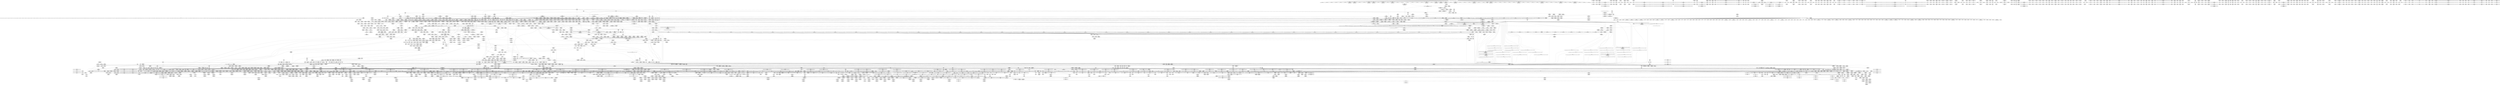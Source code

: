 digraph {
	CE0x6d32080 [shape=record,shape=Mrecord,label="{CE0x6d32080|i64_16|*Constant*}"]
	CE0x5d01070 [shape=record,shape=Mrecord,label="{CE0x5d01070|tomoyo_path_permission:call|security/tomoyo/file.c,564}"]
	CE0x4f7b8a0 [shape=record,shape=Mrecord,label="{CE0x4f7b8a0|tomoyo_const_part_length:tmp27|security/tomoyo/util.c,641|*SummSink*}"]
	CE0x8476f20 [shape=record,shape=Mrecord,label="{CE0x8476f20|tomoyo_path_perm:tmp31|security/tomoyo/file.c,816|*SummSink*}"]
	CE0x5dad5e0 [shape=record,shape=Mrecord,label="{CE0x5dad5e0|i64_19|*Constant*}"]
	CE0x4fa57d0 [shape=record,shape=Mrecord,label="{CE0x4fa57d0|tomoyo_const_part_length:tmp24|security/tomoyo/util.c,640}"]
	CE0x6bb03a0 [shape=record,shape=Mrecord,label="{CE0x6bb03a0|tomoyo_const_part_length:lor.lhs.false23|*SummSource*}"]
	CE0x852b320 [shape=record,shape=Mrecord,label="{CE0x852b320|_call_void_mcount()_#3|*SummSource*}"]
	CE0x4f16120 [shape=record,shape=Mrecord,label="{CE0x4f16120|_call_void_srcu_read_unlock(%struct.srcu_struct*_tomoyo_ss,_i32_%idx)_#9,_!dbg_!38903|security/tomoyo/common.h,1109|*SummSink*}"]
	CE0x5cef630 [shape=record,shape=Mrecord,label="{CE0x5cef630|VOIDTB_TE:_CE_223,224_}"]
	CE0x84016a0 [shape=record,shape=Mrecord,label="{CE0x84016a0|tomoyo_fill_path_info:tmp3|security/tomoyo/util.c,667|*SummSink*}"]
	CE0x6a369d0 [shape=record,shape=Mrecord,label="{CE0x6a369d0|i64*_getelementptr_inbounds_(_11_x_i64_,_11_x_i64_*___llvm_gcov_ctr54147,_i64_0,_i64_10)|*Constant*}"]
	CE0x5e024b0 [shape=record,shape=Mrecord,label="{CE0x5e024b0|tomoyo_path_perm:if.then20}"]
	CE0x6ade350 [shape=record,shape=Mrecord,label="{CE0x6ade350|tomoyo_path_permission:tmp|*SummSource*}"]
	CE0x8446990 [shape=record,shape=Mrecord,label="{CE0x8446990|rcu_lock_release:bb|*SummSink*}"]
	CE0x84333e0 [shape=record,shape=Mrecord,label="{CE0x84333e0|tomoyo_path_perm:tmp41|security/tomoyo/file.c,824|*SummSink*}"]
	CE0x5cd2970 [shape=record,shape=Mrecord,label="{CE0x5cd2970|GLOBAL:tomoyo_domain|*Constant*|*SummSource*}"]
	CE0x8347370 [shape=record,shape=Mrecord,label="{CE0x8347370|tomoyo_path_permission:tmp2|security/tomoyo/file.c,563}"]
	CE0x83934b0 [shape=record,shape=Mrecord,label="{CE0x83934b0|i32_1|*Constant*}"]
	CE0x6bface0 [shape=record,shape=Mrecord,label="{CE0x6bface0|GLOBAL:__llvm_gcov_ctr43150|Global_var:__llvm_gcov_ctr43150|*SummSource*}"]
	CE0x5d286b0 [shape=record,shape=Mrecord,label="{CE0x5d286b0|128:_i8*,_1208:_%struct.file*,_:_CMRE_43,44_}"]
	CE0x79cc550 [shape=record,shape=Mrecord,label="{CE0x79cc550|0:_i8,_array:_GCRE_tomoyo_index2category_constant_39_x_i8_c_00_00_00_00_00_00_00_00_00_00_00_00_00_00_00_00_00_00_00_00_00_00_00_01_01_01_01_01_01_01_01_01_01_01_01_01_01_01_02_,_align_16:_elem_20::|security/tomoyo/util.c,983}"]
	CE0x5c021b0 [shape=record,shape=Mrecord,label="{CE0x5c021b0|i64**_getelementptr_inbounds_(_3_x_i64*_,_3_x_i64*_*___llvm_gcda_edge_table44,_i64_0,_i64_1)|*Constant*}"]
	CE0x69be3c0 [shape=record,shape=Mrecord,label="{CE0x69be3c0|i8_0|*Constant*|*SummSource*}"]
	CE0x4fdb0b0 [shape=record,shape=Mrecord,label="{CE0x4fdb0b0|srcu_read_unlock:sp|Function::srcu_read_unlock&Arg::sp::}"]
	CE0x4ed1a50 [shape=record,shape=Mrecord,label="{CE0x4ed1a50|i32_39|*Constant*|*SummSink*}"]
	CE0x4e5b8d0 [shape=record,shape=Mrecord,label="{CE0x4e5b8d0|i64*_getelementptr_inbounds_(_5_x_i64_,_5_x_i64_*___llvm_gcov_ctr28130,_i64_0,_i64_4)|*Constant*|*SummSink*}"]
	CE0x8526180 [shape=record,shape=Mrecord,label="{CE0x8526180|tomoyo_get_mode:if.then2}"]
	CE0x4e76d50 [shape=record,shape=Mrecord,label="{CE0x4e76d50|tomoyo_get_mode:tmp21|security/tomoyo/util.c,985}"]
	CE0x5083650 [shape=record,shape=Mrecord,label="{CE0x5083650|tomoyo_path_symlink:mnt1|security/tomoyo/tomoyo.c,222|*SummSource*}"]
	CE0x6d12420 [shape=record,shape=Mrecord,label="{CE0x6d12420|VOIDTB_TE:_CE_308,309_}"]
	CE0x6f18c60 [shape=record,shape=Mrecord,label="{CE0x6f18c60|tomoyo_path_perm:name21|security/tomoyo/file.c,822|*SummSource*}"]
	CE0x5c45290 [shape=record,shape=Mrecord,label="{CE0x5c45290|tomoyo_read_lock:tmp2|*SummSink*}"]
	CE0x6e94ed0 [shape=record,shape=Mrecord,label="{CE0x6e94ed0|128:_i8*,_1208:_%struct.file*,_:_CMRE_41,42_}"]
	CE0x6a271c0 [shape=record,shape=Mrecord,label="{CE0x6a271c0|tomoyo_const_part_length:tmp37|security/tomoyo/util.c,644}"]
	CE0x6a36120 [shape=record,shape=Mrecord,label="{CE0x6a36120|tomoyo_domain:tmp18|security/tomoyo/common.h,1205}"]
	CE0x6ec4820 [shape=record,shape=Mrecord,label="{CE0x6ec4820|0:_%struct.tomoyo_obj_info*,_16:_%struct.tomoyo_domain_info*,_24:_%struct.tomoyo_path_info*,_40:_i8,_72:_i8,_75:_i8,_76:_i8,_77:_i8,_:_SCMRE_46,47_}"]
	CE0x86c6230 [shape=record,shape=Mrecord,label="{CE0x86c6230|tomoyo_path_permission:filename|Function::tomoyo_path_permission&Arg::filename::|*SummSource*}"]
	CE0x4f7e1d0 [shape=record,shape=Mrecord,label="{CE0x4f7e1d0|get_current:tmp4|./arch/x86/include/asm/current.h,14}"]
	CE0x6b121e0 [shape=record,shape=Mrecord,label="{CE0x6b121e0|i64*_getelementptr_inbounds_(_10_x_i64_,_10_x_i64_*___llvm_gcov_ctr34,_i64_0,_i64_0)|*Constant*}"]
	CE0x6b11cc0 [shape=record,shape=Mrecord,label="{CE0x6b11cc0|GLOBAL:__srcu_read_lock|*Constant*}"]
	CE0x50a3910 [shape=record,shape=Mrecord,label="{CE0x50a3910|tomoyo_path_perm:symlink_target|security/tomoyo/file.c, 794|*SummSink*}"]
	CE0x83c2730 [shape=record,shape=Mrecord,label="{CE0x83c2730|i64_4|*Constant*|*SummSource*}"]
	CE0x6a23740 [shape=record,shape=Mrecord,label="{CE0x6a23740|tomoyo_path_perm:call10|security/tomoyo/file.c,813}"]
	CE0x8630ad0 [shape=record,shape=Mrecord,label="{CE0x8630ad0|tomoyo_get_mode:if.then13|*SummSink*}"]
	CE0x517cef0 [shape=record,shape=Mrecord,label="{CE0x517cef0|tomoyo_path_perm:if.end|*SummSink*}"]
	CE0x6e20040 [shape=record,shape=Mrecord,label="{CE0x6e20040|tomoyo_get_realpath:tmp6|security/tomoyo/file.c,151|*SummSource*}"]
	CE0x5babda0 [shape=record,shape=Mrecord,label="{CE0x5babda0|tomoyo_path_perm:path1|security/tomoyo/file.c,788|*SummSink*}"]
	CE0x69ff2f0 [shape=record,shape=Mrecord,label="{CE0x69ff2f0|VOIDTB_TE:_CE_145,146_}"]
	CE0x84db0f0 [shape=record,shape=Mrecord,label="{CE0x84db0f0|tomoyo_const_part_length:tmp30|security/tomoyo/util.c,641}"]
	CE0x6a235c0 [shape=record,shape=Mrecord,label="{CE0x6a235c0|_call_void___llvm_gcov_indirect_counter_increment(i32*___llvm_gcov_global_state_pred,_i64**_getelementptr_inbounds_(_3_x_i64*_,_3_x_i64*_*___llvm_gcda_edge_table,_i64_0,_i64_2)),_!dbg_!38940|security/tomoyo/file.c,813|*SummSource*}"]
	CE0x4f97c70 [shape=record,shape=Mrecord,label="{CE0x4f97c70|0:_%struct.vfsmount*,_:_CRE_0,8_|*MultipleSource*|security/tomoyo/tomoyo.c,222|Function::tomoyo_path_symlink&Arg::parent::}"]
	CE0x6d138b0 [shape=record,shape=Mrecord,label="{CE0x6d138b0|tomoyo_get_mode:tmp25|security/tomoyo/util.c,987|*SummSink*}"]
	CE0x4fd3af0 [shape=record,shape=Mrecord,label="{CE0x4fd3af0|tomoyo_path_permission:if.then|*SummSource*}"]
	CE0x500fa60 [shape=record,shape=Mrecord,label="{CE0x500fa60|i32_51|*Constant*|*SummSource*}"]
	CE0x86da770 [shape=record,shape=Mrecord,label="{CE0x86da770|0:_i8*,_array:_GCRE_tomoyo_path_keyword_external_constant_11_x_i8*_:_elem_10::|security/tomoyo/file.c,167}"]
	CE0x4fffa70 [shape=record,shape=Mrecord,label="{CE0x4fffa70|i64*_getelementptr_inbounds_(_2_x_i64_,_2_x_i64_*___llvm_gcov_ctr27202,_i64_0,_i64_0)|*Constant*|*SummSource*}"]
	CE0x5c378d0 [shape=record,shape=Mrecord,label="{CE0x5c378d0|tomoyo_init_request_info:mode|security/tomoyo/util.c,1010}"]
	CE0x6bbbf20 [shape=record,shape=Mrecord,label="{CE0x6bbbf20|tomoyo_fill_path_info:name1|security/tomoyo/util.c,663|*SummSource*}"]
	CE0x5ba88a0 [shape=record,shape=Mrecord,label="{CE0x5ba88a0|tomoyo_fill_path_info:idxprom|security/tomoyo/util.c,667}"]
	CE0x6a68d40 [shape=record,shape=Mrecord,label="{CE0x6a68d40|40:_%struct.tomoyo_policy_namespace*,_:_CRE_40,48_|*MultipleSource*|*LoadInst*|security/tomoyo/file.c,564|security/tomoyo/file.c,564}"]
	CE0x6cde620 [shape=record,shape=Mrecord,label="{CE0x6cde620|tomoyo_path_perm:cmp|security/tomoyo/file.c,798|*SummSink*}"]
	CE0x6a22390 [shape=record,shape=Mrecord,label="{CE0x6a22390|_ret_void,_!dbg_!38913|security/tomoyo/file.c,138}"]
	CE0x6b60300 [shape=record,shape=Mrecord,label="{CE0x6b60300|get_current:tmp4|./arch/x86/include/asm/current.h,14|*SummSink*}"]
	CE0x69e88e0 [shape=record,shape=Mrecord,label="{CE0x69e88e0|__llvm_gcov_indirect_counter_increment114:counter}"]
	CE0x8401d10 [shape=record,shape=Mrecord,label="{CE0x8401d10|tomoyo_add_slash:tmp5|security/tomoyo/file.c,131|*SummSource*}"]
	CE0x6f8f660 [shape=record,shape=Mrecord,label="{CE0x6f8f660|0:_i8,_array:_GCRE_tomoyo_index2category_constant_39_x_i8_c_00_00_00_00_00_00_00_00_00_00_00_00_00_00_00_00_00_00_00_00_00_00_00_01_01_01_01_01_01_01_01_01_01_01_01_01_01_01_02_,_align_16:_elem_6::|security/tomoyo/util.c,983}"]
	CE0x6bf2970 [shape=record,shape=Mrecord,label="{CE0x6bf2970|tomoyo_get_mode:mode.1}"]
	CE0x6a97230 [shape=record,shape=Mrecord,label="{CE0x6a97230|tomoyo_path_perm:tmp30|security/tomoyo/file.c,816|*SummSource*}"]
	CE0x5f37300 [shape=record,shape=Mrecord,label="{CE0x5f37300|tomoyo_path_permission:tmp15|security/tomoyo/file.c,567}"]
	CE0x6a23630 [shape=record,shape=Mrecord,label="{CE0x6a23630|_call_void___llvm_gcov_indirect_counter_increment(i32*___llvm_gcov_global_state_pred,_i64**_getelementptr_inbounds_(_3_x_i64*_,_3_x_i64*_*___llvm_gcda_edge_table,_i64_0,_i64_2)),_!dbg_!38940|security/tomoyo/file.c,813|*SummSink*}"]
	CE0x8560f80 [shape=record,shape=Mrecord,label="{CE0x8560f80|tomoyo_const_part_length:tmp}"]
	CE0x6a38210 [shape=record,shape=Mrecord,label="{CE0x6a38210|i64*_getelementptr_inbounds_(_4_x_i64_,_4_x_i64_*___llvm_gcov_ctr33,_i64_0,_i64_1)|*Constant*|*SummSource*}"]
	CE0x4ff9330 [shape=record,shape=Mrecord,label="{CE0x4ff9330|tomoyo_path_symlink:tmp1|*SummSource*}"]
	CE0x4eff9a0 [shape=record,shape=Mrecord,label="{CE0x4eff9a0|tomoyo_const_part_length:tmp1}"]
	CE0x6aede90 [shape=record,shape=Mrecord,label="{CE0x6aede90|128:_i8*,_1208:_%struct.file*,_:_CMRE_0,1_}"]
	CE0x5ecc840 [shape=record,shape=Mrecord,label="{CE0x5ecc840|srcu_read_lock:tmp2|*SummSink*}"]
	CE0x6a375e0 [shape=record,shape=Mrecord,label="{CE0x6a375e0|VOIDTB_TE:_CE_48,52_|Function::tomoyo_path_symlink&Arg::dentry::}"]
	CE0x6c05cf0 [shape=record,shape=Mrecord,label="{CE0x6c05cf0|tomoyo_path_perm:symlink_target15|security/tomoyo/file.c,817}"]
	CE0x4e5d3b0 [shape=record,shape=Mrecord,label="{CE0x4e5d3b0|tomoyo_get_mode:add|security/tomoyo/util.c,984}"]
	CE0x5bb9800 [shape=record,shape=Mrecord,label="{CE0x5bb9800|tomoyo_fill_path_info:conv4|security/tomoyo/util.c,667|*SummSink*}"]
	CE0x8520590 [shape=record,shape=Mrecord,label="{CE0x8520590|i64_1|*Constant*}"]
	CE0x5e71dd0 [shape=record,shape=Mrecord,label="{CE0x5e71dd0|GLOBAL:__llvm_gcov_ctr34|Global_var:__llvm_gcov_ctr34}"]
	CE0x5055370 [shape=record,shape=Mrecord,label="{CE0x5055370|_call_void_mcount()_#3|*SummSource*}"]
	CE0x6a6c900 [shape=record,shape=Mrecord,label="{CE0x6a6c900|i64_7|*Constant*}"]
	CE0x5e2d2c0 [shape=record,shape=Mrecord,label="{CE0x5e2d2c0|srcu_read_lock:sp|Function::srcu_read_lock&Arg::sp::|*SummSink*}"]
	CE0x6b13d80 [shape=record,shape=Mrecord,label="{CE0x6b13d80|tomoyo_path_perm:tmp47|security/tomoyo/file.c,827|*SummSource*}"]
	CE0x5b047c0 [shape=record,shape=Mrecord,label="{CE0x5b047c0|tomoyo_get_realpath:tmp1|*SummSource*}"]
	CE0x8538a40 [shape=record,shape=Mrecord,label="{CE0x8538a40|tomoyo_get_realpath:tmp9|security/tomoyo/file.c,155}"]
	CE0x5ebe090 [shape=record,shape=Mrecord,label="{CE0x5ebe090|tomoyo_path_perm:call16|security/tomoyo/file.c,820|*SummSource*}"]
	CE0x6b1aea0 [shape=record,shape=Mrecord,label="{CE0x6b1aea0|tomoyo_path_perm:error.0|*SummSink*}"]
	CE0x79c4b90 [shape=record,shape=Mrecord,label="{CE0x79c4b90|tomoyo_path_permission:tmp1|*SummSource*}"]
	CE0x84ac570 [shape=record,shape=Mrecord,label="{CE0x84ac570|GLOBAL:tomoyo_encode|*Constant*|*SummSink*}"]
	CE0x5dd8ef0 [shape=record,shape=Mrecord,label="{CE0x5dd8ef0|_call_void_mcount()_#3|*SummSink*}"]
	CE0x5d9a070 [shape=record,shape=Mrecord,label="{CE0x5d9a070|_call_void_lock_acquire(%struct.lockdep_map*_%map,_i32_0,_i32_0,_i32_2,_i32_0,_%struct.lockdep_map*_null,_i64_ptrtoint_(i8*_blockaddress(_rcu_lock_acquire,_%__here)_to_i64))_#9,_!dbg_!38907|include/linux/rcupdate.h,418|*SummSource*}"]
	CE0x86ac510 [shape=record,shape=Mrecord,label="{CE0x86ac510|rcu_lock_release:tmp6}"]
	CE0x83b9360 [shape=record,shape=Mrecord,label="{CE0x83b9360|tomoyo_get_realpath:buf|Function::tomoyo_get_realpath&Arg::buf::|*SummSink*}"]
	CE0x5e01a90 [shape=record,shape=Mrecord,label="{CE0x5e01a90|i64*_getelementptr_inbounds_(_5_x_i64_,_5_x_i64_*___llvm_gcov_ctr32134,_i64_0,_i64_3)|*Constant*|*SummSink*}"]
	CE0x5c7f220 [shape=record,shape=Mrecord,label="{CE0x5c7f220|tomoyo_init_request_info:profile3|security/tomoyo/util.c,1008}"]
	CE0x5cc3140 [shape=record,shape=Mrecord,label="{CE0x5cc3140|i8_1|*Constant*}"]
	CE0x851ea80 [shape=record,shape=Mrecord,label="{CE0x851ea80|i64*_getelementptr_inbounds_(_31_x_i64_,_31_x_i64_*___llvm_gcov_ctr43150,_i64_0,_i64_30)|*Constant*|*SummSource*}"]
	CE0x69e93b0 [shape=record,shape=Mrecord,label="{CE0x69e93b0|__llvm_gcov_indirect_counter_increment114:tmp3|*SummSink*}"]
	CE0x50013f0 [shape=record,shape=Mrecord,label="{CE0x50013f0|_ret_void,_!dbg_!38907|include/linux/srcu.h,238}"]
	CE0x6fb50b0 [shape=record,shape=Mrecord,label="{CE0x6fb50b0|i1_false|*Constant*}"]
	CE0x6e96370 [shape=record,shape=Mrecord,label="{CE0x6e96370|VOIDTB_TE:_CE_192,193_}"]
	CE0x852a770 [shape=record,shape=Mrecord,label="{CE0x852a770|rcu_lock_acquire:tmp1|*SummSink*}"]
	CE0x6dd3860 [shape=record,shape=Mrecord,label="{CE0x6dd3860|i64*_getelementptr_inbounds_(_25_x_i64_,_25_x_i64_*___llvm_gcov_ctr11,_i64_0,_i64_19)|*Constant*}"]
	CE0x85f66e0 [shape=record,shape=Mrecord,label="{CE0x85f66e0|tomoyo_path_perm:tmp32|security/tomoyo/file.c,821|*SummSource*}"]
	CE0x69e92a0 [shape=record,shape=Mrecord,label="{CE0x69e92a0|__llvm_gcov_indirect_counter_increment114:tmp3}"]
	CE0x86d4520 [shape=record,shape=Mrecord,label="{CE0x86d4520|tomoyo_path_perm:tmp12|security/tomoyo/file.c,799|*SummSink*}"]
	CE0x4ff9740 [shape=record,shape=Mrecord,label="{CE0x4ff9740|i64*_getelementptr_inbounds_(_2_x_i64_,_2_x_i64_*___llvm_gcov_ctr27202,_i64_0,_i64_0)|*Constant*}"]
	CE0x8480c50 [shape=record,shape=Mrecord,label="{CE0x8480c50|i64_7|*Constant*}"]
	CE0x5cc4f70 [shape=record,shape=Mrecord,label="{CE0x5cc4f70|tomoyo_path_perm:name12|security/tomoyo/file.c,814}"]
	CE0x51d6980 [shape=record,shape=Mrecord,label="{CE0x51d6980|tomoyo_read_unlock:tmp1|*SummSource*}"]
	CE0x6a7b370 [shape=record,shape=Mrecord,label="{CE0x6a7b370|tomoyo_get_realpath:tmp5|security/tomoyo/file.c,151|*SummSource*}"]
	CE0x6f17100 [shape=record,shape=Mrecord,label="{CE0x6f17100|tomoyo_fill_path_info:tmp4|security/tomoyo/util.c,667}"]
	CE0x83fcb70 [shape=record,shape=Mrecord,label="{CE0x83fcb70|tomoyo_path_permission:idxprom|security/tomoyo/file.c,563|*SummSink*}"]
	CE0x4e9e7d0 [shape=record,shape=Mrecord,label="{CE0x4e9e7d0|i8*_getelementptr_inbounds_(_25_x_i8_,_25_x_i8_*_.str12,_i32_0,_i32_0)|*Constant*|*SummSource*}"]
	CE0x86becf0 [shape=record,shape=Mrecord,label="{CE0x86becf0|tomoyo_fill_path_info:frombool|security/tomoyo/util.c,667}"]
	CE0x69f0230 [shape=record,shape=Mrecord,label="{CE0x69f0230|_call_void_tomoyo_add_slash(%struct.tomoyo_path_info*_%buf)_#9,_!dbg_!38937|security/tomoyo/file.c,810|*SummSource*}"]
	CE0x4f00070 [shape=record,shape=Mrecord,label="{CE0x4f00070|tomoyo_audit_path_log:idxprom|security/tomoyo/file.c,167}"]
	CE0x6983910 [shape=record,shape=Mrecord,label="{CE0x6983910|i64*_getelementptr_inbounds_(_12_x_i64_,_12_x_i64_*___llvm_gcov_ctr31133,_i64_0,_i64_0)|*Constant*|*SummSource*}"]
	CE0x6fa7780 [shape=record,shape=Mrecord,label="{CE0x6fa7780|tomoyo_fill_path_info:tmp13|*LoadInst*|security/tomoyo/util.c,668}"]
	CE0x5af2460 [shape=record,shape=Mrecord,label="{CE0x5af2460|i64**_getelementptr_inbounds_(_3_x_i64*_,_3_x_i64*_*___llvm_gcda_edge_table44,_i64_0,_i64_2)|*Constant*|*SummSource*}"]
	CE0x6f0f380 [shape=record,shape=Mrecord,label="{CE0x6f0f380|tomoyo_get_mode:retval.0|*SummSource*}"]
	CE0x5b96a40 [shape=record,shape=Mrecord,label="{CE0x5b96a40|tomoyo_const_part_length:tmp28|security/tomoyo/util.c,641|*SummSink*}"]
	CE0x6e8b6d0 [shape=record,shape=Mrecord,label="{CE0x6e8b6d0|tomoyo_const_part_length:tmp49|security/tomoyo/util.c,649}"]
	CE0x5c7d510 [shape=record,shape=Mrecord,label="{CE0x5c7d510|tomoyo_fill_path_info:frombool10|security/tomoyo/util.c,668|*SummSource*}"]
	CE0x6b90ff0 [shape=record,shape=Mrecord,label="{CE0x6b90ff0|tomoyo_path_perm:retval.0|*SummSource*}"]
	CE0x8480550 [shape=record,shape=Mrecord,label="{CE0x8480550|tomoyo_path_permission:cmp10|security/tomoyo/file.c,573|*SummSource*}"]
	CE0x5e8e400 [shape=record,shape=Mrecord,label="{CE0x5e8e400|tomoyo_add_slash:tmp8|security/tomoyo/file.c,132}"]
	CE0x79b83a0 [shape=record,shape=Mrecord,label="{CE0x79b83a0|tomoyo_fill_path_info:tmp1}"]
	CE0x6d14950 [shape=record,shape=Mrecord,label="{CE0x6d14950|tomoyo_get_mode:conv15|security/tomoyo/util.c,987|*SummSource*}"]
	CE0x6e4e2e0 [shape=record,shape=Mrecord,label="{CE0x6e4e2e0|i64_5|*Constant*}"]
	CE0x5e5d460 [shape=record,shape=Mrecord,label="{CE0x5e5d460|tomoyo_get_realpath:call|security/tomoyo/file.c,150|*SummSink*}"]
	CE0x6c9aa40 [shape=record,shape=Mrecord,label="{CE0x6c9aa40|tomoyo_audit_path_log:tmp|*SummSink*}"]
	CE0x6a38470 [shape=record,shape=Mrecord,label="{CE0x6a38470|rcu_lock_acquire:tmp|*SummSource*}"]
	CE0x6d02e80 [shape=record,shape=Mrecord,label="{CE0x6d02e80|tomoyo_get_realpath:name|security/tomoyo/file.c,150|*SummSource*}"]
	CE0x5d49b10 [shape=record,shape=Mrecord,label="{CE0x5d49b10|srcu_read_lock:entry|*SummSource*}"]
	CE0x50bfe40 [shape=record,shape=Mrecord,label="{CE0x50bfe40|tomoyo_path_permission:conv|security/tomoyo/file.c,564}"]
	CE0x5e39570 [shape=record,shape=Mrecord,label="{CE0x5e39570|tomoyo_get_mode:cmp11|security/tomoyo/util.c,985}"]
	CE0x83b8f80 [shape=record,shape=Mrecord,label="{CE0x83b8f80|_ret_i1_%retval.0,_!dbg_!38916|security/tomoyo/file.c,156}"]
	CE0x84bb0e0 [shape=record,shape=Mrecord,label="{CE0x84bb0e0|tomoyo_path_permission:tmp24|security/tomoyo/file.c,575|*SummSource*}"]
	CE0x6bca8a0 [shape=record,shape=Mrecord,label="{CE0x6bca8a0|tomoyo_domain:tmp9|security/tomoyo/common.h,1205}"]
	CE0x6e06840 [shape=record,shape=Mrecord,label="{CE0x6e06840|128:_i8*,_1208:_%struct.file*,_:_CMRE_21,22_}"]
	CE0x6b96840 [shape=record,shape=Mrecord,label="{CE0x6b96840|tomoyo_path_perm:tmp52|security/tomoyo/file.c,829}"]
	CE0x6f184f0 [shape=record,shape=Mrecord,label="{CE0x6f184f0|tomoyo_path_perm:tmp36|security/tomoyo/file.c,822|*SummSink*}"]
	CE0x502b9e0 [shape=record,shape=Mrecord,label="{CE0x502b9e0|tomoyo_path_perm:path|Function::tomoyo_path_perm&Arg::path::}"]
	CE0x6b32410 [shape=record,shape=Mrecord,label="{CE0x6b32410|i32_92|*Constant*|*SummSink*}"]
	CE0x8393440 [shape=record,shape=Mrecord,label="{CE0x8393440|tomoyo_fill_path_info:tmp8|security/tomoyo/util.c,667|*SummSink*}"]
	CE0x4eff610 [shape=record,shape=Mrecord,label="{CE0x4eff610|tomoyo_get_mode:tmp11|security/tomoyo/util.c,982}"]
	CE0x5c03760 [shape=record,shape=Mrecord,label="{CE0x5c03760|get_current:entry}"]
	CE0x8501150 [shape=record,shape=Mrecord,label="{CE0x8501150|tomoyo_domain:tmp7|security/tomoyo/common.h,1205|*SummSink*}"]
	CE0x5d5a630 [shape=record,shape=Mrecord,label="{CE0x5d5a630|_call_void_mcount()_#3}"]
	CE0x6b32810 [shape=record,shape=Mrecord,label="{CE0x6b32810|tomoyo_const_part_length:cmp3|security/tomoyo/util.c,627}"]
	CE0x6d05b90 [shape=record,shape=Mrecord,label="{CE0x6d05b90|tomoyo_path_perm:tmp2|security/tomoyo/file.c,787|*SummSource*}"]
	CE0x5bbe4e0 [shape=record,shape=Mrecord,label="{CE0x5bbe4e0|rcu_lock_release:tmp7|*SummSink*}"]
	CE0x5bac650 [shape=record,shape=Mrecord,label="{CE0x5bac650|tomoyo_path_perm:sw.bb}"]
	CE0x6da36f0 [shape=record,shape=Mrecord,label="{CE0x6da36f0|_call_void_tomoyo_fill_path_info(%struct.tomoyo_path_info*_%buf)_#9,_!dbg_!38913|security/tomoyo/file.c,152}"]
	CE0x5c03c80 [shape=record,shape=Mrecord,label="{CE0x5c03c80|_ret_%struct.task_struct*_%tmp4,_!dbg_!38905|./arch/x86/include/asm/current.h,14|*SummSink*}"]
	CE0x6fb2e60 [shape=record,shape=Mrecord,label="{CE0x6fb2e60|i64*_getelementptr_inbounds_(_31_x_i64_,_31_x_i64_*___llvm_gcov_ctr43150,_i64_0,_i64_9)|*Constant*}"]
	CE0x51c21c0 [shape=record,shape=Mrecord,label="{CE0x51c21c0|GLOBAL:__llvm_gcov_ctr32134|Global_var:__llvm_gcov_ctr32134|*SummSource*}"]
	CE0x84aa840 [shape=record,shape=Mrecord,label="{CE0x84aa840|tomoyo_path_permission:retval.0|*SummSink*}"]
	CE0x6ced600 [shape=record,shape=Mrecord,label="{CE0x6ced600|128:_i8*,_1208:_%struct.file*,_:_CMRE_7,8_}"]
	CE0x69f97e0 [shape=record,shape=Mrecord,label="{CE0x69f97e0|tomoyo_path_permission:tmp4|security/tomoyo/file.c,564|*SummSink*}"]
	CE0x86631a0 [shape=record,shape=Mrecord,label="{CE0x86631a0|tomoyo_get_mode:tmp10|security/tomoyo/util.c,982|*SummSource*}"]
	CE0x6fa8110 [shape=record,shape=Mrecord,label="{CE0x6fa8110|tomoyo_fill_path_info:arrayidx|security/tomoyo/util.c,667}"]
	CE0x4f2b240 [shape=record,shape=Mrecord,label="{CE0x4f2b240|tomoyo_const_part_length:cmp12|security/tomoyo/util.c,641|*SummSource*}"]
	CE0x5c03a30 [shape=record,shape=Mrecord,label="{CE0x5c03a30|_ret_%struct.task_struct*_%tmp4,_!dbg_!38905|./arch/x86/include/asm/current.h,14|*SummSource*}"]
	CE0x6dd3df0 [shape=record,shape=Mrecord,label="{CE0x6dd3df0|i32_-12|*Constant*}"]
	CE0x6ced4c0 [shape=record,shape=Mrecord,label="{CE0x6ced4c0|128:_i8*,_1208:_%struct.file*,_:_CMRE_6,7_}"]
	CE0x83ca760 [shape=record,shape=Mrecord,label="{CE0x83ca760|tomoyo_domain:tmp14|security/tomoyo/common.h,1205|*SummSource*}"]
	CE0x86db250 [shape=record,shape=Mrecord,label="{CE0x86db250|tomoyo_get_mode:tmp20|security/tomoyo/util.c,985}"]
	CE0x4fd2ec0 [shape=record,shape=Mrecord,label="{CE0x4fd2ec0|tomoyo_path_permission:call|security/tomoyo/file.c,564|*SummSink*}"]
	CE0x5e71ee0 [shape=record,shape=Mrecord,label="{CE0x5e71ee0|GLOBAL:__llvm_gcov_ctr34|Global_var:__llvm_gcov_ctr34|*SummSource*}"]
	CE0x5f14120 [shape=record,shape=Mrecord,label="{CE0x5f14120|tomoyo_audit_path_log:name|security/tomoyo/file.c,169|*SummSource*}"]
	CE0x69b4b00 [shape=record,shape=Mrecord,label="{CE0x69b4b00|128:_i8*,_1208:_%struct.file*,_:_CMRE_96,104_|*MultipleSource*|security/tomoyo/common.h,1205|security/tomoyo/common.h,1205}"]
	CE0x868c830 [shape=record,shape=Mrecord,label="{CE0x868c830|tomoyo_fill_path_info:call|security/tomoyo/util.c,664}"]
	CE0x4e774e0 [shape=record,shape=Mrecord,label="{CE0x4e774e0|i64*_getelementptr_inbounds_(_12_x_i64_,_12_x_i64_*___llvm_gcov_ctr31133,_i64_0,_i64_9)|*Constant*}"]
	CE0x6b912c0 [shape=record,shape=Mrecord,label="{CE0x6b912c0|i64*_getelementptr_inbounds_(_25_x_i64_,_25_x_i64_*___llvm_gcov_ctr11,_i64_0,_i64_24)|*Constant*|*SummSource*}"]
	CE0x50ed710 [shape=record,shape=Mrecord,label="{CE0x50ed710|tomoyo_path_perm:tmp6|security/tomoyo/file.c,789|*SummSource*}"]
	CE0x6a38940 [shape=record,shape=Mrecord,label="{CE0x6a38940|tomoyo_path_perm:name|security/tomoyo/file.c,802|*SummSink*}"]
	CE0x502bc70 [shape=record,shape=Mrecord,label="{CE0x502bc70|tomoyo_path_symlink:tmp1|*SummSink*}"]
	CE0x6a55fd0 [shape=record,shape=Mrecord,label="{CE0x6a55fd0|tomoyo_const_part_length:tmp13|security/tomoyo/util.c,626|*SummSink*}"]
	CE0x5c04ff0 [shape=record,shape=Mrecord,label="{CE0x5c04ff0|tomoyo_const_part_length:tmp30|security/tomoyo/util.c,641|*SummSource*}"]
	CE0x5c8ec10 [shape=record,shape=Mrecord,label="{CE0x5c8ec10|tomoyo_get_mode:call|security/tomoyo/util.c,980|*SummSource*}"]
	CE0x6aac530 [shape=record,shape=Mrecord,label="{CE0x6aac530|i8*_getelementptr_inbounds_(_12_x_i8_,_12_x_i8_*_.str1,_i32_0,_i32_0)|*Constant*|*SummSource*}"]
	CE0x5caa9e0 [shape=record,shape=Mrecord,label="{CE0x5caa9e0|tomoyo_read_lock:tmp}"]
	CE0x6cde4b0 [shape=record,shape=Mrecord,label="{CE0x6cde4b0|_ret_i32_%conv6,_!dbg_!38926|security/tomoyo/util.c,1011|*SummSource*}"]
	CE0x5087e60 [shape=record,shape=Mrecord,label="{CE0x5087e60|tomoyo_path_perm:buf|security/tomoyo/file.c, 792|*SummSink*}"]
	CE0x6ef7390 [shape=record,shape=Mrecord,label="{CE0x6ef7390|0:_%struct.tomoyo_obj_info*,_16:_%struct.tomoyo_domain_info*,_24:_%struct.tomoyo_path_info*,_40:_i8,_72:_i8,_75:_i8,_76:_i8,_77:_i8,_:_SCMRE_52,53_}"]
	CE0x4ee7010 [shape=record,shape=Mrecord,label="{CE0x4ee7010|tomoyo_get_mode:if.end9}"]
	CE0x6e6ca70 [shape=record,shape=Mrecord,label="{CE0x6e6ca70|tomoyo_get_mode:tmp7|security/tomoyo/util.c,979}"]
	CE0x6d38ee0 [shape=record,shape=Mrecord,label="{CE0x6d38ee0|tomoyo_const_part_length:tmp45|security/tomoyo/util.c,645|*SummSource*}"]
	CE0x6a37a20 [shape=record,shape=Mrecord,label="{CE0x6a37a20|i64*_getelementptr_inbounds_(_4_x_i64_,_4_x_i64_*___llvm_gcov_ctr24,_i64_0,_i64_3)|*Constant*|*SummSource*}"]
	CE0x5001330 [shape=record,shape=Mrecord,label="{CE0x5001330|tomoyo_path_permission:arrayidx|security/tomoyo/file.c,563|*SummSource*}"]
	CE0x84011e0 [shape=record,shape=Mrecord,label="{CE0x84011e0|GLOBAL:__llvm_gcov_global_state_pred45|Global_var:__llvm_gcov_global_state_pred45}"]
	CE0x5c88670 [shape=record,shape=Mrecord,label="{CE0x5c88670|i8_1|*Constant*|*SummSource*}"]
	CE0x84520b0 [shape=record,shape=Mrecord,label="{CE0x84520b0|tomoyo_path_perm:tmp19|security/tomoyo/file.c,805}"]
	CE0x6dd3a20 [shape=record,shape=Mrecord,label="{CE0x6dd3a20|i64*_getelementptr_inbounds_(_25_x_i64_,_25_x_i64_*___llvm_gcov_ctr11,_i64_0,_i64_19)|*Constant*|*SummSink*}"]
	CE0x4f6c550 [shape=record,shape=Mrecord,label="{CE0x4f6c550|tomoyo_get_mode:conv5|security/tomoyo/util.c,983}"]
	CE0x6bb02b0 [shape=record,shape=Mrecord,label="{CE0x6bb02b0|tomoyo_const_part_length:lor.lhs.false23}"]
	CE0x6d322e0 [shape=record,shape=Mrecord,label="{CE0x6d322e0|tomoyo_path_perm:idxprom|security/tomoyo/file.c,797}"]
	CE0x84d17a0 [shape=record,shape=Mrecord,label="{CE0x84d17a0|tomoyo_path_perm:tmp23|security/tomoyo/file.c,814|*SummSink*}"]
	CE0x6aac3f0 [shape=record,shape=Mrecord,label="{CE0x6aac3f0|i8*_getelementptr_inbounds_(_12_x_i8_,_12_x_i8_*_.str1,_i32_0,_i32_0)|*Constant*}"]
	CE0x691d0b0 [shape=record,shape=Mrecord,label="{CE0x691d0b0|tomoyo_fill_path_info:tmp}"]
	CE0x4fdab60 [shape=record,shape=Mrecord,label="{CE0x4fdab60|tomoyo_path_permission:call|security/tomoyo/file.c,564|*SummSource*}"]
	CE0x5c00520 [shape=record,shape=Mrecord,label="{CE0x5c00520|GLOBAL:full_name_hash|*Constant*|*SummSink*}"]
	CE0x5cef880 [shape=record,shape=Mrecord,label="{CE0x5cef880|VOIDTB_TE:_CE_232,240_|Function::tomoyo_path_symlink&Arg::dentry::}"]
	CE0x842fa70 [shape=record,shape=Mrecord,label="{CE0x842fa70|tomoyo_path_perm:tmp16|security/tomoyo/file.c,804|*SummSink*}"]
	CE0x5bc6a40 [shape=record,shape=Mrecord,label="{CE0x5bc6a40|tomoyo_init_request_info:domain|Function::tomoyo_init_request_info&Arg::domain::}"]
	CE0x5db8990 [shape=record,shape=Mrecord,label="{CE0x5db8990|tomoyo_init_request_info:if.end|*SummSource*}"]
	CE0x8561a10 [shape=record,shape=Mrecord,label="{CE0x8561a10|tomoyo_const_part_length:tmp23|security/tomoyo/util.c,634|*SummSink*}"]
	CE0x6a33290 [shape=record,shape=Mrecord,label="{CE0x6a33290|tomoyo_path_permission:return|*SummSource*}"]
	CE0x6f03b00 [shape=record,shape=Mrecord,label="{CE0x6f03b00|i64*_null|*Constant*}"]
	CE0x5c78110 [shape=record,shape=Mrecord,label="{CE0x5c78110|40:_%struct.tomoyo_policy_namespace*,_48:_i8,_:_GCRE_tomoyo_kernel_domain_external_global_%struct.tomoyo_domain_info_40,48_|*MultipleSource*|security/tomoyo/util.c,1005|Function::tomoyo_init_request_info&Arg::domain::|security/tomoyo/util.c,1007}"]
	CE0x5d43830 [shape=record,shape=Mrecord,label="{CE0x5d43830|tomoyo_get_realpath:tobool|security/tomoyo/file.c,151|*SummSource*}"]
	CE0x5e5ce40 [shape=record,shape=Mrecord,label="{CE0x5e5ce40|i64*_getelementptr_inbounds_(_5_x_i64_,_5_x_i64_*___llvm_gcov_ctr32134,_i64_0,_i64_0)|*Constant*|*SummSink*}"]
	CE0x500ee40 [shape=record,shape=Mrecord,label="{CE0x500ee40|_call_void_mcount()_#3}"]
	CE0x8386fc0 [shape=record,shape=Mrecord,label="{CE0x8386fc0|_call_void_mcount()_#3|*SummSink*}"]
	CE0x6a971c0 [shape=record,shape=Mrecord,label="{CE0x6a971c0|tomoyo_path_perm:tmp30|security/tomoyo/file.c,816}"]
	CE0x5015060 [shape=record,shape=Mrecord,label="{CE0x5015060|tomoyo_path_perm:tmp|*SummSink*}"]
	CE0x5b71f20 [shape=record,shape=Mrecord,label="{CE0x5b71f20|0:_i8,_array:_GCRE_tomoyo_index2category_constant_39_x_i8_c_00_00_00_00_00_00_00_00_00_00_00_00_00_00_00_00_00_00_00_00_00_00_00_01_01_01_01_01_01_01_01_01_01_01_01_01_01_01_02_,_align_16:_elem_0::|security/tomoyo/util.c,983}"]
	CE0x69ff3f0 [shape=record,shape=Mrecord,label="{CE0x69ff3f0|VOIDTB_TE:_CE_146,147_}"]
	CE0x83fdc10 [shape=record,shape=Mrecord,label="{CE0x83fdc10|tomoyo_const_part_length:inc|security/tomoyo/util.c,628|*SummSink*}"]
	CE0x5c55f60 [shape=record,shape=Mrecord,label="{CE0x5c55f60|_ret_i32_%call,_!dbg_!38902|security/tomoyo/common.h,1097|*SummSource*}"]
	CE0x6ad7ee0 [shape=record,shape=Mrecord,label="{CE0x6ad7ee0|tomoyo_path_permission:tmp11|security/tomoyo/file.c,565}"]
	CE0x6b96b10 [shape=record,shape=Mrecord,label="{CE0x6b96b10|tomoyo_path_perm:tmp53|security/tomoyo/file.c,829}"]
	CE0x6c7e020 [shape=record,shape=Mrecord,label="{CE0x6c7e020|tomoyo_path_permission:operation8|security/tomoyo/file.c,569|*SummSink*}"]
	CE0x84aa9d0 [shape=record,shape=Mrecord,label="{CE0x84aa9d0|i64*_getelementptr_inbounds_(_10_x_i64_,_10_x_i64_*___llvm_gcov_ctr34,_i64_0,_i64_9)|*Constant*}"]
	CE0x6b75410 [shape=record,shape=Mrecord,label="{CE0x6b75410|tomoyo_const_part_length:tmp34|security/tomoyo/util.c,642}"]
	CE0x6b778f0 [shape=record,shape=Mrecord,label="{CE0x6b778f0|128:_i8*,_1208:_%struct.file*,_:_CMRE_136,144_|*MultipleSource*|security/tomoyo/common.h,1205|security/tomoyo/common.h,1205}"]
	CE0x500cc10 [shape=record,shape=Mrecord,label="{CE0x500cc10|tomoyo_path_perm:tmp11|security/tomoyo/file.c,797|*SummSink*}"]
	CE0x5c59e80 [shape=record,shape=Mrecord,label="{CE0x5c59e80|VOIDTB_TE:_CE_196,197_}"]
	CE0x4ed2000 [shape=record,shape=Mrecord,label="{CE0x4ed2000|i64_8|*Constant*}"]
	CE0x6fb5880 [shape=record,shape=Mrecord,label="{CE0x6fb5880|i64*_getelementptr_inbounds_(_6_x_i64_,_6_x_i64_*___llvm_gcov_ctr25,_i64_0,_i64_5)|*Constant*|*SummSource*}"]
	CE0x84331a0 [shape=record,shape=Mrecord,label="{CE0x84331a0|tomoyo_path_perm:name23|security/tomoyo/file.c,824|*SummSink*}"]
	CE0x502b5b0 [shape=record,shape=Mrecord,label="{CE0x502b5b0|COLLAPSED:_GCMRE___llvm_gcov_ctr53148_internal_global_2_x_i64_zeroinitializer:_elem_0:default:}"]
	CE0x4fff230 [shape=record,shape=Mrecord,label="{CE0x4fff230|_call_void_mcount()_#3|*SummSource*}"]
	CE0x8464200 [shape=record,shape=Mrecord,label="{CE0x8464200|tomoyo_get_realpath:tmp12|security/tomoyo/file.c,156}"]
	CE0x6d5f960 [shape=record,shape=Mrecord,label="{CE0x6d5f960|rcu_lock_acquire:tmp5|include/linux/rcupdate.h,418}"]
	CE0x83fcad0 [shape=record,shape=Mrecord,label="{CE0x83fcad0|tomoyo_path_permission:idxprom|security/tomoyo/file.c,563|*SummSource*}"]
	CE0x6a469a0 [shape=record,shape=Mrecord,label="{CE0x6a469a0|tomoyo_fill_path_info:conv3|security/tomoyo/util.c,666|*SummSource*}"]
	CE0x5c01490 [shape=record,shape=Mrecord,label="{CE0x5c01490|i64*_getelementptr_inbounds_(_2_x_i64_,_2_x_i64_*___llvm_gcov_ctr32,_i64_0,_i64_1)|*Constant*}"]
	CE0x79ce410 [shape=record,shape=Mrecord,label="{CE0x79ce410|tomoyo_get_mode:if.then2|*SummSource*}"]
	CE0x8526cd0 [shape=record,shape=Mrecord,label="{CE0x8526cd0|_call_void_mcount()_#3}"]
	CE0x6d6c380 [shape=record,shape=Mrecord,label="{CE0x6d6c380|i64*_getelementptr_inbounds_(_10_x_i64_,_10_x_i64_*___llvm_gcov_ctr34,_i64_0,_i64_4)|*Constant*|*SummSink*}"]
	CE0x4f61dd0 [shape=record,shape=Mrecord,label="{CE0x4f61dd0|tomoyo_get_mode:mode.0|*SummSink*}"]
	CE0x6f22600 [shape=record,shape=Mrecord,label="{CE0x6f22600|0:_%struct.tomoyo_obj_info*,_16:_%struct.tomoyo_domain_info*,_24:_%struct.tomoyo_path_info*,_40:_i8,_72:_i8,_75:_i8,_76:_i8,_77:_i8,_:_SCMRE_62,63_}"]
	CE0x6a6d310 [shape=record,shape=Mrecord,label="{CE0x6a6d310|__llvm_gcov_indirect_counter_increment114:pred}"]
	CE0x6b128b0 [shape=record,shape=Mrecord,label="{CE0x6b128b0|tomoyo_path_permission:bb|*SummSink*}"]
	CE0x6ba1150 [shape=record,shape=Mrecord,label="{CE0x6ba1150|tomoyo_init_request_info:bb|*SummSink*}"]
	CE0x5d495c0 [shape=record,shape=Mrecord,label="{CE0x5d495c0|srcu_read_lock:entry}"]
	CE0x6d6c610 [shape=record,shape=Mrecord,label="{CE0x6d6c610|GLOBAL:srcu_read_unlock|*Constant*}"]
	CE0x5cef520 [shape=record,shape=Mrecord,label="{CE0x5cef520|VOIDTB_TE:_CE_222,223_}"]
	CE0x5daefd0 [shape=record,shape=Mrecord,label="{CE0x5daefd0|tomoyo_path_perm:sw.bb9|*SummSink*}"]
	CE0x8525f30 [shape=record,shape=Mrecord,label="{CE0x8525f30|tomoyo_get_mode:bb}"]
	CE0x6a452f0 [shape=record,shape=Mrecord,label="{CE0x6a452f0|tomoyo_add_slash:tmp13|security/tomoyo/file.c,138|*SummSource*}"]
	CE0x69bfc70 [shape=record,shape=Mrecord,label="{CE0x69bfc70|i64*_getelementptr_inbounds_(_25_x_i64_,_25_x_i64_*___llvm_gcov_ctr11,_i64_0,_i64_11)|*Constant*|*SummSink*}"]
	CE0x5111180 [shape=record,shape=Mrecord,label="{CE0x5111180|tomoyo_path_symlink:tmp3|*SummSink*}"]
	CE0x4ee6d70 [shape=record,shape=Mrecord,label="{CE0x4ee6d70|tomoyo_fill_path_info:tmp8|security/tomoyo/util.c,667}"]
	CE0x5172450 [shape=record,shape=Mrecord,label="{CE0x5172450|srcu_read_unlock:tmp1|*SummSource*}"]
	CE0x5ccba40 [shape=record,shape=Mrecord,label="{CE0x5ccba40|GLOBAL:__llvm_gcov_indirect_counter_increment|*Constant*|*SummSource*}"]
	CE0x83b24a0 [shape=record,shape=Mrecord,label="{CE0x83b24a0|__llvm_gcov_indirect_counter_increment114:bb4}"]
	CE0x6e4ed40 [shape=record,shape=Mrecord,label="{CE0x6e4ed40|srcu_read_unlock:tmp3|*SummSource*}"]
	CE0x86d42c0 [shape=record,shape=Mrecord,label="{CE0x86d42c0|tomoyo_path_perm:tmp12|security/tomoyo/file.c,799}"]
	"CONST[source:1(input),value:2(dynamic)][purpose:{object}][SrcIdx:14]"
	CE0x4e970a0 [shape=record,shape=Mrecord,label="{CE0x4e970a0|tomoyo_domain:tobool|security/tomoyo/common.h,1205|*SummSink*}"]
	CE0x5c2bf40 [shape=record,shape=Mrecord,label="{CE0x5c2bf40|VOIDTB_TE:_CE_162,163_}"]
	CE0x6b19170 [shape=record,shape=Mrecord,label="{CE0x6b19170|tomoyo_path_permission:mode|security/tomoyo/file.c,564|*SummSink*}"]
	CE0x84ca340 [shape=record,shape=Mrecord,label="{CE0x84ca340|tomoyo_path_perm:tmp35|security/tomoyo/file.c,821}"]
	CE0x5153320 [shape=record,shape=Mrecord,label="{CE0x5153320|0:_i8,_array:_GCR_tomoyo_p2mac_internal_constant_11_x_i8_c_00_01_01_01_03_04_06_09_0A_13_15_,_align_1:_elem_0::|security/tomoyo/file.c,797}"]
	CE0x5c7d980 [shape=record,shape=Mrecord,label="{CE0x5c7d980|tomoyo_fill_path_info:call11|security/tomoyo/util.c,669|*SummSource*}"]
	CE0x842feb0 [shape=record,shape=Mrecord,label="{CE0x842feb0|tomoyo_path_perm:tmp17|security/tomoyo/file.c,804|*SummSink*}"]
	CE0x85200c0 [shape=record,shape=Mrecord,label="{CE0x85200c0|tomoyo_get_mode:tmp7|security/tomoyo/util.c,979|*SummSink*}"]
	CE0x5e01880 [shape=record,shape=Mrecord,label="{CE0x5e01880|i64*_getelementptr_inbounds_(_5_x_i64_,_5_x_i64_*___llvm_gcov_ctr32134,_i64_0,_i64_3)|*Constant*|*SummSource*}"]
	CE0x4fa5970 [shape=record,shape=Mrecord,label="{CE0x4fa5970|tomoyo_const_part_length:tmp24|security/tomoyo/util.c,640|*SummSource*}"]
	CE0x6ab8800 [shape=record,shape=Mrecord,label="{CE0x6ab8800|i64_1|*Constant*}"]
	CE0x6b503c0 [shape=record,shape=Mrecord,label="{CE0x6b503c0|tomoyo_path_permission:path|security/tomoyo/file.c,568|*SummSink*}"]
	CE0x4f00270 [shape=record,shape=Mrecord,label="{CE0x4f00270|__llvm_gcov_indirect_counter_increment114:entry|*SummSource*}"]
	CE0x5b7d860 [shape=record,shape=Mrecord,label="{CE0x5b7d860|8:_%struct.vfsmount*,_16:_%struct.dentry*,_168:_%struct.tomoyo_path_info*,_:_SCMRE_8,16_|*MultipleSource*|security/tomoyo/tomoyo.c, 222|security/tomoyo/tomoyo.c,222}"]
	CE0x6b14140 [shape=record,shape=Mrecord,label="{CE0x6b14140|tomoyo_path_perm:error.1|*SummSource*}"]
	CE0x83b9610 [shape=record,shape=Mrecord,label="{CE0x83b9610|tomoyo_get_realpath:path|Function::tomoyo_get_realpath&Arg::path::|*SummSource*}"]
	CE0x6cae940 [shape=record,shape=Mrecord,label="{CE0x6cae940|tomoyo_init_request_info:tmp13|*LoadInst*|security/tomoyo/util.c,1011}"]
	CE0x6cf85d0 [shape=record,shape=Mrecord,label="{CE0x6cf85d0|tomoyo_path_permission:tmp3|*LoadInst*|security/tomoyo/file.c,564|*SummSource*}"]
	CE0x5c45400 [shape=record,shape=Mrecord,label="{CE0x5c45400|tomoyo_init_request_info:tobool|security/tomoyo/util.c,1004}"]
	CE0x6a473f0 [shape=record,shape=Mrecord,label="{CE0x6a473f0|tomoyo_fill_path_info:tmp7|security/tomoyo/util.c,667|*SummSource*}"]
	CE0x69ff570 [shape=record,shape=Mrecord,label="{CE0x69ff570|VOIDTB_TE:_CE_72,80_|Function::tomoyo_path_symlink&Arg::dentry::}"]
	CE0x4f6c410 [shape=record,shape=Mrecord,label="{CE0x4f6c410|tomoyo_const_part_length:if.then17}"]
	CE0x5b34cc0 [shape=record,shape=Mrecord,label="{CE0x5b34cc0|tomoyo_audit_path_log:tmp2}"]
	CE0x5e2d960 [shape=record,shape=Mrecord,label="{CE0x5e2d960|tomoyo_init_request_info:tmp3|security/tomoyo/util.c,1004|*SummSink*}"]
	CE0x5e512b0 [shape=record,shape=Mrecord,label="{CE0x5e512b0|rcu_lock_acquire:indirectgoto}"]
	CE0x5d53f20 [shape=record,shape=Mrecord,label="{CE0x5d53f20|tomoyo_init_request_info:profile2|security/tomoyo/util.c,1007|*SummSink*}"]
	CE0x84561f0 [shape=record,shape=Mrecord,label="{CE0x84561f0|tomoyo_const_part_length:tmp50|security/tomoyo/util.c,651|*SummSource*}"]
	CE0x4f847c0 [shape=record,shape=Mrecord,label="{CE0x4f847c0|i32_0|*Constant*}"]
	CE0x6d6edb0 [shape=record,shape=Mrecord,label="{CE0x6d6edb0|i8*_getelementptr_inbounds_(_45_x_i8_,_45_x_i8_*_.str13,_i32_0,_i32_0)|*Constant*|*SummSink*}"]
	CE0x6a35050 [shape=record,shape=Mrecord,label="{CE0x6a35050|tomoyo_fill_path_info:const_len|security/tomoyo/util.c,666}"]
	CE0x5cc51d0 [shape=record,shape=Mrecord,label="{CE0x5cc51d0|tomoyo_path_perm:name12|security/tomoyo/file.c,814|*SummSink*}"]
	CE0x6f8f3b0 [shape=record,shape=Mrecord,label="{CE0x6f8f3b0|0:_i8,_array:_GCRE_tomoyo_index2category_constant_39_x_i8_c_00_00_00_00_00_00_00_00_00_00_00_00_00_00_00_00_00_00_00_00_00_00_00_01_01_01_01_01_01_01_01_01_01_01_01_01_01_01_02_,_align_16:_elem_5::|security/tomoyo/util.c,983}"]
	CE0x5c5b500 [shape=record,shape=Mrecord,label="{CE0x5c5b500|VOIDTB_TE:_CE_313,314_}"]
	CE0x83c2870 [shape=record,shape=Mrecord,label="{CE0x83c2870|i64*_getelementptr_inbounds_(_25_x_i64_,_25_x_i64_*___llvm_gcov_ctr11,_i64_0,_i64_6)|*Constant*}"]
	CE0x5035d40 [shape=record,shape=Mrecord,label="{CE0x5035d40|_call_void___llvm_gcov_indirect_counter_increment114(i32*___llvm_gcov_global_state_pred45,_i64**_getelementptr_inbounds_(_3_x_i64*_,_3_x_i64*_*___llvm_gcda_edge_table44,_i64_0,_i64_1)),_!dbg_!38927|security/tomoyo/util.c,634|*SummSink*}"]
	CE0x6b885b0 [shape=record,shape=Mrecord,label="{CE0x6b885b0|tomoyo_path_perm:tmp51|security/tomoyo/file.c,829|*SummSource*}"]
	CE0x84754e0 [shape=record,shape=Mrecord,label="{CE0x84754e0|tomoyo_fill_path_info:cmp8|security/tomoyo/util.c,668}"]
	CE0x6f0fe70 [shape=record,shape=Mrecord,label="{CE0x6f0fe70|tomoyo_get_mode:tmp28|security/tomoyo/util.c,988|*SummSource*}"]
	CE0x4e42de0 [shape=record,shape=Mrecord,label="{CE0x4e42de0|tomoyo_const_part_length:tmp2|security/tomoyo/util.c,624|*SummSource*}"]
	CE0x6cafb90 [shape=record,shape=Mrecord,label="{CE0x6cafb90|tomoyo_const_part_length:conv24|security/tomoyo/util.c,644|*SummSink*}"]
	CE0x6a01790 [shape=record,shape=Mrecord,label="{CE0x6a01790|tomoyo_path_permission:do.end|*SummSink*}"]
	CE0x79cdca0 [shape=record,shape=Mrecord,label="{CE0x79cdca0|tomoyo_get_mode:tmp2|security/tomoyo/util.c,978|*SummSink*}"]
	CE0x5c13ae0 [shape=record,shape=Mrecord,label="{CE0x5c13ae0|_call_void_tomoyo_fill_path_info(%struct.tomoyo_path_info*_%buf)_#9,_!dbg_!38913|security/tomoyo/file.c,152|*SummSource*}"]
	CE0x8552800 [shape=record,shape=Mrecord,label="{CE0x8552800|tomoyo_path_permission:operation|Function::tomoyo_path_permission&Arg::operation::|*SummSource*}"]
	CE0x6ebe380 [shape=record,shape=Mrecord,label="{CE0x6ebe380|0:_%struct.tomoyo_obj_info*,_16:_%struct.tomoyo_domain_info*,_24:_%struct.tomoyo_path_info*,_40:_i8,_72:_i8,_75:_i8,_76:_i8,_77:_i8,_:_SCMRE_42,43_}"]
	CE0x6e8c700 [shape=record,shape=Mrecord,label="{CE0x6e8c700|tomoyo_get_mode:idxprom3|security/tomoyo/util.c,983|*SummSource*}"]
	CE0x5d99ad0 [shape=record,shape=Mrecord,label="{CE0x5d99ad0|i64*_getelementptr_inbounds_(_2_x_i64_,_2_x_i64_*___llvm_gcov_ctr53148,_i64_0,_i64_1)|*Constant*|*SummSource*}"]
	CE0x500ef70 [shape=record,shape=Mrecord,label="{CE0x500ef70|tomoyo_const_part_length:tmp1|*SummSink*}"]
	CE0x5d01950 [shape=record,shape=Mrecord,label="{CE0x5d01950|tomoyo_path_permission:tmp7|*LoadInst*|security/tomoyo/file.c,565|*SummSink*}"]
	CE0x6fa7480 [shape=record,shape=Mrecord,label="{CE0x6fa7480|tomoyo_get_mode:cmp|security/tomoyo/util.c,982|*SummSink*}"]
	CE0x6aac5a0 [shape=record,shape=Mrecord,label="{CE0x6aac5a0|i8*_getelementptr_inbounds_(_12_x_i8_,_12_x_i8_*_.str1,_i32_0,_i32_0)|*Constant*|*SummSink*}"]
	CE0x8441620 [shape=record,shape=Mrecord,label="{CE0x8441620|_ret_void,_!dbg_!38929|security/tomoyo/util.c,670}"]
	CE0x5c22f70 [shape=record,shape=Mrecord,label="{CE0x5c22f70|i64*_getelementptr_inbounds_(_4_x_i64_,_4_x_i64_*___llvm_gcov_ctr33,_i64_0,_i64_0)|*Constant*|*SummSink*}"]
	CE0x85612a0 [shape=record,shape=Mrecord,label="{CE0x85612a0|COLLAPSED:_GCMRE___llvm_gcov_ctr43150_internal_global_31_x_i64_zeroinitializer:_elem_0:default:}"]
	CE0x4d8bd00 [shape=record,shape=Mrecord,label="{CE0x4d8bd00|tomoyo_fill_path_info:conv3|security/tomoyo/util.c,666}"]
	CE0x501a230 [shape=record,shape=Mrecord,label="{CE0x501a230|tomoyo_domain:tmp4|security/tomoyo/common.h,1205}"]
	CE0x5060e20 [shape=record,shape=Mrecord,label="{CE0x5060e20|i64_17|*Constant*}"]
	CE0x6de0140 [shape=record,shape=Mrecord,label="{CE0x6de0140|tomoyo_get_realpath:if.end}"]
	CE0x5dad430 [shape=record,shape=Mrecord,label="{CE0x5dad430|i32_55|*Constant*|*SummSink*}"]
	CE0x6d706e0 [shape=record,shape=Mrecord,label="{CE0x6d706e0|tomoyo_const_part_length:add|security/tomoyo/util.c,634|*SummSink*}"]
	CE0x6ab3e70 [shape=record,shape=Mrecord,label="{CE0x6ab3e70|tomoyo_read_unlock:entry|*SummSource*}"]
	CE0x6b50290 [shape=record,shape=Mrecord,label="{CE0x6b50290|tomoyo_path_permission:path|security/tomoyo/file.c,568}"]
	CE0x5cf5750 [shape=record,shape=Mrecord,label="{CE0x5cf5750|%struct.lockdep_map*_null|*Constant*}"]
	CE0x6a37bb0 [shape=record,shape=Mrecord,label="{CE0x6a37bb0|i64*_getelementptr_inbounds_(_4_x_i64_,_4_x_i64_*___llvm_gcov_ctr24,_i64_0,_i64_3)|*Constant*|*SummSink*}"]
	CE0x5ecc9a0 [shape=record,shape=Mrecord,label="{CE0x5ecc9a0|_call_void_mcount()_#3}"]
	CE0x863f970 [shape=record,shape=Mrecord,label="{CE0x863f970|__llvm_gcov_indirect_counter_increment:bb4}"]
	CE0x6e94390 [shape=record,shape=Mrecord,label="{CE0x6e94390|128:_i8*,_1208:_%struct.file*,_:_CMRE_32,33_}"]
	CE0x5ebd720 [shape=record,shape=Mrecord,label="{CE0x5ebd720|GLOBAL:tomoyo_path_permission|*Constant*}"]
	CE0x6fa7d10 [shape=record,shape=Mrecord,label="{CE0x6fa7d10|GLOBAL:tomoyo_policy_loaded|Global_var:tomoyo_policy_loaded}"]
	CE0x5c05510 [shape=record,shape=Mrecord,label="{CE0x5c05510|tomoyo_const_part_length:lor.lhs.false|*SummSink*}"]
	CE0x8538da0 [shape=record,shape=Mrecord,label="{CE0x8538da0|tomoyo_get_realpath:tmp9|security/tomoyo/file.c,155|*SummSink*}"]
	CE0x8547170 [shape=record,shape=Mrecord,label="{CE0x8547170|tomoyo_add_slash:tmp10|security/tomoyo/file.c,136}"]
	CE0x6c7e170 [shape=record,shape=Mrecord,label="{CE0x6c7e170|i64*_getelementptr_inbounds_(_10_x_i64_,_10_x_i64_*___llvm_gcov_ctr34,_i64_0,_i64_5)|*Constant*}"]
	CE0x5d6f0e0 [shape=record,shape=Mrecord,label="{CE0x5d6f0e0|tomoyo_path_perm:if.then20|*SummSink*}"]
	CE0x5c8f1c0 [shape=record,shape=Mrecord,label="{CE0x5c8f1c0|tomoyo_domain:tmp11|security/tomoyo/common.h,1205|*SummSink*}"]
	CE0x5e25c60 [shape=record,shape=Mrecord,label="{CE0x5e25c60|0:_i8,_array:_GCRE_tomoyo_index2category_constant_39_x_i8_c_00_00_00_00_00_00_00_00_00_00_00_00_00_00_00_00_00_00_00_00_00_00_00_01_01_01_01_01_01_01_01_01_01_01_01_01_01_01_02_,_align_16:_elem_35::|security/tomoyo/util.c,983}"]
	CE0x86da8f0 [shape=record,shape=Mrecord,label="{CE0x86da8f0|tomoyo_audit_path_log:tmp5|security/tomoyo/file.c,167|*SummSource*}"]
	CE0x517c880 [shape=record,shape=Mrecord,label="{CE0x517c880|_ret_i32_%retval.0,_!dbg_!38935|security/tomoyo/util.c,988}"]
	CE0x5c13de0 [shape=record,shape=Mrecord,label="{CE0x5c13de0|GLOBAL:tomoyo_fill_path_info|*Constant*}"]
	CE0x5c9f680 [shape=record,shape=Mrecord,label="{CE0x5c9f680|tomoyo_domain:tmp21|security/tomoyo/common.h,1205|*SummSource*}"]
	CE0x6e4e9f0 [shape=record,shape=Mrecord,label="{CE0x6e4e9f0|tomoyo_const_part_length:incdec.ptr7|security/tomoyo/util.c,631}"]
	CE0x4d8b120 [shape=record,shape=Mrecord,label="{CE0x4d8b120|tomoyo_get_mode:bb|*SummSink*}"]
	CE0x85526a0 [shape=record,shape=Mrecord,label="{CE0x85526a0|tomoyo_path_permission:r|Function::tomoyo_path_permission&Arg::r::|*SummSink*}"]
	CE0x5c08d60 [shape=record,shape=Mrecord,label="{CE0x5c08d60|VOIDTB_TE:_CE_203,204_}"]
	CE0x6fa7bb0 [shape=record,shape=Mrecord,label="{CE0x6fa7bb0|_call_void_mcount()_#3|*SummSource*}"]
	CE0x85268c0 [shape=record,shape=Mrecord,label="{CE0x85268c0|tomoyo_audit_path_log:bb|*SummSink*}"]
	CE0x5d20a80 [shape=record,shape=Mrecord,label="{CE0x5d20a80|tomoyo_domain:tmp12|security/tomoyo/common.h,1205|*SummSource*}"]
	CE0x846fa00 [shape=record,shape=Mrecord,label="{CE0x846fa00|tomoyo_path_perm:tmp20|security/tomoyo/file.c,805|*SummSink*}"]
	CE0x50bfb80 [shape=record,shape=Mrecord,label="{CE0x50bfb80|tomoyo_get_mode:profile|Function::tomoyo_get_mode&Arg::profile::}"]
	CE0x6c7ac80 [shape=record,shape=Mrecord,label="{CE0x6c7ac80|_call_void_mcount()_#3}"]
	CE0x5e43f40 [shape=record,shape=Mrecord,label="{CE0x5e43f40|tomoyo_const_part_length:conv8|security/tomoyo/util.c,632}"]
	CE0x86d4850 [shape=record,shape=Mrecord,label="{CE0x86d4850|tomoyo_init_request_info:tmp9|security/tomoyo/util.c,1006|*SummSource*}"]
	CE0x6ec45c0 [shape=record,shape=Mrecord,label="{CE0x6ec45c0|0:_%struct.tomoyo_obj_info*,_16:_%struct.tomoyo_domain_info*,_24:_%struct.tomoyo_path_info*,_40:_i8,_72:_i8,_75:_i8,_76:_i8,_77:_i8,_:_SCMRE_45,46_}"]
	CE0x6a7aff0 [shape=record,shape=Mrecord,label="{CE0x6a7aff0|tomoyo_path_perm:tmp|*SummSource*}"]
	CE0x6a00080 [shape=record,shape=Mrecord,label="{CE0x6a00080|rcu_lock_release:tmp5|include/linux/rcupdate.h,423}"]
	CE0x6b294e0 [shape=record,shape=Mrecord,label="{CE0x6b294e0|tomoyo_path_perm:tmp49|security/tomoyo/file.c,828|*SummSource*}"]
	CE0x8500f20 [shape=record,shape=Mrecord,label="{CE0x8500f20|tomoyo_domain:tmp7|security/tomoyo/common.h,1205}"]
	CE0x5d54910 [shape=record,shape=Mrecord,label="{CE0x5d54910|tomoyo_path_perm:if.end6|*SummSource*}"]
	CE0x5ccbd30 [shape=record,shape=Mrecord,label="{CE0x5ccbd30|__llvm_gcov_indirect_counter_increment:entry|*SummSink*}"]
	CE0x5ccc000 [shape=record,shape=Mrecord,label="{CE0x5ccc000|__llvm_gcov_indirect_counter_increment:counters|Function::__llvm_gcov_indirect_counter_increment&Arg::counters::}"]
	CE0x5cda220 [shape=record,shape=Mrecord,label="{CE0x5cda220|GLOBAL:tomoyo_domain|*Constant*}"]
	CE0x4f61460 [shape=record,shape=Mrecord,label="{CE0x4f61460|tomoyo_get_mode:arrayidx8|security/tomoyo/util.c,983}"]
	CE0x83c8aa0 [shape=record,shape=Mrecord,label="{CE0x83c8aa0|VOIDTB_TE:_CE_170,171_}"]
	CE0x6a45630 [shape=record,shape=Mrecord,label="{CE0x6a45630|tomoyo_fill_path_info:land.end}"]
	CE0x6e94c50 [shape=record,shape=Mrecord,label="{CE0x6e94c50|128:_i8*,_1208:_%struct.file*,_:_CMRE_39,40_}"]
	CE0x6aac170 [shape=record,shape=Mrecord,label="{CE0x6aac170|GLOBAL:tomoyo_supervisor|*Constant*|*SummSink*}"]
	CE0x8386a40 [shape=record,shape=Mrecord,label="{CE0x8386a40|COLLAPSED:_GCMRE___llvm_gcov_ctr26_internal_global_6_x_i64_zeroinitializer:_elem_0:default:}"]
	CE0x8526f40 [shape=record,shape=Mrecord,label="{CE0x8526f40|_call_void_mcount()_#3|*SummSource*}"]
	CE0x5cc9a60 [shape=record,shape=Mrecord,label="{CE0x5cc9a60|0:_i8,_array:_GCRE_tomoyo_index2category_constant_39_x_i8_c_00_00_00_00_00_00_00_00_00_00_00_00_00_00_00_00_00_00_00_00_00_00_00_01_01_01_01_01_01_01_01_01_01_01_01_01_01_01_02_,_align_16:_elem_12::|security/tomoyo/util.c,983}"]
	CE0x8433210 [shape=record,shape=Mrecord,label="{CE0x8433210|tomoyo_path_perm:tmp41|security/tomoyo/file.c,824}"]
	CE0x5085e40 [shape=record,shape=Mrecord,label="{CE0x5085e40|tomoyo_path_perm:sw.epilog|*SummSink*}"]
	CE0x5cf5e80 [shape=record,shape=Mrecord,label="{CE0x5cf5e80|i64_1|*Constant*}"]
	CE0x6bfa5e0 [shape=record,shape=Mrecord,label="{CE0x6bfa5e0|tomoyo_fill_path_info:tmp6|security/tomoyo/util.c,667}"]
	CE0x4e45cf0 [shape=record,shape=Mrecord,label="{CE0x4e45cf0|tomoyo_path_perm:tmp11|security/tomoyo/file.c,797}"]
	CE0x86637d0 [shape=record,shape=Mrecord,label="{CE0x86637d0|i64*_getelementptr_inbounds_(_12_x_i64_,_12_x_i64_*___llvm_gcov_ctr31133,_i64_0,_i64_6)|*Constant*}"]
	CE0x6c7a8b0 [shape=record,shape=Mrecord,label="{CE0x6c7a8b0|tomoyo_fill_path_info:tmp7|security/tomoyo/util.c,667}"]
	CE0x50614d0 [shape=record,shape=Mrecord,label="{CE0x50614d0|tomoyo_const_part_length:tmp26|security/tomoyo/util.c,641|*SummSink*}"]
	CE0x5bc68e0 [shape=record,shape=Mrecord,label="{CE0x5bc68e0|%struct.tomoyo_domain_info*_null|*Constant*|*SummSink*}"]
	CE0x6d217d0 [shape=record,shape=Mrecord,label="{CE0x6d217d0|tomoyo_const_part_length:tmp40|security/tomoyo/util.c,644|*SummSource*}"]
	CE0x6fa8240 [shape=record,shape=Mrecord,label="{CE0x6fa8240|tomoyo_fill_path_info:conv4|security/tomoyo/util.c,667}"]
	CE0x50359e0 [shape=record,shape=Mrecord,label="{CE0x50359e0|i32_50|*Constant*|*SummSink*}"]
	CE0x6caeb70 [shape=record,shape=Mrecord,label="{CE0x6caeb70|tomoyo_init_request_info:tmp13|*LoadInst*|security/tomoyo/util.c,1011|*SummSink*}"]
	CE0x8547800 [shape=record,shape=Mrecord,label="{CE0x8547800|tomoyo_add_slash:tmp11|*LoadInst*|security/tomoyo/file.c,136|*SummSource*}"]
	CE0x5c138f0 [shape=record,shape=Mrecord,label="{CE0x5c138f0|tomoyo_get_realpath:tmp8|security/tomoyo/file.c,152|*SummSink*}"]
	CE0x5d26a70 [shape=record,shape=Mrecord,label="{CE0x5d26a70|rcu_lock_acquire:tmp|*SummSink*}"]
	CE0x86be9c0 [shape=record,shape=Mrecord,label="{CE0x86be9c0|COLLAPSED:_GCMRE___llvm_gcov_ctr23_internal_global_2_x_i64_zeroinitializer:_elem_0:default:}"]
	CE0x4ffc5c0 [shape=record,shape=Mrecord,label="{CE0x4ffc5c0|i64_1|*Constant*}"]
	CE0x6c47ce0 [shape=record,shape=Mrecord,label="{CE0x6c47ce0|tomoyo_get_mode:if.then|*SummSource*}"]
	CE0x6cece90 [shape=record,shape=Mrecord,label="{CE0x6cece90|tomoyo_domain:tmp23|security/tomoyo/common.h,1205}"]
	CE0x5d638f0 [shape=record,shape=Mrecord,label="{CE0x5d638f0|_call_void___llvm_gcov_indirect_counter_increment114(i32*___llvm_gcov_global_state_pred45,_i64**_getelementptr_inbounds_(_3_x_i64*_,_3_x_i64*_*___llvm_gcda_edge_table44,_i64_0,_i64_2)),_!dbg_!38930|security/tomoyo/util.c,640|*SummSource*}"]
	CE0x6f17ba0 [shape=record,shape=Mrecord,label="{CE0x6f17ba0|i32_92|*Constant*|*SummSource*}"]
	CE0x84bb070 [shape=record,shape=Mrecord,label="{CE0x84bb070|tomoyo_path_permission:tmp24|security/tomoyo/file.c,575}"]
	CE0x6eadde0 [shape=record,shape=Mrecord,label="{CE0x6eadde0|GLOBAL:tomoyo_const_part_length|*Constant*|*SummSink*}"]
	CE0x8445940 [shape=record,shape=Mrecord,label="{CE0x8445940|rcu_lock_release:indirectgoto}"]
	CE0x4f00540 [shape=record,shape=Mrecord,label="{CE0x4f00540|__llvm_gcov_indirect_counter_increment114:predecessor|Function::__llvm_gcov_indirect_counter_increment114&Arg::predecessor::|*SummSource*}"]
	CE0x866edb0 [shape=record,shape=Mrecord,label="{CE0x866edb0|get_current:bb|*SummSource*}"]
	CE0x6983800 [shape=record,shape=Mrecord,label="{CE0x6983800|COLLAPSED:_GCMRE___llvm_gcov_ctr31133_internal_global_12_x_i64_zeroinitializer:_elem_0:default:}"]
	CE0x5c44de0 [shape=record,shape=Mrecord,label="{CE0x5c44de0|i64_80|*Constant*|*SummSource*}"]
	CE0x85472c0 [shape=record,shape=Mrecord,label="{CE0x85472c0|tomoyo_add_slash:tmp10|security/tomoyo/file.c,136|*SummSource*}"]
	CE0x5c12a40 [shape=record,shape=Mrecord,label="{CE0x5c12a40|tomoyo_path_perm:path|Function::tomoyo_path_perm&Arg::path::|*SummSink*}"]
	CE0x5d10fb0 [shape=record,shape=Mrecord,label="{CE0x5d10fb0|0:_i8*,_array:_GCRE_tomoyo_path_keyword_external_constant_11_x_i8*_:_elem_1::|security/tomoyo/file.c,167}"]
	CE0x851eb30 [shape=record,shape=Mrecord,label="{CE0x851eb30|i64*_getelementptr_inbounds_(_31_x_i64_,_31_x_i64_*___llvm_gcov_ctr43150,_i64_0,_i64_30)|*Constant*|*SummSink*}"]
	CE0x500cd60 [shape=record,shape=Mrecord,label="{CE0x500cd60|i64*_getelementptr_inbounds_(_25_x_i64_,_25_x_i64_*___llvm_gcov_ctr11,_i64_0,_i64_3)|*Constant*|*SummSource*}"]
	CE0x6ab7ba0 [shape=record,shape=Mrecord,label="{CE0x6ab7ba0|i32_9|*Constant*}"]
	CE0x85288f0 [shape=record,shape=Mrecord,label="{CE0x85288f0|i32_1|*Constant*}"]
	CE0x50f1bb0 [shape=record,shape=Mrecord,label="{CE0x50f1bb0|tomoyo_const_part_length:tmp3|security/tomoyo/util.c,624|*SummSource*}"]
	CE0x5e2f6a0 [shape=record,shape=Mrecord,label="{CE0x5e2f6a0|tomoyo_fill_path_info:tmp11|security/tomoyo/util.c,667}"]
	CE0x86c62a0 [shape=record,shape=Mrecord,label="{CE0x86c62a0|tomoyo_path_permission:filename|Function::tomoyo_path_permission&Arg::filename::|*SummSink*}"]
	CE0x83ca660 [shape=record,shape=Mrecord,label="{CE0x83ca660|tomoyo_domain:tmp14|security/tomoyo/common.h,1205}"]
	CE0x6ba0e40 [shape=record,shape=Mrecord,label="{CE0x6ba0e40|tomoyo_path_perm:tmp53|security/tomoyo/file.c,829|*SummSink*}"]
	CE0x83efc20 [shape=record,shape=Mrecord,label="{CE0x83efc20|_call_void_rcu_lock_release(%struct.lockdep_map*_%dep_map)_#9,_!dbg_!38905|include/linux/srcu.h,236|*SummSink*}"]
	CE0x6d140d0 [shape=record,shape=Mrecord,label="{CE0x6d140d0|tomoyo_get_mode:tmp26|security/tomoyo/util.c,987|*SummSink*}"]
	CE0x6a3ca30 [shape=record,shape=Mrecord,label="{CE0x6a3ca30|VOIDTB_TE:_CE_205,206_}"]
	CE0x6b1a660 [shape=record,shape=Mrecord,label="{CE0x6b1a660|tomoyo_path_perm:tmp40|security/tomoyo/file.c,821|*SummSink*}"]
	CE0x6c84df0 [shape=record,shape=Mrecord,label="{CE0x6c84df0|tomoyo_fill_path_info:tmp6|security/tomoyo/util.c,667}"]
	CE0x84302b0 [shape=record,shape=Mrecord,label="{CE0x84302b0|tomoyo_path_perm:tmp18|security/tomoyo/file.c,804|*SummSink*}"]
	CE0x6a6cad0 [shape=record,shape=Mrecord,label="{CE0x6a6cad0|tomoyo_get_mode:tmp18|security/tomoyo/util.c,985}"]
	CE0x5d00f70 [shape=record,shape=Mrecord,label="{CE0x5d00f70|tomoyo_path_permission:tmp6|*LoadInst*|security/tomoyo/file.c,564|*SummSink*}"]
	CE0x5e51790 [shape=record,shape=Mrecord,label="{CE0x5e51790|tomoyo_const_part_length:tmp31|security/tomoyo/util.c,641}"]
	CE0x83b97d0 [shape=record,shape=Mrecord,label="{CE0x83b97d0|tomoyo_get_realpath:path|Function::tomoyo_get_realpath&Arg::path::|*SummSink*}"]
	CE0x5c59b10 [shape=record,shape=Mrecord,label="{CE0x5c59b10|VOIDTB_TE:_CE_193,194_}"]
	CE0x6dd3ed0 [shape=record,shape=Mrecord,label="{CE0x6dd3ed0|tomoyo_path_perm:tmp39|security/tomoyo/file.c,821|*SummSource*}"]
	CE0x84409a0 [shape=record,shape=Mrecord,label="{CE0x84409a0|_call_void_tomoyo_fill_path_info(%struct.tomoyo_path_info*_%symlink_target)_#9,_!dbg_!38949|security/tomoyo/file.c,816|*SummSink*}"]
	CE0x867e120 [shape=record,shape=Mrecord,label="{CE0x867e120|tomoyo_fill_path_info:call|security/tomoyo/util.c,664}"]
	CE0x83ca2b0 [shape=record,shape=Mrecord,label="{CE0x83ca2b0|tomoyo_domain:tmp13|security/tomoyo/common.h,1205|*SummSource*}"]
	CE0x83ff430 [shape=record,shape=Mrecord,label="{CE0x83ff430|tomoyo_domain:tmp20|security/tomoyo/common.h,1205|*SummSink*}"]
	CE0x5013ec0 [shape=record,shape=Mrecord,label="{CE0x5013ec0|tomoyo_path_permission:do.cond|*SummSink*}"]
	CE0x6a6cb40 [shape=record,shape=Mrecord,label="{CE0x6a6cb40|tomoyo_get_mode:tmp21|security/tomoyo/util.c,985}"]
	CE0x8456610 [shape=record,shape=Mrecord,label="{CE0x8456610|tomoyo_const_part_length:tmp50|security/tomoyo/util.c,651|*SummSink*}"]
	CE0x6ea4b80 [shape=record,shape=Mrecord,label="{CE0x6ea4b80|0:_%struct.tomoyo_obj_info*,_16:_%struct.tomoyo_domain_info*,_24:_%struct.tomoyo_path_info*,_40:_i8,_72:_i8,_75:_i8,_76:_i8,_77:_i8,_:_SCMRE_28,29_}"]
	CE0x6d600c0 [shape=record,shape=Mrecord,label="{CE0x6d600c0|rcu_lock_release:tmp3|*SummSink*}"]
	CE0x4ecfde0 [shape=record,shape=Mrecord,label="{CE0x4ecfde0|VOIDTB_TE:_CE_159,160_}"]
	CE0x6e1f5e0 [shape=record,shape=Mrecord,label="{CE0x6e1f5e0|__llvm_gcov_indirect_counter_increment:tmp2|*SummSource*}"]
	CE0x4f2aa10 [shape=record,shape=Mrecord,label="{CE0x4f2aa10|_call_void_mcount()_#3|*SummSource*}"]
	CE0x8541780 [shape=record,shape=Mrecord,label="{CE0x8541780|tomoyo_path_perm:tmp25|security/tomoyo/file.c,814|*SummSink*}"]
	CE0x6db0b70 [shape=record,shape=Mrecord,label="{CE0x6db0b70|i64_0|*Constant*}"]
	CE0x5d6e890 [shape=record,shape=Mrecord,label="{CE0x5d6e890|tomoyo_init_request_info:tmp12|security/tomoyo/util.c,1010|*SummSource*}"]
	CE0x6a90620 [shape=record,shape=Mrecord,label="{CE0x6a90620|i64*_getelementptr_inbounds_(_25_x_i64_,_25_x_i64_*___llvm_gcov_ctr11,_i64_0,_i64_11)|*Constant*}"]
	CE0x85f6be0 [shape=record,shape=Mrecord,label="{CE0x85f6be0|tomoyo_path_perm:tmp33|security/tomoyo/file.c,821|*SummSink*}"]
	CE0x84caaf0 [shape=record,shape=Mrecord,label="{CE0x84caaf0|i64*_getelementptr_inbounds_(_25_x_i64_,_25_x_i64_*___llvm_gcov_ctr11,_i64_0,_i64_18)|*Constant*|*SummSink*}"]
	CE0x8386710 [shape=record,shape=Mrecord,label="{CE0x8386710|tomoyo_fill_path_info:conv3|security/tomoyo/util.c,666|*SummSink*}"]
	CE0x6fc7570 [shape=record,shape=Mrecord,label="{CE0x6fc7570|tomoyo_path_perm:name|security/tomoyo/file.c,802}"]
	CE0x863f860 [shape=record,shape=Mrecord,label="{CE0x863f860|__llvm_gcov_indirect_counter_increment:exit|*SummSink*}"]
	CE0x6bcaa60 [shape=record,shape=Mrecord,label="{CE0x6bcaa60|tomoyo_domain:tmp9|security/tomoyo/common.h,1205|*SummSource*}"]
	CE0x6de50f0 [shape=record,shape=Mrecord,label="{CE0x6de50f0|tomoyo_fill_path_info:const_len6|security/tomoyo/util.c,668|*SummSink*}"]
	CE0x6b142c0 [shape=record,shape=Mrecord,label="{CE0x6b142c0|i64*_getelementptr_inbounds_(_25_x_i64_,_25_x_i64_*___llvm_gcov_ctr11,_i64_0,_i64_23)|*Constant*}"]
	CE0x6dc52f0 [shape=record,shape=Mrecord,label="{CE0x6dc52f0|tomoyo_const_part_length:tmp46|security/tomoyo/util.c,646|*SummSink*}"]
	CE0x84f53b0 [shape=record,shape=Mrecord,label="{CE0x84f53b0|tomoyo_const_part_length:retval.0}"]
	CE0x6b125b0 [shape=record,shape=Mrecord,label="{CE0x6b125b0|tomoyo_fill_path_info:tmp2|*LoadInst*|security/tomoyo/util.c,663}"]
	CE0x5d10d00 [shape=record,shape=Mrecord,label="{CE0x5d10d00|tomoyo_const_part_length:conv2|security/tomoyo/util.c,627|*SummSink*}"]
	CE0x51733c0 [shape=record,shape=Mrecord,label="{CE0x51733c0|0:_i32,_:_GCMR___llvm_gcov_global_state_pred45_internal_unnamed_addr_global_i32_-1:_elem_0:default:}"]
	CE0x6b75a50 [shape=record,shape=Mrecord,label="{CE0x6b75a50|tomoyo_const_part_length:tmp34|security/tomoyo/util.c,642|*SummSink*}"]
	CE0x5bbef70 [shape=record,shape=Mrecord,label="{CE0x5bbef70|VOIDTB_TE:_CE_24,40_|Function::tomoyo_path_symlink&Arg::dentry::}"]
	CE0x84bae80 [shape=record,shape=Mrecord,label="{CE0x84bae80|i64*_getelementptr_inbounds_(_10_x_i64_,_10_x_i64_*___llvm_gcov_ctr34,_i64_0,_i64_9)|*Constant*|*SummSink*}"]
	CE0x83ff130 [shape=record,shape=Mrecord,label="{CE0x83ff130|tomoyo_domain:tmp20|security/tomoyo/common.h,1205}"]
	CE0x6d6bfd0 [shape=record,shape=Mrecord,label="{CE0x6d6bfd0|_call_void_mcount()_#3|*SummSource*}"]
	CE0x5e5cfe0 [shape=record,shape=Mrecord,label="{CE0x5e5cfe0|COLLAPSED:_GCMRE___llvm_gcov_ctr32134_internal_global_5_x_i64_zeroinitializer:_elem_0:default:}"]
	CE0x79cd680 [shape=record,shape=Mrecord,label="{CE0x79cd680|tomoyo_get_mode:arrayidx|security/tomoyo/util.c,981|*SummSink*}"]
	CE0x6f037f0 [shape=record,shape=Mrecord,label="{CE0x6f037f0|__llvm_gcov_indirect_counter_increment114:tmp2|*SummSource*}"]
	CE0x5bb98c0 [shape=record,shape=Mrecord,label="{CE0x5bb98c0|i32_47|*Constant*}"]
	CE0x4f6c140 [shape=record,shape=Mrecord,label="{CE0x4f6c140|tomoyo_const_part_length:if.end18}"]
	CE0x84c3f40 [shape=record,shape=Mrecord,label="{CE0x84c3f40|i64*_getelementptr_inbounds_(_6_x_i64_,_6_x_i64_*___llvm_gcov_ctr26,_i64_0,_i64_0)|*Constant*|*SummSource*}"]
	CE0x51c2410 [shape=record,shape=Mrecord,label="{CE0x51c2410|tomoyo_path_perm:if.end14|*SummSource*}"]
	CE0x85420b0 [shape=record,shape=Mrecord,label="{CE0x85420b0|i64*_getelementptr_inbounds_(_25_x_i64_,_25_x_i64_*___llvm_gcov_ctr11,_i64_0,_i64_14)|*Constant*|*SummSource*}"]
	CE0x5c031d0 [shape=record,shape=Mrecord,label="{CE0x5c031d0|GLOBAL:get_current|*Constant*}"]
	CE0x6d9fb40 [shape=record,shape=Mrecord,label="{CE0x6d9fb40|i64_21|*Constant*|*SummSink*}"]
	CE0x5c7ede0 [shape=record,shape=Mrecord,label="{CE0x5c7ede0|tomoyo_init_request_info:type|security/tomoyo/util.c,1009|*SummSink*}"]
	CE0x5c09be0 [shape=record,shape=Mrecord,label="{CE0x5c09be0|VOIDTB_TE:_CE_176,177_}"]
	CE0x5f9c6e0 [shape=record,shape=Mrecord,label="{CE0x5f9c6e0|tomoyo_get_mode:tmp17|security/tomoyo/util.c,983}"]
	CE0x5c33af0 [shape=record,shape=Mrecord,label="{CE0x5c33af0|tomoyo_read_lock:tmp1|*SummSink*}"]
	CE0x8551db0 [shape=record,shape=Mrecord,label="{CE0x8551db0|tomoyo_path_permission:entry}"]
	CE0x6b969c0 [shape=record,shape=Mrecord,label="{CE0x6b969c0|tomoyo_path_perm:tmp52|security/tomoyo/file.c,829|*SummSink*}"]
	CE0x84bac00 [shape=record,shape=Mrecord,label="{CE0x84bac00|i64*_getelementptr_inbounds_(_10_x_i64_,_10_x_i64_*___llvm_gcov_ctr34,_i64_0,_i64_9)|*Constant*|*SummSource*}"]
	CE0x5e24ef0 [shape=record,shape=Mrecord,label="{CE0x5e24ef0|0:_i8,_array:_GCRE_tomoyo_index2category_constant_39_x_i8_c_00_00_00_00_00_00_00_00_00_00_00_00_00_00_00_00_00_00_00_00_00_00_00_01_01_01_01_01_01_01_01_01_01_01_01_01_01_01_02_,_align_16:_elem_30::|security/tomoyo/util.c,983}"]
	CE0x6976040 [shape=record,shape=Mrecord,label="{CE0x6976040|tomoyo_path_permission:profile|security/tomoyo/file.c,564|*SummSink*}"]
	CE0x6e1e5b0 [shape=record,shape=Mrecord,label="{CE0x6e1e5b0|tomoyo_domain:tmp15|security/tomoyo/common.h,1205|*SummSink*}"]
	CE0x84ca6e0 [shape=record,shape=Mrecord,label="{CE0x84ca6e0|i64*_getelementptr_inbounds_(_25_x_i64_,_25_x_i64_*___llvm_gcov_ctr11,_i64_0,_i64_18)|*Constant*|*SummSource*}"]
	CE0x6a69650 [shape=record,shape=Mrecord,label="{CE0x6a69650|tomoyo_fill_path_info:arrayidx|security/tomoyo/util.c,667|*SummSource*}"]
	CE0x6ade0f0 [shape=record,shape=Mrecord,label="{CE0x6ade0f0|i64*_getelementptr_inbounds_(_10_x_i64_,_10_x_i64_*___llvm_gcov_ctr34,_i64_0,_i64_0)|*Constant*|*SummSink*}"]
	CE0x5b87550 [shape=record,shape=Mrecord,label="{CE0x5b87550|GLOBAL:tomoyo_init_request_info|*Constant*}"]
	CE0x4f16320 [shape=record,shape=Mrecord,label="{CE0x4f16320|srcu_read_unlock:entry}"]
	CE0x5e2d420 [shape=record,shape=Mrecord,label="{CE0x5e2d420|_ret_i32_%call,_!dbg_!38907|include/linux/srcu.h,223}"]
	CE0x6de6940 [shape=record,shape=Mrecord,label="{CE0x6de6940|COLLAPSED:_GCMRE___llvm_gcov_ctr25_internal_global_6_x_i64_zeroinitializer:_elem_0:default:}"]
	CE0x8464190 [shape=record,shape=Mrecord,label="{CE0x8464190|__llvm_gcov_indirect_counter_increment:exit}"]
	CE0x5e8dfa0 [shape=record,shape=Mrecord,label="{CE0x5e8dfa0|tomoyo_add_slash:tmp7|security/tomoyo/file.c,132}"]
	CE0x8675d70 [shape=record,shape=Mrecord,label="{CE0x8675d70|tomoyo_get_mode:config|security/tomoyo/util.c,981|*SummSource*}"]
	CE0x5b04e70 [shape=record,shape=Mrecord,label="{CE0x5b04e70|tomoyo_path_perm:if.end|*SummSource*}"]
	CE0x6afa2e0 [shape=record,shape=Mrecord,label="{CE0x6afa2e0|tomoyo_path_perm:tmp44|security/tomoyo/file.c,826|*SummSource*}"]
	CE0x5c9ed30 [shape=record,shape=Mrecord,label="{CE0x5c9ed30|i32_78|*Constant*}"]
	CE0x6df0190 [shape=record,shape=Mrecord,label="{CE0x6df0190|tomoyo_path_permission:call9|security/tomoyo/file.c,572|*SummSink*}"]
	CE0x6d02d80 [shape=record,shape=Mrecord,label="{CE0x6d02d80|__llvm_gcov_indirect_counter_increment:bb}"]
	CE0x6bcab30 [shape=record,shape=Mrecord,label="{CE0x6bcab30|tomoyo_add_slash:tmp6|security/tomoyo/file.c,131|*SummSource*}"]
	CE0x5c59770 [shape=record,shape=Mrecord,label="{CE0x5c59770|_call_void_mcount()_#3|*SummSink*}"]
	CE0x6b6f380 [shape=record,shape=Mrecord,label="{CE0x6b6f380|tomoyo_path_permission:param6|security/tomoyo/file.c,569|*SummSource*}"]
	CE0x79c4e50 [shape=record,shape=Mrecord,label="{CE0x79c4e50|_call_void_mcount()_#3}"]
	CE0x6f04250 [shape=record,shape=Mrecord,label="{CE0x6f04250|rcu_lock_acquire:bb}"]
	CE0x6da3210 [shape=record,shape=Mrecord,label="{CE0x6da3210|__llvm_gcov_indirect_counter_increment:bb|*SummSink*}"]
	CE0x5d44110 [shape=record,shape=Mrecord,label="{CE0x5d44110|tomoyo_get_realpath:if.then|*SummSource*}"]
	CE0x5024160 [shape=record,shape=Mrecord,label="{CE0x5024160|i32_0|*Constant*|*SummSink*}"]
	CE0x83eadc0 [shape=record,shape=Mrecord,label="{CE0x83eadc0|_ret_void,_!dbg_!38929|security/tomoyo/util.c,670}"]
	CE0x5c12320 [shape=record,shape=Mrecord,label="{CE0x5c12320|tomoyo_path_permission:tmp20|security/tomoyo/file.c,573}"]
	CE0x5153520 [shape=record,shape=Mrecord,label="{CE0x5153520|tomoyo_path_perm:arrayidx|security/tomoyo/file.c,797}"]
	CE0x866c140 [shape=record,shape=Mrecord,label="{CE0x866c140|_call_void___llvm_gcov_indirect_counter_increment(i32*___llvm_gcov_global_state_pred,_i64**_getelementptr_inbounds_(_3_x_i64*_,_3_x_i64*_*___llvm_gcda_edge_table,_i64_0,_i64_0)),_!dbg_!38953|security/tomoyo/file.c,820|*SummSink*}"]
	CE0x85f6d30 [shape=record,shape=Mrecord,label="{CE0x85f6d30|tomoyo_path_perm:tmp34|security/tomoyo/file.c,821}"]
	CE0x5da16a0 [shape=record,shape=Mrecord,label="{CE0x5da16a0|tomoyo_add_slash:tobool|security/tomoyo/file.c,131}"]
	CE0x6a33700 [shape=record,shape=Mrecord,label="{CE0x6a33700|tomoyo_read_unlock:tmp3|*SummSink*}"]
	CE0x6f18d70 [shape=record,shape=Mrecord,label="{CE0x6f18d70|tomoyo_path_perm:name21|security/tomoyo/file.c,822|*SummSink*}"]
	CE0x6d9f520 [shape=record,shape=Mrecord,label="{CE0x6d9f520|tomoyo_path_perm:tobool24|security/tomoyo/file.c,826}"]
	CE0x6d9fea0 [shape=record,shape=Mrecord,label="{CE0x6d9fea0|i64_21|*Constant*|*SummSource*}"]
	CE0x5cf5df0 [shape=record,shape=Mrecord,label="{CE0x5cf5df0|get_current:tmp|*SummSink*}"]
	CE0x5cab430 [shape=record,shape=Mrecord,label="{CE0x5cab430|tomoyo_init_request_info:if.then}"]
	CE0x842fb30 [shape=record,shape=Mrecord,label="{CE0x842fb30|tomoyo_path_perm:tmp17|security/tomoyo/file.c,804}"]
	CE0x84db5c0 [shape=record,shape=Mrecord,label="{CE0x84db5c0|tomoyo_const_part_length:if.then27}"]
	CE0x6bee8f0 [shape=record,shape=Mrecord,label="{CE0x6bee8f0|tomoyo_fill_path_info:name1|security/tomoyo/util.c,663|*SummSink*}"]
	CE0x6978f10 [shape=record,shape=Mrecord,label="{CE0x6978f10|tomoyo_get_mode:return|*SummSource*}"]
	CE0x6ed8bf0 [shape=record,shape=Mrecord,label="{CE0x6ed8bf0|i64*_getelementptr_inbounds_(_25_x_i64_,_25_x_i64_*___llvm_gcov_ctr11,_i64_0,_i64_19)|*Constant*|*SummSource*}"]
	CE0x6e35e20 [shape=record,shape=Mrecord,label="{CE0x6e35e20|tomoyo_domain:tmp15|security/tomoyo/common.h,1205}"]
	CE0x5c2cff0 [shape=record,shape=Mrecord,label="{CE0x5c2cff0|VOIDTB_TE:_CE_216,217_}"]
	CE0x69248f0 [shape=record,shape=Mrecord,label="{CE0x69248f0|i32_0|*Constant*|*SummSource*}"]
	CE0x6a37360 [shape=record,shape=Mrecord,label="{CE0x6a37360|VOIDTB_TE:_CE_96,104_|Function::tomoyo_path_symlink&Arg::dentry::}"]
	CE0x4f84720 [shape=record,shape=Mrecord,label="{CE0x4f84720|_call_void_mcount()_#3|*SummSink*}"]
	CE0x5b71620 [shape=record,shape=Mrecord,label="{CE0x5b71620|tomoyo_domain:tmp22|security/tomoyo/common.h,1205|*SummSource*}"]
	CE0x5c13b50 [shape=record,shape=Mrecord,label="{CE0x5c13b50|_call_void_tomoyo_fill_path_info(%struct.tomoyo_path_info*_%buf)_#9,_!dbg_!38913|security/tomoyo/file.c,152|*SummSink*}"]
	CE0x5c04af0 [shape=record,shape=Mrecord,label="{CE0x5c04af0|tomoyo_const_part_length:tmp29|security/tomoyo/util.c,641|*SummSource*}"]
	CE0x4e45aa0 [shape=record,shape=Mrecord,label="{CE0x4e45aa0|tomoyo_path_perm:tmp10|security/tomoyo/file.c,797|*SummSource*}"]
	CE0x6a6d1a0 [shape=record,shape=Mrecord,label="{CE0x6a6d1a0|__llvm_gcov_indirect_counter_increment114:bb|*SummSink*}"]
	CE0x5bef690 [shape=record,shape=Mrecord,label="{CE0x5bef690|tomoyo_path_symlink:tmp2|*SummSink*}"]
	CE0x6cde830 [shape=record,shape=Mrecord,label="{CE0x6cde830|tomoyo_path_perm:cmp|security/tomoyo/file.c,798}"]
	CE0x86c6410 [shape=record,shape=Mrecord,label="{CE0x86c6410|_ret_i32_%retval.0,_!dbg_!38942|security/tomoyo/file.c,575}"]
	CE0x5d26b70 [shape=record,shape=Mrecord,label="{CE0x5d26b70|rcu_lock_acquire:tmp1}"]
	CE0x5cab4a0 [shape=record,shape=Mrecord,label="{CE0x5cab4a0|tomoyo_init_request_info:if.then|*SummSource*}"]
	CE0x5c7f3f0 [shape=record,shape=Mrecord,label="{CE0x5c7f3f0|tomoyo_init_request_info:profile3|security/tomoyo/util.c,1008|*SummSink*}"]
	CE0x6cf6790 [shape=record,shape=Mrecord,label="{CE0x6cf6790|tomoyo_get_realpath:tmp2|*LoadInst*|security/tomoyo/file.c,151|*SummSource*}"]
	CE0x6f0f7b0 [shape=record,shape=Mrecord,label="{CE0x6f0f7b0|i64*_getelementptr_inbounds_(_12_x_i64_,_12_x_i64_*___llvm_gcov_ctr31133,_i64_0,_i64_11)|*Constant*}"]
	CE0x6b60670 [shape=record,shape=Mrecord,label="{CE0x6b60670|tomoyo_const_part_length:tmp17|security/tomoyo/util.c,627}"]
	CE0x6b03650 [shape=record,shape=Mrecord,label="{CE0x6b03650|tomoyo_path_perm:tmp46|security/tomoyo/file.c,827|*SummSource*}"]
	CE0x83f0230 [shape=record,shape=Mrecord,label="{CE0x83f0230|i32_9|*Constant*}"]
	CE0x6c2e4e0 [shape=record,shape=Mrecord,label="{CE0x6c2e4e0|tomoyo_path_permission:domain|security/tomoyo/file.c,564}"]
	CE0x6a360b0 [shape=record,shape=Mrecord,label="{CE0x6a360b0|tomoyo_domain:tmp17|security/tomoyo/common.h,1205|*SummSink*}"]
	CE0x6d6c070 [shape=record,shape=Mrecord,label="{CE0x6d6c070|_call_void_mcount()_#3|*SummSink*}"]
	CE0x86ac580 [shape=record,shape=Mrecord,label="{CE0x86ac580|i64*_getelementptr_inbounds_(_4_x_i64_,_4_x_i64_*___llvm_gcov_ctr33,_i64_0,_i64_3)|*Constant*|*SummSink*}"]
	CE0x6b21cd0 [shape=record,shape=Mrecord,label="{CE0x6b21cd0|0:_%struct.tomoyo_obj_info*,_16:_%struct.tomoyo_domain_info*,_24:_%struct.tomoyo_path_info*,_40:_i8,_72:_i8,_75:_i8,_76:_i8,_77:_i8,_:_SCMRE_36,37_}"]
	CE0x83fc7e0 [shape=record,shape=Mrecord,label="{CE0x83fc7e0|tomoyo_domain:tmp6|security/tomoyo/common.h,1205|*SummSink*}"]
	CE0x5083cd0 [shape=record,shape=Mrecord,label="{CE0x5083cd0|tomoyo_path_symlink:tmp}"]
	CE0x6f89a20 [shape=record,shape=Mrecord,label="{CE0x6f89a20|tomoyo_get_mode:tmp9|security/tomoyo/util.c,981|*SummSource*}"]
	CE0x5c59700 [shape=record,shape=Mrecord,label="{CE0x5c59700|_call_void_mcount()_#3|*SummSource*}"]
	CE0x5d3b3e0 [shape=record,shape=Mrecord,label="{CE0x5d3b3e0|tomoyo_init_request_info:tmp7|security/tomoyo/util.c,1005}"]
	CE0x86972f0 [shape=record,shape=Mrecord,label="{CE0x86972f0|i64*_getelementptr_inbounds_(_10_x_i64_,_10_x_i64_*___llvm_gcov_ctr34,_i64_0,_i64_3)|*Constant*|*SummSource*}"]
	CE0x5e7a480 [shape=record,shape=Mrecord,label="{CE0x5e7a480|tomoyo_path_perm:out|*SummSink*}"]
	CE0x5d8d2d0 [shape=record,shape=Mrecord,label="{CE0x5d8d2d0|i32_0|*Constant*}"]
	CE0x4f7abb0 [shape=record,shape=Mrecord,label="{CE0x4f7abb0|tomoyo_const_part_length:if.end6}"]
	CE0x5d202d0 [shape=record,shape=Mrecord,label="{CE0x5d202d0|VOIDTB_TE:_CE_6384,6388_|*MultipleSource*|security/tomoyo/util.c,1010|security/tomoyo/file.c,564|Function::tomoyo_get_mode&Arg::ns::}"]
	CE0x5cf0100 [shape=record,shape=Mrecord,label="{CE0x5cf0100|VOIDTB_TE:_CE_154,155_}"]
	CE0x5bce0c0 [shape=record,shape=Mrecord,label="{CE0x5bce0c0|GLOBAL:lockdep_rcu_suspicious|*Constant*|*SummSource*}"]
	CE0x5f14bf0 [shape=record,shape=Mrecord,label="{CE0x5f14bf0|GLOBAL:tomoyo_supervisor|*Constant*}"]
	CE0x5d20780 [shape=record,shape=Mrecord,label="{CE0x5d20780|tomoyo_path_permission:type1|security/tomoyo/file.c,564|*SummSink*}"]
	CE0x8500e00 [shape=record,shape=Mrecord,label="{CE0x8500e00|i64*_getelementptr_inbounds_(_2_x_i64_,_2_x_i64_*___llvm_gcov_ctr23,_i64_0,_i64_1)|*Constant*|*SummSink*}"]
	CE0x85f6590 [shape=record,shape=Mrecord,label="{CE0x85f6590|i64*_getelementptr_inbounds_(_25_x_i64_,_25_x_i64_*___llvm_gcov_ctr11,_i64_0,_i64_18)|*Constant*}"]
	CE0x5cda420 [shape=record,shape=Mrecord,label="{CE0x5cda420|tomoyo_path_perm:cleanup|*SummSource*}"]
	CE0x6b18ab0 [shape=record,shape=Mrecord,label="{CE0x6b18ab0|tomoyo_get_mode:tmp11|security/tomoyo/util.c,982|*SummSink*}"]
	CE0x69c0560 [shape=record,shape=Mrecord,label="{CE0x69c0560|tomoyo_path_perm:tmp22|security/tomoyo/file.c,810|*SummSource*}"]
	CE0x69cd210 [shape=record,shape=Mrecord,label="{CE0x69cd210|tomoyo_fill_path_info:ptr|Function::tomoyo_fill_path_info&Arg::ptr::}"]
	CE0x84da8c0 [shape=record,shape=Mrecord,label="{CE0x84da8c0|i64*_getelementptr_inbounds_(_2_x_i64_,_2_x_i64_*___llvm_gcov_ctr21,_i64_0,_i64_0)|*Constant*|*SummSink*}"]
	CE0x5c12850 [shape=record,shape=Mrecord,label="{CE0x5c12850|tomoyo_path_perm:path|Function::tomoyo_path_perm&Arg::path::|*SummSource*}"]
	CE0x5e396f0 [shape=record,shape=Mrecord,label="{CE0x5e396f0|tomoyo_const_part_length:incdec.ptr|security/tomoyo/util.c,626}"]
	CE0x5c33a80 [shape=record,shape=Mrecord,label="{CE0x5c33a80|tomoyo_read_lock:tmp1|*SummSource*}"]
	CE0x6ab8280 [shape=record,shape=Mrecord,label="{CE0x6ab8280|GLOBAL:rcu_lock_acquire|*Constant*}"]
	CE0x6af9f20 [shape=record,shape=Mrecord,label="{CE0x6af9f20|tomoyo_path_perm:tmp43|security/tomoyo/file.c,826|*SummSink*}"]
	CE0x6d13c70 [shape=record,shape=Mrecord,label="{CE0x6d13c70|tomoyo_get_mode:tmp26|security/tomoyo/util.c,987|*SummSource*}"]
	CE0x5c55bd0 [shape=record,shape=Mrecord,label="{CE0x5c55bd0|tomoyo_read_lock:entry|*SummSource*}"]
	CE0x6d39bd0 [shape=record,shape=Mrecord,label="{CE0x6d39bd0|_call_void_tomoyo_check_acl(%struct.tomoyo_request_info*_%r,_i1_(%struct.tomoyo_request_info*,_%struct.tomoyo_acl_info*)*_tomoyo_check_path_acl)_#9,_!dbg_!38935|security/tomoyo/file.c,571}"]
	CE0x5162da0 [shape=record,shape=Mrecord,label="{CE0x5162da0|_ret_i32_%retval.0,_!dbg_!38973|security/tomoyo/file.c,829}"]
	CE0x50f1ec0 [shape=record,shape=Mrecord,label="{CE0x50f1ec0|tomoyo_const_part_length:tmp4|security/tomoyo/util.c,624}"]
	CE0x4f97ee0 [shape=record,shape=Mrecord,label="{CE0x4f97ee0|i64*_getelementptr_inbounds_(_2_x_i64_,_2_x_i64_*___llvm_gcov_ctr27202,_i64_0,_i64_1)|*Constant*}"]
	CE0x4e768c0 [shape=record,shape=Mrecord,label="{CE0x4e768c0|tomoyo_get_mode:tmp20|security/tomoyo/util.c,985}"]
	CE0x5c14290 [shape=record,shape=Mrecord,label="{CE0x5c14290|tomoyo_init_request_info:domain.addr.0|*SummSource*}"]
	CE0x5d43f00 [shape=record,shape=Mrecord,label="{CE0x5d43f00|tomoyo_init_request_info:tmp8|security/tomoyo/util.c,1005|*SummSource*}"]
	CE0x86c2b90 [shape=record,shape=Mrecord,label="{CE0x86c2b90|tomoyo_get_mode:tmp8|security/tomoyo/util.c,979|*SummSink*}"]
	CE0x6d7fc00 [shape=record,shape=Mrecord,label="{CE0x6d7fc00|tomoyo_add_slash:tmp1|*SummSink*}"]
	CE0x5cd99b0 [shape=record,shape=Mrecord,label="{CE0x5cd99b0|_ret_%struct.tomoyo_domain_info*_%tmp23,_!dbg_!38929|security/tomoyo/common.h,1205}"]
	CE0x6d718f0 [shape=record,shape=Mrecord,label="{CE0x6d718f0|tomoyo_get_realpath:return|*SummSink*}"]
	CE0x6e4eb60 [shape=record,shape=Mrecord,label="{CE0x6e4eb60|srcu_read_unlock:tmp3}"]
	CE0x4ea6e40 [shape=record,shape=Mrecord,label="{CE0x4ea6e40|tomoyo_path_permission:tmp10|security/tomoyo/file.c,565|*SummSink*}"]
	CE0x5c03be0 [shape=record,shape=Mrecord,label="{CE0x5c03be0|_ret_%struct.task_struct*_%tmp4,_!dbg_!38905|./arch/x86/include/asm/current.h,14}"]
	CE0x5ea3540 [shape=record,shape=Mrecord,label="{CE0x5ea3540|tomoyo_path_perm:tmp28|security/tomoyo/file.c,815}"]
	CE0x5d493a0 [shape=record,shape=Mrecord,label="{CE0x5d493a0|GLOBAL:srcu_read_lock|*Constant*|*SummSource*}"]
	CE0x84019f0 [shape=record,shape=Mrecord,label="{CE0x84019f0|tomoyo_add_slash:tmp4|security/tomoyo/file.c,131|*SummSource*}"]
	CE0x504ff70 [shape=record,shape=Mrecord,label="{CE0x504ff70|tomoyo_domain:land.lhs.true2|*SummSink*}"]
	CE0x4e45d60 [shape=record,shape=Mrecord,label="{CE0x4e45d60|tomoyo_path_perm:tmp11|security/tomoyo/file.c,797|*SummSource*}"]
	CE0x6a5f0c0 [shape=record,shape=Mrecord,label="{CE0x6a5f0c0|srcu_read_unlock:dep_map|include/linux/srcu.h,236}"]
	CE0x6d6d920 [shape=record,shape=Mrecord,label="{CE0x6d6d920|tomoyo_fill_path_info:call11|security/tomoyo/util.c,669}"]
	CE0x5cca030 [shape=record,shape=Mrecord,label="{CE0x5cca030|COLLAPSED:_CRE:_elem_0:default:}"]
	CE0x6b91170 [shape=record,shape=Mrecord,label="{CE0x6b91170|i64*_getelementptr_inbounds_(_25_x_i64_,_25_x_i64_*___llvm_gcov_ctr11,_i64_0,_i64_24)|*Constant*}"]
	CE0x6acc620 [shape=record,shape=Mrecord,label="{CE0x6acc620|tomoyo_fill_path_info:is_dir|security/tomoyo/util.c,667|*SummSource*}"]
	CE0x6c570a0 [shape=record,shape=Mrecord,label="{CE0x6c570a0|i64*_getelementptr_inbounds_(_2_x_i64_,_2_x_i64_*___llvm_gcov_ctr31,_i64_0,_i64_0)|*Constant*|*SummSink*}"]
	CE0x6b28db0 [shape=record,shape=Mrecord,label="{CE0x6b28db0|tomoyo_path_perm:tmp48|security/tomoyo/file.c,828}"]
	CE0x4f2a540 [shape=record,shape=Mrecord,label="{CE0x4f2a540|tomoyo_const_part_length:while.end}"]
	CE0x6f18200 [shape=record,shape=Mrecord,label="{CE0x6f18200|tomoyo_path_perm:tmp36|security/tomoyo/file.c,822|*SummSource*}"]
	CE0x5c33a10 [shape=record,shape=Mrecord,label="{CE0x5c33a10|tomoyo_read_lock:tmp1}"]
	CE0x6caf2c0 [shape=record,shape=Mrecord,label="{CE0x6caf2c0|i64*_getelementptr_inbounds_(_6_x_i64_,_6_x_i64_*___llvm_gcov_ctr25,_i64_0,_i64_0)|*Constant*|*SummSink*}"]
	CE0x5c23390 [shape=record,shape=Mrecord,label="{CE0x5c23390|tomoyo_get_mode:and|security/tomoyo/util.c,987}"]
	CE0x4e76fc0 [shape=record,shape=Mrecord,label="{CE0x4e76fc0|tomoyo_get_mode:tmp21|security/tomoyo/util.c,985|*SummSink*}"]
	CE0x83b2560 [shape=record,shape=Mrecord,label="{CE0x83b2560|__llvm_gcov_indirect_counter_increment114:bb4|*SummSource*}"]
	CE0x5d11070 [shape=record,shape=Mrecord,label="{CE0x5d11070|0:_i8*,_array:_GCRE_tomoyo_path_keyword_external_constant_11_x_i8*_:_elem_2::|security/tomoyo/file.c,167}"]
	CE0x841e6c0 [shape=record,shape=Mrecord,label="{CE0x841e6c0|tomoyo_audit_path_log:operation|security/tomoyo/file.c,168}"]
	CE0x6e37130 [shape=record,shape=Mrecord,label="{CE0x6e37130|i32_9|*Constant*|*SummSource*}"]
	CE0x86db600 [shape=record,shape=Mrecord,label="{CE0x86db600|tomoyo_const_part_length:tmp6|security/tomoyo/util.c,625|*SummSink*}"]
	CE0x5c5a4e0 [shape=record,shape=Mrecord,label="{CE0x5c5a4e0|COLLAPSED:_GCMRE___llvm_gcov_ctr33_internal_global_4_x_i64_zeroinitializer:_elem_0:default:}"]
	CE0x4ff93a0 [shape=record,shape=Mrecord,label="{CE0x4ff93a0|i32_1|*Constant*}"]
	CE0x5c8f870 [shape=record,shape=Mrecord,label="{CE0x5c8f870|tomoyo_domain:if.then|*SummSource*}"]
	CE0x5ea3080 [shape=record,shape=Mrecord,label="{CE0x5ea3080|i64*_getelementptr_inbounds_(_25_x_i64_,_25_x_i64_*___llvm_gcov_ctr11,_i64_0,_i64_14)|*Constant*|*SummSink*}"]
	CE0x6c56d10 [shape=record,shape=Mrecord,label="{CE0x6c56d10|tomoyo_fill_path_info:call2|security/tomoyo/util.c,666|*SummSource*}"]
	CE0x6d60210 [shape=record,shape=Mrecord,label="{CE0x6d60210|_call_void_mcount()_#3}"]
	CE0x86acbc0 [shape=record,shape=Mrecord,label="{CE0x86acbc0|GLOBAL:lock_release|*Constant*|*SummSource*}"]
	CE0x6bfc070 [shape=record,shape=Mrecord,label="{CE0x6bfc070|i64*_getelementptr_inbounds_(_6_x_i64_,_6_x_i64_*___llvm_gcov_ctr26,_i64_0,_i64_3)|*Constant*|*SummSink*}"]
	CE0x83473e0 [shape=record,shape=Mrecord,label="{CE0x83473e0|tomoyo_path_permission:tmp2|security/tomoyo/file.c,563|*SummSource*}"]
	CE0x5d2b440 [shape=record,shape=Mrecord,label="{CE0x5d2b440|i64*_getelementptr_inbounds_(_4_x_i64_,_4_x_i64_*___llvm_gcov_ctr33,_i64_0,_i64_1)|*Constant*}"]
	CE0x6a559c0 [shape=record,shape=Mrecord,label="{CE0x6a559c0|tomoyo_audit_path_log:tmp}"]
	CE0x5085dd0 [shape=record,shape=Mrecord,label="{CE0x5085dd0|tomoyo_path_perm:sw.epilog|*SummSource*}"]
	CE0x6a38090 [shape=record,shape=Mrecord,label="{CE0x6a38090|rcu_lock_release:tmp1|*SummSink*}"]
	CE0x5b62b30 [shape=record,shape=Mrecord,label="{CE0x5b62b30|i64*_getelementptr_inbounds_(_25_x_i64_,_25_x_i64_*___llvm_gcov_ctr11,_i64_0,_i64_0)|*Constant*|*SummSource*}"]
	CE0x5da1c30 [shape=record,shape=Mrecord,label="{CE0x5da1c30|tomoyo_path_perm:if.then13}"]
	CE0x6a9fc80 [shape=record,shape=Mrecord,label="{CE0x6a9fc80|tomoyo_domain:tmp2}"]
	CE0x5e8e510 [shape=record,shape=Mrecord,label="{CE0x5e8e510|tomoyo_add_slash:tmp8|security/tomoyo/file.c,132|*SummSource*}"]
	CE0x5b8a3f0 [shape=record,shape=Mrecord,label="{CE0x5b8a3f0|0:_i8,_array:_GCR_tomoyo_p2mac_internal_constant_11_x_i8_c_00_01_01_01_03_04_06_09_0A_13_15_,_align_1:_elem_6::|security/tomoyo/file.c,797}"]
	CE0x6a00d40 [shape=record,shape=Mrecord,label="{CE0x6a00d40|GLOBAL:__llvm_gcov_ctr28130|Global_var:__llvm_gcov_ctr28130}"]
	CE0x84f4af0 [shape=record,shape=Mrecord,label="{CE0x84f4af0|tomoyo_const_part_length:tmp51|security/tomoyo/util.c,651|*SummSource*}"]
	CE0x4f84940 [shape=record,shape=Mrecord,label="{CE0x4f84940|i8_8|*Constant*}"]
	CE0x6ab3d70 [shape=record,shape=Mrecord,label="{CE0x6ab3d70|GLOBAL:tomoyo_read_unlock|*Constant*|*SummSource*}"]
	CE0x8480870 [shape=record,shape=Mrecord,label="{CE0x8480870|i64_6|*Constant*}"]
	CE0x6a5ef40 [shape=record,shape=Mrecord,label="{CE0x6a5ef40|srcu_read_unlock:bb}"]
	CE0x85285e0 [shape=record,shape=Mrecord,label="{CE0x85285e0|_call_void_lock_release(%struct.lockdep_map*_%map,_i32_1,_i64_ptrtoint_(i8*_blockaddress(_rcu_lock_release,_%__here)_to_i64))_#9,_!dbg_!38907|include/linux/rcupdate.h,423}"]
	CE0x86c2f50 [shape=record,shape=Mrecord,label="{CE0x86c2f50|i32_1|*Constant*}"]
	CE0x4f38330 [shape=record,shape=Mrecord,label="{CE0x4f38330|_call_void_srcu_read_unlock(%struct.srcu_struct*_tomoyo_ss,_i32_%idx)_#9,_!dbg_!38903|security/tomoyo/common.h,1109|*SummSource*}"]
	CE0x6d031d0 [shape=record,shape=Mrecord,label="{CE0x6d031d0|tomoyo_get_realpath:name|security/tomoyo/file.c,150|*SummSink*}"]
	CE0x6a5f690 [shape=record,shape=Mrecord,label="{CE0x6a5f690|VOIDTB_TE_array:_GCE_.str1_private_unnamed_addr_constant_12_x_i8_c_file_%s_%s_0A_00_,_align_1:_elem_0:default:}"]
	CE0x4d8baf0 [shape=record,shape=Mrecord,label="{CE0x4d8baf0|_ret_i32_%retval.0,_!dbg_!38957|security/tomoyo/util.c,652|*SummSource*}"]
	CE0x50237e0 [shape=record,shape=Mrecord,label="{CE0x50237e0|tomoyo_path_symlink:dentry|Function::tomoyo_path_symlink&Arg::dentry::}"]
	CE0x517c740 [shape=record,shape=Mrecord,label="{CE0x517c740|tomoyo_get_mode:index|Function::tomoyo_get_mode&Arg::index::|*SummSource*}"]
	CE0x5d01820 [shape=record,shape=Mrecord,label="{CE0x5d01820|tomoyo_path_permission:tmp7|*LoadInst*|security/tomoyo/file.c,565}"]
	CE0x6ecd1b0 [shape=record,shape=Mrecord,label="{CE0x6ecd1b0|tomoyo_audit_path_log:path|security/tomoyo/file.c,168|*SummSource*}"]
	CE0x5b34da0 [shape=record,shape=Mrecord,label="{CE0x5b34da0|tomoyo_audit_path_log:tmp2|*SummSink*}"]
	CE0x6bfaee0 [shape=record,shape=Mrecord,label="{CE0x6bfaee0|GLOBAL:__llvm_gcov_ctr43150|Global_var:__llvm_gcov_ctr43150|*SummSink*}"]
	CE0x6f18770 [shape=record,shape=Mrecord,label="{CE0x6f18770|tomoyo_path_perm:tmp37|security/tomoyo/file.c,822}"]
	CE0x6f0ba60 [shape=record,shape=Mrecord,label="{CE0x6f0ba60|0:_%struct.tomoyo_obj_info*,_16:_%struct.tomoyo_domain_info*,_24:_%struct.tomoyo_path_info*,_40:_i8,_72:_i8,_75:_i8,_76:_i8,_77:_i8,_:_SCMRE_60,61_}"]
	CE0x5b20d20 [shape=record,shape=Mrecord,label="{CE0x5b20d20|tomoyo_const_part_length:tmp10|security/tomoyo/util.c,626}"]
	CE0x6e7d500 [shape=record,shape=Mrecord,label="{CE0x6e7d500|tomoyo_const_part_length:tmp16|security/tomoyo/util.c,627|*SummSource*}"]
	CE0x6a33660 [shape=record,shape=Mrecord,label="{CE0x6a33660|tomoyo_read_unlock:tmp3|*SummSource*}"]
	CE0x5bb96f0 [shape=record,shape=Mrecord,label="{CE0x5bb96f0|tomoyo_fill_path_info:conv4|security/tomoyo/util.c,667|*SummSource*}"]
	CE0x841f140 [shape=record,shape=Mrecord,label="{CE0x841f140|tomoyo_get_mode:config7|security/tomoyo/util.c,983}"]
	CE0x6de5610 [shape=record,shape=Mrecord,label="{CE0x6de5610|tomoyo_fill_path_info:tmp13|*LoadInst*|security/tomoyo/util.c,668|*SummSource*}"]
	CE0x6923850 [shape=record,shape=Mrecord,label="{CE0x6923850|rcu_lock_acquire:tmp3|*SummSink*}"]
	CE0x6d8f250 [shape=record,shape=Mrecord,label="{CE0x6d8f250|tomoyo_const_part_length:tmp23|security/tomoyo/util.c,634}"]
	CE0x5d999f0 [shape=record,shape=Mrecord,label="{CE0x5d999f0|get_current:tmp2|*SummSink*}"]
	CE0x6a5f320 [shape=record,shape=Mrecord,label="{CE0x6a5f320|srcu_read_unlock:dep_map|include/linux/srcu.h,236|*SummSource*}"]
	CE0x69cd740 [shape=record,shape=Mrecord,label="{CE0x69cd740|tomoyo_add_slash:tmp12|security/tomoyo/file.c,138|*SummSource*}"]
	CE0x4d821c0 [shape=record,shape=Mrecord,label="{CE0x4d821c0|tomoyo_path_symlink:call|security/tomoyo/tomoyo.c,223}"]
	CE0x6bfa120 [shape=record,shape=Mrecord,label="{CE0x6bfa120|tomoyo_const_part_length:tmp8|security/tomoyo/util.c,626|*SummSource*}"]
	CE0x83c9da0 [shape=record,shape=Mrecord,label="{CE0x83c9da0|GLOBAL:__llvm_gcov_ctr54147|Global_var:__llvm_gcov_ctr54147|*SummSink*}"]
	CE0x6dc6330 [shape=record,shape=Mrecord,label="{CE0x6dc6330|_call_void___llvm_gcov_indirect_counter_increment114(i32*___llvm_gcov_global_state_pred45,_i64**_getelementptr_inbounds_(_3_x_i64*_,_3_x_i64*_*___llvm_gcda_edge_table44,_i64_0,_i64_0)),_!dbg_!38954|security/tomoyo/util.c,649}"]
	CE0x6eb3130 [shape=record,shape=Mrecord,label="{CE0x6eb3130|tomoyo_path_perm:conv17|security/tomoyo/file.c,821|*SummSource*}"]
	CE0x6ab3fe0 [shape=record,shape=Mrecord,label="{CE0x6ab3fe0|tomoyo_read_unlock:entry|*SummSink*}"]
	CE0x6eccd30 [shape=record,shape=Mrecord,label="{CE0x6eccd30|tomoyo_const_part_length:if.then17|*SummSource*}"]
	CE0x5c785a0 [shape=record,shape=Mrecord,label="{CE0x5c785a0|tomoyo_path_perm:if.end22|*SummSink*}"]
	CE0x4ea66c0 [shape=record,shape=Mrecord,label="{CE0x4ea66c0|tomoyo_fill_path_info:tmp4|security/tomoyo/util.c,667}"]
	CE0x5cc2cf0 [shape=record,shape=Mrecord,label="{CE0x5cc2cf0|tomoyo_domain:tmp16|security/tomoyo/common.h,1205|*SummSink*}"]
	CE0x501ce50 [shape=record,shape=Mrecord,label="{CE0x501ce50|i64*_getelementptr_inbounds_(_2_x_i64_,_2_x_i64_*___llvm_gcov_ctr27202,_i64_0,_i64_0)|*Constant*|*SummSink*}"]
	CE0x8395f90 [shape=record,shape=Mrecord,label="{CE0x8395f90|GLOBAL:tomoyo_read_lock|*Constant*}"]
	CE0x5d01aa0 [shape=record,shape=Mrecord,label="{CE0x5d01aa0|tomoyo_path_permission:conv3|security/tomoyo/file.c,565}"]
	CE0x845d1b0 [shape=record,shape=Mrecord,label="{CE0x845d1b0|tomoyo_path_symlink:path|security/tomoyo/tomoyo.c, 222|*SummSink*}"]
	CE0x863ff60 [shape=record,shape=Mrecord,label="{CE0x863ff60|__llvm_gcov_indirect_counter_increment:tmp5|*SummSink*}"]
	CE0x5c04a80 [shape=record,shape=Mrecord,label="{CE0x5c04a80|tomoyo_const_part_length:tmp29|security/tomoyo/util.c,641}"]
	CE0x6bfb230 [shape=record,shape=Mrecord,label="{CE0x6bfb230|_call_void_mcount()_#3}"]
	CE0x4e76aa0 [shape=record,shape=Mrecord,label="{CE0x4e76aa0|tomoyo_get_mode:tmp20|security/tomoyo/util.c,985|*SummSource*}"]
	CE0x6c7aeb0 [shape=record,shape=Mrecord,label="{CE0x6c7aeb0|_call_void___llvm_gcov_indirect_counter_increment(i32*___llvm_gcov_global_state_pred,_i64**_getelementptr_inbounds_(_3_x_i64*_,_3_x_i64*_*___llvm_gcda_edge_table,_i64_0,_i64_1)),_!dbg_!38937|security/tomoyo/file.c,810}"]
	CE0x4fec6a0 [shape=record,shape=Mrecord,label="{CE0x4fec6a0|srcu_read_unlock:sp|Function::srcu_read_unlock&Arg::sp::|*SummSource*}"]
	CE0x6d38ac0 [shape=record,shape=Mrecord,label="{CE0x6d38ac0|i64*_getelementptr_inbounds_(_31_x_i64_,_31_x_i64_*___llvm_gcov_ctr43150,_i64_0,_i64_26)|*Constant*|*SummSource*}"]
	CE0x8560cf0 [shape=record,shape=Mrecord,label="{CE0x8560cf0|0:_i8*,_array:_GCRE_tomoyo_path_keyword_external_constant_11_x_i8*_:_elem_9::|security/tomoyo/file.c,167}"]
	CE0x4f38d00 [shape=record,shape=Mrecord,label="{CE0x4f38d00|tomoyo_fill_path_info:tmp3|security/tomoyo/util.c,667}"]
	CE0x4e5dd70 [shape=record,shape=Mrecord,label="{CE0x4e5dd70|tomoyo_get_mode:arrayidx8|security/tomoyo/util.c,983|*SummSource*}"]
	CE0x5cef1f0 [shape=record,shape=Mrecord,label="{CE0x5cef1f0|VOIDTB_TE:_CE_219,220_}"]
	CE0x5e5cf70 [shape=record,shape=Mrecord,label="{CE0x5e5cf70|tomoyo_init_request_info:tmp}"]
	CE0x5013890 [shape=record,shape=Mrecord,label="{CE0x5013890|i32_5|*Constant*}"]
	CE0x5cb23a0 [shape=record,shape=Mrecord,label="{CE0x5cb23a0|tomoyo_domain:tmp9|security/tomoyo/common.h,1205|*SummSink*}"]
	CE0x8475670 [shape=record,shape=Mrecord,label="{CE0x8475670|tomoyo_fill_path_info:cmp8|security/tomoyo/util.c,668|*SummSource*}"]
	CE0x6de4fa0 [shape=record,shape=Mrecord,label="{CE0x6de4fa0|tomoyo_fill_path_info:const_len6|security/tomoyo/util.c,668|*SummSource*}"]
	CE0x6cf8ea0 [shape=record,shape=Mrecord,label="{CE0x6cf8ea0|tomoyo_read_unlock:tmp|*SummSource*}"]
	CE0x4f15a50 [shape=record,shape=Mrecord,label="{CE0x4f15a50|tomoyo_path_permission:path7|security/tomoyo/file.c,569}"]
	CE0x6bf2ba0 [shape=record,shape=Mrecord,label="{CE0x6bf2ba0|tomoyo_get_mode:mode.1|*SummSource*}"]
	CE0x6a338e0 [shape=record,shape=Mrecord,label="{CE0x6a338e0|_call_void_mcount()_#3|*SummSource*}"]
	CE0x5e71cd0 [shape=record,shape=Mrecord,label="{CE0x5e71cd0|tomoyo_domain:tmp3}"]
	CE0x6d5ade0 [shape=record,shape=Mrecord,label="{CE0x6d5ade0|tomoyo_path_perm:tmp24|security/tomoyo/file.c,814}"]
	CE0x6e37240 [shape=record,shape=Mrecord,label="{CE0x6e37240|i32_9|*Constant*|*SummSink*}"]
	CE0x5162240 [shape=record,shape=Mrecord,label="{CE0x5162240|tomoyo_path_perm:target|Function::tomoyo_path_perm&Arg::target::}"]
	CE0x5fa5820 [shape=record,shape=Mrecord,label="{CE0x5fa5820|tomoyo_path_perm:tmp1|*SummSource*}"]
	CE0x6a697e0 [shape=record,shape=Mrecord,label="{CE0x6a697e0|tomoyo_fill_path_info:tmp|*SummSink*}"]
	CE0x6a47460 [shape=record,shape=Mrecord,label="{CE0x6a47460|tomoyo_fill_path_info:tmp7|security/tomoyo/util.c,667|*SummSink*}"]
	CE0x4f38070 [shape=record,shape=Mrecord,label="{CE0x4f38070|tomoyo_path_permission:ns|security/tomoyo/file.c,564|*SummSink*}"]
	CE0x86db590 [shape=record,shape=Mrecord,label="{CE0x86db590|i64*_getelementptr_inbounds_(_31_x_i64_,_31_x_i64_*___llvm_gcov_ctr43150,_i64_0,_i64_3)|*Constant*|*SummSink*}"]
	CE0x8551ef0 [shape=record,shape=Mrecord,label="{CE0x8551ef0|tomoyo_path_permission:entry|*SummSource*}"]
	CE0x6fb4e70 [shape=record,shape=Mrecord,label="{CE0x6fb4e70|i1_true|*Constant*|*SummSink*}"]
	CE0x5dd9650 [shape=record,shape=Mrecord,label="{CE0x5dd9650|tomoyo_path_perm:bb|*SummSink*}"]
	CE0x6dd4320 [shape=record,shape=Mrecord,label="{CE0x6dd4320|tomoyo_path_perm:tmp40|security/tomoyo/file.c,821}"]
	CE0x5bf4a70 [shape=record,shape=Mrecord,label="{CE0x5bf4a70|tomoyo_audit_path_log:tmp3}"]
	CE0x840fe30 [shape=record,shape=Mrecord,label="{CE0x840fe30|tomoyo_add_slash:tmp9|security/tomoyo/file.c,136|*SummSink*}"]
	CE0x6f8a2a0 [shape=record,shape=Mrecord,label="{CE0x6f8a2a0|tomoyo_get_mode:tmp2|security/tomoyo/util.c,978}"]
	CE0x6a7b480 [shape=record,shape=Mrecord,label="{CE0x6a7b480|tomoyo_get_realpath:tmp5|security/tomoyo/file.c,151|*SummSink*}"]
	CE0x6b31c80 [shape=record,shape=Mrecord,label="{CE0x6b31c80|i64_0|*Constant*}"]
	CE0x85f6a10 [shape=record,shape=Mrecord,label="{CE0x85f6a10|tomoyo_path_perm:tmp33|security/tomoyo/file.c,821}"]
	CE0x6d12490 [shape=record,shape=Mrecord,label="{CE0x6d12490|VOIDTB_TE:_CE_309,310_}"]
	CE0x4e97a70 [shape=record,shape=Mrecord,label="{CE0x4e97a70|tomoyo_path_permission:if.then}"]
	CE0x83efd00 [shape=record,shape=Mrecord,label="{CE0x83efd00|GLOBAL:rcu_lock_release|*Constant*}"]
	CE0x8430400 [shape=record,shape=Mrecord,label="{CE0x8430400|i64*_getelementptr_inbounds_(_25_x_i64_,_25_x_i64_*___llvm_gcov_ctr11,_i64_0,_i64_6)|*Constant*|*SummSource*}"]
	CE0x6ead780 [shape=record,shape=Mrecord,label="{CE0x6ead780|tomoyo_fill_path_info:conv|security/tomoyo/util.c,664}"]
	CE0x6acc100 [shape=record,shape=Mrecord,label="{CE0x6acc100|tomoyo_fill_path_info:tmp12|security/tomoyo/util.c,667|*SummSource*}"]
	CE0x5c89260 [shape=record,shape=Mrecord,label="{CE0x5c89260|tomoyo_domain:if.end}"]
	CE0x6a343e0 [shape=record,shape=Mrecord,label="{CE0x6a343e0|tomoyo_fill_path_info:land.rhs}"]
	CE0x6fa75b0 [shape=record,shape=Mrecord,label="{CE0x6fa75b0|tomoyo_get_mode:cmp|security/tomoyo/util.c,982}"]
	CE0x6b6dd30 [shape=record,shape=Mrecord,label="{CE0x6b6dd30|rcu_lock_acquire:tmp4|include/linux/rcupdate.h,418|*SummSink*}"]
	CE0x6d122f0 [shape=record,shape=Mrecord,label="{CE0x6d122f0|VOIDTB_TE:_CE_307,308_}"]
	CE0x6b755b0 [shape=record,shape=Mrecord,label="{CE0x6b755b0|tomoyo_const_part_length:tmp34|security/tomoyo/util.c,642|*SummSource*}"]
	CE0x83fc370 [shape=record,shape=Mrecord,label="{CE0x83fc370|tomoyo_audit_path_log:bb}"]
	CE0x5e71810 [shape=record,shape=Mrecord,label="{CE0x5e71810|tomoyo_path_permission:tmp12|security/tomoyo/file.c,566|*SummSink*}"]
	CE0x69b4ec0 [shape=record,shape=Mrecord,label="{CE0x69b4ec0|128:_i8*,_1208:_%struct.file*,_:_CMRE_112,120_|*MultipleSource*|security/tomoyo/common.h,1205|security/tomoyo/common.h,1205}"]
	CE0x6c57320 [shape=record,shape=Mrecord,label="{CE0x6c57320|tomoyo_fill_path_info:tmp6|security/tomoyo/util.c,667|*SummSource*}"]
	CE0x6e37730 [shape=record,shape=Mrecord,label="{CE0x6e37730|tomoyo_path_perm:mode|security/tomoyo/file.c,800|*SummSink*}"]
	CE0x83b1f00 [shape=record,shape=Mrecord,label="{CE0x83b1f00|i8*_undef|*Constant*|*SummSource*}"]
	CE0x6de7460 [shape=record,shape=Mrecord,label="{CE0x6de7460|tomoyo_path_permission:type|security/tomoyo/file.c,563|*SummSource*}"]
	CE0x4ff9830 [shape=record,shape=Mrecord,label="{CE0x4ff9830|tomoyo_path_symlink:mnt|security/tomoyo/tomoyo.c,222|*SummSource*}"]
	CE0x6aac950 [shape=record,shape=Mrecord,label="{CE0x6aac950|rcu_lock_release:map|Function::rcu_lock_release&Arg::map::|*SummSink*}"]
	CE0x6afa540 [shape=record,shape=Mrecord,label="{CE0x6afa540|tomoyo_path_perm:tmp45|security/tomoyo/file.c,826}"]
	CE0x6e6d240 [shape=record,shape=Mrecord,label="{CE0x6e6d240|i64*_getelementptr_inbounds_(_12_x_i64_,_12_x_i64_*___llvm_gcov_ctr31133,_i64_0,_i64_6)|*Constant*|*SummSink*}"]
	CE0x6d21f50 [shape=record,shape=Mrecord,label="{CE0x6d21f50|tomoyo_const_part_length:tmp42|security/tomoyo/util.c,644}"]
	CE0x8400480 [shape=record,shape=Mrecord,label="{CE0x8400480|tomoyo_get_mode:call|security/tomoyo/util.c,980}"]
	CE0x6d7f780 [shape=record,shape=Mrecord,label="{CE0x6d7f780|i32_-1|*Constant*|*SummSource*}"]
	CE0x5afb230 [shape=record,shape=Mrecord,label="{CE0x5afb230|tomoyo_audit_path_log:path2|security/tomoyo/file.c,169}"]
	CE0x6d29240 [shape=record,shape=Mrecord,label="{CE0x6d29240|i32_2|*Constant*}"]
	CE0x83b1c90 [shape=record,shape=Mrecord,label="{CE0x83b1c90|i8*_undef|*Constant*}"]
	CE0x6a267e0 [shape=record,shape=Mrecord,label="{CE0x6a267e0|tomoyo_const_part_length:cmp21|security/tomoyo/util.c,644|*SummSink*}"]
	CE0x5c59d70 [shape=record,shape=Mrecord,label="{CE0x5c59d70|VOIDTB_TE:_CE_195,196_}"]
	CE0x5c08e70 [shape=record,shape=Mrecord,label="{CE0x5c08e70|VOIDTB_TE:_CE_204,205_}"]
	CE0x6d708c0 [shape=record,shape=Mrecord,label="{CE0x6d708c0|tomoyo_get_mode:arrayidx|security/tomoyo/util.c,981}"]
	CE0x6d216b0 [shape=record,shape=Mrecord,label="{CE0x6d216b0|tomoyo_const_part_length:tmp40|security/tomoyo/util.c,644}"]
	CE0x6ea4ce0 [shape=record,shape=Mrecord,label="{CE0x6ea4ce0|0:_%struct.tomoyo_obj_info*,_16:_%struct.tomoyo_domain_info*,_24:_%struct.tomoyo_path_info*,_40:_i8,_72:_i8,_75:_i8,_76:_i8,_77:_i8,_:_SCMRE_29,30_}"]
	CE0x6df0350 [shape=record,shape=Mrecord,label="{CE0x6df0350|GLOBAL:tomoyo_audit_path_log|*Constant*|*SummSource*}"]
	CE0x5e50ed0 [shape=record,shape=Mrecord,label="{CE0x5e50ed0|tomoyo_const_part_length:tmp14|security/tomoyo/util.c,626|*SummSink*}"]
	CE0x83fc420 [shape=record,shape=Mrecord,label="{CE0x83fc420|tomoyo_audit_path_log:bb|*SummSource*}"]
	CE0x6ced740 [shape=record,shape=Mrecord,label="{CE0x6ced740|128:_i8*,_1208:_%struct.file*,_:_CMRE_8,16_|*MultipleSource*|security/tomoyo/common.h,1205|security/tomoyo/common.h,1205}"]
	CE0x69f96a0 [shape=record,shape=Mrecord,label="{CE0x69f96a0|tomoyo_const_part_length:filename|Function::tomoyo_const_part_length&Arg::filename::|*SummSink*}"]
	CE0x6d32640 [shape=record,shape=Mrecord,label="{CE0x6d32640|GLOBAL:tomoyo_p2mac|Global_var:tomoyo_p2mac|*SummSink*}"]
	CE0x69e9230 [shape=record,shape=Mrecord,label="{CE0x69e9230|i64_1|*Constant*}"]
	CE0x5df1bb0 [shape=record,shape=Mrecord,label="{CE0x5df1bb0|0:_i8,_array:_GCRE_tomoyo_index2category_constant_39_x_i8_c_00_00_00_00_00_00_00_00_00_00_00_00_00_00_00_00_00_00_00_00_00_00_00_01_01_01_01_01_01_01_01_01_01_01_01_01_01_01_02_,_align_16:_elem_24::|security/tomoyo/util.c,983}"]
	CE0x6f18980 [shape=record,shape=Mrecord,label="{CE0x6f18980|tomoyo_path_perm:tmp37|security/tomoyo/file.c,822|*SummSink*}"]
	CE0x6d602f0 [shape=record,shape=Mrecord,label="{CE0x6d602f0|i64*_getelementptr_inbounds_(_4_x_i64_,_4_x_i64_*___llvm_gcov_ctr24,_i64_0,_i64_1)|*Constant*|*SummSource*}"]
	CE0x6e8af40 [shape=record,shape=Mrecord,label="{CE0x6e8af40|i64**_getelementptr_inbounds_(_3_x_i64*_,_3_x_i64*_*___llvm_gcda_edge_table44,_i64_0,_i64_0)|*Constant*|*SummSink*}"]
	CE0x5c560f0 [shape=record,shape=Mrecord,label="{CE0x5c560f0|tomoyo_path_perm:call4|security/tomoyo/file.c,804|*SummSink*}"]
	CE0x6a391d0 [shape=record,shape=Mrecord,label="{CE0x6a391d0|i32_3|*Constant*|*SummSink*}"]
	CE0x511a200 [shape=record,shape=Mrecord,label="{CE0x511a200|tomoyo_const_part_length:tmp18|security/tomoyo/util.c,627|*SummSource*}"]
	CE0x5af24d0 [shape=record,shape=Mrecord,label="{CE0x5af24d0|i64**_getelementptr_inbounds_(_3_x_i64*_,_3_x_i64*_*___llvm_gcda_edge_table44,_i64_0,_i64_2)|*Constant*|*SummSink*}"]
	CE0x4ecff80 [shape=record,shape=Mrecord,label="{CE0x4ecff80|VOIDTB_TE:_CE_161,162_}"]
	CE0x6e6d1d0 [shape=record,shape=Mrecord,label="{CE0x6e6d1d0|i64*_getelementptr_inbounds_(_12_x_i64_,_12_x_i64_*___llvm_gcov_ctr31133,_i64_0,_i64_6)|*Constant*|*SummSource*}"]
	CE0x83fd500 [shape=record,shape=Mrecord,label="{CE0x83fd500|rcu_lock_acquire:tmp2|*SummSource*}"]
	CE0x6ba19b0 [shape=record,shape=Mrecord,label="{CE0x6ba19b0|i64*_getelementptr_inbounds_(_5_x_i64_,_5_x_i64_*___llvm_gcov_ctr32134,_i64_0,_i64_4)|*Constant*|*SummSink*}"]
	CE0x50f0f80 [shape=record,shape=Mrecord,label="{CE0x50f0f80|tomoyo_audit_path_log:param1|security/tomoyo/file.c,169|*SummSource*}"]
	CE0x79b8c40 [shape=record,shape=Mrecord,label="{CE0x79b8c40|tomoyo_path_permission:do.body|*SummSink*}"]
	CE0x5b96360 [shape=record,shape=Mrecord,label="{CE0x5b96360|tomoyo_audit_path_log:tmp1|*SummSource*}"]
	CE0x511a2c0 [shape=record,shape=Mrecord,label="{CE0x511a2c0|tomoyo_const_part_length:tmp18|security/tomoyo/util.c,627|*SummSink*}"]
	CE0x6e96000 [shape=record,shape=Mrecord,label="{CE0x6e96000|VOIDTB_TE:_CE_189,190_}"]
	CE0x6e6cce0 [shape=record,shape=Mrecord,label="{CE0x6e6cce0|tomoyo_domain:tmp1|*SummSource*}"]
	CE0x8560b70 [shape=record,shape=Mrecord,label="{CE0x8560b70|0:_i8*,_array:_GCRE_tomoyo_path_keyword_external_constant_11_x_i8*_:_elem_8::|security/tomoyo/file.c,167}"]
	CE0x83ef7d0 [shape=record,shape=Mrecord,label="{CE0x83ef7d0|tomoyo_get_mode:tmp27|security/tomoyo/util.c,988}"]
	CE0x6a27460 [shape=record,shape=Mrecord,label="{CE0x6a27460|i64_23|*Constant*|*SummSink*}"]
	CE0x867deb0 [shape=record,shape=Mrecord,label="{CE0x867deb0|tomoyo_const_part_length:bb}"]
	CE0x5d10c40 [shape=record,shape=Mrecord,label="{CE0x5d10c40|tomoyo_const_part_length:conv2|security/tomoyo/util.c,627|*SummSource*}"]
	CE0x5c55c40 [shape=record,shape=Mrecord,label="{CE0x5c55c40|tomoyo_read_lock:entry|*SummSink*}"]
	CE0x6e8bea0 [shape=record,shape=Mrecord,label="{CE0x6e8bea0|tomoyo_domain:tmp|*SummSink*}"]
	CE0x6bf2820 [shape=record,shape=Mrecord,label="{CE0x6bf2820|tomoyo_get_mode:tmp24|security/tomoyo/util.c,986|*SummSink*}"]
	CE0x5153830 [shape=record,shape=Mrecord,label="{CE0x5153830|tomoyo_path_perm:arrayidx|security/tomoyo/file.c,797|*SummSink*}"]
	CE0x6dc63f0 [shape=record,shape=Mrecord,label="{CE0x6dc63f0|_call_void___llvm_gcov_indirect_counter_increment114(i32*___llvm_gcov_global_state_pred45,_i64**_getelementptr_inbounds_(_3_x_i64*_,_3_x_i64*_*___llvm_gcda_edge_table44,_i64_0,_i64_0)),_!dbg_!38954|security/tomoyo/util.c,649|*SummSource*}"]
	CE0x500f730 [shape=record,shape=Mrecord,label="{CE0x500f730|i32_48|*Constant*}"]
	CE0x5e3a260 [shape=record,shape=Mrecord,label="{CE0x5e3a260|tomoyo_get_mode:tmp7|security/tomoyo/util.c,979}"]
	CE0x5ebdfb0 [shape=record,shape=Mrecord,label="{CE0x5ebdfb0|i64**_getelementptr_inbounds_(_3_x_i64*_,_3_x_i64*_*___llvm_gcda_edge_table,_i64_0,_i64_0)|*Constant*|*SummSource*}"]
	CE0x86308d0 [shape=record,shape=Mrecord,label="{CE0x86308d0|i64_2|*Constant*}"]
	CE0x6a3ce40 [shape=record,shape=Mrecord,label="{CE0x6a3ce40|VOIDTB_TE:_CE_209,210_}"]
	CE0x6cf8e30 [shape=record,shape=Mrecord,label="{CE0x6cf8e30|COLLAPSED:_GCMRE___llvm_gcov_ctr31_internal_global_2_x_i64_zeroinitializer:_elem_0:default:}"]
	CE0x5c5b420 [shape=record,shape=Mrecord,label="{CE0x5c5b420|VOIDTB_TE:_CE_312,313_}"]
	CE0x5ebe020 [shape=record,shape=Mrecord,label="{CE0x5ebe020|i64**_getelementptr_inbounds_(_3_x_i64*_,_3_x_i64*_*___llvm_gcda_edge_table,_i64_0,_i64_0)|*Constant*|*SummSink*}"]
	CE0x6a33fe0 [shape=record,shape=Mrecord,label="{CE0x6a33fe0|tomoyo_fill_path_info:cmp|security/tomoyo/util.c,667}"]
	CE0x6df08e0 [shape=record,shape=Mrecord,label="{CE0x6df08e0|tomoyo_audit_path_log:r|Function::tomoyo_audit_path_log&Arg::r::}"]
	CE0x5db88a0 [shape=record,shape=Mrecord,label="{CE0x5db88a0|tomoyo_init_request_info:if.end}"]
	CE0x5bb9450 [shape=record,shape=Mrecord,label="{CE0x5bb9450|tomoyo_fill_path_info:conv4|security/tomoyo/util.c,667}"]
	CE0x6c9ac70 [shape=record,shape=Mrecord,label="{CE0x6c9ac70|tomoyo_fill_path_info:tmp2|*LoadInst*|security/tomoyo/util.c,663}"]
	CE0x851f390 [shape=record,shape=Mrecord,label="{CE0x851f390|tomoyo_const_part_length:tmp53|security/tomoyo/util.c,652|*SummSink*}"]
	CE0x6a33b40 [shape=record,shape=Mrecord,label="{CE0x6a33b40|tomoyo_path_permission:idxprom|security/tomoyo/file.c,563}"]
	CE0x5ccc1e0 [shape=record,shape=Mrecord,label="{CE0x5ccc1e0|i64**_getelementptr_inbounds_(_3_x_i64*_,_3_x_i64*_*___llvm_gcda_edge_table,_i64_0,_i64_1)|*Constant*}"]
	CE0x6ec4ce0 [shape=record,shape=Mrecord,label="{CE0x6ec4ce0|0:_%struct.tomoyo_obj_info*,_16:_%struct.tomoyo_domain_info*,_24:_%struct.tomoyo_path_info*,_40:_i8,_72:_i8,_75:_i8,_76:_i8,_77:_i8,_:_SCMRE_48,49_}"]
	CE0x4f15950 [shape=record,shape=Mrecord,label="{CE0x4f15950|tomoyo_path_permission:path7|security/tomoyo/file.c,569|*SummSource*}"]
	CE0x50edb90 [shape=record,shape=Mrecord,label="{CE0x50edb90|i64_16|*Constant*|*SummSource*}"]
	CE0x6b01810 [shape=record,shape=Mrecord,label="{CE0x6b01810|tomoyo_path_permission:cmp|security/tomoyo/file.c,565}"]
	CE0x84bd1a0 [shape=record,shape=Mrecord,label="{CE0x84bd1a0|i32_6|*Constant*}"]
	CE0x5ce30a0 [shape=record,shape=Mrecord,label="{CE0x5ce30a0|tomoyo_const_part_length:tmp11|security/tomoyo/util.c,626|*SummSink*}"]
	CE0x86e53e0 [shape=record,shape=Mrecord,label="{CE0x86e53e0|tomoyo_path_symlink:tmp4|*LoadInst*|security/tomoyo/tomoyo.c,222|*SummSink*}"]
	CE0x4f15ac0 [shape=record,shape=Mrecord,label="{CE0x4f15ac0|tomoyo_path_permission:path7|security/tomoyo/file.c,569|*SummSink*}"]
	CE0x5dd8e30 [shape=record,shape=Mrecord,label="{CE0x5dd8e30|_call_void_mcount()_#3|*SummSource*}"]
	CE0x5bef090 [shape=record,shape=Mrecord,label="{CE0x5bef090|tomoyo_path_perm:tmp7|security/tomoyo/file.c,797|*SummSink*}"]
	CE0x6d7e460 [shape=record,shape=Mrecord,label="{CE0x6d7e460|tomoyo_get_realpath:tmp7|security/tomoyo/file.c,152}"]
	CE0x6a8ffd0 [shape=record,shape=Mrecord,label="{CE0x6a8ffd0|__llvm_gcov_indirect_counter_increment:counters|Function::__llvm_gcov_indirect_counter_increment&Arg::counters::|*SummSink*}"]
	CE0x6ced9c0 [shape=record,shape=Mrecord,label="{CE0x6ced9c0|128:_i8*,_1208:_%struct.file*,_:_CMRE_20,21_}"]
	CE0x6983c20 [shape=record,shape=Mrecord,label="{CE0x6983c20|_ret_void,_!dbg_!38908|include/linux/rcupdate.h,419|*SummSource*}"]
	CE0x84a2840 [shape=record,shape=Mrecord,label="{CE0x84a2840|tomoyo_path_perm:obj7|security/tomoyo/file.c,806|*SummSink*}"]
	CE0x6a39390 [shape=record,shape=Mrecord,label="{CE0x6a39390|tomoyo_path_perm:cmp1|security/tomoyo/file.c,800|*SummSink*}"]
	CE0x5d8d7e0 [shape=record,shape=Mrecord,label="{CE0x5d8d7e0|tomoyo_init_request_info:domain1|security/tomoyo/util.c,1006|*SummSink*}"]
	CE0x5e437a0 [shape=record,shape=Mrecord,label="{CE0x5e437a0|__llvm_gcov_indirect_counter_increment114:tmp|*SummSource*}"]
	CE0x6e1e200 [shape=record,shape=Mrecord,label="{CE0x6e1e200|i64*_getelementptr_inbounds_(_31_x_i64_,_31_x_i64_*___llvm_gcov_ctr43150,_i64_0,_i64_3)|*Constant*}"]
	CE0x8456770 [shape=record,shape=Mrecord,label="{CE0x8456770|tomoyo_const_part_length:tmp51|security/tomoyo/util.c,651}"]
	CE0x86c6840 [shape=record,shape=Mrecord,label="{CE0x86c6840|tomoyo_path_perm:conv17|security/tomoyo/file.c,821|*SummSink*}"]
	CE0x84809a0 [shape=record,shape=Mrecord,label="{CE0x84809a0|i64_6|*Constant*|*SummSink*}"]
	CE0x6d13af0 [shape=record,shape=Mrecord,label="{CE0x6d13af0|tomoyo_get_mode:tmp26|security/tomoyo/util.c,987}"]
	CE0x5d497e0 [shape=record,shape=Mrecord,label="{CE0x5d497e0|tomoyo_init_request_info:tmp2|security/tomoyo/util.c,1003|*SummSink*}"]
	CE0x6a37b40 [shape=record,shape=Mrecord,label="{CE0x6a37b40|rcu_lock_acquire:tmp6}"]
	CE0x6f17550 [shape=record,shape=Mrecord,label="{CE0x6f17550|srcu_read_unlock:tmp2|*SummSink*}"]
	CE0x501aa60 [shape=record,shape=Mrecord,label="{CE0x501aa60|i64*_getelementptr_inbounds_(_5_x_i64_,_5_x_i64_*___llvm_gcov_ctr28130,_i64_0,_i64_0)|*Constant*}"]
	CE0x69e9960 [shape=record,shape=Mrecord,label="{CE0x69e9960|__llvm_gcov_indirect_counter_increment114:tmp5|*SummSource*}"]
	CE0x5db9050 [shape=record,shape=Mrecord,label="{CE0x5db9050|tomoyo_path_perm:if.then13|*SummSource*}"]
	CE0x6a011c0 [shape=record,shape=Mrecord,label="{CE0x6a011c0|i8_0|*Constant*}"]
	CE0x5e8e760 [shape=record,shape=Mrecord,label="{CE0x5e8e760|i64*_getelementptr_inbounds_(_2_x_i64_,_2_x_i64_*___llvm_gcov_ctr31,_i64_0,_i64_1)|*Constant*|*SummSource*}"]
	CE0x5c49d00 [shape=record,shape=Mrecord,label="{CE0x5c49d00|VOIDTB_TE:_CE_149,150_}"]
	CE0x6db1370 [shape=record,shape=Mrecord,label="{CE0x6db1370|tomoyo_path_perm:tmp9|security/tomoyo/file.c,797|*SummSink*}"]
	CE0x69f9430 [shape=record,shape=Mrecord,label="{CE0x69f9430|tomoyo_const_part_length:filename|Function::tomoyo_const_part_length&Arg::filename::}"]
	CE0x6fa0360 [shape=record,shape=Mrecord,label="{CE0x6fa0360|tomoyo_path_perm:cmp1|security/tomoyo/file.c,800}"]
	CE0x5c008a0 [shape=record,shape=Mrecord,label="{CE0x5c008a0|tomoyo_fill_path_info:hash|security/tomoyo/util.c,669|*SummSink*}"]
	CE0x6e1fd20 [shape=record,shape=Mrecord,label="{CE0x6e1fd20|__llvm_gcov_indirect_counter_increment:counter|*SummSink*}"]
	CE0x6d323b0 [shape=record,shape=Mrecord,label="{CE0x6d323b0|tomoyo_path_perm:idxprom|security/tomoyo/file.c,797|*SummSource*}"]
	CE0x6bbbe80 [shape=record,shape=Mrecord,label="{CE0x6bbbe80|tomoyo_fill_path_info:name1|security/tomoyo/util.c,663}"]
	CE0x6b127a0 [shape=record,shape=Mrecord,label="{CE0x6b127a0|tomoyo_fill_path_info:conv|security/tomoyo/util.c,664}"]
	CE0x6db1200 [shape=record,shape=Mrecord,label="{CE0x6db1200|tomoyo_path_perm:tmp9|security/tomoyo/file.c,797}"]
	CE0x69f9010 [shape=record,shape=Mrecord,label="{CE0x69f9010|tomoyo_get_mode:tmp4|security/tomoyo/util.c,978|*SummSink*}"]
	CE0x4f7b0f0 [shape=record,shape=Mrecord,label="{CE0x4f7b0f0|srcu_read_unlock:tmp|*SummSource*}"]
	CE0x5156220 [shape=record,shape=Mrecord,label="{CE0x5156220|tomoyo_get_realpath:entry}"]
	CE0x5e39500 [shape=record,shape=Mrecord,label="{CE0x5e39500|tomoyo_get_mode:mode.0}"]
	CE0x6cf63f0 [shape=record,shape=Mrecord,label="{CE0x6cf63f0|tomoyo_get_realpath:tmp2|*LoadInst*|security/tomoyo/file.c,151}"]
	CE0x868c770 [shape=record,shape=Mrecord,label="{CE0x868c770|tomoyo_fill_path_info:tmp2|*LoadInst*|security/tomoyo/util.c,663|*SummSink*}"]
	CE0x5ecd2d0 [shape=record,shape=Mrecord,label="{CE0x5ecd2d0|tomoyo_domain:land.lhs.true|*SummSink*}"]
	CE0x5b213b0 [shape=record,shape=Mrecord,label="{CE0x5b213b0|i64_7|*Constant*}"]
	CE0x8396250 [shape=record,shape=Mrecord,label="{CE0x8396250|GLOBAL:tomoyo_get_realpath|*Constant*}"]
	CE0x4f6cea0 [shape=record,shape=Mrecord,label="{CE0x4f6cea0|tomoyo_const_part_length:tmp26|security/tomoyo/util.c,641}"]
	CE0x5ea3b30 [shape=record,shape=Mrecord,label="{CE0x5ea3b30|tomoyo_path_perm:tmp29|security/tomoyo/file.c,815|*SummSource*}"]
	CE0x6bbba60 [shape=record,shape=Mrecord,label="{CE0x6bbba60|tomoyo_add_slash:is_dir|security/tomoyo/file.c,131}"]
	CE0x6ad7990 [shape=record,shape=Mrecord,label="{CE0x6ad7990|tomoyo_path_permission:tmp|*SummSink*}"]
	CE0x6bf2290 [shape=record,shape=Mrecord,label="{CE0x6bf2290|tomoyo_get_mode:tmp24|security/tomoyo/util.c,986}"]
	CE0x5b34d30 [shape=record,shape=Mrecord,label="{CE0x5b34d30|tomoyo_audit_path_log:tmp2|*SummSource*}"]
	CE0x502b940 [shape=record,shape=Mrecord,label="{CE0x502b940|i8_8|*Constant*|*SummSink*}"]
	CE0x8547550 [shape=record,shape=Mrecord,label="{CE0x8547550|tomoyo_add_slash:name|security/tomoyo/file.c,136|*SummSink*}"]
	CE0x6d6f170 [shape=record,shape=Mrecord,label="{CE0x6d6f170|tomoyo_domain:tmp17|security/tomoyo/common.h,1205}"]
	CE0x6f5c540 [shape=record,shape=Mrecord,label="{CE0x6f5c540|tomoyo_fill_path_info:conv7|security/tomoyo/util.c,668}"]
	CE0x6af52c0 [shape=record,shape=Mrecord,label="{CE0x6af52c0|VOIDTB_TE:_CE_280,288_|Function::tomoyo_path_symlink&Arg::dentry::}"]
	CE0x8539180 [shape=record,shape=Mrecord,label="{CE0x8539180|tomoyo_get_realpath:tmp10|security/tomoyo/file.c,155|*SummSource*}"]
	CE0x4e43740 [shape=record,shape=Mrecord,label="{CE0x4e43740|i32_49|*Constant*}"]
	CE0x4f6c5c0 [shape=record,shape=Mrecord,label="{CE0x4f6c5c0|i32_39|*Constant*}"]
	CE0x6e303d0 [shape=record,shape=Mrecord,label="{CE0x6e303d0|tomoyo_path_permission:type|security/tomoyo/file.c,563|*SummSink*}"]
	CE0x5d8d5e0 [shape=record,shape=Mrecord,label="{CE0x5d8d5e0|i32_4|*Constant*}"]
	CE0x83a4870 [shape=record,shape=Mrecord,label="{CE0x83a4870|srcu_read_lock:bb|*SummSink*}"]
	CE0x5b21470 [shape=record,shape=Mrecord,label="{CE0x5b21470|tomoyo_const_part_length:tmp15|security/tomoyo/util.c,627}"]
	CE0x5cf4d20 [shape=record,shape=Mrecord,label="{CE0x5cf4d20|GLOBAL:lock_acquire|*Constant*|*SummSource*}"]
	CE0x6df0c50 [shape=record,shape=Mrecord,label="{CE0x6df0c50|_ret_i32_%call,_!dbg_!38912|security/tomoyo/file.c,167|*SummSource*}"]
	CE0x6af9d50 [shape=record,shape=Mrecord,label="{CE0x6af9d50|tomoyo_path_perm:tmp43|security/tomoyo/file.c,826}"]
	CE0x8511000 [shape=record,shape=Mrecord,label="{CE0x8511000|tomoyo_get_mode:idxprom|security/tomoyo/util.c,981}"]
	CE0x5cb1f00 [shape=record,shape=Mrecord,label="{CE0x5cb1f00|i1_false|*Constant*}"]
	CE0x6e1e330 [shape=record,shape=Mrecord,label="{CE0x6e1e330|i64*_getelementptr_inbounds_(_11_x_i64_,_11_x_i64_*___llvm_gcov_ctr54147,_i64_0,_i64_8)|*Constant*}"]
	CE0x5e01c70 [shape=record,shape=Mrecord,label="{CE0x5e01c70|tomoyo_get_realpath:tmp4|security/tomoyo/file.c,151|*SummSource*}"]
	CE0x6a21cd0 [shape=record,shape=Mrecord,label="{CE0x6a21cd0|tomoyo_add_slash:entry|*SummSource*}"]
	CE0x6b6fb30 [shape=record,shape=Mrecord,label="{CE0x6b6fb30|tomoyo_path_permission:tmp16|security/tomoyo/file.c,571}"]
	CE0x4ecfeb0 [shape=record,shape=Mrecord,label="{CE0x4ecfeb0|VOIDTB_TE:_CE_160,161_}"]
	CE0x6e7d650 [shape=record,shape=Mrecord,label="{CE0x6e7d650|tomoyo_const_part_length:tmp16|security/tomoyo/util.c,627|*SummSink*}"]
	CE0x5e43fb0 [shape=record,shape=Mrecord,label="{CE0x5e43fb0|tomoyo_const_part_length:conv8|security/tomoyo/util.c,632|*SummSource*}"]
	CE0x79c52c0 [shape=record,shape=Mrecord,label="{CE0x79c52c0|tomoyo_fill_path_info:tmp|*SummSource*}"]
	CE0x6fb53b0 [shape=record,shape=Mrecord,label="{CE0x6fb53b0|i1_false|*Constant*|*SummSink*}"]
	CE0x4ed18f0 [shape=record,shape=Mrecord,label="{CE0x4ed18f0|i32_39|*Constant*|*SummSource*}"]
	CE0x6da3300 [shape=record,shape=Mrecord,label="{CE0x6da3300|__llvm_gcov_indirect_counter_increment:pred}"]
	CE0x5c14570 [shape=record,shape=Mrecord,label="{CE0x5c14570|tomoyo_path_perm:if.then25|*SummSource*}"]
	CE0x5c09310 [shape=record,shape=Mrecord,label="{CE0x5c09310|VOIDTB_TE:_CE_168,169_}"]
	CE0x69ca2d0 [shape=record,shape=Mrecord,label="{CE0x69ca2d0|i64*_getelementptr_inbounds_(_5_x_i64_,_5_x_i64_*___llvm_gcov_ctr28130,_i64_0,_i64_3)|*Constant*|*SummSource*}"]
	CE0x6923c60 [shape=record,shape=Mrecord,label="{CE0x6923c60|tomoyo_get_mode:tobool|security/tomoyo/util.c,978}"]
	CE0x4e461e0 [shape=record,shape=Mrecord,label="{CE0x4e461e0|tomoyo_path_symlink:mnt1|security/tomoyo/tomoyo.c,222}"]
	CE0x6d13840 [shape=record,shape=Mrecord,label="{CE0x6d13840|i64*_getelementptr_inbounds_(_12_x_i64_,_12_x_i64_*___llvm_gcov_ctr31133,_i64_0,_i64_10)|*Constant*|*SummSink*}"]
	"CONST[source:1(input),value:2(dynamic)][purpose:{object}][SrcIdx:15]"
	CE0x6b29110 [shape=record,shape=Mrecord,label="{CE0x6b29110|tomoyo_path_perm:tmp48|security/tomoyo/file.c,828|*SummSink*}"]
	CE0x5e5abd0 [shape=record,shape=Mrecord,label="{CE0x5e5abd0|tomoyo_init_request_info:call4|security/tomoyo/util.c,1010|*SummSink*}"]
	CE0x6fb5b10 [shape=record,shape=Mrecord,label="{CE0x6fb5b10|i64*_getelementptr_inbounds_(_6_x_i64_,_6_x_i64_*___llvm_gcov_ctr25,_i64_0,_i64_5)|*Constant*|*SummSink*}"]
	CE0x5e5b150 [shape=record,shape=Mrecord,label="{CE0x5e5b150|tomoyo_get_mode:entry|*SummSource*}"]
	CE0x4d8aeb0 [shape=record,shape=Mrecord,label="{CE0x4d8aeb0|tomoyo_fill_path_info:frombool|security/tomoyo/util.c,667}"]
	CE0x4f38a80 [shape=record,shape=Mrecord,label="{CE0x4f38a80|tomoyo_const_part_length:tmp5|security/tomoyo/util.c,624}"]
	CE0x5ce2c30 [shape=record,shape=Mrecord,label="{CE0x5ce2c30|tomoyo_get_mode:tmp3|security/tomoyo/util.c,978}"]
	CE0x5c7dc90 [shape=record,shape=Mrecord,label="{CE0x5c7dc90|GLOBAL:full_name_hash|*Constant*}"]
	CE0x5d291f0 [shape=record,shape=Mrecord,label="{CE0x5d291f0|128:_i8*,_1208:_%struct.file*,_:_CMRE_52,56_|*MultipleSource*|security/tomoyo/common.h,1205|security/tomoyo/common.h,1205}"]
	CE0x5ccbc20 [shape=record,shape=Mrecord,label="{CE0x5ccbc20|__llvm_gcov_indirect_counter_increment:entry|*SummSource*}"]
	CE0x79b8e20 [shape=record,shape=Mrecord,label="{CE0x79b8e20|tomoyo_path_permission:if.end|*SummSource*}"]
	CE0x79cd390 [shape=record,shape=Mrecord,label="{CE0x79cd390|i32_6|*Constant*}"]
	CE0x6f9cfd0 [shape=record,shape=Mrecord,label="{CE0x6f9cfd0|tomoyo_get_mode:tmp10|security/tomoyo/util.c,982}"]
	CE0x6b79fb0 [shape=record,shape=Mrecord,label="{CE0x6b79fb0|tomoyo_const_part_length:conv20|security/tomoyo/util.c,644|*SummSink*}"]
	CE0x5f9bf20 [shape=record,shape=Mrecord,label="{CE0x5f9bf20|tomoyo_get_mode:tmp16|security/tomoyo/util.c,983}"]
	CE0x6c97300 [shape=record,shape=Mrecord,label="{CE0x6c97300|GLOBAL:tomoyo_const_part_length|*Constant*|*SummSource*}"]
	CE0x5c7d070 [shape=record,shape=Mrecord,label="{CE0x5c7d070|tomoyo_fill_path_info:is_patterned|security/tomoyo/util.c,668|*SummSink*}"]
	CE0x79cc800 [shape=record,shape=Mrecord,label="{CE0x79cc800|0:_i8,_array:_GCRE_tomoyo_index2category_constant_39_x_i8_c_00_00_00_00_00_00_00_00_00_00_00_00_00_00_00_00_00_00_00_00_00_00_00_01_01_01_01_01_01_01_01_01_01_01_01_01_01_01_02_,_align_16:_elem_21::|security/tomoyo/util.c,983}"]
	CE0x6a37460 [shape=record,shape=Mrecord,label="{CE0x6a37460|VOIDTB_TE:_CE_104,112_|Function::tomoyo_path_symlink&Arg::dentry::}"]
	CE0x6d12640 [shape=record,shape=Mrecord,label="{CE0x6d12640|VOIDTB_TE:_CE_311,312_}"]
	CE0x83c2a80 [shape=record,shape=Mrecord,label="{CE0x83c2a80|tomoyo_path_perm:tmp15|security/tomoyo/file.c,804|*SummSource*}"]
	CE0x8480460 [shape=record,shape=Mrecord,label="{CE0x8480460|tomoyo_path_permission:cmp10|security/tomoyo/file.c,573}"]
	CE0x6ef7850 [shape=record,shape=Mrecord,label="{CE0x6ef7850|0:_%struct.tomoyo_obj_info*,_16:_%struct.tomoyo_domain_info*,_24:_%struct.tomoyo_path_info*,_40:_i8,_72:_i8,_75:_i8,_76:_i8,_77:_i8,_:_SCMRE_54,55_}"]
	CE0x5b215c0 [shape=record,shape=Mrecord,label="{CE0x5b215c0|tomoyo_const_part_length:tmp16|security/tomoyo/util.c,627}"]
	CE0x6aacca0 [shape=record,shape=Mrecord,label="{CE0x6aacca0|_ret_void,_!dbg_!38908|include/linux/rcupdate.h,424}"]
	CE0x4f412b0 [shape=record,shape=Mrecord,label="{CE0x4f412b0|tomoyo_const_part_length:tmp11|security/tomoyo/util.c,626}"]
	CE0x5d111e0 [shape=record,shape=Mrecord,label="{CE0x5d111e0|0:_i8*,_array:_GCRE_tomoyo_path_keyword_external_constant_11_x_i8*_:_elem_3::|security/tomoyo/file.c,167}"]
	CE0x69db670 [shape=record,shape=Mrecord,label="{CE0x69db670|tomoyo_get_mode:tmp23|security/tomoyo/util.c,986|*SummSink*}"]
	CE0x84a28b0 [shape=record,shape=Mrecord,label="{CE0x84a28b0|i32_8|*Constant*}"]
	CE0x6f9ff00 [shape=record,shape=Mrecord,label="{CE0x6f9ff00|0:_%struct.tomoyo_obj_info*,_16:_%struct.tomoyo_domain_info*,_24:_%struct.tomoyo_path_info*,_40:_i8,_72:_i8,_75:_i8,_76:_i8,_77:_i8,_:_SCMRE_77,78_|*MultipleSource*|security/tomoyo/file.c, 787|security/tomoyo/file.c,787|Function::tomoyo_init_request_info&Arg::r::|security/tomoyo/file.c,800}"]
	CE0x5c343a0 [shape=record,shape=Mrecord,label="{CE0x5c343a0|i64*_getelementptr_inbounds_(_2_x_i64_,_2_x_i64_*___llvm_gcov_ctr22,_i64_0,_i64_1)|*Constant*|*SummSource*}"]
	CE0x6979020 [shape=record,shape=Mrecord,label="{CE0x6979020|tomoyo_get_mode:return|*SummSink*}"]
	CE0x6e7c640 [shape=record,shape=Mrecord,label="{CE0x6e7c640|tomoyo_get_mode:tmp22|security/tomoyo/util.c,986}"]
	CE0x5083a40 [shape=record,shape=Mrecord,label="{CE0x5083a40|tomoyo_path_symlink:call|security/tomoyo/tomoyo.c,223|*SummSource*}"]
	CE0x69e8a40 [shape=record,shape=Mrecord,label="{CE0x69e8a40|__llvm_gcov_indirect_counter_increment114:counter|*SummSource*}"]
	CE0x4ed2440 [shape=record,shape=Mrecord,label="{CE0x4ed2440|i64_8|*Constant*|*SummSink*}"]
	CE0x5cd9e80 [shape=record,shape=Mrecord,label="{CE0x5cd9e80|tomoyo_read_lock:call|security/tomoyo/common.h,1097|*SummSource*}"]
	CE0x852a3d0 [shape=record,shape=Mrecord,label="{CE0x852a3d0|0:_i64*,_array:_GCR___llvm_gcda_edge_table44_internal_unnamed_addr_constant_3_x_i64*_i64*_getelementptr_inbounds_(_31_x_i64_,_31_x_i64_*___llvm_gcov_ctr43150,_i64_0,_i64_10),_i64*_getelementptr_inbounds_(_31_x_i64_,_31_x_i64_*___llvm_gcov_ctr43150,_i64_0,_i64_11),_i64*_getelementptr_inbounds_(_31_x_i64_,_31_x_i64_*___llvm_gcov_ctr43150,_i64_0,_i64_15)_:_elem_0::}"]
	CE0x5b87780 [shape=record,shape=Mrecord,label="{CE0x5b87780|tomoyo_init_request_info:entry}"]
	CE0x6d28d30 [shape=record,shape=Mrecord,label="{CE0x6d28d30|tomoyo_path_perm:path1|security/tomoyo/file.c,788}"]
	CE0x6bf23f0 [shape=record,shape=Mrecord,label="{CE0x6bf23f0|tomoyo_get_mode:default_config|security/tomoyo/util.c,986|*SummSink*}"]
	CE0x50f1660 [shape=record,shape=Mrecord,label="{CE0x50f1660|tomoyo_const_part_length:len.0}"]
	CE0x5024370 [shape=record,shape=Mrecord,label="{CE0x5024370|i32_1|*Constant*|*SummSource*}"]
	CE0x6db0be0 [shape=record,shape=Mrecord,label="{CE0x6db0be0|tomoyo_path_perm:tmp8|security/tomoyo/file.c,797}"]
	CE0x6ea50a0 [shape=record,shape=Mrecord,label="{CE0x6ea50a0|0:_%struct.tomoyo_obj_info*,_16:_%struct.tomoyo_domain_info*,_24:_%struct.tomoyo_path_info*,_40:_i8,_72:_i8,_75:_i8,_76:_i8,_77:_i8,_:_SCMRE_31,32_}"]
	CE0x8486cd0 [shape=record,shape=Mrecord,label="{CE0x8486cd0|tomoyo_path_permission:tmp21|security/tomoyo/file.c,573|*SummSink*}"]
	CE0x84a3100 [shape=record,shape=Mrecord,label="{CE0x84a3100|tomoyo_path_perm:conv8|security/tomoyo/file.c,807|*SummSource*}"]
	CE0x4fa52c0 [shape=record,shape=Mrecord,label="{CE0x4fa52c0|tomoyo_const_part_length:return|*SummSink*}"]
	CE0x6ba1370 [shape=record,shape=Mrecord,label="{CE0x6ba1370|i64*_getelementptr_inbounds_(_2_x_i64_,_2_x_i64_*___llvm_gcov_ctr22,_i64_0,_i64_0)|*Constant*|*SummSource*}"]
	CE0x6ad8170 [shape=record,shape=Mrecord,label="{CE0x6ad8170|tomoyo_path_permission:tmp11|security/tomoyo/file.c,565|*SummSink*}"]
	CE0x83ff050 [shape=record,shape=Mrecord,label="{CE0x83ff050|i64*_getelementptr_inbounds_(_11_x_i64_,_11_x_i64_*___llvm_gcov_ctr54147,_i64_0,_i64_10)|*Constant*|*SummSink*}"]
	CE0x6db6100 [shape=record,shape=Mrecord,label="{CE0x6db6100|tomoyo_const_part_length:tmp46|security/tomoyo/util.c,646}"]
	CE0x6e94890 [shape=record,shape=Mrecord,label="{CE0x6e94890|128:_i8*,_1208:_%struct.file*,_:_CMRE_36,37_}"]
	CE0x5bce520 [shape=record,shape=Mrecord,label="{CE0x5bce520|i32_1205|*Constant*|*SummSource*}"]
	CE0x5ecd230 [shape=record,shape=Mrecord,label="{CE0x5ecd230|tomoyo_domain:land.lhs.true|*SummSource*}"]
	CE0x6e6d420 [shape=record,shape=Mrecord,label="{CE0x6e6d420|tomoyo_get_mode:tmp15|security/tomoyo/util.c,983}"]
	CE0x5ea35b0 [shape=record,shape=Mrecord,label="{CE0x5ea35b0|tomoyo_path_perm:tmp28|security/tomoyo/file.c,815|*SummSource*}"]
	CE0x5dad300 [shape=record,shape=Mrecord,label="{CE0x5dad300|i32_55|*Constant*|*SummSource*}"]
	CE0x4e5b540 [shape=record,shape=Mrecord,label="{CE0x4e5b540|i64*_getelementptr_inbounds_(_5_x_i64_,_5_x_i64_*___llvm_gcov_ctr28130,_i64_0,_i64_4)|*Constant*|*SummSource*}"]
	CE0x5db8830 [shape=record,shape=Mrecord,label="{CE0x5db8830|tomoyo_init_request_info:if.then|*SummSink*}"]
	CE0x6b87e80 [shape=record,shape=Mrecord,label="{CE0x6b87e80|tomoyo_path_perm:tmp50|security/tomoyo/file.c,829}"]
	CE0x6c05a10 [shape=record,shape=Mrecord,label="{CE0x6c05a10|i32_5|*Constant*|*SummSource*}"]
	CE0x6c84fa0 [shape=record,shape=Mrecord,label="{CE0x6c84fa0|i64*_getelementptr_inbounds_(_6_x_i64_,_6_x_i64_*___llvm_gcov_ctr25,_i64_0,_i64_0)|*Constant*|*SummSource*}"]
	CE0x5e39a20 [shape=record,shape=Mrecord,label="{CE0x5e39a20|tomoyo_const_part_length:incdec.ptr|security/tomoyo/util.c,626|*SummSource*}"]
	CE0x5f14970 [shape=record,shape=Mrecord,label="{CE0x5f14970|tomoyo_audit_path_log:call|security/tomoyo/file.c,167|*SummSource*}"]
	CE0x846f7a0 [shape=record,shape=Mrecord,label="{CE0x846f7a0|tomoyo_path_perm:tmp20|security/tomoyo/file.c,805}"]
	CE0x5cf5620 [shape=record,shape=Mrecord,label="{CE0x5cf5620|i32_2|*Constant*}"]
	CE0x6fc73c0 [shape=record,shape=Mrecord,label="{CE0x6fc73c0|tomoyo_path_perm:frombool|security/tomoyo/file.c,800}"]
	CE0x83889d0 [shape=record,shape=Mrecord,label="{CE0x83889d0|0:_i8*,_:_SCMRE_15,16_|*MultipleSource*|security/tomoyo/file.c, 794|security/tomoyo/file.c, 792|security/tomoyo/file.c,802}"]
	CE0x4f393e0 [shape=record,shape=Mrecord,label="{CE0x4f393e0|tomoyo_get_mode:arrayidx4|security/tomoyo/util.c,983}"]
	CE0x6acccc0 [shape=record,shape=Mrecord,label="{CE0x6acccc0|tomoyo_fill_path_info:frombool|security/tomoyo/util.c,667|*SummSink*}"]
	CE0x866e4b0 [shape=record,shape=Mrecord,label="{CE0x866e4b0|GLOBAL:__srcu_read_unlock|*Constant*}"]
	CE0x50a9fb0 [shape=record,shape=Mrecord,label="{CE0x50a9fb0|i64*_getelementptr_inbounds_(_5_x_i64_,_5_x_i64_*___llvm_gcov_ctr32134,_i64_0,_i64_3)|*Constant*}"]
	CE0x6a7b180 [shape=record,shape=Mrecord,label="{CE0x6a7b180|tomoyo_get_realpath:tmp4|security/tomoyo/file.c,151|*SummSink*}"]
	CE0x5c125e0 [shape=record,shape=Mrecord,label="{CE0x5c125e0|tomoyo_path_permission:tmp20|security/tomoyo/file.c,573|*SummSource*}"]
	CE0x5c8f680 [shape=record,shape=Mrecord,label="{CE0x5c8f680|tomoyo_fill_path_info:arrayidx|security/tomoyo/util.c,667}"]
	CE0x8476cc0 [shape=record,shape=Mrecord,label="{CE0x8476cc0|tomoyo_path_perm:tmp31|security/tomoyo/file.c,816}"]
	CE0x79b8ce0 [shape=record,shape=Mrecord,label="{CE0x79b8ce0|tomoyo_path_permission:if.end}"]
	CE0x5c121d0 [shape=record,shape=Mrecord,label="{CE0x5c121d0|tomoyo_path_permission:tmp19|security/tomoyo/file.c,573|*SummSink*}"]
	CE0x8541ba0 [shape=record,shape=Mrecord,label="{CE0x8541ba0|tomoyo_path_perm:tmp26|security/tomoyo/file.c,814|*SummSink*}"]
	CE0x6ab84e0 [shape=record,shape=Mrecord,label="{CE0x6ab84e0|tomoyo_fill_path_info:is_patterned|security/tomoyo/util.c,668}"]
	CE0x867ddb0 [shape=record,shape=Mrecord,label="{CE0x867ddb0|tomoyo_const_part_length:sw.epilog|*SummSink*}"]
	CE0x6a6d8f0 [shape=record,shape=Mrecord,label="{CE0x6a6d8f0|tomoyo_const_part_length:tmp19|security/tomoyo/util.c,628|*SummSink*}"]
	CE0x6b6fba0 [shape=record,shape=Mrecord,label="{CE0x6b6fba0|tomoyo_path_permission:tmp16|security/tomoyo/file.c,571|*SummSource*}"]
	CE0x6b50480 [shape=record,shape=Mrecord,label="{CE0x6b50480|tomoyo_path_permission:filename5|security/tomoyo/file.c,568}"]
	CE0x5cd2c50 [shape=record,shape=Mrecord,label="{CE0x5cd2c50|_call_void_mcount()_#3}"]
	CE0x6b5fd70 [shape=record,shape=Mrecord,label="{CE0x6b5fd70|tomoyo_get_mode:config|security/tomoyo/util.c,981}"]
	CE0x5c37a00 [shape=record,shape=Mrecord,label="{CE0x5c37a00|tomoyo_init_request_info:conv|security/tomoyo/util.c,1010|*SummSource*}"]
	CE0x4e43b90 [shape=record,shape=Mrecord,label="{CE0x4e43b90|GLOBAL:__llvm_gcov_indirect_counter_increment114|*Constant*|*SummSink*}"]
	CE0x5cca130 [shape=record,shape=Mrecord,label="{CE0x5cca130|GLOBAL:tomoyo_profile|*Constant*}"]
	CE0x6ee78a0 [shape=record,shape=Mrecord,label="{CE0x6ee78a0|i64_2|*Constant*}"]
	CE0x5bce130 [shape=record,shape=Mrecord,label="{CE0x5bce130|GLOBAL:lockdep_rcu_suspicious|*Constant*|*SummSink*}"]
	CE0x6d80010 [shape=record,shape=Mrecord,label="{CE0x6d80010|tomoyo_get_realpath:bb}"]
	CE0x6a96d00 [shape=record,shape=Mrecord,label="{CE0x6a96d00|i64*_getelementptr_inbounds_(_25_x_i64_,_25_x_i64_*___llvm_gcov_ctr11,_i64_0,_i64_15)|*Constant*|*SummSink*}"]
	CE0x6d7e4d0 [shape=record,shape=Mrecord,label="{CE0x6d7e4d0|tomoyo_get_realpath:tmp7|security/tomoyo/file.c,152|*SummSource*}"]
	CE0x4f003d0 [shape=record,shape=Mrecord,label="{CE0x4f003d0|__llvm_gcov_indirect_counter_increment114:entry|*SummSink*}"]
	CE0x6d71c40 [shape=record,shape=Mrecord,label="{CE0x6d71c40|i32_-1|*Constant*|*SummSink*}"]
	CE0x6cc3710 [shape=record,shape=Mrecord,label="{CE0x6cc3710|_call_void_tomoyo_read_unlock(i32_%call3)_#9,_!dbg_!38965|security/tomoyo/file.c,825|*SummSink*}"]
	CE0x5ce2920 [shape=record,shape=Mrecord,label="{CE0x5ce2920|tomoyo_audit_path_log:arrayidx|security/tomoyo/file.c,167}"]
	CE0x5b7d210 [shape=record,shape=Mrecord,label="{CE0x5b7d210|_call_void_mcount()_#3|*SummSink*}"]
	CE0x83c2800 [shape=record,shape=Mrecord,label="{CE0x83c2800|tomoyo_path_perm:tmp15|security/tomoyo/file.c,804|*SummSink*}"]
	CE0x5ecce00 [shape=record,shape=Mrecord,label="{CE0x5ecce00|VOIDTB_TE:_CE_0,2048_|*MultipleSource*|security/tomoyo/util.c,1010|security/tomoyo/file.c,564|Function::tomoyo_get_mode&Arg::ns::}"]
	CE0x6b77ad0 [shape=record,shape=Mrecord,label="{CE0x6b77ad0|128:_i8*,_1208:_%struct.file*,_:_CMRE_144,152_|*MultipleSource*|security/tomoyo/common.h,1205|security/tomoyo/common.h,1205}"]
	CE0x5001c10 [shape=record,shape=Mrecord,label="{CE0x5001c10|tomoyo_path_permission:mode2|security/tomoyo/file.c,565|*SummSink*}"]
	CE0x6ba7a10 [shape=record,shape=Mrecord,label="{CE0x6ba7a10|tomoyo_path_perm:tmp38|security/tomoyo/file.c,822|*SummSink*}"]
	CE0x6d6d140 [shape=record,shape=Mrecord,label="{CE0x6d6d140|tomoyo_get_mode:tmp24|security/tomoyo/util.c,986}"]
	CE0x4e4b630 [shape=record,shape=Mrecord,label="{CE0x4e4b630|0:_i8,_array:_GCR_tomoyo_p2mac_internal_constant_11_x_i8_c_00_01_01_01_03_04_06_09_0A_13_15_,_align_1:_elem_4::|security/tomoyo/file.c,797}"]
	CE0x5cd26f0 [shape=record,shape=Mrecord,label="{CE0x5cd26f0|tomoyo_read_lock:tmp3|*SummSink*}"]
	CE0x863fac0 [shape=record,shape=Mrecord,label="{CE0x863fac0|__llvm_gcov_indirect_counter_increment:bb4|*SummSource*}"]
	CE0x6e8c9a0 [shape=record,shape=Mrecord,label="{CE0x6e8c9a0|tomoyo_domain:land.lhs.true}"]
	CE0x4e96fe0 [shape=record,shape=Mrecord,label="{CE0x4e96fe0|tomoyo_domain:tobool|security/tomoyo/common.h,1205}"]
	CE0x852a9f0 [shape=record,shape=Mrecord,label="{CE0x852a9f0|VOIDTB_TE:_CE_16,24_|Function::tomoyo_path_symlink&Arg::dentry::}"]
	CE0x6a55f10 [shape=record,shape=Mrecord,label="{CE0x6a55f10|tomoyo_const_part_length:tmp13|security/tomoyo/util.c,626|*SummSource*}"]
	CE0x6beed00 [shape=record,shape=Mrecord,label="{CE0x6beed00|tomoyo_add_slash:return}"]
	CE0x6e06b00 [shape=record,shape=Mrecord,label="{CE0x6e06b00|128:_i8*,_1208:_%struct.file*,_:_CMRE_22,23_}"]
	CE0x5c143d0 [shape=record,shape=Mrecord,label="{CE0x5c143d0|i64*_getelementptr_inbounds_(_5_x_i64_,_5_x_i64_*___llvm_gcov_ctr32134,_i64_0,_i64_4)|*Constant*|*SummSource*}"]
	CE0x5d54980 [shape=record,shape=Mrecord,label="{CE0x5d54980|tomoyo_path_perm:if.end6|*SummSink*}"]
	CE0x5034fd0 [shape=record,shape=Mrecord,label="{CE0x5034fd0|i64*_getelementptr_inbounds_(_31_x_i64_,_31_x_i64_*___llvm_gcov_ctr43150,_i64_0,_i64_0)|*Constant*|*SummSink*}"]
	CE0x6978d60 [shape=record,shape=Mrecord,label="{CE0x6978d60|tomoyo_domain:tmp23|security/tomoyo/common.h,1205|*SummSource*}"]
	CE0x6bfa570 [shape=record,shape=Mrecord,label="{CE0x6bfa570|i64*_getelementptr_inbounds_(_5_x_i64_,_5_x_i64_*___llvm_gcov_ctr28130,_i64_0,_i64_3)|*Constant*}"]
	CE0x69f98d0 [shape=record,shape=Mrecord,label="{CE0x69f98d0|tomoyo_path_permission:profile|security/tomoyo/file.c,564}"]
	CE0x84ac220 [shape=record,shape=Mrecord,label="{CE0x84ac220|i64**_getelementptr_inbounds_(_3_x_i64*_,_3_x_i64*_*___llvm_gcda_edge_table,_i64_0,_i64_2)|*Constant*|*SummSink*}"]
	CE0x6c2df40 [shape=record,shape=Mrecord,label="{CE0x6c2df40|tomoyo_fill_path_info:tmp9|security/tomoyo/util.c,667}"]
	CE0x5bf0870 [shape=record,shape=Mrecord,label="{CE0x5bf0870|tomoyo_path_perm:r|security/tomoyo/file.c, 787|*SummSink*}"]
	CE0x5d287f0 [shape=record,shape=Mrecord,label="{CE0x5d287f0|128:_i8*,_1208:_%struct.file*,_:_CMRE_44,45_}"]
	CE0x6d32140 [shape=record,shape=Mrecord,label="{CE0x6d32140|i64_16|*Constant*|*SummSink*}"]
	CE0x6d6d1b0 [shape=record,shape=Mrecord,label="{CE0x6d6d1b0|tomoyo_get_mode:tmp25|security/tomoyo/util.c,987}"]
	CE0x4fcb910 [shape=record,shape=Mrecord,label="{CE0x4fcb910|GLOBAL:tomoyo_path_perm|*Constant*|*SummSink*}"]
	CE0x5c59880 [shape=record,shape=Mrecord,label="{CE0x5c59880|i64*_getelementptr_inbounds_(_4_x_i64_,_4_x_i64_*___llvm_gcov_ctr24,_i64_0,_i64_2)|*Constant*}"]
	CE0x8511700 [shape=record,shape=Mrecord,label="{CE0x8511700|__llvm_gcov_indirect_counter_increment114:predecessor|Function::__llvm_gcov_indirect_counter_increment114&Arg::predecessor::}"]
	CE0x6ec4a80 [shape=record,shape=Mrecord,label="{CE0x6ec4a80|0:_%struct.tomoyo_obj_info*,_16:_%struct.tomoyo_domain_info*,_24:_%struct.tomoyo_path_info*,_40:_i8,_72:_i8,_75:_i8,_76:_i8,_77:_i8,_:_SCMRE_47,48_}"]
	CE0x6b60510 [shape=record,shape=Mrecord,label="{CE0x6b60510|GLOBAL:current_task|Global_var:current_task|*SummSource*}"]
	CE0x6cf6e20 [shape=record,shape=Mrecord,label="{CE0x6cf6e20|tomoyo_read_lock:bb}"]
	CE0x6c7e8a0 [shape=record,shape=Mrecord,label="{CE0x6c7e8a0|i64*_getelementptr_inbounds_(_10_x_i64_,_10_x_i64_*___llvm_gcov_ctr34,_i64_0,_i64_5)|*Constant*|*SummSink*}"]
	CE0x5c08c50 [shape=record,shape=Mrecord,label="{CE0x5c08c50|VOIDTB_TE:_CE_202,203_}"]
	CE0x83b1b90 [shape=record,shape=Mrecord,label="{CE0x83b1b90|rcu_lock_acquire:tmp7|*SummSink*}"]
	CE0x8456040 [shape=record,shape=Mrecord,label="{CE0x8456040|i64*_getelementptr_inbounds_(_31_x_i64_,_31_x_i64_*___llvm_gcov_ctr43150,_i64_0,_i64_29)|*Constant*}"]
	CE0x86ac3f0 [shape=record,shape=Mrecord,label="{CE0x86ac3f0|i64*_getelementptr_inbounds_(_4_x_i64_,_4_x_i64_*___llvm_gcov_ctr33,_i64_0,_i64_3)|*Constant*|*SummSource*}"]
	CE0x5c59c60 [shape=record,shape=Mrecord,label="{CE0x5c59c60|VOIDTB_TE:_CE_194,195_}"]
	CE0x6a38e50 [shape=record,shape=Mrecord,label="{CE0x6a38e50|i32_3|*Constant*}"]
	CE0x86e5370 [shape=record,shape=Mrecord,label="{CE0x86e5370|tomoyo_path_symlink:dentry2|security/tomoyo/tomoyo.c,222}"]
	CE0x84aa710 [shape=record,shape=Mrecord,label="{CE0x84aa710|tomoyo_path_permission:retval.0}"]
	CE0x5dd9580 [shape=record,shape=Mrecord,label="{CE0x5dd9580|tomoyo_fill_path_info:tmp5|security/tomoyo/util.c,667}"]
	CE0x6fa8320 [shape=record,shape=Mrecord,label="{CE0x6fa8320|tomoyo_get_mode:if.then13}"]
	CE0x83f0740 [shape=record,shape=Mrecord,label="{CE0x83f0740|tomoyo_get_mode:tmp}"]
	CE0x5dd8c00 [shape=record,shape=Mrecord,label="{CE0x5dd8c00|srcu_read_lock:sp|Function::srcu_read_lock&Arg::sp::}"]
	CE0x5015ae0 [shape=record,shape=Mrecord,label="{CE0x5015ae0|tomoyo_path_perm:entry|*SummSource*}"]
	CE0x5cc97b0 [shape=record,shape=Mrecord,label="{CE0x5cc97b0|0:_i8,_array:_GCRE_tomoyo_index2category_constant_39_x_i8_c_00_00_00_00_00_00_00_00_00_00_00_00_00_00_00_00_00_00_00_00_00_00_00_01_01_01_01_01_01_01_01_01_01_01_01_01_01_01_02_,_align_16:_elem_11::|security/tomoyo/util.c,983}"]
	CE0x69e8bb0 [shape=record,shape=Mrecord,label="{CE0x69e8bb0|__llvm_gcov_indirect_counter_increment114:counter|*SummSink*}"]
	CE0x5bc6380 [shape=record,shape=Mrecord,label="{CE0x5bc6380|tomoyo_init_request_info:r|Function::tomoyo_init_request_info&Arg::r::}"]
	CE0x8520c50 [shape=record,shape=Mrecord,label="{CE0x8520c50|tomoyo_domain:do.end}"]
	CE0x50f14c0 [shape=record,shape=Mrecord,label="{CE0x50f14c0|tomoyo_const_part_length:add29|security/tomoyo/util.c,646|*SummSink*}"]
	CE0x6ebe120 [shape=record,shape=Mrecord,label="{CE0x6ebe120|0:_%struct.tomoyo_obj_info*,_16:_%struct.tomoyo_domain_info*,_24:_%struct.tomoyo_path_info*,_40:_i8,_72:_i8,_75:_i8,_76:_i8,_77:_i8,_:_SCMRE_41,42_}"]
	CE0x5af1c30 [shape=record,shape=Mrecord,label="{CE0x5af1c30|tomoyo_audit_path_log:tmp3|*SummSink*}"]
	CE0x6a56060 [shape=record,shape=Mrecord,label="{CE0x6a56060|tomoyo_audit_path_log:operation|security/tomoyo/file.c,168|*SummSink*}"]
	CE0x84c3e50 [shape=record,shape=Mrecord,label="{CE0x84c3e50|i64*_getelementptr_inbounds_(_6_x_i64_,_6_x_i64_*___llvm_gcov_ctr26,_i64_0,_i64_0)|*Constant*}"]
	CE0x6cb0440 [shape=record,shape=Mrecord,label="{CE0x6cb0440|tomoyo_const_part_length:cmp25|security/tomoyo/util.c,644|*SummSource*}"]
	CE0x5e43440 [shape=record,shape=Mrecord,label="{CE0x5e43440|tomoyo_const_part_length:tobool|security/tomoyo/util.c,624|*SummSource*}"]
	CE0x6cb0b00 [shape=record,shape=Mrecord,label="{CE0x6cb0b00|i64_24|*Constant*|*SummSink*}"]
	CE0x6b6dc50 [shape=record,shape=Mrecord,label="{CE0x6b6dc50|rcu_lock_acquire:tmp4|include/linux/rcupdate.h,418}"]
	CE0x6c849c0 [shape=record,shape=Mrecord,label="{CE0x6c849c0|tomoyo_get_realpath:call|security/tomoyo/file.c,150}"]
	CE0x4f2a770 [shape=record,shape=Mrecord,label="{CE0x4f2a770|tomoyo_const_part_length:while.end|*SummSink*}"]
	CE0x69840e0 [shape=record,shape=Mrecord,label="{CE0x69840e0|0:_i8,_array:_GCRE_tomoyo_index2category_constant_39_x_i8_c_00_00_00_00_00_00_00_00_00_00_00_00_00_00_00_00_00_00_00_00_00_00_00_01_01_01_01_01_01_01_01_01_01_01_01_01_01_01_02_,_align_16:_elem_2::|security/tomoyo/util.c,983}"]
	CE0x83b23e0 [shape=record,shape=Mrecord,label="{CE0x83b23e0|i32_-1|*Constant*}"]
	CE0x8470450 [shape=record,shape=Mrecord,label="{CE0x8470450|tomoyo_path_perm:obj7|security/tomoyo/file.c,806|*SummSource*}"]
	CE0x83c1f40 [shape=record,shape=Mrecord,label="{CE0x83c1f40|i64_4|*Constant*|*SummSink*}"]
	CE0x6d147f0 [shape=record,shape=Mrecord,label="{CE0x6d147f0|tomoyo_get_mode:conv15|security/tomoyo/util.c,987}"]
	CE0x840e160 [shape=record,shape=Mrecord,label="{CE0x840e160|tomoyo_path_permission:mode|security/tomoyo/file.c,564}"]
	CE0x6bbc1b0 [shape=record,shape=Mrecord,label="{CE0x6bbc1b0|tomoyo_add_slash:if.end|*SummSource*}"]
	CE0x6b1a940 [shape=record,shape=Mrecord,label="{CE0x6b1a940|i32_-12|*Constant*|*SummSink*}"]
	CE0x5c8f930 [shape=record,shape=Mrecord,label="{CE0x5c8f930|tomoyo_domain:tmp}"]
	CE0x6a27590 [shape=record,shape=Mrecord,label="{CE0x6a27590|tomoyo_const_part_length:tmp36|security/tomoyo/util.c,644}"]
	CE0x84a2ff0 [shape=record,shape=Mrecord,label="{CE0x84a2ff0|tomoyo_path_perm:conv8|security/tomoyo/file.c,807}"]
	CE0x6acc3b0 [shape=record,shape=Mrecord,label="{CE0x6acc3b0|tomoyo_fill_path_info:is_dir|security/tomoyo/util.c,667}"]
	CE0x6caecc0 [shape=record,shape=Mrecord,label="{CE0x6caecc0|tomoyo_init_request_info:conv6|security/tomoyo/util.c,1011}"]
	CE0x6db0ca0 [shape=record,shape=Mrecord,label="{CE0x6db0ca0|GLOBAL:__llvm_gcov_ctr11|Global_var:__llvm_gcov_ctr11|*SummSource*}"]
	CE0x6f6c200 [shape=record,shape=Mrecord,label="{CE0x6f6c200|tomoyo_fill_path_info:bb|*SummSource*}"]
	CE0x5d28e30 [shape=record,shape=Mrecord,label="{CE0x5d28e30|128:_i8*,_1208:_%struct.file*,_:_CMRE_49,50_}"]
	CE0x6accc00 [shape=record,shape=Mrecord,label="{CE0x6accc00|tomoyo_fill_path_info:frombool|security/tomoyo/util.c,667|*SummSource*}"]
	CE0x6acdfa0 [shape=record,shape=Mrecord,label="{CE0x6acdfa0|tomoyo_init_request_info:tmp4|security/tomoyo/util.c,1004}"]
	CE0x50aa2f0 [shape=record,shape=Mrecord,label="{CE0x50aa2f0|__llvm_gcov_indirect_counter_increment:tmp1|*SummSink*}"]
	CE0x6ba8140 [shape=record,shape=Mrecord,label="{CE0x6ba8140|GLOBAL:kfree|*Constant*|*SummSource*}"]
	CE0x83b9270 [shape=record,shape=Mrecord,label="{CE0x83b9270|tomoyo_get_realpath:buf|Function::tomoyo_get_realpath&Arg::buf::|*SummSource*}"]
	CE0x6b02d10 [shape=record,shape=Mrecord,label="{CE0x6b02d10|i64*_getelementptr_inbounds_(_25_x_i64_,_25_x_i64_*___llvm_gcov_ctr11,_i64_0,_i64_22)|*Constant*|*SummSource*}"]
	CE0x5b87620 [shape=record,shape=Mrecord,label="{CE0x5b87620|GLOBAL:tomoyo_init_request_info|*Constant*|*SummSource*}"]
	CE0x84703e0 [shape=record,shape=Mrecord,label="{CE0x84703e0|tomoyo_path_perm:obj7|security/tomoyo/file.c,806}"]
	CE0x6983710 [shape=record,shape=Mrecord,label="{CE0x6983710|i64*_getelementptr_inbounds_(_12_x_i64_,_12_x_i64_*___llvm_gcov_ctr31133,_i64_0,_i64_0)|*Constant*}"]
	CE0x6bfb310 [shape=record,shape=Mrecord,label="{CE0x6bfb310|i32_0|*Constant*}"]
	CE0x5d2b260 [shape=record,shape=Mrecord,label="{CE0x5d2b260|rcu_lock_release:tmp1|*SummSource*}"]
	CE0x5d44460 [shape=record,shape=Mrecord,label="{CE0x5d44460|tomoyo_path_perm:cleanup|*SummSink*}"]
	CE0x6a38640 [shape=record,shape=Mrecord,label="{CE0x6a38640|i64*_getelementptr_inbounds_(_4_x_i64_,_4_x_i64_*___llvm_gcov_ctr24,_i64_0,_i64_0)|*Constant*|*SummSink*}"]
	CE0x5d264e0 [shape=record,shape=Mrecord,label="{CE0x5d264e0|VOIDTB_TE:_CE_184,185_}"]
	CE0x8401bc0 [shape=record,shape=Mrecord,label="{CE0x8401bc0|tomoyo_add_slash:tmp5|security/tomoyo/file.c,131}"]
	CE0x6d3a3d0 [shape=record,shape=Mrecord,label="{CE0x6d3a3d0|tomoyo_path_permission:call9|security/tomoyo/file.c,572|*SummSource*}"]
	CE0x6db0f50 [shape=record,shape=Mrecord,label="{CE0x6db0f50|i64_0|*Constant*|*SummSink*}"]
	CE0x5d63d90 [shape=record,shape=Mrecord,label="{CE0x5d63d90|_call_void___llvm_gcov_indirect_counter_increment114(i32*___llvm_gcov_global_state_pred45,_i64**_getelementptr_inbounds_(_3_x_i64*_,_3_x_i64*_*___llvm_gcda_edge_table44,_i64_0,_i64_2)),_!dbg_!38930|security/tomoyo/util.c,640|*SummSink*}"]
	CE0x6f8e990 [shape=record,shape=Mrecord,label="{CE0x6f8e990|tomoyo_get_mode:tmp12|security/tomoyo/util.c,982|*SummSource*}"]
	CE0x6a457b0 [shape=record,shape=Mrecord,label="{CE0x6a457b0|tomoyo_fill_path_info:land.end|*SummSink*}"]
	CE0x6a33a00 [shape=record,shape=Mrecord,label="{CE0x6a33a00|_call_void_mcount()_#3|*SummSink*}"]
	CE0x4f7df50 [shape=record,shape=Mrecord,label="{CE0x4f7df50|0:_i8*,_array:_GCRE_tomoyo_path_keyword_external_constant_11_x_i8*_:_elem_0::|security/tomoyo/file.c,167}"]
	CE0x5b352e0 [shape=record,shape=Mrecord,label="{CE0x5b352e0|tomoyo_const_part_length:conv11|security/tomoyo/util.c,641|*SummSource*}"]
	CE0x5c01d20 [shape=record,shape=Mrecord,label="{CE0x5c01d20|__llvm_gcov_indirect_counter_increment114:counters|Function::__llvm_gcov_indirect_counter_increment114&Arg::counters::}"]
	CE0x6d8f360 [shape=record,shape=Mrecord,label="{CE0x6d8f360|tomoyo_const_part_length:tmp23|security/tomoyo/util.c,634|*SummSource*}"]
	CE0x5d63830 [shape=record,shape=Mrecord,label="{CE0x5d63830|_call_void___llvm_gcov_indirect_counter_increment114(i32*___llvm_gcov_global_state_pred45,_i64**_getelementptr_inbounds_(_3_x_i64*_,_3_x_i64*_*___llvm_gcda_edge_table44,_i64_0,_i64_2)),_!dbg_!38930|security/tomoyo/util.c,640}"]
	CE0x6b31cf0 [shape=record,shape=Mrecord,label="{CE0x6b31cf0|tomoyo_const_part_length:tmp2|security/tomoyo/util.c,624|*SummSink*}"]
	CE0x6d37dd0 [shape=record,shape=Mrecord,label="{CE0x6d37dd0|tomoyo_const_part_length:tmp44|security/tomoyo/util.c,645}"]
	CE0x8393330 [shape=record,shape=Mrecord,label="{CE0x8393330|tomoyo_fill_path_info:tmp8|security/tomoyo/util.c,667|*SummSource*}"]
	CE0x6f5bde0 [shape=record,shape=Mrecord,label="{CE0x6f5bde0|tomoyo_const_part_length:tmp7|security/tomoyo/util.c,625|*SummSource*}"]
	CE0x86bec80 [shape=record,shape=Mrecord,label="{CE0x86bec80|tomoyo_fill_path_info:is_dir|security/tomoyo/util.c,667}"]
	CE0x69c9fb0 [shape=record,shape=Mrecord,label="{CE0x69c9fb0|tomoyo_path_permission:tmp3|*LoadInst*|security/tomoyo/file.c,564}"]
	CE0x5af3710 [shape=record,shape=Mrecord,label="{CE0x5af3710|tomoyo_path_perm:if.end}"]
	CE0x6c2e8a0 [shape=record,shape=Mrecord,label="{CE0x6c2e8a0|i64*_getelementptr_inbounds_(_5_x_i64_,_5_x_i64_*___llvm_gcov_ctr28130,_i64_0,_i64_0)|*Constant*}"]
	CE0x6dc5450 [shape=record,shape=Mrecord,label="{CE0x6dc5450|tomoyo_const_part_length:tmp47|security/tomoyo/util.c,646}"]
	CE0x6bcade0 [shape=record,shape=Mrecord,label="{CE0x6bcade0|i64*_getelementptr_inbounds_(_6_x_i64_,_6_x_i64_*___llvm_gcov_ctr26,_i64_0,_i64_3)|*Constant*}"]
	CE0x6f17c90 [shape=record,shape=Mrecord,label="{CE0x6f17c90|tomoyo_fill_path_info:tmp}"]
	CE0x5d1f810 [shape=record,shape=Mrecord,label="{CE0x5d1f810|_call_void_lock_acquire(%struct.lockdep_map*_%map,_i32_0,_i32_0,_i32_2,_i32_0,_%struct.lockdep_map*_null,_i64_ptrtoint_(i8*_blockaddress(_rcu_lock_acquire,_%__here)_to_i64))_#9,_!dbg_!38907|include/linux/rcupdate.h,418|*SummSink*}"]
	CE0x86bf4a0 [shape=record,shape=Mrecord,label="{CE0x86bf4a0|tomoyo_domain:tmp15|security/tomoyo/common.h,1205|*SummSource*}"]
	CE0x5babcd0 [shape=record,shape=Mrecord,label="{CE0x5babcd0|tomoyo_path_perm:tmp5|security/tomoyo/file.c,789}"]
	CE0x6983d70 [shape=record,shape=Mrecord,label="{CE0x6983d70|_ret_void,_!dbg_!38908|include/linux/rcupdate.h,419|*SummSink*}"]
	CE0x6b44020 [shape=record,shape=Mrecord,label="{CE0x6b44020|GLOBAL:rcu_lock_release|*Constant*|*SummSource*}"]
	CE0x79ce370 [shape=record,shape=Mrecord,label="{CE0x79ce370|tomoyo_get_mode:if.then2}"]
	CE0x5e2d8f0 [shape=record,shape=Mrecord,label="{CE0x5e2d8f0|GLOBAL:__llvm_gcov_ctr32134|Global_var:__llvm_gcov_ctr32134}"]
	CE0x51c24b0 [shape=record,shape=Mrecord,label="{CE0x51c24b0|tomoyo_path_perm:if.end14|*SummSink*}"]
	CE0x6a97520 [shape=record,shape=Mrecord,label="{CE0x6a97520|tomoyo_path_perm:tmp30|security/tomoyo/file.c,816|*SummSink*}"]
	CE0x5cd2520 [shape=record,shape=Mrecord,label="{CE0x5cd2520|tomoyo_read_lock:tmp3}"]
	CE0x6de69b0 [shape=record,shape=Mrecord,label="{CE0x6de69b0|tomoyo_get_realpath:tmp|*SummSource*}"]
	CE0x69243e0 [shape=record,shape=Mrecord,label="{CE0x69243e0|tomoyo_fill_path_info:cmp8|security/tomoyo/util.c,668}"]
	CE0x6b968b0 [shape=record,shape=Mrecord,label="{CE0x6b968b0|tomoyo_path_perm:tmp52|security/tomoyo/file.c,829|*SummSource*}"]
	CE0x83c9d30 [shape=record,shape=Mrecord,label="{CE0x83c9d30|tomoyo_domain:tmp5|security/tomoyo/common.h,1205}"]
	CE0x5cc9ed0 [shape=record,shape=Mrecord,label="{CE0x5cc9ed0|GLOBAL:tomoyo_profile|*Constant*|*SummSink*}"]
	CE0x6b21f30 [shape=record,shape=Mrecord,label="{CE0x6b21f30|0:_%struct.tomoyo_obj_info*,_16:_%struct.tomoyo_domain_info*,_24:_%struct.tomoyo_path_info*,_40:_i8,_72:_i8,_75:_i8,_76:_i8,_77:_i8,_:_SCMRE_37,38_}"]
	CE0x8616fa0 [shape=record,shape=Mrecord,label="{CE0x8616fa0|_ret_void,_!dbg_!38904|security/tomoyo/common.h,1110|*SummSource*}"]
	CE0x5c126a0 [shape=record,shape=Mrecord,label="{CE0x5c126a0|tomoyo_path_permission:tmp20|security/tomoyo/file.c,573|*SummSink*}"]
	CE0x4e45530 [shape=record,shape=Mrecord,label="{CE0x4e45530|tomoyo_path_perm:operation|Function::tomoyo_path_perm&Arg::operation::|*SummSource*}"]
	CE0x5d8d770 [shape=record,shape=Mrecord,label="{CE0x5d8d770|tomoyo_init_request_info:domain1|security/tomoyo/util.c,1006|*SummSource*}"]
	CE0x5c9f000 [shape=record,shape=Mrecord,label="{CE0x5c9f000|COLLAPSED:_GCRE_current_task_external_global_%struct.task_struct*:_elem_0::|security/tomoyo/common.h,1205}"]
	CE0x6d7f5c0 [shape=record,shape=Mrecord,label="{CE0x6d7f5c0|i32_-1|*Constant*}"]
	CE0x5ba82c0 [shape=record,shape=Mrecord,label="{CE0x5ba82c0|tomoyo_get_mode:tmp5|security/tomoyo/util.c,978|*SummSink*}"]
	CE0x501a950 [shape=record,shape=Mrecord,label="{CE0x501a950|tomoyo_fill_path_info:bb}"]
	CE0x6bfb2a0 [shape=record,shape=Mrecord,label="{CE0x6bfb2a0|tomoyo_fill_path_info:name1|security/tomoyo/util.c,663}"]
	CE0x5bb9b90 [shape=record,shape=Mrecord,label="{CE0x5bb9b90|i32_47|*Constant*|*SummSource*}"]
	CE0x6e072f0 [shape=record,shape=Mrecord,label="{CE0x6e072f0|128:_i8*,_1208:_%struct.file*,_:_CMRE_29,30_}"]
	CE0x6a38c80 [shape=record,shape=Mrecord,label="{CE0x6a38c80|tomoyo_path_perm:conv|security/tomoyo/file.c,800|*SummSource*}"]
	CE0x5c05100 [shape=record,shape=Mrecord,label="{CE0x5c05100|i32_6|*Constant*}"]
	CE0x6a68f50 [shape=record,shape=Mrecord,label="{CE0x6a68f50|tomoyo_fill_path_info:sub|security/tomoyo/util.c,667|*SummSink*}"]
	CE0x5cd2e30 [shape=record,shape=Mrecord,label="{CE0x5cd2e30|_call_void_mcount()_#3|*SummSource*}"]
	CE0x5c89350 [shape=record,shape=Mrecord,label="{CE0x5c89350|tomoyo_domain:if.end|*SummSource*}"]
	CE0x6d37c40 [shape=record,shape=Mrecord,label="{CE0x6d37c40|tomoyo_const_part_length:tmp43|security/tomoyo/util.c,644|*SummSink*}"]
	CE0x6a273f0 [shape=record,shape=Mrecord,label="{CE0x6a273f0|i64_23|*Constant*|*SummSource*}"]
	CE0x6e7d070 [shape=record,shape=Mrecord,label="{CE0x6e7d070|tomoyo_audit_path_log:tmp6|security/tomoyo/file.c,169|*SummSink*}"]
	CE0x501a300 [shape=record,shape=Mrecord,label="{CE0x501a300|tomoyo_domain:tmp4|security/tomoyo/common.h,1205|*SummSource*}"]
	CE0x5b8a980 [shape=record,shape=Mrecord,label="{CE0x5b8a980|0:_i8,_array:_GCR_tomoyo_p2mac_internal_constant_11_x_i8_c_00_01_01_01_03_04_06_09_0A_13_15_,_align_1:_elem_9::|security/tomoyo/file.c,797}"]
	CE0x6923d70 [shape=record,shape=Mrecord,label="{CE0x6923d70|tomoyo_get_mode:tobool|security/tomoyo/util.c,978|*SummSource*}"]
	CE0x6e8c170 [shape=record,shape=Mrecord,label="{CE0x6e8c170|0:_i32,_8:_%struct.srcu_struct_array*,_16:_i32,_20:_i32,_24:_i32,_32:_i8*,_40:_%struct.lock_class_key*,_48:_2_x_%struct.lock_class*_,_64:_i8*,_72:_i32,_80:_i64,_88:_i8,_96:_%struct.callback_head*,_104:_%struct.callback_head**,_112:_%struct.callback_head*,_120:_%struct.callback_head**,_128:_%struct.callback_head*,_136:_%struct.callback_head**,_144:_%struct.callback_head*,_152:_%struct.callback_head**,_160:_i64,_168:_%struct.list_head*,_176:_%struct.list_head*,_184:_void_(%struct.work_struct*)*,_192:_%struct.lock_class_key*,_200:_2_x_%struct.lock_class*_,_216:_i8*,_224:_i32,_232:_i64,_240:_%struct.list_head*,_248:_%struct.list_head*,_256:_i64,_264:_%struct.tvec_base*,_272:_void_(i64)*,_280:_i64,_288:_i32,_292:_i32,_296:_i8*,_304:_16_x_i8_,_320:_%struct.lock_class_key*,_328:_2_x_%struct.lock_class*_,_344:_i8*,_352:_i32,_360:_i64,_368:_%struct.workqueue_struct*,_376:_i32,_384:_%struct.lock_class_key*,_392:_2_x_%struct.lock_class*_,_408:_i8*,_416:_i32,_424:_i64,_:_GCE_tomoyo_ss_global_%struct.srcu_struct_i32_-300,_%struct.srcu_struct_array*_tomoyo_ss_srcu_array,_%struct.spinlock_%union.anon.14_%struct.raw_spinlock_%struct.arch_spinlock_zeroinitializer,_i32_-559067475,_i32_-1,_i8*_inttoptr_(i64_-1_to_i8*),_%struct.lockdep_map_%struct.lock_class_key*_null,_2_x_%struct.lock_class*_zeroinitializer,_i8*_getelementptr_inbounds_(_21_x_i8_,_21_x_i8_*_.str171,_i32_0,_i32_0),_i32_0,_i64_0_,_i8_0,_%struct.rcu_batch_%struct.callback_head*_null,_%struct.callback_head**_bitcast_(i8*_getelementptr_(i8,_i8*_bitcast_(%struct.srcu_struct*_tomoyo_ss_to_i8*),_i64_96)_to_%struct.callback_head**)_,_%struct.rcu_batch_%struct.callback_head*_null,_%struct.callback_head**_bitcast_(i8*_getelementptr_(i8,_i8*_bitcast_(%struct.srcu_struct*_tomoyo_ss_to_i8*),_i64_112)_to_%struct.callback_head**)_,_%struct.rcu_batch_%struct.callback_head*_null,_%struct.callback_head**_bitcast_(i8*_getelementptr_(i8,_i8*_bitcast_(%struct.srcu_struct*_tomoyo_ss_to_i8*),_i64_128)_to_%struct.callback_head**)_,_%struct.rcu_batch_%struct.callback_head*_null,_%struct.callback_head**_bitcast_(i8*_getelementptr_(i8,_i8*_bitcast_(%struct.srcu_struct*_tomoyo_ss_to_i8*),_i64_144)_to_%struct.callback_head**)_,_%struct.delayed_work_%struct.work_struct_%struct.atomic64_t_i64_137438953424_,_%struct.list_head_%struct.list_head*_bitcast_(i8*_getelementptr_(i8,_i8*_bitcast_(%struct.srcu_struct*_tomoyo_ss_to_i8*),_i64_168)_to_%struct.list_head*),_%struct.list_head*_bitcast_(i8*_getelementptr_(i8,_i8*_bitcast_(%struct.srcu_struct*_tomoyo_ss_to_i8*),_i64_168)_to_%struct.list_head*)_,_void_(%struct.work_struct*)*_process_srcu,_%struct.lockdep_map_%struct.lock_class_key*_bitcast_(i8*_getelementptr_(i8,_i8*_bitcast_(%struct.srcu_struct*_tomoyo_ss_to_i8*),_i64_160)_to_%struct.lock_class_key*),_2_x_%struct.lock_class*_zeroinitializer,_i8*_getelementptr_inbounds_(_22_x_i8_,_22_x_i8_*_.str1172,_i32_0,_i32_0),_i32_0,_i64_0_,_%struct.timer_list_%struct.list_head_%struct.list_head*_null,_%struct.list_head*_inttoptr_(i64_1953723489_to_%struct.list_head*)_,_i64_0,_%struct.tvec_base*_bitcast_(i8*_getelementptr_(i8,_i8*_bitcast_(%struct.tvec_base*_boot_tvec_bases_to_i8*),_i64_2)_to_%struct.tvec_base*),_void_(i64)*_delayed_work_timer_fn,_i64_ptrtoint_(i8*_getelementptr_(i8,_i8*_bitcast_(%struct.srcu_struct*_tomoyo_ss_to_i8*),_i64_160)_to_i64),_i32_-1,_i32_0,_i8*_null,_16_x_i8_zeroinitializer,_%struct.lockdep_map_%struct.lock_class_key*_bitcast_(_29_x_i8_*_.str2173_to_%struct.lock_class_key*),_2_x_%struct.lock_class*_zeroinitializer,_i8*_getelementptr_inbounds_(_29_x_i8_,_29_x_i8_*_.str2173,_i32_0,_i32_0),_i32_0,_i64_0_,_%struct.workqueue_struct*_null,_i32_0_,_%struct.lockdep_map_%struct.lock_class_key*_null,_2_x_%struct.lock_class*_zeroinitializer,_i8*_getelementptr_inbounds_(_10_x_i8_,_10_x_i8_*_.str3174,_i32_0,_i32_0),_i32_0,_i64_0_,_align_8:_elem_0:default:}"]
	CE0x83b95a0 [shape=record,shape=Mrecord,label="{CE0x83b95a0|tomoyo_get_realpath:path|Function::tomoyo_get_realpath&Arg::path::}"]
	CE0x6c7a6b0 [shape=record,shape=Mrecord,label="{CE0x6c7a6b0|i64*_getelementptr_inbounds_(_5_x_i64_,_5_x_i64_*___llvm_gcov_ctr28130,_i64_0,_i64_3)|*Constant*}"]
	CE0x5c016f0 [shape=record,shape=Mrecord,label="{CE0x5c016f0|tomoyo_const_part_length:incdec.ptr19|security/tomoyo/util.c,643}"]
	CE0x8617160 [shape=record,shape=Mrecord,label="{CE0x8617160|_ret_void,_!dbg_!38904|security/tomoyo/common.h,1110|*SummSink*}"]
	CE0x6be6cc0 [shape=record,shape=Mrecord,label="{CE0x6be6cc0|tomoyo_const_part_length:tmp38|security/tomoyo/util.c,644}"]
	CE0x6f0f8e0 [shape=record,shape=Mrecord,label="{CE0x6f0f8e0|tomoyo_get_mode:tmp27|security/tomoyo/util.c,988|*SummSource*}"]
	CE0x5c8eec0 [shape=record,shape=Mrecord,label="{CE0x5c8eec0|GLOBAL:tomoyo_profile|*Constant*|*SummSource*}"]
	CE0x5e02080 [shape=record,shape=Mrecord,label="{CE0x5e02080|_ret_%struct.tomoyo_domain_info*_%tmp23,_!dbg_!38929|security/tomoyo/common.h,1205|*SummSink*}"]
	CE0x83c81a0 [shape=record,shape=Mrecord,label="{CE0x83c81a0|_call_void_mcount()_#3|*SummSink*}"]
	CE0x500f940 [shape=record,shape=Mrecord,label="{CE0x500f940|i32_51|*Constant*}"]
	CE0x6af5110 [shape=record,shape=Mrecord,label="{CE0x6af5110|VOIDTB_TE:_CE_272,280_|Function::tomoyo_path_symlink&Arg::dentry::}"]
	CE0x8640450 [shape=record,shape=Mrecord,label="{CE0x8640450|__llvm_gcov_indirect_counter_increment:tmp6|*SummSink*}"]
	CE0x8475380 [shape=record,shape=Mrecord,label="{CE0x8475380|tomoyo_fill_path_info:conv7|security/tomoyo/util.c,668|*SummSink*}"]
	CE0x6d5cc80 [shape=record,shape=Mrecord,label="{CE0x6d5cc80|i64*_getelementptr_inbounds_(_6_x_i64_,_6_x_i64_*___llvm_gcov_ctr25,_i64_0,_i64_3)|*Constant*|*SummSink*}"]
	CE0x4f2b3f0 [shape=record,shape=Mrecord,label="{CE0x4f2b3f0|tomoyo_const_part_length:cmp12|security/tomoyo/util.c,641|*SummSink*}"]
	CE0x8410300 [shape=record,shape=Mrecord,label="{CE0x8410300|tomoyo_add_slash:name|security/tomoyo/file.c,136}"]
	CE0x6f18700 [shape=record,shape=Mrecord,label="{CE0x6f18700|GLOBAL:kfree|*Constant*}"]
	CE0x6fb5300 [shape=record,shape=Mrecord,label="{CE0x6fb5300|i1_false|*Constant*|*SummSource*}"]
	CE0x4f160b0 [shape=record,shape=Mrecord,label="{CE0x4f160b0|GLOBAL:srcu_read_unlock|*Constant*|*SummSource*}"]
	CE0x5cab1b0 [shape=record,shape=Mrecord,label="{CE0x5cab1b0|tomoyo_init_request_info:tmp10|security/tomoyo/util.c,1006|*SummSource*}"]
	CE0x86acb50 [shape=record,shape=Mrecord,label="{CE0x86acb50|GLOBAL:lock_release|*Constant*}"]
	CE0x6c84c20 [shape=record,shape=Mrecord,label="{CE0x6c84c20|tomoyo_fill_path_info:tmp5|security/tomoyo/util.c,667|*SummSource*}"]
	CE0x5c5a550 [shape=record,shape=Mrecord,label="{CE0x5c5a550|rcu_lock_release:tmp|*SummSource*}"]
	CE0x6e6d5c0 [shape=record,shape=Mrecord,label="{CE0x6e6d5c0|tomoyo_domain:do.body|*SummSource*}"]
	CE0x4e76610 [shape=record,shape=Mrecord,label="{CE0x4e76610|tomoyo_get_mode:tmp19|security/tomoyo/util.c,985|*SummSource*}"]
	CE0x6b79ef0 [shape=record,shape=Mrecord,label="{CE0x6b79ef0|tomoyo_const_part_length:conv20|security/tomoyo/util.c,644|*SummSource*}"]
	CE0x5bbe5e0 [shape=record,shape=Mrecord,label="{CE0x5bbe5e0|i8*_undef|*Constant*}"]
	CE0x6e45400 [shape=record,shape=Mrecord,label="{CE0x6e45400|0:_%struct.tomoyo_obj_info*,_16:_%struct.tomoyo_domain_info*,_24:_%struct.tomoyo_path_info*,_40:_i8,_72:_i8,_75:_i8,_76:_i8,_77:_i8,_:_SCMRE_16,24_|*MultipleSource*|security/tomoyo/file.c, 787|security/tomoyo/file.c,787|Function::tomoyo_init_request_info&Arg::r::|security/tomoyo/file.c,800}"]
	CE0x6d6ce20 [shape=record,shape=Mrecord,label="{CE0x6d6ce20|tomoyo_const_part_length:len.0|*SummSink*}"]
	CE0x5c56000 [shape=record,shape=Mrecord,label="{CE0x5c56000|_ret_i32_%call,_!dbg_!38902|security/tomoyo/common.h,1097|*SummSink*}"]
	CE0x6fc7480 [shape=record,shape=Mrecord,label="{CE0x6fc7480|tomoyo_path_perm:frombool|security/tomoyo/file.c,800|*SummSink*}"]
	CE0x5f9c1d0 [shape=record,shape=Mrecord,label="{CE0x5f9c1d0|tomoyo_get_mode:tmp16|security/tomoyo/util.c,983|*SummSource*}"]
	CE0x5d26ec0 [shape=record,shape=Mrecord,label="{CE0x5d26ec0|VOIDTB_TE:_CE_144,145_}"]
	CE0x4ff9b70 [shape=record,shape=Mrecord,label="{CE0x4ff9b70|tomoyo_path_symlink:parent|Function::tomoyo_path_symlink&Arg::parent::|*SummSink*}"]
	CE0x5ecd0d0 [shape=record,shape=Mrecord,label="{CE0x5ecd0d0|VOIDTB_TE:_CE_2272,6368_|*MultipleSource*|security/tomoyo/util.c,1010|security/tomoyo/file.c,564|Function::tomoyo_get_mode&Arg::ns::}"]
	CE0x6f0f0b0 [shape=record,shape=Mrecord,label="{CE0x6f0f0b0|tomoyo_get_mode:and|security/tomoyo/util.c,987|*SummSink*}"]
	CE0x5b04830 [shape=record,shape=Mrecord,label="{CE0x5b04830|tomoyo_get_realpath:tmp1|*SummSink*}"]
	CE0x8539300 [shape=record,shape=Mrecord,label="{CE0x8539300|tomoyo_get_realpath:tmp10|security/tomoyo/file.c,155|*SummSink*}"]
	CE0x5cc3540 [shape=record,shape=Mrecord,label="{CE0x5cc3540|tomoyo_fill_path_info:sub|security/tomoyo/util.c,667}"]
	CE0x5c37150 [shape=record,shape=Mrecord,label="{CE0x5c37150|tomoyo_init_request_info:type|security/tomoyo/util.c,1009|*SummSource*}"]
	CE0x6b5fd00 [shape=record,shape=Mrecord,label="{CE0x6b5fd00|tomoyo_get_mode:conv|security/tomoyo/util.c,982}"]
	CE0x6fa02f0 [shape=record,shape=Mrecord,label="{CE0x6fa02f0|tomoyo_path_perm:conv|security/tomoyo/file.c,800}"]
	CE0x5ce3790 [shape=record,shape=Mrecord,label="{CE0x5ce3790|tomoyo_const_part_length:sw.bb9|*SummSource*}"]
	CE0x6ecd310 [shape=record,shape=Mrecord,label="{CE0x6ecd310|tomoyo_audit_path_log:path|security/tomoyo/file.c,168|*SummSink*}"]
	CE0x5dd9430 [shape=record,shape=Mrecord,label="{CE0x5dd9430|tomoyo_fill_path_info:tmp4|security/tomoyo/util.c,667|*SummSink*}"]
	CE0x6f9cbe0 [shape=record,shape=Mrecord,label="{CE0x6f9cbe0|tomoyo_const_part_length:tmp10|security/tomoyo/util.c,626|*SummSource*}"]
	CE0x6f8ee70 [shape=record,shape=Mrecord,label="{CE0x6f8ee70|tomoyo_fill_path_info:tmp11|security/tomoyo/util.c,667}"]
	CE0x5afb620 [shape=record,shape=Mrecord,label="{CE0x5afb620|tomoyo_const_part_length:tmp8|security/tomoyo/util.c,626|*SummSink*}"]
	CE0x5d3b500 [shape=record,shape=Mrecord,label="{CE0x5d3b500|tomoyo_init_request_info:tobool|security/tomoyo/util.c,1004|*SummSink*}"]
	CE0x5d49710 [shape=record,shape=Mrecord,label="{CE0x5d49710|tomoyo_init_request_info:tmp2|security/tomoyo/util.c,1003|*SummSource*}"]
	CE0x8392e90 [shape=record,shape=Mrecord,label="{CE0x8392e90|i64_3|*Constant*|*SummSource*}"]
	CE0x8616cf0 [shape=record,shape=Mrecord,label="{CE0x8616cf0|tomoyo_read_unlock:idx|Function::tomoyo_read_unlock&Arg::idx::|*SummSink*}"]
	CE0x4f00700 [shape=record,shape=Mrecord,label="{CE0x4f00700|__llvm_gcov_indirect_counter_increment114:predecessor|Function::__llvm_gcov_indirect_counter_increment114&Arg::predecessor::|*SummSink*}"]
	CE0x6c47990 [shape=record,shape=Mrecord,label="{CE0x6c47990|tomoyo_fill_path_info:frombool10|security/tomoyo/util.c,668}"]
	CE0x6caf410 [shape=record,shape=Mrecord,label="{CE0x6caf410|tomoyo_get_realpath:tmp}"]
	CE0x6de5740 [shape=record,shape=Mrecord,label="{CE0x6de5740|tomoyo_fill_path_info:tmp13|*LoadInst*|security/tomoyo/util.c,668|*SummSink*}"]
	CE0x6c47ad0 [shape=record,shape=Mrecord,label="{CE0x6c47ad0|tomoyo_fill_path_info:call11|security/tomoyo/util.c,669}"]
	CE0x867e2e0 [shape=record,shape=Mrecord,label="{CE0x867e2e0|tomoyo_fill_path_info:call2|security/tomoyo/util.c,666}"]
	CE0x6a36280 [shape=record,shape=Mrecord,label="{CE0x6a36280|tomoyo_domain:tmp18|security/tomoyo/common.h,1205|*SummSink*}"]
	CE0x6a7b520 [shape=record,shape=Mrecord,label="{CE0x6a7b520|tomoyo_path_perm:tmp2|security/tomoyo/file.c,787|*SummSink*}"]
	CE0x8440b30 [shape=record,shape=Mrecord,label="{CE0x8440b30|tomoyo_fill_path_info:entry|*SummSink*}"]
	CE0x5dae990 [shape=record,shape=Mrecord,label="{CE0x5dae990|tomoyo_init_request_info:tmp1|*SummSource*}"]
	CE0x4fd3020 [shape=record,shape=Mrecord,label="{CE0x4fd3020|tomoyo_get_mode:entry}"]
	CE0x4f7eb50 [shape=record,shape=Mrecord,label="{CE0x4f7eb50|GLOBAL:tomoyo_const_part_length|*Constant*}"]
	CE0x5b04750 [shape=record,shape=Mrecord,label="{CE0x5b04750|tomoyo_get_realpath:tmp1}"]
	CE0x501ab20 [shape=record,shape=Mrecord,label="{CE0x501ab20|tomoyo_fill_path_info:tmp}"]
	CE0x5d112d0 [shape=record,shape=Mrecord,label="{CE0x5d112d0|tomoyo_get_mode:tmp6|security/tomoyo/util.c,978}"]
	CE0x5c09490 [shape=record,shape=Mrecord,label="{CE0x5c09490|VOIDTB_TE:_CE_210,211_}"]
	CE0x6cde190 [shape=record,shape=Mrecord,label="{CE0x6cde190|_ret_i32_%conv6,_!dbg_!38926|security/tomoyo/util.c,1011}"]
	CE0x5001ac0 [shape=record,shape=Mrecord,label="{CE0x5001ac0|tomoyo_path_permission:mode2|security/tomoyo/file.c,565|*SummSource*}"]
	CE0x6df04d0 [shape=record,shape=Mrecord,label="{CE0x6df04d0|tomoyo_audit_path_log:entry}"]
	CE0x5c5b830 [shape=record,shape=Mrecord,label="{CE0x5c5b830|VOIDTB_TE:_CE_316,317_}"]
	CE0x5055560 [shape=record,shape=Mrecord,label="{CE0x5055560|tomoyo_path_permission:tmp14|security/tomoyo/file.c,567|*SummSink*}"]
	CE0x6ba7b60 [shape=record,shape=Mrecord,label="{CE0x6ba7b60|_call_void_kfree(i8*_%tmp38)_#9,_!dbg_!38960|security/tomoyo/file.c,822}"]
	CE0x79c4c00 [shape=record,shape=Mrecord,label="{CE0x79c4c00|tomoyo_path_permission:tmp1|*SummSink*}"]
	CE0x6e2f3e0 [shape=record,shape=Mrecord,label="{CE0x6e2f3e0|i64*_getelementptr_inbounds_(_11_x_i64_,_11_x_i64_*___llvm_gcov_ctr54147,_i64_0,_i64_0)|*Constant*|*SummSource*}"]
	CE0x4ed2600 [shape=record,shape=Mrecord,label="{CE0x4ed2600|i64_7|*Constant*}"]
	CE0x6d5ac20 [shape=record,shape=Mrecord,label="{CE0x6d5ac20|i64_12|*Constant*|*SummSink*}"]
	CE0x6dc5a90 [shape=record,shape=Mrecord,label="{CE0x6dc5a90|tomoyo_const_part_length:tmp47|security/tomoyo/util.c,646|*SummSink*}"]
	CE0x5d208e0 [shape=record,shape=Mrecord,label="{CE0x5d208e0|tomoyo_path_permission:tmp6|*LoadInst*|security/tomoyo/file.c,564}"]
	CE0x69cd4a0 [shape=record,shape=Mrecord,label="{CE0x69cd4a0|i64*_getelementptr_inbounds_(_6_x_i64_,_6_x_i64_*___llvm_gcov_ctr26,_i64_0,_i64_5)|*Constant*|*SummSink*}"]
	CE0x6d9f770 [shape=record,shape=Mrecord,label="{CE0x6d9f770|tomoyo_path_perm:tobool24|security/tomoyo/file.c,826|*SummSink*}"]
	CE0x6b29380 [shape=record,shape=Mrecord,label="{CE0x6b29380|tomoyo_path_perm:tmp49|security/tomoyo/file.c,828}"]
	CE0x6b19030 [shape=record,shape=Mrecord,label="{CE0x6b19030|tomoyo_path_permission:mode|security/tomoyo/file.c,564|*SummSource*}"]
	CE0x6d38280 [shape=record,shape=Mrecord,label="{CE0x6d38280|i64*_getelementptr_inbounds_(_31_x_i64_,_31_x_i64_*___llvm_gcov_ctr43150,_i64_0,_i64_26)|*Constant*}"]
	CE0x6f0ee50 [shape=record,shape=Mrecord,label="{CE0x6f0ee50|tomoyo_get_mode:and|security/tomoyo/util.c,987|*SummSource*}"]
	CE0x852b0d0 [shape=record,shape=Mrecord,label="{CE0x852b0d0|_call_void_mcount()_#3}"]
	CE0x5c44ea0 [shape=record,shape=Mrecord,label="{CE0x5c44ea0|i64_80|*Constant*|*SummSink*}"]
	CE0x8552130 [shape=record,shape=Mrecord,label="{CE0x8552130|tomoyo_path_permission:entry|*SummSink*}"]
	CE0x4e5cff0 [shape=record,shape=Mrecord,label="{CE0x4e5cff0|tomoyo_get_mode:arrayidx8|security/tomoyo/util.c,983|*SummSink*}"]
	CE0x84d18f0 [shape=record,shape=Mrecord,label="{CE0x84d18f0|tomoyo_path_perm:tobool|security/tomoyo/file.c,814}"]
	CE0x79ccab0 [shape=record,shape=Mrecord,label="{CE0x79ccab0|0:_i8,_array:_GCRE_tomoyo_index2category_constant_39_x_i8_c_00_00_00_00_00_00_00_00_00_00_00_00_00_00_00_00_00_00_00_00_00_00_00_01_01_01_01_01_01_01_01_01_01_01_01_01_01_01_02_,_align_16:_elem_22::|security/tomoyo/util.c,983}"]
	CE0x6e1e620 [shape=record,shape=Mrecord,label="{CE0x6e1e620|tomoyo_domain:tmp16|security/tomoyo/common.h,1205|*SummSource*}"]
	CE0x5155e20 [shape=record,shape=Mrecord,label="{CE0x5155e20|tomoyo_path_perm:call4|security/tomoyo/file.c,804}"]
	CE0x6ecd3d0 [shape=record,shape=Mrecord,label="{CE0x6ecd3d0|i32_2|*Constant*}"]
	CE0x5c01590 [shape=record,shape=Mrecord,label="{CE0x5c01590|tomoyo_const_part_length:incdec.ptr|security/tomoyo/util.c,626|*SummSink*}"]
	CE0x5e39d30 [shape=record,shape=Mrecord,label="{CE0x5e39d30|tomoyo_audit_path_log:idxprom|security/tomoyo/file.c,167|*SummSink*}"]
	CE0x5e71bf0 [shape=record,shape=Mrecord,label="{CE0x5e71bf0|i64*_getelementptr_inbounds_(_11_x_i64_,_11_x_i64_*___llvm_gcov_ctr54147,_i64_0,_i64_1)|*Constant*|*SummSink*}"]
	CE0x84bced0 [shape=record,shape=Mrecord,label="{CE0x84bced0|_call_void___llvm_gcov_indirect_counter_increment(i32*___llvm_gcov_global_state_pred,_i64**_getelementptr_inbounds_(_3_x_i64*_,_3_x_i64*_*___llvm_gcda_edge_table,_i64_0,_i64_1)),_!dbg_!38937|security/tomoyo/file.c,810|*SummSink*}"]
	CE0x4e97910 [shape=record,shape=Mrecord,label="{CE0x4e97910|tomoyo_get_mode:idxprom|security/tomoyo/util.c,981}"]
	CE0x5c23650 [shape=record,shape=Mrecord,label="{CE0x5c23650|__llvm_gcov_indirect_counter_increment114:counters|Function::__llvm_gcov_indirect_counter_increment114&Arg::counters::|*SummSink*}"]
	CE0x6fb28f0 [shape=record,shape=Mrecord,label="{CE0x6fb28f0|tomoyo_audit_path_log:filename|security/tomoyo/file.c,169|*SummSource*}"]
	CE0x5babc30 [shape=record,shape=Mrecord,label="{CE0x5babc30|i32_0|*Constant*}"]
	CE0x5cb3c60 [shape=record,shape=Mrecord,label="{CE0x5cb3c60|tomoyo_init_request_info:profile2|security/tomoyo/util.c,1007|*SummSource*}"]
	CE0x6e1dcf0 [shape=record,shape=Mrecord,label="{CE0x6e1dcf0|tomoyo_domain:tmp11|security/tomoyo/common.h,1205}"]
	CE0x6c2e350 [shape=record,shape=Mrecord,label="{CE0x6c2e350|tomoyo_fill_path_info:tmp9|security/tomoyo/util.c,667|*SummSink*}"]
	CE0x6a69500 [shape=record,shape=Mrecord,label="{CE0x6a69500|tomoyo_fill_path_info:arrayidx|security/tomoyo/util.c,667}"]
	CE0x6c7ea00 [shape=record,shape=Mrecord,label="{CE0x6c7ea00|tomoyo_path_permission:tmp17|security/tomoyo/file.c,571}"]
	CE0x4d8ae40 [shape=record,shape=Mrecord,label="{CE0x4d8ae40|tomoyo_fill_path_info:is_dir|security/tomoyo/util.c,667}"]
	CE0x50a37b0 [shape=record,shape=Mrecord,label="{CE0x50a37b0|tomoyo_path_perm:symlink_target|security/tomoyo/file.c, 794|*SummSource*}"]
	CE0x8452520 [shape=record,shape=Mrecord,label="{CE0x8452520|GLOBAL:__llvm_gcov_global_state_pred|Global_var:__llvm_gcov_global_state_pred}"]
	CE0x4f38170 [shape=record,shape=Mrecord,label="{CE0x4f38170|GLOBAL:srcu_read_unlock|*Constant*|*SummSink*}"]
	CE0x6e96260 [shape=record,shape=Mrecord,label="{CE0x6e96260|VOIDTB_TE:_CE_191,192_}"]
	CE0x5ea3a20 [shape=record,shape=Mrecord,label="{CE0x5ea3a20|tomoyo_path_perm:tmp29|security/tomoyo/file.c,815}"]
	CE0x4f2b110 [shape=record,shape=Mrecord,label="{CE0x4f2b110|tomoyo_const_part_length:cmp12|security/tomoyo/util.c,641}"]
	CE0x5c006e0 [shape=record,shape=Mrecord,label="{CE0x5c006e0|tomoyo_fill_path_info:hash|security/tomoyo/util.c,669}"]
	CE0x5c236c0 [shape=record,shape=Mrecord,label="{CE0x5c236c0|_ret_void}"]
	CE0x83a3ea0 [shape=record,shape=Mrecord,label="{CE0x83a3ea0|tomoyo_get_mode:tmp28|security/tomoyo/util.c,988|*SummSink*}"]
	CE0x6aace80 [shape=record,shape=Mrecord,label="{CE0x6aace80|_ret_void,_!dbg_!38908|include/linux/rcupdate.h,424|*SummSource*}"]
	CE0x6c97880 [shape=record,shape=Mrecord,label="{CE0x6c97880|i64*_getelementptr_inbounds_(_5_x_i64_,_5_x_i64_*___llvm_gcov_ctr28130,_i64_0,_i64_0)|*Constant*|*SummSource*}"]
	CE0x5b046e0 [shape=record,shape=Mrecord,label="{CE0x5b046e0|tomoyo_get_realpath:tmp|*SummSink*}"]
	CE0x6aedb00 [shape=record,shape=Mrecord,label="{CE0x6aedb00|i32_22|*Constant*|*SummSource*}"]
	CE0x4f39100 [shape=record,shape=Mrecord,label="{CE0x4f39100|tomoyo_const_part_length:if.end|*SummSource*}"]
	CE0x4ff98a0 [shape=record,shape=Mrecord,label="{CE0x4ff98a0|tomoyo_path_symlink:mnt|security/tomoyo/tomoyo.c,222}"]
	CE0x5156370 [shape=record,shape=Mrecord,label="{CE0x5156370|tomoyo_get_realpath:entry|*SummSource*}"]
	CE0x8525ff0 [shape=record,shape=Mrecord,label="{CE0x8525ff0|tomoyo_get_mode:if.then}"]
	CE0x6e6c920 [shape=record,shape=Mrecord,label="{CE0x6e6c920|tomoyo_get_mode:tmp6|security/tomoyo/util.c,978|*SummSink*}"]
	CE0x69f9160 [shape=record,shape=Mrecord,label="{CE0x69f9160|tomoyo_get_mode:tmp5|security/tomoyo/util.c,978}"]
	CE0x5e43300 [shape=record,shape=Mrecord,label="{CE0x5e43300|tomoyo_get_mode:mode.1}"]
	CE0x6eb32a0 [shape=record,shape=Mrecord,label="{CE0x6eb32a0|i64_17|*Constant*}"]
	CE0x5c7d1c0 [shape=record,shape=Mrecord,label="{CE0x5c7d1c0|tomoyo_fill_path_info:frombool10|security/tomoyo/util.c,668}"]
	CE0x5162320 [shape=record,shape=Mrecord,label="{CE0x5162320|tomoyo_path_perm:target|Function::tomoyo_path_perm&Arg::target::|*SummSink*}"]
	CE0x6c97500 [shape=record,shape=Mrecord,label="{CE0x6c97500|srcu_read_lock:call|include/linux/srcu.h,220}"]
	CE0x4ed2590 [shape=record,shape=Mrecord,label="{CE0x4ed2590|tomoyo_get_mode:tmp19|security/tomoyo/util.c,985}"]
	CE0x69ff0b0 [shape=record,shape=Mrecord,label="{CE0x69ff0b0|VOIDTB_TE:_CE_172,173_}"]
	CE0x6fa82b0 [shape=record,shape=Mrecord,label="{CE0x6fa82b0|i32_47|*Constant*}"]
	CE0x5c88eb0 [shape=record,shape=Mrecord,label="{CE0x5c88eb0|tomoyo_fill_path_info:conv3|security/tomoyo/util.c,666}"]
	CE0x5c09e50 [shape=record,shape=Mrecord,label="{CE0x5c09e50|VOIDTB_TE:_CE_179,180_}"]
	CE0x86d47e0 [shape=record,shape=Mrecord,label="{CE0x86d47e0|tomoyo_init_request_info:tmp9|security/tomoyo/util.c,1006}"]
	CE0x8392d30 [shape=record,shape=Mrecord,label="{CE0x8392d30|i64_3|*Constant*}"]
	CE0x5c7ee50 [shape=record,shape=Mrecord,label="{CE0x5c7ee50|tomoyo_init_request_info:type|security/tomoyo/util.c,1009}"]
	CE0x5c5ac30 [shape=record,shape=Mrecord,label="{CE0x5c5ac30|VOIDTB_TE:_CE_198,199_}"]
	CE0x5d5a760 [shape=record,shape=Mrecord,label="{CE0x5d5a760|tomoyo_init_request_info:tmp1|*SummSink*}"]
	CE0x4d8b770 [shape=record,shape=Mrecord,label="{CE0x4d8b770|tomoyo_path_permission:operation8|security/tomoyo/file.c,569}"]
	CE0x4f37990 [shape=record,shape=Mrecord,label="{CE0x4f37990|srcu_read_lock:call|include/linux/srcu.h,220|*SummSource*}"]
	CE0x6cf8690 [shape=record,shape=Mrecord,label="{CE0x6cf8690|tomoyo_path_permission:tmp4|security/tomoyo/file.c,564}"]
	CE0x84daaa0 [shape=record,shape=Mrecord,label="{CE0x84daaa0|tomoyo_const_part_length:cmp15|security/tomoyo/util.c,641|*SummSource*}"]
	CE0x5cd9880 [shape=record,shape=Mrecord,label="{CE0x5cd9880|tomoyo_domain:entry|*SummSource*}"]
	CE0x5bc65c0 [shape=record,shape=Mrecord,label="{CE0x5bc65c0|%struct.tomoyo_domain_info*_null|*Constant*}"]
	CE0x5c37400 [shape=record,shape=Mrecord,label="{CE0x5c37400|tomoyo_init_request_info:mode|security/tomoyo/util.c,1010|*SummSource*}"]
	CE0x5b71dc0 [shape=record,shape=Mrecord,label="{CE0x5b71dc0|GLOBAL:tomoyo_index2category|Global_var:tomoyo_index2category|*SummSink*}"]
	CE0x6fb5510 [shape=record,shape=Mrecord,label="{CE0x6fb5510|tomoyo_get_realpath:retval.0|*SummSource*}"]
	CE0x5cb2b80 [shape=record,shape=Mrecord,label="{CE0x5cb2b80|tomoyo_domain:if.then|*SummSink*}"]
	CE0x50f1400 [shape=record,shape=Mrecord,label="{CE0x50f1400|tomoyo_const_part_length:add29|security/tomoyo/util.c,646|*SummSource*}"]
	CE0x841ec50 [shape=record,shape=Mrecord,label="{CE0x841ec50|i8*_null|*Constant*}"]
	CE0x6da3760 [shape=record,shape=Mrecord,label="{CE0x6da3760|tomoyo_get_realpath:tmp8|security/tomoyo/file.c,152}"]
	CE0x6d6d0d0 [shape=record,shape=Mrecord,label="{CE0x6d6d0d0|tomoyo_get_mode:default_config|security/tomoyo/util.c,986}"]
	CE0x5c6c830 [shape=record,shape=Mrecord,label="{CE0x5c6c830|tomoyo_path_perm:sw.bb|*SummSink*}"]
	CE0x5d2abd0 [shape=record,shape=Mrecord,label="{CE0x5d2abd0|rcu_lock_acquire:__here|*SummSource*}"]
	CE0x69ffae0 [shape=record,shape=Mrecord,label="{CE0x69ffae0|rcu_lock_release:tmp4|include/linux/rcupdate.h,423}"]
	CE0x5d5a8f0 [shape=record,shape=Mrecord,label="{CE0x5d5a8f0|__llvm_gcov_indirect_counter_increment:tmp|*SummSource*}"]
	"CONST[source:0(mediator),value:0(static)][purpose:{operation}][SnkIdx:3]"
	CE0x8481170 [shape=record,shape=Mrecord,label="{CE0x8481170|tomoyo_path_permission:tmp18|security/tomoyo/file.c,573|*SummSource*}"]
	CE0x8487760 [shape=record,shape=Mrecord,label="{CE0x8487760|tomoyo_path_permission:tmp22|security/tomoyo/file.c,574}"]
	CE0x5bce690 [shape=record,shape=Mrecord,label="{CE0x5bce690|i32_1205|*Constant*|*SummSink*}"]
	CE0x5d012a0 [shape=record,shape=Mrecord,label="{CE0x5d012a0|tomoyo_get_mode:tmp15|security/tomoyo/util.c,983|*SummSink*}"]
	CE0x6c79ec0 [shape=record,shape=Mrecord,label="{CE0x6c79ec0|tomoyo_fill_path_info:hash|security/tomoyo/util.c,669}"]
	CE0x5e3a360 [shape=record,shape=Mrecord,label="{CE0x5e3a360|tomoyo_const_part_length:if.then|*SummSink*}"]
	CE0x5c095a0 [shape=record,shape=Mrecord,label="{CE0x5c095a0|VOIDTB_TE:_CE_211,212_}"]
	CE0x6bf26d0 [shape=record,shape=Mrecord,label="{CE0x6bf26d0|tomoyo_get_mode:tmp24|security/tomoyo/util.c,986|*SummSource*}"]
	CE0x69cd6d0 [shape=record,shape=Mrecord,label="{CE0x69cd6d0|tomoyo_add_slash:tmp12|security/tomoyo/file.c,138}"]
	CE0x6f5bcc0 [shape=record,shape=Mrecord,label="{CE0x6f5bcc0|tomoyo_const_part_length:tmp7|security/tomoyo/util.c,625}"]
	CE0x5c89100 [shape=record,shape=Mrecord,label="{CE0x5c89100|tomoyo_fill_path_info:tobool|security/tomoyo/util.c,667}"]
	CE0x83b2070 [shape=record,shape=Mrecord,label="{CE0x83b2070|__llvm_gcov_indirect_counter_increment114:bb4|*SummSink*}"]
	CE0x6b215b0 [shape=record,shape=Mrecord,label="{CE0x6b215b0|0:_%struct.tomoyo_obj_info*,_16:_%struct.tomoyo_domain_info*,_24:_%struct.tomoyo_path_info*,_40:_i8,_72:_i8,_75:_i8,_76:_i8,_77:_i8,_:_SCMRE_33,34_}"]
	CE0x6bb01b0 [shape=record,shape=Mrecord,label="{CE0x6bb01b0|tomoyo_const_part_length:sw.bb|*SummSink*}"]
	CE0x6a7af80 [shape=record,shape=Mrecord,label="{CE0x6a7af80|tomoyo_path_perm:tmp}"]
	CE0x8539570 [shape=record,shape=Mrecord,label="{CE0x8539570|i1_true|*Constant*|*SummSource*}"]
	CE0x6dc55f0 [shape=record,shape=Mrecord,label="{CE0x6dc55f0|tomoyo_const_part_length:tmp47|security/tomoyo/util.c,646|*SummSource*}"]
	CE0x6d6ec80 [shape=record,shape=Mrecord,label="{CE0x6d6ec80|i8*_getelementptr_inbounds_(_45_x_i8_,_45_x_i8_*_.str13,_i32_0,_i32_0)|*Constant*}"]
	CE0x51567d0 [shape=record,shape=Mrecord,label="{CE0x51567d0|tomoyo_path_symlink:tmp|*SummSink*}"]
	CE0x5e5d590 [shape=record,shape=Mrecord,label="{CE0x5e5d590|GLOBAL:tomoyo_realpath_from_path|*Constant*|*SummSource*}"]
	CE0x866ebd0 [shape=record,shape=Mrecord,label="{CE0x866ebd0|GLOBAL:__srcu_read_unlock|*Constant*|*SummSink*}"]
	CE0x5087f20 [shape=record,shape=Mrecord,label="{CE0x5087f20|tomoyo_path_perm:symlink_target|security/tomoyo/file.c, 794}"]
	CE0x5b87950 [shape=record,shape=Mrecord,label="{CE0x5b87950|i64*_getelementptr_inbounds_(_2_x_i64_,_2_x_i64_*___llvm_gcov_ctr27202,_i64_0,_i64_1)|*Constant*|*SummSource*}"]
	CE0x6f6bc40 [shape=record,shape=Mrecord,label="{CE0x6f6bc40|tomoyo_path_permission:tmp14|security/tomoyo/file.c,567|*SummSource*}"]
	CE0x83fefe0 [shape=record,shape=Mrecord,label="{CE0x83fefe0|i64*_getelementptr_inbounds_(_11_x_i64_,_11_x_i64_*___llvm_gcov_ctr54147,_i64_0,_i64_10)|*Constant*|*SummSource*}"]
	CE0x840e0f0 [shape=record,shape=Mrecord,label="{CE0x840e0f0|tomoyo_path_permission:conv|security/tomoyo/file.c,564|*SummSource*}"]
	CE0x4f15e80 [shape=record,shape=Mrecord,label="{CE0x4f15e80|tomoyo_path_permission:param|security/tomoyo/file.c,568|*SummSource*}"]
	CE0x83b9930 [shape=record,shape=Mrecord,label="{CE0x83b9930|_ret_i1_%retval.0,_!dbg_!38916|security/tomoyo/file.c,156|*SummSource*}"]
	CE0x6978dd0 [shape=record,shape=Mrecord,label="{CE0x6978dd0|tomoyo_domain:tmp23|security/tomoyo/common.h,1205|*SummSink*}"]
	CE0x6c9aab0 [shape=record,shape=Mrecord,label="{CE0x6c9aab0|i32_0|*Constant*}"]
	CE0x5c9f130 [shape=record,shape=Mrecord,label="{CE0x5c9f130|tomoyo_domain:cred|security/tomoyo/common.h,1205|*SummSource*}"]
	CE0x5c8f060 [shape=record,shape=Mrecord,label="{CE0x5c8f060|tomoyo_domain:tmp11|security/tomoyo/common.h,1205|*SummSource*}"]
	CE0x8538ab0 [shape=record,shape=Mrecord,label="{CE0x8538ab0|tomoyo_get_realpath:tmp9|security/tomoyo/file.c,155|*SummSource*}"]
	CE0x5c5ba50 [shape=record,shape=Mrecord,label="{CE0x5c5ba50|VOIDTB_TE:_CE_318,319_}"]
	CE0x6f42cb0 [shape=record,shape=Mrecord,label="{CE0x6f42cb0|0:_%struct.tomoyo_obj_info*,_16:_%struct.tomoyo_domain_info*,_24:_%struct.tomoyo_path_info*,_40:_i8,_72:_i8,_75:_i8,_76:_i8,_77:_i8,_:_SCMRE_74,75_|*MultipleSource*|security/tomoyo/file.c, 787|security/tomoyo/file.c,787|Function::tomoyo_init_request_info&Arg::r::|security/tomoyo/file.c,800}"]
	CE0x6a55aa0 [shape=record,shape=Mrecord,label="{CE0x6a55aa0|tomoyo_audit_path_log:tmp|*SummSource*}"]
	CE0x4f7ade0 [shape=record,shape=Mrecord,label="{CE0x4f7ade0|tomoyo_const_part_length:if.end6|*SummSink*}"]
	CE0x8663130 [shape=record,shape=Mrecord,label="{CE0x8663130|tomoyo_get_mode:tmp10|security/tomoyo/util.c,982}"]
	CE0x501a8e0 [shape=record,shape=Mrecord,label="{CE0x501a8e0|tomoyo_fill_path_info:land.rhs}"]
	CE0x6b328d0 [shape=record,shape=Mrecord,label="{CE0x6b328d0|tomoyo_const_part_length:cmp3|security/tomoyo/util.c,627|*SummSource*}"]
	CE0x5afb500 [shape=record,shape=Mrecord,label="{CE0x5afb500|i64*_getelementptr_inbounds_(_31_x_i64_,_31_x_i64_*___llvm_gcov_ctr43150,_i64_0,_i64_4)|*Constant*|*SummSource*}"]
	CE0x506e0b0 [shape=record,shape=Mrecord,label="{CE0x506e0b0|tomoyo_audit_path_log:name|security/tomoyo/file.c,169}"]
	CE0x6eb2fb0 [shape=record,shape=Mrecord,label="{CE0x6eb2fb0|tomoyo_path_perm:conv17|security/tomoyo/file.c,821}"]
	CE0x84c1c50 [shape=record,shape=Mrecord,label="{CE0x84c1c50|tomoyo_read_unlock:bb}"]
	CE0x6a26f50 [shape=record,shape=Mrecord,label="{CE0x6a26f50|i64_22|*Constant*|*SummSource*}"]
	CE0x83efaa0 [shape=record,shape=Mrecord,label="{CE0x83efaa0|_call_void_rcu_lock_release(%struct.lockdep_map*_%dep_map)_#9,_!dbg_!38905|include/linux/srcu.h,236|*SummSource*}"]
	CE0x5da5e50 [shape=record,shape=Mrecord,label="{CE0x5da5e50|rcu_lock_acquire:entry|*SummSink*}"]
	CE0x6ecd140 [shape=record,shape=Mrecord,label="{CE0x6ecd140|tomoyo_audit_path_log:path|security/tomoyo/file.c,168}"]
	CE0x6b141b0 [shape=record,shape=Mrecord,label="{CE0x6b141b0|tomoyo_path_perm:error.1|*SummSink*}"]
	CE0x5d5ad00 [shape=record,shape=Mrecord,label="{CE0x5d5ad00|tomoyo_init_request_info:tmp5|security/tomoyo/util.c,1004}"]
	CE0x6f8ebf0 [shape=record,shape=Mrecord,label="{CE0x6f8ebf0|tomoyo_get_mode:tmp13|security/tomoyo/util.c,982}"]
	CE0x6e96150 [shape=record,shape=Mrecord,label="{CE0x6e96150|VOIDTB_TE:_CE_190,191_}"]
	CE0x6de5890 [shape=record,shape=Mrecord,label="{CE0x6de5890|tomoyo_fill_path_info:conv7|security/tomoyo/util.c,668}"]
	CE0x6b18c50 [shape=record,shape=Mrecord,label="{CE0x6b18c50|tomoyo_get_mode:tmp12|security/tomoyo/util.c,982}"]
	CE0x85282a0 [shape=record,shape=Mrecord,label="{CE0x85282a0|rcu_lock_release:tmp5|include/linux/rcupdate.h,423|*SummSink*}"]
	CE0x5f9b9c0 [shape=record,shape=Mrecord,label="{CE0x5f9b9c0|0:_i8,_array:_GCRE_tomoyo_index2category_constant_39_x_i8_c_00_00_00_00_00_00_00_00_00_00_00_00_00_00_00_00_00_00_00_00_00_00_00_01_01_01_01_01_01_01_01_01_01_01_01_01_01_01_02_,_align_16:_elem_37::|security/tomoyo/util.c,983}"]
	CE0x5ba8db0 [shape=record,shape=Mrecord,label="{CE0x5ba8db0|tomoyo_fill_path_info:tmp1}"]
	CE0x85525a0 [shape=record,shape=Mrecord,label="{CE0x85525a0|tomoyo_path_permission:r|Function::tomoyo_path_permission&Arg::r::|*SummSource*}"]
	CE0x6d8e950 [shape=record,shape=Mrecord,label="{CE0x6d8e950|i64_1|*Constant*}"]
	CE0x6b881e0 [shape=record,shape=Mrecord,label="{CE0x6b881e0|tomoyo_path_perm:tmp50|security/tomoyo/file.c,829|*SummSink*}"]
	CE0x6f6b5d0 [shape=record,shape=Mrecord,label="{CE0x6f6b5d0|tomoyo_fill_path_info:tobool|security/tomoyo/util.c,667|*SummSink*}"]
	CE0x4fdae30 [shape=record,shape=Mrecord,label="{CE0x4fdae30|srcu_read_unlock:entry|*SummSource*}"]
	CE0x50f10d0 [shape=record,shape=Mrecord,label="{CE0x50f10d0|tomoyo_audit_path_log:param1|security/tomoyo/file.c,169|*SummSink*}"]
	CE0x83c9ad0 [shape=record,shape=Mrecord,label="{CE0x83c9ad0|GLOBAL:__llvm_gcov_ctr54147|Global_var:__llvm_gcov_ctr54147}"]
	CE0x5e259b0 [shape=record,shape=Mrecord,label="{CE0x5e259b0|0:_i8,_array:_GCRE_tomoyo_index2category_constant_39_x_i8_c_00_00_00_00_00_00_00_00_00_00_00_00_00_00_00_00_00_00_00_00_00_00_00_01_01_01_01_01_01_01_01_01_01_01_01_01_01_01_02_,_align_16:_elem_34::|security/tomoyo/util.c,983}"]
	CE0x5da15e0 [shape=record,shape=Mrecord,label="{CE0x5da15e0|tomoyo_add_slash:tmp3|security/tomoyo/file.c,131}"]
	CE0x84468d0 [shape=record,shape=Mrecord,label="{CE0x84468d0|rcu_lock_release:bb}"]
	CE0x868cb30 [shape=record,shape=Mrecord,label="{CE0x868cb30|tomoyo_read_unlock:tmp|*SummSink*}"]
	CE0x8616b00 [shape=record,shape=Mrecord,label="{CE0x8616b00|tomoyo_read_unlock:idx|Function::tomoyo_read_unlock&Arg::idx::}"]
	CE0x4e5da30 [shape=record,shape=Mrecord,label="{CE0x4e5da30|tomoyo_get_mode:mode.0|*SummSource*}"]
	CE0x69ca530 [shape=record,shape=Mrecord,label="{CE0x69ca530|i64*_getelementptr_inbounds_(_5_x_i64_,_5_x_i64_*___llvm_gcov_ctr28130,_i64_0,_i64_3)|*Constant*|*SummSink*}"]
	CE0x6bfa770 [shape=record,shape=Mrecord,label="{CE0x6bfa770|tomoyo_fill_path_info:tmp7|security/tomoyo/util.c,667}"]
	CE0x5c9ee50 [shape=record,shape=Mrecord,label="{CE0x5c9ee50|i32_78|*Constant*|*SummSource*}"]
	CE0x840fdc0 [shape=record,shape=Mrecord,label="{CE0x840fdc0|tomoyo_add_slash:tmp9|security/tomoyo/file.c,136|*SummSource*}"]
	CE0x5d6ed20 [shape=record,shape=Mrecord,label="{CE0x5d6ed20|tomoyo_init_request_info:call4|security/tomoyo/util.c,1010|*SummSource*}"]
	CE0x5153910 [shape=record,shape=Mrecord,label="{CE0x5153910|0:_i8,_array:_GCR_tomoyo_p2mac_internal_constant_11_x_i8_c_00_01_01_01_03_04_06_09_0A_13_15_,_align_1:_elem_2::|security/tomoyo/file.c,797}"]
	CE0x8558ea0 [shape=record,shape=Mrecord,label="{CE0x8558ea0|_call_void_tomoyo_fill_path_info(%struct.tomoyo_path_info*_%buf)_#9,_!dbg_!38911|security/tomoyo/file.c,137|*SummSource*}"]
	CE0x6be7520 [shape=record,shape=Mrecord,label="{CE0x6be7520|tomoyo_const_part_length:tmp39|security/tomoyo/util.c,644|*SummSource*}"]
	CE0x6aac890 [shape=record,shape=Mrecord,label="{CE0x6aac890|rcu_lock_release:map|Function::rcu_lock_release&Arg::map::|*SummSource*}"]
	CE0x691df70 [shape=record,shape=Mrecord,label="{CE0x691df70|0:_i8,_array:_GCRE_tomoyo_index2category_constant_39_x_i8_c_00_00_00_00_00_00_00_00_00_00_00_00_00_00_00_00_00_00_00_00_00_00_00_01_01_01_01_01_01_01_01_01_01_01_01_01_01_01_02_,_align_16:_elem_16::|security/tomoyo/util.c,983}"]
	CE0x79b0aa0 [shape=record,shape=Mrecord,label="{CE0x79b0aa0|tomoyo_path_perm:tmp13|security/tomoyo/file.c,799}"]
	CE0x5ebe180 [shape=record,shape=Mrecord,label="{CE0x5ebe180|tomoyo_path_perm:call16|security/tomoyo/file.c,820|*SummSink*}"]
	CE0x6b506f0 [shape=record,shape=Mrecord,label="{CE0x6b506f0|tomoyo_path_permission:filename5|security/tomoyo/file.c,568|*SummSink*}"]
	CE0x5e3a4b0 [shape=record,shape=Mrecord,label="{CE0x5e3a4b0|tomoyo_const_part_length:while.cond}"]
	CE0x517c420 [shape=record,shape=Mrecord,label="{CE0x517c420|tomoyo_get_mode:profile|Function::tomoyo_get_mode&Arg::profile::|*SummSource*}"]
	CE0x6d70a40 [shape=record,shape=Mrecord,label="{CE0x6d70a40|tomoyo_get_mode:cmp|security/tomoyo/util.c,982}"]
	CE0x6fb2200 [shape=record,shape=Mrecord,label="{CE0x6fb2200|get_current:tmp1|*SummSink*}"]
	CE0x6ef6ed0 [shape=record,shape=Mrecord,label="{CE0x6ef6ed0|0:_%struct.tomoyo_obj_info*,_16:_%struct.tomoyo_domain_info*,_24:_%struct.tomoyo_path_info*,_40:_i8,_72:_i8,_75:_i8,_76:_i8,_77:_i8,_:_SCMRE_50,51_}"]
	CE0x50551c0 [shape=record,shape=Mrecord,label="{CE0x50551c0|_call_void_mcount()_#3}"]
	CE0x5c9ef90 [shape=record,shape=Mrecord,label="{CE0x5c9ef90|tomoyo_domain:cred|security/tomoyo/common.h,1205}"]
	CE0x4e5d7d0 [shape=record,shape=Mrecord,label="{CE0x4e5d7d0|tomoyo_get_mode:tmp17|security/tomoyo/util.c,983|*SummSink*}"]
	CE0x5d3ac50 [shape=record,shape=Mrecord,label="{CE0x5d3ac50|tomoyo_init_request_info:tmp7|security/tomoyo/util.c,1005|*SummSink*}"]
	CE0x5c5b000 [shape=record,shape=Mrecord,label="{CE0x5c5b000|VOIDTB_TE:_CE_157,158_}"]
	CE0x5ce2990 [shape=record,shape=Mrecord,label="{CE0x5ce2990|tomoyo_audit_path_log:arrayidx|security/tomoyo/file.c,167|*SummSource*}"]
	CE0x846fcb0 [shape=record,shape=Mrecord,label="{CE0x846fcb0|GLOBAL:__llvm_gcov_global_state_pred|Global_var:__llvm_gcov_global_state_pred|*SummSink*}"]
	CE0x6bfac70 [shape=record,shape=Mrecord,label="{CE0x6bfac70|GLOBAL:__llvm_gcov_ctr43150|Global_var:__llvm_gcov_ctr43150}"]
	CE0x852b3c0 [shape=record,shape=Mrecord,label="{CE0x852b3c0|_call_void_mcount()_#3|*SummSink*}"]
	CE0x5d20ce0 [shape=record,shape=Mrecord,label="{CE0x5d20ce0|tomoyo_domain:tmp13|security/tomoyo/common.h,1205}"]
	CE0x6c99be0 [shape=record,shape=Mrecord,label="{CE0x6c99be0|tomoyo_const_part_length:tmp7|security/tomoyo/util.c,625|*SummSink*}"]
	CE0x6fa2370 [shape=record,shape=Mrecord,label="{CE0x6fa2370|tomoyo_add_slash:tmp}"]
	CE0x69dac30 [shape=record,shape=Mrecord,label="{CE0x69dac30|tomoyo_get_mode:tmp22|security/tomoyo/util.c,986|*SummSource*}"]
	CE0x6b6e7b0 [shape=record,shape=Mrecord,label="{CE0x6b6e7b0|rcu_lock_release:tmp2}"]
	CE0x84c3640 [shape=record,shape=Mrecord,label="{CE0x84c3640|tomoyo_add_slash:bb}"]
	CE0x83b9a80 [shape=record,shape=Mrecord,label="{CE0x83b9a80|_ret_i1_%retval.0,_!dbg_!38916|security/tomoyo/file.c,156|*SummSink*}"]
	CE0x6ea4e40 [shape=record,shape=Mrecord,label="{CE0x6ea4e40|0:_%struct.tomoyo_obj_info*,_16:_%struct.tomoyo_domain_info*,_24:_%struct.tomoyo_path_info*,_40:_i8,_72:_i8,_75:_i8,_76:_i8,_77:_i8,_:_SCMRE_30,31_}"]
	CE0x5bb9ca0 [shape=record,shape=Mrecord,label="{CE0x5bb9ca0|i32_47|*Constant*|*SummSink*}"]
	CE0x6b035e0 [shape=record,shape=Mrecord,label="{CE0x6b035e0|tomoyo_path_perm:tmp46|security/tomoyo/file.c,827}"]
	CE0x6a220c0 [shape=record,shape=Mrecord,label="{CE0x6a220c0|tomoyo_add_slash:buf|Function::tomoyo_add_slash&Arg::buf::|*SummSink*}"]
	CE0x83fc100 [shape=record,shape=Mrecord,label="{CE0x83fc100|tomoyo_get_mode:tmp28|security/tomoyo/util.c,988}"]
	CE0x69ff690 [shape=record,shape=Mrecord,label="{CE0x69ff690|VOIDTB_TE:_CE_88,96_|Function::tomoyo_path_symlink&Arg::dentry::}"]
	CE0x6e8c530 [shape=record,shape=Mrecord,label="{CE0x6e8c530|GLOBAL:tomoyo_index2category|Global_var:tomoyo_index2category}"]
	CE0x6d7df00 [shape=record,shape=Mrecord,label="{CE0x6d7df00|__llvm_gcov_indirect_counter_increment:tmp3|*SummSink*}"]
	CE0x5babe10 [shape=record,shape=Mrecord,label="{CE0x5babe10|tomoyo_path_perm:path1|security/tomoyo/file.c,788|*SummSource*}"]
	CE0x6eae030 [shape=record,shape=Mrecord,label="{CE0x6eae030|tomoyo_const_part_length:entry|*SummSource*}"]
	CE0x841ea10 [shape=record,shape=Mrecord,label="{CE0x841ea10|_call_void_mcount()_#3|*SummSource*}"]
	CE0x5e44100 [shape=record,shape=Mrecord,label="{CE0x5e44100|tomoyo_const_part_length:conv8|security/tomoyo/util.c,632|*SummSink*}"]
	CE0x5d63040 [shape=record,shape=Mrecord,label="{CE0x5d63040|get_current:tmp2}"]
	CE0x6e8bd30 [shape=record,shape=Mrecord,label="{CE0x6e8bd30|tomoyo_domain:tmp|*SummSource*}"]
	CE0x83890f0 [shape=record,shape=Mrecord,label="{CE0x83890f0|0:_i8*,_:_SCMRE_8,12_|*MultipleSource*|security/tomoyo/file.c, 794|security/tomoyo/file.c, 792|security/tomoyo/file.c,802}"]
	CE0x6d28e40 [shape=record,shape=Mrecord,label="{CE0x6d28e40|i64_176|*Constant*|*SummSource*}"]
	CE0x6a90130 [shape=record,shape=Mrecord,label="{CE0x6a90130|_ret_void|*SummSource*}"]
	CE0x5c23820 [shape=record,shape=Mrecord,label="{CE0x5c23820|_ret_void|*SummSink*}"]
	CE0x6a277c0 [shape=record,shape=Mrecord,label="{CE0x6a277c0|tomoyo_const_part_length:tmp36|security/tomoyo/util.c,644|*SummSink*}"]
	CE0x6f9fb10 [shape=record,shape=Mrecord,label="{CE0x6f9fb10|0:_%struct.tomoyo_obj_info*,_16:_%struct.tomoyo_domain_info*,_24:_%struct.tomoyo_path_info*,_40:_i8,_72:_i8,_75:_i8,_76:_i8,_77:_i8,_:_SCMRE_76,77_|*MultipleSource*|security/tomoyo/file.c, 787|security/tomoyo/file.c,787|Function::tomoyo_init_request_info&Arg::r::|security/tomoyo/file.c,800}"]
	CE0x69ff600 [shape=record,shape=Mrecord,label="{CE0x69ff600|VOIDTB_TE:_CE_80,88_|Function::tomoyo_path_symlink&Arg::dentry::}"]
	CE0x5cd2680 [shape=record,shape=Mrecord,label="{CE0x5cd2680|tomoyo_read_lock:tmp3|*SummSource*}"]
	CE0x6a693f0 [shape=record,shape=Mrecord,label="{CE0x6a693f0|tomoyo_fill_path_info:idxprom|security/tomoyo/util.c,667|*SummSink*}"]
	CE0x8401f90 [shape=record,shape=Mrecord,label="{CE0x8401f90|tomoyo_read_unlock:tmp2|*SummSink*}"]
	CE0x5e24c40 [shape=record,shape=Mrecord,label="{CE0x5e24c40|0:_i8,_array:_GCRE_tomoyo_index2category_constant_39_x_i8_c_00_00_00_00_00_00_00_00_00_00_00_00_00_00_00_00_00_00_00_00_00_00_00_01_01_01_01_01_01_01_01_01_01_01_01_01_01_01_02_,_align_16:_elem_29::|security/tomoyo/util.c,983}"]
	CE0x500fb30 [shape=record,shape=Mrecord,label="{CE0x500fb30|i32_51|*Constant*|*SummSink*}"]
	CE0x6984210 [shape=record,shape=Mrecord,label="{CE0x6984210|0:_i8,_array:_GCRE_tomoyo_index2category_constant_39_x_i8_c_00_00_00_00_00_00_00_00_00_00_00_00_00_00_00_00_00_00_00_00_00_00_00_01_01_01_01_01_01_01_01_01_01_01_01_01_01_01_02_,_align_16:_elem_3::|security/tomoyo/util.c,983}"]
	CE0x69be010 [shape=record,shape=Mrecord,label="{CE0x69be010|tomoyo_path_perm:tmp4|security/tomoyo/file.c,788|*SummSource*}"]
	CE0x84005f0 [shape=record,shape=Mrecord,label="{CE0x84005f0|i32_0|*Constant*}"]
	CE0x86c36e0 [shape=record,shape=Mrecord,label="{CE0x86c36e0|tomoyo_domain:do.end|*SummSource*}"]
	CE0x84a3250 [shape=record,shape=Mrecord,label="{CE0x84a3250|tomoyo_path_perm:conv8|security/tomoyo/file.c,807|*SummSink*}"]
	CE0x51625a0 [shape=record,shape=Mrecord,label="{CE0x51625a0|tomoyo_path_symlink:tmp1}"]
	CE0x6b120e0 [shape=record,shape=Mrecord,label="{CE0x6b120e0|tomoyo_path_permission:if.end|*SummSink*}"]
	CE0x5d2b1f0 [shape=record,shape=Mrecord,label="{CE0x5d2b1f0|rcu_lock_release:tmp1}"]
	CE0x5c11e40 [shape=record,shape=Mrecord,label="{CE0x5c11e40|tomoyo_path_permission:tmp18|security/tomoyo/file.c,573|*SummSink*}"]
	CE0x6a6d050 [shape=record,shape=Mrecord,label="{CE0x6a6d050|__llvm_gcov_indirect_counter_increment114:bb|*SummSource*}"]
	CE0x5d28bb0 [shape=record,shape=Mrecord,label="{CE0x5d28bb0|128:_i8*,_1208:_%struct.file*,_:_CMRE_47,48_}"]
	CE0x4d8b620 [shape=record,shape=Mrecord,label="{CE0x4d8b620|tomoyo_path_permission:param|security/tomoyo/file.c,568|*SummSink*}"]
	CE0x6c7a720 [shape=record,shape=Mrecord,label="{CE0x6c7a720|tomoyo_fill_path_info:tmp6|security/tomoyo/util.c,667}"]
	CE0x8475250 [shape=record,shape=Mrecord,label="{CE0x8475250|tomoyo_fill_path_info:conv7|security/tomoyo/util.c,668|*SummSource*}"]
	CE0x6c57580 [shape=record,shape=Mrecord,label="{CE0x6c57580|i64*_getelementptr_inbounds_(_5_x_i64_,_5_x_i64_*___llvm_gcov_ctr28130,_i64_0,_i64_3)|*Constant*}"]
	CE0x6a44f50 [shape=record,shape=Mrecord,label="{CE0x6a44f50|tomoyo_add_slash:tmp12|security/tomoyo/file.c,138|*SummSink*}"]
	CE0x6b13ed0 [shape=record,shape=Mrecord,label="{CE0x6b13ed0|tomoyo_path_perm:tmp47|security/tomoyo/file.c,827|*SummSink*}"]
	CE0x5cc34d0 [shape=record,shape=Mrecord,label="{CE0x5cc34d0|tomoyo_fill_path_info:idxprom|security/tomoyo/util.c,667}"]
	CE0x5d26620 [shape=record,shape=Mrecord,label="{CE0x5d26620|__llvm_gcov_indirect_counter_increment114:tmp1}"]
	CE0x84dab10 [shape=record,shape=Mrecord,label="{CE0x84dab10|tomoyo_const_part_length:cmp15|security/tomoyo/util.c,641|*SummSink*}"]
	CE0x6d5a7a0 [shape=record,shape=Mrecord,label="{CE0x6d5a7a0|i64_12|*Constant*|*SummSource*}"]
	CE0x5afb790 [shape=record,shape=Mrecord,label="{CE0x5afb790|tomoyo_const_part_length:tmp9|security/tomoyo/util.c,626}"]
	CE0x5afb360 [shape=record,shape=Mrecord,label="{CE0x5afb360|tomoyo_audit_path_log:path2|security/tomoyo/file.c,169|*SummSink*}"]
	CE0x5c7f810 [shape=record,shape=Mrecord,label="{CE0x5c7f810|i32_10|*Constant*|*SummSink*}"]
	CE0x5e39300 [shape=record,shape=Mrecord,label="{CE0x5e39300|tomoyo_get_mode:idxprom6|security/tomoyo/util.c,983}"]
	CE0x5e2fbc0 [shape=record,shape=Mrecord,label="{CE0x5e2fbc0|0:_i8,_array:_GCRE_tomoyo_index2category_constant_39_x_i8_c_00_00_00_00_00_00_00_00_00_00_00_00_00_00_00_00_00_00_00_00_00_00_00_01_01_01_01_01_01_01_01_01_01_01_01_01_01_01_02_,_align_16:_elem_8::|security/tomoyo/util.c,983}"]
	CE0x5dd9270 [shape=record,shape=Mrecord,label="{CE0x5dd9270|tomoyo_fill_path_info:tmp4|security/tomoyo/util.c,667|*SummSource*}"]
	CE0x50ede80 [shape=record,shape=Mrecord,label="{CE0x50ede80|_call_void_mcount()_#3}"]
	CE0x50aa680 [shape=record,shape=Mrecord,label="{CE0x50aa680|tomoyo_path_perm:if.end26}"]
	CE0x6f43310 [shape=record,shape=Mrecord,label="{CE0x6f43310|tomoyo_path_perm:frombool|security/tomoyo/file.c,800|*SummSource*}"]
	CE0x6d7de40 [shape=record,shape=Mrecord,label="{CE0x6d7de40|__llvm_gcov_indirect_counter_increment:tmp3|*SummSource*}"]
	CE0x5bac130 [shape=record,shape=Mrecord,label="{CE0x5bac130|tomoyo_path_perm:tmp5|security/tomoyo/file.c,789|*SummSink*}"]
	CE0x5c45220 [shape=record,shape=Mrecord,label="{CE0x5c45220|tomoyo_read_lock:tmp2|*SummSource*}"]
	CE0x8663340 [shape=record,shape=Mrecord,label="{CE0x8663340|tomoyo_get_mode:tmp23|security/tomoyo/util.c,986}"]
	CE0x6e94b10 [shape=record,shape=Mrecord,label="{CE0x6e94b10|128:_i8*,_1208:_%struct.file*,_:_CMRE_38,39_}"]
	CE0x8676350 [shape=record,shape=Mrecord,label="{CE0x8676350|tomoyo_domain:if.end|*SummSink*}"]
	CE0x6c7a4a0 [shape=record,shape=Mrecord,label="{CE0x6c7a4a0|tomoyo_get_mode:idxprom|security/tomoyo/util.c,981|*SummSink*}"]
	CE0x5da10c0 [shape=record,shape=Mrecord,label="{CE0x5da10c0|tomoyo_init_request_info:tmp6|security/tomoyo/util.c,1004}"]
	CE0x6b28e20 [shape=record,shape=Mrecord,label="{CE0x6b28e20|tomoyo_path_perm:tmp48|security/tomoyo/file.c,828|*SummSource*}"]
	CE0x69f03b0 [shape=record,shape=Mrecord,label="{CE0x69f03b0|tomoyo_add_slash:entry}"]
	CE0x83ca1e0 [shape=record,shape=Mrecord,label="{CE0x83ca1e0|i64*_getelementptr_inbounds_(_2_x_i64_,_2_x_i64_*___llvm_gcov_ctr23,_i64_0,_i64_1)|*Constant*}"]
	CE0x51c2280 [shape=record,shape=Mrecord,label="{CE0x51c2280|GLOBAL:__llvm_gcov_ctr32134|Global_var:__llvm_gcov_ctr32134|*SummSink*}"]
	CE0x86c2e30 [shape=record,shape=Mrecord,label="{CE0x86c2e30|tomoyo_get_mode:call|security/tomoyo/util.c,980}"]
	CE0x8528650 [shape=record,shape=Mrecord,label="{CE0x8528650|_call_void_lock_release(%struct.lockdep_map*_%map,_i32_1,_i64_ptrtoint_(i8*_blockaddress(_rcu_lock_release,_%__here)_to_i64))_#9,_!dbg_!38907|include/linux/rcupdate.h,423|*SummSource*}"]
	CE0x6d5aeb0 [shape=record,shape=Mrecord,label="{CE0x6d5aeb0|tomoyo_path_perm:tmp24|security/tomoyo/file.c,814|*SummSource*}"]
	CE0x6ba8030 [shape=record,shape=Mrecord,label="{CE0x6ba8030|_call_void_kfree(i8*_%tmp38)_#9,_!dbg_!38960|security/tomoyo/file.c,822|*SummSink*}"]
	CE0x6bf2140 [shape=record,shape=Mrecord,label="{CE0x6bf2140|tomoyo_get_mode:default_config|security/tomoyo/util.c,986|*SummSource*}"]
	CE0x4f7b010 [shape=record,shape=Mrecord,label="{CE0x4f7b010|srcu_read_unlock:tmp}"]
	CE0x6978e40 [shape=record,shape=Mrecord,label="{CE0x6978e40|tomoyo_get_mode:return}"]
	CE0x5c13c60 [shape=record,shape=Mrecord,label="{CE0x5c13c60|tomoyo_fill_path_info:ptr|Function::tomoyo_fill_path_info&Arg::ptr::}"]
	CE0x85584c0 [shape=record,shape=Mrecord,label="{CE0x85584c0|tomoyo_add_slash:call|security/tomoyo/file.c,136}"]
	CE0x6c7eac0 [shape=record,shape=Mrecord,label="{CE0x6c7eac0|tomoyo_path_permission:tmp17|security/tomoyo/file.c,571|*SummSource*}"]
	CE0x5cf58b0 [shape=record,shape=Mrecord,label="{CE0x5cf58b0|i64*_getelementptr_inbounds_(_4_x_i64_,_4_x_i64_*___llvm_gcov_ctr24,_i64_0,_i64_3)|*Constant*}"]
	CE0x6acc260 [shape=record,shape=Mrecord,label="{CE0x6acc260|tomoyo_fill_path_info:tmp12|security/tomoyo/util.c,667|*SummSink*}"]
	CE0x6a96b80 [shape=record,shape=Mrecord,label="{CE0x6a96b80|i64*_getelementptr_inbounds_(_25_x_i64_,_25_x_i64_*___llvm_gcov_ctr11,_i64_0,_i64_15)|*Constant*|*SummSource*}"]
	CE0x6e31040 [shape=record,shape=Mrecord,label="{CE0x6e31040|tomoyo_fill_path_info:bb}"]
	CE0x5e25450 [shape=record,shape=Mrecord,label="{CE0x5e25450|0:_i8,_array:_GCRE_tomoyo_index2category_constant_39_x_i8_c_00_00_00_00_00_00_00_00_00_00_00_00_00_00_00_00_00_00_00_00_00_00_00_01_01_01_01_01_01_01_01_01_01_01_01_01_01_01_02_,_align_16:_elem_32::|security/tomoyo/util.c,983}"]
	CE0x6d6cff0 [shape=record,shape=Mrecord,label="{CE0x6d6cff0|i32_5|*Constant*}"]
	CE0x517c5a0 [shape=record,shape=Mrecord,label="{CE0x517c5a0|tomoyo_get_mode:profile|Function::tomoyo_get_mode&Arg::profile::|*SummSink*}"]
	CE0x5b04dd0 [shape=record,shape=Mrecord,label="{CE0x5b04dd0|tomoyo_init_request_info:mode5|security/tomoyo/util.c,1011|*SummSink*}"]
	CE0x840e420 [shape=record,shape=Mrecord,label="{CE0x840e420|tomoyo_add_slash:return|*SummSource*}"]
	CE0x501c750 [shape=record,shape=Mrecord,label="{CE0x501c750|tomoyo_path_symlink:mnt|security/tomoyo/tomoyo.c,222|*SummSink*}"]
	CE0x6a01580 [shape=record,shape=Mrecord,label="{CE0x6a01580|tomoyo_domain:tmp5|security/tomoyo/common.h,1205|*SummSink*}"]
	CE0x50357f0 [shape=record,shape=Mrecord,label="{CE0x50357f0|i32_50|*Constant*}"]
	CE0x4f7b7e0 [shape=record,shape=Mrecord,label="{CE0x4f7b7e0|tomoyo_const_part_length:tmp27|security/tomoyo/util.c,641|*SummSource*}"]
	CE0x6ddfc10 [shape=record,shape=Mrecord,label="{CE0x6ddfc10|tomoyo_get_realpath:tmp2|*LoadInst*|security/tomoyo/file.c,151|*SummSink*}"]
	CE0x5cab0f0 [shape=record,shape=Mrecord,label="{CE0x5cab0f0|tomoyo_init_request_info:tmp10|security/tomoyo/util.c,1006}"]
	CE0x6de55a0 [shape=record,shape=Mrecord,label="{CE0x6de55a0|tomoyo_fill_path_info:tmp13|*LoadInst*|security/tomoyo/util.c,668}"]
	CE0x8630bc0 [shape=record,shape=Mrecord,label="{CE0x8630bc0|tomoyo_get_mode:if.end14}"]
	CE0x6f17170 [shape=record,shape=Mrecord,label="{CE0x6f17170|i64_0|*Constant*}"]
	CE0x6dc21d0 [shape=record,shape=Mrecord,label="{CE0x6dc21d0|GLOBAL:__llvm_gcov_ctr11|Global_var:__llvm_gcov_ctr11}"]
	CE0x8386ab0 [shape=record,shape=Mrecord,label="{CE0x8386ab0|tomoyo_add_slash:tmp|*SummSource*}"]
	CE0x866e130 [shape=record,shape=Mrecord,label="{CE0x866e130|_ret_void,_!dbg_!38908|include/linux/rcupdate.h,424|*SummSink*}"]
	CE0x84bd210 [shape=record,shape=Mrecord,label="{CE0x84bd210|GLOBAL:__llvm_gcov_indirect_counter_increment|*Constant*|*SummSink*}"]
	CE0x5c03860 [shape=record,shape=Mrecord,label="{CE0x5c03860|get_current:entry|*SummSource*}"]
	CE0x86db7e0 [shape=record,shape=Mrecord,label="{CE0x86db7e0|tomoyo_fill_path_info:conv|security/tomoyo/util.c,664}"]
	CE0x6a00fb0 [shape=record,shape=Mrecord,label="{CE0x6a00fb0|tomoyo_path_permission:param_type|security/tomoyo/file.c,567}"]
	CE0x6de75f0 [shape=record,shape=Mrecord,label="{CE0x6de75f0|tomoyo_get_realpath:bb|*SummSink*}"]
	CE0x69bff00 [shape=record,shape=Mrecord,label="{CE0x69bff00|tomoyo_path_perm:tmp21|security/tomoyo/file.c,810}"]
	CE0x5d7de60 [shape=record,shape=Mrecord,label="{CE0x5d7de60|tomoyo_path_perm:out}"]
	CE0x6d291a0 [shape=record,shape=Mrecord,label="{CE0x6d291a0|i32_8|*Constant*|*SummSink*}"]
	CE0x8541cf0 [shape=record,shape=Mrecord,label="{CE0x8541cf0|tomoyo_path_perm:tmp27|security/tomoyo/file.c,814}"]
	CE0x6bda080 [shape=record,shape=Mrecord,label="{CE0x6bda080|GLOBAL:__llvm_gcov_ctr28130|Global_var:__llvm_gcov_ctr28130|*SummSource*}"]
	CE0x6a6d880 [shape=record,shape=Mrecord,label="{CE0x6a6d880|i64*_getelementptr_inbounds_(_31_x_i64_,_31_x_i64_*___llvm_gcov_ctr43150,_i64_0,_i64_9)|*Constant*|*SummSink*}"]
	CE0x4eff6e0 [shape=record,shape=Mrecord,label="{CE0x4eff6e0|tomoyo_get_mode:tmp12|security/tomoyo/util.c,982}"]
	CE0x83c20d0 [shape=record,shape=Mrecord,label="{CE0x83c20d0|i64_5|*Constant*}"]
	CE0x69db1d0 [shape=record,shape=Mrecord,label="{CE0x69db1d0|tomoyo_get_mode:tmp23|security/tomoyo/util.c,986|*SummSource*}"]
	CE0x6a8ff60 [shape=record,shape=Mrecord,label="{CE0x6a8ff60|i64**_getelementptr_inbounds_(_3_x_i64*_,_3_x_i64*_*___llvm_gcda_edge_table,_i64_0,_i64_1)|*Constant*|*SummSink*}"]
	CE0x8541f60 [shape=record,shape=Mrecord,label="{CE0x8541f60|tomoyo_path_perm:tmp27|security/tomoyo/file.c,814|*SummSink*}"]
	CE0x8463c30 [shape=record,shape=Mrecord,label="{CE0x8463c30|tomoyo_get_realpath:tmp11|security/tomoyo/file.c,156}"]
	CE0x6fc6ce0 [shape=record,shape=Mrecord,label="{CE0x6fc6ce0|tomoyo_path_perm:tmp14|security/tomoyo/file.c,800}"]
	CE0x6dd4390 [shape=record,shape=Mrecord,label="{CE0x6dd4390|tomoyo_path_perm:tmp40|security/tomoyo/file.c,821|*SummSource*}"]
	CE0x5cda010 [shape=record,shape=Mrecord,label="{CE0x5cda010|tomoyo_init_request_info:call|security/tomoyo/util.c,1005|*SummSource*}"]
	CE0x6c57430 [shape=record,shape=Mrecord,label="{CE0x6c57430|tomoyo_fill_path_info:tmp6|security/tomoyo/util.c,667|*SummSink*}"]
	CE0x5bb9f80 [shape=record,shape=Mrecord,label="{CE0x5bb9f80|tomoyo_fill_path_info:tmp10|*SummSource*}"]
	CE0x51c2340 [shape=record,shape=Mrecord,label="{CE0x51c2340|i64_0|*Constant*}"]
	CE0x5ecd1c0 [shape=record,shape=Mrecord,label="{CE0x5ecd1c0|tomoyo_domain:do.body|*SummSink*}"]
	CE0x4f97ce0 [shape=record,shape=Mrecord,label="{CE0x4f97ce0|0:_%struct.vfsmount*,_:_CRE_8,16_|*MultipleSource*|security/tomoyo/tomoyo.c,222|Function::tomoyo_path_symlink&Arg::parent::}"]
	CE0x5d2aa40 [shape=record,shape=Mrecord,label="{CE0x5d2aa40|__llvm_gcov_indirect_counter_increment114:tmp|*SummSink*}"]
	CE0x5beee80 [shape=record,shape=Mrecord,label="{CE0x5beee80|tomoyo_path_perm:tmp7|security/tomoyo/file.c,797|*SummSource*}"]
	CE0x6e350c0 [shape=record,shape=Mrecord,label="{CE0x6e350c0|tomoyo_domain:call|security/tomoyo/common.h,1205}"]
	CE0x691de00 [shape=record,shape=Mrecord,label="{CE0x691de00|tomoyo_fill_path_info:const_len6|security/tomoyo/util.c,668}"]
	CE0x6a34970 [shape=record,shape=Mrecord,label="{CE0x6a34970|GLOBAL:__llvm_gcov_ctr28130|Global_var:__llvm_gcov_ctr28130}"]
	CE0x8480af0 [shape=record,shape=Mrecord,label="{CE0x8480af0|tomoyo_path_permission:tmp19|security/tomoyo/file.c,573}"]
	CE0x8486e20 [shape=record,shape=Mrecord,label="{CE0x8486e20|i64*_getelementptr_inbounds_(_10_x_i64_,_10_x_i64_*___llvm_gcov_ctr34,_i64_0,_i64_8)|*Constant*}"]
	CE0x6a376c0 [shape=record,shape=Mrecord,label="{CE0x6a376c0|VOIDTB_TE:_CE_64,72_|Function::tomoyo_path_symlink&Arg::dentry::}"]
	CE0x5015200 [shape=record,shape=Mrecord,label="{CE0x5015200|tomoyo_path_perm:tmp1}"]
	CE0x5d6e5a0 [shape=record,shape=Mrecord,label="{CE0x5d6e5a0|tomoyo_init_request_info:ns|security/tomoyo/util.c,1010|*SummSource*}"]
	CE0x863f7f0 [shape=record,shape=Mrecord,label="{CE0x863f7f0|__llvm_gcov_indirect_counter_increment:exit|*SummSource*}"]
	CE0x5bc61b0 [shape=record,shape=Mrecord,label="{CE0x5bc61b0|tomoyo_init_request_info:entry|*SummSource*}"]
	CE0x6e45340 [shape=record,shape=Mrecord,label="{CE0x6e45340|0:_%struct.tomoyo_obj_info*,_16:_%struct.tomoyo_domain_info*,_24:_%struct.tomoyo_path_info*,_40:_i8,_72:_i8,_75:_i8,_76:_i8,_77:_i8,_:_SCMRE_8,16_|*MultipleSource*|security/tomoyo/file.c, 787|security/tomoyo/file.c,787|Function::tomoyo_init_request_info&Arg::r::|security/tomoyo/file.c,800}"]
	CE0x5d26270 [shape=record,shape=Mrecord,label="{CE0x5d26270|VOIDTB_TE:_CE_181,182_}"]
	CE0x5eccc10 [shape=record,shape=Mrecord,label="{CE0x5eccc10|_call_void_mcount()_#3|*SummSource*}"]
	CE0x5d117a0 [shape=record,shape=Mrecord,label="{CE0x5d117a0|tomoyo_const_part_length:tmp21|security/tomoyo/util.c,631|*SummSink*}"]
	CE0x5b71bb0 [shape=record,shape=Mrecord,label="{CE0x5b71bb0|rcu_lock_acquire:entry|*SummSource*}"]
	CE0x6d5c940 [shape=record,shape=Mrecord,label="{CE0x6d5c940|i64*_getelementptr_inbounds_(_6_x_i64_,_6_x_i64_*___llvm_gcov_ctr25,_i64_0,_i64_3)|*Constant*|*SummSource*}"]
	CE0x6a9fc10 [shape=record,shape=Mrecord,label="{CE0x6a9fc10|tomoyo_domain:tmp1}"]
	CE0x6f0fa50 [shape=record,shape=Mrecord,label="{CE0x6f0fa50|i64*_getelementptr_inbounds_(_12_x_i64_,_12_x_i64_*___llvm_gcov_ctr31133,_i64_0,_i64_11)|*Constant*|*SummSource*}"]
	CE0x6fa2050 [shape=record,shape=Mrecord,label="{CE0x6fa2050|tomoyo_add_slash:tmp|*SummSink*}"]
	CE0x83c82f0 [shape=record,shape=Mrecord,label="{CE0x83c82f0|i64*_getelementptr_inbounds_(_4_x_i64_,_4_x_i64_*___llvm_gcov_ctr33,_i64_0,_i64_2)|*Constant*}"]
	CE0x5cef300 [shape=record,shape=Mrecord,label="{CE0x5cef300|VOIDTB_TE:_CE_220,221_}"]
	CE0x6a6d9d0 [shape=record,shape=Mrecord,label="{CE0x6a6d9d0|tomoyo_const_part_length:tmp20|security/tomoyo/util.c,628}"]
	CE0x6b13c00 [shape=record,shape=Mrecord,label="{CE0x6b13c00|tomoyo_path_perm:error.1}"]
	CE0x5c00460 [shape=record,shape=Mrecord,label="{CE0x5c00460|GLOBAL:full_name_hash|*Constant*|*SummSource*}"]
	CE0x5d43e40 [shape=record,shape=Mrecord,label="{CE0x5d43e40|tomoyo_init_request_info:tmp8|security/tomoyo/util.c,1005}"]
	CE0x5e71c60 [shape=record,shape=Mrecord,label="{CE0x5e71c60|tomoyo_domain:tmp2|*SummSink*}"]
	CE0x6dc1b90 [shape=record,shape=Mrecord,label="{CE0x6dc1b90|tomoyo_path_perm:name11|security/tomoyo/file.c,813|*SummSink*}"]
	CE0x6c7aac0 [shape=record,shape=Mrecord,label="{CE0x6c7aac0|tomoyo_get_mode:tmp1}"]
	CE0x5d9a0e0 [shape=record,shape=Mrecord,label="{CE0x5d9a0e0|i32_0|*Constant*}"]
	CE0x6d7ff40 [shape=record,shape=Mrecord,label="{CE0x6d7ff40|_call_void_mcount()_#3|*SummSource*}"]
	CE0x5172c10 [shape=record,shape=Mrecord,label="{CE0x5172c10|tomoyo_get_mode:if.then13}"]
	CE0x5db8c40 [shape=record,shape=Mrecord,label="{CE0x5db8c40|tomoyo_get_mode:tmp8|security/tomoyo/util.c,979}"]
	CE0x4ed1ba0 [shape=record,shape=Mrecord,label="{CE0x4ed1ba0|tomoyo_get_mode:add|security/tomoyo/util.c,984|*SummSink*}"]
	CE0x4fda9a0 [shape=record,shape=Mrecord,label="{CE0x4fda9a0|tomoyo_path_permission:tmp12|security/tomoyo/file.c,566|*SummSource*}"]
	CE0x5c375f0 [shape=record,shape=Mrecord,label="{CE0x5c375f0|tomoyo_init_request_info:mode|security/tomoyo/util.c,1010|*SummSink*}"]
	CE0x6b43d30 [shape=record,shape=Mrecord,label="{CE0x6b43d30|GLOBAL:rcu_lock_release|*Constant*|*SummSink*}"]
	CE0x6ad7a00 [shape=record,shape=Mrecord,label="{CE0x6ad7a00|tomoyo_path_permission:tmp1}"]
	CE0x5cc5080 [shape=record,shape=Mrecord,label="{CE0x5cc5080|tomoyo_path_perm:name12|security/tomoyo/file.c,814|*SummSource*}"]
	CE0x6ebdec0 [shape=record,shape=Mrecord,label="{CE0x6ebdec0|0:_%struct.tomoyo_obj_info*,_16:_%struct.tomoyo_domain_info*,_24:_%struct.tomoyo_path_info*,_40:_i8,_72:_i8,_75:_i8,_76:_i8,_77:_i8,_:_SCMRE_40,41_}"]
	CE0x4ed2720 [shape=record,shape=Mrecord,label="{CE0x4ed2720|tomoyo_get_mode:tmp18|security/tomoyo/util.c,985|*SummSource*}"]
	CE0x852af70 [shape=record,shape=Mrecord,label="{CE0x852af70|VOIDTB_TE:_CE_188,189_}"]
	CE0x5d63a80 [shape=record,shape=Mrecord,label="{CE0x5d63a80|tomoyo_const_part_length:incdec.ptr10|security/tomoyo/util.c,640}"]
	CE0x6fb29b0 [shape=record,shape=Mrecord,label="{CE0x6fb29b0|tomoyo_audit_path_log:filename|security/tomoyo/file.c,169|*SummSink*}"]
	CE0x5df1e60 [shape=record,shape=Mrecord,label="{CE0x5df1e60|0:_i8,_array:_GCRE_tomoyo_index2category_constant_39_x_i8_c_00_00_00_00_00_00_00_00_00_00_00_00_00_00_00_00_00_00_00_00_00_00_00_01_01_01_01_01_01_01_01_01_01_01_01_01_01_01_02_,_align_16:_elem_25::|security/tomoyo/util.c,983}"]
	CE0x6d60050 [shape=record,shape=Mrecord,label="{CE0x6d60050|rcu_lock_release:tmp3|*SummSource*}"]
	CE0x86db880 [shape=record,shape=Mrecord,label="{CE0x86db880|tomoyo_fill_path_info:call|security/tomoyo/util.c,664}"]
	CE0x83a45c0 [shape=record,shape=Mrecord,label="{CE0x83a45c0|srcu_read_lock:bb}"]
	CE0x5e51af0 [shape=record,shape=Mrecord,label="{CE0x5e51af0|tomoyo_const_part_length:tmp31|security/tomoyo/util.c,641|*SummSource*}"]
	CE0x5c44ba0 [shape=record,shape=Mrecord,label="{CE0x5c44ba0|i64_80|*Constant*}"]
	CE0x83ca5f0 [shape=record,shape=Mrecord,label="{CE0x83ca5f0|tomoyo_domain:tmp13|security/tomoyo/common.h,1205|*SummSink*}"]
	CE0x5d63500 [shape=record,shape=Mrecord,label="{CE0x5d63500|i64_0|*Constant*}"]
	CE0x5c091a0 [shape=record,shape=Mrecord,label="{CE0x5c091a0|VOIDTB_TE:_CE_165,166_}"]
	CE0x83eb030 [shape=record,shape=Mrecord,label="{CE0x83eb030|i64*_getelementptr_inbounds_(_6_x_i64_,_6_x_i64_*___llvm_gcov_ctr25,_i64_0,_i64_4)|*Constant*|*SummSink*}"]
	CE0x8510b10 [shape=record,shape=Mrecord,label="{CE0x8510b10|GLOBAL:tomoyo_policy_loaded|Global_var:tomoyo_policy_loaded}"]
	CE0x4f39370 [shape=record,shape=Mrecord,label="{CE0x4f39370|tomoyo_get_mode:tmp16|security/tomoyo/util.c,983}"]
	CE0x83fd170 [shape=record,shape=Mrecord,label="{CE0x83fd170|srcu_read_unlock:tmp1|*SummSink*}"]
	CE0x6ef7130 [shape=record,shape=Mrecord,label="{CE0x6ef7130|0:_%struct.tomoyo_obj_info*,_16:_%struct.tomoyo_domain_info*,_24:_%struct.tomoyo_path_info*,_40:_i8,_72:_i8,_75:_i8,_76:_i8,_77:_i8,_:_SCMRE_51,52_}"]
	CE0x6c05b90 [shape=record,shape=Mrecord,label="{CE0x6c05b90|_call_void___llvm_gcov_indirect_counter_increment(i32*___llvm_gcov_global_state_pred,_i64**_getelementptr_inbounds_(_3_x_i64*_,_3_x_i64*_*___llvm_gcda_edge_table,_i64_0,_i64_0)),_!dbg_!38953|security/tomoyo/file.c,820}"]
	CE0x501a1c0 [shape=record,shape=Mrecord,label="{CE0x501a1c0|i64_3|*Constant*|*SummSink*}"]
	CE0x6ab7f40 [shape=record,shape=Mrecord,label="{CE0x6ab7f40|srcu_read_lock:dep_map|include/linux/srcu.h,222|*SummSource*}"]
	CE0x5b7d3e0 [shape=record,shape=Mrecord,label="{CE0x5b7d3e0|tomoyo_path_perm:tmp2|security/tomoyo/file.c,787}"]
	CE0x6a8fc60 [shape=record,shape=Mrecord,label="{CE0x6a8fc60|__llvm_gcov_indirect_counter_increment:counters|Function::__llvm_gcov_indirect_counter_increment&Arg::counters::|*SummSource*}"]
	CE0x6b77e90 [shape=record,shape=Mrecord,label="{CE0x6b77e90|128:_i8*,_1208:_%struct.file*,_:_CMRE_160,168_|*MultipleSource*|security/tomoyo/common.h,1205|security/tomoyo/common.h,1205}"]
	CE0x6a55a30 [shape=record,shape=Mrecord,label="{CE0x6a55a30|COLLAPSED:_GCMRE___llvm_gcov_ctr21_internal_global_2_x_i64_zeroinitializer:_elem_0:default:}"]
	CE0x6a276b0 [shape=record,shape=Mrecord,label="{CE0x6a276b0|tomoyo_const_part_length:tmp36|security/tomoyo/util.c,644|*SummSource*}"]
	CE0x85611a0 [shape=record,shape=Mrecord,label="{CE0x85611a0|i64*_getelementptr_inbounds_(_31_x_i64_,_31_x_i64_*___llvm_gcov_ctr43150,_i64_0,_i64_0)|*Constant*}"]
	CE0x5e43370 [shape=record,shape=Mrecord,label="{CE0x5e43370|tomoyo_const_part_length:tobool|security/tomoyo/util.c,624}"]
	CE0x5cefaa0 [shape=record,shape=Mrecord,label="{CE0x5cefaa0|VOIDTB_TE:_CE_248,256_|Function::tomoyo_path_symlink&Arg::dentry::}"]
	CE0x4e43450 [shape=record,shape=Mrecord,label="{CE0x4e43450|i64*_getelementptr_inbounds_(_12_x_i64_,_12_x_i64_*___llvm_gcov_ctr31133,_i64_0,_i64_10)|*Constant*}"]
	CE0x4f37eb0 [shape=record,shape=Mrecord,label="{CE0x4f37eb0|tomoyo_path_permission:ns|security/tomoyo/file.c,564|*SummSource*}"]
	CE0x6984510 [shape=record,shape=Mrecord,label="{CE0x6984510|0:_i8,_array:_GCRE_tomoyo_index2category_constant_39_x_i8_c_00_00_00_00_00_00_00_00_00_00_00_00_00_00_00_00_00_00_00_00_00_00_00_01_01_01_01_01_01_01_01_01_01_01_01_01_01_01_02_,_align_16:_elem_4::|security/tomoyo/util.c,983}"]
	CE0x51d75b0 [shape=record,shape=Mrecord,label="{CE0x51d75b0|tomoyo_path_perm:if.then20|*SummSource*}"]
	CE0x8476c50 [shape=record,shape=Mrecord,label="{CE0x8476c50|GLOBAL:tomoyo_fill_path_info|*Constant*}"]
	CE0x5db90f0 [shape=record,shape=Mrecord,label="{CE0x5db90f0|tomoyo_path_perm:if.then13|*SummSink*}"]
	CE0x5c7fa10 [shape=record,shape=Mrecord,label="{CE0x5c7fa10|tomoyo_path_perm:if.then25|*SummSink*}"]
	CE0x6d7d9a0 [shape=record,shape=Mrecord,label="{CE0x6d7d9a0|i64*_null|*Constant*|*SummSource*}"]
	CE0x83fed80 [shape=record,shape=Mrecord,label="{CE0x83fed80|tomoyo_domain:tmp19|security/tomoyo/common.h,1205|*SummSource*}"]
	CE0x5e51630 [shape=record,shape=Mrecord,label="{CE0x5e51630|tomoyo_const_part_length:tmp30|security/tomoyo/util.c,641|*SummSink*}"]
	CE0x6fa7330 [shape=record,shape=Mrecord,label="{CE0x6fa7330|i32_255|*Constant*|*SummSink*}"]
	CE0x79cd570 [shape=record,shape=Mrecord,label="{CE0x79cd570|tomoyo_get_mode:arrayidx|security/tomoyo/util.c,981|*SummSource*}"]
	CE0x84d2250 [shape=record,shape=Mrecord,label="{CE0x84d2250|i64_13|*Constant*|*SummSink*}"]
	CE0x6b28b20 [shape=record,shape=Mrecord,label="{CE0x6b28b20|i64*_getelementptr_inbounds_(_25_x_i64_,_25_x_i64_*___llvm_gcov_ctr11,_i64_0,_i64_23)|*Constant*|*SummSink*}"]
	CE0x8401eb0 [shape=record,shape=Mrecord,label="{CE0x8401eb0|tomoyo_read_unlock:tmp2}"]
	CE0x6a38cf0 [shape=record,shape=Mrecord,label="{CE0x6a38cf0|tomoyo_path_perm:conv|security/tomoyo/file.c,800|*SummSink*}"]
	CE0x6a35160 [shape=record,shape=Mrecord,label="{CE0x6a35160|tomoyo_fill_path_info:tobool|security/tomoyo/util.c,667}"]
	CE0x85590b0 [shape=record,shape=Mrecord,label="{CE0x85590b0|_ret_void,_!dbg_!38929|security/tomoyo/util.c,670}"]
	CE0x6a56830 [shape=record,shape=Mrecord,label="{CE0x6a56830|tomoyo_const_part_length:tmp22|security/tomoyo/util.c,634}"]
	CE0x84aa450 [shape=record,shape=Mrecord,label="{CE0x84aa450|tomoyo_path_permission:tmp23|security/tomoyo/file.c,574|*SummSink*}"]
	CE0x4d82150 [shape=record,shape=Mrecord,label="{CE0x4d82150|GLOBAL:tomoyo_path_perm|*Constant*}"]
	CE0x6ecca10 [shape=record,shape=Mrecord,label="{CE0x6ecca10|tomoyo_get_mode:tmp15|security/tomoyo/util.c,983}"]
	CE0x8463ca0 [shape=record,shape=Mrecord,label="{CE0x8463ca0|tomoyo_get_realpath:tmp11|security/tomoyo/file.c,156|*SummSource*}"]
	CE0x6da30c0 [shape=record,shape=Mrecord,label="{CE0x6da30c0|__llvm_gcov_indirect_counter_increment:bb|*SummSource*}"]
	CE0x86abbd0 [shape=record,shape=Mrecord,label="{CE0x86abbd0|i64*_getelementptr_inbounds_(_4_x_i64_,_4_x_i64_*___llvm_gcov_ctr33,_i64_0,_i64_3)|*Constant*}"]
	CE0x8464360 [shape=record,shape=Mrecord,label="{CE0x8464360|tomoyo_get_realpath:tmp12|security/tomoyo/file.c,156|*SummSource*}"]
	CE0x6a365c0 [shape=record,shape=Mrecord,label="{CE0x6a365c0|tomoyo_domain:tmp19|security/tomoyo/common.h,1205}"]
	CE0x5ce3950 [shape=record,shape=Mrecord,label="{CE0x5ce3950|tomoyo_const_part_length:sw.epilog|*SummSource*}"]
	CE0x5bc6d20 [shape=record,shape=Mrecord,label="{CE0x5bc6d20|tomoyo_path_symlink:tmp2|*SummSource*}"]
	CE0x5d49500 [shape=record,shape=Mrecord,label="{CE0x5d49500|GLOBAL:srcu_read_lock|*Constant*|*SummSink*}"]
	CE0x6ea5300 [shape=record,shape=Mrecord,label="{CE0x6ea5300|0:_%struct.tomoyo_obj_info*,_16:_%struct.tomoyo_domain_info*,_24:_%struct.tomoyo_path_info*,_40:_i8,_72:_i8,_75:_i8,_76:_i8,_77:_i8,_:_SCMRE_32,33_}"]
	CE0x6ac73f0 [shape=record,shape=Mrecord,label="{CE0x6ac73f0|tomoyo_init_request_info:ns|security/tomoyo/util.c,1010|*SummSink*}"]
	CE0x8433280 [shape=record,shape=Mrecord,label="{CE0x8433280|tomoyo_path_perm:tmp41|security/tomoyo/file.c,824|*SummSource*}"]
	CE0x6e8afb0 [shape=record,shape=Mrecord,label="{CE0x6e8afb0|i64*_getelementptr_inbounds_(_31_x_i64_,_31_x_i64_*___llvm_gcov_ctr43150,_i64_0,_i64_28)|*Constant*}"]
	CE0x6e06f30 [shape=record,shape=Mrecord,label="{CE0x6e06f30|128:_i8*,_1208:_%struct.file*,_:_CMRE_26,27_}"]
	CE0x6dd41c0 [shape=record,shape=Mrecord,label="{CE0x6dd41c0|tomoyo_path_perm:tmp39|security/tomoyo/file.c,821|*SummSink*}"]
	CE0x79b84a0 [shape=record,shape=Mrecord,label="{CE0x79b84a0|tomoyo_get_mode:if.end9|*SummSink*}"]
	CE0x5cc2bf0 [shape=record,shape=Mrecord,label="{CE0x5cc2bf0|tomoyo_domain:tmp16|security/tomoyo/common.h,1205}"]
	CE0x6a38400 [shape=record,shape=Mrecord,label="{CE0x6a38400|COLLAPSED:_GCMRE___llvm_gcov_ctr24_internal_global_4_x_i64_zeroinitializer:_elem_0:default:}"]
	CE0x5c88780 [shape=record,shape=Mrecord,label="{CE0x5c88780|i8_1|*Constant*|*SummSink*}"]
	CE0x6d8e570 [shape=record,shape=Mrecord,label="{CE0x6d8e570|GLOBAL:tomoyo_index2category|Global_var:tomoyo_index2category}"]
	CE0x6f0b800 [shape=record,shape=Mrecord,label="{CE0x6f0b800|0:_%struct.tomoyo_obj_info*,_16:_%struct.tomoyo_domain_info*,_24:_%struct.tomoyo_path_info*,_40:_i8,_72:_i8,_75:_i8,_76:_i8,_77:_i8,_:_SCMRE_59,60_}"]
	CE0x8663a70 [shape=record,shape=Mrecord,label="{CE0x8663a70|tomoyo_get_mode:tmp14|security/tomoyo/util.c,983|*SummSource*}"]
	CE0x5d2b590 [shape=record,shape=Mrecord,label="{CE0x5d2b590|rcu_lock_acquire:bb|*SummSource*}"]
	CE0x6ced880 [shape=record,shape=Mrecord,label="{CE0x6ced880|128:_i8*,_1208:_%struct.file*,_:_CMRE_16,20_|*MultipleSource*|security/tomoyo/common.h,1205|security/tomoyo/common.h,1205}"]
	CE0x6d71e60 [shape=record,shape=Mrecord,label="{CE0x6d71e60|__llvm_gcov_indirect_counter_increment:tmp}"]
	CE0x6dc5280 [shape=record,shape=Mrecord,label="{CE0x6dc5280|i64*_getelementptr_inbounds_(_31_x_i64_,_31_x_i64_*___llvm_gcov_ctr43150,_i64_0,_i64_27)|*Constant*|*SummSink*}"]
	CE0x6f18bf0 [shape=record,shape=Mrecord,label="{CE0x6f18bf0|tomoyo_path_perm:name21|security/tomoyo/file.c,822}"]
	CE0x6d8f100 [shape=record,shape=Mrecord,label="{CE0x6d8f100|i64*_getelementptr_inbounds_(_31_x_i64_,_31_x_i64_*___llvm_gcov_ctr43150,_i64_0,_i64_16)|*Constant*|*SummSink*}"]
	CE0x6915be0 [shape=record,shape=Mrecord,label="{CE0x6915be0|tomoyo_fill_path_info:cmp|security/tomoyo/util.c,667}"]
	CE0x6a601e0 [shape=record,shape=Mrecord,label="{CE0x6a601e0|srcu_read_unlock:bb|*SummSource*}"]
	CE0x6cf8dc0 [shape=record,shape=Mrecord,label="{CE0x6cf8dc0|tomoyo_read_unlock:tmp}"]
	CE0x5cca290 [shape=record,shape=Mrecord,label="{CE0x5cca290|COLLAPSED:_GCMRE___llvm_gcov_ctr54147_internal_global_11_x_i64_zeroinitializer:_elem_0:default:}"]
	CE0x5f14a80 [shape=record,shape=Mrecord,label="{CE0x5f14a80|tomoyo_audit_path_log:call|security/tomoyo/file.c,167|*SummSink*}"]
	CE0x6db58d0 [shape=record,shape=Mrecord,label="{CE0x6db58d0|tomoyo_const_part_length:tmp45|security/tomoyo/util.c,645|*SummSink*}"]
	CE0x5e5af00 [shape=record,shape=Mrecord,label="{CE0x5e5af00|GLOBAL:tomoyo_get_mode|*Constant*|*SummSource*}"]
	CE0x500f840 [shape=record,shape=Mrecord,label="{CE0x500f840|i32_48|*Constant*|*SummSink*}"]
	CE0x6d39d80 [shape=record,shape=Mrecord,label="{CE0x6d39d80|_call_void_tomoyo_check_acl(%struct.tomoyo_request_info*_%r,_i1_(%struct.tomoyo_request_info*,_%struct.tomoyo_acl_info*)*_tomoyo_check_path_acl)_#9,_!dbg_!38935|security/tomoyo/file.c,571|*SummSink*}"]
	CE0x83fc720 [shape=record,shape=Mrecord,label="{CE0x83fc720|tomoyo_domain:tmp6|security/tomoyo/common.h,1205|*SummSource*}"]
	CE0x5d62f30 [shape=record,shape=Mrecord,label="{CE0x5d62f30|tomoyo_const_part_length:cmp|security/tomoyo/util.c,626|*SummSource*}"]
	CE0x5c2cee0 [shape=record,shape=Mrecord,label="{CE0x5c2cee0|VOIDTB_TE:_CE_215,216_}"]
	CE0x6b14410 [shape=record,shape=Mrecord,label="{CE0x6b14410|i64*_getelementptr_inbounds_(_25_x_i64_,_25_x_i64_*___llvm_gcov_ctr11,_i64_0,_i64_23)|*Constant*|*SummSource*}"]
	CE0x5d8cfa0 [shape=record,shape=Mrecord,label="{CE0x5d8cfa0|tomoyo_init_request_info:tmp10|security/tomoyo/util.c,1006|*SummSink*}"]
	CE0x5013600 [shape=record,shape=Mrecord,label="{CE0x5013600|tomoyo_path_permission:tmp15|security/tomoyo/file.c,567|*SummSink*}"]
	CE0x51538a0 [shape=record,shape=Mrecord,label="{CE0x51538a0|0:_i8,_array:_GCR_tomoyo_p2mac_internal_constant_11_x_i8_c_00_01_01_01_03_04_06_09_0A_13_15_,_align_1:_elem_1::|security/tomoyo/file.c,797}"]
	CE0x5cb2030 [shape=record,shape=Mrecord,label="{CE0x5cb2030|tomoyo_fill_path_info:cmp|security/tomoyo/util.c,667}"]
	CE0x866e3d0 [shape=record,shape=Mrecord,label="{CE0x866e3d0|get_current:bb}"]
	CE0x6b77530 [shape=record,shape=Mrecord,label="{CE0x6b77530|128:_i8*,_1208:_%struct.file*,_:_CMRE_120,128_|*MultipleSource*|security/tomoyo/common.h,1205|security/tomoyo/common.h,1205}"]
	CE0x6da2f20 [shape=record,shape=Mrecord,label="{CE0x6da2f20|_call_void_mcount()_#3|*SummSource*}"]
	CE0x79b0bb0 [shape=record,shape=Mrecord,label="{CE0x79b0bb0|tomoyo_path_perm:tmp13|security/tomoyo/file.c,799|*SummSource*}"]
	CE0x6f5c890 [shape=record,shape=Mrecord,label="{CE0x6f5c890|tomoyo_get_mode:if.end}"]
	CE0x5ba8e20 [shape=record,shape=Mrecord,label="{CE0x5ba8e20|tomoyo_fill_path_info:tmp1|*SummSource*}"]
	CE0x6c96f30 [shape=record,shape=Mrecord,label="{CE0x6c96f30|tomoyo_path_permission:tmp4|security/tomoyo/file.c,564|*SummSource*}"]
	CE0x5e5b740 [shape=record,shape=Mrecord,label="{CE0x5e5b740|tomoyo_path_perm:out|*SummSource*}"]
	CE0x84db780 [shape=record,shape=Mrecord,label="{CE0x84db780|tomoyo_const_part_length:if.then27|*SummSink*}"]
	CE0x6e8b4e0 [shape=record,shape=Mrecord,label="{CE0x6e8b4e0|tomoyo_const_part_length:tmp48|security/tomoyo/util.c,649|*SummSink*}"]
	CE0x6e37390 [shape=record,shape=Mrecord,label="{CE0x6e37390|0:_%struct.tomoyo_obj_info*,_16:_%struct.tomoyo_domain_info*,_24:_%struct.tomoyo_path_info*,_40:_i8,_72:_i8,_75:_i8,_76:_i8,_77:_i8,_:_SCMRE_0,8_|*MultipleSource*|security/tomoyo/file.c, 787|security/tomoyo/file.c,787|Function::tomoyo_init_request_info&Arg::r::|security/tomoyo/file.c,800}"]
	CE0x79b0d00 [shape=record,shape=Mrecord,label="{CE0x79b0d00|tomoyo_path_perm:tmp13|security/tomoyo/file.c,799|*SummSink*}"]
	CE0x6af5670 [shape=record,shape=Mrecord,label="{CE0x6af5670|VOIDTB_TE:_CE_296,304_|Function::tomoyo_path_symlink&Arg::dentry::}"]
	CE0x8347510 [shape=record,shape=Mrecord,label="{CE0x8347510|tomoyo_path_permission:tmp2|security/tomoyo/file.c,563|*SummSink*}"]
	CE0x8539070 [shape=record,shape=Mrecord,label="{CE0x8539070|tomoyo_get_realpath:tmp10|security/tomoyo/file.c,155}"]
	CE0x6bca740 [shape=record,shape=Mrecord,label="{CE0x6bca740|i64_4|*Constant*}"]
	CE0x6f04530 [shape=record,shape=Mrecord,label="{CE0x6f04530|__llvm_gcov_indirect_counter_increment114:exit|*SummSink*}"]
	CE0x6d9fa00 [shape=record,shape=Mrecord,label="{CE0x6d9fa00|i64_20|*Constant*|*SummSink*}"]
	CE0x6ad80b0 [shape=record,shape=Mrecord,label="{CE0x6ad80b0|tomoyo_path_permission:tmp11|security/tomoyo/file.c,565|*SummSource*}"]
	CE0x6b6e820 [shape=record,shape=Mrecord,label="{CE0x6b6e820|rcu_lock_release:tmp2|*SummSource*}"]
	CE0x5c5bb60 [shape=record,shape=Mrecord,label="{CE0x5c5bb60|VOIDTB_TE:_CE_319,320_}"]
	CE0x6b4fe00 [shape=record,shape=Mrecord,label="{CE0x6b4fe00|tomoyo_domain:tmp3|*SummSource*}"]
	CE0x5c5b940 [shape=record,shape=Mrecord,label="{CE0x5c5b940|VOIDTB_TE:_CE_317,318_}"]
	CE0x5c49e10 [shape=record,shape=Mrecord,label="{CE0x5c49e10|VOIDTB_TE:_CE_153,154_}"]
	CE0x8400890 [shape=record,shape=Mrecord,label="{CE0x8400890|tomoyo_const_part_length:filename.addr.0|*SummSink*}"]
	CE0x6b44be0 [shape=record,shape=Mrecord,label="{CE0x6b44be0|i32_0|*Constant*}"]
	CE0x6ec4f40 [shape=record,shape=Mrecord,label="{CE0x6ec4f40|0:_%struct.tomoyo_obj_info*,_16:_%struct.tomoyo_domain_info*,_24:_%struct.tomoyo_path_info*,_40:_i8,_72:_i8,_75:_i8,_76:_i8,_77:_i8,_:_SCMRE_49,50_}"]
	CE0x5bc6b40 [shape=record,shape=Mrecord,label="{CE0x5bc6b40|tomoyo_init_request_info:domain|Function::tomoyo_init_request_info&Arg::domain::|*SummSink*}"]
	CE0x6f22d20 [shape=record,shape=Mrecord,label="{CE0x6f22d20|0:_%struct.tomoyo_obj_info*,_16:_%struct.tomoyo_domain_info*,_24:_%struct.tomoyo_path_info*,_40:_i8,_72:_i8,_75:_i8,_76:_i8,_77:_i8,_:_SCMRE_72,73_|*MultipleSource*|security/tomoyo/file.c, 787|security/tomoyo/file.c,787|Function::tomoyo_init_request_info&Arg::r::|security/tomoyo/file.c,800}"]
	CE0x4f6bdf0 [shape=record,shape=Mrecord,label="{CE0x4f6bdf0|tomoyo_audit_path_log:param|security/tomoyo/file.c,168|*SummSink*}"]
	CE0x840e6f0 [shape=record,shape=Mrecord,label="{CE0x840e6f0|i64*_getelementptr_inbounds_(_6_x_i64_,_6_x_i64_*___llvm_gcov_ctr26,_i64_0,_i64_0)|*Constant*|*SummSink*}"]
	CE0x6d80080 [shape=record,shape=Mrecord,label="{CE0x6d80080|tomoyo_get_realpath:bb|*SummSource*}"]
	CE0x5c9f200 [shape=record,shape=Mrecord,label="{CE0x5c9f200|tomoyo_domain:cred|security/tomoyo/common.h,1205|*SummSink*}"]
	CE0x6f0f490 [shape=record,shape=Mrecord,label="{CE0x6f0f490|tomoyo_get_mode:retval.0|*SummSink*}"]
	CE0x5caaa50 [shape=record,shape=Mrecord,label="{CE0x5caaa50|COLLAPSED:_GCMRE___llvm_gcov_ctr22_internal_global_2_x_i64_zeroinitializer:_elem_0:default:}"]
	CE0x5060cb0 [shape=record,shape=Mrecord,label="{CE0x5060cb0|i64*_getelementptr_inbounds_(_2_x_i64_,_2_x_i64_*___llvm_gcov_ctr21,_i64_0,_i64_1)|*Constant*|*SummSink*}"]
	CE0x5d7dce0 [shape=record,shape=Mrecord,label="{CE0x5d7dce0|tomoyo_init_request_info:tmp11|security/tomoyo/util.c,1007}"]
	CE0x6a00200 [shape=record,shape=Mrecord,label="{CE0x6a00200|rcu_lock_release:tmp5|include/linux/rcupdate.h,423|*SummSource*}"]
	CE0x6e1fc10 [shape=record,shape=Mrecord,label="{CE0x6e1fc10|__llvm_gcov_indirect_counter_increment:counter|*SummSource*}"]
	CE0x84ac3f0 [shape=record,shape=Mrecord,label="{CE0x84ac3f0|GLOBAL:tomoyo_encode|*Constant*|*SummSource*}"]
	CE0x6f9d130 [shape=record,shape=Mrecord,label="{CE0x6f9d130|i64_4|*Constant*}"]
	CE0x5083b70 [shape=record,shape=Mrecord,label="{CE0x5083b70|COLLAPSED:_GCMRE___llvm_gcov_ctr27202_internal_global_2_x_i64_zeroinitializer:_elem_0:default:}"]
	CE0x4fd3150 [shape=record,shape=Mrecord,label="{CE0x4fd3150|tomoyo_get_mode:ns|Function::tomoyo_get_mode&Arg::ns::}"]
	CE0x5d49260 [shape=record,shape=Mrecord,label="{CE0x5d49260|GLOBAL:srcu_read_lock|*Constant*}"]
	CE0x4f97db0 [shape=record,shape=Mrecord,label="{CE0x4f97db0|i32_1|*Constant*|*SummSink*}"]
	CE0x79ce210 [shape=record,shape=Mrecord,label="{CE0x79ce210|i64*_getelementptr_inbounds_(_31_x_i64_,_31_x_i64_*___llvm_gcov_ctr43150,_i64_0,_i64_4)|*Constant*}"]
	CE0x6ec4360 [shape=record,shape=Mrecord,label="{CE0x6ec4360|0:_%struct.tomoyo_obj_info*,_16:_%struct.tomoyo_domain_info*,_24:_%struct.tomoyo_path_info*,_40:_i8,_72:_i8,_75:_i8,_76:_i8,_77:_i8,_:_SCMRE_44,45_}"]
	CE0x5c01160 [shape=record,shape=Mrecord,label="{CE0x5c01160|i64*_getelementptr_inbounds_(_2_x_i64_,_2_x_i64_*___llvm_gcov_ctr32,_i64_0,_i64_1)|*Constant*|*SummSink*}"]
	CE0x83ed020 [shape=record,shape=Mrecord,label="{CE0x83ed020|tomoyo_get_realpath:if.end|*SummSink*}"]
	CE0x4fdb410 [shape=record,shape=Mrecord,label="{CE0x4fdb410|tomoyo_path_permission:conv3|security/tomoyo/file.c,565|*SummSource*}"]
	CE0x69b4ce0 [shape=record,shape=Mrecord,label="{CE0x69b4ce0|128:_i8*,_1208:_%struct.file*,_:_CMRE_104,112_|*MultipleSource*|security/tomoyo/common.h,1205|security/tomoyo/common.h,1205}"]
	CE0x6d21ce0 [shape=record,shape=Mrecord,label="{CE0x6d21ce0|tomoyo_const_part_length:tmp41|security/tomoyo/util.c,644|*SummSource*}"]
	CE0x5cef410 [shape=record,shape=Mrecord,label="{CE0x5cef410|VOIDTB_TE:_CE_221,222_}"]
	CE0x6a456a0 [shape=record,shape=Mrecord,label="{CE0x6a456a0|tomoyo_fill_path_info:land.end|*SummSource*}"]
	CE0x5d5a960 [shape=record,shape=Mrecord,label="{CE0x5d5a960|__llvm_gcov_indirect_counter_increment:tmp|*SummSink*}"]
	CE0x8487170 [shape=record,shape=Mrecord,label="{CE0x8487170|i64*_getelementptr_inbounds_(_10_x_i64_,_10_x_i64_*___llvm_gcov_ctr34,_i64_0,_i64_8)|*Constant*|*SummSource*}"]
	CE0x6e1e540 [shape=record,shape=Mrecord,label="{CE0x6e1e540|i64*_getelementptr_inbounds_(_11_x_i64_,_11_x_i64_*___llvm_gcov_ctr54147,_i64_0,_i64_8)|*Constant*|*SummSink*}"]
	CE0x5c5af30 [shape=record,shape=Mrecord,label="{CE0x5c5af30|VOIDTB_TE:_CE_156,157_}"]
	CE0x6f5b9c0 [shape=record,shape=Mrecord,label="{CE0x6f5b9c0|i32_255|*Constant*}"]
	"CONST[source:1(input),value:2(dynamic)][purpose:{object}][SrcIdx:13]"
	CE0x5c04a10 [shape=record,shape=Mrecord,label="{CE0x5c04a10|i64_20|*Constant*}"]
	CE0x5db8b40 [shape=record,shape=Mrecord,label="{CE0x5db8b40|i64*_getelementptr_inbounds_(_5_x_i64_,_5_x_i64_*___llvm_gcov_ctr32134,_i64_0,_i64_0)|*Constant*}"]
	CE0x5b21780 [shape=record,shape=Mrecord,label="{CE0x5b21780|tomoyo_const_part_length:tmp15|security/tomoyo/util.c,627|*SummSource*}"]
	CE0x6b43da0 [shape=record,shape=Mrecord,label="{CE0x6b43da0|rcu_lock_release:entry}"]
	CE0x6df0cc0 [shape=record,shape=Mrecord,label="{CE0x6df0cc0|_ret_i32_%call,_!dbg_!38912|security/tomoyo/file.c,167|*SummSink*}"]
	CE0x5e51ff0 [shape=record,shape=Mrecord,label="{CE0x5e51ff0|tomoyo_const_part_length:tmp32|security/tomoyo/util.c,641|*SummSource*}"]
	CE0x85266c0 [shape=record,shape=Mrecord,label="{CE0x85266c0|GLOBAL:tomoyo_path_keyword|Global_var:tomoyo_path_keyword|*SummSource*}"]
	CE0x6c56f60 [shape=record,shape=Mrecord,label="{CE0x6c56f60|i64*_getelementptr_inbounds_(_2_x_i64_,_2_x_i64_*___llvm_gcov_ctr31,_i64_0,_i64_0)|*Constant*|*SummSource*}"]
	CE0x4efff00 [shape=record,shape=Mrecord,label="{CE0x4efff00|tomoyo_audit_path_log:tmp4|security/tomoyo/file.c,168|*SummSink*}"]
	CE0x8430000 [shape=record,shape=Mrecord,label="{CE0x8430000|tomoyo_path_perm:tmp18|security/tomoyo/file.c,804}"]
	CE0x506ecb0 [shape=record,shape=Mrecord,label="{CE0x506ecb0|tomoyo_const_part_length:tmp33|security/tomoyo/util.c,642|*SummSource*}"]
	CE0x5ba8490 [shape=record,shape=Mrecord,label="{CE0x5ba8490|tomoyo_get_mode:tmp6|security/tomoyo/util.c,978|*SummSource*}"]
	CE0x6af9a50 [shape=record,shape=Mrecord,label="{CE0x6af9a50|tomoyo_path_perm:tmp42|security/tomoyo/file.c,826|*SummSource*}"]
	CE0x6ea4ad0 [shape=record,shape=Mrecord,label="{CE0x6ea4ad0|0:_%struct.tomoyo_obj_info*,_16:_%struct.tomoyo_domain_info*,_24:_%struct.tomoyo_path_info*,_40:_i8,_72:_i8,_75:_i8,_76:_i8,_77:_i8,_:_SCMRE_27,28_}"]
	CE0x6a35fd0 [shape=record,shape=Mrecord,label="{CE0x6a35fd0|i64*_getelementptr_inbounds_(_11_x_i64_,_11_x_i64_*___llvm_gcov_ctr54147,_i64_0,_i64_9)|*Constant*|*SummSource*}"]
	CE0x6d70df0 [shape=record,shape=Mrecord,label="{CE0x6d70df0|GLOBAL:__llvm_gcov_indirect_counter_increment114|*Constant*}"]
	CE0x5050650 [shape=record,shape=Mrecord,label="{CE0x5050650|tomoyo_path_permission:tmp9|security/tomoyo/file.c,565}"]
	CE0x6bfbab0 [shape=record,shape=Mrecord,label="{CE0x6bfbab0|tomoyo_path_permission:tmp5|*LoadInst*|security/tomoyo/file.c,564|*SummSource*}"]
	CE0x6b02bc0 [shape=record,shape=Mrecord,label="{CE0x6b02bc0|tomoyo_path_perm:tmp45|security/tomoyo/file.c,826|*SummSink*}"]
	CE0x84c1d10 [shape=record,shape=Mrecord,label="{CE0x84c1d10|tomoyo_read_unlock:bb|*SummSource*}"]
	CE0x6923ec0 [shape=record,shape=Mrecord,label="{CE0x6923ec0|tomoyo_get_mode:tobool|security/tomoyo/util.c,978|*SummSink*}"]
	CE0x6d215b0 [shape=record,shape=Mrecord,label="{CE0x6d215b0|i64_25|*Constant*|*SummSink*}"]
	CE0x5e5cc40 [shape=record,shape=Mrecord,label="{CE0x5e5cc40|i64*_getelementptr_inbounds_(_5_x_i64_,_5_x_i64_*___llvm_gcov_ctr32134,_i64_0,_i64_0)|*Constant*|*SummSource*}"]
	CE0x840e4c0 [shape=record,shape=Mrecord,label="{CE0x840e4c0|tomoyo_add_slash:return|*SummSink*}"]
	CE0x6ead910 [shape=record,shape=Mrecord,label="{CE0x6ead910|tomoyo_fill_path_info:conv|security/tomoyo/util.c,664|*SummSource*}"]
	CE0x4fa5180 [shape=record,shape=Mrecord,label="{CE0x4fa5180|tomoyo_const_part_length:return|*SummSource*}"]
	CE0x84c1540 [shape=record,shape=Mrecord,label="{CE0x84c1540|tomoyo_path_permission:tmp25|security/tomoyo/file.c,575|*SummSink*}"]
	CE0x8475aa0 [shape=record,shape=Mrecord,label="{CE0x8475aa0|tomoyo_fill_path_info:is_patterned|security/tomoyo/util.c,668|*SummSource*}"]
	CE0x69cd370 [shape=record,shape=Mrecord,label="{CE0x69cd370|i64*_getelementptr_inbounds_(_6_x_i64_,_6_x_i64_*___llvm_gcov_ctr26,_i64_0,_i64_5)|*Constant*|*SummSource*}"]
	CE0x5c8ed70 [shape=record,shape=Mrecord,label="{CE0x5c8ed70|tomoyo_get_mode:call|security/tomoyo/util.c,980|*SummSink*}"]
	CE0x5b34e60 [shape=record,shape=Mrecord,label="{CE0x5b34e60|tomoyo_const_part_length:tmp24|security/tomoyo/util.c,640|*SummSink*}"]
	CE0x6b60970 [shape=record,shape=Mrecord,label="{CE0x6b60970|tomoyo_const_part_length:tmp17|security/tomoyo/util.c,627|*SummSource*}"]
	CE0x6d5fea0 [shape=record,shape=Mrecord,label="{CE0x6d5fea0|rcu_lock_release:tmp3}"]
	CE0x5c55b10 [shape=record,shape=Mrecord,label="{CE0x5c55b10|tomoyo_read_lock:entry}"]
	CE0x5b8aeb0 [shape=record,shape=Mrecord,label="{CE0x5b8aeb0|i64*_getelementptr_inbounds_(_2_x_i64_,_2_x_i64_*___llvm_gcov_ctr27202,_i64_0,_i64_1)|*Constant*|*SummSink*}"]
	CE0x6d8ef60 [shape=record,shape=Mrecord,label="{CE0x6d8ef60|tomoyo_const_part_length:tmp22|security/tomoyo/util.c,634|*SummSource*}"]
	CE0x8401250 [shape=record,shape=Mrecord,label="{CE0x8401250|GLOBAL:__llvm_gcov_global_state_pred45|Global_var:__llvm_gcov_global_state_pred45|*SummSource*}"]
	CE0x6e94110 [shape=record,shape=Mrecord,label="{CE0x6e94110|128:_i8*,_1208:_%struct.file*,_:_CMRE_30,31_}"]
	CE0x6cf70a0 [shape=record,shape=Mrecord,label="{CE0x6cf70a0|tomoyo_read_lock:bb|*SummSink*}"]
	CE0x6cf6460 [shape=record,shape=Mrecord,label="{CE0x6cf6460|tomoyo_get_realpath:name1|security/tomoyo/file.c,151}"]
	CE0x5c23730 [shape=record,shape=Mrecord,label="{CE0x5c23730|_ret_void|*SummSource*}"]
	CE0x5d8d260 [shape=record,shape=Mrecord,label="{CE0x5d8d260|i32_2|*Constant*}"]
	CE0x6cf6f50 [shape=record,shape=Mrecord,label="{CE0x6cf6f50|tomoyo_read_lock:bb|*SummSource*}"]
	CE0x5c23320 [shape=record,shape=Mrecord,label="{CE0x5c23320|tomoyo_get_mode:conv15|security/tomoyo/util.c,987}"]
	CE0x6b60160 [shape=record,shape=Mrecord,label="{CE0x6b60160|tomoyo_const_part_length:while.body|*SummSink*}"]
	CE0x5c098d0 [shape=record,shape=Mrecord,label="{CE0x5c098d0|VOIDTB_TE:_CE_214,215_}"]
	CE0x6e37650 [shape=record,shape=Mrecord,label="{CE0x6e37650|tomoyo_path_perm:mode|security/tomoyo/file.c,800|*SummSource*}"]
	CE0x84f54e0 [shape=record,shape=Mrecord,label="{CE0x84f54e0|tomoyo_const_part_length:retval.0|*SummSink*}"]
	CE0x5d11810 [shape=record,shape=Mrecord,label="{CE0x5d11810|tomoyo_const_part_length:tmp21|security/tomoyo/util.c,631|*SummSource*}"]
	CE0x84db1b0 [shape=record,shape=Mrecord,label="{CE0x84db1b0|tomoyo_get_mode:tmp13|security/tomoyo/util.c,982}"]
	CE0x6dc1ab0 [shape=record,shape=Mrecord,label="{CE0x6dc1ab0|tomoyo_path_perm:name11|security/tomoyo/file.c,813}"]
	CE0x79cd760 [shape=record,shape=Mrecord,label="{CE0x79cd760|GLOBAL:current_task|Global_var:current_task|*SummSink*}"]
	CE0x8401760 [shape=record,shape=Mrecord,label="{CE0x8401760|GLOBAL:__llvm_gcov_ctr28130|Global_var:__llvm_gcov_ctr28130}"]
	CE0x4fd3210 [shape=record,shape=Mrecord,label="{CE0x4fd3210|tomoyo_get_mode:index|Function::tomoyo_get_mode&Arg::index::}"]
	CE0x5b72070 [shape=record,shape=Mrecord,label="{CE0x5b72070|tomoyo_get_mode:arrayidx4|security/tomoyo/util.c,983}"]
	CE0x502b870 [shape=record,shape=Mrecord,label="{CE0x502b870|i8_8|*Constant*|*SummSource*}"]
	CE0x86c33b0 [shape=record,shape=Mrecord,label="{CE0x86c33b0|GLOBAL:__llvm_gcov_ctr31133|Global_var:__llvm_gcov_ctr31133|*SummSource*}"]
	CE0x84564f0 [shape=record,shape=Mrecord,label="{CE0x84564f0|i64*_getelementptr_inbounds_(_31_x_i64_,_31_x_i64_*___llvm_gcov_ctr43150,_i64_0,_i64_29)|*Constant*|*SummSource*}"]
	CE0x86aca10 [shape=record,shape=Mrecord,label="{CE0x86aca10|rcu_lock_release:tmp7}"]
	CE0x5c09240 [shape=record,shape=Mrecord,label="{CE0x5c09240|VOIDTB_TE:_CE_166,167_}"]
	CE0x84015e0 [shape=record,shape=Mrecord,label="{CE0x84015e0|tomoyo_fill_path_info:tmp3|security/tomoyo/util.c,667|*SummSource*}"]
	CE0x6d12010 [shape=record,shape=Mrecord,label="{CE0x6d12010|VOIDTB_TE:_CE_305,306_}"]
	CE0x5e30120 [shape=record,shape=Mrecord,label="{CE0x5e30120|0:_i8,_array:_GCRE_tomoyo_index2category_constant_39_x_i8_c_00_00_00_00_00_00_00_00_00_00_00_00_00_00_00_00_00_00_00_00_00_00_00_01_01_01_01_01_01_01_01_01_01_01_01_01_01_01_02_,_align_16:_elem_10::|security/tomoyo/util.c,983}"]
	CE0x5cf01d0 [shape=record,shape=Mrecord,label="{CE0x5cf01d0|VOIDTB_TE:_CE_155,156_}"]
	CE0x6c47a60 [shape=record,shape=Mrecord,label="{CE0x6c47a60|GLOBAL:full_name_hash|*Constant*}"]
	CE0x4f848d0 [shape=record,shape=Mrecord,label="{CE0x4f848d0|tomoyo_path_perm:entry|*SummSink*}"]
	CE0x4fa4f90 [shape=record,shape=Mrecord,label="{CE0x4fa4f90|tomoyo_const_part_length:lor.lhs.false23|*SummSink*}"]
	CE0x6c05ec0 [shape=record,shape=Mrecord,label="{CE0x6c05ec0|tomoyo_path_perm:symlink_target15|security/tomoyo/file.c,817|*SummSink*}"]
	CE0x6e7cf20 [shape=record,shape=Mrecord,label="{CE0x6e7cf20|tomoyo_audit_path_log:tmp6|security/tomoyo/file.c,169|*SummSource*}"]
	CE0x5d5ac30 [shape=record,shape=Mrecord,label="{CE0x5d5ac30|__llvm_gcov_indirect_counter_increment:tmp1|*SummSource*}"]
	CE0x6b7a4b0 [shape=record,shape=Mrecord,label="{CE0x6b7a4b0|tomoyo_const_part_length:cmp21|security/tomoyo/util.c,644}"]
	CE0x4fecf40 [shape=record,shape=Mrecord,label="{CE0x4fecf40|srcu_read_unlock:idx|Function::srcu_read_unlock&Arg::idx::|*SummSink*}"]
	CE0x5001520 [shape=record,shape=Mrecord,label="{CE0x5001520|_ret_void,_!dbg_!38907|include/linux/srcu.h,238|*SummSource*}"]
	CE0x4ee60e0 [shape=record,shape=Mrecord,label="{CE0x4ee60e0|tomoyo_get_mode:tmp11|security/tomoyo/util.c,982}"]
	CE0x6f0ede0 [shape=record,shape=Mrecord,label="{CE0x6f0ede0|tomoyo_get_mode:and|security/tomoyo/util.c,987}"]
	CE0x6a3c8a0 [shape=record,shape=Mrecord,label="{CE0x6a3c8a0|VOIDTB_TE:_CE_148,149_}"]
	CE0x6caee80 [shape=record,shape=Mrecord,label="{CE0x6caee80|tomoyo_add_slash:tobool|security/tomoyo/file.c,131|*SummSource*}"]
	CE0x6ee70a0 [shape=record,shape=Mrecord,label="{CE0x6ee70a0|tomoyo_add_slash:tmp2|*LoadInst*|security/tomoyo/file.c,131}"]
	CE0x5055b30 [shape=record,shape=Mrecord,label="{CE0x5055b30|tomoyo_domain:tmp4|security/tomoyo/common.h,1205|*SummSink*}"]
	CE0x4e455a0 [shape=record,shape=Mrecord,label="{CE0x4e455a0|tomoyo_path_perm:operation|Function::tomoyo_path_perm&Arg::operation::|*SummSink*}"]
	CE0x5bce300 [shape=record,shape=Mrecord,label="{CE0x5bce300|i32_1205|*Constant*}"]
	CE0x8433b10 [shape=record,shape=Mrecord,label="{CE0x8433b10|_call_void_tomoyo_read_unlock(i32_%call3)_#9,_!dbg_!38965|security/tomoyo/file.c,825|*SummSource*}"]
	CE0x5dae920 [shape=record,shape=Mrecord,label="{CE0x5dae920|tomoyo_init_request_info:tmp1}"]
	CE0x84daa30 [shape=record,shape=Mrecord,label="{CE0x84daa30|tomoyo_const_part_length:cmp15|security/tomoyo/util.c,641}"]
	CE0x5023ae0 [shape=record,shape=Mrecord,label="{CE0x5023ae0|tomoyo_path_perm:tmp10|security/tomoyo/file.c,797}"]
	CE0x6e1fee0 [shape=record,shape=Mrecord,label="{CE0x6e1fee0|tomoyo_get_realpath:tmp6|security/tomoyo/file.c,151}"]
	CE0x4d8b1c0 [shape=record,shape=Mrecord,label="{CE0x4d8b1c0|tomoyo_get_mode:if.then}"]
	CE0x8500b60 [shape=record,shape=Mrecord,label="{CE0x8500b60|srcu_read_lock:tmp1|*SummSink*}"]
	CE0x84daf40 [shape=record,shape=Mrecord,label="{CE0x84daf40|i64_19|*Constant*|*SummSink*}"]
	CE0x6dc1dc0 [shape=record,shape=Mrecord,label="{CE0x6dc1dc0|tomoyo_path_perm:tmp8|security/tomoyo/file.c,797|*SummSource*}"]
	CE0x4e76e60 [shape=record,shape=Mrecord,label="{CE0x4e76e60|tomoyo_get_mode:tmp21|security/tomoyo/util.c,985|*SummSource*}"]
	CE0x840fd50 [shape=record,shape=Mrecord,label="{CE0x840fd50|tomoyo_add_slash:tmp9|security/tomoyo/file.c,136}"]
	CE0x85474e0 [shape=record,shape=Mrecord,label="{CE0x85474e0|tomoyo_add_slash:name|security/tomoyo/file.c,136|*SummSource*}"]
	CE0x5da1820 [shape=record,shape=Mrecord,label="{CE0x5da1820|tomoyo_init_request_info:tmp|*SummSource*}"]
	CE0x5c14220 [shape=record,shape=Mrecord,label="{CE0x5c14220|tomoyo_init_request_info:domain.addr.0|*SummSink*}"]
	CE0x5bb9ff0 [shape=record,shape=Mrecord,label="{CE0x5bb9ff0|tomoyo_fill_path_info:tmp10|*SummSink*}"]
	CE0x6e7cce0 [shape=record,shape=Mrecord,label="{CE0x6e7cce0|tomoyo_const_part_length:filename.addr.0}"]
	CE0x5c044f0 [shape=record,shape=Mrecord,label="{CE0x5c044f0|tomoyo_audit_path_log:filename|security/tomoyo/file.c,169}"]
	CE0x6f0ec30 [shape=record,shape=Mrecord,label="{CE0x6f0ec30|tomoyo_get_mode:conv15|security/tomoyo/util.c,987|*SummSink*}"]
	CE0x5d2a5b0 [shape=record,shape=Mrecord,label="{CE0x5d2a5b0|VOIDTB_TE:_CE_40,48_|Function::tomoyo_path_symlink&Arg::dentry::}"]
	CE0x5b34310 [shape=record,shape=Mrecord,label="{CE0x5b34310|tomoyo_get_mode:add|security/tomoyo/util.c,984}"]
	CE0x5bf12e0 [shape=record,shape=Mrecord,label="{CE0x5bf12e0|_ret_i32_%call,_!dbg_!38909|security/tomoyo/tomoyo.c,223|*SummSource*}"]
	CE0x79ce0e0 [shape=record,shape=Mrecord,label="{CE0x79ce0e0|tomoyo_const_part_length:tmp8|security/tomoyo/util.c,626}"]
	CE0x8389400 [shape=record,shape=Mrecord,label="{CE0x8389400|0:_i8*,_:_SCMRE_12,14_|*MultipleSource*|security/tomoyo/file.c, 794|security/tomoyo/file.c, 792|security/tomoyo/file.c,802}"]
	CE0x6f9d3d0 [shape=record,shape=Mrecord,label="{CE0x6f9d3d0|tomoyo_const_part_length:while.cond|*SummSource*}"]
	CE0x4f84c20 [shape=record,shape=Mrecord,label="{CE0x4f84c20|_ret_i32_%retval.0,_!dbg_!38973|security/tomoyo/file.c,829|*SummSource*}"]
	CE0x5d5b030 [shape=record,shape=Mrecord,label="{CE0x5d5b030|tomoyo_init_request_info:tmp5|security/tomoyo/util.c,1004|*SummSource*}"]
	CE0x6fa2230 [shape=record,shape=Mrecord,label="{CE0x6fa2230|tomoyo_add_slash:tmp1}"]
	CE0x6bf3280 [shape=record,shape=Mrecord,label="{CE0x6bf3280|i64*_getelementptr_inbounds_(_12_x_i64_,_12_x_i64_*___llvm_gcov_ctr31133,_i64_0,_i64_10)|*Constant*|*SummSource*}"]
	CE0x5e721a0 [shape=record,shape=Mrecord,label="{CE0x5e721a0|tomoyo_path_permission:tmp9|security/tomoyo/file.c,565|*SummSink*}"]
	CE0x6cddfb0 [shape=record,shape=Mrecord,label="{CE0x6cddfb0|tomoyo_init_request_info:index|Function::tomoyo_init_request_info&Arg::index::|*SummSource*}"]
	CE0x83ca580 [shape=record,shape=Mrecord,label="{CE0x83ca580|i64*_getelementptr_inbounds_(_11_x_i64_,_11_x_i64_*___llvm_gcov_ctr54147,_i64_0,_i64_6)|*Constant*|*SummSink*}"]
	CE0x5c59f20 [shape=record,shape=Mrecord,label="{CE0x5c59f20|rcu_lock_acquire:tmp5|include/linux/rcupdate.h,418|*SummSink*}"]
	CE0x5d26780 [shape=record,shape=Mrecord,label="{CE0x5d26780|__llvm_gcov_indirect_counter_increment114:tmp1|*SummSink*}"]
	CE0x6f18830 [shape=record,shape=Mrecord,label="{CE0x6f18830|tomoyo_path_perm:tmp37|security/tomoyo/file.c,822|*SummSource*}"]
	CE0x5c2d100 [shape=record,shape=Mrecord,label="{CE0x5c2d100|VOIDTB_TE:_CE_217,218_}"]
	CE0x6ee7720 [shape=record,shape=Mrecord,label="{CE0x6ee7720|tomoyo_path_permission:ns|security/tomoyo/file.c,564}"]
	CE0x4f7acf0 [shape=record,shape=Mrecord,label="{CE0x4f7acf0|tomoyo_const_part_length:if.end6|*SummSource*}"]
	CE0x6fb4f30 [shape=record,shape=Mrecord,label="{CE0x6fb4f30|i64*_getelementptr_inbounds_(_6_x_i64_,_6_x_i64_*___llvm_gcov_ctr25,_i64_0,_i64_5)|*Constant*}"]
	CE0x5e8e080 [shape=record,shape=Mrecord,label="{CE0x5e8e080|tomoyo_add_slash:tmp7|security/tomoyo/file.c,132|*SummSink*}"]
	CE0x6fb2490 [shape=record,shape=Mrecord,label="{CE0x6fb2490|tomoyo_const_part_length:cmp|security/tomoyo/util.c,626|*SummSink*}"]
	CE0x8455f10 [shape=record,shape=Mrecord,label="{CE0x8455f10|tomoyo_const_part_length:tmp50|security/tomoyo/util.c,651}"]
	CE0x6bdacd0 [shape=record,shape=Mrecord,label="{CE0x6bdacd0|i64*_getelementptr_inbounds_(_5_x_i64_,_5_x_i64_*___llvm_gcov_ctr28130,_i64_0,_i64_0)|*Constant*|*SummSink*}"]
	CE0x6d7dcc0 [shape=record,shape=Mrecord,label="{CE0x6d7dcc0|__llvm_gcov_indirect_counter_increment:tmp3}"]
	CE0x6f5b870 [shape=record,shape=Mrecord,label="{CE0x6f5b870|tomoyo_get_mode:conv|security/tomoyo/util.c,982|*SummSink*}"]
	CE0x69ff250 [shape=record,shape=Mrecord,label="{CE0x69ff250|VOIDTB_TE:_CE_174,175_}"]
	CE0x8392ab0 [shape=record,shape=Mrecord,label="{CE0x8392ab0|tomoyo_fill_path_info:tobool|security/tomoyo/util.c,667|*SummSource*}"]
	CE0x4fec830 [shape=record,shape=Mrecord,label="{CE0x4fec830|srcu_read_unlock:idx|Function::srcu_read_unlock&Arg::idx::}"]
	CE0x6ade270 [shape=record,shape=Mrecord,label="{CE0x6ade270|tomoyo_path_permission:tmp}"]
	CE0x5e51220 [shape=record,shape=Mrecord,label="{CE0x5e51220|%struct.task_struct*_(%struct.task_struct**)*_asm_movq_%gs:$_1:P_,$0_,_r,im,_dirflag_,_fpsr_,_flags_|*SummSink*}"]
	CE0x6c46cc0 [shape=record,shape=Mrecord,label="{CE0x6c46cc0|tomoyo_const_part_length:tmp9|security/tomoyo/util.c,626|*SummSink*}"]
	CE0x8441410 [shape=record,shape=Mrecord,label="{CE0x8441410|tomoyo_fill_path_info:ptr|Function::tomoyo_fill_path_info&Arg::ptr::|*SummSink*}"]
	CE0x6b01460 [shape=record,shape=Mrecord,label="{CE0x6b01460|tomoyo_domain:tobool1|security/tomoyo/common.h,1205|*SummSource*}"]
	CE0x5d268f0 [shape=record,shape=Mrecord,label="{CE0x5d268f0|__llvm_gcov_indirect_counter_increment114:tmp2}"]
	CE0x6f8a370 [shape=record,shape=Mrecord,label="{CE0x6f8a370|tomoyo_get_mode:tmp2|security/tomoyo/util.c,978|*SummSource*}"]
	CE0x6e353d0 [shape=record,shape=Mrecord,label="{CE0x6e353d0|tomoyo_domain:call|security/tomoyo/common.h,1205|*SummSource*}"]
	CE0x51723e0 [shape=record,shape=Mrecord,label="{CE0x51723e0|srcu_read_unlock:tmp1}"]
	CE0x6fb5640 [shape=record,shape=Mrecord,label="{CE0x6fb5640|tomoyo_get_realpath:retval.0|*SummSink*}"]
	CE0x51d7200 [shape=record,shape=Mrecord,label="{CE0x51d7200|tomoyo_get_realpath:call|security/tomoyo/file.c,150|*SummSource*}"]
	CE0x69f95e0 [shape=record,shape=Mrecord,label="{CE0x69f95e0|tomoyo_const_part_length:filename|Function::tomoyo_const_part_length&Arg::filename::|*SummSource*}"]
	CE0x4d8b4c0 [shape=record,shape=Mrecord,label="{CE0x4d8b4c0|tomoyo_path_permission:param|security/tomoyo/file.c,568}"]
	CE0x6f0b0e0 [shape=record,shape=Mrecord,label="{CE0x6f0b0e0|0:_%struct.tomoyo_obj_info*,_16:_%struct.tomoyo_domain_info*,_24:_%struct.tomoyo_path_info*,_40:_i8,_72:_i8,_75:_i8,_76:_i8,_77:_i8,_:_SCMRE_56,57_}"]
	CE0x5e5b1c0 [shape=record,shape=Mrecord,label="{CE0x5e5b1c0|tomoyo_get_mode:entry|*SummSink*}"]
	CE0x8486a40 [shape=record,shape=Mrecord,label="{CE0x8486a40|tomoyo_path_permission:tmp21|security/tomoyo/file.c,573}"]
	CE0x5d49d00 [shape=record,shape=Mrecord,label="{CE0x5d49d00|GLOBAL:tomoyo_ss|Global_var:tomoyo_ss}"]
	CE0x867ede0 [shape=record,shape=Mrecord,label="{CE0x867ede0|srcu_read_lock:tmp|*SummSink*}"]
	CE0x4f39060 [shape=record,shape=Mrecord,label="{CE0x4f39060|tomoyo_const_part_length:if.end}"]
	CE0x84aa780 [shape=record,shape=Mrecord,label="{CE0x84aa780|tomoyo_path_permission:retval.0|*SummSource*}"]
	CE0x5c451b0 [shape=record,shape=Mrecord,label="{CE0x5c451b0|tomoyo_read_lock:tmp2}"]
	CE0x6c05620 [shape=record,shape=Mrecord,label="{CE0x6c05620|_ret_void,_!dbg_!38929|security/tomoyo/util.c,670|*SummSource*}"]
	CE0x5d439c0 [shape=record,shape=Mrecord,label="{CE0x5d439c0|i64*_getelementptr_inbounds_(_6_x_i64_,_6_x_i64_*___llvm_gcov_ctr25,_i64_0,_i64_3)|*Constant*}"]
	CE0x5bcdf80 [shape=record,shape=Mrecord,label="{CE0x5bcdf80|GLOBAL:lockdep_rcu_suspicious|*Constant*}"]
	CE0x6cb0a40 [shape=record,shape=Mrecord,label="{CE0x6cb0a40|i64_24|*Constant*|*SummSource*}"]
	CE0x5ef8bb0 [shape=record,shape=Mrecord,label="{CE0x5ef8bb0|tomoyo_fill_path_info:tmp10}"]
	CE0x5013d40 [shape=record,shape=Mrecord,label="{CE0x5013d40|0:_i8,_:_GCMR_tomoyo_domain.__warned_internal_global_i8_0,_section_.data.unlikely_,_align_1:_elem_0:default:}"]
	CE0x69dae00 [shape=record,shape=Mrecord,label="{CE0x69dae00|i64*_getelementptr_inbounds_(_12_x_i64_,_12_x_i64_*___llvm_gcov_ctr31133,_i64_0,_i64_9)|*Constant*|*SummSource*}"]
	CE0x6b13c70 [shape=record,shape=Mrecord,label="{CE0x6b13c70|tomoyo_path_perm:tmp47|security/tomoyo/file.c,827}"]
	CE0x5cd2a30 [shape=record,shape=Mrecord,label="{CE0x5cd2a30|GLOBAL:tomoyo_domain|*Constant*|*SummSink*}"]
	CE0x6fa27f0 [shape=record,shape=Mrecord,label="{CE0x6fa27f0|tomoyo_fill_path_info:const_len|security/tomoyo/util.c,666|*SummSource*}"]
	CE0x85476b0 [shape=record,shape=Mrecord,label="{CE0x85476b0|tomoyo_add_slash:tmp11|*LoadInst*|security/tomoyo/file.c,136}"]
	CE0x5172370 [shape=record,shape=Mrecord,label="{CE0x5172370|i64_1|*Constant*}"]
	CE0x8500ff0 [shape=record,shape=Mrecord,label="{CE0x8500ff0|tomoyo_domain:tmp7|security/tomoyo/common.h,1205|*SummSource*}"]
	CE0x6d5a6a0 [shape=record,shape=Mrecord,label="{CE0x6d5a6a0|i64_12|*Constant*}"]
	CE0x86c3610 [shape=record,shape=Mrecord,label="{CE0x86c3610|tomoyo_get_mode:tmp4|security/tomoyo/util.c,978|*SummSource*}"]
	CE0x4fece30 [shape=record,shape=Mrecord,label="{CE0x4fece30|srcu_read_unlock:idx|Function::srcu_read_unlock&Arg::idx::|*SummSource*}"]
	CE0x4f7ed10 [shape=record,shape=Mrecord,label="{CE0x4f7ed10|tomoyo_fill_path_info:conv3|security/tomoyo/util.c,666}"]
	CE0x83ff0c0 [shape=record,shape=Mrecord,label="{CE0x83ff0c0|tomoyo_domain:tmp19|security/tomoyo/common.h,1205|*SummSink*}"]
	CE0x5f14560 [shape=record,shape=Mrecord,label="{CE0x5f14560|tomoyo_audit_path_log:tmp7|security/tomoyo/file.c,169|*SummSource*}"]
	CE0x6f0ef60 [shape=record,shape=Mrecord,label="{CE0x6f0ef60|tomoyo_get_mode:retval.0}"]
	CE0x5c88ff0 [shape=record,shape=Mrecord,label="{CE0x5c88ff0|tomoyo_fill_path_info:const_len|security/tomoyo/util.c,666}"]
	CE0x6e30650 [shape=record,shape=Mrecord,label="{CE0x6e30650|tomoyo_path_permission:domain|security/tomoyo/file.c,564|*SummSource*}"]
	CE0x5cc3460 [shape=record,shape=Mrecord,label="{CE0x5cc3460|i32_1|*Constant*}"]
	CE0x6d39f00 [shape=record,shape=Mrecord,label="{CE0x6d39f00|GLOBAL:tomoyo_audit_path_log|*Constant*}"]
	CE0x5b963d0 [shape=record,shape=Mrecord,label="{CE0x5b963d0|tomoyo_audit_path_log:tmp1|*SummSink*}"]
	CE0x4d8add0 [shape=record,shape=Mrecord,label="{CE0x4d8add0|i32_3|*Constant*}"]
	CE0x866f410 [shape=record,shape=Mrecord,label="{CE0x866f410|i64*_getelementptr_inbounds_(_2_x_i64_,_2_x_i64_*___llvm_gcov_ctr32,_i64_0,_i64_0)|*Constant*}"]
	CE0x50aa470 [shape=record,shape=Mrecord,label="{CE0x50aa470|__llvm_gcov_indirect_counter_increment:tmp2}"]
	CE0x8520050 [shape=record,shape=Mrecord,label="{CE0x8520050|i64*_getelementptr_inbounds_(_12_x_i64_,_12_x_i64_*___llvm_gcov_ctr31133,_i64_0,_i64_3)|*Constant*|*SummSink*}"]
	CE0x6be7020 [shape=record,shape=Mrecord,label="{CE0x6be7020|tomoyo_const_part_length:tmp38|security/tomoyo/util.c,644|*SummSource*}"]
	CE0x5c55a50 [shape=record,shape=Mrecord,label="{CE0x5c55a50|tomoyo_path_perm:call3|security/tomoyo/file.c,803|*SummSource*}"]
	CE0x6b7a5e0 [shape=record,shape=Mrecord,label="{CE0x6b7a5e0|tomoyo_const_part_length:cmp21|security/tomoyo/util.c,644|*SummSource*}"]
	CE0x6a26ee0 [shape=record,shape=Mrecord,label="{CE0x6a26ee0|i64_22|*Constant*}"]
	CE0x5d1fbb0 [shape=record,shape=Mrecord,label="{CE0x5d1fbb0|GLOBAL:lock_acquire|*Constant*}"]
	CE0x69b4740 [shape=record,shape=Mrecord,label="{CE0x69b4740|128:_i8*,_1208:_%struct.file*,_:_CMRE_80,88_|*MultipleSource*|security/tomoyo/common.h,1205|security/tomoyo/common.h,1205}"]
	CE0x5d9aac0 [shape=record,shape=Mrecord,label="{CE0x5d9aac0|get_current:tmp3|*SummSink*}"]
	CE0x8697500 [shape=record,shape=Mrecord,label="{CE0x8697500|i64*_getelementptr_inbounds_(_10_x_i64_,_10_x_i64_*___llvm_gcov_ctr34,_i64_0,_i64_3)|*Constant*|*SummSink*}"]
	CE0x6b6ed90 [shape=record,shape=Mrecord,label="{CE0x6b6ed90|i64*_getelementptr_inbounds_(_4_x_i64_,_4_x_i64_*___llvm_gcov_ctr24,_i64_0,_i64_0)|*Constant*|*SummSource*}"]
	CE0x5061410 [shape=record,shape=Mrecord,label="{CE0x5061410|tomoyo_const_part_length:tmp26|security/tomoyo/util.c,641|*SummSource*}"]
	CE0x6d6ecf0 [shape=record,shape=Mrecord,label="{CE0x6d6ecf0|i8*_getelementptr_inbounds_(_45_x_i8_,_45_x_i8_*_.str13,_i32_0,_i32_0)|*Constant*|*SummSource*}"]
	CE0x83fd570 [shape=record,shape=Mrecord,label="{CE0x83fd570|rcu_lock_acquire:tmp2|*SummSink*}"]
	CE0x4e5bbf0 [shape=record,shape=Mrecord,label="{CE0x4e5bbf0|tomoyo_fill_path_info:tmp11|security/tomoyo/util.c,667|*SummSink*}"]
	CE0x83b1f70 [shape=record,shape=Mrecord,label="{CE0x83b1f70|i8*_undef|*Constant*|*SummSink*}"]
	CE0x5ecc760 [shape=record,shape=Mrecord,label="{CE0x5ecc760|srcu_read_lock:tmp2}"]
	CE0x4ee5fd0 [shape=record,shape=Mrecord,label="{CE0x4ee5fd0|tomoyo_get_mode:tmp10|security/tomoyo/util.c,982|*SummSink*}"]
	CE0x501a0c0 [shape=record,shape=Mrecord,label="{CE0x501a0c0|i64_0|*Constant*}"]
	CE0x6b13a20 [shape=record,shape=Mrecord,label="{CE0x6b13a20|tomoyo_path_perm:tmp46|security/tomoyo/file.c,827|*SummSink*}"]
	CE0x6d222b0 [shape=record,shape=Mrecord,label="{CE0x6d222b0|tomoyo_const_part_length:tmp42|security/tomoyo/util.c,644|*SummSource*}"]
	CE0x50a3ac0 [shape=record,shape=Mrecord,label="{CE0x50a3ac0|_call_void_mcount()_#3}"]
	CE0x841f6b0 [shape=record,shape=Mrecord,label="{CE0x841f6b0|i64*_getelementptr_inbounds_(_31_x_i64_,_31_x_i64_*___llvm_gcov_ctr43150,_i64_0,_i64_16)|*Constant*}"]
	CE0x5e39b80 [shape=record,shape=Mrecord,label="{CE0x5e39b80|0:_i8*,_array:_GCRE_tomoyo_path_keyword_external_constant_11_x_i8*_:_elem_4::|security/tomoyo/file.c,167}"]
	CE0x691d8f0 [shape=record,shape=Mrecord,label="{CE0x691d8f0|tomoyo_get_mode:conv|security/tomoyo/util.c,982|*SummSource*}"]
	CE0x6e8b470 [shape=record,shape=Mrecord,label="{CE0x6e8b470|i64*_getelementptr_inbounds_(_31_x_i64_,_31_x_i64_*___llvm_gcov_ctr43150,_i64_0,_i64_28)|*Constant*|*SummSink*}"]
	CE0x83c9be0 [shape=record,shape=Mrecord,label="{CE0x83c9be0|GLOBAL:__llvm_gcov_ctr54147|Global_var:__llvm_gcov_ctr54147|*SummSource*}"]
	CE0x6eccf10 [shape=record,shape=Mrecord,label="{CE0x6eccf10|tomoyo_const_part_length:if.then5}"]
	CE0x4ed1eb0 [shape=record,shape=Mrecord,label="{CE0x4ed1eb0|tomoyo_get_mode:cmp11|security/tomoyo/util.c,985|*SummSink*}"]
	CE0x5c7f6e0 [shape=record,shape=Mrecord,label="{CE0x5c7f6e0|i32_10|*Constant*|*SummSource*}"]
	CE0x5dae080 [shape=record,shape=Mrecord,label="{CE0x5dae080|tomoyo_const_part_length:tmp20|security/tomoyo/util.c,628|*SummSink*}"]
	CE0x6d7f480 [shape=record,shape=Mrecord,label="{CE0x6d7f480|__llvm_gcov_indirect_counter_increment:pred|*SummSink*}"]
	CE0x8697070 [shape=record,shape=Mrecord,label="{CE0x8697070|tomoyo_get_mode:bb|*SummSource*}"]
	CE0x4ea6b20 [shape=record,shape=Mrecord,label="{CE0x4ea6b20|tomoyo_path_permission:tmp10|security/tomoyo/file.c,565|*SummSource*}"]
	CE0x6be70e0 [shape=record,shape=Mrecord,label="{CE0x6be70e0|tomoyo_const_part_length:tmp38|security/tomoyo/util.c,644|*SummSink*}"]
	CE0x6a21b90 [shape=record,shape=Mrecord,label="{CE0x6a21b90|GLOBAL:tomoyo_add_slash|*Constant*|*SummSource*}"]
	CE0x69e98f0 [shape=record,shape=Mrecord,label="{CE0x69e98f0|__llvm_gcov_indirect_counter_increment114:tmp5}"]
	CE0x5085210 [shape=record,shape=Mrecord,label="{CE0x5085210|tomoyo_get_mode:tmp3|security/tomoyo/util.c,978|*SummSource*}"]
	CE0x5c056c0 [shape=record,shape=Mrecord,label="{CE0x5c056c0|tomoyo_const_part_length:if.then|*SummSource*}"]
	CE0x5cd2fd0 [shape=record,shape=Mrecord,label="{CE0x5cd2fd0|tomoyo_read_lock:call|security/tomoyo/common.h,1097}"]
	CE0x4ed1cb0 [shape=record,shape=Mrecord,label="{CE0x4ed1cb0|tomoyo_get_mode:cmp11|security/tomoyo/util.c,985}"]
	CE0x6a8fd60 [shape=record,shape=Mrecord,label="{CE0x6a8fd60|i64**_getelementptr_inbounds_(_3_x_i64*_,_3_x_i64*_*___llvm_gcda_edge_table,_i64_0,_i64_1)|*Constant*|*SummSource*}"]
	CE0x6a01070 [shape=record,shape=Mrecord,label="{CE0x6a01070|tomoyo_path_permission:param_type|security/tomoyo/file.c,567|*SummSource*}"]
	CE0x6f22ac0 [shape=record,shape=Mrecord,label="{CE0x6f22ac0|0:_%struct.tomoyo_obj_info*,_16:_%struct.tomoyo_domain_info*,_24:_%struct.tomoyo_path_info*,_40:_i8,_72:_i8,_75:_i8,_76:_i8,_77:_i8,_:_SCMRE_64,72_|*MultipleSource*|security/tomoyo/file.c, 787|security/tomoyo/file.c,787|Function::tomoyo_init_request_info&Arg::r::|security/tomoyo/file.c,800}"]
	CE0x840dc70 [shape=record,shape=Mrecord,label="{CE0x840dc70|tomoyo_add_slash:is_dir|security/tomoyo/file.c,131|*SummSource*}"]
	CE0x84c13f0 [shape=record,shape=Mrecord,label="{CE0x84c13f0|tomoyo_path_permission:tmp25|security/tomoyo/file.c,575|*SummSource*}"]
	CE0x8480fd0 [shape=record,shape=Mrecord,label="{CE0x8480fd0|i64_7|*Constant*|*SummSink*}"]
	CE0x517cf90 [shape=record,shape=Mrecord,label="{CE0x517cf90|tomoyo_path_perm:if.end22}"]
	CE0x6e8aed0 [shape=record,shape=Mrecord,label="{CE0x6e8aed0|i64**_getelementptr_inbounds_(_3_x_i64*_,_3_x_i64*_*___llvm_gcda_edge_table44,_i64_0,_i64_0)|*Constant*|*SummSource*}"]
	CE0x4f84c90 [shape=record,shape=Mrecord,label="{CE0x4f84c90|_ret_i32_%retval.0,_!dbg_!38973|security/tomoyo/file.c,829|*SummSink*}"]
	CE0x6e1f6f0 [shape=record,shape=Mrecord,label="{CE0x6e1f6f0|__llvm_gcov_indirect_counter_increment:tmp2|*SummSink*}"]
	CE0x6e94610 [shape=record,shape=Mrecord,label="{CE0x6e94610|128:_i8*,_1208:_%struct.file*,_:_CMRE_34,35_}"]
	CE0x5cb21c0 [shape=record,shape=Mrecord,label="{CE0x5cb21c0|i64*_getelementptr_inbounds_(_5_x_i64_,_5_x_i64_*___llvm_gcov_ctr28130,_i64_0,_i64_4)|*Constant*}"]
	CE0x6fa7900 [shape=record,shape=Mrecord,label="{CE0x6fa7900|tomoyo_fill_path_info:const_len6|security/tomoyo/util.c,668}"]
	CE0x6ecce10 [shape=record,shape=Mrecord,label="{CE0x6ecce10|tomoyo_const_part_length:if.then17|*SummSink*}"]
	CE0x6d6f2b0 [shape=record,shape=Mrecord,label="{CE0x6d6f2b0|i64*_getelementptr_inbounds_(_11_x_i64_,_11_x_i64_*___llvm_gcov_ctr54147,_i64_0,_i64_9)|*Constant*}"]
	CE0x8675d00 [shape=record,shape=Mrecord,label="{CE0x8675d00|tomoyo_get_mode:config|security/tomoyo/util.c,981|*SummSink*}"]
	CE0x83ec5e0 [shape=record,shape=Mrecord,label="{CE0x83ec5e0|GLOBAL:__llvm_gcov_ctr25|Global_var:__llvm_gcov_ctr25|*SummSource*}"]
	CE0x5afb5b0 [shape=record,shape=Mrecord,label="{CE0x5afb5b0|i64*_getelementptr_inbounds_(_31_x_i64_,_31_x_i64_*___llvm_gcov_ctr43150,_i64_0,_i64_4)|*Constant*|*SummSink*}"]
	CE0x5da1410 [shape=record,shape=Mrecord,label="{CE0x5da1410|tomoyo_add_slash:tmp2|*LoadInst*|security/tomoyo/file.c,131|*SummSource*}"]
	CE0x6df0980 [shape=record,shape=Mrecord,label="{CE0x6df0980|tomoyo_audit_path_log:r|Function::tomoyo_audit_path_log&Arg::r::|*SummSource*}"]
	CE0x84c1ea0 [shape=record,shape=Mrecord,label="{CE0x84c1ea0|tomoyo_read_unlock:bb|*SummSink*}"]
	CE0x5110ee0 [shape=record,shape=Mrecord,label="{CE0x5110ee0|tomoyo_path_symlink:old_name|Function::tomoyo_path_symlink&Arg::old_name::|*SummSource*}"]
	CE0x5bc6720 [shape=record,shape=Mrecord,label="{CE0x5bc6720|%struct.tomoyo_domain_info*_null|*Constant*|*SummSource*}"]
	CE0x506e650 [shape=record,shape=Mrecord,label="{CE0x506e650|tomoyo_const_part_length:tmp33|security/tomoyo/util.c,642}"]
	CE0x6d218e0 [shape=record,shape=Mrecord,label="{CE0x6d218e0|tomoyo_const_part_length:tmp40|security/tomoyo/util.c,644|*SummSink*}"]
	CE0x5d1f1d0 [shape=record,shape=Mrecord,label="{CE0x5d1f1d0|i64*_getelementptr_inbounds_(_2_x_i64_,_2_x_i64_*___llvm_gcov_ctr53148,_i64_0,_i64_1)|*Constant*}"]
	CE0x6a45900 [shape=record,shape=Mrecord,label="{CE0x6a45900|tomoyo_fill_path_info:land.rhs}"]
	CE0x50ed5c0 [shape=record,shape=Mrecord,label="{CE0x50ed5c0|tomoyo_path_perm:tmp6|security/tomoyo/file.c,789}"]
	CE0x5015960 [shape=record,shape=Mrecord,label="{CE0x5015960|tomoyo_path_perm:entry}"]
	CE0x85418d0 [shape=record,shape=Mrecord,label="{CE0x85418d0|tomoyo_path_perm:tmp26|security/tomoyo/file.c,814}"]
	CE0x84565a0 [shape=record,shape=Mrecord,label="{CE0x84565a0|i64*_getelementptr_inbounds_(_31_x_i64_,_31_x_i64_*___llvm_gcov_ctr43150,_i64_0,_i64_29)|*Constant*|*SummSink*}"]
	CE0x6f8f020 [shape=record,shape=Mrecord,label="{CE0x6f8f020|tomoyo_fill_path_info:tmp12|security/tomoyo/util.c,667}"]
	CE0x6f9cec0 [shape=record,shape=Mrecord,label="{CE0x6f9cec0|tomoyo_const_part_length:tmp10|security/tomoyo/util.c,626|*SummSink*}"]
	CE0x5c33e00 [shape=record,shape=Mrecord,label="{CE0x5c33e00|tomoyo_init_request_info:tmp8|security/tomoyo/util.c,1005|*SummSink*}"]
	CE0x5d28930 [shape=record,shape=Mrecord,label="{CE0x5d28930|128:_i8*,_1208:_%struct.file*,_:_CMRE_45,46_}"]
	CE0x6d8f170 [shape=record,shape=Mrecord,label="{CE0x6d8f170|tomoyo_const_part_length:tmp22|security/tomoyo/util.c,634|*SummSink*}"]
	CE0x5ba81b0 [shape=record,shape=Mrecord,label="{CE0x5ba81b0|tomoyo_get_mode:tmp5|security/tomoyo/util.c,978|*SummSource*}"]
	CE0x79c5250 [shape=record,shape=Mrecord,label="{CE0x79c5250|COLLAPSED:_GCMRE___llvm_gcov_ctr28130_internal_global_5_x_i64_zeroinitializer:_elem_0:default:}"]
	CE0x83eac40 [shape=record,shape=Mrecord,label="{CE0x83eac40|i64*_getelementptr_inbounds_(_6_x_i64_,_6_x_i64_*___llvm_gcov_ctr25,_i64_0,_i64_4)|*Constant*}"]
	CE0x6f428a0 [shape=record,shape=Mrecord,label="{CE0x6f428a0|0:_%struct.tomoyo_obj_info*,_16:_%struct.tomoyo_domain_info*,_24:_%struct.tomoyo_path_info*,_40:_i8,_72:_i8,_75:_i8,_76:_i8,_77:_i8,_:_SCMRE_73,74_|*MultipleSource*|security/tomoyo/file.c, 787|security/tomoyo/file.c,787|Function::tomoyo_init_request_info&Arg::r::|security/tomoyo/file.c,800}"]
	CE0x6e07070 [shape=record,shape=Mrecord,label="{CE0x6e07070|128:_i8*,_1208:_%struct.file*,_:_CMRE_27,28_}"]
	CE0x4f6cbc0 [shape=record,shape=Mrecord,label="{CE0x4f6cbc0|i64_18|*Constant*}"]
	CE0x6cf6570 [shape=record,shape=Mrecord,label="{CE0x6cf6570|tomoyo_get_realpath:name1|security/tomoyo/file.c,151|*SummSource*}"]
	CE0x841e850 [shape=record,shape=Mrecord,label="{CE0x841e850|tomoyo_audit_path_log:tmp4|security/tomoyo/file.c,168}"]
	CE0x6ebe5e0 [shape=record,shape=Mrecord,label="{CE0x6ebe5e0|0:_%struct.tomoyo_obj_info*,_16:_%struct.tomoyo_domain_info*,_24:_%struct.tomoyo_path_info*,_40:_i8,_72:_i8,_75:_i8,_76:_i8,_77:_i8,_:_SCMRE_43,44_}"]
	CE0x84d1620 [shape=record,shape=Mrecord,label="{CE0x84d1620|tomoyo_path_perm:tmp23|security/tomoyo/file.c,814}"]
	CE0x5fa58c0 [shape=record,shape=Mrecord,label="{CE0x5fa58c0|i32_1|*Constant*}"]
	CE0x5e2dd50 [shape=record,shape=Mrecord,label="{CE0x5e2dd50|tomoyo_get_realpath:if.then|*SummSink*}"]
	CE0x69bff70 [shape=record,shape=Mrecord,label="{CE0x69bff70|tomoyo_path_perm:tmp21|security/tomoyo/file.c,810|*SummSource*}"]
	CE0x6b21810 [shape=record,shape=Mrecord,label="{CE0x6b21810|0:_%struct.tomoyo_obj_info*,_16:_%struct.tomoyo_domain_info*,_24:_%struct.tomoyo_path_info*,_40:_i8,_72:_i8,_75:_i8,_76:_i8,_77:_i8,_:_SCMRE_34,35_}"]
	CE0x8547c60 [shape=record,shape=Mrecord,label="{CE0x8547c60|tomoyo_add_slash:tmp11|*LoadInst*|security/tomoyo/file.c,136|*SummSink*}"]
	CE0x5b71800 [shape=record,shape=Mrecord,label="{CE0x5b71800|tomoyo_domain:tmp22|security/tomoyo/common.h,1205|*SummSink*}"]
	CE0x6ab7ed0 [shape=record,shape=Mrecord,label="{CE0x6ab7ed0|srcu_read_lock:dep_map|include/linux/srcu.h,222|*SummSink*}"]
	CE0x6e370c0 [shape=record,shape=Mrecord,label="{CE0x6e370c0|i32_9|*Constant*}"]
	CE0x6ba1510 [shape=record,shape=Mrecord,label="{CE0x6ba1510|i64*_getelementptr_inbounds_(_2_x_i64_,_2_x_i64_*___llvm_gcov_ctr22,_i64_0,_i64_0)|*Constant*|*SummSink*}"]
	CE0x6db0df0 [shape=record,shape=Mrecord,label="{CE0x6db0df0|GLOBAL:__llvm_gcov_ctr11|Global_var:__llvm_gcov_ctr11|*SummSink*}"]
	CE0x6fa2580 [shape=record,shape=Mrecord,label="{CE0x6fa2580|tomoyo_get_realpath:tobool|security/tomoyo/file.c,151}"]
	CE0x8386e50 [shape=record,shape=Mrecord,label="{CE0x8386e50|_call_void_mcount()_#3|*SummSource*}"]
	CE0x5b8a560 [shape=record,shape=Mrecord,label="{CE0x5b8a560|0:_i8,_array:_GCR_tomoyo_p2mac_internal_constant_11_x_i8_c_00_01_01_01_03_04_06_09_0A_13_15_,_align_1:_elem_7::|security/tomoyo/file.c,797}"]
	CE0x6f0b5a0 [shape=record,shape=Mrecord,label="{CE0x6f0b5a0|0:_%struct.tomoyo_obj_info*,_16:_%struct.tomoyo_domain_info*,_24:_%struct.tomoyo_path_info*,_40:_i8,_72:_i8,_75:_i8,_76:_i8,_77:_i8,_:_SCMRE_58,59_}"]
	CE0x6bfbc00 [shape=record,shape=Mrecord,label="{CE0x6bfbc00|tomoyo_path_permission:tmp5|*LoadInst*|security/tomoyo/file.c,564|*SummSink*}"]
	CE0x5c5a860 [shape=record,shape=Mrecord,label="{CE0x5c5a860|rcu_lock_acquire:tmp}"]
	CE0x69765d0 [shape=record,shape=Mrecord,label="{CE0x69765d0|i64*_getelementptr_inbounds_(_11_x_i64_,_11_x_i64_*___llvm_gcov_ctr54147,_i64_0,_i64_6)|*Constant*}"]
	CE0x6a34450 [shape=record,shape=Mrecord,label="{CE0x6a34450|tomoyo_fill_path_info:bb}"]
	CE0x5c5a090 [shape=record,shape=Mrecord,label="{CE0x5c5a090|_call_void_lock_acquire(%struct.lockdep_map*_%map,_i32_0,_i32_0,_i32_2,_i32_0,_%struct.lockdep_map*_null,_i64_ptrtoint_(i8*_blockaddress(_rcu_lock_acquire,_%__here)_to_i64))_#9,_!dbg_!38907|include/linux/rcupdate.h,418}"]
	CE0x4e5be60 [shape=record,shape=Mrecord,label="{CE0x4e5be60|tomoyo_fill_path_info:tmp12|security/tomoyo/util.c,667}"]
	CE0x5e2f280 [shape=record,shape=Mrecord,label="{CE0x5e2f280|tomoyo_const_part_length:tmp6|security/tomoyo/util.c,625|*SummSource*}"]
	CE0x500f620 [shape=record,shape=Mrecord,label="{CE0x500f620|i32_49|*Constant*|*SummSink*}"]
	CE0x84775e0 [shape=record,shape=Mrecord,label="{CE0x84775e0|_call_void_tomoyo_fill_path_info(%struct.tomoyo_path_info*_%symlink_target)_#9,_!dbg_!38949|security/tomoyo/file.c,816}"]
	CE0x4f61310 [shape=record,shape=Mrecord,label="{CE0x4f61310|tomoyo_get_mode:config7|security/tomoyo/util.c,983|*SummSink*}"]
	CE0x691dc80 [shape=record,shape=Mrecord,label="{CE0x691dc80|tomoyo_fill_path_info:tmp13|*LoadInst*|security/tomoyo/util.c,668}"]
	CE0x6b22190 [shape=record,shape=Mrecord,label="{CE0x6b22190|0:_%struct.tomoyo_obj_info*,_16:_%struct.tomoyo_domain_info*,_24:_%struct.tomoyo_path_info*,_40:_i8,_72:_i8,_75:_i8,_76:_i8,_77:_i8,_:_SCMRE_38,39_}"]
	CE0x5e2d5e0 [shape=record,shape=Mrecord,label="{CE0x5e2d5e0|_ret_i32_%call,_!dbg_!38907|include/linux/srcu.h,223|*SummSource*}"]
	CE0x6979170 [shape=record,shape=Mrecord,label="{CE0x6979170|tomoyo_get_mode:bb}"]
	CE0x6db08a0 [shape=record,shape=Mrecord,label="{CE0x6db08a0|i64_2|*Constant*}"]
	CE0x84d1d40 [shape=record,shape=Mrecord,label="{CE0x84d1d40|tomoyo_path_perm:tobool|security/tomoyo/file.c,814|*SummSource*}"]
	CE0x4ed27f0 [shape=record,shape=Mrecord,label="{CE0x4ed27f0|tomoyo_get_mode:tmp18|security/tomoyo/util.c,985|*SummSink*}"]
	CE0x5e722b0 [shape=record,shape=Mrecord,label="{CE0x5e722b0|tomoyo_path_permission:tmp10|security/tomoyo/file.c,565}"]
	CE0x6c84d30 [shape=record,shape=Mrecord,label="{CE0x6c84d30|tomoyo_fill_path_info:tmp5|security/tomoyo/util.c,667|*SummSink*}"]
	CE0x6a219d0 [shape=record,shape=Mrecord,label="{CE0x6a219d0|GLOBAL:tomoyo_add_slash|*Constant*|*SummSink*}"]
	CE0x6fb2b20 [shape=record,shape=Mrecord,label="{CE0x6fb2b20|tomoyo_audit_path_log:tmp6|security/tomoyo/file.c,169}"]
	CE0x79b8590 [shape=record,shape=Mrecord,label="{CE0x79b8590|tomoyo_get_mode:tmp}"]
	CE0x500d110 [shape=record,shape=Mrecord,label="{CE0x500d110|i64*_getelementptr_inbounds_(_25_x_i64_,_25_x_i64_*___llvm_gcov_ctr11,_i64_0,_i64_3)|*Constant*|*SummSink*}"]
	CE0x4f6bd30 [shape=record,shape=Mrecord,label="{CE0x4f6bd30|tomoyo_audit_path_log:param|security/tomoyo/file.c,168|*SummSource*}"]
	CE0x84808e0 [shape=record,shape=Mrecord,label="{CE0x84808e0|i64_6|*Constant*|*SummSource*}"]
	CE0x8552870 [shape=record,shape=Mrecord,label="{CE0x8552870|tomoyo_path_permission:operation|Function::tomoyo_path_permission&Arg::operation::|*SummSink*}"]
	CE0x6b4ff00 [shape=record,shape=Mrecord,label="{CE0x6b4ff00|tomoyo_domain:tmp3|*SummSink*}"]
	CE0x6fa7c20 [shape=record,shape=Mrecord,label="{CE0x6fa7c20|_call_void_mcount()_#3|*SummSink*}"]
	CE0x5110910 [shape=record,shape=Mrecord,label="{CE0x5110910|tomoyo_path_perm:obj|security/tomoyo/file.c, 788|*SummSink*}"]
	CE0x4ffc630 [shape=record,shape=Mrecord,label="{CE0x4ffc630|i64_1|*Constant*|*SummSink*}"]
	CE0x6beebf0 [shape=record,shape=Mrecord,label="{CE0x6beebf0|tomoyo_fill_path_info:tmp2|*LoadInst*|security/tomoyo/util.c,663|*SummSource*}"]
	CE0x6c7a070 [shape=record,shape=Mrecord,label="{CE0x6c7a070|tomoyo_fill_path_info:land.end}"]
	CE0x83ed0c0 [shape=record,shape=Mrecord,label="{CE0x83ed0c0|tomoyo_get_realpath:return}"]
	CE0x4ed17c0 [shape=record,shape=Mrecord,label="{CE0x4ed17c0|i32_39|*Constant*}"]
	CE0x5c55cb0 [shape=record,shape=Mrecord,label="{CE0x5c55cb0|_ret_i32_%call,_!dbg_!38902|security/tomoyo/common.h,1097}"]
	CE0x6b18f00 [shape=record,shape=Mrecord,label="{CE0x6b18f00|tomoyo_path_permission:conv|security/tomoyo/file.c,564|*SummSink*}"]
	CE0x5015160 [shape=record,shape=Mrecord,label="{CE0x5015160|i64_1|*Constant*}"]
	CE0x842fda0 [shape=record,shape=Mrecord,label="{CE0x842fda0|tomoyo_path_perm:tmp17|security/tomoyo/file.c,804|*SummSource*}"]
	CE0x6b1a7b0 [shape=record,shape=Mrecord,label="{CE0x6b1a7b0|i32_-12|*Constant*|*SummSource*}"]
	CE0x5d8d490 [shape=record,shape=Mrecord,label="{CE0x5d8d490|tomoyo_init_request_info:domain1|security/tomoyo/util.c,1006}"]
	CE0x5bf0790 [shape=record,shape=Mrecord,label="{CE0x5bf0790|tomoyo_path_perm:r|security/tomoyo/file.c, 787}"]
	CE0x5c22d90 [shape=record,shape=Mrecord,label="{CE0x5c22d90|i64*_getelementptr_inbounds_(_4_x_i64_,_4_x_i64_*___llvm_gcov_ctr33,_i64_0,_i64_0)|*Constant*|*SummSource*}"]
	CE0x6d6d7a0 [shape=record,shape=Mrecord,label="{CE0x6d6d7a0|tomoyo_const_part_length:tmp6|security/tomoyo/util.c,625}"]
	CE0x5035b10 [shape=record,shape=Mrecord,label="{CE0x5035b10|_call_void___llvm_gcov_indirect_counter_increment114(i32*___llvm_gcov_global_state_pred45,_i64**_getelementptr_inbounds_(_3_x_i64*_,_3_x_i64*_*___llvm_gcda_edge_table44,_i64_0,_i64_1)),_!dbg_!38927|security/tomoyo/util.c,634}"]
	CE0x4e5cdd0 [shape=record,shape=Mrecord,label="{CE0x4e5cdd0|tomoyo_get_mode:idxprom6|security/tomoyo/util.c,983|*SummSink*}"]
	CE0x6c2dd80 [shape=record,shape=Mrecord,label="{CE0x6c2dd80|tomoyo_fill_path_info:arrayidx|security/tomoyo/util.c,667|*SummSink*}"]
	CE0x5d11680 [shape=record,shape=Mrecord,label="{CE0x5d11680|tomoyo_const_part_length:tmp21|security/tomoyo/util.c,631}"]
	CE0x6d290d0 [shape=record,shape=Mrecord,label="{CE0x6d290d0|i32_8|*Constant*|*SummSource*}"]
	CE0x86c2fc0 [shape=record,shape=Mrecord,label="{CE0x86c2fc0|tomoyo_fill_path_info:idxprom|security/tomoyo/util.c,667}"]
	CE0x83eab40 [shape=record,shape=Mrecord,label="{CE0x83eab40|tomoyo_fill_path_info:entry}"]
	CE0x6ab3d00 [shape=record,shape=Mrecord,label="{CE0x6ab3d00|GLOBAL:tomoyo_read_unlock|*Constant*|*SummSink*}"]
	CE0x6984150 [shape=record,shape=Mrecord,label="{CE0x6984150|0:_i8,_array:_GCRE_tomoyo_index2category_constant_39_x_i8_c_00_00_00_00_00_00_00_00_00_00_00_00_00_00_00_00_00_00_00_00_00_00_00_01_01_01_01_01_01_01_01_01_01_01_01_01_01_01_02_,_align_16:_elem_13::|security/tomoyo/util.c,983}"]
	CE0x5060e90 [shape=record,shape=Mrecord,label="{CE0x5060e90|tomoyo_const_part_length:tmp25|security/tomoyo/util.c,641}"]
	CE0x84d1e50 [shape=record,shape=Mrecord,label="{CE0x84d1e50|tomoyo_path_perm:tobool|security/tomoyo/file.c,814|*SummSink*}"]
	CE0x4e45c40 [shape=record,shape=Mrecord,label="{CE0x4e45c40|tomoyo_path_perm:tmp10|security/tomoyo/file.c,797|*SummSink*}"]
	CE0x6a60170 [shape=record,shape=Mrecord,label="{CE0x6a60170|srcu_read_unlock:bb|*SummSink*}"]
	CE0x86d48c0 [shape=record,shape=Mrecord,label="{CE0x86d48c0|tomoyo_init_request_info:tmp9|security/tomoyo/util.c,1006|*SummSink*}"]
	CE0x5dd8d40 [shape=record,shape=Mrecord,label="{CE0x5dd8d40|srcu_read_lock:sp|Function::srcu_read_lock&Arg::sp::|*SummSource*}"]
	CE0x5da1000 [shape=record,shape=Mrecord,label="{CE0x5da1000|tomoyo_init_request_info:tmp5|security/tomoyo/util.c,1004|*SummSink*}"]
	CE0x5c03940 [shape=record,shape=Mrecord,label="{CE0x5c03940|get_current:entry|*SummSink*}"]
	CE0x4e4b370 [shape=record,shape=Mrecord,label="{CE0x4e4b370|GLOBAL:__llvm_gcov_indirect_counter_increment|*Constant*}"]
	CE0x6e4edb0 [shape=record,shape=Mrecord,label="{CE0x6e4edb0|srcu_read_unlock:tmp3|*SummSink*}"]
	CE0x852ae60 [shape=record,shape=Mrecord,label="{CE0x852ae60|VOIDTB_TE:_CE_187,188_}"]
	CE0x6da3560 [shape=record,shape=Mrecord,label="{CE0x6da3560|tomoyo_get_realpath:tmp7|security/tomoyo/file.c,152|*SummSink*}"]
	CE0x5ccbef0 [shape=record,shape=Mrecord,label="{CE0x5ccbef0|__llvm_gcov_indirect_counter_increment:predecessor|Function::__llvm_gcov_indirect_counter_increment&Arg::predecessor::|*SummSink*}"]
	CE0x6ace370 [shape=record,shape=Mrecord,label="{CE0x6ace370|0:_i8,_array:_GCR_tomoyo_p2mac_internal_constant_11_x_i8_c_00_01_01_01_03_04_06_09_0A_13_15_,_align_1:_elem_3::|security/tomoyo/file.c,797}"]
	CE0x83ef760 [shape=record,shape=Mrecord,label="{CE0x83ef760|i64*_getelementptr_inbounds_(_12_x_i64_,_12_x_i64_*___llvm_gcov_ctr31133,_i64_0,_i64_11)|*Constant*}"]
	CE0x5d265b0 [shape=record,shape=Mrecord,label="{CE0x5d265b0|__llvm_gcov_indirect_counter_increment114:tmp1|*SummSource*}"]
	CE0x5062e50 [shape=record,shape=Mrecord,label="{CE0x5062e50|tomoyo_path_symlink:dentry2|security/tomoyo/tomoyo.c,222|*SummSource*}"]
	CE0x86e5510 [shape=record,shape=Mrecord,label="{CE0x86e5510|tomoyo_path_symlink:dentry2|security/tomoyo/tomoyo.c,222|*SummSink*}"]
	CE0x6b88450 [shape=record,shape=Mrecord,label="{CE0x6b88450|tomoyo_path_perm:tmp51|security/tomoyo/file.c,829}"]
	CE0x86c6710 [shape=record,shape=Mrecord,label="{CE0x86c6710|_ret_i32_%retval.0,_!dbg_!38942|security/tomoyo/file.c,575|*SummSink*}"]
	CE0x69be1a0 [shape=record,shape=Mrecord,label="{CE0x69be1a0|tomoyo_path_perm:tmp4|security/tomoyo/file.c,788|*SummSink*}"]
	CE0x4e42b60 [shape=record,shape=Mrecord,label="{CE0x4e42b60|i64_2|*Constant*}"]
	CE0x69b4200 [shape=record,shape=Mrecord,label="{CE0x69b4200|128:_i8*,_1208:_%struct.file*,_:_CMRE_56,64_|*MultipleSource*|security/tomoyo/common.h,1205|security/tomoyo/common.h,1205}"]
	CE0x5bc60f0 [shape=record,shape=Mrecord,label="{CE0x5bc60f0|GLOBAL:tomoyo_init_request_info|*Constant*|*SummSink*}"]
	CE0x6b505e0 [shape=record,shape=Mrecord,label="{CE0x6b505e0|tomoyo_path_permission:filename5|security/tomoyo/file.c,568|*SummSource*}"]
	CE0x5d1ed20 [shape=record,shape=Mrecord,label="{CE0x5d1ed20|i64*_getelementptr_inbounds_(_2_x_i64_,_2_x_i64_*___llvm_gcov_ctr53148,_i64_0,_i64_0)|*Constant*|*SummSink*}"]
	CE0x84411f0 [shape=record,shape=Mrecord,label="{CE0x84411f0|tomoyo_fill_path_info:ptr|Function::tomoyo_fill_path_info&Arg::ptr::}"]
	CE0x5bc6440 [shape=record,shape=Mrecord,label="{CE0x5bc6440|tomoyo_init_request_info:r|Function::tomoyo_init_request_info&Arg::r::|*SummSource*}"]
	CE0x6e94d90 [shape=record,shape=Mrecord,label="{CE0x6e94d90|128:_i8*,_1208:_%struct.file*,_:_CMRE_40,41_}"]
	CE0x84abe70 [shape=record,shape=Mrecord,label="{CE0x84abe70|i64**_getelementptr_inbounds_(_3_x_i64*_,_3_x_i64*_*___llvm_gcda_edge_table,_i64_0,_i64_2)|*Constant*}"]
	CE0x6a34260 [shape=record,shape=Mrecord,label="{CE0x6a34260|tomoyo_fill_path_info:tmp10}"]
	CE0x5055410 [shape=record,shape=Mrecord,label="{CE0x5055410|_call_void_mcount()_#3|*SummSink*}"]
	CE0x6dd3e60 [shape=record,shape=Mrecord,label="{CE0x6dd3e60|tomoyo_path_perm:tmp39|security/tomoyo/file.c,821}"]
	CE0x6d5b1a0 [shape=record,shape=Mrecord,label="{CE0x6d5b1a0|tomoyo_path_perm:tmp25|security/tomoyo/file.c,814|*SummSource*}"]
	CE0x4f622c0 [shape=record,shape=Mrecord,label="{CE0x4f622c0|tomoyo_get_mode:conv10|security/tomoyo/util.c,985|*SummSink*}"]
	CE0x6a22490 [shape=record,shape=Mrecord,label="{CE0x6a22490|_ret_void,_!dbg_!38913|security/tomoyo/file.c,138|*SummSource*}"]
	CE0x5ebe1f0 [shape=record,shape=Mrecord,label="{CE0x5ebe1f0|GLOBAL:tomoyo_path_permission|*Constant*|*SummSource*}"]
	CE0x4ea6220 [shape=record,shape=Mrecord,label="{CE0x4ea6220|tomoyo_path_permission:type|security/tomoyo/file.c,563}"]
	CE0x4e9e880 [shape=record,shape=Mrecord,label="{CE0x4e9e880|i8*_getelementptr_inbounds_(_25_x_i8_,_25_x_i8_*_.str12,_i32_0,_i32_0)|*Constant*|*SummSink*}"]
	CE0x4e42c90 [shape=record,shape=Mrecord,label="{CE0x4e42c90|tomoyo_const_part_length:tmp2|security/tomoyo/util.c,624}"]
	CE0x6f0ae80 [shape=record,shape=Mrecord,label="{CE0x6f0ae80|0:_%struct.tomoyo_obj_info*,_16:_%struct.tomoyo_domain_info*,_24:_%struct.tomoyo_path_info*,_40:_i8,_72:_i8,_75:_i8,_76:_i8,_77:_i8,_:_SCMRE_55,56_}"]
	CE0x69c0450 [shape=record,shape=Mrecord,label="{CE0x69c0450|tomoyo_path_perm:tmp22|security/tomoyo/file.c,810}"]
	CE0x6a56380 [shape=record,shape=Mrecord,label="{CE0x6a56380|tomoyo_audit_path_log:tmp4|security/tomoyo/file.c,168|*SummSource*}"]
	CE0x51622b0 [shape=record,shape=Mrecord,label="{CE0x51622b0|tomoyo_path_perm:target|Function::tomoyo_path_perm&Arg::target::|*SummSource*}"]
	CE0x6fb5420 [shape=record,shape=Mrecord,label="{CE0x6fb5420|tomoyo_get_realpath:retval.0}"]
	CE0x69dae70 [shape=record,shape=Mrecord,label="{CE0x69dae70|i64*_getelementptr_inbounds_(_12_x_i64_,_12_x_i64_*___llvm_gcov_ctr31133,_i64_0,_i64_9)|*Constant*|*SummSink*}"]
	CE0x6e8b2b0 [shape=record,shape=Mrecord,label="{CE0x6e8b2b0|i64*_getelementptr_inbounds_(_31_x_i64_,_31_x_i64_*___llvm_gcov_ctr43150,_i64_0,_i64_28)|*Constant*|*SummSource*}"]
	CE0x6c84eb0 [shape=record,shape=Mrecord,label="{CE0x6c84eb0|i64*_getelementptr_inbounds_(_6_x_i64_,_6_x_i64_*___llvm_gcov_ctr25,_i64_0,_i64_0)|*Constant*}"]
	CE0x8675900 [shape=record,shape=Mrecord,label="{CE0x8675900|tomoyo_domain:tmp8|security/tomoyo/common.h,1205|*SummSource*}"]
	CE0x6d6d650 [shape=record,shape=Mrecord,label="{CE0x6d6d650|tomoyo_const_part_length:tmp5|security/tomoyo/util.c,624|*SummSink*}"]
	CE0x5c5b720 [shape=record,shape=Mrecord,label="{CE0x5c5b720|VOIDTB_TE:_CE_315,316_}"]
	CE0x4f2ab20 [shape=record,shape=Mrecord,label="{CE0x4f2ab20|_call_void_mcount()_#3|*SummSink*}"]
	CE0x6f22860 [shape=record,shape=Mrecord,label="{CE0x6f22860|0:_%struct.tomoyo_obj_info*,_16:_%struct.tomoyo_domain_info*,_24:_%struct.tomoyo_path_info*,_40:_i8,_72:_i8,_75:_i8,_76:_i8,_77:_i8,_:_SCMRE_63,64_}"]
	CE0x6caef80 [shape=record,shape=Mrecord,label="{CE0x6caef80|tomoyo_add_slash:tobool|security/tomoyo/file.c,131|*SummSink*}"]
	CE0x517cde0 [shape=record,shape=Mrecord,label="{CE0x517cde0|i32_9|*Constant*}"]
	CE0x83c90d0 [shape=record,shape=Mrecord,label="{CE0x83c90d0|rcu_lock_release:bb|*SummSource*}"]
	CE0x8402210 [shape=record,shape=Mrecord,label="{CE0x8402210|tomoyo_add_slash:if.then|*SummSink*}"]
	CE0x8475880 [shape=record,shape=Mrecord,label="{CE0x8475880|tomoyo_fill_path_info:is_patterned|security/tomoyo/util.c,668}"]
	CE0x6d8f070 [shape=record,shape=Mrecord,label="{CE0x6d8f070|i64*_getelementptr_inbounds_(_31_x_i64_,_31_x_i64_*___llvm_gcov_ctr43150,_i64_0,_i64_16)|*Constant*|*SummSource*}"]
	CE0x86ac830 [shape=record,shape=Mrecord,label="{CE0x86ac830|rcu_lock_release:tmp6|*SummSink*}"]
	CE0x83f0650 [shape=record,shape=Mrecord,label="{CE0x83f0650|tomoyo_get_mode:if.end14}"]
	CE0x6d321b0 [shape=record,shape=Mrecord,label="{CE0x6d321b0|tomoyo_path_perm:idxprom|security/tomoyo/file.c,797|*SummSink*}"]
	CE0x5d26be0 [shape=record,shape=Mrecord,label="{CE0x5d26be0|rcu_lock_acquire:tmp1|*SummSource*}"]
	CE0x6f04640 [shape=record,shape=Mrecord,label="{CE0x6f04640|__llvm_gcov_indirect_counter_increment114:bb}"]
	CE0x6db1300 [shape=record,shape=Mrecord,label="{CE0x6db1300|tomoyo_path_perm:tmp9|security/tomoyo/file.c,797|*SummSource*}"]
	CE0x8440ca0 [shape=record,shape=Mrecord,label="{CE0x8440ca0|tomoyo_fill_path_info:entry|*SummSource*}"]
	CE0x6a36040 [shape=record,shape=Mrecord,label="{CE0x6a36040|i64*_getelementptr_inbounds_(_11_x_i64_,_11_x_i64_*___llvm_gcov_ctr54147,_i64_0,_i64_9)|*Constant*|*SummSink*}"]
	CE0x6dc1ed0 [shape=record,shape=Mrecord,label="{CE0x6dc1ed0|tomoyo_path_perm:tmp8|security/tomoyo/file.c,797|*SummSink*}"]
	CE0x84336c0 [shape=record,shape=Mrecord,label="{CE0x84336c0|_call_void_kfree(i8*_%tmp41)_#9,_!dbg_!38964|security/tomoyo/file.c,824|*SummSource*}"]
	CE0x4f85100 [shape=record,shape=Mrecord,label="{CE0x4f85100|tomoyo_path_symlink:tmp3|*SummSource*}"]
	CE0x6c05780 [shape=record,shape=Mrecord,label="{CE0x6c05780|_ret_void,_!dbg_!38929|security/tomoyo/util.c,670|*SummSink*}"]
	CE0x79cd400 [shape=record,shape=Mrecord,label="{CE0x79cd400|tomoyo_get_mode:tmp9|security/tomoyo/util.c,981}"]
	CE0x6bda2e0 [shape=record,shape=Mrecord,label="{CE0x6bda2e0|tomoyo_fill_path_info:tmp4|security/tomoyo/util.c,667}"]
	CE0x5cd9b90 [shape=record,shape=Mrecord,label="{CE0x5cd9b90|_ret_%struct.tomoyo_domain_info*_%tmp23,_!dbg_!38929|security/tomoyo/common.h,1205|*SummSource*}"]
	CE0x6979460 [shape=record,shape=Mrecord,label="{CE0x6979460|GLOBAL:rcu_lock_acquire|*Constant*|*SummSink*}"]
	CE0x8528780 [shape=record,shape=Mrecord,label="{CE0x8528780|_call_void_lock_release(%struct.lockdep_map*_%map,_i32_1,_i64_ptrtoint_(i8*_blockaddress(_rcu_lock_release,_%__here)_to_i64))_#9,_!dbg_!38907|include/linux/rcupdate.h,423|*SummSink*}"]
	CE0x83ff2b0 [shape=record,shape=Mrecord,label="{CE0x83ff2b0|tomoyo_domain:tmp20|security/tomoyo/common.h,1205|*SummSource*}"]
	CE0x5d44050 [shape=record,shape=Mrecord,label="{CE0x5d44050|tomoyo_get_realpath:if.then}"]
	CE0x5d26b00 [shape=record,shape=Mrecord,label="{CE0x5d26b00|i64_1|*Constant*}"]
	CE0x5b7d0e0 [shape=record,shape=Mrecord,label="{CE0x5b7d0e0|_call_void_mcount()_#3|*SummSource*}"]
	CE0x5f9bc70 [shape=record,shape=Mrecord,label="{CE0x5f9bc70|0:_i8,_array:_GCRE_tomoyo_index2category_constant_39_x_i8_c_00_00_00_00_00_00_00_00_00_00_00_00_00_00_00_00_00_00_00_00_00_00_00_01_01_01_01_01_01_01_01_01_01_01_01_01_01_01_02_,_align_16:_elem_38::|security/tomoyo/util.c,983}"]
	CE0x5c340c0 [shape=record,shape=Mrecord,label="{CE0x5c340c0|tomoyo_init_request_info:call|security/tomoyo/util.c,1005}"]
	CE0x5e2f880 [shape=record,shape=Mrecord,label="{CE0x5e2f880|tomoyo_fill_path_info:tmp12|security/tomoyo/util.c,667}"]
	CE0x6bfaaf0 [shape=record,shape=Mrecord,label="{CE0x6bfaaf0|i64*_getelementptr_inbounds_(_5_x_i64_,_5_x_i64_*___llvm_gcov_ctr28130,_i64_0,_i64_0)|*Constant*}"]
	CE0x50a9e60 [shape=record,shape=Mrecord,label="{CE0x50a9e60|tomoyo_init_request_info:tmp6|security/tomoyo/util.c,1004|*SummSink*}"]
	CE0x6a6cce0 [shape=record,shape=Mrecord,label="{CE0x6a6cce0|tomoyo_const_part_length:tmp14|security/tomoyo/util.c,626}"]
	CE0x5ecc7d0 [shape=record,shape=Mrecord,label="{CE0x5ecc7d0|srcu_read_lock:tmp2|*SummSource*}"]
	CE0x5beea60 [shape=record,shape=Mrecord,label="{CE0x5beea60|0:_i8,_array:_GCR_tomoyo_p2mac_internal_constant_11_x_i8_c_00_01_01_01_03_04_06_09_0A_13_15_,_align_1:_elem_10::|security/tomoyo/file.c,797}"]
	CE0x5cc3870 [shape=record,shape=Mrecord,label="{CE0x5cc3870|i64*_getelementptr_inbounds_(_11_x_i64_,_11_x_i64_*___llvm_gcov_ctr54147,_i64_0,_i64_0)|*Constant*}"]
	CE0x69c9d50 [shape=record,shape=Mrecord,label="{CE0x69c9d50|tomoyo_path_permission:profile|security/tomoyo/file.c,564|*SummSource*}"]
	CE0x6bfbd50 [shape=record,shape=Mrecord,label="{CE0x6bfbd50|tomoyo_path_permission:type1|security/tomoyo/file.c,564}"]
	CE0x5085370 [shape=record,shape=Mrecord,label="{CE0x5085370|tomoyo_get_mode:tmp3|security/tomoyo/util.c,978|*SummSink*}"]
	CE0x5c88c70 [shape=record,shape=Mrecord,label="{CE0x5c88c70|_call_void_lockdep_rcu_suspicious(i8*_getelementptr_inbounds_(_25_x_i8_,_25_x_i8_*_.str12,_i32_0,_i32_0),_i32_1205,_i8*_getelementptr_inbounds_(_45_x_i8_,_45_x_i8_*_.str13,_i32_0,_i32_0))_#9,_!dbg_!38917|security/tomoyo/common.h,1205|*SummSink*}"]
	CE0x6da3020 [shape=record,shape=Mrecord,label="{CE0x6da3020|_call_void_mcount()_#3|*SummSink*}"]
	CE0x5d8daa0 [shape=record,shape=Mrecord,label="{CE0x5d8daa0|i32_4|*Constant*|*SummSource*}"]
	CE0x6e2f4a0 [shape=record,shape=Mrecord,label="{CE0x6e2f4a0|i64*_getelementptr_inbounds_(_11_x_i64_,_11_x_i64_*___llvm_gcov_ctr54147,_i64_0,_i64_0)|*Constant*|*SummSink*}"]
	CE0x5af1760 [shape=record,shape=Mrecord,label="{CE0x5af1760|tomoyo_const_part_length:tmp12|security/tomoyo/util.c,626|*SummSource*}"]
	CE0x5db86c0 [shape=record,shape=Mrecord,label="{CE0x5db86c0|_ret_i32_%retval.0,_!dbg_!38957|security/tomoyo/util.c,652}"]
	CE0x5c88f80 [shape=record,shape=Mrecord,label="{CE0x5c88f80|i32_2|*Constant*}"]
	CE0x4e5b3f0 [shape=record,shape=Mrecord,label="{CE0x4e5b3f0|i64*_getelementptr_inbounds_(_5_x_i64_,_5_x_i64_*___llvm_gcov_ctr28130,_i64_0,_i64_4)|*Constant*}"]
	CE0x6df05d0 [shape=record,shape=Mrecord,label="{CE0x6df05d0|tomoyo_audit_path_log:entry|*SummSource*}"]
	CE0x6d21540 [shape=record,shape=Mrecord,label="{CE0x6d21540|i64_25|*Constant*|*SummSource*}"]
	CE0x69ff180 [shape=record,shape=Mrecord,label="{CE0x69ff180|VOIDTB_TE:_CE_173,174_}"]
	CE0x6e61620 [shape=record,shape=Mrecord,label="{CE0x6e61620|tomoyo_const_part_length:tmp48|security/tomoyo/util.c,649}"]
	CE0x83a4a90 [shape=record,shape=Mrecord,label="{CE0x83a4a90|i64*_getelementptr_inbounds_(_2_x_i64_,_2_x_i64_*___llvm_gcov_ctr23,_i64_0,_i64_0)|*Constant*}"]
	CE0x8395d40 [shape=record,shape=Mrecord,label="{CE0x8395d40|tomoyo_path_perm:call3|security/tomoyo/file.c,803|*SummSink*}"]
	CE0x6cf66f0 [shape=record,shape=Mrecord,label="{CE0x6cf66f0|tomoyo_get_realpath:name1|security/tomoyo/file.c,151|*SummSink*}"]
	CE0x6c7df60 [shape=record,shape=Mrecord,label="{CE0x6c7df60|tomoyo_path_permission:operation8|security/tomoyo/file.c,569|*SummSource*}"]
	CE0x6ddf4d0 [shape=record,shape=Mrecord,label="{CE0x6ddf4d0|tomoyo_add_slash:tmp3|security/tomoyo/file.c,131|*SummSink*}"]
	CE0x4f6c1e0 [shape=record,shape=Mrecord,label="{CE0x4f6c1e0|tomoyo_const_part_length:if.end18|*SummSource*}"]
	CE0x6cb0cb0 [shape=record,shape=Mrecord,label="{CE0x6cb0cb0|tomoyo_const_part_length:tmp41|security/tomoyo/util.c,644}"]
	CE0x5c9ede0 [shape=record,shape=Mrecord,label="{CE0x5c9ede0|i32_78|*Constant*|*SummSink*}"]
	CE0x6dc62c0 [shape=record,shape=Mrecord,label="{CE0x6dc62c0|i32_4|*Constant*}"]
	CE0x6d7da10 [shape=record,shape=Mrecord,label="{CE0x6d7da10|i64*_null|*Constant*|*SummSink*}"]
	CE0x5c007e0 [shape=record,shape=Mrecord,label="{CE0x5c007e0|tomoyo_fill_path_info:hash|security/tomoyo/util.c,669|*SummSource*}"]
	CE0x6e1da90 [shape=record,shape=Mrecord,label="{CE0x6e1da90|tomoyo_domain:tmp10|security/tomoyo/common.h,1205|*SummSource*}"]
	CE0x83fd920 [shape=record,shape=Mrecord,label="{CE0x83fd920|i32_4|*Constant*}"]
	CE0x6b1b1a0 [shape=record,shape=Mrecord,label="{CE0x6b1b1a0|tomoyo_path_perm:name23|security/tomoyo/file.c,824}"]
	CE0x69fefe0 [shape=record,shape=Mrecord,label="{CE0x69fefe0|VOIDTB_TE:_CE_171,172_}"]
	CE0x851e900 [shape=record,shape=Mrecord,label="{CE0x851e900|i64*_getelementptr_inbounds_(_31_x_i64_,_31_x_i64_*___llvm_gcov_ctr43150,_i64_0,_i64_30)|*Constant*}"]
	CE0x8526650 [shape=record,shape=Mrecord,label="{CE0x8526650|GLOBAL:tomoyo_path_keyword|Global_var:tomoyo_path_keyword}"]
	CE0x5d28cf0 [shape=record,shape=Mrecord,label="{CE0x5d28cf0|128:_i8*,_1208:_%struct.file*,_:_CMRE_48,49_}"]
	CE0x4f162b0 [shape=record,shape=Mrecord,label="{CE0x4f162b0|srcu_read_unlock:entry|*SummSink*}"]
	CE0x5013dd0 [shape=record,shape=Mrecord,label="{CE0x5013dd0|tomoyo_path_permission:do.cond}"]
	CE0x6c47610 [shape=record,shape=Mrecord,label="{CE0x6c47610|0:_i8,_array:_GCRE_tomoyo_index2category_constant_39_x_i8_c_00_00_00_00_00_00_00_00_00_00_00_00_00_00_00_00_00_00_00_00_00_00_00_01_01_01_01_01_01_01_01_01_01_01_01_01_01_01_02_,_align_16:_elem_15::|security/tomoyo/util.c,983}"]
	CE0x6b77710 [shape=record,shape=Mrecord,label="{CE0x6b77710|128:_i8*,_1208:_%struct.file*,_:_CMRE_128,136_|*MultipleSource*|security/tomoyo/common.h,1205|security/tomoyo/common.h,1205}"]
	CE0x86c3470 [shape=record,shape=Mrecord,label="{CE0x86c3470|tomoyo_get_mode:tmp4|security/tomoyo/util.c,978}"]
	CE0x4f7b080 [shape=record,shape=Mrecord,label="{CE0x4f7b080|COLLAPSED:_GCMRE___llvm_gcov_ctr32_internal_global_2_x_i64_zeroinitializer:_elem_0:default:}"]
	CE0x5c7d6d0 [shape=record,shape=Mrecord,label="{CE0x5c7d6d0|tomoyo_fill_path_info:frombool10|security/tomoyo/util.c,668|*SummSink*}"]
	CE0x6fb2570 [shape=record,shape=Mrecord,label="{CE0x6fb2570|i64_6|*Constant*}"]
	CE0x6ba7600 [shape=record,shape=Mrecord,label="{CE0x6ba7600|tomoyo_path_perm:tmp38|security/tomoyo/file.c,822}"]
	"CONST[source:0(mediator),value:2(dynamic)][purpose:{subject}][SnkIdx:0]"
	CE0x4ff9b00 [shape=record,shape=Mrecord,label="{CE0x4ff9b00|tomoyo_path_symlink:tmp4|*LoadInst*|security/tomoyo/tomoyo.c,222}"]
	CE0x83c2660 [shape=record,shape=Mrecord,label="{CE0x83c2660|i64_4|*Constant*}"]
	CE0x6c06230 [shape=record,shape=Mrecord,label="{CE0x6c06230|_call_void___llvm_gcov_indirect_counter_increment(i32*___llvm_gcov_global_state_pred,_i64**_getelementptr_inbounds_(_3_x_i64*_,_3_x_i64*_*___llvm_gcda_edge_table,_i64_0,_i64_0)),_!dbg_!38953|security/tomoyo/file.c,820|*SummSource*}"]
	CE0x5e51bb0 [shape=record,shape=Mrecord,label="{CE0x5e51bb0|tomoyo_const_part_length:tmp31|security/tomoyo/util.c,641|*SummSink*}"]
	CE0x5cf5bf0 [shape=record,shape=Mrecord,label="{CE0x5cf5bf0|%struct.lockdep_map*_null|*Constant*|*SummSource*}"]
	CE0x5e72030 [shape=record,shape=Mrecord,label="{CE0x5e72030|GLOBAL:__llvm_gcov_ctr34|Global_var:__llvm_gcov_ctr34|*SummSink*}"]
	CE0x83c9fd0 [shape=record,shape=Mrecord,label="{CE0x83c9fd0|srcu_read_lock:tmp1|*SummSource*}"]
	CE0x69b4510 [shape=record,shape=Mrecord,label="{CE0x69b4510|128:_i8*,_1208:_%struct.file*,_:_CMRE_72,80_|*MultipleSource*|security/tomoyo/common.h,1205|security/tomoyo/common.h,1205}"]
	CE0x5c8f470 [shape=record,shape=Mrecord,label="{CE0x5c8f470|tomoyo_fill_path_info:tmp9|security/tomoyo/util.c,667}"]
	CE0x5d49bc0 [shape=record,shape=Mrecord,label="{CE0x5d49bc0|srcu_read_lock:entry|*SummSink*}"]
	CE0x506e4c0 [shape=record,shape=Mrecord,label="{CE0x506e4c0|tomoyo_const_part_length:tmp32|security/tomoyo/util.c,641|*SummSink*}"]
	CE0x852acc0 [shape=record,shape=Mrecord,label="{CE0x852acc0|VOIDTB_TE:_CE_185,186_}"]
	CE0x86307e0 [shape=record,shape=Mrecord,label="{CE0x86307e0|tomoyo_fill_path_info:tmp3|security/tomoyo/util.c,667}"]
	CE0x5cc4f00 [shape=record,shape=Mrecord,label="{CE0x5cc4f00|i64_13|*Constant*}"]
	CE0x8526930 [shape=record,shape=Mrecord,label="{CE0x8526930|i64*_getelementptr_inbounds_(_2_x_i64_,_2_x_i64_*___llvm_gcov_ctr21,_i64_0,_i64_0)|*Constant*}"]
	CE0x8401f20 [shape=record,shape=Mrecord,label="{CE0x8401f20|tomoyo_read_unlock:tmp2|*SummSource*}"]
	CE0x5c14440 [shape=record,shape=Mrecord,label="{CE0x5c14440|i64*_getelementptr_inbounds_(_5_x_i64_,_5_x_i64_*___llvm_gcov_ctr32134,_i64_0,_i64_4)|*Constant*}"]
	CE0x6bda930 [shape=record,shape=Mrecord,label="{CE0x6bda930|tomoyo_get_mode:tmp14|security/tomoyo/util.c,983}"]
	CE0x83ca510 [shape=record,shape=Mrecord,label="{CE0x83ca510|i64*_getelementptr_inbounds_(_11_x_i64_,_11_x_i64_*___llvm_gcov_ctr54147,_i64_0,_i64_6)|*Constant*|*SummSource*}"]
	CE0x5c5a470 [shape=record,shape=Mrecord,label="{CE0x5c5a470|rcu_lock_release:tmp}"]
	CE0x83ec570 [shape=record,shape=Mrecord,label="{CE0x83ec570|GLOBAL:__llvm_gcov_ctr25|Global_var:__llvm_gcov_ctr25}"]
	CE0x86dab10 [shape=record,shape=Mrecord,label="{CE0x86dab10|tomoyo_const_part_length:tmp9|security/tomoyo/util.c,626|*SummSource*}"]
	CE0x6b87ef0 [shape=record,shape=Mrecord,label="{CE0x6b87ef0|tomoyo_path_perm:tmp50|security/tomoyo/file.c,829|*SummSource*}"]
	CE0x6c97200 [shape=record,shape=Mrecord,label="{CE0x6c97200|GLOBAL:tomoyo_const_part_length|*Constant*}"]
	CE0x5ce3890 [shape=record,shape=Mrecord,label="{CE0x5ce3890|tomoyo_const_part_length:sw.epilog}"]
	CE0x5d20e10 [shape=record,shape=Mrecord,label="{CE0x5d20e10|tomoyo_path_permission:do.end}"]
	CE0x5035040 [shape=record,shape=Mrecord,label="{CE0x5035040|tomoyo_const_part_length:tmp|*SummSource*}"]
	CE0x6d28f10 [shape=record,shape=Mrecord,label="{CE0x6d28f10|i64_176|*Constant*|*SummSink*}"]
	CE0x79b93e0 [shape=record,shape=Mrecord,label="{CE0x79b93e0|i32_0|*Constant*}"]
	CE0x83c2310 [shape=record,shape=Mrecord,label="{CE0x83c2310|i64_5|*Constant*|*SummSource*}"]
	CE0x69ffb50 [shape=record,shape=Mrecord,label="{CE0x69ffb50|rcu_lock_release:tmp4|include/linux/rcupdate.h,423|*SummSource*}"]
	CE0x4fdb270 [shape=record,shape=Mrecord,label="{CE0x4fdb270|tomoyo_path_permission:tmp13|security/tomoyo/file.c,566|*SummSource*}"]
	CE0x86be950 [shape=record,shape=Mrecord,label="{CE0x86be950|srcu_read_lock:tmp}"]
	CE0x8452310 [shape=record,shape=Mrecord,label="{CE0x8452310|tomoyo_path_perm:tmp19|security/tomoyo/file.c,805|*SummSink*}"]
	CE0x6d027b0 [shape=record,shape=Mrecord,label="{CE0x6d027b0|tomoyo_get_realpath:tmp3|security/tomoyo/file.c,151|*SummSource*}"]
	CE0x69be320 [shape=record,shape=Mrecord,label="{CE0x69be320|i8_0|*Constant*}"]
	CE0x5d20650 [shape=record,shape=Mrecord,label="{CE0x5d20650|tomoyo_path_permission:type1|security/tomoyo/file.c,564|*SummSource*}"]
	CE0x6db6770 [shape=record,shape=Mrecord,label="{CE0x6db6770|i64*_getelementptr_inbounds_(_31_x_i64_,_31_x_i64_*___llvm_gcov_ctr43150,_i64_0,_i64_27)|*Constant*|*SummSource*}"]
	CE0x6db0910 [shape=record,shape=Mrecord,label="{CE0x6db0910|i64_2|*Constant*|*SummSource*}"]
	CE0x6e45a30 [shape=record,shape=Mrecord,label="{CE0x6e45a30|0:_%struct.tomoyo_obj_info*,_16:_%struct.tomoyo_domain_info*,_24:_%struct.tomoyo_path_info*,_40:_i8,_72:_i8,_75:_i8,_76:_i8,_77:_i8,_:_SCMRE_24,25_}"]
	CE0x4f38f60 [shape=record,shape=Mrecord,label="{CE0x4f38f60|tomoyo_const_part_length:bb|*SummSource*}"]
	CE0x5c09cb0 [shape=record,shape=Mrecord,label="{CE0x5c09cb0|VOIDTB_TE:_CE_177,178_}"]
	CE0x6bda190 [shape=record,shape=Mrecord,label="{CE0x6bda190|GLOBAL:__llvm_gcov_ctr28130|Global_var:__llvm_gcov_ctr28130|*SummSink*}"]
	CE0x866f060 [shape=record,shape=Mrecord,label="{CE0x866f060|i64*_getelementptr_inbounds_(_2_x_i64_,_2_x_i64_*___llvm_gcov_ctr53148,_i64_0,_i64_0)|*Constant*}"]
	CE0x6a37650 [shape=record,shape=Mrecord,label="{CE0x6a37650|VOIDTB_TE:_CE_56,64_|Function::tomoyo_path_symlink&Arg::dentry::}"]
	CE0x84bb750 [shape=record,shape=Mrecord,label="{CE0x84bb750|tomoyo_path_permission:tmp25|security/tomoyo/file.c,575}"]
	CE0x84bcd30 [shape=record,shape=Mrecord,label="{CE0x84bcd30|i32_6|*Constant*|*SummSink*}"]
	CE0x5ccbbb0 [shape=record,shape=Mrecord,label="{CE0x5ccbbb0|__llvm_gcov_indirect_counter_increment:entry}"]
	CE0x6f9d280 [shape=record,shape=Mrecord,label="{CE0x6f9d280|tomoyo_get_mode:tmp14|security/tomoyo/util.c,983}"]
	CE0x5c5a2c0 [shape=record,shape=Mrecord,label="{CE0x5c5a2c0|rcu_lock_acquire:tmp5|include/linux/rcupdate.h,418|*SummSource*}"]
	CE0x841eb10 [shape=record,shape=Mrecord,label="{CE0x841eb10|_call_void_mcount()_#3|*SummSink*}"]
	CE0x6b11fb0 [shape=record,shape=Mrecord,label="{CE0x6b11fb0|GLOBAL:__srcu_read_lock|*Constant*|*SummSource*}"]
	CE0x6f047b0 [shape=record,shape=Mrecord,label="{CE0x6f047b0|get_current:tmp1}"]
	CE0x84bce30 [shape=record,shape=Mrecord,label="{CE0x84bce30|_call_void___llvm_gcov_indirect_counter_increment(i32*___llvm_gcov_global_state_pred,_i64**_getelementptr_inbounds_(_3_x_i64*_,_3_x_i64*_*___llvm_gcda_edge_table,_i64_0,_i64_1)),_!dbg_!38937|security/tomoyo/file.c,810|*SummSource*}"]
	CE0x83c2970 [shape=record,shape=Mrecord,label="{CE0x83c2970|tomoyo_path_perm:tmp15|security/tomoyo/file.c,804}"]
	CE0x5d3b630 [shape=record,shape=Mrecord,label="{CE0x5d3b630|i64_2|*Constant*}"]
	CE0x6d6d8b0 [shape=record,shape=Mrecord,label="{CE0x6d6d8b0|GLOBAL:full_name_hash|*Constant*}"]
	CE0x6e94250 [shape=record,shape=Mrecord,label="{CE0x6e94250|128:_i8*,_1208:_%struct.file*,_:_CMRE_31,32_}"]
	CE0x83a4720 [shape=record,shape=Mrecord,label="{CE0x83a4720|srcu_read_lock:bb|*SummSource*}"]
	CE0x79b9710 [shape=record,shape=Mrecord,label="{CE0x79b9710|tomoyo_fill_path_info:land.rhs|*SummSource*}"]
	CE0x4ee63e0 [shape=record,shape=Mrecord,label="{CE0x4ee63e0|tomoyo_const_part_length:if.end28}"]
	CE0x691e7c0 [shape=record,shape=Mrecord,label="{CE0x691e7c0|0:_i8,_array:_GCRE_tomoyo_index2category_constant_39_x_i8_c_00_00_00_00_00_00_00_00_00_00_00_00_00_00_00_00_00_00_00_00_00_00_00_01_01_01_01_01_01_01_01_01_01_01_01_01_01_01_02_,_align_16:_elem_19::|security/tomoyo/util.c,983}"]
	CE0x51560a0 [shape=record,shape=Mrecord,label="{CE0x51560a0|GLOBAL:tomoyo_get_realpath|*Constant*|*SummSource*}"]
	CE0x5ce2b60 [shape=record,shape=Mrecord,label="{CE0x5ce2b60|tomoyo_get_mode:tobool|security/tomoyo/util.c,978}"]
	CE0x4e97110 [shape=record,shape=Mrecord,label="{CE0x4e97110|tomoyo_domain:tobool|security/tomoyo/common.h,1205|*SummSource*}"]
	CE0x6a016d0 [shape=record,shape=Mrecord,label="{CE0x6a016d0|tomoyo_domain:tmp6|security/tomoyo/common.h,1205}"]
	CE0x5bab9d0 [shape=record,shape=Mrecord,label="{CE0x5bab9d0|i32_2|*Constant*|*SummSink*}"]
	CE0x6ced240 [shape=record,shape=Mrecord,label="{CE0x6ced240|128:_i8*,_1208:_%struct.file*,_:_CMRE_4,5_}"]
	CE0x6b60030 [shape=record,shape=Mrecord,label="{CE0x6b60030|tomoyo_const_part_length:while.body|*SummSource*}"]
	CE0x866e9e0 [shape=record,shape=Mrecord,label="{CE0x866e9e0|GLOBAL:__srcu_read_unlock|*Constant*|*SummSource*}"]
	CE0x6bfbdc0 [shape=record,shape=Mrecord,label="{CE0x6bfbdc0|i64*_getelementptr_inbounds_(_6_x_i64_,_6_x_i64_*___llvm_gcov_ctr26,_i64_0,_i64_3)|*Constant*|*SummSource*}"]
	CE0x6e06cb0 [shape=record,shape=Mrecord,label="{CE0x6e06cb0|128:_i8*,_1208:_%struct.file*,_:_CMRE_24,25_}"]
	CE0x840fad0 [shape=record,shape=Mrecord,label="{CE0x840fad0|i64*_getelementptr_inbounds_(_6_x_i64_,_6_x_i64_*___llvm_gcov_ctr26,_i64_0,_i64_4)|*Constant*|*SummSink*}"]
	CE0x5b21340 [shape=record,shape=Mrecord,label="{CE0x5b21340|i64_8|*Constant*}"]
	CE0x5087c90 [shape=record,shape=Mrecord,label="{CE0x5087c90|tomoyo_path_perm:buf|security/tomoyo/file.c, 792}"]
	CE0x5c04bf0 [shape=record,shape=Mrecord,label="{CE0x5c04bf0|tomoyo_const_part_length:tmp29|security/tomoyo/util.c,641|*SummSink*}"]
	CE0x4f2a680 [shape=record,shape=Mrecord,label="{CE0x4f2a680|tomoyo_const_part_length:while.end|*SummSource*}"]
	CE0x5d63490 [shape=record,shape=Mrecord,label="{CE0x5d63490|tomoyo_get_mode:tmp4|security/tomoyo/util.c,978}"]
	CE0x6a3cc20 [shape=record,shape=Mrecord,label="{CE0x6a3cc20|VOIDTB_TE:_CE_207,208_}"]
	CE0x851ee20 [shape=record,shape=Mrecord,label="{CE0x851ee20|tomoyo_const_part_length:tmp53|security/tomoyo/util.c,652|*SummSource*}"]
	CE0x6d38430 [shape=record,shape=Mrecord,label="{CE0x6d38430|tomoyo_const_part_length:tmp44|security/tomoyo/util.c,645|*SummSource*}"]
	CE0x6f5c770 [shape=record,shape=Mrecord,label="{CE0x6f5c770|tomoyo_fill_path_info:cmp8|security/tomoyo/util.c,668}"]
	CE0x6d02c70 [shape=record,shape=Mrecord,label="{CE0x6d02c70|__llvm_gcov_indirect_counter_increment:bb4|*SummSink*}"]
	CE0x508ac90 [shape=record,shape=Mrecord,label="{CE0x508ac90|tomoyo_const_part_length:sw.bb9|*SummSink*}"]
	CE0x6e35960 [shape=record,shape=Mrecord,label="{CE0x6e35960|tomoyo_domain:tmp14|security/tomoyo/common.h,1205|*SummSink*}"]
	CE0x5060660 [shape=record,shape=Mrecord,label="{CE0x5060660|i32_92|*Constant*}"]
	CE0x6b6f1d0 [shape=record,shape=Mrecord,label="{CE0x6b6f1d0|tomoyo_path_permission:param6|security/tomoyo/file.c,569}"]
	CE0x5ce2e80 [shape=record,shape=Mrecord,label="{CE0x5ce2e80|GLOBAL:__llvm_gcov_ctr31133|Global_var:__llvm_gcov_ctr31133}"]
	CE0x5c339a0 [shape=record,shape=Mrecord,label="{CE0x5c339a0|tomoyo_read_lock:tmp|*SummSink*}"]
	CE0x6b87bf0 [shape=record,shape=Mrecord,label="{CE0x6b87bf0|i64*_getelementptr_inbounds_(_25_x_i64_,_25_x_i64_*___llvm_gcov_ctr11,_i64_0,_i64_24)|*Constant*|*SummSink*}"]
	CE0x5d20e80 [shape=record,shape=Mrecord,label="{CE0x5d20e80|tomoyo_path_permission:do.end|*SummSource*}"]
	CE0x5c035b0 [shape=record,shape=Mrecord,label="{CE0x5c035b0|GLOBAL:get_current|*Constant*|*SummSink*}"]
	CE0x6aee2a0 [shape=record,shape=Mrecord,label="{CE0x6aee2a0|128:_i8*,_1208:_%struct.file*,_:_CMRE_1,2_}"]
	CE0x6ad7c70 [shape=record,shape=Mrecord,label="{CE0x6ad7c70|VOIDTB_TE:_CE_2096,2272_|*MultipleSource*|security/tomoyo/util.c,1010|security/tomoyo/file.c,564|Function::tomoyo_get_mode&Arg::ns::}"]
	CE0x6d29340 [shape=record,shape=Mrecord,label="{CE0x6d29340|i32_2|*Constant*|*SummSource*}"]
	CE0x6a3cd30 [shape=record,shape=Mrecord,label="{CE0x6a3cd30|VOIDTB_TE:_CE_208,209_}"]
	CE0x6b44300 [shape=record,shape=Mrecord,label="{CE0x6b44300|rcu_lock_release:map|Function::rcu_lock_release&Arg::map::}"]
	CE0x5c2c010 [shape=record,shape=Mrecord,label="{CE0x5c2c010|VOIDTB_TE:_CE_163,164_}"]
	CE0x8520ba0 [shape=record,shape=Mrecord,label="{CE0x8520ba0|tomoyo_domain:bb|*SummSink*}"]
	CE0x6aedd30 [shape=record,shape=Mrecord,label="{CE0x6aedd30|tomoyo_domain:security|security/tomoyo/common.h,1205|*SummSink*}"]
	CE0x8501310 [shape=record,shape=Mrecord,label="{CE0x8501310|tomoyo_fill_path_info:conv4|security/tomoyo/util.c,667}"]
	CE0x6e7c7d0 [shape=record,shape=Mrecord,label="{CE0x6e7c7d0|i64*_getelementptr_inbounds_(_12_x_i64_,_12_x_i64_*___llvm_gcov_ctr31133,_i64_0,_i64_9)|*Constant*}"]
	CE0x50353d0 [shape=record,shape=Mrecord,label="{CE0x50353d0|tomoyo_audit_path_log:tmp5|security/tomoyo/file.c,167}"]
	CE0x6be6b10 [shape=record,shape=Mrecord,label="{CE0x6be6b10|tomoyo_const_part_length:tmp37|security/tomoyo/util.c,644|*SummSink*}"]
	CE0x5e51080 [shape=record,shape=Mrecord,label="{CE0x5e51080|tomoyo_const_part_length:conv2|security/tomoyo/util.c,627}"]
	CE0x502ba50 [shape=record,shape=Mrecord,label="{CE0x502ba50|tomoyo_path_perm:operation|Function::tomoyo_path_perm&Arg::operation::}"]
	CE0x5d99a60 [shape=record,shape=Mrecord,label="{CE0x5d99a60|get_current:tmp3}"]
	CE0x4fec740 [shape=record,shape=Mrecord,label="{CE0x4fec740|srcu_read_unlock:sp|Function::srcu_read_unlock&Arg::sp::|*SummSink*}"]
	CE0x5d637c0 [shape=record,shape=Mrecord,label="{CE0x5d637c0|i32_2|*Constant*}"]
	CE0x8451bf0 [shape=record,shape=Mrecord,label="{CE0x8451bf0|i64*_getelementptr_inbounds_(_25_x_i64_,_25_x_i64_*___llvm_gcov_ctr11,_i64_0,_i64_6)|*Constant*|*SummSink*}"]
	CE0x5e5b050 [shape=record,shape=Mrecord,label="{CE0x5e5b050|GLOBAL:tomoyo_get_mode|*Constant*|*SummSink*}"]
	CE0x6976100 [shape=record,shape=Mrecord,label="{CE0x6976100|tomoyo_path_permission:tmp5|*LoadInst*|security/tomoyo/file.c,564}"]
	CE0x5cb4710 [shape=record,shape=Mrecord,label="{CE0x5cb4710|tomoyo_path_perm:if.then5}"]
	CE0x5c7f2e0 [shape=record,shape=Mrecord,label="{CE0x5c7f2e0|tomoyo_init_request_info:profile3|security/tomoyo/util.c,1008|*SummSource*}"]
	CE0x84aa300 [shape=record,shape=Mrecord,label="{CE0x84aa300|tomoyo_path_permission:tmp23|security/tomoyo/file.c,574|*SummSource*}"]
	CE0x6d7fa80 [shape=record,shape=Mrecord,label="{CE0x6d7fa80|tomoyo_get_realpath:name|security/tomoyo/file.c,150}"]
	CE0x6e7ca60 [shape=record,shape=Mrecord,label="{CE0x6e7ca60|tomoyo_const_part_length:incdec.ptr7|security/tomoyo/util.c,631|*SummSource*}"]
	CE0x6923960 [shape=record,shape=Mrecord,label="{CE0x6923960|_call_void_mcount()_#3}"]
	CE0x5c096b0 [shape=record,shape=Mrecord,label="{CE0x5c096b0|VOIDTB_TE:_CE_212,213_}"]
	CE0x5c22c50 [shape=record,shape=Mrecord,label="{CE0x5c22c50|i64*_getelementptr_inbounds_(_4_x_i64_,_4_x_i64_*___llvm_gcov_ctr33,_i64_0,_i64_0)|*Constant*}"]
	CE0x5af1d40 [shape=record,shape=Mrecord,label="{CE0x5af1d40|_call_void_mcount()_#3}"]
	CE0x5c457a0 [shape=record,shape=Mrecord,label="{CE0x5c457a0|tomoyo_path_perm:if.then|*SummSink*}"]
	CE0x6a34fe0 [shape=record,shape=Mrecord,label="{CE0x6a34fe0|i32_2|*Constant*}"]
	CE0x6d28dd0 [shape=record,shape=Mrecord,label="{CE0x6d28dd0|i64_176|*Constant*}"]
	CE0x5b87380 [shape=record,shape=Mrecord,label="{CE0x5b87380|tomoyo_path_perm:call|security/tomoyo/file.c,797|*SummSource*}"]
	CE0x5d20b90 [shape=record,shape=Mrecord,label="{CE0x5d20b90|tomoyo_domain:tmp12|security/tomoyo/common.h,1205|*SummSink*}"]
	CE0x6ee7ba0 [shape=record,shape=Mrecord,label="{CE0x6ee7ba0|tomoyo_add_slash:if.then|*SummSource*}"]
	CE0x852a140 [shape=record,shape=Mrecord,label="{CE0x852a140|__llvm_gcov_indirect_counter_increment114:pred|*SummSource*}"]
	CE0x51d6c00 [shape=record,shape=Mrecord,label="{CE0x51d6c00|i64*_getelementptr_inbounds_(_2_x_i64_,_2_x_i64_*___llvm_gcov_ctr31,_i64_0,_i64_1)|*Constant*}"]
	CE0x83928f0 [shape=record,shape=Mrecord,label="{CE0x83928f0|tomoyo_fill_path_info:tobool|security/tomoyo/util.c,667}"]
	CE0x6c2e5a0 [shape=record,shape=Mrecord,label="{CE0x6c2e5a0|tomoyo_path_permission:domain|security/tomoyo/file.c,564|*SummSink*}"]
	CE0x6979880 [shape=record,shape=Mrecord,label="{CE0x6979880|tomoyo_get_mode:arrayidx4|security/tomoyo/util.c,983|*SummSource*}"]
	CE0x6bfb7c0 [shape=record,shape=Mrecord,label="{CE0x6bfb7c0|GLOBAL:__llvm_gcov_ctr26|Global_var:__llvm_gcov_ctr26|*SummSource*}"]
	CE0x69246b0 [shape=record,shape=Mrecord,label="{CE0x69246b0|tomoyo_get_mode:tmp|*SummSink*}"]
	CE0x5df2670 [shape=record,shape=Mrecord,label="{CE0x5df2670|0:_i8,_array:_GCRE_tomoyo_index2category_constant_39_x_i8_c_00_00_00_00_00_00_00_00_00_00_00_00_00_00_00_00_00_00_00_00_00_00_00_01_01_01_01_01_01_01_01_01_01_01_01_01_01_01_02_,_align_16:_elem_28::|security/tomoyo/util.c,983}"]
	CE0x4fa5090 [shape=record,shape=Mrecord,label="{CE0x4fa5090|tomoyo_const_part_length:return}"]
	CE0x6f043b0 [shape=record,shape=Mrecord,label="{CE0x6f043b0|__llvm_gcov_indirect_counter_increment114:exit}"]
	CE0x5b8a770 [shape=record,shape=Mrecord,label="{CE0x5b8a770|0:_i8,_array:_GCR_tomoyo_p2mac_internal_constant_11_x_i8_c_00_01_01_01_03_04_06_09_0A_13_15_,_align_1:_elem_8::|security/tomoyo/file.c,797}"]
	CE0x5e25700 [shape=record,shape=Mrecord,label="{CE0x5e25700|0:_i8,_array:_GCRE_tomoyo_index2category_constant_39_x_i8_c_00_00_00_00_00_00_00_00_00_00_00_00_00_00_00_00_00_00_00_00_00_00_00_01_01_01_01_01_01_01_01_01_01_01_01_01_01_01_02_,_align_16:_elem_33::|security/tomoyo/util.c,983}"]
	CE0x4ed2670 [shape=record,shape=Mrecord,label="{CE0x4ed2670|tomoyo_get_mode:tmp18|security/tomoyo/util.c,985}"]
	CE0x4f37a00 [shape=record,shape=Mrecord,label="{CE0x4f37a00|srcu_read_lock:call|include/linux/srcu.h,220|*SummSink*}"]
	CE0x8388b50 [shape=record,shape=Mrecord,label="{CE0x8388b50|i8*_null|*Constant*|*SummSource*}"]
	CE0x5013aa0 [shape=record,shape=Mrecord,label="{CE0x5013aa0|tomoyo_domain:tmp8|security/tomoyo/common.h,1205}"]
	CE0x6bca9f0 [shape=record,shape=Mrecord,label="{CE0x6bca9f0|tomoyo_domain:tmp10|security/tomoyo/common.h,1205}"]
	CE0x5119590 [shape=record,shape=Mrecord,label="{CE0x5119590|i64*_getelementptr_inbounds_(_4_x_i64_,_4_x_i64_*___llvm_gcov_ctr24,_i64_0,_i64_2)|*Constant*|*SummSource*}"]
	CE0x840f7b0 [shape=record,shape=Mrecord,label="{CE0x840f7b0|i64*_getelementptr_inbounds_(_6_x_i64_,_6_x_i64_*___llvm_gcov_ctr26,_i64_0,_i64_4)|*Constant*}"]
	CE0x5e2dbd0 [shape=record,shape=Mrecord,label="{CE0x5e2dbd0|_ret_i32_%call,_!dbg_!38907|include/linux/srcu.h,223|*SummSink*}"]
	CE0x79cd870 [shape=record,shape=Mrecord,label="{CE0x79cd870|%struct.task_struct*_(%struct.task_struct**)*_asm_movq_%gs:$_1:P_,$0_,_r,im,_dirflag_,_fpsr_,_flags_}"]
	CE0x6f17390 [shape=record,shape=Mrecord,label="{CE0x6f17390|tomoyo_fill_path_info:tmp5|security/tomoyo/util.c,667}"]
	CE0x5bbf3a0 [shape=record,shape=Mrecord,label="{CE0x5bbf3a0|i64_1|*Constant*}"]
	CE0x8552480 [shape=record,shape=Mrecord,label="{CE0x8552480|tomoyo_path_permission:r|Function::tomoyo_path_permission&Arg::r::}"]
	CE0x6d9fdc0 [shape=record,shape=Mrecord,label="{CE0x6d9fdc0|i64_21|*Constant*}"]
	CE0x6bb0540 [shape=record,shape=Mrecord,label="{CE0x6bb0540|0:_i8*,_array:_GCRE_tomoyo_path_keyword_external_constant_11_x_i8*_:_elem_6::|security/tomoyo/file.c,167}"]
	CE0x5c78490 [shape=record,shape=Mrecord,label="{CE0x5c78490|40:_%struct.tomoyo_policy_namespace*,_48:_i8,_:_GCRE_tomoyo_kernel_domain_external_global_%struct.tomoyo_domain_info_48,49_|*MultipleSource*|security/tomoyo/util.c,1005|Function::tomoyo_init_request_info&Arg::domain::|security/tomoyo/util.c,1007}"]
	CE0x5c9f520 [shape=record,shape=Mrecord,label="{CE0x5c9f520|tomoyo_domain:tmp21|security/tomoyo/common.h,1205}"]
	CE0x85f6490 [shape=record,shape=Mrecord,label="{CE0x85f6490|i64_16|*Constant*}"]
	CE0x69ccf20 [shape=record,shape=Mrecord,label="{CE0x69ccf20|tomoyo_fill_path_info:entry}"]
	CE0x4e5d140 [shape=record,shape=Mrecord,label="{CE0x4e5d140|tomoyo_get_mode:tmp17|security/tomoyo/util.c,983|*SummSource*}"]
	CE0x8440ba0 [shape=record,shape=Mrecord,label="{CE0x8440ba0|tomoyo_fill_path_info:entry}"]
	CE0x83fdf60 [shape=record,shape=Mrecord,label="{CE0x83fdf60|tomoyo_fill_path_info:name1|security/tomoyo/util.c,663}"]
	CE0x8528ba0 [shape=record,shape=Mrecord,label="{CE0x8528ba0|GLOBAL:lock_release|*Constant*|*SummSink*}"]
	CE0x4f38900 [shape=record,shape=Mrecord,label="{CE0x4f38900|tomoyo_const_part_length:tmp4|security/tomoyo/util.c,624|*SummSource*}"]
	CE0x51d69f0 [shape=record,shape=Mrecord,label="{CE0x51d69f0|tomoyo_read_unlock:tmp1|*SummSink*}"]
	CE0x5d1ed90 [shape=record,shape=Mrecord,label="{CE0x5d1ed90|get_current:tmp}"]
	CE0x8445dd0 [shape=record,shape=Mrecord,label="{CE0x8445dd0|__llvm_gcov_indirect_counter_increment114:tmp6|*SummSink*}"]
	CE0x517c7b0 [shape=record,shape=Mrecord,label="{CE0x517c7b0|tomoyo_get_mode:index|Function::tomoyo_get_mode&Arg::index::|*SummSink*}"]
	CE0x5061010 [shape=record,shape=Mrecord,label="{CE0x5061010|tomoyo_const_part_length:tmp25|security/tomoyo/util.c,641|*SummSink*}"]
	CE0x69c0140 [shape=record,shape=Mrecord,label="{CE0x69c0140|tomoyo_path_perm:tmp21|security/tomoyo/file.c,810|*SummSink*}"]
	CE0x86d4330 [shape=record,shape=Mrecord,label="{CE0x86d4330|tomoyo_path_perm:tmp12|security/tomoyo/file.c,799|*SummSource*}"]
	CE0x84f4f90 [shape=record,shape=Mrecord,label="{CE0x84f4f90|tomoyo_const_part_length:tmp51|security/tomoyo/util.c,651|*SummSink*}"]
	CE0x69244f0 [shape=record,shape=Mrecord,label="{CE0x69244f0|tomoyo_get_mode:tmp|*SummSource*}"]
	CE0x6e966a0 [shape=record,shape=Mrecord,label="{CE0x6e966a0|i64*_getelementptr_inbounds_(_4_x_i64_,_4_x_i64_*___llvm_gcov_ctr33,_i64_0,_i64_2)|*Constant*|*SummSource*}"]
	CE0x866e2a0 [shape=record,shape=Mrecord,label="{CE0x866e2a0|_call_void___srcu_read_unlock(%struct.srcu_struct*_%sp,_i32_%idx)_#9,_!dbg_!38906|include/linux/srcu.h,237|*SummSink*}"]
	CE0x6d709d0 [shape=record,shape=Mrecord,label="{CE0x6d709d0|i32_255|*Constant*}"]
	CE0x6b44290 [shape=record,shape=Mrecord,label="{CE0x6b44290|rcu_lock_release:entry|*SummSink*}"]
	CE0x6ade010 [shape=record,shape=Mrecord,label="{CE0x6ade010|VOIDTB_TE:_CE_6376,6384_|*MultipleSource*|security/tomoyo/util.c,1010|security/tomoyo/file.c,564|Function::tomoyo_get_mode&Arg::ns::}"]
	CE0x6b325c0 [shape=record,shape=Mrecord,label="{CE0x6b325c0|tomoyo_const_part_length:cmp3|security/tomoyo/util.c,627|*SummSink*}"]
	CE0x5155f30 [shape=record,shape=Mrecord,label="{CE0x5155f30|tomoyo_path_perm:call4|security/tomoyo/file.c,804|*SummSource*}"]
	CE0x6bf2fe0 [shape=record,shape=Mrecord,label="{CE0x6bf2fe0|i64*_getelementptr_inbounds_(_12_x_i64_,_12_x_i64_*___llvm_gcov_ctr31133,_i64_0,_i64_10)|*Constant*}"]
	CE0x5e2fe70 [shape=record,shape=Mrecord,label="{CE0x5e2fe70|0:_i8,_array:_GCRE_tomoyo_index2category_constant_39_x_i8_c_00_00_00_00_00_00_00_00_00_00_00_00_00_00_00_00_00_00_00_00_00_00_00_01_01_01_01_01_01_01_01_01_01_01_01_01_01_01_02_,_align_16:_elem_9::|security/tomoyo/util.c,983}"]
	CE0x5055db0 [shape=record,shape=Mrecord,label="{CE0x5055db0|tomoyo_path_permission:return|*SummSink*}"]
	CE0x69bf9e0 [shape=record,shape=Mrecord,label="{CE0x69bf9e0|i64*_getelementptr_inbounds_(_25_x_i64_,_25_x_i64_*___llvm_gcov_ctr11,_i64_0,_i64_11)|*Constant*|*SummSource*}"]
	CE0x5d6eaf0 [shape=record,shape=Mrecord,label="{CE0x5d6eaf0|tomoyo_init_request_info:call4|security/tomoyo/util.c,1010}"]
	CE0x79b8af0 [shape=record,shape=Mrecord,label="{CE0x79b8af0|tomoyo_path_permission:do.body|*SummSource*}"]
	CE0x4ea6730 [shape=record,shape=Mrecord,label="{CE0x4ea6730|i64_0|*Constant*}"]
	CE0x6aa0430 [shape=record,shape=Mrecord,label="{CE0x6aa0430|tomoyo_domain:bb|*SummSource*}"]
	CE0x5060ad0 [shape=record,shape=Mrecord,label="{CE0x5060ad0|i64*_getelementptr_inbounds_(_2_x_i64_,_2_x_i64_*___llvm_gcov_ctr21,_i64_0,_i64_1)|*Constant*|*SummSource*}"]
	CE0x5cda0d0 [shape=record,shape=Mrecord,label="{CE0x5cda0d0|tomoyo_init_request_info:call|security/tomoyo/util.c,1005|*SummSink*}"]
	CE0x8676440 [shape=record,shape=Mrecord,label="{CE0x8676440|tomoyo_domain:if.then}"]
	CE0x84a9da0 [shape=record,shape=Mrecord,label="{CE0x84a9da0|tomoyo_path_permission:tmp22|security/tomoyo/file.c,574|*SummSink*}"]
	CE0x5eccf90 [shape=record,shape=Mrecord,label="{CE0x5eccf90|VOIDTB_TE:_CE_2048,2096_|*MultipleSource*|security/tomoyo/util.c,1010|security/tomoyo/file.c,564|Function::tomoyo_get_mode&Arg::ns::}"]
	CE0x4e5d8e0 [shape=record,shape=Mrecord,label="{CE0x4e5d8e0|tomoyo_get_mode:mode.0}"]
	CE0x8663ce0 [shape=record,shape=Mrecord,label="{CE0x8663ce0|tomoyo_fill_path_info:tmp8|security/tomoyo/util.c,667}"]
	CE0x851fbc0 [shape=record,shape=Mrecord,label="{CE0x851fbc0|tomoyo_get_mode:return}"]
	CE0x6e949d0 [shape=record,shape=Mrecord,label="{CE0x6e949d0|128:_i8*,_1208:_%struct.file*,_:_CMRE_37,38_}"]
	CE0x6b01620 [shape=record,shape=Mrecord,label="{CE0x6b01620|i64_5|*Constant*}"]
	CE0x5e02170 [shape=record,shape=Mrecord,label="{CE0x5e02170|tomoyo_init_request_info:domain.addr.0}"]
	CE0x6e375e0 [shape=record,shape=Mrecord,label="{CE0x6e375e0|tomoyo_path_perm:mode|security/tomoyo/file.c,800}"]
	CE0x6d71d90 [shape=record,shape=Mrecord,label="{CE0x6d71d90|__llvm_gcov_indirect_counter_increment:tmp1}"]
	CE0x5c05220 [shape=record,shape=Mrecord,label="{CE0x5c05220|tomoyo_get_mode:tmp9|security/tomoyo/util.c,981}"]
	CE0x5f71a20 [shape=record,shape=Mrecord,label="{CE0x5f71a20|tomoyo_get_mode:tmp1|*SummSink*}"]
	CE0x4f7dc40 [shape=record,shape=Mrecord,label="{CE0x4f7dc40|tomoyo_const_part_length:if.end28|*SummSink*}"]
	CE0x6fb3010 [shape=record,shape=Mrecord,label="{CE0x6fb3010|tomoyo_const_part_length:tmp19|security/tomoyo/util.c,628|*SummSource*}"]
	CE0x6bb00c0 [shape=record,shape=Mrecord,label="{CE0x6bb00c0|tomoyo_const_part_length:sw.bb|*SummSource*}"]
	CE0x6a33500 [shape=record,shape=Mrecord,label="{CE0x6a33500|tomoyo_read_unlock:tmp3}"]
	CE0x5f14790 [shape=record,shape=Mrecord,label="{CE0x5f14790|tomoyo_audit_path_log:call|security/tomoyo/file.c,167}"]
	CE0x6d7db70 [shape=record,shape=Mrecord,label="{CE0x6d7db70|__llvm_gcov_indirect_counter_increment:tmp5}"]
	CE0x84c38f0 [shape=record,shape=Mrecord,label="{CE0x84c38f0|tomoyo_add_slash:bb|*SummSink*}"]
	CE0x6f6bbd0 [shape=record,shape=Mrecord,label="{CE0x6f6bbd0|tomoyo_path_permission:tmp14|security/tomoyo/file.c,567}"]
	CE0x6df0e80 [shape=record,shape=Mrecord,label="{CE0x6df0e80|tomoyo_path_permission:cmp10|security/tomoyo/file.c,573|*SummSink*}"]
	CE0x83b9160 [shape=record,shape=Mrecord,label="{CE0x83b9160|tomoyo_get_realpath:buf|Function::tomoyo_get_realpath&Arg::buf::}"]
	CE0x5e251a0 [shape=record,shape=Mrecord,label="{CE0x5e251a0|0:_i8,_array:_GCRE_tomoyo_index2category_constant_39_x_i8_c_00_00_00_00_00_00_00_00_00_00_00_00_00_00_00_00_00_00_00_00_00_00_00_01_01_01_01_01_01_01_01_01_01_01_01_01_01_01_02_,_align_16:_elem_31::|security/tomoyo/util.c,983}"]
	CE0x79cda10 [shape=record,shape=Mrecord,label="{CE0x79cda10|%struct.task_struct*_(%struct.task_struct**)*_asm_movq_%gs:$_1:P_,$0_,_r,im,_dirflag_,_fpsr_,_flags_|*SummSource*}"]
	CE0x84bb150 [shape=record,shape=Mrecord,label="{CE0x84bb150|tomoyo_path_permission:tmp24|security/tomoyo/file.c,575|*SummSink*}"]
	CE0x6ddf5e0 [shape=record,shape=Mrecord,label="{CE0x6ddf5e0|tomoyo_add_slash:tmp4|security/tomoyo/file.c,131}"]
	CE0x79cd500 [shape=record,shape=Mrecord,label="{CE0x79cd500|tomoyo_get_mode:arrayidx|security/tomoyo/util.c,981}"]
	CE0x84a9d30 [shape=record,shape=Mrecord,label="{CE0x84a9d30|tomoyo_path_permission:tmp22|security/tomoyo/file.c,574|*SummSource*}"]
	CE0x6f04740 [shape=record,shape=Mrecord,label="{CE0x6f04740|get_current:tmp1|*SummSource*}"]
	CE0x5172cc0 [shape=record,shape=Mrecord,label="{CE0x5172cc0|tomoyo_get_mode:if.end9}"]
	CE0x6d06730 [shape=record,shape=Mrecord,label="{CE0x6d06730|tomoyo_path_perm:sw.bb|*SummSource*}"]
	CE0x5c78640 [shape=record,shape=Mrecord,label="{CE0x5c78640|tomoyo_path_perm:if.then25}"]
	CE0x6b29550 [shape=record,shape=Mrecord,label="{CE0x6b29550|tomoyo_path_perm:tmp49|security/tomoyo/file.c,828|*SummSink*}"]
	CE0x6f8fad0 [shape=record,shape=Mrecord,label="{CE0x6f8fad0|tomoyo_init_request_info:tmp11|security/tomoyo/util.c,1007|*SummSource*}"]
	CE0x6fa2c00 [shape=record,shape=Mrecord,label="{CE0x6fa2c00|tomoyo_get_realpath:if.end|*SummSource*}"]
	CE0x6df0a40 [shape=record,shape=Mrecord,label="{CE0x6df0a40|tomoyo_audit_path_log:r|Function::tomoyo_audit_path_log&Arg::r::|*SummSink*}"]
	CE0x4f6c310 [shape=record,shape=Mrecord,label="{CE0x4f6c310|tomoyo_const_part_length:if.end18|*SummSink*}"]
	CE0x6ecd000 [shape=record,shape=Mrecord,label="{CE0x6ecd000|tomoyo_const_part_length:if.then5|*SummSource*}"]
	CE0x5cef990 [shape=record,shape=Mrecord,label="{CE0x5cef990|VOIDTB_TE:_CE_240,248_|Function::tomoyo_path_symlink&Arg::dentry::}"]
	CE0x51566b0 [shape=record,shape=Mrecord,label="{CE0x51566b0|tomoyo_path_symlink:path|security/tomoyo/tomoyo.c, 222}"]
	CE0x51728b0 [shape=record,shape=Mrecord,label="{CE0x51728b0|i64*_getelementptr_inbounds_(_2_x_i64_,_2_x_i64_*___llvm_gcov_ctr32,_i64_0,_i64_0)|*Constant*|*SummSource*}"]
	CE0x5001670 [shape=record,shape=Mrecord,label="{CE0x5001670|_ret_void,_!dbg_!38907|include/linux/srcu.h,238|*SummSink*}"]
	CE0x4fdb5d0 [shape=record,shape=Mrecord,label="{CE0x4fdb5d0|tomoyo_path_permission:conv3|security/tomoyo/file.c,565|*SummSink*}"]
	CE0x83b1940 [shape=record,shape=Mrecord,label="{CE0x83b1940|rcu_lock_acquire:tmp7}"]
	CE0x6ba0ef0 [shape=record,shape=Mrecord,label="{CE0x6ba0ef0|tomoyo_init_request_info:bb}"]
	CE0x5c88bc0 [shape=record,shape=Mrecord,label="{CE0x5c88bc0|_call_void_lockdep_rcu_suspicious(i8*_getelementptr_inbounds_(_25_x_i8_,_25_x_i8_*_.str12,_i32_0,_i32_0),_i32_1205,_i8*_getelementptr_inbounds_(_45_x_i8_,_45_x_i8_*_.str13,_i32_0,_i32_0))_#9,_!dbg_!38917|security/tomoyo/common.h,1205|*SummSource*}"]
	CE0x83c8130 [shape=record,shape=Mrecord,label="{CE0x83c8130|_call_void_mcount()_#3|*SummSource*}"]
	CE0x5110620 [shape=record,shape=Mrecord,label="{CE0x5110620|tomoyo_path_perm:obj|security/tomoyo/file.c, 788}"]
	CE0x6b60260 [shape=record,shape=Mrecord,label="{CE0x6b60260|get_current:tmp4|./arch/x86/include/asm/current.h,14|*SummSource*}"]
	CE0x5e39410 [shape=record,shape=Mrecord,label="{CE0x5e39410|tomoyo_get_mode:arrayidx8|security/tomoyo/util.c,983}"]
	CE0x4d8b920 [shape=record,shape=Mrecord,label="{CE0x4d8b920|tomoyo_path_permission:tmp16|security/tomoyo/file.c,571|*SummSink*}"]
	CE0x6b763b0 [shape=record,shape=Mrecord,label="{CE0x6b763b0|tomoyo_const_part_length:tmp35|security/tomoyo/util.c,643|*SummSource*}"]
	CE0x8400a10 [shape=record,shape=Mrecord,label="{CE0x8400a10|i32_1|*Constant*}"]
	CE0x8455af0 [shape=record,shape=Mrecord,label="{CE0x8455af0|tomoyo_const_part_length:tmp49|security/tomoyo/util.c,649|*SummSink*}"]
	CE0x6be7250 [shape=record,shape=Mrecord,label="{CE0x6be7250|tomoyo_const_part_length:tmp39|security/tomoyo/util.c,644}"]
	CE0x5d5ae00 [shape=record,shape=Mrecord,label="{CE0x5d5ae00|tomoyo_init_request_info:tmp4|security/tomoyo/util.c,1004|*SummSink*}"]
	CE0x6aedc10 [shape=record,shape=Mrecord,label="{CE0x6aedc10|i32_22|*Constant*|*SummSink*}"]
	CE0x6b1adf0 [shape=record,shape=Mrecord,label="{CE0x6b1adf0|tomoyo_path_perm:error.0|*SummSource*}"]
	CE0x8526830 [shape=record,shape=Mrecord,label="{CE0x8526830|GLOBAL:tomoyo_path_keyword|Global_var:tomoyo_path_keyword|*SummSink*}"]
	CE0x69e9490 [shape=record,shape=Mrecord,label="{CE0x69e9490|__llvm_gcov_indirect_counter_increment114:tmp3|*SummSource*}"]
	CE0x6eadf30 [shape=record,shape=Mrecord,label="{CE0x6eadf30|tomoyo_const_part_length:entry}"]
	CE0x501c7c0 [shape=record,shape=Mrecord,label="{CE0x501c7c0|tomoyo_path_symlink:parent|Function::tomoyo_path_symlink&Arg::parent::|*SummSource*}"]
	CE0x4fcb780 [shape=record,shape=Mrecord,label="{CE0x4fcb780|tomoyo_path_symlink:call|security/tomoyo/tomoyo.c,223|*SummSink*}"]
	CE0x6df0690 [shape=record,shape=Mrecord,label="{CE0x6df0690|tomoyo_audit_path_log:entry|*SummSink*}"]
	CE0x84ac290 [shape=record,shape=Mrecord,label="{CE0x84ac290|tomoyo_path_perm:call10|security/tomoyo/file.c,813|*SummSource*}"]
	CE0x6c56b50 [shape=record,shape=Mrecord,label="{CE0x6c56b50|tomoyo_fill_path_info:call2|security/tomoyo/util.c,666}"]
	CE0x6f6b920 [shape=record,shape=Mrecord,label="{CE0x6f6b920|tomoyo_fill_path_info:tmp3|security/tomoyo/util.c,667}"]
	CE0x5b87490 [shape=record,shape=Mrecord,label="{CE0x5b87490|tomoyo_path_perm:call|security/tomoyo/file.c,797|*SummSink*}"]
	CE0x4f38dc0 [shape=record,shape=Mrecord,label="{CE0x4f38dc0|i64_2|*Constant*}"]
	CE0x5034f60 [shape=record,shape=Mrecord,label="{CE0x5034f60|i64*_getelementptr_inbounds_(_31_x_i64_,_31_x_i64_*___llvm_gcov_ctr43150,_i64_0,_i64_0)|*Constant*|*SummSource*}"]
	CE0x6a6da40 [shape=record,shape=Mrecord,label="{CE0x6a6da40|tomoyo_const_part_length:tmp20|security/tomoyo/util.c,628|*SummSource*}"]
	CE0x8480cf0 [shape=record,shape=Mrecord,label="{CE0x8480cf0|i64_7|*Constant*|*SummSource*}"]
	CE0x86aba70 [shape=record,shape=Mrecord,label="{CE0x86aba70|i64_ptrtoint_(i8*_blockaddress(_rcu_lock_release,_%__here)_to_i64)|*Constant*|*SummSource*}"]
	CE0x6b6f4d0 [shape=record,shape=Mrecord,label="{CE0x6b6f4d0|tomoyo_path_permission:param6|security/tomoyo/file.c,569|*SummSink*}"]
	CE0x6d38b70 [shape=record,shape=Mrecord,label="{CE0x6d38b70|i64*_getelementptr_inbounds_(_31_x_i64_,_31_x_i64_*___llvm_gcov_ctr43150,_i64_0,_i64_26)|*Constant*|*SummSink*}"]
	CE0x6b31990 [shape=record,shape=Mrecord,label="{CE0x6b31990|rcu_lock_acquire:tmp3}"]
	CE0x5c4a9c0 [shape=record,shape=Mrecord,label="{CE0x5c4a9c0|rcu_lock_release:__here|*SummSink*}"]
	CE0x5e39cc0 [shape=record,shape=Mrecord,label="{CE0x5e39cc0|tomoyo_audit_path_log:idxprom|security/tomoyo/file.c,167|*SummSource*}"]
	CE0x5c01a60 [shape=record,shape=Mrecord,label="{CE0x5c01a60|i64_8|*Constant*}"]
	CE0x5b34fc0 [shape=record,shape=Mrecord,label="{CE0x5b34fc0|tomoyo_const_part_length:conv11|security/tomoyo/util.c,641}"]
	CE0x6a33190 [shape=record,shape=Mrecord,label="{CE0x6a33190|tomoyo_path_permission:return}"]
	CE0x6e357c0 [shape=record,shape=Mrecord,label="{CE0x6e357c0|srcu_read_lock:tmp3|*SummSink*}"]
	CE0x5b343f0 [shape=record,shape=Mrecord,label="{CE0x5b343f0|i64*_getelementptr_inbounds_(_2_x_i64_,_2_x_i64_*___llvm_gcov_ctr21,_i64_0,_i64_0)|*Constant*|*SummSource*}"]
	CE0x5c45390 [shape=record,shape=Mrecord,label="{CE0x5c45390|%struct.tomoyo_domain_info*_null|*Constant*}"]
	CE0x5bf0800 [shape=record,shape=Mrecord,label="{CE0x5bf0800|tomoyo_path_perm:r|security/tomoyo/file.c, 787|*SummSource*}"]
	CE0x6eb3420 [shape=record,shape=Mrecord,label="{CE0x6eb3420|tomoyo_path_perm:cmp18|security/tomoyo/file.c,821|*SummSource*}"]
	CE0x6984760 [shape=record,shape=Mrecord,label="{CE0x6984760|tomoyo_path_symlink:bb|*SummSink*}"]
	CE0x5b96980 [shape=record,shape=Mrecord,label="{CE0x5b96980|tomoyo_const_part_length:tmp28|security/tomoyo/util.c,641|*SummSource*}"]
	CE0x868cf80 [shape=record,shape=Mrecord,label="{CE0x868cf80|tomoyo_fill_path_info:land.rhs|*SummSink*}"]
	CE0x6f5c2e0 [shape=record,shape=Mrecord,label="{CE0x6f5c2e0|0:_i8,_:_GCRE_tomoyo_policy_loaded_global_i8_0,_align_1:_elem_0:default:}"]
	CE0x4f389c0 [shape=record,shape=Mrecord,label="{CE0x4f389c0|tomoyo_const_part_length:tmp4|security/tomoyo/util.c,624|*SummSink*}"]
	CE0x6d12530 [shape=record,shape=Mrecord,label="{CE0x6d12530|VOIDTB_TE:_CE_310,311_}"]
	CE0x4f6cc30 [shape=record,shape=Mrecord,label="{CE0x4f6cc30|i64_18|*Constant*|*SummSource*}"]
	CE0x5c37d80 [shape=record,shape=Mrecord,label="{CE0x5c37d80|tomoyo_path_perm:if.then}"]
	CE0x69b4390 [shape=record,shape=Mrecord,label="{CE0x69b4390|128:_i8*,_1208:_%struct.file*,_:_CMRE_64,72_|*MultipleSource*|security/tomoyo/common.h,1205|security/tomoyo/common.h,1205}"]
	CE0x5d290b0 [shape=record,shape=Mrecord,label="{CE0x5d290b0|128:_i8*,_1208:_%struct.file*,_:_CMRE_51,52_}"]
	CE0x4e9e580 [shape=record,shape=Mrecord,label="{CE0x4e9e580|i8*_getelementptr_inbounds_(_25_x_i8_,_25_x_i8_*_.str12,_i32_0,_i32_0)|*Constant*}"]
	CE0x6ba7cf0 [shape=record,shape=Mrecord,label="{CE0x6ba7cf0|_call_void_kfree(i8*_%tmp38)_#9,_!dbg_!38960|security/tomoyo/file.c,822|*SummSource*}"]
	CE0x5e5add0 [shape=record,shape=Mrecord,label="{CE0x5e5add0|tomoyo_get_mode:entry}"]
	CE0x6cf6b10 [shape=record,shape=Mrecord,label="{CE0x6cf6b10|tomoyo_init_request_info:conv6|security/tomoyo/util.c,1011|*SummSink*}"]
	CE0x5dd9030 [shape=record,shape=Mrecord,label="{CE0x5dd9030|tomoyo_init_request_info:tmp2|security/tomoyo/util.c,1003}"]
	CE0x6e071b0 [shape=record,shape=Mrecord,label="{CE0x6e071b0|128:_i8*,_1208:_%struct.file*,_:_CMRE_28,29_}"]
	CE0x6df0410 [shape=record,shape=Mrecord,label="{CE0x6df0410|GLOBAL:tomoyo_audit_path_log|*Constant*|*SummSink*}"]
	CE0x5d6eee0 [shape=record,shape=Mrecord,label="{CE0x5d6eee0|GLOBAL:tomoyo_get_mode|*Constant*}"]
	CE0x84c39f0 [shape=record,shape=Mrecord,label="{CE0x84c39f0|tomoyo_fill_path_info:tmp1|*SummSink*}"]
	CE0x83f0880 [shape=record,shape=Mrecord,label="{CE0x83f0880|i64*_getelementptr_inbounds_(_12_x_i64_,_12_x_i64_*___llvm_gcov_ctr31133,_i64_0,_i64_0)|*Constant*}"]
	CE0x866eed0 [shape=record,shape=Mrecord,label="{CE0x866eed0|get_current:bb|*SummSink*}"]
	CE0x5013210 [shape=record,shape=Mrecord,label="{CE0x5013210|tomoyo_domain:land.lhs.true2|*SummSource*}"]
	CE0x6b29310 [shape=record,shape=Mrecord,label="{CE0x6b29310|tomoyo_path_perm:retval.0}"]
	CE0x84db680 [shape=record,shape=Mrecord,label="{CE0x84db680|tomoyo_const_part_length:if.then27|*SummSource*}"]
	CE0x83b1b20 [shape=record,shape=Mrecord,label="{CE0x83b1b20|rcu_lock_acquire:tmp7|*SummSource*}"]
	CE0x86df3c0 [shape=record,shape=Mrecord,label="{CE0x86df3c0|%struct.lockdep_map*_null|*Constant*|*SummSink*}"]
	CE0x5d8db10 [shape=record,shape=Mrecord,label="{CE0x5d8db10|i32_4|*Constant*|*SummSink*}"]
	CE0x6f0f5a0 [shape=record,shape=Mrecord,label="{CE0x6f0f5a0|tomoyo_get_mode:tmp27|security/tomoyo/util.c,988}"]
	CE0x6d70460 [shape=record,shape=Mrecord,label="{CE0x6d70460|tomoyo_const_part_length:add|security/tomoyo/util.c,634}"]
	CE0x5d26410 [shape=record,shape=Mrecord,label="{CE0x5d26410|VOIDTB_TE:_CE_183,184_}"]
	CE0x6d6cca0 [shape=record,shape=Mrecord,label="{CE0x6d6cca0|tomoyo_const_part_length:len.0|*SummSource*}"]
	CE0x4f41b90 [shape=record,shape=Mrecord,label="{CE0x4f41b90|tomoyo_const_part_length:conv14|security/tomoyo/util.c,641|*SummSource*}"]
	CE0x5b96530 [shape=record,shape=Mrecord,label="{CE0x5b96530|i64*_getelementptr_inbounds_(_2_x_i64_,_2_x_i64_*___llvm_gcov_ctr21,_i64_0,_i64_1)|*Constant*}"]
	CE0x6e1fab0 [shape=record,shape=Mrecord,label="{CE0x6e1fab0|__llvm_gcov_indirect_counter_increment:counter}"]
	CE0x50851a0 [shape=record,shape=Mrecord,label="{CE0x50851a0|tomoyo_get_mode:tmp3|security/tomoyo/util.c,978}"]
	CE0x84d1fa0 [shape=record,shape=Mrecord,label="{CE0x84d1fa0|i64_13|*Constant*|*SummSource*}"]
	CE0x4ed1750 [shape=record,shape=Mrecord,label="{CE0x4ed1750|tomoyo_get_mode:conv5|security/tomoyo/util.c,983|*SummSink*}"]
	CE0x69ffbc0 [shape=record,shape=Mrecord,label="{CE0x69ffbc0|rcu_lock_release:tmp4|include/linux/rcupdate.h,423|*SummSink*}"]
	CE0x6f174e0 [shape=record,shape=Mrecord,label="{CE0x6f174e0|srcu_read_unlock:tmp2|*SummSource*}"]
	CE0x5c2c0e0 [shape=record,shape=Mrecord,label="{CE0x5c2c0e0|VOIDTB_TE:_CE_164,165_}"]
	CE0x51107b0 [shape=record,shape=Mrecord,label="{CE0x51107b0|tomoyo_path_perm:obj|security/tomoyo/file.c, 788|*SummSource*}"]
	CE0x6f8aa20 [shape=record,shape=Mrecord,label="{CE0x6f8aa20|tomoyo_get_mode:if.end|*SummSource*}"]
	CE0x5110d30 [shape=record,shape=Mrecord,label="{CE0x5110d30|tomoyo_path_symlink:old_name|Function::tomoyo_path_symlink&Arg::old_name::}"]
	CE0x6d5acc0 [shape=record,shape=Mrecord,label="{CE0x6d5acc0|i64*_getelementptr_inbounds_(_25_x_i64_,_25_x_i64_*___llvm_gcov_ctr11,_i64_0,_i64_14)|*Constant*}"]
	CE0x6ba7900 [shape=record,shape=Mrecord,label="{CE0x6ba7900|tomoyo_path_perm:tmp38|security/tomoyo/file.c,822|*SummSource*}"]
	CE0x6e1f840 [shape=record,shape=Mrecord,label="{CE0x6e1f840|i64*_null|*Constant*}"]
	CE0x6ab7e60 [shape=record,shape=Mrecord,label="{CE0x6ab7e60|_call_void_rcu_lock_acquire(%struct.lockdep_map*_%dep_map)_#9,_!dbg_!38906|include/linux/srcu.h,222}"]
	CE0x6e20150 [shape=record,shape=Mrecord,label="{CE0x6e20150|tomoyo_get_realpath:tmp6|security/tomoyo/file.c,151|*SummSink*}"]
	CE0x6b75240 [shape=record,shape=Mrecord,label="{CE0x6b75240|i64*_getelementptr_inbounds_(_31_x_i64_,_31_x_i64_*___llvm_gcov_ctr43150,_i64_0,_i64_21)|*Constant*|*SummSink*}"]
	CE0x8477840 [shape=record,shape=Mrecord,label="{CE0x8477840|_call_void_tomoyo_fill_path_info(%struct.tomoyo_path_info*_%symlink_target)_#9,_!dbg_!38949|security/tomoyo/file.c,816|*SummSource*}"]
	CE0x5c37b30 [shape=record,shape=Mrecord,label="{CE0x5c37b30|tomoyo_init_request_info:conv|security/tomoyo/util.c,1010|*SummSink*}"]
	CE0x6fa2430 [shape=record,shape=Mrecord,label="{CE0x6fa2430|i8*_null|*Constant*}"]
	CE0x6d026f0 [shape=record,shape=Mrecord,label="{CE0x6d026f0|tomoyo_get_realpath:tmp3|security/tomoyo/file.c,151}"]
	CE0x6a7af10 [shape=record,shape=Mrecord,label="{CE0x6a7af10|VOIDTB_TE:_GIE_Function_Attrs:_noredzone_nounwind_optsize_define_internal_zeroext_i1_tomoyo_check_path2_acl(%struct.tomoyo_request_info*_%r,_%struct.tomoyo_acl_info*_%ptr)_#0_entry:_%tmp_load_i64,_i64*_getelementptr_inbounds_(_7_x_i64_,_7_x_i64_*___llvm_gcov_ctr38,_i64_0,_i64_0)_%tmp1_add_i64_%tmp,_1_store_i64_%tmp1,_i64*_getelementptr_inbounds_(_7_x_i64_,_7_x_i64_*___llvm_gcov_ctr38,_i64_0,_i64_0)_br_label_%bb_bb:_preds_%entry_call_void_mcount()_#3_call_void_llvm.dbg.value(metadata_%struct.tomoyo_request_info*_%r,_i64_0,_metadata_!8419,_metadata_!38901),_!dbg_!39766_call_void_llvm.dbg.value(metadata_%struct.tomoyo_acl_info*_%ptr,_i64_0,_metadata_!8420,_metadata_!38901),_!dbg_!39767_call_void_llvm.dbg.value(metadata_%struct.tomoyo_acl_info*_%ptr,_i64_0,_metadata_!8422,_metadata_!38901),_!dbg_!39768_%tmp2_bitcast_%struct.tomoyo_acl_info*_%ptr_to_i8*,_!dbg_!39769_%add.ptr_getelementptr_i8,_i8*_%tmp2,_i64_0,_!dbg_!39770_%tmp3_bitcast_i8*_%add.ptr_to_%struct.tomoyo_path2_acl*,_!dbg_!39771_call_void_llvm.dbg.value(metadata_%struct.tomoyo_path2_acl*_%tmp3,_i64_0,_metadata_!8421,_metadata_!38901),_!dbg_!39772_%perm_getelementptr_inbounds_%struct.tomoyo_path2_acl,_%struct.tomoyo_path2_acl*_%tmp3,_i32_0,_i32_1,_!dbg_!39773_%tmp4_load_i8,_i8*_%perm,_align_1,_!dbg_!39773_%conv_zext_i8_%tmp4_to_i32,_!dbg_!39774_%param_getelementptr_inbounds_%struct.tomoyo_request_info,_%struct.tomoyo_request_info*_%r,_i32_0,_i32_3,_!dbg_!39775_%path2_bitcast_%union.anon.91*_%param_to_%struct.anon.92*,_!dbg_!39776_%operation_getelementptr_inbounds_%struct.anon.92,_%struct.anon.92*_%path2,_i32_0,_i32_2,_!dbg_!39777_%tmp5_load_i8,_i8*_%operation,_align_1,_!dbg_!39777_%conv1_zext_i8_%tmp5_to_i32,_!dbg_!39778_%shl_shl_i32_1,_%conv1,_!dbg_!39779_%and_and_i32_%conv,_%shl,_!dbg_!39780_%tobool_icmp_ne_i32_%and,_0,_!dbg_!39780_%tmp6_select_i1_%tobool,_i64_1,_i64_2,_!dbg_!39781_%tmp7_getelementptr_inbounds_7_x_i64_,_7_x_i64_*___llvm_gcov_ctr38,_i64_0,_i64_%tmp6,_!dbg_!39781_%tmp8_load_i64,_i64*_%tmp7,_!dbg_!39781_%tmp9_add_i64_%tmp8,_1,_!dbg_!39781_store_i64_%tmp9,_i64*_%tmp7,_!dbg_!39781_br_i1_%tobool,_label_%land.lhs.true,_label_%land.end,_!dbg_!39781_land.lhs.true:_preds_%bb_%param2_getelementptr_inbounds_%struct.tomoyo_request_info,_%struct.tomoyo_request_info*_%r,_i32_0,_i32_3,_!dbg_!39782_%path23_bitcast_%union.anon.91*_%param2_to_%struct.anon.92*,_!dbg_!39783_%filename1_getelementptr_inbounds_%struct.anon.92,_%struct.anon.92*_%path23,_i32_0,_i32_0,_!dbg_!39784_%tmp10_load_%struct.tomoyo_path_info*,_%struct.tomoyo_path_info**_%filename1,_align_8,_!dbg_!39784_%name1_getelementptr_inbounds_%struct.tomoyo_path2_acl,_%struct.tomoyo_path2_acl*_%tmp3,_i32_0,_i32_2,_!dbg_!39785_%call_call_%struct.tomoyo_path_info*_tomoyo_compare_name_union(%struct.tomoyo_path_info*_%tmp10,_%struct.tomoyo_name_union*_%name1)_#9,_!dbg_!39786_%tobool4_icmp_ne_%struct.tomoyo_path_info*_%call,_null,_!dbg_!39786_%tmp11_select_i1_%tobool4,_i64_3,_i64_4,_!dbg_!39787_%tmp12_getelementptr_inbounds_7_x_i64_,_7_x_i64_*___llvm_gcov_ctr38,_i64_0,_i64_%tmp11,_!dbg_!39787_%tmp13_load_i64,_i64*_%tmp12,_!dbg_!39787_%tmp14_add_i64_%tmp13,_1,_!dbg_!39787_store_i64_%tmp14,_i64*_%tmp12,_!dbg_!39787_br_i1_%tobool4,_label_%land.rhs,_label_%land.end,_!dbg_!39787_land.rhs:_preds_%land.lhs.true_%tmp15_load_i64,_i64*_getelementptr_inbounds_(_7_x_i64_,_7_x_i64_*___llvm_gcov_ctr38,_i64_0,_i64_5),_!dbg_!39788_%tmp16_add_i64_%tmp15,_1,_!dbg_!39788_store_i64_%tmp16,_i64*_getelementptr_inbounds_(_7_x_i64_,_7_x_i64_*___llvm_gcov_ctr38,_i64_0,_i64_5),_!dbg_!39788_%param5_getelementptr_inbounds_%struct.tomoyo_request_info,_%struct.tomoyo_request_info*_%r,_i32_0,_i32_3,_!dbg_!39790_%path26_bitcast_%union.anon.91*_%param5_to_%struct.anon.92*,_!dbg_!39791_%filename2_getelementptr_inbounds_%struct.anon.92,_%struct.anon.92*_%path26,_i32_0,_i32_1,_!dbg_!39792_%tmp17_load_%struct.tomoyo_path_info*,_%struct.tomoyo_path_info**_%filename2,_align_8,_!dbg_!39792_%name2_getelementptr_inbounds_%struct.tomoyo_path2_acl,_%struct.tomoyo_path2_acl*_%tmp3,_i32_0,_i32_3,_!dbg_!39793_%call7_call_%struct.tomoyo_path_info*_tomoyo_compare_name_union(%struct.tomoyo_path_info*_%tmp17,_%struct.tomoyo_name_union*_%name2)_#9,_!dbg_!39794_%tobool8_icmp_ne_%struct.tomoyo_path_info*_%call7,_null,_!dbg_!39787_br_label_%land.end_land.end:_preds_%land.rhs,_%land.lhs.true,_%bb_%tmp18_phi_i1_false,_%land.lhs.true_,_false,_%bb_,_%tobool8,_%land.rhs_%tmp19_load_i64,_i64*_getelementptr_inbounds_(_7_x_i64_,_7_x_i64_*___llvm_gcov_ctr38,_i64_0,_i64_6),_!dbg_!39795_%tmp20_add_i64_%tmp19,_1,_!dbg_!39795_store_i64_%tmp20,_i64*_getelementptr_inbounds_(_7_x_i64_,_7_x_i64_*___llvm_gcov_ctr38,_i64_0,_i64_6),_!dbg_!39795_ret_i1_%tmp18,_!dbg_!39795_:_elem_0:default:}"]
	CE0x86abeb0 [shape=record,shape=Mrecord,label="{CE0x86abeb0|i64_ptrtoint_(i8*_blockaddress(_rcu_lock_release,_%__here)_to_i64)|*Constant*|*SummSink*}"]
	CE0x5f9c480 [shape=record,shape=Mrecord,label="{CE0x5f9c480|tomoyo_get_mode:tmp16|security/tomoyo/util.c,983|*SummSink*}"]
	CE0x6addd20 [shape=record,shape=Mrecord,label="{CE0x6addd20|VOIDTB_TE:_CE_6368,6376_|*MultipleSource*|security/tomoyo/util.c,1010|security/tomoyo/file.c,564|Function::tomoyo_get_mode&Arg::ns::}"]
	CE0x5e01d70 [shape=record,shape=Mrecord,label="{CE0x5e01d70|tomoyo_get_realpath:tmp4|security/tomoyo/file.c,151}"]
	CE0x6b75190 [shape=record,shape=Mrecord,label="{CE0x6b75190|i64*_getelementptr_inbounds_(_31_x_i64_,_31_x_i64_*___llvm_gcov_ctr43150,_i64_0,_i64_21)|*Constant*|*SummSource*}"]
	CE0x500f460 [shape=record,shape=Mrecord,label="{CE0x500f460|tomoyo_audit_path_log:param1|security/tomoyo/file.c,169}"]
	CE0x5e72130 [shape=record,shape=Mrecord,label="{CE0x5e72130|tomoyo_path_permission:tmp9|security/tomoyo/file.c,565|*SummSource*}"]
	CE0x841e730 [shape=record,shape=Mrecord,label="{CE0x841e730|tomoyo_audit_path_log:operation|security/tomoyo/file.c,168|*SummSource*}"]
	CE0x84ac1b0 [shape=record,shape=Mrecord,label="{CE0x84ac1b0|i64**_getelementptr_inbounds_(_3_x_i64*_,_3_x_i64*_*___llvm_gcda_edge_table,_i64_0,_i64_2)|*Constant*|*SummSource*}"]
	CE0x5ea3c80 [shape=record,shape=Mrecord,label="{CE0x5ea3c80|tomoyo_path_perm:tmp29|security/tomoyo/file.c,815|*SummSink*}"]
	CE0x8441310 [shape=record,shape=Mrecord,label="{CE0x8441310|tomoyo_fill_path_info:ptr|Function::tomoyo_fill_path_info&Arg::ptr::|*SummSource*}"]
	CE0x84555d0 [shape=record,shape=Mrecord,label="{CE0x84555d0|tomoyo_const_part_length:tmp49|security/tomoyo/util.c,649|*SummSource*}"]
	CE0x5c12110 [shape=record,shape=Mrecord,label="{CE0x5c12110|tomoyo_path_permission:tmp19|security/tomoyo/file.c,573|*SummSource*}"]
	CE0x84d1690 [shape=record,shape=Mrecord,label="{CE0x84d1690|tomoyo_path_perm:tmp23|security/tomoyo/file.c,814|*SummSource*}"]
	CE0x6d5b130 [shape=record,shape=Mrecord,label="{CE0x6d5b130|tomoyo_path_perm:tmp25|security/tomoyo/file.c,814}"]
	CE0x5c09b10 [shape=record,shape=Mrecord,label="{CE0x5c09b10|VOIDTB_TE:_CE_175,176_}"]
	CE0x6de4e50 [shape=record,shape=Mrecord,label="{CE0x6de4e50|tomoyo_fill_path_info:const_len6|security/tomoyo/util.c,668}"]
	CE0x6eb3820 [shape=record,shape=Mrecord,label="{CE0x6eb3820|i64_17|*Constant*|*SummSink*}"]
	CE0x5ebe370 [shape=record,shape=Mrecord,label="{CE0x5ebe370|GLOBAL:tomoyo_path_permission|*Constant*|*SummSink*}"]
	CE0x5e3a010 [shape=record,shape=Mrecord,label="{CE0x5e3a010|tomoyo_get_mode:tmp5|security/tomoyo/util.c,978}"]
	CE0x83c2490 [shape=record,shape=Mrecord,label="{CE0x83c2490|i64_5|*Constant*|*SummSink*}"]
	CE0x6c05880 [shape=record,shape=Mrecord,label="{CE0x6c05880|i32_5|*Constant*}"]
	CE0x6bf3110 [shape=record,shape=Mrecord,label="{CE0x6bf3110|tomoyo_get_mode:tmp25|security/tomoyo/util.c,987|*SummSource*}"]
	CE0x6e30a60 [shape=record,shape=Mrecord,label="{CE0x6e30a60|tomoyo_fill_path_info:call|security/tomoyo/util.c,664|*SummSource*}"]
	CE0x4ed16e0 [shape=record,shape=Mrecord,label="{CE0x4ed16e0|tomoyo_get_mode:conv5|security/tomoyo/util.c,983|*SummSource*}"]
	CE0x6e8b0a0 [shape=record,shape=Mrecord,label="{CE0x6e8b0a0|tomoyo_const_part_length:tmp48|security/tomoyo/util.c,649|*SummSource*}"]
	CE0x6fa7f10 [shape=record,shape=Mrecord,label="{CE0x6fa7f10|tomoyo_fill_path_info:tmp9|security/tomoyo/util.c,667}"]
	CE0x6cb0570 [shape=record,shape=Mrecord,label="{CE0x6cb0570|tomoyo_const_part_length:cmp25|security/tomoyo/util.c,644|*SummSink*}"]
	CE0x5ea39b0 [shape=record,shape=Mrecord,label="{CE0x5ea39b0|i64*_getelementptr_inbounds_(_25_x_i64_,_25_x_i64_*___llvm_gcov_ctr11,_i64_0,_i64_15)|*Constant*}"]
	CE0x6e94750 [shape=record,shape=Mrecord,label="{CE0x6e94750|128:_i8*,_1208:_%struct.file*,_:_CMRE_35,36_}"]
	CE0x4e5d500 [shape=record,shape=Mrecord,label="{CE0x4e5d500|tomoyo_get_mode:idxprom6|security/tomoyo/util.c,983}"]
	CE0x5035c30 [shape=record,shape=Mrecord,label="{CE0x5035c30|_call_void___llvm_gcov_indirect_counter_increment114(i32*___llvm_gcov_global_state_pred45,_i64**_getelementptr_inbounds_(_3_x_i64*_,_3_x_i64*_*___llvm_gcda_edge_table44,_i64_0,_i64_1)),_!dbg_!38927|security/tomoyo/util.c,634|*SummSource*}"]
	CE0x84c3c10 [shape=record,shape=Mrecord,label="{CE0x84c3c10|_call_void_mcount()_#3}"]
	CE0x4ff9460 [shape=record,shape=Mrecord,label="{CE0x4ff9460|tomoyo_path_symlink:bb|*SummSource*}"]
	CE0x6ead620 [shape=record,shape=Mrecord,label="{CE0x6ead620|tomoyo_fill_path_info:call|security/tomoyo/util.c,664|*SummSink*}"]
	CE0x4f6ccf0 [shape=record,shape=Mrecord,label="{CE0x4f6ccf0|i64_18|*Constant*|*SummSink*}"]
	CE0x5050500 [shape=record,shape=Mrecord,label="{CE0x5050500|tomoyo_path_permission:tmp8|security/tomoyo/file.c,565|*SummSink*}"]
	CE0x5df23c0 [shape=record,shape=Mrecord,label="{CE0x5df23c0|0:_i8,_array:_GCRE_tomoyo_index2category_constant_39_x_i8_c_00_00_00_00_00_00_00_00_00_00_00_00_00_00_00_00_00_00_00_00_00_00_00_01_01_01_01_01_01_01_01_01_01_01_01_01_01_01_02_,_align_16:_elem_27::|security/tomoyo/util.c,983}"]
	CE0x5001290 [shape=record,shape=Mrecord,label="{CE0x5001290|tomoyo_path_permission:arrayidx|security/tomoyo/file.c,563}"]
	CE0x8664060 [shape=record,shape=Mrecord,label="{CE0x8664060|tomoyo_get_mode:if.end14|*SummSink*}"]
	CE0x5162b40 [shape=record,shape=Mrecord,label="{CE0x5162b40|tomoyo_path_symlink:old_name|Function::tomoyo_path_symlink&Arg::old_name::|*SummSink*}"]
	CE0x84ca480 [shape=record,shape=Mrecord,label="{CE0x84ca480|tomoyo_path_perm:tmp35|security/tomoyo/file.c,821|*SummSource*}"]
	CE0x6984070 [shape=record,shape=Mrecord,label="{CE0x6984070|0:_i8,_array:_GCRE_tomoyo_index2category_constant_39_x_i8_c_00_00_00_00_00_00_00_00_00_00_00_00_00_00_00_00_00_00_00_00_00_00_00_01_01_01_01_01_01_01_01_01_01_01_01_01_01_01_02_,_align_16:_elem_1::|security/tomoyo/util.c,983}"]
	CE0x6bfb1c0 [shape=record,shape=Mrecord,label="{CE0x6bfb1c0|tomoyo_fill_path_info:tmp1}"]
	CE0x6e7cb60 [shape=record,shape=Mrecord,label="{CE0x6e7cb60|tomoyo_const_part_length:incdec.ptr7|security/tomoyo/util.c,631|*SummSink*}"]
	CE0x5c5ad40 [shape=record,shape=Mrecord,label="{CE0x5c5ad40|VOIDTB_TE:_CE_199,200_}"]
	CE0x6db0a20 [shape=record,shape=Mrecord,label="{CE0x6db0a20|i64_2|*Constant*|*SummSink*}"]
	CE0x6cecd30 [shape=record,shape=Mrecord,label="{CE0x6cecd30|128:_i8*,_1208:_%struct.file*,_:_CMRE_2,3_}"]
	CE0x8388fe0 [shape=record,shape=Mrecord,label="{CE0x8388fe0|0:_i8*,_:_SCMRE_0,8_|*MultipleSource*|security/tomoyo/file.c, 794|security/tomoyo/file.c, 792|security/tomoyo/file.c,802}"]
	CE0x6db0ee0 [shape=record,shape=Mrecord,label="{CE0x6db0ee0|i64_0|*Constant*|*SummSource*}"]
	CE0x6d39c40 [shape=record,shape=Mrecord,label="{CE0x6d39c40|_call_void_tomoyo_check_acl(%struct.tomoyo_request_info*_%r,_i1_(%struct.tomoyo_request_info*,_%struct.tomoyo_acl_info*)*_tomoyo_check_path_acl)_#9,_!dbg_!38935|security/tomoyo/file.c,571|*SummSource*}"]
	CE0x5c05610 [shape=record,shape=Mrecord,label="{CE0x5c05610|tomoyo_const_part_length:if.then}"]
	CE0x5c454d0 [shape=record,shape=Mrecord,label="{CE0x5c454d0|tomoyo_init_request_info:tobool|security/tomoyo/util.c,1004|*SummSource*}"]
	CE0x6be7b80 [shape=record,shape=Mrecord,label="{CE0x6be7b80|tomoyo_const_part_length:conv24|security/tomoyo/util.c,644|*SummSource*}"]
	CE0x5c235e0 [shape=record,shape=Mrecord,label="{CE0x5c235e0|i64**_getelementptr_inbounds_(_3_x_i64*_,_3_x_i64*_*___llvm_gcda_edge_table44,_i64_0,_i64_1)|*Constant*|*SummSink*}"]
	CE0x69f9390 [shape=record,shape=Mrecord,label="{CE0x69f9390|tomoyo_const_part_length:entry|*SummSink*}"]
	CE0x69794d0 [shape=record,shape=Mrecord,label="{CE0x69794d0|rcu_lock_acquire:entry}"]
	CE0x6bfade0 [shape=record,shape=Mrecord,label="{CE0x6bfade0|tomoyo_const_part_length:tmp3|security/tomoyo/util.c,624}"]
	CE0x5d54500 [shape=record,shape=Mrecord,label="{CE0x5d54500|tomoyo_init_request_info:conv|security/tomoyo/util.c,1010}"]
	CE0x6cafd40 [shape=record,shape=Mrecord,label="{CE0x6cafd40|tomoyo_const_part_length:cmp25|security/tomoyo/util.c,644}"]
	CE0x5cd2ea0 [shape=record,shape=Mrecord,label="{CE0x5cd2ea0|_call_void_mcount()_#3|*SummSink*}"]
	CE0x6aaca60 [shape=record,shape=Mrecord,label="{CE0x6aaca60|_call_void___srcu_read_unlock(%struct.srcu_struct*_%sp,_i32_%idx)_#9,_!dbg_!38906|include/linux/srcu.h,237}"]
	CE0x85f6640 [shape=record,shape=Mrecord,label="{CE0x85f6640|tomoyo_path_perm:tmp32|security/tomoyo/file.c,821}"]
	CE0x5f14190 [shape=record,shape=Mrecord,label="{CE0x5f14190|tomoyo_audit_path_log:name|security/tomoyo/file.c,169|*SummSink*}"]
	CE0x6a817a0 [shape=record,shape=Mrecord,label="{CE0x6a817a0|GLOBAL:tomoyo_fill_path_info|*Constant*|*SummSink*}"]
	CE0x6bf2d70 [shape=record,shape=Mrecord,label="{CE0x6bf2d70|tomoyo_get_mode:tmp25|security/tomoyo/util.c,987}"]
	CE0x5bc6dc0 [shape=record,shape=Mrecord,label="{CE0x5bc6dc0|tomoyo_path_symlink:tmp2}"]
	CE0x6f0fb80 [shape=record,shape=Mrecord,label="{CE0x6f0fb80|tomoyo_get_mode:tmp27|security/tomoyo/util.c,988|*SummSink*}"]
	CE0x6a27380 [shape=record,shape=Mrecord,label="{CE0x6a27380|i64_23|*Constant*}"]
	CE0x69effc0 [shape=record,shape=Mrecord,label="{CE0x69effc0|tomoyo_path_perm:tmp22|security/tomoyo/file.c,810|*SummSink*}"]
	CE0x69f02a0 [shape=record,shape=Mrecord,label="{CE0x69f02a0|_call_void_tomoyo_add_slash(%struct.tomoyo_path_info*_%buf)_#9,_!dbg_!38937|security/tomoyo/file.c,810|*SummSink*}"]
	CE0x842f8f0 [shape=record,shape=Mrecord,label="{CE0x842f8f0|tomoyo_path_perm:tmp16|security/tomoyo/file.c,804}"]
	CE0x6d9ffe0 [shape=record,shape=Mrecord,label="{CE0x6d9ffe0|i64*_getelementptr_inbounds_(_25_x_i64_,_25_x_i64_*___llvm_gcov_ctr11,_i64_0,_i64_22)|*Constant*}"]
	CE0x5b35430 [shape=record,shape=Mrecord,label="{CE0x5b35430|tomoyo_const_part_length:conv11|security/tomoyo/util.c,641|*SummSink*}"]
	CE0x6ddff20 [shape=record,shape=Mrecord,label="{CE0x6ddff20|tomoyo_add_slash:tmp6|security/tomoyo/file.c,131}"]
	CE0x5cef740 [shape=record,shape=Mrecord,label="{CE0x5cef740|VOIDTB_TE:_CE_224,232_|Function::tomoyo_path_symlink&Arg::dentry::}"]
	CE0x6b762f0 [shape=record,shape=Mrecord,label="{CE0x6b762f0|tomoyo_const_part_length:tmp35|security/tomoyo/util.c,643}"]
	CE0x5d3b450 [shape=record,shape=Mrecord,label="{CE0x5d3b450|tomoyo_init_request_info:tmp7|security/tomoyo/util.c,1005|*SummSource*}"]
	CE0x6cde8f0 [shape=record,shape=Mrecord,label="{CE0x6cde8f0|tomoyo_path_perm:cmp|security/tomoyo/file.c,798|*SummSource*}"]
	CE0x6e60b00 [shape=record,shape=Mrecord,label="{CE0x6e60b00|_call_void___llvm_gcov_indirect_counter_increment114(i32*___llvm_gcov_global_state_pred45,_i64**_getelementptr_inbounds_(_3_x_i64*_,_3_x_i64*_*___llvm_gcda_edge_table44,_i64_0,_i64_0)),_!dbg_!38954|security/tomoyo/util.c,649|*SummSink*}"]
	CE0x5d3b790 [shape=record,shape=Mrecord,label="{CE0x5d3b790|tomoyo_path_perm:bb}"]
	CE0x5d26dc0 [shape=record,shape=Mrecord,label="{CE0x5d26dc0|VOIDTB_TE:_CE_112,144_|Function::tomoyo_path_symlink&Arg::dentry::}"]
	CE0x6d02930 [shape=record,shape=Mrecord,label="{CE0x6d02930|tomoyo_get_realpath:tmp3|security/tomoyo/file.c,151|*SummSink*}"]
	CE0x5e50e10 [shape=record,shape=Mrecord,label="{CE0x5e50e10|tomoyo_const_part_length:tmp14|security/tomoyo/util.c,626|*SummSource*}"]
	CE0x8446390 [shape=record,shape=Mrecord,label="{CE0x8446390|rcu_lock_release:indirectgoto|*SummSink*}"]
	CE0x5c341c0 [shape=record,shape=Mrecord,label="{CE0x5c341c0|i64*_getelementptr_inbounds_(_2_x_i64_,_2_x_i64_*___llvm_gcov_ctr22,_i64_0,_i64_1)|*Constant*}"]
	CE0x6d9ff70 [shape=record,shape=Mrecord,label="{CE0x6d9ff70|tomoyo_path_perm:tmp42|security/tomoyo/file.c,826|*SummSink*}"]
	CE0x84c37a0 [shape=record,shape=Mrecord,label="{CE0x84c37a0|tomoyo_add_slash:bb|*SummSource*}"]
	CE0x6b79e80 [shape=record,shape=Mrecord,label="{CE0x6b79e80|tomoyo_const_part_length:conv20|security/tomoyo/util.c,644}"]
	CE0x69c03e0 [shape=record,shape=Mrecord,label="{CE0x69c03e0|_call_void_tomoyo_add_slash(%struct.tomoyo_path_info*_%buf)_#9,_!dbg_!38937|security/tomoyo/file.c,810}"]
	CE0x6af9dc0 [shape=record,shape=Mrecord,label="{CE0x6af9dc0|tomoyo_path_perm:tmp43|security/tomoyo/file.c,826|*SummSource*}"]
	CE0x5cefd10 [shape=record,shape=Mrecord,label="{CE0x5cefd10|VOIDTB_TE:_CE_264,272_|Function::tomoyo_path_symlink&Arg::dentry::}"]
	CE0x79b9300 [shape=record,shape=Mrecord,label="{CE0x79b9300|tomoyo_domain:call|security/tomoyo/common.h,1205|*SummSink*}"]
	CE0x6d38d40 [shape=record,shape=Mrecord,label="{CE0x6d38d40|tomoyo_const_part_length:tmp45|security/tomoyo/util.c,645}"]
	CE0x84464f0 [shape=record,shape=Mrecord,label="{CE0x84464f0|rcu_lock_release:__here}"]
	CE0x69db050 [shape=record,shape=Mrecord,label="{CE0x69db050|tomoyo_get_mode:tmp23|security/tomoyo/util.c,986}"]
	CE0x6e6d490 [shape=record,shape=Mrecord,label="{CE0x6e6d490|tomoyo_get_mode:tmp15|security/tomoyo/util.c,983|*SummSource*}"]
	CE0x83b8e60 [shape=record,shape=Mrecord,label="{CE0x83b8e60|tomoyo_get_realpath:entry|*SummSink*}"]
	CE0x6b11e50 [shape=record,shape=Mrecord,label="{CE0x6b11e50|GLOBAL:__srcu_read_lock|*Constant*|*SummSink*}"]
	CE0x4f00200 [shape=record,shape=Mrecord,label="{CE0x4f00200|__llvm_gcov_indirect_counter_increment114:entry}"]
	CE0x6e6d2b0 [shape=record,shape=Mrecord,label="{CE0x6e6d2b0|tomoyo_get_mode:tmp14|security/tomoyo/util.c,983|*SummSink*}"]
	CE0x6d224e0 [shape=record,shape=Mrecord,label="{CE0x6d224e0|tomoyo_const_part_length:tmp43|security/tomoyo/util.c,644}"]
	CE0x6acc730 [shape=record,shape=Mrecord,label="{CE0x6acc730|tomoyo_fill_path_info:is_dir|security/tomoyo/util.c,667|*SummSink*}"]
	CE0x4ee7150 [shape=record,shape=Mrecord,label="{CE0x4ee7150|tomoyo_get_mode:if.end9|*SummSource*}"]
	CE0x84457d0 [shape=record,shape=Mrecord,label="{CE0x84457d0|__llvm_gcov_indirect_counter_increment114:tmp5|*SummSink*}"]
	CE0x5060f30 [shape=record,shape=Mrecord,label="{CE0x5060f30|tomoyo_const_part_length:tmp25|security/tomoyo/util.c,641|*SummSource*}"]
	CE0x86db4e0 [shape=record,shape=Mrecord,label="{CE0x86db4e0|i64*_getelementptr_inbounds_(_31_x_i64_,_31_x_i64_*___llvm_gcov_ctr43150,_i64_0,_i64_3)|*Constant*|*SummSource*}"]
	CE0x85107e0 [shape=record,shape=Mrecord,label="{CE0x85107e0|i64_1|*Constant*}"]
	CE0x83fcf00 [shape=record,shape=Mrecord,label="{CE0x83fcf00|i64*_getelementptr_inbounds_(_2_x_i64_,_2_x_i64_*___llvm_gcov_ctr32,_i64_0,_i64_1)|*Constant*|*SummSource*}"]
	CE0x5da12f0 [shape=record,shape=Mrecord,label="{CE0x5da12f0|tomoyo_init_request_info:tmp6|security/tomoyo/util.c,1004|*SummSource*}"]
	CE0x6b19360 [shape=record,shape=Mrecord,label="{CE0x6b19360|tomoyo_path_permission:mode2|security/tomoyo/file.c,565}"]
	CE0x6b88700 [shape=record,shape=Mrecord,label="{CE0x6b88700|tomoyo_path_perm:tmp51|security/tomoyo/file.c,829|*SummSink*}"]
	CE0x6f89ca0 [shape=record,shape=Mrecord,label="{CE0x6f89ca0|tomoyo_get_mode:tmp9|security/tomoyo/util.c,981|*SummSink*}"]
	CE0x4f39870 [shape=record,shape=Mrecord,label="{CE0x4f39870|tomoyo_fill_path_info:call2|security/tomoyo/util.c,666}"]
	CE0x6924480 [shape=record,shape=Mrecord,label="{CE0x6924480|i64*_getelementptr_inbounds_(_12_x_i64_,_12_x_i64_*___llvm_gcov_ctr31133,_i64_0,_i64_0)|*Constant*|*SummSink*}"]
	CE0x4f2a870 [shape=record,shape=Mrecord,label="{CE0x4f2a870|tomoyo_const_part_length:sw.bb}"]
	CE0x6f04420 [shape=record,shape=Mrecord,label="{CE0x6f04420|__llvm_gcov_indirect_counter_increment114:exit|*SummSource*}"]
	CE0x6c846d0 [shape=record,shape=Mrecord,label="{CE0x6c846d0|GLOBAL:tomoyo_realpath_from_path|*Constant*}"]
	CE0x6ee6f70 [shape=record,shape=Mrecord,label="{CE0x6ee6f70|_call_void_mcount()_#3|*SummSink*}"]
	CE0x6af4f60 [shape=record,shape=Mrecord,label="{CE0x6af4f60|VOIDTB_TE:_CE_256,264_|Function::tomoyo_path_symlink&Arg::dentry::}"]
	CE0x5c5ae50 [shape=record,shape=Mrecord,label="{CE0x5c5ae50|VOIDTB_TE:_CE_200,201_}"]
	CE0x6db6230 [shape=record,shape=Mrecord,label="{CE0x6db6230|i64*_getelementptr_inbounds_(_31_x_i64_,_31_x_i64_*___llvm_gcov_ctr43150,_i64_0,_i64_27)|*Constant*}"]
	CE0x84873c0 [shape=record,shape=Mrecord,label="{CE0x84873c0|i64*_getelementptr_inbounds_(_10_x_i64_,_10_x_i64_*___llvm_gcov_ctr34,_i64_0,_i64_8)|*Constant*|*SummSink*}"]
	CE0x6fa7650 [shape=record,shape=Mrecord,label="{CE0x6fa7650|tomoyo_get_mode:cmp|security/tomoyo/util.c,982|*SummSource*}"]
	CE0x6b1aba0 [shape=record,shape=Mrecord,label="{CE0x6b1aba0|tomoyo_path_perm:error.0}"]
	CE0x6e45d80 [shape=record,shape=Mrecord,label="{CE0x6e45d80|0:_%struct.tomoyo_obj_info*,_16:_%struct.tomoyo_domain_info*,_24:_%struct.tomoyo_path_info*,_40:_i8,_72:_i8,_75:_i8,_76:_i8,_77:_i8,_:_SCMRE_25,26_}"]
	CE0x79ce4b0 [shape=record,shape=Mrecord,label="{CE0x79ce4b0|tomoyo_get_mode:if.then2|*SummSink*}"]
	CE0x6d6c280 [shape=record,shape=Mrecord,label="{CE0x6d6c280|tomoyo_path_permission:tmp12|security/tomoyo/file.c,566}"]
	CE0x6f5c960 [shape=record,shape=Mrecord,label="{CE0x6f5c960|tomoyo_get_mode:if.end|*SummSink*}"]
	CE0x6a6d7d0 [shape=record,shape=Mrecord,label="{CE0x6a6d7d0|i64*_getelementptr_inbounds_(_31_x_i64_,_31_x_i64_*___llvm_gcov_ctr43150,_i64_0,_i64_9)|*Constant*|*SummSource*}"]
	CE0x79cbcc0 [shape=record,shape=Mrecord,label="{CE0x79cbcc0|tomoyo_get_mode:config|security/tomoyo/util.c,981}"]
	CE0x84f5420 [shape=record,shape=Mrecord,label="{CE0x84f5420|tomoyo_const_part_length:retval.0|*SummSource*}"]
	CE0x5cd98f0 [shape=record,shape=Mrecord,label="{CE0x5cd98f0|tomoyo_domain:entry|*SummSink*}"]
	"CONST[source:0(mediator),value:2(dynamic)][purpose:{object}][SnkIdx:2]"
	CE0x6c56a00 [shape=record,shape=Mrecord,label="{CE0x6c56a00|tomoyo_fill_path_info:conv|security/tomoyo/util.c,664|*SummSink*}"]
	CE0x51abea0 [shape=record,shape=Mrecord,label="{CE0x51abea0|tomoyo_path_symlink:entry|*SummSource*}"]
	CE0x5c7db40 [shape=record,shape=Mrecord,label="{CE0x5c7db40|tomoyo_fill_path_info:call11|security/tomoyo/util.c,669|*SummSink*}"]
	CE0x6aedfa0 [shape=record,shape=Mrecord,label="{CE0x6aedfa0|tomoyo_domain:security|security/tomoyo/common.h,1205|*SummSource*}"]
	CE0x508abd0 [shape=record,shape=Mrecord,label="{CE0x508abd0|tomoyo_const_part_length:sw.bb9}"]
	CE0x6f5bb20 [shape=record,shape=Mrecord,label="{CE0x6f5bb20|i32_255|*Constant*|*SummSource*}"]
	CE0x6bcac90 [shape=record,shape=Mrecord,label="{CE0x6bcac90|tomoyo_add_slash:tmp6|security/tomoyo/file.c,131|*SummSink*}"]
	CE0x6b78070 [shape=record,shape=Mrecord,label="{CE0x6b78070|128:_i8*,_1208:_%struct.file*,_:_CMRE_168,176_|*MultipleSource*|security/tomoyo/common.h,1205|security/tomoyo/common.h,1205}"]
	CE0x5e71960 [shape=record,shape=Mrecord,label="{CE0x5e71960|tomoyo_domain:tmp2|*SummSource*}"]
	CE0x86402f0 [shape=record,shape=Mrecord,label="{CE0x86402f0|__llvm_gcov_indirect_counter_increment:tmp6|*SummSource*}"]
	CE0x5c097c0 [shape=record,shape=Mrecord,label="{CE0x5c097c0|VOIDTB_TE:_CE_213,214_}"]
	CE0x4f7b480 [shape=record,shape=Mrecord,label="{CE0x4f7b480|tomoyo_const_part_length:tmp27|security/tomoyo/util.c,641}"]
	CE0x85f6fa0 [shape=record,shape=Mrecord,label="{CE0x85f6fa0|tomoyo_path_perm:tmp34|security/tomoyo/file.c,821|*SummSource*}"]
	CE0x5156760 [shape=record,shape=Mrecord,label="{CE0x5156760|i64_1|*Constant*|*SummSource*}"]
	CE0x852a2a0 [shape=record,shape=Mrecord,label="{CE0x852a2a0|__llvm_gcov_indirect_counter_increment114:pred|*SummSink*}"]
	CE0x6cde020 [shape=record,shape=Mrecord,label="{CE0x6cde020|tomoyo_init_request_info:index|Function::tomoyo_init_request_info&Arg::index::|*SummSink*}"]
	CE0x5e2d7f0 [shape=record,shape=Mrecord,label="{CE0x5e2d7f0|tomoyo_init_request_info:tmp3|security/tomoyo/util.c,1004|*SummSource*}"]
	CE0x4f620f0 [shape=record,shape=Mrecord,label="{CE0x4f620f0|tomoyo_get_mode:conv10|security/tomoyo/util.c,985}"]
	CE0x4ee6310 [shape=record,shape=Mrecord,label="{CE0x4ee6310|tomoyo_get_mode:tmp11|security/tomoyo/util.c,982|*SummSource*}"]
	CE0x840df80 [shape=record,shape=Mrecord,label="{CE0x840df80|tomoyo_add_slash:is_dir|security/tomoyo/file.c,131|*SummSink*}"]
	CE0x4e5bb80 [shape=record,shape=Mrecord,label="{CE0x4e5bb80|tomoyo_fill_path_info:tmp11|security/tomoyo/util.c,667|*SummSource*}"]
	CE0x5bc6c90 [shape=record,shape=Mrecord,label="{CE0x5bc6c90|tomoyo_init_request_info:index|Function::tomoyo_init_request_info&Arg::index::}"]
	CE0x851ec80 [shape=record,shape=Mrecord,label="{CE0x851ec80|tomoyo_const_part_length:tmp53|security/tomoyo/util.c,652}"]
	CE0x6d71820 [shape=record,shape=Mrecord,label="{CE0x6d71820|tomoyo_get_realpath:return|*SummSource*}"]
	CE0x6ac7630 [shape=record,shape=Mrecord,label="{CE0x6ac7630|tomoyo_path_perm:if.then5|*SummSource*}"]
	CE0x4fdb1d0 [shape=record,shape=Mrecord,label="{CE0x4fdb1d0|tomoyo_path_permission:tmp13|security/tomoyo/file.c,566}"]
	CE0x85f6a80 [shape=record,shape=Mrecord,label="{CE0x85f6a80|tomoyo_path_perm:tmp33|security/tomoyo/file.c,821|*SummSource*}"]
	CE0x6a90220 [shape=record,shape=Mrecord,label="{CE0x6a90220|_ret_void|*SummSink*}"]
	CE0x6d60470 [shape=record,shape=Mrecord,label="{CE0x6d60470|i64*_getelementptr_inbounds_(_4_x_i64_,_4_x_i64_*___llvm_gcov_ctr24,_i64_0,_i64_1)|*Constant*|*SummSink*}"]
	CE0x8675ac0 [shape=record,shape=Mrecord,label="{CE0x8675ac0|tomoyo_domain:tobool1|security/tomoyo/common.h,1205}"]
	CE0x6a47380 [shape=record,shape=Mrecord,label="{CE0x6a47380|tomoyo_fill_path_info:tmp7|security/tomoyo/util.c,667}"]
	CE0x6ced380 [shape=record,shape=Mrecord,label="{CE0x6ced380|128:_i8*,_1208:_%struct.file*,_:_CMRE_5,6_}"]
	CE0x69ca020 [shape=record,shape=Mrecord,label="{CE0x69ca020|tomoyo_path_permission:tmp3|*LoadInst*|security/tomoyo/file.c,564|*SummSink*}"]
	CE0x517c2c0 [shape=record,shape=Mrecord,label="{CE0x517c2c0|tomoyo_get_mode:profile|Function::tomoyo_get_mode&Arg::profile::}"]
	CE0x6c47de0 [shape=record,shape=Mrecord,label="{CE0x6c47de0|tomoyo_get_mode:if.then|*SummSink*}"]
	CE0x5e5b230 [shape=record,shape=Mrecord,label="{CE0x5e5b230|tomoyo_get_mode:ns|Function::tomoyo_get_mode&Arg::ns::}"]
	CE0x5e8e660 [shape=record,shape=Mrecord,label="{CE0x5e8e660|tomoyo_add_slash:tmp8|security/tomoyo/file.c,132|*SummSink*}"]
	CE0x6ab39c0 [shape=record,shape=Mrecord,label="{CE0x6ab39c0|GLOBAL:tomoyo_read_unlock|*Constant*}"]
	CE0x4fcb980 [shape=record,shape=Mrecord,label="{CE0x4fcb980|GLOBAL:tomoyo_path_perm|*Constant*|*SummSource*}"]
	CE0x50bfd70 [shape=record,shape=Mrecord,label="{CE0x50bfd70|_ret_i32_%retval.0,_!dbg_!38935|security/tomoyo/util.c,988}"]
	CE0x5e2deb0 [shape=record,shape=Mrecord,label="{CE0x5e2deb0|tomoyo_path_perm:if.end14}"]
	CE0x69dbd90 [shape=record,shape=Mrecord,label="{CE0x69dbd90|tomoyo_get_mode:default_config|security/tomoyo/util.c,986}"]
	CE0x50351b0 [shape=record,shape=Mrecord,label="{CE0x50351b0|tomoyo_const_part_length:tmp|*SummSink*}"]
	CE0x6a475c0 [shape=record,shape=Mrecord,label="{CE0x6a475c0|tomoyo_fill_path_info:tmp8|security/tomoyo/util.c,667}"]
	CE0x4e43660 [shape=record,shape=Mrecord,label="{CE0x4e43660|tomoyo_get_mode:tmp26|security/tomoyo/util.c,987}"]
	CE0x5cc4a40 [shape=record,shape=Mrecord,label="{CE0x5cc4a40|VOIDTB_TE:_CE:_elem_0:default:}"]
	CE0x5ccbdf0 [shape=record,shape=Mrecord,label="{CE0x5ccbdf0|__llvm_gcov_indirect_counter_increment:predecessor|Function::__llvm_gcov_indirect_counter_increment&Arg::predecessor::|*SummSource*}"]
	CE0x6eb3310 [shape=record,shape=Mrecord,label="{CE0x6eb3310|tomoyo_path_perm:cmp18|security/tomoyo/file.c,821}"]
	CE0x4e77110 [shape=record,shape=Mrecord,label="{CE0x4e77110|tomoyo_get_mode:tmp22|security/tomoyo/util.c,986}"]
	CE0x4fd3630 [shape=record,shape=Mrecord,label="{CE0x4fd3630|GLOBAL:tomoyo_domain.__warned|Global_var:tomoyo_domain.__warned|*SummSink*}"]
	CE0x5ccb5c0 [shape=record,shape=Mrecord,label="{CE0x5ccb5c0|i32_6|*Constant*|*SummSource*}"]
	CE0x5bac0c0 [shape=record,shape=Mrecord,label="{CE0x5bac0c0|tomoyo_path_perm:tmp5|security/tomoyo/file.c,789|*SummSource*}"]
	CE0x86df510 [shape=record,shape=Mrecord,label="{CE0x86df510|i64_ptrtoint_(i8*_blockaddress(_rcu_lock_acquire,_%__here)_to_i64)|*Constant*}"]
	CE0x8476dd0 [shape=record,shape=Mrecord,label="{CE0x8476dd0|tomoyo_path_perm:tmp31|security/tomoyo/file.c,816|*SummSource*}"]
	CE0x6ba1300 [shape=record,shape=Mrecord,label="{CE0x6ba1300|i64*_getelementptr_inbounds_(_2_x_i64_,_2_x_i64_*___llvm_gcov_ctr22,_i64_0,_i64_0)|*Constant*}"]
	CE0x6b5ff40 [shape=record,shape=Mrecord,label="{CE0x6b5ff40|tomoyo_const_part_length:while.body}"]
	CE0x6979cb0 [shape=record,shape=Mrecord,label="{CE0x6979cb0|GLOBAL:tomoyo_read_lock|*Constant*|*SummSink*}"]
	CE0x6e2eda0 [shape=record,shape=Mrecord,label="{CE0x6e2eda0|tomoyo_const_part_length:lor.lhs.false}"]
	CE0x4fd3ba0 [shape=record,shape=Mrecord,label="{CE0x4fd3ba0|tomoyo_path_permission:do.cond|*SummSource*}"]
	CE0x6b014d0 [shape=record,shape=Mrecord,label="{CE0x6b014d0|tomoyo_domain:tobool1|security/tomoyo/common.h,1205|*SummSink*}"]
	CE0x6b019f0 [shape=record,shape=Mrecord,label="{CE0x6b019f0|tomoyo_path_permission:cmp|security/tomoyo/file.c,565|*SummSource*}"]
	CE0x5d28570 [shape=record,shape=Mrecord,label="{CE0x5d28570|128:_i8*,_1208:_%struct.file*,_:_CMRE_42,43_}"]
	CE0x83a4c40 [shape=record,shape=Mrecord,label="{CE0x83a4c40|i64*_getelementptr_inbounds_(_2_x_i64_,_2_x_i64_*___llvm_gcov_ctr23,_i64_0,_i64_0)|*Constant*|*SummSink*}"]
	CE0x6cb0e70 [shape=record,shape=Mrecord,label="{CE0x6cb0e70|i64_25|*Constant*}"]
	CE0x6e45550 [shape=record,shape=Mrecord,label="{CE0x6e45550|tomoyo_path_perm:tmp14|security/tomoyo/file.c,800|*SummSink*}"]
	CE0x5d5b110 [shape=record,shape=Mrecord,label="{CE0x5d5b110|tomoyo_path_perm:sw.bb9|*SummSource*}"]
	CE0x6da2d40 [shape=record,shape=Mrecord,label="{CE0x6da2d40|_call_void_mcount()_#3}"]
	CE0x8395f20 [shape=record,shape=Mrecord,label="{CE0x8395f20|tomoyo_path_perm:call3|security/tomoyo/file.c,803}"]
	CE0x5b04c80 [shape=record,shape=Mrecord,label="{CE0x5b04c80|tomoyo_init_request_info:mode5|security/tomoyo/util.c,1011|*SummSource*}"]
	CE0x83868d0 [shape=record,shape=Mrecord,label="{CE0x83868d0|tomoyo_fill_path_info:const_len|security/tomoyo/util.c,666}"]
	CE0x84aa240 [shape=record,shape=Mrecord,label="{CE0x84aa240|tomoyo_path_permission:tmp23|security/tomoyo/file.c,574}"]
	CE0x6d12140 [shape=record,shape=Mrecord,label="{CE0x6d12140|VOIDTB_TE:_CE_306,307_}"]
	CE0x6d227b0 [shape=record,shape=Mrecord,label="{CE0x6d227b0|tomoyo_const_part_length:tmp43|security/tomoyo/util.c,644|*SummSource*}"]
	CE0x691d7a0 [shape=record,shape=Mrecord,label="{CE0x691d7a0|tomoyo_get_mode:conv|security/tomoyo/util.c,982}"]
	CE0x6b60ba0 [shape=record,shape=Mrecord,label="{CE0x6b60ba0|tomoyo_const_part_length:tmp18|security/tomoyo/util.c,627}"]
	CE0x86c3030 [shape=record,shape=Mrecord,label="{CE0x86c3030|tomoyo_fill_path_info:sub|security/tomoyo/util.c,667}"]
	CE0x6de0070 [shape=record,shape=Mrecord,label="{CE0x6de0070|tomoyo_add_slash:tmp5|security/tomoyo/file.c,131|*SummSink*}"]
	CE0x517c9e0 [shape=record,shape=Mrecord,label="{CE0x517c9e0|_ret_i32_%retval.0,_!dbg_!38935|security/tomoyo/util.c,988|*SummSource*}"]
	CE0x506eb00 [shape=record,shape=Mrecord,label="{CE0x506eb00|i64*_getelementptr_inbounds_(_31_x_i64_,_31_x_i64_*___llvm_gcov_ctr43150,_i64_0,_i64_21)|*Constant*}"]
	CE0x6979d20 [shape=record,shape=Mrecord,label="{CE0x6979d20|GLOBAL:tomoyo_read_lock|*Constant*|*SummSource*}"]
	CE0x6a234c0 [shape=record,shape=Mrecord,label="{CE0x6a234c0|_ret_void,_!dbg_!38913|security/tomoyo/file.c,138|*SummSink*}"]
	CE0x508a650 [shape=record,shape=Mrecord,label="{CE0x508a650|tomoyo_const_part_length:conv|security/tomoyo/util.c,626|*SummSink*}"]
	CE0x83fdb50 [shape=record,shape=Mrecord,label="{CE0x83fdb50|tomoyo_const_part_length:inc|security/tomoyo/util.c,628|*SummSource*}"]
	CE0x5d6e820 [shape=record,shape=Mrecord,label="{CE0x5d6e820|tomoyo_init_request_info:tmp12|security/tomoyo/util.c,1010}"]
	CE0x5d01890 [shape=record,shape=Mrecord,label="{CE0x5d01890|tomoyo_path_permission:tmp7|*LoadInst*|security/tomoyo/file.c,565|*SummSource*}"]
	CE0x5d26340 [shape=record,shape=Mrecord,label="{CE0x5d26340|VOIDTB_TE:_CE_182,183_}"]
	CE0x5bbed80 [shape=record,shape=Mrecord,label="{CE0x5bbed80|VOIDTB_TE:_CE_0,4_|Function::tomoyo_path_symlink&Arg::dentry::}"]
	CE0x6a634f0 [shape=record,shape=Mrecord,label="{CE0x6a634f0|tomoyo_path_symlink:entry}"]
	CE0x6be7790 [shape=record,shape=Mrecord,label="{CE0x6be7790|tomoyo_const_part_length:conv24|security/tomoyo/util.c,644}"]
	CE0x6a23800 [shape=record,shape=Mrecord,label="{CE0x6a23800|GLOBAL:tomoyo_encode|*Constant*}"]
	CE0x6d6d590 [shape=record,shape=Mrecord,label="{CE0x6d6d590|tomoyo_const_part_length:tmp5|security/tomoyo/util.c,624|*SummSource*}"]
	CE0x83ff810 [shape=record,shape=Mrecord,label="{CE0x83ff810|tomoyo_domain:call3|security/tomoyo/common.h,1205}"]
	CE0x4e5ce40 [shape=record,shape=Mrecord,label="{CE0x4e5ce40|tomoyo_get_mode:config7|security/tomoyo/util.c,983}"]
	CE0x6f9d4d0 [shape=record,shape=Mrecord,label="{CE0x6f9d4d0|tomoyo_const_part_length:while.cond|*SummSink*}"]
	CE0x4f7dd70 [shape=record,shape=Mrecord,label="{CE0x4f7dd70|tomoyo_audit_path_log:arrayidx|security/tomoyo/file.c,167|*SummSink*}"]
	CE0x6bfb910 [shape=record,shape=Mrecord,label="{CE0x6bfb910|GLOBAL:__llvm_gcov_ctr26|Global_var:__llvm_gcov_ctr26|*SummSink*}"]
	CE0x50835e0 [shape=record,shape=Mrecord,label="{CE0x50835e0|tomoyo_path_symlink:mnt1|security/tomoyo/tomoyo.c,222|*SummSink*}"]
	CE0x5b71ab0 [shape=record,shape=Mrecord,label="{CE0x5b71ab0|GLOBAL:rcu_lock_acquire|*Constant*|*SummSource*}"]
	CE0x5f14620 [shape=record,shape=Mrecord,label="{CE0x5f14620|tomoyo_audit_path_log:tmp7|security/tomoyo/file.c,169|*SummSink*}"]
	CE0x8446320 [shape=record,shape=Mrecord,label="{CE0x8446320|rcu_lock_release:indirectgoto|*SummSource*}"]
	CE0x8558b50 [shape=record,shape=Mrecord,label="{CE0x8558b50|tomoyo_add_slash:call|security/tomoyo/file.c,136|*SummSink*}"]
	CE0x6d38be0 [shape=record,shape=Mrecord,label="{CE0x6d38be0|tomoyo_const_part_length:tmp44|security/tomoyo/util.c,645|*SummSink*}"]
	CE0x8501380 [shape=record,shape=Mrecord,label="{CE0x8501380|i32_47|*Constant*}"]
	CE0x6b50300 [shape=record,shape=Mrecord,label="{CE0x6b50300|tomoyo_path_permission:path|security/tomoyo/file.c,568|*SummSource*}"]
	CE0x85f70b0 [shape=record,shape=Mrecord,label="{CE0x85f70b0|tomoyo_path_perm:tmp34|security/tomoyo/file.c,821|*SummSink*}"]
	CE0x6a9fab0 [shape=record,shape=Mrecord,label="{CE0x6a9fab0|tomoyo_get_mode:tmp7|security/tomoyo/util.c,979|*SummSource*}"]
	CE0x6c7a2e0 [shape=record,shape=Mrecord,label="{CE0x6c7a2e0|tomoyo_get_mode:idxprom|security/tomoyo/util.c,981|*SummSource*}"]
	CE0x84466a0 [shape=record,shape=Mrecord,label="{CE0x84466a0|rcu_lock_release:__here|*SummSource*}"]
	CE0x6fa28b0 [shape=record,shape=Mrecord,label="{CE0x6fa28b0|tomoyo_fill_path_info:const_len|security/tomoyo/util.c,666|*SummSink*}"]
	CE0x4ed2330 [shape=record,shape=Mrecord,label="{CE0x4ed2330|i64_8|*Constant*|*SummSource*}"]
	CE0x867ee50 [shape=record,shape=Mrecord,label="{CE0x867ee50|i64_1|*Constant*}"]
	CE0x5ea37a0 [shape=record,shape=Mrecord,label="{CE0x5ea37a0|tomoyo_path_perm:tmp28|security/tomoyo/file.c,815|*SummSink*}"]
	CE0x69cd110 [shape=record,shape=Mrecord,label="{CE0x69cd110|i64*_getelementptr_inbounds_(_6_x_i64_,_6_x_i64_*___llvm_gcov_ctr26,_i64_0,_i64_5)|*Constant*}"]
	CE0x6f03950 [shape=record,shape=Mrecord,label="{CE0x6f03950|__llvm_gcov_indirect_counter_increment114:tmp2|*SummSink*}"]
	CE0x86db180 [shape=record,shape=Mrecord,label="{CE0x86db180|tomoyo_get_mode:tmp19|security/tomoyo/util.c,985}"]
	CE0x6f8ed00 [shape=record,shape=Mrecord,label="{CE0x6f8ed00|tomoyo_get_mode:tmp13|security/tomoyo/util.c,982|*SummSink*}"]
	CE0x6d297c0 [shape=record,shape=Mrecord,label="{CE0x6d297c0|tomoyo_path_perm:if.then5|*SummSink*}"]
	CE0x5119b40 [shape=record,shape=Mrecord,label="{CE0x5119b40|tomoyo_const_part_length:add|security/tomoyo/util.c,634|*SummSource*}"]
	CE0x84f5690 [shape=record,shape=Mrecord,label="{CE0x84f5690|tomoyo_const_part_length:tmp52|security/tomoyo/util.c,652}"]
	CE0x5bbea10 [shape=record,shape=Mrecord,label="{CE0x5bbea10|VOIDTB_TE:_CE_8,12_|Function::tomoyo_path_symlink&Arg::dentry::}"]
	CE0x5af18b0 [shape=record,shape=Mrecord,label="{CE0x5af18b0|tomoyo_const_part_length:tmp12|security/tomoyo/util.c,626|*SummSink*}"]
	CE0x6a3cb10 [shape=record,shape=Mrecord,label="{CE0x6a3cb10|VOIDTB_TE:_CE_206,207_}"]
	CE0x508a500 [shape=record,shape=Mrecord,label="{CE0x508a500|tomoyo_const_part_length:conv|security/tomoyo/util.c,626|*SummSource*}"]
	CE0x6a451e0 [shape=record,shape=Mrecord,label="{CE0x6a451e0|tomoyo_add_slash:tmp13|security/tomoyo/file.c,138}"]
	CE0x69daee0 [shape=record,shape=Mrecord,label="{CE0x69daee0|tomoyo_get_mode:tmp22|security/tomoyo/util.c,986|*SummSink*}"]
	CE0x511a470 [shape=record,shape=Mrecord,label="{CE0x511a470|tomoyo_const_part_length:tmp19|security/tomoyo/util.c,628}"]
	CE0x6cae9b0 [shape=record,shape=Mrecord,label="{CE0x6cae9b0|tomoyo_init_request_info:tmp13|*LoadInst*|security/tomoyo/util.c,1011|*SummSource*}"]
	CE0x6a7b8d0 [shape=record,shape=Mrecord,label="{CE0x6a7b8d0|tomoyo_path_perm:tmp3|security/tomoyo/file.c,788|*SummSink*}"]
	CE0x6a69380 [shape=record,shape=Mrecord,label="{CE0x6a69380|tomoyo_fill_path_info:idxprom|security/tomoyo/util.c,667|*SummSource*}"]
	CE0x5d28f70 [shape=record,shape=Mrecord,label="{CE0x5d28f70|128:_i8*,_1208:_%struct.file*,_:_CMRE_50,51_}"]
	CE0x6f16df0 [shape=record,shape=Mrecord,label="{CE0x6f16df0|rcu_lock_acquire:indirectgoto|*SummSink*}"]
	CE0x4d8bb60 [shape=record,shape=Mrecord,label="{CE0x4d8bb60|_ret_i32_%retval.0,_!dbg_!38957|security/tomoyo/util.c,652|*SummSink*}"]
	CE0x851ffe0 [shape=record,shape=Mrecord,label="{CE0x851ffe0|i64*_getelementptr_inbounds_(_12_x_i64_,_12_x_i64_*___llvm_gcov_ctr31133,_i64_0,_i64_3)|*Constant*|*SummSource*}"]
	CE0x69b4920 [shape=record,shape=Mrecord,label="{CE0x69b4920|128:_i8*,_1208:_%struct.file*,_:_CMRE_88,89_|*MultipleSource*|security/tomoyo/common.h,1205|security/tomoyo/common.h,1205}"]
	CE0x6b6ec20 [shape=record,shape=Mrecord,label="{CE0x6b6ec20|i64*_getelementptr_inbounds_(_4_x_i64_,_4_x_i64_*___llvm_gcov_ctr24,_i64_0,_i64_0)|*Constant*}"]
	CE0x6e35db0 [shape=record,shape=Mrecord,label="{CE0x6e35db0|i1_true|*Constant*}"]
	CE0x86df610 [shape=record,shape=Mrecord,label="{CE0x86df610|i64_ptrtoint_(i8*_blockaddress(_rcu_lock_acquire,_%__here)_to_i64)|*Constant*|*SummSource*}"]
	CE0x5c09d80 [shape=record,shape=Mrecord,label="{CE0x5c09d80|VOIDTB_TE:_CE_178,179_}"]
	CE0x84301a0 [shape=record,shape=Mrecord,label="{CE0x84301a0|tomoyo_path_perm:tmp18|security/tomoyo/file.c,804|*SummSource*}"]
	CE0x86c5f10 [shape=record,shape=Mrecord,label="{CE0x86c5f10|tomoyo_path_permission:filename|Function::tomoyo_path_permission&Arg::filename::}"]
	CE0x6ab8130 [shape=record,shape=Mrecord,label="{CE0x6ab8130|_call_void_rcu_lock_acquire(%struct.lockdep_map*_%dep_map)_#9,_!dbg_!38906|include/linux/srcu.h,222|*SummSource*}"]
	CE0x6d6c940 [shape=record,shape=Mrecord,label="{CE0x6d6c940|_call_void_srcu_read_unlock(%struct.srcu_struct*_tomoyo_ss,_i32_%idx)_#9,_!dbg_!38903|security/tomoyo/common.h,1109}"]
	CE0x5e70240 [shape=record,shape=Mrecord,label="{CE0x5e70240|VOIDTB_TE:_CE_288,296_|Function::tomoyo_path_symlink&Arg::dentry::}"]
	CE0x6d32220 [shape=record,shape=Mrecord,label="{CE0x6d32220|GLOBAL:tomoyo_p2mac|Global_var:tomoyo_p2mac}"]
	CE0x5c02fc0 [shape=record,shape=Mrecord,label="{CE0x5c02fc0|tomoyo_domain:call3|security/tomoyo/common.h,1205|*SummSource*}"]
	CE0x8347120 [shape=record,shape=Mrecord,label="{CE0x8347120|_ret_void,_!dbg_!38908|include/linux/rcupdate.h,419}"]
	CE0x5cb2230 [shape=record,shape=Mrecord,label="{CE0x5cb2230|tomoyo_fill_path_info:tmp10}"]
	CE0x6fb2380 [shape=record,shape=Mrecord,label="{CE0x6fb2380|i64*_getelementptr_inbounds_(_2_x_i64_,_2_x_i64_*___llvm_gcov_ctr53148,_i64_0,_i64_1)|*Constant*|*SummSink*}"]
	CE0x6be6a50 [shape=record,shape=Mrecord,label="{CE0x6be6a50|tomoyo_const_part_length:tmp37|security/tomoyo/util.c,644|*SummSource*}"]
	CE0x6f8a880 [shape=record,shape=Mrecord,label="{CE0x6f8a880|tomoyo_fill_path_info:is_patterned|security/tomoyo/util.c,668}"]
	CE0x6df0750 [shape=record,shape=Mrecord,label="{CE0x6df0750|_ret_i32_%call,_!dbg_!38912|security/tomoyo/file.c,167}"]
	"CONST[source:0(mediator),value:0(static)][purpose:{operation}][SrcIdx:16]"
	CE0x6b31b40 [shape=record,shape=Mrecord,label="{CE0x6b31b40|rcu_lock_acquire:tmp3|*SummSource*}"]
	CE0x6eb3930 [shape=record,shape=Mrecord,label="{CE0x6eb3930|tomoyo_path_perm:tmp32|security/tomoyo/file.c,821|*SummSink*}"]
	CE0x6a7ad00 [shape=record,shape=Mrecord,label="{CE0x6a7ad00|i64*_getelementptr_inbounds_(_25_x_i64_,_25_x_i64_*___llvm_gcov_ctr11,_i64_0,_i64_0)|*Constant*|*SummSink*}"]
	CE0x5e2d6f0 [shape=record,shape=Mrecord,label="{CE0x5e2d6f0|tomoyo_init_request_info:tmp3|security/tomoyo/util.c,1004}"]
	CE0x5d114a0 [shape=record,shape=Mrecord,label="{CE0x5d114a0|i64*_getelementptr_inbounds_(_12_x_i64_,_12_x_i64_*___llvm_gcov_ctr31133,_i64_0,_i64_3)|*Constant*}"]
	CE0x83eae60 [shape=record,shape=Mrecord,label="{CE0x83eae60|i64*_getelementptr_inbounds_(_6_x_i64_,_6_x_i64_*___llvm_gcov_ctr25,_i64_0,_i64_4)|*Constant*|*SummSource*}"]
	CE0x6d70580 [shape=record,shape=Mrecord,label="{CE0x6d70580|tomoyo_const_part_length:add29|security/tomoyo/util.c,646}"]
	CE0x5d204c0 [shape=record,shape=Mrecord,label="{CE0x5d204c0|VOIDTB_TE:_CE_6392,6400_|*MultipleSource*|security/tomoyo/util.c,1010|security/tomoyo/file.c,564|Function::tomoyo_get_mode&Arg::ns::}"]
	CE0x6a7b770 [shape=record,shape=Mrecord,label="{CE0x6a7b770|tomoyo_path_perm:tmp3|security/tomoyo/file.c,788|*SummSource*}"]
	CE0x5bc6310 [shape=record,shape=Mrecord,label="{CE0x5bc6310|tomoyo_init_request_info:entry|*SummSink*}"]
	CE0x863fe00 [shape=record,shape=Mrecord,label="{CE0x863fe00|__llvm_gcov_indirect_counter_increment:tmp5|*SummSource*}"]
	CE0x5d43b50 [shape=record,shape=Mrecord,label="{CE0x5d43b50|tomoyo_get_realpath:tobool|security/tomoyo/file.c,151|*SummSink*}"]
	CE0x5c2d210 [shape=record,shape=Mrecord,label="{CE0x5c2d210|VOIDTB_TE:_CE_218,219_}"]
	CE0x8452120 [shape=record,shape=Mrecord,label="{CE0x8452120|tomoyo_path_perm:tmp19|security/tomoyo/file.c,805|*SummSource*}"]
	CE0x5b71c20 [shape=record,shape=Mrecord,label="{CE0x5b71c20|rcu_lock_acquire:map|Function::rcu_lock_acquire&Arg::map::}"]
	CE0x5f9c670 [shape=record,shape=Mrecord,label="{CE0x5f9c670|tomoyo_get_mode:add|security/tomoyo/util.c,984|*SummSource*}"]
	CE0x5e5d8c0 [shape=record,shape=Mrecord,label="{CE0x5e5d8c0|tomoyo_path_perm:sw.bb9}"]
	CE0x8510aa0 [shape=record,shape=Mrecord,label="{CE0x8510aa0|tomoyo_get_mode:tmp2|security/tomoyo/util.c,978}"]
	CE0x852a530 [shape=record,shape=Mrecord,label="{CE0x852a530|i64*_getelementptr_inbounds_(_4_x_i64_,_4_x_i64_*___llvm_gcov_ctr24,_i64_0,_i64_1)|*Constant*}"]
	CE0x86d4b60 [shape=record,shape=Mrecord,label="{CE0x86d4b60|tomoyo_path_perm:sw.epilog}"]
	CE0x6f432a0 [shape=record,shape=Mrecord,label="{CE0x6f432a0|0:_%struct.tomoyo_obj_info*,_16:_%struct.tomoyo_domain_info*,_24:_%struct.tomoyo_path_info*,_40:_i8,_72:_i8,_75:_i8,_76:_i8,_77:_i8,_:_SCMRE_75,76_|*MultipleSource*|security/tomoyo/file.c, 787|security/tomoyo/file.c,787|Function::tomoyo_init_request_info&Arg::r::|security/tomoyo/file.c,800}"]
	"CONST[source:0(mediator),value:2(dynamic)][purpose:{object}][SnkIdx:1]"
	CE0x5cd3060 [shape=record,shape=Mrecord,label="{CE0x5cd3060|tomoyo_path_perm:cleanup}"]
	CE0x5c23570 [shape=record,shape=Mrecord,label="{CE0x5c23570|i64**_getelementptr_inbounds_(_3_x_i64*_,_3_x_i64*_*___llvm_gcda_edge_table44,_i64_0,_i64_1)|*Constant*|*SummSource*}"]
	CE0x846fc40 [shape=record,shape=Mrecord,label="{CE0x846fc40|GLOBAL:__llvm_gcov_global_state_pred|Global_var:__llvm_gcov_global_state_pred|*SummSource*}"]
	CE0x5af1b90 [shape=record,shape=Mrecord,label="{CE0x5af1b90|tomoyo_audit_path_log:tmp3|*SummSource*}"]
	"CONST[source:2(external),value:2(dynamic)][purpose:{subject}][SrcIdx:17]"
	CE0x5c345d0 [shape=record,shape=Mrecord,label="{CE0x5c345d0|tomoyo_path_perm:if.then|*SummSource*}"]
	CE0x84f5bc0 [shape=record,shape=Mrecord,label="{CE0x84f5bc0|tomoyo_const_part_length:tmp52|security/tomoyo/util.c,652|*SummSource*}"]
	CE0x6e35660 [shape=record,shape=Mrecord,label="{CE0x6e35660|srcu_read_lock:tmp3}"]
	CE0x6b603c0 [shape=record,shape=Mrecord,label="{CE0x6b603c0|GLOBAL:current_task|Global_var:current_task}"]
	CE0x50550c0 [shape=record,shape=Mrecord,label="{CE0x50550c0|srcu_read_lock:tmp3|*SummSource*}"]
	CE0x6b21a70 [shape=record,shape=Mrecord,label="{CE0x6b21a70|0:_%struct.tomoyo_obj_info*,_16:_%struct.tomoyo_domain_info*,_24:_%struct.tomoyo_path_info*,_40:_i8,_72:_i8,_75:_i8,_76:_i8,_77:_i8,_:_SCMRE_35,36_}"]
	CE0x5f719b0 [shape=record,shape=Mrecord,label="{CE0x5f719b0|tomoyo_get_mode:tmp1|*SummSource*}"]
	CE0x4e43ad0 [shape=record,shape=Mrecord,label="{CE0x4e43ad0|i32_49|*Constant*|*SummSource*}"]
	CE0x5e5b2f0 [shape=record,shape=Mrecord,label="{CE0x5e5b2f0|tomoyo_get_mode:ns|Function::tomoyo_get_mode&Arg::ns::|*SummSource*}"]
	CE0x6bb06c0 [shape=record,shape=Mrecord,label="{CE0x6bb06c0|0:_i8*,_array:_GCRE_tomoyo_path_keyword_external_constant_11_x_i8*_:_elem_7::|security/tomoyo/file.c,167}"]
	CE0x6d6d810 [shape=record,shape=Mrecord,label="{CE0x6d6d810|tomoyo_fill_path_info:frombool10|security/tomoyo/util.c,668}"]
	CE0x8445c70 [shape=record,shape=Mrecord,label="{CE0x8445c70|__llvm_gcov_indirect_counter_increment114:tmp6}"]
	CE0x50131a0 [shape=record,shape=Mrecord,label="{CE0x50131a0|tomoyo_domain:land.lhs.true2}"]
	CE0x83fddc0 [shape=record,shape=Mrecord,label="{CE0x83fddc0|i32_0|*Constant*}"]
	CE0x5dd8aa0 [shape=record,shape=Mrecord,label="{CE0x5dd8aa0|GLOBAL:tomoyo_ss|Global_var:tomoyo_ss|*SummSource*}"]
	CE0x5bc6500 [shape=record,shape=Mrecord,label="{CE0x5bc6500|tomoyo_init_request_info:r|Function::tomoyo_init_request_info&Arg::r::|*SummSink*}"]
	CE0x6b1b0a0 [shape=record,shape=Mrecord,label="{CE0x6b1b0a0|_call_void_tomoyo_read_unlock(i32_%call3)_#9,_!dbg_!38965|security/tomoyo/file.c,825}"]
	CE0x8547470 [shape=record,shape=Mrecord,label="{CE0x8547470|tomoyo_add_slash:tmp10|security/tomoyo/file.c,136|*SummSink*}"]
	CE0x6a7b5c0 [shape=record,shape=Mrecord,label="{CE0x6a7b5c0|tomoyo_path_perm:tmp3|security/tomoyo/file.c,788}"]
	CE0x6bf2cb0 [shape=record,shape=Mrecord,label="{CE0x6bf2cb0|tomoyo_get_mode:mode.1|*SummSink*}"]
	CE0x5c8f310 [shape=record,shape=Mrecord,label="{CE0x5c8f310|tomoyo_domain:tmp12|security/tomoyo/common.h,1205}"]
	CE0x6c56ef0 [shape=record,shape=Mrecord,label="{CE0x6c56ef0|i64*_getelementptr_inbounds_(_2_x_i64_,_2_x_i64_*___llvm_gcov_ctr31,_i64_0,_i64_0)|*Constant*}"]
	CE0x6e4e740 [shape=record,shape=Mrecord,label="{CE0x6e4e740|tomoyo_const_part_length:incdec.ptr19|security/tomoyo/util.c,643|*SummSource*}"]
	CE0x691e510 [shape=record,shape=Mrecord,label="{CE0x691e510|0:_i8,_array:_GCRE_tomoyo_index2category_constant_39_x_i8_c_00_00_00_00_00_00_00_00_00_00_00_00_00_00_00_00_00_00_00_00_00_00_00_01_01_01_01_01_01_01_01_01_01_01_01_01_01_01_02_,_align_16:_elem_18::|security/tomoyo/util.c,983}"]
	CE0x50854c0 [shape=record,shape=Mrecord,label="{CE0x50854c0|GLOBAL:__llvm_gcov_ctr31133|Global_var:__llvm_gcov_ctr31133}"]
	CE0x6d8e670 [shape=record,shape=Mrecord,label="{CE0x6d8e670|tomoyo_get_mode:idxprom3|security/tomoyo/util.c,983}"]
	CE0x500f7a0 [shape=record,shape=Mrecord,label="{CE0x500f7a0|i32_48|*Constant*|*SummSource*}"]
	CE0x5024240 [shape=record,shape=Mrecord,label="{CE0x5024240|tomoyo_path_symlink:parent|Function::tomoyo_path_symlink&Arg::parent::}"]
	CE0x6d28be0 [shape=record,shape=Mrecord,label="{CE0x6d28be0|i8_0|*Constant*|*SummSink*}"]
	CE0x6e2ee10 [shape=record,shape=Mrecord,label="{CE0x6e2ee10|tomoyo_const_part_length:lor.lhs.false|*SummSource*}"]
	CE0x51535f0 [shape=record,shape=Mrecord,label="{CE0x51535f0|tomoyo_path_perm:arrayidx|security/tomoyo/file.c,797|*SummSource*}"]
	CE0x6b6dcc0 [shape=record,shape=Mrecord,label="{CE0x6b6dcc0|rcu_lock_acquire:tmp4|include/linux/rcupdate.h,418|*SummSource*}"]
	CE0x5e5b4a0 [shape=record,shape=Mrecord,label="{CE0x5e5b4a0|tomoyo_get_mode:ns|Function::tomoyo_get_mode&Arg::ns::|*SummSink*}"]
	CE0x4ed1d20 [shape=record,shape=Mrecord,label="{CE0x4ed1d20|tomoyo_get_mode:cmp11|security/tomoyo/util.c,985|*SummSource*}"]
	CE0x845d140 [shape=record,shape=Mrecord,label="{CE0x845d140|tomoyo_path_symlink:path|security/tomoyo/tomoyo.c, 222|*SummSource*}"]
	CE0x6fa8410 [shape=record,shape=Mrecord,label="{CE0x6fa8410|tomoyo_get_mode:if.then13|*SummSource*}"]
	CE0x5dd8b10 [shape=record,shape=Mrecord,label="{CE0x5dd8b10|GLOBAL:tomoyo_ss|Global_var:tomoyo_ss|*SummSink*}"]
	CE0x8541e50 [shape=record,shape=Mrecord,label="{CE0x8541e50|tomoyo_path_perm:tmp27|security/tomoyo/file.c,814|*SummSource*}"]
	CE0x6e06df0 [shape=record,shape=Mrecord,label="{CE0x6e06df0|128:_i8*,_1208:_%struct.file*,_:_CMRE_25,26_}"]
	CE0x50eddd0 [shape=record,shape=Mrecord,label="{CE0x50eddd0|tomoyo_path_symlink:entry|*SummSink*}"]
	CE0x6979aa0 [shape=record,shape=Mrecord,label="{CE0x6979aa0|tomoyo_get_mode:arrayidx4|security/tomoyo/util.c,983|*SummSink*}"]
	CE0x6e8c850 [shape=record,shape=Mrecord,label="{CE0x6e8c850|tomoyo_get_mode:idxprom3|security/tomoyo/util.c,983|*SummSink*}"]
	CE0x85012a0 [shape=record,shape=Mrecord,label="{CE0x85012a0|GLOBAL:tomoyo_domain.__warned|Global_var:tomoyo_domain.__warned}"]
	CE0x6a5f2b0 [shape=record,shape=Mrecord,label="{CE0x6a5f2b0|srcu_read_unlock:dep_map|include/linux/srcu.h,236|*SummSink*}"]
	CE0x6a21d80 [shape=record,shape=Mrecord,label="{CE0x6a21d80|tomoyo_add_slash:entry|*SummSink*}"]
	CE0x6d7fd60 [shape=record,shape=Mrecord,label="{CE0x6d7fd60|_call_void_mcount()_#3}"]
	CE0x5c5b610 [shape=record,shape=Mrecord,label="{CE0x5c5b610|VOIDTB_TE:_CE_314,315_}"]
	CE0x6ddf730 [shape=record,shape=Mrecord,label="{CE0x6ddf730|GLOBAL:__llvm_gcov_ctr26|Global_var:__llvm_gcov_ctr26}"]
	CE0x8697860 [shape=record,shape=Mrecord,label="{CE0x8697860|tomoyo_path_permission:tmp13|security/tomoyo/file.c,566|*SummSink*}"]
	CE0x5b96700 [shape=record,shape=Mrecord,label="{CE0x5b96700|tomoyo_const_part_length:tmp28|security/tomoyo/util.c,641}"]
	CE0x6b5fe50 [shape=record,shape=Mrecord,label="{CE0x6b5fe50|tomoyo_const_part_length:if.then5|*SummSink*}"]
	CE0x84bcc80 [shape=record,shape=Mrecord,label="{CE0x84bcc80|__llvm_gcov_indirect_counter_increment:predecessor|Function::__llvm_gcov_indirect_counter_increment&Arg::predecessor::}"]
	CE0x6a22020 [shape=record,shape=Mrecord,label="{CE0x6a22020|tomoyo_add_slash:buf|Function::tomoyo_add_slash&Arg::buf::|*SummSource*}"]
	CE0x6f041e0 [shape=record,shape=Mrecord,label="{CE0x6f041e0|rcu_lock_acquire:__here|*SummSink*}"]
	CE0x6ab8210 [shape=record,shape=Mrecord,label="{CE0x6ab8210|_call_void_rcu_lock_acquire(%struct.lockdep_map*_%dep_map)_#9,_!dbg_!38906|include/linux/srcu.h,222|*SummSink*}"]
	CE0x6fa03d0 [shape=record,shape=Mrecord,label="{CE0x6fa03d0|tomoyo_path_perm:cmp1|security/tomoyo/file.c,800|*SummSource*}"]
	CE0x5c7d830 [shape=record,shape=Mrecord,label="{CE0x5c7d830|tomoyo_fill_path_info:call11|security/tomoyo/util.c,669}"]
	CE0x5dae840 [shape=record,shape=Mrecord,label="{CE0x5dae840|tomoyo_init_request_info:tmp|*SummSink*}"]
	CE0x5ba89b0 [shape=record,shape=Mrecord,label="{CE0x5ba89b0|tomoyo_fill_path_info:sub|security/tomoyo/util.c,667}"]
	CE0x5cd9f20 [shape=record,shape=Mrecord,label="{CE0x5cd9f20|tomoyo_read_lock:call|security/tomoyo/common.h,1097|*SummSink*}"]
	CE0x5b71d50 [shape=record,shape=Mrecord,label="{CE0x5b71d50|GLOBAL:tomoyo_index2category|Global_var:tomoyo_index2category|*SummSource*}"]
	CE0x5da5fa0 [shape=record,shape=Mrecord,label="{CE0x5da5fa0|rcu_lock_acquire:map|Function::rcu_lock_acquire&Arg::map::|*SummSource*}"]
	CE0x5e5b590 [shape=record,shape=Mrecord,label="{CE0x5e5b590|tomoyo_get_mode:index|Function::tomoyo_get_mode&Arg::index::}"]
	CE0x502b620 [shape=record,shape=Mrecord,label="{CE0x502b620|get_current:tmp|*SummSource*}"]
	CE0x6aedf00 [shape=record,shape=Mrecord,label="{CE0x6aedf00|tomoyo_domain:security|security/tomoyo/common.h,1205}"]
	CE0x50ed420 [shape=record,shape=Mrecord,label="{CE0x50ed420|tomoyo_path_symlink:tmp4|*LoadInst*|security/tomoyo/tomoyo.c,222|*SummSource*}"]
	CE0x6f16fa0 [shape=record,shape=Mrecord,label="{CE0x6f16fa0|rcu_lock_acquire:__here}"]
	CE0x8663f70 [shape=record,shape=Mrecord,label="{CE0x8663f70|tomoyo_get_mode:if.end14|*SummSource*}"]
	CE0x6ef75f0 [shape=record,shape=Mrecord,label="{CE0x6ef75f0|0:_%struct.tomoyo_obj_info*,_16:_%struct.tomoyo_domain_info*,_24:_%struct.tomoyo_path_info*,_40:_i8,_72:_i8,_75:_i8,_76:_i8,_77:_i8,_:_SCMRE_53,54_}"]
	CE0x5da1480 [shape=record,shape=Mrecord,label="{CE0x5da1480|tomoyo_add_slash:tmp2|*LoadInst*|security/tomoyo/file.c,131|*SummSink*}"]
	CE0x5af3670 [shape=record,shape=Mrecord,label="{CE0x5af3670|tomoyo_path_perm:if.end26|*SummSink*}"]
	CE0x6d14780 [shape=record,shape=Mrecord,label="{CE0x6d14780|i32_3|*Constant*}"]
	CE0x5b8a280 [shape=record,shape=Mrecord,label="{CE0x5b8a280|0:_i8,_array:_GCR_tomoyo_p2mac_internal_constant_11_x_i8_c_00_01_01_01_03_04_06_09_0A_13_15_,_align_1:_elem_5::|security/tomoyo/file.c,797}"]
	CE0x5d261a0 [shape=record,shape=Mrecord,label="{CE0x5d261a0|VOIDTB_TE:_CE_180,181_}"]
	CE0x5e8e980 [shape=record,shape=Mrecord,label="{CE0x5e8e980|i64*_getelementptr_inbounds_(_2_x_i64_,_2_x_i64_*___llvm_gcov_ctr31,_i64_0,_i64_1)|*Constant*|*SummSink*}"]
	CE0x5b96bf0 [shape=record,shape=Mrecord,label="{CE0x5b96bf0|tomoyo_const_part_length:conv14|security/tomoyo/util.c,641}"]
	CE0x4e5d660 [shape=record,shape=Mrecord,label="{CE0x4e5d660|tomoyo_get_mode:idxprom6|security/tomoyo/util.c,983|*SummSource*}"]
	CE0x5c03080 [shape=record,shape=Mrecord,label="{CE0x5c03080|tomoyo_domain:call3|security/tomoyo/common.h,1205|*SummSink*}"]
	CE0x8346d20 [shape=record,shape=Mrecord,label="{CE0x8346d20|GLOBAL:__llvm_gcov_ctr31133|Global_var:__llvm_gcov_ctr31133|*SummSink*}"]
	CE0x5d2a8e0 [shape=record,shape=Mrecord,label="{CE0x5d2a8e0|__llvm_gcov_indirect_counter_increment114:tmp}"]
	CE0x6cf6950 [shape=record,shape=Mrecord,label="{CE0x6cf6950|tomoyo_init_request_info:conv6|security/tomoyo/util.c,1011|*SummSource*}"]
	CE0x4f411f0 [shape=record,shape=Mrecord,label="{CE0x4f411f0|i64_5|*Constant*}"]
	CE0x6e1e4d0 [shape=record,shape=Mrecord,label="{CE0x6e1e4d0|i64*_getelementptr_inbounds_(_11_x_i64_,_11_x_i64_*___llvm_gcov_ctr54147,_i64_0,_i64_8)|*Constant*|*SummSource*}"]
	CE0x86c66a0 [shape=record,shape=Mrecord,label="{CE0x86c66a0|_ret_i32_%retval.0,_!dbg_!38942|security/tomoyo/file.c,575|*SummSource*}"]
	CE0x5f9b710 [shape=record,shape=Mrecord,label="{CE0x5f9b710|0:_i8,_array:_GCRE_tomoyo_index2category_constant_39_x_i8_c_00_00_00_00_00_00_00_00_00_00_00_00_00_00_00_00_00_00_00_00_00_00_00_01_01_01_01_01_01_01_01_01_01_01_01_01_01_01_02_,_align_16:_elem_36::|security/tomoyo/util.c,983}"]
	CE0x86bec10 [shape=record,shape=Mrecord,label="{CE0x86bec10|i32_3|*Constant*}"]
	CE0x6a5f1e0 [shape=record,shape=Mrecord,label="{CE0x6a5f1e0|_call_void_rcu_lock_release(%struct.lockdep_map*_%dep_map)_#9,_!dbg_!38905|include/linux/srcu.h,236}"]
	CE0x5bbe470 [shape=record,shape=Mrecord,label="{CE0x5bbe470|rcu_lock_release:tmp7|*SummSource*}"]
	CE0x86df770 [shape=record,shape=Mrecord,label="{CE0x86df770|i64_ptrtoint_(i8*_blockaddress(_rcu_lock_acquire,_%__here)_to_i64)|*Constant*|*SummSink*}"]
	CE0x6fa22a0 [shape=record,shape=Mrecord,label="{CE0x6fa22a0|tomoyo_add_slash:tmp1|*SummSource*}"]
	CE0x5172a40 [shape=record,shape=Mrecord,label="{CE0x5172a40|i64*_getelementptr_inbounds_(_2_x_i64_,_2_x_i64_*___llvm_gcov_ctr32,_i64_0,_i64_0)|*Constant*|*SummSink*}"]
	CE0x5c02340 [shape=record,shape=Mrecord,label="{CE0x5c02340|__llvm_gcov_indirect_counter_increment114:counters|Function::__llvm_gcov_indirect_counter_increment114&Arg::counters::|*SummSource*}"]
	CE0x5c034a0 [shape=record,shape=Mrecord,label="{CE0x5c034a0|GLOBAL:get_current|*Constant*|*SummSource*}"]
	CE0x6e6cde0 [shape=record,shape=Mrecord,label="{CE0x6e6cde0|tomoyo_domain:tmp1|*SummSink*}"]
	CE0x6f9cd00 [shape=record,shape=Mrecord,label="{CE0x6f9cd00|tomoyo_const_part_length:conv|security/tomoyo/util.c,626}"]
	CE0x8481070 [shape=record,shape=Mrecord,label="{CE0x8481070|tomoyo_path_permission:tmp18|security/tomoyo/file.c,573}"]
	CE0x5f626d0 [shape=record,shape=Mrecord,label="{CE0x5f626d0|GLOBAL:tomoyo_const_part_length|*Constant*}"]
	CE0x691e260 [shape=record,shape=Mrecord,label="{CE0x691e260|0:_i8,_array:_GCRE_tomoyo_index2category_constant_39_x_i8_c_00_00_00_00_00_00_00_00_00_00_00_00_00_00_00_00_00_00_00_00_00_00_00_01_01_01_01_01_01_01_01_01_01_01_01_01_01_01_02_,_align_16:_elem_17::|security/tomoyo/util.c,983}"]
	CE0x6c05ad0 [shape=record,shape=Mrecord,label="{CE0x6c05ad0|i32_5|*Constant*|*SummSink*}"]
	CE0x5c23400 [shape=record,shape=Mrecord,label="{CE0x5c23400|tomoyo_get_mode:retval.0}"]
	CE0x6be75e0 [shape=record,shape=Mrecord,label="{CE0x6be75e0|tomoyo_const_part_length:tmp39|security/tomoyo/util.c,644|*SummSink*}"]
	CE0x6d21da0 [shape=record,shape=Mrecord,label="{CE0x6d21da0|tomoyo_const_part_length:tmp41|security/tomoyo/util.c,644|*SummSink*}"]
	CE0x6d325d0 [shape=record,shape=Mrecord,label="{CE0x6d325d0|GLOBAL:tomoyo_p2mac|Global_var:tomoyo_p2mac|*SummSource*}"]
	CE0x6bdabe0 [shape=record,shape=Mrecord,label="{CE0x6bdabe0|tomoyo_get_mode:tmp13|security/tomoyo/util.c,982|*SummSource*}"]
	CE0x8463f90 [shape=record,shape=Mrecord,label="{CE0x8463f90|tomoyo_get_realpath:tmp11|security/tomoyo/file.c,156|*SummSink*}"]
	CE0x5bef2a0 [shape=record,shape=Mrecord,label="{CE0x5bef2a0|tomoyo_path_perm:call|security/tomoyo/file.c,797}"]
	CE0x83fdae0 [shape=record,shape=Mrecord,label="{CE0x83fdae0|tomoyo_const_part_length:inc|security/tomoyo/util.c,628}"]
	CE0x867df70 [shape=record,shape=Mrecord,label="{CE0x867df70|tomoyo_const_part_length:bb|*SummSink*}"]
	CE0x5d00f00 [shape=record,shape=Mrecord,label="{CE0x5d00f00|tomoyo_path_permission:tmp6|*LoadInst*|security/tomoyo/file.c,564|*SummSource*}"]
	CE0x6cb0720 [shape=record,shape=Mrecord,label="{CE0x6cb0720|i64_24|*Constant*}"]
	CE0x8400580 [shape=record,shape=Mrecord,label="{CE0x8400580|GLOBAL:tomoyo_profile|*Constant*}"]
	CE0x6b441c0 [shape=record,shape=Mrecord,label="{CE0x6b441c0|rcu_lock_release:entry|*SummSource*}"]
	CE0x6a3c7a0 [shape=record,shape=Mrecord,label="{CE0x6a3c7a0|VOIDTB_TE:_CE_147,148_}"]
	CE0x6ade920 [shape=record,shape=Mrecord,label="{CE0x6ade920|tomoyo_path_permission:bb|*SummSource*}"]
	CE0x5db8a80 [shape=record,shape=Mrecord,label="{CE0x5db8a80|tomoyo_init_request_info:if.end|*SummSink*}"]
	CE0x6f0b340 [shape=record,shape=Mrecord,label="{CE0x6f0b340|0:_%struct.tomoyo_obj_info*,_16:_%struct.tomoyo_domain_info*,_24:_%struct.tomoyo_path_info*,_40:_i8,_72:_i8,_75:_i8,_76:_i8,_77:_i8,_:_SCMRE_57,58_}"]
	CE0x866c2a0 [shape=record,shape=Mrecord,label="{CE0x866c2a0|tomoyo_path_perm:call16|security/tomoyo/file.c,820}"]
	CE0x4ea6950 [shape=record,shape=Mrecord,label="{CE0x4ea6950|tomoyo_fill_path_info:tmp5|security/tomoyo/util.c,667}"]
	CE0x83ec6f0 [shape=record,shape=Mrecord,label="{CE0x83ec6f0|GLOBAL:__llvm_gcov_ctr25|Global_var:__llvm_gcov_ctr25|*SummSink*}"]
	CE0x5cab600 [shape=record,shape=Mrecord,label="{CE0x5cab600|tomoyo_path_perm:if.end22|*SummSource*}"]
	CE0x4fa5660 [shape=record,shape=Mrecord,label="{CE0x4fa5660|tomoyo_audit_path_log:param|security/tomoyo/file.c,168}"]
	CE0x5d273f0 [shape=record,shape=Mrecord,label="{CE0x5d273f0|i64*_getelementptr_inbounds_(_2_x_i64_,_2_x_i64_*___llvm_gcov_ctr53148,_i64_0,_i64_0)|*Constant*|*SummSource*}"]
	CE0x5cd2b80 [shape=record,shape=Mrecord,label="{CE0x5cd2b80|tomoyo_domain:entry}"]
	CE0x84db460 [shape=record,shape=Mrecord,label="{CE0x84db460|i64*_getelementptr_inbounds_(_12_x_i64_,_12_x_i64_*___llvm_gcov_ctr31133,_i64_0,_i64_6)|*Constant*}"]
	CE0x6c7e4f0 [shape=record,shape=Mrecord,label="{CE0x6c7e4f0|i64*_getelementptr_inbounds_(_10_x_i64_,_10_x_i64_*___llvm_gcov_ctr34,_i64_0,_i64_5)|*Constant*|*SummSource*}"]
	CE0x86c3780 [shape=record,shape=Mrecord,label="{CE0x86c3780|tomoyo_domain:do.end|*SummSink*}"]
	CE0x83c8900 [shape=record,shape=Mrecord,label="{CE0x83c8900|VOIDTB_TE:_CE_167,168_}"]
	CE0x6d6f320 [shape=record,shape=Mrecord,label="{CE0x6d6f320|tomoyo_domain:tmp17|security/tomoyo/common.h,1205|*SummSource*}"]
	CE0x6f17d70 [shape=record,shape=Mrecord,label="{CE0x6f17d70|i64_1|*Constant*}"]
	CE0x69241f0 [shape=record,shape=Mrecord,label="{CE0x69241f0|tomoyo_fill_path_info:conv7|security/tomoyo/util.c,668}"]
	CE0x8432f80 [shape=record,shape=Mrecord,label="{CE0x8432f80|tomoyo_path_perm:name23|security/tomoyo/file.c,824|*SummSource*}"]
	CE0x6a900c0 [shape=record,shape=Mrecord,label="{CE0x6a900c0|_ret_void}"]
	CE0x6beeb80 [shape=record,shape=Mrecord,label="{CE0x6beeb80|tomoyo_fill_path_info:tmp2|*LoadInst*|security/tomoyo/util.c,663}"]
	CE0x84776f0 [shape=record,shape=Mrecord,label="{CE0x84776f0|GLOBAL:tomoyo_fill_path_info|*Constant*|*SummSource*}"]
	CE0x8541a90 [shape=record,shape=Mrecord,label="{CE0x8541a90|tomoyo_path_perm:tmp26|security/tomoyo/file.c,814|*SummSource*}"]
	CE0x4f41c50 [shape=record,shape=Mrecord,label="{CE0x4f41c50|tomoyo_const_part_length:conv14|security/tomoyo/util.c,641|*SummSink*}"]
	CE0x6a38f10 [shape=record,shape=Mrecord,label="{CE0x6a38f10|i32_3|*Constant*|*SummSource*}"]
	CE0x6ad82c0 [shape=record,shape=Mrecord,label="{CE0x6ad82c0|i64*_getelementptr_inbounds_(_10_x_i64_,_10_x_i64_*___llvm_gcov_ctr34,_i64_0,_i64_3)|*Constant*}"]
	CE0x6b122a0 [shape=record,shape=Mrecord,label="{CE0x6b122a0|i64*_getelementptr_inbounds_(_10_x_i64_,_10_x_i64_*___llvm_gcov_ctr34,_i64_0,_i64_0)|*Constant*|*SummSource*}"]
	CE0x4fd34d0 [shape=record,shape=Mrecord,label="{CE0x4fd34d0|GLOBAL:tomoyo_domain.__warned|Global_var:tomoyo_domain.__warned|*SummSource*}"]
	CE0x4e5ceb0 [shape=record,shape=Mrecord,label="{CE0x4e5ceb0|tomoyo_get_mode:config7|security/tomoyo/util.c,983|*SummSource*}"]
	CE0x5e514f0 [shape=record,shape=Mrecord,label="{CE0x5e514f0|rcu_lock_acquire:indirectgoto|*SummSource*}"]
	CE0x5c01220 [shape=record,shape=Mrecord,label="{CE0x5c01220|srcu_read_unlock:tmp2}"]
	CE0x50156b0 [shape=record,shape=Mrecord,label="{CE0x50156b0|_ret_i32_%call,_!dbg_!38909|security/tomoyo/tomoyo.c,223|*SummSink*}"]
	CE0x50f1d70 [shape=record,shape=Mrecord,label="{CE0x50f1d70|tomoyo_const_part_length:tmp3|security/tomoyo/util.c,624|*SummSink*}"]
	CE0x86bea30 [shape=record,shape=Mrecord,label="{CE0x86bea30|srcu_read_lock:tmp|*SummSource*}"]
	CE0x8400b30 [shape=record,shape=Mrecord,label="{CE0x8400b30|0:_i8*,_array:_GCRE_tomoyo_path_keyword_external_constant_11_x_i8*_:_elem_5::|security/tomoyo/file.c,167}"]
	CE0x6a3c910 [shape=record,shape=Mrecord,label="{CE0x6a3c910|VOIDTB_TE:_CE_150,151_}"]
	CE0x5af2540 [shape=record,shape=Mrecord,label="{CE0x5af2540|tomoyo_const_part_length:incdec.ptr10|security/tomoyo/util.c,640|*SummSource*}"]
	CE0x502b730 [shape=record,shape=Mrecord,label="{CE0x502b730|tomoyo_path_symlink:bb}"]
	CE0x5156110 [shape=record,shape=Mrecord,label="{CE0x5156110|GLOBAL:tomoyo_get_realpath|*Constant*|*SummSink*}"]
	CE0x5e5d600 [shape=record,shape=Mrecord,label="{CE0x5e5d600|GLOBAL:tomoyo_realpath_from_path|*Constant*|*SummSink*}"]
	CE0x6acc880 [shape=record,shape=Mrecord,label="{CE0x6acc880|tomoyo_fill_path_info:frombool|security/tomoyo/util.c,667}"]
	CE0x6e1dba0 [shape=record,shape=Mrecord,label="{CE0x6e1dba0|tomoyo_domain:tmp10|security/tomoyo/common.h,1205|*SummSink*}"]
	CE0x6ebdc60 [shape=record,shape=Mrecord,label="{CE0x6ebdc60|0:_%struct.tomoyo_obj_info*,_16:_%struct.tomoyo_domain_info*,_24:_%struct.tomoyo_path_info*,_40:_i8,_72:_i8,_75:_i8,_76:_i8,_77:_i8,_:_SCMRE_39,40_}"]
	CE0x501a530 [shape=record,shape=Mrecord,label="{CE0x501a530|tomoyo_path_permission:param_type|security/tomoyo/file.c,567|*SummSink*}"]
	CE0x6e6cfe0 [shape=record,shape=Mrecord,label="{CE0x6e6cfe0|i64*_getelementptr_inbounds_(_11_x_i64_,_11_x_i64_*___llvm_gcov_ctr54147,_i64_0,_i64_1)|*Constant*}"]
	CE0x6f8f910 [shape=record,shape=Mrecord,label="{CE0x6f8f910|0:_i8,_array:_GCRE_tomoyo_index2category_constant_39_x_i8_c_00_00_00_00_00_00_00_00_00_00_00_00_00_00_00_00_00_00_00_00_00_00_00_01_01_01_01_01_01_01_01_01_01_01_01_01_01_01_02_,_align_16:_elem_7::|security/tomoyo/util.c,983}"]
	CE0x6a45440 [shape=record,shape=Mrecord,label="{CE0x6a45440|tomoyo_add_slash:tmp13|security/tomoyo/file.c,138|*SummSink*}"]
	CE0x5bef700 [shape=record,shape=Mrecord,label="{CE0x5bef700|tomoyo_path_symlink:tmp3}"]
	CE0x8401310 [shape=record,shape=Mrecord,label="{CE0x8401310|GLOBAL:__llvm_gcov_global_state_pred45|Global_var:__llvm_gcov_global_state_pred45|*SummSink*}"]
	CE0x4e97ae0 [shape=record,shape=Mrecord,label="{CE0x4e97ae0|tomoyo_path_permission:if.then|*SummSink*}"]
	CE0x86deb20 [shape=record,shape=Mrecord,label="{CE0x86deb20|i64*_getelementptr_inbounds_(_4_x_i64_,_4_x_i64_*___llvm_gcov_ctr33,_i64_0,_i64_1)|*Constant*|*SummSink*}"]
	CE0x6fc70d0 [shape=record,shape=Mrecord,label="{CE0x6fc70d0|tomoyo_path_perm:tmp14|security/tomoyo/file.c,800|*SummSource*}"]
	CE0x4e97460 [shape=record,shape=Mrecord,label="{CE0x4e97460|tomoyo_path_permission:arrayidx|security/tomoyo/file.c,563|*SummSink*}"]
	CE0x6e4e870 [shape=record,shape=Mrecord,label="{CE0x6e4e870|tomoyo_const_part_length:incdec.ptr19|security/tomoyo/util.c,643|*SummSink*}"]
	CE0x5bef580 [shape=record,shape=Mrecord,label="{CE0x5bef580|tomoyo_init_request_info:domain|Function::tomoyo_init_request_info&Arg::domain::|*SummSource*}"]
	CE0x84644e0 [shape=record,shape=Mrecord,label="{CE0x84644e0|tomoyo_get_realpath:tmp12|security/tomoyo/file.c,156|*SummSink*}"]
	CE0x5cf4fb0 [shape=record,shape=Mrecord,label="{CE0x5cf4fb0|GLOBAL:lock_acquire|*Constant*|*SummSink*}"]
	CE0x83fdef0 [shape=record,shape=Mrecord,label="{CE0x83fdef0|_call_void_mcount()_#3}"]
	CE0x6b12960 [shape=record,shape=Mrecord,label="{CE0x6b12960|tomoyo_path_permission:do.body}"]
	CE0x6f5c240 [shape=record,shape=Mrecord,label="{CE0x6f5c240|GLOBAL:tomoyo_policy_loaded|Global_var:tomoyo_policy_loaded|*SummSink*}"]
	CE0x6b03120 [shape=record,shape=Mrecord,label="{CE0x6b03120|i64*_getelementptr_inbounds_(_25_x_i64_,_25_x_i64_*___llvm_gcov_ctr11,_i64_0,_i64_22)|*Constant*|*SummSink*}"]
	CE0x866e230 [shape=record,shape=Mrecord,label="{CE0x866e230|_call_void___srcu_read_unlock(%struct.srcu_struct*_%sp,_i32_%idx)_#9,_!dbg_!38906|include/linux/srcu.h,237|*SummSource*}"]
	CE0x5e71b30 [shape=record,shape=Mrecord,label="{CE0x5e71b30|i64*_getelementptr_inbounds_(_11_x_i64_,_11_x_i64_*___llvm_gcov_ctr54147,_i64_0,_i64_1)|*Constant*|*SummSource*}"]
	CE0x6ed8240 [shape=record,shape=Mrecord,label="{CE0x6ed8240|GLOBAL:kfree|*Constant*|*SummSink*}"]
	CE0x6b01ab0 [shape=record,shape=Mrecord,label="{CE0x6b01ab0|tomoyo_path_permission:cmp|security/tomoyo/file.c,565|*SummSink*}"]
	CE0x6c47360 [shape=record,shape=Mrecord,label="{CE0x6c47360|0:_i8,_array:_GCRE_tomoyo_index2category_constant_39_x_i8_c_00_00_00_00_00_00_00_00_00_00_00_00_00_00_00_00_00_00_00_00_00_00_00_01_01_01_01_01_01_01_01_01_01_01_01_01_01_01_02_,_align_16:_elem_14::|security/tomoyo/util.c,983}"]
	CE0x6eb37b0 [shape=record,shape=Mrecord,label="{CE0x6eb37b0|i64_17|*Constant*|*SummSource*}"]
	CE0x6e7d1f0 [shape=record,shape=Mrecord,label="{CE0x6e7d1f0|tomoyo_const_part_length:tmp15|security/tomoyo/util.c,627|*SummSink*}"]
	CE0x6da3870 [shape=record,shape=Mrecord,label="{CE0x6da3870|tomoyo_get_realpath:tmp8|security/tomoyo/file.c,152|*SummSource*}"]
	CE0x69ff890 [shape=record,shape=Mrecord,label="{CE0x69ff890|i64*_getelementptr_inbounds_(_4_x_i64_,_4_x_i64_*___llvm_gcov_ctr33,_i64_0,_i64_2)|*Constant*|*SummSink*}"]
	CE0x69dbd20 [shape=record,shape=Mrecord,label="{CE0x69dbd20|i32_5|*Constant*}"]
	CE0x6f18190 [shape=record,shape=Mrecord,label="{CE0x6f18190|tomoyo_path_perm:tmp36|security/tomoyo/file.c,822}"]
	CE0x6d29010 [shape=record,shape=Mrecord,label="{CE0x6d29010|i32_8|*Constant*}"]
	CE0x6a221b0 [shape=record,shape=Mrecord,label="{CE0x6a221b0|_call_void___llvm_gcov_indirect_counter_increment(i32*___llvm_gcov_global_state_pred,_i64**_getelementptr_inbounds_(_3_x_i64*_,_3_x_i64*_*___llvm_gcda_edge_table,_i64_0,_i64_2)),_!dbg_!38940|security/tomoyo/file.c,813}"]
	CE0x50ed970 [shape=record,shape=Mrecord,label="{CE0x50ed970|tomoyo_path_perm:tmp6|security/tomoyo/file.c,789|*SummSink*}"]
	CE0x5d28a70 [shape=record,shape=Mrecord,label="{CE0x5d28a70|128:_i8*,_1208:_%struct.file*,_:_CMRE_46,47_}"]
	CE0x5cb27a0 [shape=record,shape=Mrecord,label="{CE0x5cb27a0|tomoyo_get_mode:tmp8|security/tomoyo/util.c,979|*SummSource*}"]
	CE0x4f84f80 [shape=record,shape=Mrecord,label="{CE0x4f84f80|_ret_i32_%call,_!dbg_!38909|security/tomoyo/tomoyo.c,223}"]
	CE0x5119710 [shape=record,shape=Mrecord,label="{CE0x5119710|i64*_getelementptr_inbounds_(_4_x_i64_,_4_x_i64_*___llvm_gcov_ctr24,_i64_0,_i64_2)|*Constant*|*SummSink*}"]
	CE0x86400b0 [shape=record,shape=Mrecord,label="{CE0x86400b0|__llvm_gcov_indirect_counter_increment:tmp6}"]
	CE0x5c5aae0 [shape=record,shape=Mrecord,label="{CE0x5c5aae0|VOIDTB_TE:_CE_197,198_}"]
	CE0x8401a60 [shape=record,shape=Mrecord,label="{CE0x8401a60|tomoyo_add_slash:tmp4|security/tomoyo/file.c,131|*SummSink*}"]
	CE0x6c470b0 [shape=record,shape=Mrecord,label="{CE0x6c470b0|tomoyo_get_mode:conv5|security/tomoyo/util.c,983}"]
	CE0x6ab4090 [shape=record,shape=Mrecord,label="{CE0x6ab4090|i64_20|*Constant*}"]
	CE0x8392cc0 [shape=record,shape=Mrecord,label="{CE0x8392cc0|i64_2|*Constant*}"]
	CE0x6d6bdf0 [shape=record,shape=Mrecord,label="{CE0x6d6bdf0|_call_void_mcount()_#3}"]
	CE0x5bf0630 [shape=record,shape=Mrecord,label="{CE0x5bf0630|tomoyo_path_perm:tmp1|*SummSink*}"]
	CE0x6f5c170 [shape=record,shape=Mrecord,label="{CE0x6f5c170|GLOBAL:tomoyo_policy_loaded|Global_var:tomoyo_policy_loaded|*SummSource*}"]
	CE0x6afa6e0 [shape=record,shape=Mrecord,label="{CE0x6afa6e0|tomoyo_path_perm:tmp45|security/tomoyo/file.c,826|*SummSource*}"]
	CE0x8395db0 [shape=record,shape=Mrecord,label="{CE0x8395db0|i8*_null|*Constant*|*SummSink*}"]
	CE0x8510980 [shape=record,shape=Mrecord,label="{CE0x8510980|tomoyo_get_mode:tmp1}"]
	CE0x4f15c60 [shape=record,shape=Mrecord,label="{CE0x4f15c60|tomoyo_path_permission:tmp17|security/tomoyo/file.c,571|*SummSink*}"]
	CE0x6a38ac0 [shape=record,shape=Mrecord,label="{CE0x6a38ac0|i8*_null|*Constant*}"]
	CE0x6a21df0 [shape=record,shape=Mrecord,label="{CE0x6a21df0|tomoyo_add_slash:buf|Function::tomoyo_add_slash&Arg::buf::}"]
	CE0x85017c0 [shape=record,shape=Mrecord,label="{CE0x85017c0|tomoyo_domain:bb}"]
	CE0x6aee420 [shape=record,shape=Mrecord,label="{CE0x6aee420|tomoyo_domain:tmp21|security/tomoyo/common.h,1205|*SummSink*}"]
	CE0x8558cb0 [shape=record,shape=Mrecord,label="{CE0x8558cb0|_call_void_tomoyo_fill_path_info(%struct.tomoyo_path_info*_%buf)_#9,_!dbg_!38911|security/tomoyo/file.c,137}"]
	CE0x6a341a0 [shape=record,shape=Mrecord,label="{CE0x6a341a0|i64*_getelementptr_inbounds_(_5_x_i64_,_5_x_i64_*___llvm_gcov_ctr28130,_i64_0,_i64_4)|*Constant*}"]
	CE0x6b77cb0 [shape=record,shape=Mrecord,label="{CE0x6b77cb0|128:_i8*,_1208:_%struct.file*,_:_CMRE_152,160_|*MultipleSource*|security/tomoyo/common.h,1205|security/tomoyo/common.h,1205}"]
	CE0x5f373f0 [shape=record,shape=Mrecord,label="{CE0x5f373f0|tomoyo_path_permission:tmp15|security/tomoyo/file.c,567|*SummSource*}"]
	CE0x6fc75e0 [shape=record,shape=Mrecord,label="{CE0x6fc75e0|tomoyo_path_perm:name|security/tomoyo/file.c,802|*SummSource*}"]
	CE0x6a691d0 [shape=record,shape=Mrecord,label="{CE0x6a691d0|tomoyo_fill_path_info:sub|security/tomoyo/util.c,667|*SummSource*}"]
	CE0x6eae1f0 [shape=record,shape=Mrecord,label="{CE0x6eae1f0|tomoyo_add_slash:if.end|*SummSink*}"]
	CE0x6cecfe0 [shape=record,shape=Mrecord,label="{CE0x6cecfe0|128:_i8*,_1208:_%struct.file*,_:_CMRE_3,4_}"]
	CE0x517cc80 [shape=record,shape=Mrecord,label="{CE0x517cc80|_ret_i32_%retval.0,_!dbg_!38935|security/tomoyo/util.c,988|*SummSink*}"]
	CE0x5c34500 [shape=record,shape=Mrecord,label="{CE0x5c34500|i64*_getelementptr_inbounds_(_2_x_i64_,_2_x_i64_*___llvm_gcov_ctr22,_i64_0,_i64_1)|*Constant*|*SummSink*}"]
	CE0x6ac6d30 [shape=record,shape=Mrecord,label="{CE0x6ac6d30|tomoyo_init_request_info:tmp11|security/tomoyo/util.c,1007|*SummSink*}"]
	CE0x6af5540 [shape=record,shape=Mrecord,label="{CE0x6af5540|VOIDTB_TE:_CE_304,305_}"]
	CE0x50503f0 [shape=record,shape=Mrecord,label="{CE0x50503f0|tomoyo_path_permission:tmp8|security/tomoyo/file.c,565|*SummSource*}"]
	CE0x6db10b0 [shape=record,shape=Mrecord,label="{CE0x6db10b0|i64*_getelementptr_inbounds_(_25_x_i64_,_25_x_i64_*___llvm_gcov_ctr11,_i64_0,_i64_3)|*Constant*}"]
	CE0x6ac7200 [shape=record,shape=Mrecord,label="{CE0x6ac7200|i32_3|*Constant*}"]
	CE0x6b01c00 [shape=record,shape=Mrecord,label="{CE0x6b01c00|tomoyo_path_permission:tmp8|security/tomoyo/file.c,565}"]
	CE0x50354d0 [shape=record,shape=Mrecord,label="{CE0x50354d0|tomoyo_audit_path_log:tmp5|security/tomoyo/file.c,167|*SummSink*}"]
	CE0x5b962f0 [shape=record,shape=Mrecord,label="{CE0x5b962f0|tomoyo_audit_path_log:tmp1}"]
	CE0x8520230 [shape=record,shape=Mrecord,label="{CE0x8520230|tomoyo_get_mode:tmp8|security/tomoyo/util.c,979}"]
	CE0x6ab78b0 [shape=record,shape=Mrecord,label="{CE0x6ab78b0|i32_0|*Constant*}"]
	CE0x5d62c00 [shape=record,shape=Mrecord,label="{CE0x5d62c00|tomoyo_const_part_length:cmp|security/tomoyo/util.c,626}"]
	CE0x4fa5760 [shape=record,shape=Mrecord,label="{CE0x4fa5760|tomoyo_const_part_length:incdec.ptr10|security/tomoyo/util.c,640|*SummSink*}"]
	CE0x84dae80 [shape=record,shape=Mrecord,label="{CE0x84dae80|i64_19|*Constant*|*SummSource*}"]
	CE0x85589f0 [shape=record,shape=Mrecord,label="{CE0x85589f0|tomoyo_add_slash:call|security/tomoyo/file.c,136|*SummSource*}"]
	CE0x8528d70 [shape=record,shape=Mrecord,label="{CE0x8528d70|i64_ptrtoint_(i8*_blockaddress(_rcu_lock_release,_%__here)_to_i64)|*Constant*}"]
	CE0x4e5bb10 [shape=record,shape=Mrecord,label="{CE0x4e5bb10|tomoyo_fill_path_info:tmp11|security/tomoyo/util.c,667}"]
	CE0x6f0fd70 [shape=record,shape=Mrecord,label="{CE0x6f0fd70|tomoyo_get_mode:tmp28|security/tomoyo/util.c,988}"]
	CE0x5c9f7d0 [shape=record,shape=Mrecord,label="{CE0x5c9f7d0|i32_22|*Constant*}"]
	CE0x6a01420 [shape=record,shape=Mrecord,label="{CE0x6a01420|tomoyo_domain:tmp5|security/tomoyo/common.h,1205|*SummSource*}"]
	CE0x5d8db80 [shape=record,shape=Mrecord,label="{CE0x5d8db80|tomoyo_path_perm:if.end6}"]
	CE0x79cc230 [shape=record,shape=Mrecord,label="{CE0x79cc230|i1_false|*Constant*}"]
	CE0x6eb34e0 [shape=record,shape=Mrecord,label="{CE0x6eb34e0|tomoyo_path_perm:cmp18|security/tomoyo/file.c,821|*SummSink*}"]
	CE0x6afa3f0 [shape=record,shape=Mrecord,label="{CE0x6afa3f0|tomoyo_path_perm:tmp44|security/tomoyo/file.c,826|*SummSink*}"]
	CE0x6afa070 [shape=record,shape=Mrecord,label="{CE0x6afa070|tomoyo_path_perm:tmp44|security/tomoyo/file.c,826}"]
	CE0x691e830 [shape=record,shape=Mrecord,label="{CE0x691e830|0:_i8,_array:_GCRE_tomoyo_index2category_constant_39_x_i8_c_00_00_00_00_00_00_00_00_00_00_00_00_00_00_00_00_00_00_00_00_00_00_00_01_01_01_01_01_01_01_01_01_01_01_01_01_01_01_02_,_align_16:_elem_23::|security/tomoyo/util.c,983}"]
	CE0x50edac0 [shape=record,shape=Mrecord,label="{CE0x50edac0|tomoyo_path_perm:tmp6|security/tomoyo/file.c,789}"]
	CE0x8510a30 [shape=record,shape=Mrecord,label="{CE0x8510a30|_call_void_mcount()_#3}"]
	CE0x5af1a60 [shape=record,shape=Mrecord,label="{CE0x5af1a60|tomoyo_const_part_length:tmp13|security/tomoyo/util.c,626}"]
	CE0x5ce2fd0 [shape=record,shape=Mrecord,label="{CE0x5ce2fd0|tomoyo_const_part_length:tmp11|security/tomoyo/util.c,626|*SummSource*}"]
	CE0x6ab3ee0 [shape=record,shape=Mrecord,label="{CE0x6ab3ee0|tomoyo_read_unlock:entry}"]
	CE0x6b96d50 [shape=record,shape=Mrecord,label="{CE0x6b96d50|tomoyo_path_perm:tmp53|security/tomoyo/file.c,829|*SummSource*}"]
	CE0x83c9f60 [shape=record,shape=Mrecord,label="{CE0x83c9f60|srcu_read_lock:tmp1}"]
	CE0x4d82070 [shape=record,shape=Mrecord,label="{CE0x4d82070|tomoyo_path_symlink:dentry|Function::tomoyo_path_symlink&Arg::dentry::|*SummSource*}"]
	CE0x6a7b990 [shape=record,shape=Mrecord,label="{CE0x6a7b990|tomoyo_path_perm:tmp4|security/tomoyo/file.c,788}"]
	CE0x6e7cd50 [shape=record,shape=Mrecord,label="{CE0x6e7cd50|tomoyo_const_part_length:filename.addr.0|*SummSource*}"]
	CE0x6d22370 [shape=record,shape=Mrecord,label="{CE0x6d22370|tomoyo_const_part_length:tmp42|security/tomoyo/util.c,644|*SummSink*}"]
	CE0x8433530 [shape=record,shape=Mrecord,label="{CE0x8433530|_call_void_kfree(i8*_%tmp41)_#9,_!dbg_!38964|security/tomoyo/file.c,824}"]
	CE0x6b752b0 [shape=record,shape=Mrecord,label="{CE0x6b752b0|tomoyo_const_part_length:tmp33|security/tomoyo/util.c,642|*SummSink*}"]
	CE0x8445f80 [shape=record,shape=Mrecord,label="{CE0x8445f80|__llvm_gcov_indirect_counter_increment114:tmp6|*SummSource*}"]
	CE0x5beec70 [shape=record,shape=Mrecord,label="{CE0x5beec70|tomoyo_path_perm:tmp7|security/tomoyo/file.c,797}"]
	CE0x8433a00 [shape=record,shape=Mrecord,label="{CE0x8433a00|_call_void_kfree(i8*_%tmp41)_#9,_!dbg_!38964|security/tomoyo/file.c,824|*SummSink*}"]
	CE0x6c2e200 [shape=record,shape=Mrecord,label="{CE0x6c2e200|tomoyo_fill_path_info:tmp9|security/tomoyo/util.c,667|*SummSource*}"]
	CE0x83872c0 [shape=record,shape=Mrecord,label="{CE0x83872c0|tomoyo_add_slash:if.then}"]
	CE0x5c49d70 [shape=record,shape=Mrecord,label="{CE0x5c49d70|VOIDTB_TE:_CE_151,152_}"]
	CE0x5c88b50 [shape=record,shape=Mrecord,label="{CE0x5c88b50|_call_void_lockdep_rcu_suspicious(i8*_getelementptr_inbounds_(_25_x_i8_,_25_x_i8_*_.str12,_i32_0,_i32_0),_i32_1205,_i8*_getelementptr_inbounds_(_45_x_i8_,_45_x_i8_*_.str13,_i32_0,_i32_0))_#9,_!dbg_!38917|security/tomoyo/common.h,1205}"]
	CE0x8346f40 [shape=record,shape=Mrecord,label="{CE0x8346f40|tomoyo_fill_path_info:land.end}"]
	CE0x5e8e010 [shape=record,shape=Mrecord,label="{CE0x5e8e010|tomoyo_add_slash:tmp7|security/tomoyo/file.c,132|*SummSource*}"]
	CE0x6da3400 [shape=record,shape=Mrecord,label="{CE0x6da3400|__llvm_gcov_indirect_counter_increment:pred|*SummSource*}"]
	CE0x8616c00 [shape=record,shape=Mrecord,label="{CE0x8616c00|tomoyo_read_unlock:idx|Function::tomoyo_read_unlock&Arg::idx::|*SummSource*}"]
	CE0x6ace100 [shape=record,shape=Mrecord,label="{CE0x6ace100|tomoyo_init_request_info:tmp4|security/tomoyo/util.c,1004|*SummSource*}"]
	CE0x6e8ab50 [shape=record,shape=Mrecord,label="{CE0x6e8ab50|i64**_getelementptr_inbounds_(_3_x_i64*_,_3_x_i64*_*___llvm_gcda_edge_table44,_i64_0,_i64_0)|*Constant*}"]
	CE0x5dae8b0 [shape=record,shape=Mrecord,label="{CE0x5dae8b0|i64_1|*Constant*}"]
	CE0x4f39250 [shape=record,shape=Mrecord,label="{CE0x4f39250|tomoyo_const_part_length:if.end|*SummSink*}"]
	CE0x5d2b650 [shape=record,shape=Mrecord,label="{CE0x5d2b650|rcu_lock_acquire:bb|*SummSink*}"]
	CE0x5caaac0 [shape=record,shape=Mrecord,label="{CE0x5caaac0|tomoyo_read_lock:tmp|*SummSource*}"]
	CE0x5e51d20 [shape=record,shape=Mrecord,label="{CE0x5e51d20|tomoyo_const_part_length:tmp32|security/tomoyo/util.c,641}"]
	CE0x5035910 [shape=record,shape=Mrecord,label="{CE0x5035910|i32_50|*Constant*|*SummSource*}"]
	CE0x6db63e0 [shape=record,shape=Mrecord,label="{CE0x6db63e0|tomoyo_const_part_length:tmp46|security/tomoyo/util.c,646|*SummSource*}"]
	CE0x4e76c00 [shape=record,shape=Mrecord,label="{CE0x4e76c00|tomoyo_get_mode:tmp20|security/tomoyo/util.c,985|*SummSink*}"]
	CE0x5bbf310 [shape=record,shape=Mrecord,label="{CE0x5bbf310|rcu_lock_release:tmp|*SummSink*}"]
	CE0x6b6e890 [shape=record,shape=Mrecord,label="{CE0x6b6e890|rcu_lock_release:tmp2|*SummSink*}"]
	CE0x6a27010 [shape=record,shape=Mrecord,label="{CE0x6a27010|i64_22|*Constant*|*SummSink*}"]
	CE0x6a9f960 [shape=record,shape=Mrecord,label="{CE0x6a9f960|i64*_getelementptr_inbounds_(_12_x_i64_,_12_x_i64_*___llvm_gcov_ctr31133,_i64_0,_i64_3)|*Constant*}"]
	CE0x69f0500 [shape=record,shape=Mrecord,label="{CE0x69f0500|GLOBAL:tomoyo_add_slash|*Constant*}"]
	CE0x5000f90 [shape=record,shape=Mrecord,label="{CE0x5000f90|GLOBAL:tomoyo_p2mac|Global_var:tomoyo_p2mac}"]
	CE0x6e06c00 [shape=record,shape=Mrecord,label="{CE0x6e06c00|128:_i8*,_1208:_%struct.file*,_:_CMRE_23,24_}"]
	CE0x8630150 [shape=record,shape=Mrecord,label="{CE0x8630150|i32_4|*Constant*}"]
	CE0x5c7f380 [shape=record,shape=Mrecord,label="{CE0x5c7f380|i32_10|*Constant*}"]
	CE0x5ecccb0 [shape=record,shape=Mrecord,label="{CE0x5ecccb0|_call_void_mcount()_#3|*SummSink*}"]
	CE0x8526fb0 [shape=record,shape=Mrecord,label="{CE0x8526fb0|_call_void_mcount()_#3|*SummSink*}"]
	CE0x852ad90 [shape=record,shape=Mrecord,label="{CE0x852ad90|VOIDTB_TE:_CE_186,187_}"]
	CE0x6e944d0 [shape=record,shape=Mrecord,label="{CE0x6e944d0|128:_i8*,_1208:_%struct.file*,_:_CMRE_33,34_}"]
	CE0x6aac280 [shape=record,shape=Mrecord,label="{CE0x6aac280|GLOBAL:tomoyo_supervisor|*Constant*|*SummSource*}"]
	CE0x5d6e9a0 [shape=record,shape=Mrecord,label="{CE0x5d6e9a0|tomoyo_init_request_info:tmp12|security/tomoyo/util.c,1010|*SummSink*}"]
	CE0x6ade2e0 [shape=record,shape=Mrecord,label="{CE0x6ade2e0|COLLAPSED:_GCMRE___llvm_gcov_ctr34_internal_global_10_x_i64_zeroinitializer:_elem_0:default:}"]
	CE0x4ffc9d0 [shape=record,shape=Mrecord,label="{CE0x4ffc9d0|tomoyo_path_symlink:tmp|*SummSource*}"]
	CE0x8558f60 [shape=record,shape=Mrecord,label="{CE0x8558f60|_call_void_tomoyo_fill_path_info(%struct.tomoyo_path_info*_%buf)_#9,_!dbg_!38911|security/tomoyo/file.c,137|*SummSink*}"]
	CE0x6d3a120 [shape=record,shape=Mrecord,label="{CE0x6d3a120|tomoyo_path_permission:call9|security/tomoyo/file.c,572}"]
	CE0x6915b70 [shape=record,shape=Mrecord,label="{CE0x6915b70|tomoyo_fill_path_info:cmp|security/tomoyo/util.c,667|*SummSink*}"]
	CE0x5d49e50 [shape=record,shape=Mrecord,label="{CE0x5d49e50|tomoyo_path_perm:bb|*SummSource*}"]
	CE0x868cba0 [shape=record,shape=Mrecord,label="{CE0x868cba0|tomoyo_read_unlock:tmp1}"]
	CE0x4f41e00 [shape=record,shape=Mrecord,label="{CE0x4f41e00|i32_55|*Constant*}"]
	CE0x6d5a550 [shape=record,shape=Mrecord,label="{CE0x6d5a550|tomoyo_path_perm:tmp24|security/tomoyo/file.c,814|*SummSink*}"]
	CE0x6915c80 [shape=record,shape=Mrecord,label="{CE0x6915c80|tomoyo_fill_path_info:cmp|security/tomoyo/util.c,667|*SummSource*}"]
	CE0x6a37df0 [shape=record,shape=Mrecord,label="{CE0x6a37df0|rcu_lock_acquire:tmp6|*SummSource*}"]
	CE0x5c08b00 [shape=record,shape=Mrecord,label="{CE0x5c08b00|VOIDTB_TE:_CE_201,202_}"]
	CE0x6f0fb10 [shape=record,shape=Mrecord,label="{CE0x6f0fb10|i64*_getelementptr_inbounds_(_12_x_i64_,_12_x_i64_*___llvm_gcov_ctr31133,_i64_0,_i64_11)|*Constant*|*SummSink*}"]
	CE0x4d820e0 [shape=record,shape=Mrecord,label="{CE0x4d820e0|tomoyo_path_symlink:dentry|Function::tomoyo_path_symlink&Arg::dentry::|*SummSink*}"]
	CE0x6ba1000 [shape=record,shape=Mrecord,label="{CE0x6ba1000|tomoyo_init_request_info:bb|*SummSource*}"]
	CE0x6cf91b0 [shape=record,shape=Mrecord,label="{CE0x6cf91b0|tomoyo_fill_path_info:bb|*SummSink*}"]
	CE0x6e8c5a0 [shape=record,shape=Mrecord,label="{CE0x6e8c5a0|tomoyo_get_mode:idxprom3|security/tomoyo/util.c,983}"]
	CE0x5c5b0d0 [shape=record,shape=Mrecord,label="{CE0x5c5b0d0|VOIDTB_TE:_CE_158,159_}"]
	CE0x5cc4c20 [shape=record,shape=Mrecord,label="{CE0x5cc4c20|COLLAPSED:_GCMRE_.str2_private_unnamed_addr_constant_2_x_i8_c_/_00_,_align_1:_elem_0:default:}"]
	CE0x8486c10 [shape=record,shape=Mrecord,label="{CE0x8486c10|tomoyo_path_permission:tmp21|security/tomoyo/file.c,573|*SummSource*}"]
	CE0x6b60a30 [shape=record,shape=Mrecord,label="{CE0x6b60a30|tomoyo_const_part_length:tmp17|security/tomoyo/util.c,627|*SummSink*}"]
	CE0x6cde520 [shape=record,shape=Mrecord,label="{CE0x6cde520|_ret_i32_%conv6,_!dbg_!38926|security/tomoyo/util.c,1011|*SummSink*}"]
	CE0x5da6040 [shape=record,shape=Mrecord,label="{CE0x5da6040|rcu_lock_acquire:map|Function::rcu_lock_acquire&Arg::map::|*SummSink*}"]
	CE0x5b04bc0 [shape=record,shape=Mrecord,label="{CE0x5b04bc0|tomoyo_init_request_info:mode5|security/tomoyo/util.c,1011}"]
	CE0x840f820 [shape=record,shape=Mrecord,label="{CE0x840f820|i64*_getelementptr_inbounds_(_6_x_i64_,_6_x_i64_*___llvm_gcov_ctr26,_i64_0,_i64_4)|*Constant*|*SummSource*}"]
	CE0x5e39680 [shape=record,shape=Mrecord,label="{CE0x5e39680|tomoyo_get_mode:conv10|security/tomoyo/util.c,985}"]
	CE0x6a37e60 [shape=record,shape=Mrecord,label="{CE0x6a37e60|rcu_lock_acquire:tmp6|*SummSink*}"]
	CE0x5f14220 [shape=record,shape=Mrecord,label="{CE0x5f14220|tomoyo_audit_path_log:tmp7|security/tomoyo/file.c,169}"]
	CE0x8616f30 [shape=record,shape=Mrecord,label="{CE0x8616f30|_ret_void,_!dbg_!38904|security/tomoyo/common.h,1110}"]
	CE0x6b793f0 [shape=record,shape=Mrecord,label="{CE0x6b793f0|tomoyo_const_part_length:tmp35|security/tomoyo/util.c,643|*SummSink*}"]
	CE0x6b186c0 [shape=record,shape=Mrecord,label="{CE0x6b186c0|i64*_getelementptr_inbounds_(_10_x_i64_,_10_x_i64_*___llvm_gcov_ctr34,_i64_0,_i64_4)|*Constant*|*SummSource*}"]
	CE0x6da0100 [shape=record,shape=Mrecord,label="{CE0x6da0100|tomoyo_path_perm:tmp42|security/tomoyo/file.c,826}"]
	CE0x6ab7d50 [shape=record,shape=Mrecord,label="{CE0x6ab7d50|srcu_read_lock:dep_map|include/linux/srcu.h,222}"]
	CE0x6c97080 [shape=record,shape=Mrecord,label="{CE0x6c97080|tomoyo_fill_path_info:call2|security/tomoyo/util.c,666|*SummSink*}"]
	CE0x85522a0 [shape=record,shape=Mrecord,label="{CE0x85522a0|tomoyo_path_permission:operation|Function::tomoyo_path_permission&Arg::operation::}"]
	CE0x5c7f0f0 [shape=record,shape=Mrecord,label="{CE0x5c7f0f0|i32_8|*Constant*}"]
	CE0x8500c30 [shape=record,shape=Mrecord,label="{CE0x8500c30|i64*_getelementptr_inbounds_(_2_x_i64_,_2_x_i64_*___llvm_gcov_ctr23,_i64_0,_i64_1)|*Constant*|*SummSource*}"]
	CE0x83a4b00 [shape=record,shape=Mrecord,label="{CE0x83a4b00|i64*_getelementptr_inbounds_(_2_x_i64_,_2_x_i64_*___llvm_gcov_ctr23,_i64_0,_i64_0)|*Constant*|*SummSource*}"]
	CE0x4ee6450 [shape=record,shape=Mrecord,label="{CE0x4ee6450|tomoyo_const_part_length:if.end28|*SummSource*}"]
	CE0x83c89d0 [shape=record,shape=Mrecord,label="{CE0x83c89d0|VOIDTB_TE:_CE_169,170_}"]
	CE0x6ea4870 [shape=record,shape=Mrecord,label="{CE0x6ea4870|0:_%struct.tomoyo_obj_info*,_16:_%struct.tomoyo_domain_info*,_24:_%struct.tomoyo_path_info*,_40:_i8,_72:_i8,_75:_i8,_76:_i8,_77:_i8,_:_SCMRE_26,27_}"]
	CE0x6ac7330 [shape=record,shape=Mrecord,label="{CE0x6ac7330|tomoyo_init_request_info:ns|security/tomoyo/util.c,1010}"]
	CE0x4f41460 [shape=record,shape=Mrecord,label="{CE0x4f41460|tomoyo_const_part_length:tmp12|security/tomoyo/util.c,626}"]
	CE0x6b91060 [shape=record,shape=Mrecord,label="{CE0x6b91060|tomoyo_path_perm:retval.0|*SummSink*}"]
	CE0x8388860 [shape=record,shape=Mrecord,label="{CE0x8388860|0:_i8*,_:_SCMRE_14,15_|*MultipleSource*|security/tomoyo/file.c, 794|security/tomoyo/file.c, 792|security/tomoyo/file.c,802}"]
	CE0x6a36190 [shape=record,shape=Mrecord,label="{CE0x6a36190|tomoyo_domain:tmp18|security/tomoyo/common.h,1205|*SummSource*}"]
	CE0x5cf0030 [shape=record,shape=Mrecord,label="{CE0x5cf0030|VOIDTB_TE:_CE_152,153_}"]
	CE0x6f8eaa0 [shape=record,shape=Mrecord,label="{CE0x6f8eaa0|tomoyo_get_mode:tmp12|security/tomoyo/util.c,982|*SummSink*}"]
	CE0x5ebdd00 [shape=record,shape=Mrecord,label="{CE0x5ebdd00|i64**_getelementptr_inbounds_(_3_x_i64*_,_3_x_i64*_*___llvm_gcda_edge_table,_i64_0,_i64_0)|*Constant*}"]
	CE0x6b18650 [shape=record,shape=Mrecord,label="{CE0x6b18650|i64*_getelementptr_inbounds_(_10_x_i64_,_10_x_i64_*___llvm_gcov_ctr34,_i64_0,_i64_4)|*Constant*}"]
	CE0x4f62190 [shape=record,shape=Mrecord,label="{CE0x4f62190|tomoyo_get_mode:conv10|security/tomoyo/util.c,985|*SummSource*}"]
	CE0x84ca590 [shape=record,shape=Mrecord,label="{CE0x84ca590|tomoyo_path_perm:tmp35|security/tomoyo/file.c,821|*SummSink*}"]
	CE0x6dc1b20 [shape=record,shape=Mrecord,label="{CE0x6dc1b20|tomoyo_path_perm:name11|security/tomoyo/file.c,813|*SummSource*}"]
	CE0x5d99980 [shape=record,shape=Mrecord,label="{CE0x5d99980|get_current:tmp2|*SummSource*}"]
	CE0x6d5c2b0 [shape=record,shape=Mrecord,label="{CE0x6d5c2b0|tomoyo_domain:tmp8|security/tomoyo/common.h,1205|*SummSink*}"]
	CE0x4e76770 [shape=record,shape=Mrecord,label="{CE0x4e76770|tomoyo_get_mode:tmp19|security/tomoyo/util.c,985|*SummSink*}"]
	CE0x6b78250 [shape=record,shape=Mrecord,label="{CE0x6b78250|tomoyo_domain:tmp22|security/tomoyo/common.h,1205}"]
	CE0x842f960 [shape=record,shape=Mrecord,label="{CE0x842f960|tomoyo_path_perm:tmp16|security/tomoyo/file.c,804|*SummSource*}"]
	CE0x5e435d0 [shape=record,shape=Mrecord,label="{CE0x5e435d0|tomoyo_const_part_length:tobool|security/tomoyo/util.c,624|*SummSink*}"]
	CE0x5b34380 [shape=record,shape=Mrecord,label="{CE0x5b34380|tomoyo_get_mode:tmp17|security/tomoyo/util.c,983}"]
	CE0x4effa10 [shape=record,shape=Mrecord,label="{CE0x4effa10|tomoyo_const_part_length:tmp1|*SummSource*}"]
	CE0x51722e0 [shape=record,shape=Mrecord,label="{CE0x51722e0|srcu_read_unlock:tmp|*SummSink*}"]
	CE0x8475730 [shape=record,shape=Mrecord,label="{CE0x8475730|tomoyo_fill_path_info:cmp8|security/tomoyo/util.c,668|*SummSink*}"]
	CE0x5ba8380 [shape=record,shape=Mrecord,label="{CE0x5ba8380|tomoyo_get_mode:tmp6|security/tomoyo/util.c,978}"]
	CE0x6f223a0 [shape=record,shape=Mrecord,label="{CE0x6f223a0|0:_%struct.tomoyo_obj_info*,_16:_%struct.tomoyo_domain_info*,_24:_%struct.tomoyo_path_info*,_40:_i8,_72:_i8,_75:_i8,_76:_i8,_77:_i8,_:_SCMRE_61,62_}"]
	CE0x6c05df0 [shape=record,shape=Mrecord,label="{CE0x6c05df0|tomoyo_path_perm:symlink_target15|security/tomoyo/file.c,817|*SummSource*}"]
	CE0x6d9f830 [shape=record,shape=Mrecord,label="{CE0x6d9f830|i64_20|*Constant*|*SummSource*}"]
	CE0x86ac7c0 [shape=record,shape=Mrecord,label="{CE0x86ac7c0|rcu_lock_release:tmp6|*SummSource*}"]
	CE0x5df2110 [shape=record,shape=Mrecord,label="{CE0x5df2110|0:_i8,_array:_GCRE_tomoyo_index2category_constant_39_x_i8_c_00_00_00_00_00_00_00_00_00_00_00_00_00_00_00_00_00_00_00_00_00_00_00_01_01_01_01_01_01_01_01_01_01_01_01_01_01_01_02_,_align_16:_elem_26::|security/tomoyo/util.c,983}"]
	CE0x6d9f6b0 [shape=record,shape=Mrecord,label="{CE0x6d9f6b0|tomoyo_path_perm:tobool24|security/tomoyo/file.c,826|*SummSource*}"]
	CE0x5d9aa20 [shape=record,shape=Mrecord,label="{CE0x5d9aa20|get_current:tmp3|*SummSource*}"]
	CE0x50f17f0 [shape=record,shape=Mrecord,label="{CE0x50f17f0|tomoyo_fill_path_info:hash|security/tomoyo/util.c,669}"]
	CE0x6caf140 [shape=record,shape=Mrecord,label="{CE0x6caf140|tomoyo_add_slash:tmp3|security/tomoyo/file.c,131|*SummSource*}"]
	CE0x84ac380 [shape=record,shape=Mrecord,label="{CE0x84ac380|tomoyo_path_perm:call10|security/tomoyo/file.c,813|*SummSink*}"]
	CE0x846f8b0 [shape=record,shape=Mrecord,label="{CE0x846f8b0|tomoyo_path_perm:tmp20|security/tomoyo/file.c,805|*SummSource*}"]
	CE0x6d710c0 [shape=record,shape=Mrecord,label="{CE0x6d710c0|GLOBAL:__llvm_gcov_indirect_counter_increment114|*Constant*|*SummSource*}"]
	CE0x851eba0 [shape=record,shape=Mrecord,label="{CE0x851eba0|tomoyo_const_part_length:tmp52|security/tomoyo/util.c,652|*SummSink*}"]
	CE0x50aa6f0 [shape=record,shape=Mrecord,label="{CE0x50aa6f0|tomoyo_path_perm:if.end26|*SummSource*}"]
	CE0x5c23270 [shape=record,shape=Mrecord,label="{CE0x5c23270|i32_3|*Constant*}"]
	CE0x5b62a70 [shape=record,shape=Mrecord,label="{CE0x5b62a70|i64*_getelementptr_inbounds_(_25_x_i64_,_25_x_i64_*___llvm_gcov_ctr11,_i64_0,_i64_0)|*Constant*}"]
	CE0x6a01890 [shape=record,shape=Mrecord,label="{CE0x6a01890|tomoyo_path_permission:bb}"]
	CE0x84022b0 [shape=record,shape=Mrecord,label="{CE0x84022b0|tomoyo_add_slash:if.end}"]
	CE0x5e01e80 [shape=record,shape=Mrecord,label="{CE0x5e01e80|tomoyo_get_realpath:tmp5|security/tomoyo/file.c,151}"]
	CE0x5050030 [shape=record,shape=Mrecord,label="{CE0x5050030|tomoyo_domain:do.body}"]
	CE0x5afb2a0 [shape=record,shape=Mrecord,label="{CE0x5afb2a0|tomoyo_audit_path_log:path2|security/tomoyo/file.c,169|*SummSource*}"]
	CE0x5087d00 [shape=record,shape=Mrecord,label="{CE0x5087d00|tomoyo_path_perm:buf|security/tomoyo/file.c, 792|*SummSource*}"]
	CE0x5af2110 [shape=record,shape=Mrecord,label="{CE0x5af2110|i64**_getelementptr_inbounds_(_3_x_i64*_,_3_x_i64*_*___llvm_gcda_edge_table44,_i64_0,_i64_2)|*Constant*}"]
	CE0x501c830 [shape=record,shape=Mrecord,label="{CE0x501c830|8:_%struct.vfsmount*,_16:_%struct.dentry*,_168:_%struct.tomoyo_path_info*,_:_SCMRE_0,8_|*MultipleSource*|security/tomoyo/tomoyo.c, 222|security/tomoyo/tomoyo.c,222}"]
	CE0x8539000 [shape=record,shape=Mrecord,label="{CE0x8539000|i1_true|*Constant*}"]
	CE0x83fd490 [shape=record,shape=Mrecord,label="{CE0x83fd490|rcu_lock_acquire:tmp2}"]
	CE0x85271c0 [shape=record,shape=Mrecord,label="{CE0x85271c0|tomoyo_get_mode:if.end}"]
	CE0x5cb3bc0 [shape=record,shape=Mrecord,label="{CE0x5cb3bc0|tomoyo_init_request_info:profile2|security/tomoyo/util.c,1007}"]
	CE0x6d13c70 -> CE0x6d13af0
	CE0x69cd6d0 -> CE0x6a451e0
	CE0x6d6d140 -> CE0x6bf2820
	CE0x5b34310 -> CE0x5e39300
	CE0x51566b0 -> CE0x86e5370
	CE0x5ce2b60 -> CE0x6923ec0
	CE0x6db0ee0 -> CE0x51c2340
	CE0x6f0f5a0 -> CE0x6f0fd70
	CE0x5e3a010 -> CE0x5ba82c0
	CE0x83ef760 -> CE0x83ef7d0
	"CONST[source:2(external),value:2(dynamic)][purpose:{subject}][SrcIdx:17]" -> CE0x6e949d0
	CE0x5e51080 -> CE0x6b32810
	CE0x8510980 -> CE0x6983800
	CE0x4ff93a0 -> CE0x86e5370
	CE0x6f047b0 -> CE0x6fb2200
	CE0x6ea4ce0 -> "CONST[source:0(mediator),value:2(dynamic)][purpose:{object}][SnkIdx:1]"
	CE0x6b142c0 -> CE0x6b28b20
	"CONST[source:2(external),value:2(dynamic)][purpose:{subject}][SrcIdx:17]" -> CE0x5d28bb0
	CE0x69be320 -> CE0x6e45d80
	CE0x5b04750 -> CE0x5b04830
	CE0x6e6d1d0 -> CE0x84db460
	CE0x5c044f0 -> CE0x6fb2b20
	CE0x86c6410 -> CE0x86c6710
	CE0x6fc73c0 -> CE0x6d9f520
	CE0x83b9270 -> CE0x83b9160
	CE0x5ba8db0 -> CE0x79c5250
	CE0x4ed2670 -> CE0x4ed27f0
	CE0x6a9fc80 -> CE0x5e71c60
	CE0x691dc80 -> CE0x6de5740
	CE0x5087c90 -> CE0x5087e60
	CE0x5c23400 -> CE0x6f0f490
	CE0x6c05880 -> CE0x6c05cf0
	CE0x6a6cce0 -> CE0x5e50ed0
	"CONST[source:1(input),value:2(dynamic)][purpose:{object}][SrcIdx:14]" -> CE0x6a375e0
	CE0x6ba7900 -> CE0x6ba7600
	CE0x6bfbab0 -> CE0x6976100
	CE0x6a37df0 -> CE0x6a37b40
	CE0x83b1940 -> CE0x6a38400
	CE0x86400b0 -> CE0x6a7af10
	CE0x6e45400 -> CE0x69c9fb0
	CE0x6f5bcc0 -> CE0x6c99be0
	CE0x5e50e10 -> CE0x6a6cce0
	CE0x8393330 -> CE0x8663ce0
	CE0x5cb27a0 -> CE0x5db8c40
	CE0x6a9f960 -> CE0x8520050
	CE0x6d7db70 -> CE0x86400b0
	CE0x691dc80 -> CE0x69241f0
	CE0x6b31c80 -> CE0x84db0f0
	CE0x86da8f0 -> CE0x50353d0
	CE0x6accc00 -> CE0x4d8aeb0
	CE0x6ad7a00 -> CE0x6ade2e0
	CE0x6bfac70 -> CE0x6bfade0
	CE0x4e43660 -> CE0x6983800
	CE0x8395f90 -> CE0x6979cb0
	CE0x5eccf90 -> CE0x5cca030
	CE0x8526180 -> CE0x79ce4b0
	CE0x5cc2bf0 -> CE0x5cca290
	CE0x500f7a0 -> CE0x500f730
	CE0x4ed18f0 -> CE0x4ed17c0
	CE0x5156760 -> CE0x5172370
	CE0x6fb5300 -> CE0x79cc230
	CE0x5c7d510 -> CE0x6d6d810
	CE0x6a6c900 -> CE0x6a6cad0
	CE0x6a38ac0 -> CE0x8388fe0
	CE0x6fa02f0 -> CE0x6a38cf0
	CE0x6f18190 -> CE0x6f184f0
	CE0x8392d30 -> CE0x501a230
	CE0x5e71dd0 -> CE0x8480af0
	CE0x5d11070 -> CE0x50353d0
	"CONST[source:1(input),value:2(dynamic)][purpose:{object}][SrcIdx:14]" -> CE0x5cf01d0
	CE0x83c82f0 -> CE0x69ff890
	CE0x866c2a0 -> CE0x6b1aba0
	CE0x6bcade0 -> CE0x5e8dfa0
	CE0x6fa8110 -> CE0x6c2dd80
	"CONST[source:1(input),value:2(dynamic)][purpose:{object}][SrcIdx:14]" -> CE0x5bbed80
	CE0x6de6940 -> CE0x8538a40
	CE0x8481070 -> CE0x5c11e40
	CE0x5c056c0 -> CE0x5c05610
	CE0x83c20d0 -> CE0x83c2970
	CE0x6f5c170 -> CE0x8510b10
	CE0x517cde0 -> CE0x840e160
	CE0x6f42cb0 -> CE0x5f14790
	CE0x6e7cf20 -> CE0x6fb2b20
	CE0x5e396f0 -> CE0x6e7cce0
	CE0x69cd740 -> CE0x69cd6d0
	CE0x6bfade0 -> CE0x50f1ec0
	CE0x5ecd0d0 -> CE0x8400480
	CE0x5ebd720 -> CE0x5ebe370
	CE0x5d44050 -> CE0x5e2dd50
	CE0x5110620 -> CE0x6b96840
	CE0x84005f0 -> CE0x841f140
	CE0x5af1a60 -> CE0x6a55fd0
	CE0x502b870 -> CE0x4f84940
	CE0x6fa2430 -> CE0x6fa2580
	CE0x851ee20 -> CE0x851ec80
	CE0x6caee80 -> CE0x5da16a0
	CE0x6e350c0 -> CE0x79b9300
	CE0x85f6490 -> CE0x85f6640
	CE0x6c7df60 -> CE0x4d8b770
	CE0x6de5890 -> CE0x84754e0
	CE0x5b213b0 -> CE0x5b21470
	CE0x5d8d2d0 -> CE0x6cf6460
	CE0x5caa9e0 -> CE0x5c33a10
	CE0x5d7de60 -> CE0x5e7a480
	CE0x6a7af80 -> CE0x5015200
	CE0x84022b0 -> CE0x6eae1f0
	CE0x6b32810 -> CE0x5b21470
	CE0x4ee60e0 -> CE0x6b18c50
	CE0x5cd9b90 -> CE0x5cd99b0
	CE0x5155e20 -> CE0x5c560f0
	CE0x4ea6730 -> CE0x6db0f50
	CE0x4fa5090 -> CE0x4fa52c0
	CE0x6b18c50 -> CE0x6f8eaa0
	CE0x84aa240 -> CE0x84aa450
	CE0x51560a0 -> CE0x8396250
	CE0x51625a0 -> CE0x502bc70
	CE0x4ea6b20 -> CE0x5e722b0
	CE0x6a38c80 -> CE0x6fa02f0
	CE0x6ade010 -> CE0x86c2e30
	CE0x6ebe380 -> CE0x5f14790
	CE0x6a00fb0 -> CE0x501a530
	CE0x5c23390 -> CE0x5c23400
	CE0x4f85100 -> CE0x5bef700
	CE0x6a6d7d0 -> CE0x6fb2e60
	CE0x8455f10 -> CE0x8456610
	CE0x5b8a280 -> CE0x5beec70
	CE0x69dae00 -> CE0x4e774e0
	CE0x6984510 -> CE0x4f39370
	CE0x4f38dc0 -> CE0x4f38d00
	CE0x6c05a10 -> CE0x69dbd20
	CE0x5babc30 -> CE0x6fc7570
	CE0x5cc4c20 -> CE0x6c47ad0
	CE0x6a68d40 -> CE0x6cf8690
	CE0x5c37d80 -> CE0x5c457a0
	CE0x83ff810 -> CE0x5c03080
	CE0x6d6d140 -> CE0x5e43300
	CE0x5babc30 -> CE0x6dc1ab0
	CE0x6c2e8a0 -> CE0x691d0b0
	CE0x5cb3bc0 -> CE0x5d7dce0
	CE0x5e51d20 -> CE0x85612a0
	CE0x5d54500 -> CE0x6f9fb10
	CE0x5bc6380 -> CE0x5c7f220
	CE0x517c880 -> CE0x5d6eaf0
	CE0x8697070 -> CE0x6979170
	CE0x86be9c0 -> CE0x5ecc760
	CE0x4e5d8e0 -> CE0x4f61dd0
	CE0x5bb9450 -> CE0x5bb9800
	CE0x5ecd0d0 -> CE0x5cca030
	CE0x8552480 -> CE0x6c2e4e0
	CE0x5ea3a20 -> CE0x5ea3c80
	CE0x69be320 -> CE0x6e45400
	CE0x4e45d60 -> CE0x4e45cf0
	CE0x5dae8b0 -> CE0x5c33a10
	CE0x6c84df0 -> CE0x79c5250
	CE0x6ade270 -> CE0x6ad7990
	CE0x4ff9b00 -> CE0x86e53e0
	CE0x8520590 -> CE0x83ff130
	CE0x5c5a860 -> CE0x5d26b70
	CE0x5c9f000 -> CE0x5c9f520
	CE0x6ab8130 -> CE0x6ab7e60
	CE0x6b912c0 -> CE0x6b91170
	CE0x6f9ff00 -> CE0x5f14790
	"CONST[source:1(input),value:2(dynamic)][purpose:{object}][SrcIdx:14]" -> CE0x5bbea10
	CE0x6b01810 -> CE0x6b01ab0
	CE0x6d38ee0 -> CE0x6d38d40
	CE0x6a8fc60 -> CE0x5ccc000
	CE0x6d7f5c0 -> CE0x6d71c40
	CE0x6dc21d0 -> CE0x842f8f0
	CE0x6a38470 -> CE0x5c5a860
	CE0x6ba1370 -> CE0x6ba1300
	CE0x4f16320 -> CE0x4f162b0
	CE0x5c5a4e0 -> CE0x5c5a470
	CE0x6d7fa80 -> CE0x6d031d0
	CE0x5cda420 -> CE0x5cd3060
	CE0x84c3e50 -> CE0x6fa2370
	CE0x6a7af10 -> CE0x6a7af80
	CE0x5c9f7d0 -> CE0x6aedc10
	CE0x5db8b40 -> CE0x5e5cf70
	CE0x6ad7c70 -> CE0x5cca030
	CE0x506e0b0 -> CE0x5f14190
	CE0x5e2f880 -> CE0x6acc260
	CE0x6a38f10 -> CE0x4d8add0
	CE0x852a3d0 -> CE0x69e88e0
	CE0x5b34cc0 -> CE0x5b34da0
	CE0x4f15a50 -> CE0x4d8b770
	CE0x5c8f680 -> CE0x5c8f470
	CE0x84db5c0 -> CE0x84db780
	CE0x6c7a720 -> CE0x79c5250
	CE0x8663f70 -> CE0x8630bc0
	CE0x5e25700 -> CE0x5f9bf20
	CE0x8389400 -> CE0x6fa7780
	CE0x84db680 -> CE0x84db5c0
	CE0x5beee80 -> CE0x5beec70
	CE0x691e7c0 -> CE0x5f9bf20
	CE0x506eb00 -> CE0x506e650
	CE0x5c55cb0 -> CE0x8395f20
	CE0x508abd0 -> CE0x508ac90
	CE0x5ba8e20 -> CE0x6bfb1c0
	CE0x5cab4a0 -> CE0x5cab430
	CE0x5c45400 -> CE0x5d3b500
	CE0x5caa9e0 -> CE0x5c339a0
	CE0x5dae8b0 -> CE0x84aa240
	CE0x5e5d8c0 -> CE0x5daefd0
	CE0x842f8f0 -> CE0x842fb30
	CE0x5e43f40 -> CE0x5e44100
	"CONST[source:1(input),value:2(dynamic)][purpose:{object}][SrcIdx:14]" -> CE0x5c08e70
	CE0x4e76d50 -> CE0x4e76fc0
	CE0x4f38330 -> CE0x6d6c940
	CE0x6bbbf20 -> CE0x6bfb2a0
	CE0x6a273f0 -> CE0x6a27380
	CE0x5d99a60 -> CE0x5d9aac0
	CE0x5d20ce0 -> CE0x83ca660
	CE0x6b6e7b0 -> CE0x6b6e890
	CE0x5dd8e30 -> CE0x5d5a630
	"CONST[source:1(input),value:2(dynamic)][purpose:{object}][SrcIdx:14]" -> CE0x6d12010
	CE0x5da10c0 -> CE0x50a9e60
	"CONST[source:2(external),value:2(dynamic)][purpose:{subject}][SrcIdx:17]" -> CE0x6e06f30
	CE0x6b29380 -> CE0x6a7af10
	CE0x5f9bc70 -> CE0x4f39370
	CE0x8452120 -> CE0x84520b0
	CE0x6a469a0 -> CE0x4f7ed10
	CE0x6a35fd0 -> CE0x6d6f2b0
	CE0x6beebf0 -> CE0x6c9ac70
	CE0x5cab430 -> CE0x5db8830
	CE0x5bc6380 -> CE0x5dd9030
	CE0x5cc3460 -> CE0x4f97db0
	CE0x5dae8b0 -> CE0x5da10c0
	CE0x69be320 -> CE0x6f22600
	CE0x8520590 -> CE0x5e71cd0
	CE0x83f0740 -> CE0x69246b0
	"CONST[source:1(input),value:2(dynamic)][purpose:{object}][SrcIdx:14]" -> CE0x5c09490
	CE0x79c5250 -> CE0x691d0b0
	CE0x6d5ade0 -> CE0x6d5b130
	CE0x50013f0 -> CE0x6d6c940
	CE0x4e43740 -> CE0x500f620
	CE0x4f41460 -> CE0x5af1a60
	CE0x6a38400 -> CE0x6a37b40
	CE0x6ecd140 -> CE0x841e6c0
	CE0x6f0f8e0 -> CE0x6f0f5a0
	CE0x6d6ec80 -> CE0x6d6edb0
	CE0x50bfb80 -> CE0x517c5a0
	CE0x6f22d20 -> CE0x5f14790
	CE0x86c3470 -> CE0x69f9010
	CE0x6d32080 -> CE0x6d32140
	CE0x84aa300 -> CE0x84aa240
	CE0x5e2deb0 -> CE0x51c24b0
	CE0x6a7af80 -> CE0x5015060
	CE0x6a452f0 -> CE0x6a451e0
	CE0x8552480 -> CE0x4d8b4c0
	CE0x6e8c9a0 -> CE0x5ecd2d0
	CE0x8663a70 -> CE0x6bda930
	CE0x4fdb1d0 -> CE0x6ade2e0
	CE0x83ed0c0 -> CE0x6d718f0
	CE0x5e5b230 -> CE0x5e5b4a0
	CE0x4f84c20 -> CE0x5162da0
	CE0x84411f0 -> CE0x6bbbe80
	CE0x6ade2e0 -> CE0x5c12320
	CE0x83473e0 -> CE0x8347370
	CE0x517cde0 -> CE0x6e37240
	CE0x6b18650 -> CE0x6d6c380
	CE0x83c2870 -> CE0x8451bf0
	CE0x5e8e760 -> CE0x51d6c00
	CE0x6b02d10 -> CE0x6d9ffe0
	CE0x6aedf00 -> CE0x6aedd30
	CE0x86db4e0 -> CE0x6e1e200
	CE0x6de5610 -> CE0x6de55a0
	CE0x6da0100 -> CE0x6af9d50
	CE0x5c7d1c0 -> CE0x83889d0
	CE0x6db08a0 -> CE0x6db0a20
	CE0x83c9be0 -> CE0x83c9ad0
	"CONST[source:1(input),value:2(dynamic)][purpose:{object}][SrcIdx:14]" -> CE0x5bbef70
	CE0x6bfa770 -> CE0x6a47460
	CE0x6db6100 -> CE0x6dc52f0
	CE0x5babc30 -> CE0x5024160
	CE0x5c59880 -> CE0x5119710
	CE0x4ff9830 -> CE0x4ff98a0
	CE0x8539070 -> CE0x8539300
	CE0x6b6dcc0 -> CE0x6b6dc50
	CE0x85612a0 -> CE0x6d21f50
	CE0x6a369d0 -> CE0x83ff050
	CE0x6d5fea0 -> CE0x5c5a4e0
	CE0x5001290 -> CE0x4e97460
	CE0x6a7af10 -> CE0x6d7db70
	CE0x4ea6950 -> CE0x6c84d30
	CE0x50353d0 -> CE0x50354d0
	CE0x5c007e0 -> CE0x6c79ec0
	CE0x4ed17c0 -> CE0x4e5d3b0
	CE0x6ecd000 -> CE0x6eccf10
	CE0x5c23400 -> CE0x50bfd70
	CE0x5015160 -> CE0x79b0aa0
	CE0x5c03760 -> CE0x5c03940
	CE0x6b78250 -> CE0x5b71800
	CE0x6c7a2e0 -> CE0x8511000
	CE0x6a00200 -> CE0x6a00080
	"CONST[source:1(input),value:2(dynamic)][purpose:{object}][SrcIdx:14]" -> CE0x5cef410
	CE0x8697070 -> CE0x8525f30
	CE0x6cb0e70 -> CE0x6d215b0
	CE0x4ee6310 -> CE0x4eff610
	CE0x4e76d50 -> CE0x6983800
	CE0x83fd490 -> CE0x6b31990
	CE0x5cda220 -> CE0x5cd2a30
	CE0x6de5610 -> CE0x691dc80
	CE0x6d6d8b0 -> CE0x5c00520
	CE0x5035040 -> CE0x8560f80
	CE0x6c97500 -> CE0x5e2d420
	CE0x6acc880 -> CE0x6acccc0
	CE0x5ef8bb0 -> CE0x6acc880
	CE0x6d05b90 -> CE0x5b7d3e0
	CE0x5dd9030 -> CE0x5d497e0
	CE0x6bface0 -> CE0x6bfac70
	CE0x4f6c550 -> CE0x4ed1750
	CE0x79ce410 -> CE0x8526180
	CE0x6d6d0d0 -> CE0x6d6d140
	CE0x85f66e0 -> CE0x85f6640
	CE0x69be320 -> CE0x6f0b0e0
	CE0x6be7250 -> CE0x6be75e0
	"CONST[source:2(external),value:2(dynamic)][purpose:{subject}][SrcIdx:17]" -> CE0x6cecfe0
	CE0x6e35e20 -> CE0x5cc2bf0
	CE0x6b75410 -> CE0x6b75a50
	CE0x6d38d40 -> CE0x85612a0
	CE0x6eb3130 -> CE0x6eb2fb0
	CE0x83ef7d0 -> CE0x83fc100
	CE0x5b96530 -> CE0x5b34cc0
	CE0x6b125b0 -> CE0x5c8f680
	CE0x4f37990 -> CE0x6c97500
	CE0x5e43370 -> CE0x5e435d0
	CE0x4ffc5c0 -> CE0x4ffc630
	CE0x69be320 -> CE0x6ebdec0
	CE0x69db1d0 -> CE0x69db050
	CE0x6fa8110 -> CE0x6fa7f10
	CE0x6d8e950 -> CE0x4eff9a0
	CE0x6f8ebf0 -> CE0x6983800
	CE0x517cde0 -> CE0x5b04bc0
	CE0x502b5b0 -> CE0x5d63040
	CE0x79b93e0 -> CE0x4e96fe0
	CE0x6f5c890 -> CE0x6f5c960
	CE0x69e98f0 -> CE0x84457d0
	CE0x6a33fe0 -> CE0x6a34260
	CE0x6915be0 -> CE0x6915b70
	CE0x6db0b70 -> CE0x6d5b130
	CE0x69be320 -> CE0x6f0b800
	CE0x8500c30 -> CE0x83ca1e0
	CE0x6c79ec0 -> CE0x5c008a0
	CE0x6ade270 -> CE0x6ad7a00
	CE0x5c23730 -> CE0x5c236c0
	CE0x6a271c0 -> CE0x6be6b10
	CE0x6ea4b80 -> "CONST[source:0(mediator),value:2(dynamic)][purpose:{object}][SnkIdx:1]"
	CE0x6dc21d0 -> CE0x6d5b130
	CE0x4e76610 -> CE0x4ed2590
	CE0x866c2a0 -> CE0x5ebe180
	CE0x6ead780 -> CE0x84754e0
	CE0x5d20e10 -> CE0x6a01790
	CE0x6a35160 -> CE0x4f38d00
	CE0x6d70580 -> CE0x50f1660
	CE0x5c8f930 -> CE0x6e8bea0
	CE0x6ab78b0 -> CE0x6ab7d50
	CE0x4f15950 -> CE0x4f15a50
	CE0x863fac0 -> CE0x863f970
	CE0x69cd110 -> CE0x69cd6d0
	CE0x8386a40 -> CE0x6fa2370
	CE0x4ed2590 -> CE0x4e76770
	CE0x6d5a6a0 -> CE0x6d5ade0
	CE0x5e43fb0 -> CE0x5e43f40
	CE0x6fb50b0 -> CE0x6fb5420
	CE0x69be320 -> CE0x6ebe120
	CE0x691e260 -> CE0x5f9bf20
	CE0x502b730 -> CE0x6984760
	CE0x69ccf20 -> CE0x8440b30
	CE0x5060e20 -> CE0x5060e90
	CE0x6d8e950 -> CE0x6be7250
	"CONST[source:1(input),value:2(dynamic)][purpose:{object}][SrcIdx:14]" -> CE0x6d12140
	CE0x6d7ff40 -> CE0x6d7fd60
	CE0x5dae8b0 -> CE0x6a33500
	CE0x84a28b0 -> CE0x6d291a0
	CE0x69be320 -> CE0x6b21810
	"CONST[source:1(input),value:2(dynamic)][purpose:{object}][SrcIdx:14]" -> CE0x5c09cb0
	CE0x6cae940 -> CE0x6caeb70
	CE0x6d7f780 -> CE0x6d7f5c0
	CE0x4f2a540 -> CE0x4f2a770
	CE0x6cb0a40 -> CE0x6cb0720
	CE0x8445f80 -> CE0x8445c70
	CE0x5e259b0 -> CE0x5f9bf20
	CE0x5bb9b90 -> CE0x5bb98c0
	CE0x6f5c170 -> CE0x6fa7d10
	CE0x86c2e30 -> CE0x4e5ce40
	CE0x6d8e950 -> CE0x6f5bcc0
	CE0x83fc100 -> CE0x83a3ea0
	CE0x84bd1a0 -> CE0x84bcd30
	CE0x6db0b70 -> CE0x6db1200
	CE0x83ff130 -> CE0x83ff430
	CE0x6e4e9f0 -> CE0x6e7cce0
	CE0x6a9fc80 -> CE0x5e71cd0
	CE0x84005f0 -> CE0x5e39410
	CE0x85107e0 -> CE0x8663340
	CE0x501a230 -> CE0x5055b30
	CE0x5dae8b0 -> CE0x86400b0
	CE0x840dc70 -> CE0x6bbba60
	CE0x501aa60 -> CE0x501ab20
	CE0x6df08e0 -> CE0x4fa5660
	CE0x5cca290 -> CE0x6a016d0
	CE0x500f730 -> CE0x4f2b110
	"CONST[source:1(input),value:2(dynamic)][purpose:{object}][SrcIdx:13]" -> CE0x501c7c0
	CE0x6915c80 -> CE0x6915be0
	CE0x86307e0 -> CE0x4ea66c0
	CE0x50f1660 -> CE0x6d70580
	CE0x5c8ec10 -> CE0x8400480
	CE0x5bb96f0 -> CE0x5bb9450
	CE0x6a276b0 -> CE0x6a27590
	CE0x4fff230 -> CE0x50ede80
	CE0x5c7d830 -> CE0x5c7db40
	CE0x5d8d2d0 -> CE0x6b6f1d0
	CE0x5ce2e80 -> CE0x8346d20
	CE0x6d6f170 -> CE0x6a36120
	CE0x6a451e0 -> CE0x6a45440
	CE0x83c8130 -> CE0x6d60210
	CE0x4e76610 -> CE0x86db180
	CE0x5e71b30 -> CE0x6e6cfe0
	CE0x5da12f0 -> CE0x5da10c0
	CE0x502ba50 -> CE0x85522a0
	CE0x85f6640 -> CE0x85f6a10
	CE0x4f61460 -> CE0x5f9c6e0
	CE0x6f6c200 -> CE0x6a34450
	CE0x86c2f50 -> CE0x4f97db0
	CE0x6db0b70 -> CE0x842f8f0
	CE0x85107e0 -> CE0x6ecca10
	CE0x84808e0 -> CE0x8480870
	CE0x5cca290 -> CE0x6e35e20
	CE0x5c8f310 -> CE0x5d20b90
	CE0x5b96bf0 -> CE0x4f41c50
	CE0x6d7e4d0 -> CE0x6d7e460
	CE0x4e77110 -> CE0x69db050
	CE0x69ffb50 -> CE0x69ffae0
	CE0x5087c90 -> CE0x6a21df0
	CE0x8501380 -> CE0x5bb9ca0
	CE0x6ab39c0 -> CE0x6ab3d00
	CE0x8433530 -> CE0x8433a00
	CE0x5d43e40 -> CE0x5c33e00
	CE0x6e8ab50 -> CE0x5c01d20
	CE0x6f17100 -> CE0x5dd9430
	CE0x6d29010 -> CE0x6d291a0
	CE0x5e5b590 -> CE0x4e97910
	CE0x8525f30 -> CE0x4d8b120
	"CONST[source:2(external),value:2(dynamic)][purpose:{subject}][SrcIdx:17]" -> CE0x5c9f000
	CE0x502ba50 -> CE0x84a2ff0
	CE0x69bff00 -> CE0x69c0450
	CE0x5cb1f00 -> CE0x6fb53b0
	CE0x5d2b1f0 -> CE0x6a38090
	CE0x5df1bb0 -> CE0x5f9bf20
	CE0x6f0b340 -> CE0x5f14790
	CE0x6afa070 -> CE0x6afa540
	CE0x5d8d260 -> CE0x6c2e4e0
	CE0x69e92a0 -> CE0x69e93b0
	CE0x5ce2990 -> CE0x5ce2920
	CE0x84336c0 -> CE0x8433530
	CE0x6fa27f0 -> CE0x6a35050
	CE0x50f17f0 -> CE0x5c008a0
	CE0x5c5a2c0 -> CE0x6d5f960
	"CONST[source:1(input),value:2(dynamic)][purpose:{object}][SrcIdx:14]" -> CE0x83c8aa0
	CE0x6ade2e0 -> CE0x6ade270
	CE0x5c016f0 -> CE0x6e7cce0
	CE0x4ed1d20 -> CE0x4ed1cb0
	CE0x6df05d0 -> CE0x6df04d0
	CE0x6ab7f40 -> CE0x6ab7d50
	CE0x79cd570 -> CE0x6d708c0
	CE0x5d8d2d0 -> CE0x8475880
	CE0x5119590 -> CE0x5c59880
	CE0x5cf5bf0 -> CE0x5cf5750
	CE0x5e01e80 -> CE0x6a7b480
	CE0x8480c50 -> CE0x8480fd0
	CE0x79cc230 -> CE0x6fb53b0
	CE0x6a7aff0 -> CE0x6a7af80
	CE0x6e1dcf0 -> CE0x5c8f1c0
	CE0x5c7f2e0 -> CE0x5c7f220
	CE0x83b9160 -> CE0x6d7fa80
	CE0x4f6c5c0 -> CE0x4ed1a50
	CE0x8401bc0 -> CE0x6ddff20
	CE0x5b962f0 -> CE0x6a55a30
	CE0x6e1f840 -> CE0x6d7dcc0
	CE0x6a691d0 -> CE0x5ba89b0
	CE0x5d26be0 -> CE0x5d26b70
	CE0x5d5b110 -> CE0x5e5d8c0
	CE0x5b62b30 -> CE0x5b62a70
	CE0x6f22ac0 -> CE0x5f14790
	CE0x6b43da0 -> CE0x6b44290
	CE0x6e1fab0 -> CE0x6d7db70
	CE0x841ea10 -> CE0x500ee40
	CE0x84005f0 -> CE0x506e0b0
	CE0x8480870 -> CE0x8481070
	CE0x5d3b3e0 -> CE0x5d43e40
	CE0x6e8c5a0 -> CE0x6e8c850
	CE0x5d5a630 -> CE0x5dd8ef0
	CE0x84a2ff0 -> CE0x84a3250
	CE0x84468d0 -> CE0x8446990
	CE0x5cc4c20 -> CE0x5f14790
	CE0x842fb30 -> CE0x842feb0
	CE0x6ec4a80 -> CE0x5f14790
	"CONST[source:2(external),value:2(dynamic)][purpose:{subject}][SrcIdx:17]" -> CE0x6e94c50
	CE0x4ff98a0 -> CE0x501c750
	CE0x6e35660 -> CE0x86be9c0
	CE0x83eadc0 -> CE0x6c05780
	CE0x8386a40 -> CE0x8401bc0
	CE0x5dd8c00 -> CE0x6c97500
	CE0x84d1620 -> CE0x84d18f0
	CE0x6ecd1b0 -> CE0x6ecd140
	CE0x5bce0c0 -> CE0x5bcdf80
	CE0x6aacca0 -> CE0x866e130
	CE0x6d29340 -> CE0x5cf5620
	CE0x5d493a0 -> CE0x5d49260
	CE0x6a473f0 -> CE0x6c7a8b0
	CE0x5dae8b0 -> CE0x5f37300
	CE0x6a7af10 -> CE0x6f18190
	"CONST[source:1(input),value:2(dynamic)][purpose:{object}][SrcIdx:14]" -> CE0x5c09e50
	CE0x6d8e950 -> CE0x5e51d20
	CE0x4ee6d70 -> CE0x79c5250
	CE0x5d10c40 -> CE0x5e51080
	CE0x4e5bb80 -> CE0x5e2f6a0
	CE0x84ca340 -> CE0x6a7af10
	CE0x845d140 -> CE0x51566b0
	CE0x6d29340 -> CE0x5d637c0
	CE0x6a26ee0 -> CE0x6a27010
	CE0x6d38280 -> CE0x6d37dd0
	CE0x5c5a470 -> CE0x5bbf310
	CE0x6f8ebf0 -> CE0x6f8ed00
	CE0x4fa57d0 -> CE0x5b96bf0
	CE0x84c3f40 -> CE0x84c3e50
	CE0x69db1d0 -> CE0x8663340
	CE0x6a34970 -> CE0x6bda190
	CE0x5015200 -> CE0x6a7af10
	CE0x6bbba60 -> CE0x840df80
	CE0x84daa30 -> CE0x5c04a80
	CE0x5c00460 -> CE0x6d6d8b0
	CE0x69f9430 -> CE0x6e7cce0
	CE0x6bfac70 -> CE0x6a271c0
	CE0x86ac7c0 -> CE0x86ac510
	CE0x691df70 -> CE0x4f39370
	CE0x69e9490 -> CE0x69e92a0
	CE0x5dae8b0 -> CE0x8464200
	CE0x6d9f520 -> CE0x6da0100
	CE0x6da36f0 -> CE0x5c13b50
	CE0x5cca290 -> CE0x6d6f170
	CE0x6b186c0 -> CE0x6b18650
	CE0x86acb50 -> CE0x8528ba0
	CE0x5dae8b0 -> CE0x6ad7a00
	CE0x5babc30 -> CE0x6cde830
	CE0x6a7af10 -> CE0x6da3300
	CE0x5f14560 -> CE0x5f14220
	CE0x6eb32a0 -> CE0x85f6640
	CE0x5d8d2d0 -> CE0x69f98d0
	CE0x79b93e0 -> CE0x4e5ce40
	CE0x691de00 -> CE0x6de50f0
	CE0x5f14790 -> CE0x5f14a80
	CE0x50ed420 -> CE0x4ff9b00
	CE0x51c21c0 -> CE0x5e2d8f0
	CE0x6e7c7d0 -> CE0x69dae70
	CE0x69f9160 -> CE0x5ba8380
	CE0x6c47360 -> CE0x5f9bf20
	CE0x6b968b0 -> CE0x6b96840
	CE0x5d9a070 -> CE0x5c5a090
	CE0x85285e0 -> CE0x8528780
	CE0x83fcad0 -> CE0x6a33b40
	CE0x5df23c0 -> CE0x5f9bf20
	CE0x4e96fe0 -> CE0x4e970a0
	CE0x5e51ff0 -> CE0x5e51d20
	CE0x6ade2e0 -> CE0x6b6fb30
	CE0x506e650 -> CE0x6b75410
	CE0x841f140 -> CE0x4f61310
	CE0x6d80080 -> CE0x6d80010
	CE0x69f0230 -> CE0x69c03e0
	CE0x5bbf3a0 -> CE0x4ffc630
	CE0x84011e0 -> CE0x8511700
	CE0x5bc6380 -> CE0x5b04bc0
	CE0x866e3d0 -> CE0x866eed0
	CE0x5f9c6e0 -> CE0x4e5d7d0
	"CONST[source:2(external),value:2(dynamic)][purpose:{subject}][SrcIdx:17]" -> CE0x6e94ed0
	CE0x5e51af0 -> CE0x5e51790
	CE0x6df08e0 -> CE0x6df0a40
	CE0x6b32810 -> CE0x6b325c0
	CE0x5cc4a40 -> CE0x6a23740
	CE0x83a4720 -> CE0x83a45c0
	CE0x6a69650 -> CE0x5c8f680
	CE0x6fb2570 -> CE0x4f412b0
	CE0x517cf90 -> CE0x5c785a0
	CE0x6d8e950 -> CE0x5b96700
	CE0x84f53b0 -> CE0x84f54e0
	"CONST[source:1(input),value:2(dynamic)][purpose:{object}][SrcIdx:14]" -> CE0x5c59e80
	CE0x5c04a80 -> CE0x5c04bf0
	CE0x6a21cd0 -> CE0x69f03b0
	CE0x5e2d420 -> CE0x5cd2fd0
	CE0x4e5ce40 -> CE0x4f61460
	CE0x5e71ee0 -> CE0x5e71dd0
	CE0x6bfb310 -> CE0x5024160
	CE0x6d8e950 -> CE0x5afb790
	CE0x84d18f0 -> CE0x84d1e50
	CE0x4e5b540 -> CE0x6a341a0
	CE0x4e5d660 -> CE0x5e39300
	CE0x6c846d0 -> CE0x5e5d600
	CE0x6b31c80 -> CE0x6a271c0
	CE0x5172cc0 -> CE0x79b84a0
	CE0x84d1620 -> CE0x84d17a0
	CE0x5d208e0 -> CE0x4fd3210
	CE0x5e2fbc0 -> CE0x4f39370
	CE0x6df0350 -> CE0x6d39f00
	CE0x6ee78a0 -> CE0x6db0a20
	CE0x5fa58c0 -> CE0x5087c90
	CE0x6b5ff40 -> CE0x6b60160
	CE0x5e51790 -> CE0x5e51d20
	CE0x6a27380 -> CE0x6a27590
	CE0x6d39c40 -> CE0x6d39bd0
	CE0x5d2b260 -> CE0x5d2b1f0
	CE0x84464f0 -> CE0x5c4a9c0
	CE0x5c340c0 -> CE0x5e02170
	CE0x517c2c0 -> CE0x5cca030
	"CONST[source:2(external),value:2(dynamic)][purpose:{subject}][SrcIdx:17]" -> CE0x5d287f0
	CE0x5d99a60 -> CE0x502b5b0
	CE0x5e5b590 -> CE0x517c7b0
	CE0x84aa9d0 -> CE0x84bb070
	CE0x5c22d90 -> CE0x5c22c50
	CE0x8441310 -> CE0x84411f0
	CE0x6a7af10 -> CE0x6e1fab0
	CE0x83f0230 -> CE0x6a5f0c0
	CE0x6d217d0 -> CE0x6d216b0
	CE0x5c01220 -> CE0x6f17550
	CE0x4e5d3b0 -> CE0x4e5d500
	CE0x6fc75e0 -> CE0x6fc7570
	CE0x6f5bcc0 -> CE0x85612a0
	CE0x5ccbc20 -> CE0x5ccbbb0
	"CONST[source:1(input),value:2(dynamic)][purpose:{object}][SrcIdx:14]" -> CE0x852acc0
	CE0x6b6e820 -> CE0x6b6e7b0
	CE0x5cb4710 -> CE0x6d297c0
	CE0x5d9a0e0 -> CE0x5024160
	CE0x8676440 -> CE0x5cb2b80
	CE0x5dae920 -> CE0x5d5a760
	CE0x691d8f0 -> CE0x691d7a0
	CE0x5cd2520 -> CE0x5cd26f0
	CE0x6f0ee50 -> CE0x5c23390
	CE0x84d1d40 -> CE0x84d18f0
	CE0x5c01a60 -> CE0x6a6cad0
	CE0x4d8bd00 -> CE0x8386710
	CE0x6bfb310 -> CE0x6bfb2a0
	CE0x6f5b9c0 -> CE0x6fa75b0
	CE0x5153520 -> CE0x5153830
	CE0x5cc97b0 -> CE0x5f9bf20
	CE0x6b03650 -> CE0x6b035e0
	CE0x5172c10 -> CE0x8630ad0
	CE0x4fd34d0 -> CE0x85012a0
	CE0x6d70580 -> CE0x50f14c0
	CE0x5156760 -> CE0x6d8e950
	CE0x4f39370 -> CE0x5f9c480
	CE0x5fa58c0 -> CE0x4f97db0
	CE0x6b44020 -> CE0x83efd00
	CE0x50ed710 -> CE0x50edac0
	CE0x83fcf00 -> CE0x5c01490
	CE0x4fec830 -> CE0x4fecf40
	CE0x6ac7630 -> CE0x5cb4710
	CE0x5156760 -> CE0x6f17d70
	CE0x6b121e0 -> CE0x6ade270
	CE0x5bc6a40 -> CE0x5bc6b40
	CE0x4d82150 -> CE0x4fcb910
	CE0x51566b0 -> CE0x4ff98a0
	CE0x4ff9740 -> CE0x501ce50
	CE0x6bb02b0 -> CE0x4fa4f90
	CE0x6d8e950 -> CE0x6b75410
	CE0x5d8d2d0 -> CE0x6c2e4e0
	CE0x69248f0 -> CE0x6b44be0
	CE0x8464200 -> CE0x6de6940
	CE0x8441620 -> CE0x84775e0
	CE0x6fb4f30 -> CE0x8463c30
	CE0x6b762f0 -> CE0x6b793f0
	CE0x6a45900 -> CE0x868cf80
	CE0x5c7f0f0 -> CE0x69f98d0
	CE0x6af9d50 -> CE0x6afa070
	CE0x6d027b0 -> CE0x6d026f0
	CE0x6f8e990 -> CE0x6b18c50
	CE0x86abbd0 -> CE0x86ac580
	CE0x6c97880 -> CE0x6bfaaf0
	CE0x5e25c60 -> CE0x4f39370
	CE0x6d29340 -> CE0x6a34fe0
	CE0x5b71d50 -> CE0x6d8e570
	CE0x6db63e0 -> CE0x6db6100
	CE0x6bfac70 -> CE0x6bfaee0
	CE0x86c2e30 -> CE0x79cbcc0
	"CONST[source:1(input),value:2(dynamic)][purpose:{object}][SrcIdx:14]" -> CE0x5d26410
	CE0x8552480 -> CE0x6bfbd50
	CE0x5ce2920 -> CE0x50353d0
	CE0x6d6bdf0 -> CE0x6d6c070
	CE0x85f6640 -> CE0x6eb3930
	CE0x5e2f280 -> CE0x6d6d7a0
	CE0x5d99980 -> CE0x5d63040
	CE0x6f5c540 -> CE0x6f5c770
	CE0x5c9f000 -> CE0x6b78250
	CE0x6fa02f0 -> CE0x6fa0360
	CE0x50550c0 -> CE0x6e35660
	CE0x6be7790 -> CE0x6cafd40
	CE0x6ad7c70 -> CE0x86c2e30
	CE0x85266c0 -> CE0x8526650
	CE0x5dae8b0 -> CE0x5cab0f0
	CE0x8388fe0 -> CE0x6cf63f0
	CE0x5e01d70 -> CE0x5e01e80
	CE0x5155f30 -> CE0x5155e20
	CE0x5cb27a0 -> CE0x8520230
	CE0x6ee7720 -> CE0x4f38070
	CE0x8445940 -> CE0x8446390
	CE0x5afb790 -> CE0x85612a0
	CE0x6d6bfd0 -> CE0x6d6bdf0
	CE0x8456770 -> CE0x84f4f90
	CE0x5b34380 -> CE0x5e39500
	CE0x5c01490 -> CE0x5c01160
	CE0x84f5bc0 -> CE0x84f5690
	CE0x6a38f10 -> CE0x6a38e50
	CE0x6eb32a0 -> CE0x6eb3820
	CE0x4e5bb80 -> CE0x4e5bb10
	CE0x5d26620 -> CE0x5d268f0
	CE0x6df0c50 -> CE0x6df0750
	CE0x6d5acc0 -> CE0x5ea3540
	CE0x6acc620 -> CE0x6acc3b0
	CE0x6bf2970 -> CE0x6bf2cb0
	CE0x50edac0 -> CE0x50ed970
	CE0x6cf8e30 -> CE0x6cf8dc0
	CE0x69244f0 -> CE0x79b8590
	CE0x6d026f0 -> CE0x5e01d70
	CE0x6d7e460 -> CE0x6da3560
	CE0x83b9160 -> CE0x6cf6460
	CE0x6f17c90 -> CE0x79b83a0
	CE0x6ade010 -> CE0x5cca030
	CE0x6c97880 -> CE0x501aa60
	CE0x6b6ec20 -> CE0x6a38640
	CE0x84520b0 -> CE0x8452310
	CE0x83c9d30 -> CE0x6a016d0
	CE0x6fa7d10 -> CE0x6f8a2a0
	CE0x5001330 -> CE0x5001290
	CE0x5c01d20 -> CE0x5d268f0
	CE0x6f9fb10 -> CE0x6fc6ce0
	CE0x5b213b0 -> CE0x8480fd0
	CE0x6a27590 -> CE0x6a271c0
	CE0x6bb00c0 -> CE0x4f2a870
	CE0x5ce2c30 -> CE0x5d63490
	CE0x4ffc9d0 -> CE0x5083cd0
	CE0x6db0b70 -> CE0x6db0f50
	CE0x83fddc0 -> CE0x5d62c00
	CE0x8463ca0 -> CE0x8463c30
	CE0x5e2d6f0 -> CE0x6acdfa0
	CE0x4d821c0 -> CE0x4f84f80
	CE0x5c236c0 -> CE0x5035b10
	CE0x5d01820 -> CE0x5d01950
	CE0x51c2340 -> CE0x6ddf5e0
	CE0x6e2ee10 -> CE0x6e2eda0
	CE0x4f39370 -> CE0x4f6c550
	CE0x4f6c140 -> CE0x4f6c310
	CE0x51d7200 -> CE0x6c849c0
	CE0x6db0910 -> CE0x6db08a0
	CE0x83ff130 -> CE0x5cca290
	CE0x6db0ee0 -> CE0x4ea6730
	CE0x5b20d20 -> CE0x6f9cd00
	CE0x85012a0 -> CE0x5013aa0
	CE0x6aac3f0 -> CE0x6aac5a0
	CE0x6a7af10 -> CE0x69bff00
	"CONST[source:1(input),value:2(dynamic)][purpose:{object}][SrcIdx:14]" -> CE0x6af4f60
	CE0x5f9c1d0 -> CE0x4f39370
	CE0x5cd9e80 -> CE0x5cd2fd0
	CE0x85107e0 -> CE0x5bf4a70
	CE0x4ea6950 -> CE0x6c7a720
	"CONST[source:2(external),value:2(dynamic)][purpose:{subject}][SrcIdx:17]" -> CE0x6e06c00
	CE0x6f5bde0 -> CE0x6f5bcc0
	CE0x6c57320 -> CE0x6c84df0
	CE0x84411f0 -> CE0x8441410
	CE0x5172370 -> CE0x4ffc630
	CE0x6eb3310 -> CE0x85f6640
	CE0x5162240 -> CE0x5cc4c20
	CE0x4fdab60 -> CE0x5d01070
	CE0x5cb2230 -> CE0x5bb9ff0
	CE0x8511700 -> CE0x6a6d310
	CE0x6d13af0 -> CE0x6d140d0
	CE0x85271c0 -> CE0x6f5c960
	CE0x84c13f0 -> CE0x84bb750
	CE0x4e97110 -> CE0x4e96fe0
	CE0x6af9d50 -> CE0x6af9f20
	CE0x51d6c00 -> CE0x8401eb0
	CE0x5e2fbc0 -> CE0x5f9bf20
	CE0x6fb28f0 -> CE0x5c044f0
	CE0x69be320 -> CE0x6ef6ed0
	CE0x5156760 -> CE0x5d26b00
	CE0x5b62a70 -> CE0x6a7af80
	CE0x5c02fc0 -> CE0x83ff810
	CE0x5bac650 -> CE0x5c6c830
	"CONST[source:1(input),value:2(dynamic)][purpose:{object}][SrcIdx:14]" -> CE0x5c5aae0
	CE0x69c9fb0 -> CE0x69ca020
	CE0x4fcb980 -> CE0x4d82150
	CE0x84564f0 -> CE0x8456040
	"CONST[source:1(input),value:2(dynamic)][purpose:{object}][SrcIdx:14]" -> CE0x6d12530
	CE0x8346f40 -> CE0x6a457b0
	CE0x5d439c0 -> CE0x6d5cc80
	CE0x69be320 -> CE0x6ea4ce0
	CE0x5c78490 -> CE0x5d7dce0
	CE0x5dae8b0 -> CE0x6b01c00
	CE0x6e4e2e0 -> CE0x83c2490
	CE0x6d14950 -> CE0x5c23320
	CE0x5e514f0 -> CE0x5e512b0
	CE0x5e8dfa0 -> CE0x5e8e400
	CE0x5d8daa0 -> CE0x83fd920
	CE0x6e6cfe0 -> CE0x6a9fc80
	CE0x6bb0540 -> CE0x50353d0
	CE0x6caecc0 -> CE0x6cf6b10
	CE0x6b127a0 -> CE0x6c47ad0
	CE0x6f428a0 -> CE0x5f14790
	"CONST[source:2(external),value:2(dynamic)][purpose:{subject}][SrcIdx:17]" -> CE0x6aede90
	CE0x6d708c0 -> CE0x79cd680
	CE0x6f0ba60 -> CE0x5f14790
	CE0x86be9c0 -> CE0x86be950
	CE0x4d82070 -> CE0x50237e0
	CE0x79b8e20 -> CE0x79b8ce0
	CE0x6d60210 -> CE0x83c81a0
	CE0x86d4330 -> CE0x86d42c0
	CE0x4e5d3b0 -> CE0x4ed1ba0
	CE0x866f410 -> CE0x5172a40
	CE0x6bfb310 -> CE0x6c79ec0
	CE0x5d44110 -> CE0x5d44050
	CE0x5c8f870 -> CE0x8676440
	CE0x5d01820 -> CE0x5d01aa0
	CE0x5e25450 -> CE0x5f9bf20
	CE0x5c13c60 -> CE0x6bfb2a0
	CE0x69241f0 -> CE0x8475380
	CE0x6a5ef40 -> CE0x6a60170
	CE0x5bb96f0 -> CE0x8501310
	CE0x517c420 -> CE0x50bfb80
	CE0x5b352e0 -> CE0x5b34fc0
	CE0x6f17170 -> CE0x6f17100
	CE0x6bf3110 -> CE0x6bf2d70
	CE0x6a634f0 -> CE0x50eddd0
	CE0x6e35660 -> CE0x6e357c0
	CE0x5024370 -> CE0x83934b0
	CE0x6ecd3d0 -> CE0x5bab9d0
	CE0x5cab0f0 -> CE0x5e5cfe0
	CE0x5ef8bb0 -> CE0x5bb9ff0
	CE0x4f2aa10 -> CE0x5af1d40
	CE0x69dbd90 -> CE0x6bf23f0
	CE0x5d62c00 -> CE0x6fb2490
	CE0x4fdb270 -> CE0x4fdb1d0
	CE0x8663130 -> CE0x4ee60e0
	CE0x6a7af10 -> CE0x6b28db0
	CE0x69cd6d0 -> CE0x6a44f50
	CE0x5d2b590 -> CE0x6f04250
	CE0x501a300 -> CE0x501a230
	CE0x6d6d920 -> CE0x5c7db40
	CE0x6983c20 -> CE0x8347120
	CE0x6bfb310 -> CE0x5c88ff0
	CE0x69cd210 -> CE0x6fa7900
	CE0x6eadf30 -> CE0x69f9390
	CE0x4e5b3f0 -> CE0x4e5b8d0
	CE0x5d10fb0 -> CE0x50353d0
	CE0x69be320 -> CE0x6ea4b80
	CE0x6da30c0 -> CE0x6d02d80
	CE0x84aa710 -> CE0x84aa840
	CE0x6b87e80 -> CE0x6b88450
	CE0x5c05100 -> CE0x841f140
	CE0x84c3c10 -> CE0x8386fc0
	CE0x6a22020 -> CE0x6a21df0
	CE0x6caf140 -> CE0x5da15e0
	CE0x79cd500 -> CE0x79cd400
	CE0x5087d00 -> CE0x5087c90
	CE0x6fa8240 -> CE0x6a33fe0
	CE0x5b8a770 -> CE0x5beec70
	CE0x6ac7200 -> CE0x6ee7720
	CE0x4e45cf0 -> CE0x6a7af10
	CE0x4f38dc0 -> CE0x6db0a20
	CE0x8389400 -> CE0x691dc80
	CE0x4fd3ba0 -> CE0x5013dd0
	CE0x5dd8d40 -> CE0x5dd8c00
	CE0x6b6e7b0 -> CE0x6d5fea0
	CE0x6fa03d0 -> CE0x6fa0360
	CE0x5c12320 -> CE0x5c126a0
	CE0x83c2660 -> CE0x83c2970
	CE0x4fa5660 -> CE0x6ecd140
	CE0x4ff93a0 -> CE0x51566b0
	"CONST[source:2(external),value:2(dynamic)][purpose:{subject}][SrcIdx:17]" -> CE0x6e06b00
	CE0x6cde8f0 -> CE0x6cde830
	CE0x69be320 -> CE0x6f0b340
	CE0x6ad80b0 -> CE0x6ad7ee0
	CE0x86d4850 -> CE0x86d47e0
	CE0x6d32220 -> CE0x5153520
	CE0x8475aa0 -> CE0x6ab84e0
	CE0x6addd20 -> CE0x8400480
	CE0x5c7f220 -> CE0x5c7f3f0
	CE0x69dbd20 -> CE0x6c05ad0
	CE0x5cca030 -> CE0x6bf2290
	CE0x5e5b2f0 -> CE0x5e5b230
	CE0x85017c0 -> CE0x8520ba0
	CE0x4e5be60 -> CE0x6acc260
	CE0x8487760 -> CE0x84aa240
	CE0x6b505e0 -> CE0x6b50480
	CE0x6a69650 -> CE0x6fa8110
	CE0x6923c60 -> CE0x50851a0
	CE0x6bfa770 -> CE0x4ee6d70
	CE0x50a3ac0 -> CE0x5b7d210
	CE0x6f03b00 -> CE0x69e92a0
	CE0x69be320 -> CE0x6ea50a0
	CE0x5cf5e80 -> CE0x4ffc630
	"CONST[source:2(external),value:2(dynamic)][purpose:{subject}][SrcIdx:17]" -> CE0x6cecd30
	CE0x8388fe0 -> CE0x6ba7600
	CE0x6a34fe0 -> CE0x6a35050
	CE0x5e01d70 -> CE0x6a7b180
	CE0x6c47360 -> CE0x4f39370
	CE0x5c59880 -> CE0x6b6dc50
	"CONST[source:2(external),value:2(dynamic)][purpose:{subject}][SrcIdx:17]" -> CE0x5d290b0
	"CONST[source:1(input),value:2(dynamic)][purpose:{object}][SrcIdx:14]" -> CE0x5cefaa0
	CE0x5d1fbb0 -> CE0x5cf4fb0
	CE0x5d49d00 -> CE0x5dd8b10
	CE0x8392cc0 -> CE0x6db0a20
	CE0x5b87950 -> CE0x4f97ee0
	"CONST[source:1(input),value:2(dynamic)][purpose:{object}][SrcIdx:14]" -> CE0x5c5ac30
	CE0x69c9d50 -> CE0x69f98d0
	CE0x5015160 -> CE0x6f18770
	CE0x4e97910 -> CE0x6c7a4a0
	CE0x6dc55f0 -> CE0x6dc5450
	CE0x5015160 -> CE0x6afa540
	CE0x5024240 -> CE0x4ff9b70
	CE0x5b7d3e0 -> CE0x6a7b520
	CE0x502ba50 -> CE0x4e455a0
	CE0x5f9c1d0 -> CE0x5f9bf20
	CE0x4f00070 -> CE0x5e39d30
	CE0x6acc100 -> CE0x6f8f020
	CE0x4d8ae40 -> CE0x6acc730
	"CONST[source:1(input),value:2(dynamic)][purpose:{object}][SrcIdx:14]" -> CE0x5c2d210
	CE0x6c9aab0 -> CE0x6a35050
	CE0x6f8a370 -> CE0x8510aa0
	CE0x5ebe090 -> CE0x866c2a0
	CE0x6a221b0 -> CE0x6a23630
	CE0x5ebdfb0 -> CE0x5ebdd00
	CE0x517c9e0 -> CE0x517c880
	CE0x79b93e0 -> CE0x4f61460
	"CONST[source:1(input),value:2(dynamic)][purpose:{object}][SrcIdx:14]" -> CE0x69ff2f0
	CE0x69243e0 -> CE0x6c47990
	CE0x8386a40 -> CE0x69cd6d0
	CE0x5ba8380 -> CE0x6983800
	CE0x5015160 -> CE0x6b13c70
	CE0x4effa10 -> CE0x4eff9a0
	CE0x5c23270 -> CE0x5c23390
	CE0x6bf2970 -> CE0x6d147f0
	CE0x8401bc0 -> CE0x6de0070
	CE0x6a900c0 -> CE0x6a221b0
	CE0x86bec10 -> CE0x86bec80
	CE0x8433210 -> CE0x84333e0
	CE0x6ea4ce0 -> CE0x6fb2b20
	CE0x5bef2a0 -> CE0x5b87490
	CE0x6f17ba0 -> CE0x5060660
	CE0x84005f0 -> CE0x5c044f0
	CE0x51d75b0 -> CE0x5e024b0
	CE0x8432f80 -> CE0x6b1b1a0
	CE0x5e01c70 -> CE0x5e01d70
	"CONST[source:1(input),value:2(dynamic)][purpose:{object}][SrcIdx:14]" -> CE0x5c5bb60
	CE0x5c9ef90 -> CE0x5c9f520
	CE0x5c88ff0 -> CE0x6fa28b0
	CE0x8441620 -> CE0x6c05780
	CE0x8501310 -> CE0x5bb9800
	CE0x84bb070 -> CE0x84bb150
	CE0x6d216b0 -> CE0x6d218e0
	CE0x6a365c0 -> CE0x83ff130
	CE0x5bb9450 -> CE0x6915be0
	CE0x50013f0 -> CE0x5001670
	CE0x86c33b0 -> CE0x5ce2e80
	CE0x8520590 -> CE0x4e76d50
	CE0x4e76e60 -> CE0x4e76d50
	CE0x84d18f0 -> CE0x6d5ade0
	CE0x6a473f0 -> CE0x6bfa770
	CE0x6d8e950 -> CE0x6a6cce0
	CE0x4f393e0 -> CE0x4f39370
	CE0x5110d30 -> CE0x5162b40
	CE0x6caf410 -> CE0x5b046e0
	CE0x5087f20 -> CE0x5b7d860
	CE0x69e98f0 -> CE0x8445c70
	CE0x6f6b920 -> CE0x84016a0
	"CONST[source:1(input),value:2(dynamic)][purpose:{object}][SrcIdx:14]" -> CE0x4ecfde0
	"CONST[source:1(input),value:2(dynamic)][purpose:{object}][SrcIdx:14]" -> CE0x5c098d0
	CE0x5d8d2d0 -> CE0x6b19360
	CE0x851e900 -> CE0x851eb30
	CE0x4f6cbc0 -> CE0x4f6ccf0
	CE0x5d63040 -> CE0x5d99a60
	CE0x6bbbf20 -> CE0x6bbbe80
	CE0x6a456a0 -> CE0x6c7a070
	CE0x6ade920 -> CE0x6a01890
	CE0x6db6230 -> CE0x6db6100
	CE0x5e39680 -> CE0x5e39570
	CE0x5bc6380 -> CE0x5c378d0
	CE0x6da3400 -> CE0x6da3300
	CE0x5cb2230 -> CE0x4d8aeb0
	CE0x5d26b70 -> CE0x852a770
	CE0x4f37eb0 -> CE0x6ee7720
	CE0x5e39500 -> CE0x5e39680
	CE0x5da1410 -> CE0x6ee70a0
	CE0x6f04420 -> CE0x6f043b0
	CE0x5e2f6a0 -> CE0x5e2f880
	CE0x6bf2d70 -> CE0x6d138b0
	CE0x6b31990 -> CE0x6a38400
	CE0x6d29240 -> CE0x5bab9d0
	CE0x6ab8800 -> CE0x5e2f880
	CE0x6e31040 -> CE0x6cf91b0
	CE0x6c05a10 -> CE0x5013890
	CE0x4ea66c0 -> CE0x4ea6950
	CE0x5156760 -> CE0x85107e0
	CE0x5b34cc0 -> CE0x5bf4a70
	CE0x4e5da30 -> CE0x4e5d8e0
	CE0x8392ab0 -> CE0x5c89100
	CE0x6bf26d0 -> CE0x6d6d140
	CE0x5babcd0 -> CE0x5bac130
	CE0x851ffe0 -> CE0x5d114a0
	CE0x86402f0 -> CE0x86400b0
	CE0x5d63a80 -> CE0x5c016f0
	CE0x6bca8a0 -> CE0x6bca9f0
	CE0x5d26b00 -> CE0x6b31990
	CE0x5cc4a40 -> CE0x5cc4c20
	CE0x6f9d280 -> CE0x6e6d2b0
	CE0x6b50480 -> CE0x6b506f0
	CE0x840f7b0 -> CE0x840fd50
	CE0x6a7af10 -> CE0x85f6d30
	CE0x5bf0790 -> CE0x6e375e0
	CE0x84ca6e0 -> CE0x85f6590
	CE0x5cd2680 -> CE0x5cd2520
	CE0x69be320 -> CE0x6f9fb10
	CE0x5d6eaf0 -> CE0x5d54500
	CE0x6923c60 -> CE0x6923ec0
	CE0x6aac530 -> CE0x6aac3f0
	CE0x6e7cce0 -> CE0x5e396f0
	CE0x8456040 -> CE0x8455f10
	CE0x8480cf0 -> CE0x5b213b0
	CE0x6a7b5c0 -> CE0x6a7b8d0
	"CONST[source:2(external),value:2(dynamic)][purpose:{subject}][SrcIdx:17]" -> CE0x6b77cb0
	CE0x5eccf90 -> CE0x86c2e30
	CE0x5cb2030 -> CE0x6915b70
	CE0x5d8d5e0 -> CE0x5cb3bc0
	CE0x69248f0 -> CE0x6bfb310
	CE0x8456040 -> CE0x84565a0
	CE0x6b21a70 -> CE0x5f14790
	CE0x8393330 -> CE0x6a475c0
	CE0x6ba7cf0 -> CE0x6ba7b60
	CE0x5babc30 -> CE0x84703e0
	CE0x5c5a4e0 -> CE0x69ffae0
	CE0x4e774e0 -> CE0x4e77110
	CE0x5bf0790 -> CE0x5bc6380
	CE0x8663130 -> CE0x4ee5fd0
	CE0x511a200 -> CE0x6b60ba0
	CE0x83fc720 -> CE0x6a016d0
	CE0x84abe70 -> CE0x84ac220
	CE0x6983800 -> CE0x5e3a260
	CE0x6a601e0 -> CE0x6a5ef40
	"CONST[source:1(input),value:2(dynamic)][purpose:{object}][SrcIdx:14]" -> CE0x5c49d00
	CE0x867ee50 -> CE0x4ffc630
	CE0x5f37300 -> CE0x5013600
	CE0x5ea39b0 -> CE0x6a96d00
	CE0x6f8f660 -> CE0x4f39370
	CE0x4fa5180 -> CE0x4fa5090
	CE0x6c9aab0 -> CE0x5024160
	CE0x8392cc0 -> CE0x50851a0
	CE0x6b31c80 -> CE0x4f41460
	CE0x6983800 -> CE0x83ef7d0
	"CONST[source:1(input),value:2(dynamic)][purpose:{object}][SrcIdx:14]" -> CE0x5c09b10
	CE0x5cc3870 -> CE0x6e2f4a0
	CE0x83f0880 -> CE0x83f0740
	CE0x5155e20 -> CE0x83c2970
	CE0x4e5ceb0 -> CE0x4e5ce40
	CE0x6983800 -> CE0x86db250
	"CONST[source:1(input),value:2(dynamic)][purpose:{object}][SrcIdx:14]" -> CE0x5cf0030
	CE0x86abbd0 -> CE0x86ac510
	CE0x6fb5510 -> CE0x6fb5420
	CE0x8486c10 -> CE0x8486a40
	CE0x5cc4c20 -> CE0x6d6d920
	CE0x6d71d90 -> CE0x50aa2f0
	CE0x84f5690 -> CE0x851ec80
	"CONST[source:1(input),value:2(dynamic)][purpose:{object}][SrcIdx:14]" -> CE0x5d26340
	CE0x8560f80 -> CE0x50351b0
	CE0x6de4fa0 -> CE0x6fa7900
	CE0x6a33fe0 -> CE0x6915b70
	CE0x6a33500 -> CE0x6cf8e30
	CE0x6b31c80 -> CE0x6cb0cb0
	CE0x4e461e0 -> CE0x4ff9b00
	CE0x6cf6950 -> CE0x6caecc0
	CE0x5d26b00 -> CE0x4ffc630
	CE0x5ecce00 -> CE0x8400480
	CE0x5cd9880 -> CE0x5cd2b80
	CE0x4e5d660 -> CE0x4e5d500
	CE0x5c9f130 -> CE0x5c9ef90
	CE0x79b0aa0 -> CE0x6a7af10
	CE0x6f0ede0 -> CE0x6f0f0b0
	CE0x5c8f470 -> CE0x6c2e350
	CE0x6da3300 -> CE0x6d7f480
	CE0x5060f30 -> CE0x5060e90
	CE0x4f7abb0 -> CE0x4f7ade0
	CE0x85612a0 -> CE0x79ce0e0
	CE0x8400a10 -> CE0x5e396f0
	CE0x8616f30 -> CE0x8617160
	CE0x8347120 -> CE0x6983d70
	CE0x5d265b0 -> CE0x5d26620
	CE0x6d3a3d0 -> CE0x6d3a120
	CE0x84bb070 -> CE0x84bb750
	CE0x6a011c0 -> CE0x6f22d20
	CE0x4ee7150 -> CE0x5172cc0
	"CONST[source:2(external),value:2(dynamic)][purpose:{subject}][SrcIdx:17]" -> CE0x69b4390
	CE0x6de6940 -> CE0x6d7e460
	CE0x4f00540 -> CE0x8511700
	CE0x6a33b40 -> CE0x83fcb70
	CE0x84c1c50 -> CE0x84c1ea0
	CE0x5c02340 -> CE0x5c01d20
	CE0x6f17390 -> CE0x6bfa5e0
	CE0x5c9ed30 -> CE0x5c9ef90
	CE0x84776f0 -> CE0x5c13de0
	CE0x69be320 -> CE0x6f0b5a0
	CE0x5f373f0 -> CE0x5f37300
	CE0x5cca030 -> CE0x79cd400
	CE0x85f6a80 -> CE0x85f6a10
	CE0x6bfb310 -> CE0x4d8ae40
	CE0x6b96840 -> CE0x6b969c0
	CE0x846f7a0 -> CE0x6a7af10
	CE0x6fa7900 -> CE0x6de50f0
	CE0x6d5a7a0 -> CE0x6d5a6a0
	CE0x6b121e0 -> CE0x6ade0f0
	CE0x6d7de40 -> CE0x6d7dcc0
	CE0x6d37dd0 -> CE0x6d38d40
	CE0x5df1bb0 -> CE0x4f39370
	CE0x83b1f00 -> CE0x5bbe5e0
	CE0x6bf2ba0 -> CE0x6bf2970
	CE0x6a38210 -> CE0x5d2b440
	CE0x6d21ce0 -> CE0x6cb0cb0
	CE0x6bda930 -> CE0x6e6d420
	CE0x5d5ad00 -> CE0x5da10c0
	CE0x6a38f10 -> CE0x6d14780
	CE0x4ed2600 -> CE0x4ed2670
	CE0x6bfb1c0 -> CE0x84c39f0
	CE0x506e0b0 -> CE0x5f14220
	CE0x5d8d2d0 -> CE0x84aa710
	CE0x506eb00 -> CE0x6b75240
	CE0x6b87ef0 -> CE0x6b87e80
	CE0x5dae8b0 -> CE0x5e8e400
	CE0x50bfd70 -> CE0x5d01070
	CE0x5d1f1d0 -> CE0x6fb2380
	CE0x5d208e0 -> CE0x5d00f70
	CE0x83c9ad0 -> CE0x83c9da0
	CE0x6e353d0 -> CE0x6e350c0
	CE0x83ec5e0 -> CE0x83ec570
	CE0x6a6d310 -> CE0x5d26620
	CE0x6da3760 -> CE0x6de6940
	CE0x69248f0 -> CE0x4f847c0
	CE0x4ea6730 -> CE0x4ea66c0
	CE0x69f03b0 -> CE0x6a21d80
	CE0x6bcaa60 -> CE0x6bca8a0
	CE0x83ca1e0 -> CE0x8500e00
	CE0x6ddf5e0 -> CE0x8401bc0
	CE0x79b93e0 -> CE0x5b72070
	CE0x69be320 -> CE0x6ebe5e0
	CE0x5d8d490 -> CE0x5d8d7e0
	CE0x6c56d10 -> CE0x867e2e0
	CE0x8538a40 -> CE0x8539070
	CE0x5cab1b0 -> CE0x5cab0f0
	"CONST[source:1(input),value:2(dynamic)][purpose:{object}][SrcIdx:14]" -> CE0x5c5b940
	CE0x5cb21c0 -> CE0x4e5b8d0
	CE0x5dd9580 -> CE0x6c84df0
	CE0x5b20d20 -> CE0x5e51080
	CE0x5cd2fd0 -> CE0x5c55cb0
	CE0x84776f0 -> CE0x8476c50
	CE0x6e375e0 -> CE0x6e37730
	CE0x5e5b230 -> CE0x86c2e30
	CE0x79cc800 -> CE0x5f9bf20
	CE0x5e396f0 -> CE0x5c01590
	CE0x84019f0 -> CE0x6ddf5e0
	CE0x5d11680 -> CE0x5d117a0
	CE0x6e8afb0 -> CE0x6e8b470
	CE0x5c8f680 -> CE0x6c2dd80
	CE0x51c2340 -> CE0x6db0f50
	"CONST[source:1(input),value:2(dynamic)][purpose:{object}][SrcIdx:14]" -> CE0x5cef880
	CE0x8541cf0 -> CE0x8541f60
	CE0x83b1f00 -> CE0x83b1c90
	CE0x5110620 -> CE0x6c05cf0
	CE0x6bf26d0 -> CE0x6bf2290
	CE0x8520590 -> CE0x4ffc630
	CE0x6f17100 -> CE0x6f17390
	CE0x84f5690 -> CE0x851eba0
	CE0x6ef7390 -> CE0x5f14790
	CE0x4f411f0 -> CE0x4f412b0
	CE0x6fb50b0 -> CE0x5ef8bb0
	CE0x5e396f0 -> CE0x6e4e9f0
	CE0x6fa8410 -> CE0x5172c10
	CE0x6dc1dc0 -> CE0x6db0be0
	CE0x5162240 -> CE0x6a23740
	CE0x6a7af10 -> CE0x6dd3e60
	CE0x6de69b0 -> CE0x6caf410
	CE0x840f820 -> CE0x840f7b0
	CE0x6a456a0 -> CE0x6a45630
	CE0x6a473f0 -> CE0x6a47380
	CE0x6b60970 -> CE0x6b60670
	CE0x6fb5880 -> CE0x6fb4f30
	CE0x5bbe5e0 -> CE0x83b1f70
	CE0x5e24ef0 -> CE0x5f9bf20
	CE0x4e77110 -> CE0x69daee0
	CE0x6c470b0 -> CE0x4e5d3b0
	CE0x4f41460 -> CE0x5af18b0
	CE0x84ac1b0 -> CE0x84abe70
	CE0x6f5c770 -> CE0x8475730
	CE0x501a0c0 -> CE0x6db0f50
	CE0x69dac30 -> CE0x4e77110
	CE0x84411f0 -> CE0x8475880
	CE0x5c12850 -> CE0x502b9e0
	CE0x8520590 -> CE0x5ba8380
	CE0x86c6230 -> CE0x86c5f10
	CE0x5cc4f00 -> CE0x6d5ade0
	CE0x5e51790 -> CE0x5e51bb0
	CE0x5e39500 -> CE0x4f61dd0
	CE0x5d5ac30 -> CE0x6d71d90
	CE0x6c7aac0 -> CE0x5f71a20
	CE0x6ab7ba0 -> CE0x6e37240
	CE0x85612a0 -> CE0x6db6100
	CE0x6d5b130 -> CE0x8541780
	CE0x8552480 -> CE0x6a00fb0
	CE0x86c5f10 -> CE0x6ea4870
	CE0x5db8990 -> CE0x5db88a0
	CE0x6e8c700 -> CE0x6e8c5a0
	CE0x6d71e60 -> CE0x5d5a960
	CE0x5b87380 -> CE0x5bef2a0
	CE0x863fe00 -> CE0x6d7db70
	CE0x5b21340 -> CE0x4ed2440
	CE0x6e37390 -> "CONST[source:0(mediator),value:2(dynamic)][purpose:{object}][SnkIdx:2]"
	CE0x5b8a3f0 -> CE0x5beec70
	CE0x6f6c200 -> CE0x6e31040
	CE0x6e6d5c0 -> CE0x5050030
	CE0x5c89350 -> CE0x5c89260
	CE0x6ea50a0 -> CE0x5f14790
	"CONST[source:2(external),value:2(dynamic)][purpose:{subject}][SrcIdx:17]" -> CE0x6e94250
	CE0x84808e0 -> CE0x6fb2570
	CE0x8520590 -> CE0x6e6d420
	CE0x8538a40 -> CE0x8538da0
	CE0x6b19360 -> CE0x5d01820
	CE0x6bf2fe0 -> CE0x6bf2d70
	CE0x5bc6720 -> CE0x5bc65c0
	CE0x69be320 -> CE0x6f428a0
	CE0x5cd99b0 -> CE0x5c340c0
	CE0x79ce0e0 -> CE0x5afb790
	CE0x8539000 -> CE0x6fb4e70
	CE0x6dd3860 -> CE0x6dd3e60
	CE0x6b142c0 -> CE0x6b28db0
	CE0x6fb5420 -> CE0x83b8f80
	CE0x83ef760 -> CE0x6f0fb10
	CE0x6f22600 -> CE0x5f14790
	"CONST[source:1(input),value:2(dynamic)][purpose:{object}][SrcIdx:14]" -> CE0x6a376c0
	CE0x6b1adf0 -> CE0x6b1aba0
	CE0x85288f0 -> CE0x4f97db0
	CE0x6d38d40 -> CE0x6db58d0
	CE0x5dae990 -> CE0x5dae920
	CE0x6d9ffe0 -> CE0x6b035e0
	CE0x5c021b0 -> CE0x5c235e0
	CE0x6bda080 -> CE0x6a00d40
	CE0x691e830 -> CE0x5f9bf20
	CE0x6d8f360 -> CE0x6d8f250
	CE0x502b9e0 -> CE0x83b95a0
	CE0x6e1fc10 -> CE0x6e1fab0
	CE0x85612a0 -> CE0x8560f80
	CE0x6ee7ba0 -> CE0x83872c0
	CE0x6d8ef60 -> CE0x6a56830
	CE0x6ab4090 -> CE0x6da0100
	CE0x6976100 -> CE0x50bfb80
	CE0x8475250 -> CE0x6de5890
	CE0x6d222b0 -> CE0x6d21f50
	CE0x6bf3110 -> CE0x6d6d1b0
	CE0x6f6bc40 -> CE0x6f6bbd0
	CE0x6f17d70 -> CE0x4ffc630
	CE0x5ea39b0 -> CE0x6a971c0
	CE0x83934b0 -> CE0x4f97db0
	CE0x6a36120 -> CE0x5cca290
	CE0x6fa7780 -> CE0x6de5740
	CE0x6ab78b0 -> CE0x5024160
	CE0x5015160 -> CE0x846f7a0
	CE0x69be320 -> CE0x6ef75f0
	CE0x5015960 -> CE0x4f848d0
	CE0x6bfbdc0 -> CE0x6bcade0
	CE0x6a47380 -> CE0x6a47460
	CE0x5b96530 -> CE0x5060cb0
	"CONST[source:2(external),value:2(dynamic)][purpose:{subject}][SrcIdx:17]" -> CE0x5d286b0
	CE0x6db0b70 -> CE0x85f6a10
	CE0x4d8aeb0 -> CE0x6acccc0
	CE0x6a7af10 -> CE0x6b035e0
	CE0x83fdef0 -> CE0x8386fc0
	CE0x6ee7720 -> CE0x6cf8690
	CE0x5e51d20 -> CE0x506e4c0
	CE0x6b01c00 -> CE0x5050650
	CE0x83f0650 -> CE0x8664060
	CE0x5bac0c0 -> CE0x5babcd0
	CE0x6f0fa50 -> CE0x83ef760
	CE0x4f160b0 -> CE0x6d6c610
	"CONST[source:1(input),value:2(dynamic)][purpose:{object}][SrcIdx:14]" -> CE0x83c8900
	CE0x6da3760 -> CE0x5c138f0
	CE0x6e30a60 -> CE0x868c830
	"CONST[source:2(external),value:2(dynamic)][purpose:{subject}][SrcIdx:17]" -> CE0x6b77710
	CE0x6bfa5e0 -> CE0x79c5250
	CE0x6ef7130 -> CE0x5f14790
	CE0x842f8f0 -> CE0x842fa70
	CE0x866e4b0 -> CE0x866ebd0
	CE0x6984210 -> CE0x5f9bf20
	CE0x5d8d2d0 -> CE0x6b50480
	CE0x83fdf60 -> CE0x6bee8f0
	CE0x6c47ce0 -> CE0x8525ff0
	"CONST[source:2(external),value:2(dynamic)][purpose:{subject}][SrcIdx:17]" -> CE0x6e94750
	CE0x4e9e580 -> CE0x4e9e880
	CE0x8386e50 -> CE0x6bfb230
	CE0x5156370 -> CE0x5156220
	CE0x5bf0790 -> CE0x8552480
	CE0x79c5250 -> CE0x6a47380
	CE0x6beeb80 -> CE0x5c7d830
	CE0x5ba81b0 -> CE0x69f9160
	CE0x6b603c0 -> CE0x5c9f000
	CE0x5013210 -> CE0x50131a0
	CE0x5c006e0 -> CE0x5c008a0
	CE0x5cca030 -> CE0x6d6d140
	CE0x5e5cf70 -> CE0x5dae840
	CE0x6a23800 -> CE0x84ac570
	CE0x6db0910 -> CE0x5d3b630
	CE0x6d5c940 -> CE0x5d439c0
	CE0x5b343f0 -> CE0x8526930
	CE0x84011e0 -> CE0x8401310
	CE0x86c5f10 -> CE0x6ea50a0
	CE0x6db0ee0 -> CE0x6db0b70
	CE0x6e45400 -> "CONST[source:0(mediator),value:2(dynamic)][purpose:{subject}][SnkIdx:0]"
	CE0x4fd3020 -> CE0x5e5b1c0
	CE0x6e8c5a0 -> CE0x5b72070
	"CONST[source:1(input),value:2(dynamic)][purpose:{object}][SrcIdx:14]" -> CE0x852a9f0
	CE0x6c9aab0 -> CE0x83fdf60
	CE0x5cc34d0 -> CE0x6a693f0
	CE0x5d8d770 -> CE0x5d8d490
	CE0x6d026f0 -> CE0x6d02930
	CE0x6fb3010 -> CE0x511a470
	CE0x6be7790 -> CE0x6cafb90
	CE0x6dc62c0 -> CE0x6d70580
	CE0x50f1660 -> CE0x83fdae0
	CE0x6dd4390 -> CE0x6dd4320
	"CONST[source:1(input),value:2(dynamic)][purpose:{object}][SrcIdx:14]" -> CE0x5d26dc0
	CE0x5d20ce0 -> CE0x83ca5f0
	"CONST[source:1(input),value:2(dynamic)][purpose:{object}][SrcIdx:14]" -> CE0x5c5ba50
	CE0x6da2f20 -> CE0x6da2d40
	"CONST[source:1(input),value:2(dynamic)][purpose:{object}][SrcIdx:14]" -> CE0x69ff180
	CE0x502ba50 -> CE0x6d322e0
	CE0x6eb3420 -> CE0x6eb3310
	CE0x6fa2370 -> CE0x6fa2230
	CE0x6e30650 -> CE0x6c2e4e0
	CE0x6f17d70 -> CE0x4f38d00
	CE0x6d6c280 -> CE0x5e71810
	CE0x6f8f020 -> CE0x79c5250
	"CONST[source:1(input),value:2(dynamic)][purpose:{object}][SrcIdx:14]" -> CE0x5c49d70
	CE0x6979d20 -> CE0x8395f90
	CE0x5bc6dc0 -> CE0x5bef700
	CE0x8630150 -> CE0x5d8db10
	CE0x86307e0 -> CE0x84016a0
	CE0x84daa30 -> CE0x84dab10
	CE0x5dae8b0 -> CE0x6a475c0
	CE0x851ec80 -> CE0x851f390
	CE0x4f6bd30 -> CE0x4fa5660
	CE0x511a470 -> CE0x6a6d9d0
	CE0x6e8afb0 -> CE0x6e61620
	CE0x5035b10 -> CE0x5035d40
	CE0x6c05a10 -> CE0x6d6cff0
	CE0x5156760 -> CE0x6ab8800
	CE0x6b31c80 -> CE0x5b215c0
	CE0x501a0c0 -> CE0x83c9d30
	CE0x4f62190 -> CE0x5e39680
	CE0x8487760 -> CE0x84a9da0
	CE0x5015160 -> CE0x6db0be0
	CE0x8430000 -> CE0x6a7af10
	CE0x6e20040 -> CE0x6e1fee0
	CE0x6af9a50 -> CE0x6da0100
	CE0x6a9f960 -> CE0x6e6ca70
	CE0x841e850 -> CE0x4f00070
	CE0x5d3b630 -> CE0x6f6b920
	CE0x5d2abd0 -> CE0x6f16fa0
	CE0x6c47610 -> CE0x5f9bf20
	CE0x6b6f1d0 -> CE0x6b6f4d0
	CE0x5035910 -> CE0x50357f0
	CE0x6cf8e30 -> CE0x8401eb0
	CE0x84f53b0 -> CE0x5db86c0
	CE0x6fa2580 -> CE0x5d43b50
	CE0x5156220 -> CE0x83b8e60
	CE0x86db250 -> CE0x4e76c00
	CE0x5afb2a0 -> CE0x5afb230
	CE0x6f8f910 -> CE0x5f9bf20
	CE0x86aca10 -> CE0x5c5a4e0
	CE0x6b28db0 -> CE0x6b29110
	CE0x86df610 -> CE0x86df510
	CE0x69be320 -> CE0x6f0ae80
	CE0x4f39060 -> CE0x4f39250
	CE0x5dae8b0 -> CE0x6da3760
	CE0x6be6cc0 -> CE0x6be7250
	CE0x69243e0 -> CE0x8475730
	"CONST[source:1(input),value:2(dynamic)][purpose:{object}][SrcIdx:14]" -> CE0x6a3c8a0
	"CONST[source:2(external),value:2(dynamic)][purpose:{subject}][SrcIdx:17]" -> CE0x6ced380
	CE0x5ccb5c0 -> CE0x84bd1a0
	CE0x6da3300 -> CE0x6d71e60
	CE0x8520590 -> CE0x5c8f310
	CE0x6f5b9c0 -> CE0x6fa7330
	CE0x83c2730 -> CE0x83c2660
	CE0x5e2d5e0 -> CE0x5e2d420
	CE0x6983800 -> CE0x4eff6e0
	CE0x8520590 -> CE0x8500f20
	CE0x6b60030 -> CE0x6b5ff40
	"CONST[source:1(input),value:2(dynamic)][purpose:{object}][SrcIdx:14]" -> CE0x5c09310
	CE0x6cf8690 -> CE0x4fd3150
	CE0x83c2730 -> CE0x6f9d130
	CE0x6d7f780 -> CE0x83b23e0
	CE0x6a35050 -> CE0x6fa28b0
	CE0x6e45d80 -> "CONST[source:0(mediator),value:2(dynamic)][purpose:{object}][SnkIdx:1]"
	CE0x4ed16e0 -> CE0x4f6c550
	"CONST[source:1(input),value:2(dynamic)][purpose:{object}][SrcIdx:14]" -> CE0x83c89d0
	CE0x5015160 -> CE0x4ffc630
	CE0x69be010 -> CE0x6a7b990
	CE0x517c880 -> CE0x517cc80
	CE0x4e42c90 -> CE0x6bfade0
	CE0x8401f20 -> CE0x8401eb0
	CE0x85612a0 -> CE0x6a56830
	CE0x5bc6dc0 -> CE0x5bef690
	CE0x5cc9a60 -> CE0x4f39370
	CE0x6e8bd30 -> CE0x5c8f930
	CE0x4d8baf0 -> CE0x5db86c0
	CE0x6bf2ba0 -> CE0x5e43300
	CE0x5dae8b0 -> CE0x4e5be60
	CE0x6df0750 -> CE0x6d3a120
	CE0x6bfaaf0 -> CE0x6f17c90
	CE0x4f00270 -> CE0x4f00200
	CE0x5b71c20 -> CE0x5da6040
	CE0x6bca740 -> CE0x6bca8a0
	CE0x5da16a0 -> CE0x6caef80
	CE0x4e5da30 -> CE0x5e39500
	CE0x84db1b0 -> CE0x6983800
	CE0x6c57580 -> CE0x6a47380
	CE0x4f620f0 -> CE0x4f622c0
	CE0x5c23270 -> CE0x4fa5660
	CE0x5babc30 -> CE0x6b13c00
	"CONST[source:1(input),value:2(dynamic)][purpose:{object}][SrcIdx:14]" -> CE0x4d82070
	CE0x8510980 -> CE0x5f71a20
	CE0x6d13af0 -> CE0x6983800
	CE0x50bfb80 -> CE0x5cca030
	CE0x5e24ef0 -> CE0x4f39370
	CE0x6a235c0 -> CE0x6a221b0
	CE0x83934b0 -> CE0x5ba89b0
	CE0x5babc30 -> CE0x6b1b1a0
	CE0x4fa5970 -> CE0x4fa57d0
	CE0x8663340 -> CE0x6983800
	CE0x8455f10 -> CE0x8456770
	CE0x4f847c0 -> CE0x4ff98a0
	CE0x6e30a60 -> CE0x867e120
	CE0x5b34fc0 -> CE0x4f2b110
	CE0x69cd210 -> CE0x83fdf60
	CE0x6d28e40 -> CE0x6d28dd0
	CE0x69be320 -> CE0x6f22d20
	CE0x5e5b2f0 -> CE0x4fd3150
	CE0x6beebf0 -> CE0x6b125b0
	CE0x6d6d1b0 -> CE0x6d138b0
	CE0x5c5a860 -> CE0x5d26a70
	CE0x6e1e200 -> CE0x6d6d7a0
	CE0x6db0be0 -> CE0x6db1200
	CE0x5b21470 -> CE0x6e7d1f0
	CE0x6accc00 -> CE0x6acc880
	CE0x5cca130 -> CE0x5cc9ed0
	CE0x8410300 -> CE0x8547550
	CE0x6a34fe0 -> CE0x5bab9d0
	CE0x5156760 -> CE0x5015160
	CE0x50ed5c0 -> CE0x50ed970
	CE0x6cf6f50 -> CE0x6cf6e20
	CE0x4f412b0 -> CE0x5ce30a0
	CE0x8558cb0 -> CE0x8558f60
	CE0x5162240 -> CE0x5162320
	CE0x6e1f5e0 -> CE0x50aa470
	CE0x8480c50 -> CE0x8481070
	CE0x5cab0f0 -> CE0x5d8cfa0
	CE0x5bc6a40 -> CE0x5e02170
	CE0x84bce30 -> CE0x6c7aeb0
	CE0x5d8d2d0 -> CE0x5024160
	CE0x84005f0 -> CE0x6d708c0
	CE0x4e97910 -> CE0x79cd500
	CE0x6b01620 -> CE0x8663130
	CE0x6fb2570 -> CE0x84809a0
	CE0x6be7020 -> CE0x6be6cc0
	CE0x5df2110 -> CE0x4f39370
	"CONST[source:1(input),value:2(dynamic)][purpose:{object}][SrcIdx:14]" -> CE0x5c08c50
	CE0x6a21b90 -> CE0x69f0500
	CE0x8463c30 -> CE0x8463f90
	CE0x5e39410 -> CE0x4e5cff0
	CE0x5cc9a60 -> CE0x5f9bf20
	CE0x5c5a550 -> CE0x5c5a470
	CE0x85f6590 -> CE0x6f18190
	"CONST[source:2(external),value:2(dynamic)][purpose:{subject}][SrcIdx:17]" -> CE0x5d28930
	CE0x5ba8e20 -> CE0x5ba8db0
	CE0x5e5cf70 -> CE0x5dae920
	CE0x83b1940 -> CE0x83b1b90
	CE0x5d3b630 -> CE0x5e2d6f0
	CE0x6915c80 -> CE0x5cb2030
	CE0x6c9ac70 -> CE0x6d6d920
	CE0x5dae8b0 -> CE0x5dae920
	CE0x4d8b1c0 -> CE0x6c47de0
	CE0x8675d70 -> CE0x6b5fd70
	CE0x6dd3860 -> CE0x6dd3a20
	CE0x83b23e0 -> CE0x6d71c40
	CE0x5beec70 -> CE0x5bef090
	CE0x6a34970 -> CE0x6f17100
	CE0x6cafd40 -> CE0x6cb0570
	CE0x6f0ae80 -> CE0x5f14790
	CE0x6fa2430 -> CE0x8395db0
	CE0x6b60ba0 -> CE0x85612a0
	CE0x5e2d6f0 -> CE0x5e2d960
	CE0x4f412b0 -> CE0x4f41460
	CE0x6a21df0 -> CE0x8410300
	CE0x6f9cfd0 -> CE0x4eff610
	CE0x5087c90 -> CE0x6b1b1a0
	"CONST[source:1(input),value:2(dynamic)][purpose:{object}][SrcIdx:14]" -> CE0x5d2a5b0
	CE0x86c2f50 -> CE0x6c79ec0
	CE0x5bf4a70 -> CE0x6a55a30
	CE0x5d8d2d0 -> CE0x5c7ee50
	CE0x5e5b150 -> CE0x5e5add0
	CE0x5dae8b0 -> CE0x6fa2230
	CE0x6984150 -> CE0x5f9bf20
	CE0x83fddc0 -> CE0x5024160
	CE0x4f847c0 -> CE0x86e5370
	CE0x6b91170 -> CE0x6b87e80
	CE0x501c7c0 -> CE0x5024240
	CE0x5d112d0 -> CE0x6983800
	CE0x6eb37b0 -> CE0x5060e20
	CE0x83c90d0 -> CE0x84468d0
	CE0x5cb1f00 -> CE0x5cb2230
	CE0x8481070 -> CE0x8480af0
	CE0x5e24c40 -> CE0x5f9bf20
	CE0x86c3610 -> CE0x86c3470
	CE0x4f7e1d0 -> CE0x6b60300
	CE0x5d43830 -> CE0x6fa2580
	CE0x50503f0 -> CE0x6b01c00
	CE0x51566b0 -> CE0x845d1b0
	CE0x6db0ee0 -> CE0x5d63500
	CE0x83b9160 -> CE0x5c13c60
	CE0x5cd2c50 -> CE0x5cd2ea0
	CE0x867e120 -> CE0x6b127a0
	CE0x5c9f7d0 -> CE0x6aedf00
	CE0x6f0f7b0 -> CE0x6f0fb10
	CE0x6d70460 -> CE0x50f1660
	CE0x5dae8b0 -> CE0x868cba0
	CE0x5c45390 -> CE0x5bc68e0
	CE0x6fb2e60 -> CE0x6a6d880
	CE0x6978e40 -> CE0x6979020
	CE0x5d7dce0 -> CE0x517c2c0
	CE0x6e37130 -> CE0x6ab7ba0
	CE0x6f0f7b0 -> CE0x6f0f5a0
	CE0x6cf8ea0 -> CE0x6cf8dc0
	CE0x6923d70 -> CE0x5ce2b60
	CE0x6bfb310 -> CE0x691de00
	CE0x5c59700 -> CE0x6923960
	CE0x5c45220 -> CE0x5c451b0
	CE0x79b93e0 -> CE0x79cbcc0
	CE0x8520590 -> CE0x6f0fd70
	CE0x5b21780 -> CE0x5b21470
	"CONST[source:1(input),value:2(dynamic)][purpose:{object}][SrcIdx:13]" -> CE0x4f97ce0
	CE0x5b8a980 -> CE0x8347370
	CE0x5e71cd0 -> CE0x6b4ff00
	CE0x5dae8b0 -> CE0x6c7ea00
	CE0x83c2870 -> CE0x84520b0
	"CONST[source:1(input),value:2(dynamic)][purpose:{object}][SrcIdx:14]" -> CE0x5c5af30
	CE0x5e39570 -> CE0x4ed1eb0
	CE0x4e96fe0 -> CE0x501a230
	CE0x5d8d2d0 -> CE0x4d8b770
	CE0x5da15e0 -> CE0x6ddf4d0
	CE0x4f41e00 -> CE0x84daa30
	CE0x5087f20 -> CE0x6f18bf0
	CE0x5062e50 -> CE0x86e5370
	CE0x5cc4c20 -> CE0x5c7d830
	CE0x6a55f10 -> CE0x5af1a60
	CE0x4e5d140 -> CE0x5b34380
	CE0x6d6d810 -> CE0x5c7d6d0
	CE0x5e722b0 -> CE0x4ea6e40
	CE0x6c05b90 -> CE0x866c140
	CE0x6d71d90 -> CE0x50aa470
	"CONST[source:2(external),value:2(dynamic)][purpose:{subject}][SrcIdx:17]" -> CE0x6e06cb0
	CE0x6a21df0 -> CE0x6a220c0
	CE0x6ec4360 -> CE0x5f14790
	CE0x6d70df0 -> CE0x4e43b90
	CE0x6983800 -> CE0x6e6ca70
	CE0x69248f0 -> CE0x6ab78b0
	CE0x4ed2000 -> CE0x4ed2670
	CE0x6d8e950 -> CE0x4e42c90
	CE0x6a7af10 -> CE0x6a971c0
	CE0x5083cd0 -> CE0x51567d0
	CE0x5babc30 -> CE0x6a7af10
	CE0x6d29240 -> CE0x6d28d30
	CE0x5d8d5e0 -> CE0x5d8db10
	CE0x84aa9d0 -> CE0x84bae80
	CE0x6dc62c0 -> CE0x5d8db10
	CE0x5d8d2d0 -> CE0x83868d0
	CE0x5d8d260 -> CE0x83868d0
	CE0x6e45d80 -> CE0x5f14790
	CE0x83a4b00 -> CE0x83a4a90
	CE0x6fa8320 -> CE0x8630ad0
	CE0x6c2e4e0 -> CE0x6c2e5a0
	CE0x6d3a120 -> CE0x8480460
	CE0x8347120 -> CE0x6ab7e60
	CE0x6fa7780 -> CE0x6f5c540
	CE0x5c031d0 -> CE0x5c035b0
	CE0x6c47ad0 -> CE0x83890f0
	CE0x6a365c0 -> CE0x83ff0c0
	CE0x69241f0 -> CE0x69243e0
	CE0x5bf0800 -> CE0x5bf0790
	CE0x5afb230 -> CE0x5c044f0
	CE0x4eff6e0 -> CE0x84db1b0
	CE0x8539570 -> CE0x8539000
	CE0x8511700 -> CE0x4f00700
	CE0x6bda080 -> CE0x6a34970
	CE0x5cb21c0 -> CE0x5e2f6a0
	CE0x6b6dc50 -> CE0x6b6dd30
	CE0x6b11cc0 -> CE0x6b11e50
	CE0x85107e0 -> CE0x8510980
	CE0x83c2310 -> CE0x6e4e2e0
	CE0x500f460 -> CE0x5afb230
	CE0x6d8e950 -> CE0x6b60ba0
	CE0x841e6c0 -> CE0x841e850
	CE0x5cc5080 -> CE0x5cc4f70
	CE0x6a6cce0 -> CE0x85612a0
	CE0x6aaca60 -> CE0x866e2a0
	"CONST[source:1(input),value:2(dynamic)][purpose:{object}][SrcIdx:13]" -> CE0x4f97c70
	CE0x6a38f10 -> CE0x6ac7200
	CE0x4ee63e0 -> CE0x4f7dc40
	CE0x5024240 -> CE0x4e461e0
	CE0x5caaa50 -> CE0x5caa9e0
	CE0x5e51080 -> CE0x5d10d00
	CE0x6d60050 -> CE0x6d5fea0
	CE0x69db050 -> CE0x6983800
	CE0x69be320 -> CE0x6d28be0
	CE0x6f0f8e0 -> CE0x83ef7d0
	CE0x79b93e0 -> CE0x79cd500
	CE0x6acc880 -> CE0x8388860
	CE0x5c7ee50 -> CE0x5c7ede0
	CE0x6e45d80 -> CE0x6fb2b20
	CE0x6c2e200 -> CE0x5c8f470
	CE0x50551c0 -> CE0x5055410
	CE0x5d1ed90 -> CE0x5cf5df0
	CE0x6c57580 -> CE0x69ca530
	CE0x6a37b40 -> CE0x6a37e60
	CE0x6fa7d10 -> CE0x6f5c240
	CE0x4e5dd70 -> CE0x5e39410
	CE0x6ecd140 -> CE0x6ecd310
	"CONST[source:2(external),value:2(dynamic)][purpose:{subject}][SrcIdx:17]" -> CE0x69b4200
	CE0x79c5250 -> CE0x6f17390
	CE0x86972f0 -> CE0x6ad82c0
	CE0x501a8e0 -> CE0x868cf80
	CE0x5d204c0 -> CE0x8400480
	CE0x6db0ee0 -> CE0x6f17170
	CE0x69bff00 -> CE0x69c0140
	CE0x5c89260 -> CE0x8676350
	CE0x6d9f830 -> CE0x6ab4090
	CE0x6b60670 -> CE0x6b60ba0
	CE0x5c14440 -> CE0x86d47e0
	CE0x6b294e0 -> CE0x6b29380
	CE0x6d8e950 -> CE0x6a6d9d0
	CE0x85612a0 -> CE0x506e650
	CE0x841e730 -> CE0x841e6c0
	CE0x5ecc7d0 -> CE0x5ecc760
	CE0x6e7c640 -> CE0x8663340
	CE0x5dd9270 -> CE0x4ea66c0
	CE0x5c05220 -> CE0x6f89ca0
	CE0x5af2110 -> CE0x5af24d0
	CE0x6e1dcf0 -> CE0x5c8f310
	CE0x69be320 -> CE0x6ebdc60
	CE0x6fc70d0 -> CE0x6fc6ce0
	"CONST[source:1(input),value:2(dynamic)][purpose:{object}][SrcIdx:14]" -> CE0x5e70240
	CE0x83b9930 -> CE0x83b8f80
	CE0x6e4eb60 -> CE0x4f7b080
	CE0x6f0b5a0 -> CE0x5f14790
	CE0x79b83a0 -> CE0x79c5250
	CE0x517c9e0 -> CE0x50bfd70
	CE0x6a23740 -> CE0x8388fe0
	CE0x8463c30 -> CE0x8464200
	CE0x8481170 -> CE0x8481070
	CE0x6d8f250 -> CE0x8561a10
	CE0x5dd9270 -> CE0x6f17100
	CE0x50353d0 -> CE0x5f14790
	CE0x6a7b770 -> CE0x6a7b5c0
	CE0x5110620 -> CE0x6a7b990
	CE0x6b6fba0 -> CE0x6b6fb30
	CE0x6bfb2a0 -> CE0x6b125b0
	CE0x6addd20 -> CE0x5cca030
	CE0x5cca290 -> CE0x6a365c0
	CE0x5c8f930 -> CE0x6a9fc10
	CE0x83fd920 -> CE0x5d8db10
	CE0x6a271c0 -> CE0x6be6cc0
	CE0x5cf5620 -> CE0x5bab9d0
	"CONST[source:1(input),value:2(dynamic)][purpose:{object}][SrcIdx:14]" -> CE0x6af5110
	CE0x79c5250 -> CE0x5e2f6a0
	"CONST[source:1(input),value:2(dynamic)][purpose:{object}][SrcIdx:14]" -> CE0x5d264e0
	CE0x83c2730 -> CE0x6bca740
	CE0x4e43450 -> CE0x6d6d1b0
	CE0x6c9aab0 -> CE0x6a35160
	"CONST[source:2(external),value:2(dynamic)][purpose:{subject}][SrcIdx:17]" -> CE0x6b77530
	CE0x5085dd0 -> CE0x86d4b60
	CE0x5087c90 -> CE0x6fc7570
	CE0x69be320 -> CE0x6ea4870
	CE0x6fa0360 -> CE0x6fc73c0
	CE0x5b96360 -> CE0x5b962f0
	CE0x5c007e0 -> CE0x50f17f0
	CE0x69765d0 -> CE0x5d20ce0
	CE0x5c8f470 -> CE0x8501310
	CE0x69248f0 -> CE0x6c9aab0
	CE0x69be320 -> CE0x6f22860
	CE0x6acdfa0 -> CE0x5d5ad00
	CE0x83b95a0 -> CE0x6c849c0
	CE0x5c7f380 -> CE0x4ea6220
	CE0x6bfb230 -> CE0x8386fc0
	"CONST[source:2(external),value:2(dynamic)][purpose:{subject}][SrcIdx:17]" -> CE0x6b60510
	CE0x5d8d2d0 -> CE0x6bbba60
	CE0x79cda10 -> CE0x79cd870
	CE0x83c9ad0 -> CE0x83c9d30
	CE0x8547170 -> CE0x8547470
	CE0x5f9c670 -> CE0x5b34310
	CE0x8520590 -> CE0x6d13af0
	CE0x4e461e0 -> CE0x50835e0
	CE0x6a469a0 -> CE0x4d8bd00
	CE0x6a6d050 -> CE0x6f04640
	CE0x6c05a10 -> CE0x6c05880
	CE0x79b93e0 -> CE0x5024160
	CE0x8675d70 -> CE0x79cbcc0
	CE0x6de5890 -> CE0x8475380
	CE0x5b7d0e0 -> CE0x50a3ac0
	CE0x6f9d3d0 -> CE0x5e3a4b0
	CE0x69be3c0 -> CE0x6a011c0
	CE0x6f18bf0 -> CE0x6ba7600
	CE0x6e1e4d0 -> CE0x6e1e330
	CE0x5c00460 -> CE0x5c7dc90
	CE0x5db8c40 -> CE0x6983800
	CE0x83c9ad0 -> CE0x6bca9f0
	CE0x6e1e330 -> CE0x6e1e540
	CE0x6e4ed40 -> CE0x6e4eb60
	CE0x5c44ba0 -> CE0x5c44ea0
	CE0x6eb37b0 -> CE0x6eb32a0
	CE0x8552480 -> CE0x6b6f1d0
	CE0x5ba8490 -> CE0x5d112d0
	"CONST[source:1(input),value:2(dynamic)][purpose:{object}][SrcIdx:14]" -> CE0x5c59c60
	CE0x6cf8dc0 -> CE0x868cb30
	CE0x6d9fea0 -> CE0x6d9fdc0
	CE0x6f037f0 -> CE0x5d268f0
	CE0x86db180 -> CE0x86db250
	CE0x5d26b70 -> CE0x6a38400
	CE0x6b125b0 -> CE0x6c47ad0
	CE0x6c05cf0 -> CE0x6c05ec0
	CE0x6d290d0 -> CE0x84a28b0
	CE0x5cc4c20 -> CE0x868c830
	CE0x6f0fd70 -> CE0x83a3ea0
	CE0x79b83a0 -> CE0x84c39f0
	CE0x5c45400 -> CE0x5e2d6f0
	CE0x83f0230 -> CE0x6e37240
	CE0x6c7ea00 -> CE0x6ade2e0
	CE0x5015ae0 -> CE0x5015960
	CE0x6a900c0 -> CE0x6c7aeb0
	CE0x840e420 -> CE0x6beed00
	CE0x6a33b40 -> CE0x5001290
	CE0x6ba1300 -> CE0x6ba1510
	CE0x8480460 -> CE0x8481070
	CE0x5050030 -> CE0x5ecd1c0
	CE0x5ecc9a0 -> CE0x5ecccb0
	CE0x4f6cea0 -> CE0x4f7b480
	CE0x5ba81b0 -> CE0x5e3a010
	"CONST[source:1(input),value:2(dynamic)][purpose:{object}][SrcIdx:14]" -> CE0x5c2c0e0
	CE0x5d8d2d0 -> CE0x840e160
	CE0x6a33290 -> CE0x6a33190
	CE0x50bfb80 -> CE0x8400480
	CE0x5c23270 -> CE0x500f460
	CE0x5d01890 -> CE0x5d01820
	CE0x79ce210 -> CE0x5afb5b0
	CE0x6a90620 -> CE0x69bfc70
	CE0x6ace370 -> CE0x8347370
	CE0x6b763b0 -> CE0x6b762f0
	CE0x6db0910 -> CE0x6ee78a0
	CE0x4f7b010 -> CE0x51722e0
	CE0x5c016f0 -> CE0x6e4e870
	CE0x8400b30 -> CE0x50353d0
	CE0x8675ac0 -> CE0x6b014d0
	CE0x83fc100 -> CE0x6983800
	CE0x6f8e990 -> CE0x4eff6e0
	CE0x846fc40 -> CE0x8452520
	CE0x6cf6460 -> CE0x6cf66f0
	CE0x84005f0 -> CE0x4fa5660
	"CONST[source:2(external),value:2(dynamic)][purpose:{subject}][SrcIdx:17]" -> CE0x6ced600
	CE0x6ac7200 -> CE0x6acc3b0
	CE0x6984150 -> CE0x4f39370
	CE0x6e4e2e0 -> CE0x6f9cfd0
	CE0x500cd60 -> CE0x6db10b0
	CE0x4f39870 -> CE0x4f7ed10
	CE0x6bfa570 -> CE0x69ca530
	CE0x5b34fc0 -> CE0x5b35430
	CE0x6e61620 -> CE0x6e8b4e0
	CE0x5e39500 -> CE0x5e43300
	"CONST[source:1(input),value:2(dynamic)][purpose:{object}][SrcIdx:14]" -> CE0x5c2cee0
	CE0x5b04c80 -> CE0x5b04bc0
	"CONST[source:2(external),value:2(dynamic)][purpose:{subject}][SrcIdx:17]" -> CE0x6b77e90
	CE0x5bb96f0 -> CE0x6fa8240
	CE0x4f61460 -> CE0x4e5cff0
	CE0x6f8a880 -> CE0x5c7d070
	CE0x6b035e0 -> CE0x6b13c70
	CE0x6a5f0c0 -> CE0x6b44300
	CE0x5c44de0 -> CE0x5c44ba0
	"CONST[source:2(external),value:2(dynamic)][purpose:{subject}][SrcIdx:17]" -> CE0x69b4b00
	CE0x4f97c70 -> CE0x4ff9b00
	CE0x4e42de0 -> CE0x4e42c90
	CE0x50f1ec0 -> CE0x4f389c0
	CE0x8486e20 -> CE0x84873c0
	CE0x86ac510 -> CE0x86ac830
	CE0x69be320 -> CE0x6ea5300
	CE0x5c340c0 -> CE0x5cda0d0
	CE0x6c06230 -> CE0x6c05b90
	CE0x8480af0 -> CE0x5c121d0
	CE0x5c8f060 -> CE0x6e1dcf0
	CE0x5d11680 -> CE0x5e43f40
	CE0x5c04a80 -> CE0x84db0f0
	CE0x6c7a720 -> CE0x6c57430
	CE0x4e5d8e0 -> CE0x4f620f0
	CE0x6c84fa0 -> CE0x6c84eb0
	CE0x6d6f2b0 -> CE0x6d6f170
	CE0x5cca290 -> CE0x5d20ce0
	CE0x6f8f3b0 -> CE0x4f39370
	CE0x6fa0360 -> CE0x6a39390
	CE0x4ff9740 -> CE0x5083cd0
	CE0x85584c0 -> CE0x8558b50
	CE0x6bf2140 -> CE0x6d6d0d0
	CE0x6b96d50 -> CE0x6b96b10
	CE0x6a37a20 -> CE0x5cf58b0
	CE0x6d5fea0 -> CE0x6d600c0
	CE0x6d7e460 -> CE0x6da3760
	CE0x6fb5300 -> CE0x6fb50b0
	CE0x69ca2d0 -> CE0x6c57580
	CE0x6db10b0 -> CE0x86d42c0
	CE0x86c2fc0 -> CE0x5c8f680
	CE0x6ab8800 -> CE0x6c7a720
	CE0x8400a10 -> CE0x6e4e9f0
	CE0x8445c70 -> CE0x8445dd0
	CE0x6f17d70 -> CE0x6f8f020
	CE0x6b125b0 -> CE0x69f9430
	"CONST[source:2(external),value:2(dynamic)][purpose:{subject}][SrcIdx:17]" -> CE0x5d28f70
	CE0x69e88e0 -> CE0x69e98f0
	CE0x691df70 -> CE0x5f9bf20
	CE0x5e3a260 -> CE0x85200c0
	CE0x86db7e0 -> CE0x6f5c770
	CE0x4e76aa0 -> CE0x4e768c0
	CE0x8388fe0 -> CE0x6c9ac70
	CE0x5db86c0 -> CE0x4d8bb60
	CE0x5d6e820 -> CE0x5d6e9a0
	CE0x6c9aab0 -> CE0x6ab84e0
	CE0x6a01070 -> CE0x6a00fb0
	CE0x83eac40 -> CE0x83eb030
	CE0x6de4fa0 -> CE0x691de00
	CE0x4ed1d20 -> CE0x5e39570
	CE0x8388b50 -> CE0x6fa2430
	CE0x6c7a2e0 -> CE0x4e97910
	CE0x79c5250 -> CE0x6f17c90
	CE0x85107e0 -> CE0x4e43660
	CE0x5bf0790 -> CE0x84703e0
	CE0x5c034a0 -> CE0x5c031d0
	CE0x6f0ef60 -> CE0x517c880
	CE0x5b87780 -> CE0x5bc6310
	CE0x5ccc000 -> CE0x50aa470
	CE0x69be320 -> CE0x6ef7130
	CE0x4fd3150 -> CE0x8400480
	CE0x6ad7c70 -> CE0x8400480
	CE0x863f970 -> CE0x6d02c70
	CE0x6b122a0 -> CE0x6b121e0
	CE0x8410300 -> CE0x85476b0
	CE0x5af1b90 -> CE0x5bf4a70
	CE0x6b762f0 -> CE0x6be7790
	"CONST[source:1(input),value:2(dynamic)][purpose:{object}][SrcIdx:14]" -> CE0x6a37360
	CE0x79cc230 -> CE0x6a34260
	CE0x6f9cbe0 -> CE0x5b20d20
	CE0x6ee70a0 -> CE0x5da1480
	CE0x5e8e510 -> CE0x5e8e400
	CE0x866f060 -> CE0x5d1ed90
	CE0x5ea3b30 -> CE0x5ea3a20
	CE0x83fd490 -> CE0x83fd570
	CE0x8476dd0 -> CE0x8476cc0
	CE0x5dae8b0 -> CE0x6ad7ee0
	CE0x5055370 -> CE0x50551c0
	CE0x5bef700 -> CE0x5111180
	CE0x5d43f00 -> CE0x5d43e40
	CE0x5c7d830 -> CE0x83890f0
	CE0x6b1aba0 -> CE0x6b1aea0
	CE0x6b28db0 -> CE0x6b29380
	CE0x6c7a8b0 -> CE0x6a47460
	CE0x6a34260 -> CE0x5bb9ff0
	CE0x5e396f0 -> CE0x5d11680
	CE0x5d8d2d0 -> CE0x6b01810
	CE0x5babc30 -> CE0x5153520
	CE0x8616fa0 -> CE0x8616f30
	CE0x6c57320 -> CE0x6bfa5e0
	CE0x6cf8690 -> CE0x69f97e0
	CE0x79b9710 -> CE0x6a343e0
	CE0x5babc30 -> CE0x6d28d30
	CE0x5b8a280 -> CE0x8347370
	CE0x4eff610 -> CE0x6b18ab0
	CE0x8464360 -> CE0x8464200
	CE0x6f8a2a0 -> CE0x6923c60
	CE0x6d39f00 -> CE0x6df0410
	CE0x6cf6570 -> CE0x6cf6460
	CE0x5d8d2d0 -> CE0x83928f0
	CE0x6fb2b20 -> CE0x6e7d070
	CE0x8541a90 -> CE0x85418d0
	CE0x4f7e1d0 -> CE0x5c03be0
	CE0x6c97500 -> CE0x4f37a00
	CE0x5af1d40 -> CE0x4f2ab20
	CE0x5110d30 -> CE0x5162240
	CE0x8400a10 -> CE0x4f97db0
	CE0x6a5f690 -> CE0x5f14790
	CE0x841ec50 -> CE0x8395db0
	CE0x5c451b0 -> CE0x5c45290
	CE0x4f39100 -> CE0x4f39060
	CE0x8552480 -> CE0x6b19360
	CE0x6f0fd70 -> CE0x6983800
	CE0x6d9f520 -> CE0x6d9f770
	CE0x6983800 -> CE0x6f0f5a0
	CE0x5d8d2d0 -> CE0x6de4e50
	CE0x6dd4320 -> CE0x6a7af10
	CE0x6979880 -> CE0x5b72070
	CE0x5b04e70 -> CE0x5af3710
	CE0x8500f20 -> CE0x5cca290
	CE0x6ab7d50 -> CE0x6ab7ed0
	CE0x5c05100 -> CE0x6b5fd70
	CE0x5d1ed90 -> CE0x6f047b0
	CE0x5b8a560 -> CE0x5beec70
	CE0x6de6940 -> CE0x8463c30
	CE0x5156760 -> CE0x69e9230
	CE0x6db1200 -> CE0x5023ae0
	CE0x5b87620 -> CE0x5b87550
	CE0x6ddf730 -> CE0x6bfb910
	CE0x6fa2c00 -> CE0x6de0140
	CE0x5f14220 -> CE0x5f14620
	CE0x5f9bf20 -> CE0x6c470b0
	CE0x5c236c0 -> CE0x5c23820
	CE0x83b8f80 -> CE0x5155e20
	CE0x500f460 -> CE0x50f10d0
	CE0x8393330 -> CE0x4ee6d70
	CE0x6c56f60 -> CE0x6c56ef0
	CE0x6b29380 -> CE0x6b29550
	CE0x85612a0 -> CE0x5af1a60
	CE0x6b01620 -> CE0x6bca8a0
	CE0x83c82f0 -> CE0x69ffae0
	CE0x8528650 -> CE0x85285e0
	CE0x5d8d2d0 -> CE0x5b04bc0
	CE0x5d62c00 -> CE0x4f412b0
	CE0x5dae8b0 -> CE0x5d43e40
	CE0x6e370c0 -> CE0x6e375e0
	CE0x69db050 -> CE0x69db670
	CE0x4f84940 -> CE0x502ba50
	CE0x5b8a980 -> CE0x5beec70
	CE0x6db0910 -> CE0x4f38dc0
	CE0x5083a40 -> CE0x4d821c0
	CE0x6f16fa0 -> CE0x6f041e0
	CE0x5b21470 -> CE0x5b215c0
	"CONST[source:2(external),value:2(dynamic)][purpose:{subject}][SrcIdx:17]" -> CE0x6e94390
	CE0x4e5dd70 -> CE0x4f61460
	CE0x8392cc0 -> CE0x501a230
	CE0x5153520 -> CE0x5beec70
	CE0x6fa2230 -> CE0x8386a40
	CE0x6c7ac80 -> CE0x6fa7c20
	CE0x6d6c610 -> CE0x4f38170
	CE0x6b13c00 -> CE0x6b29310
	CE0x8441310 -> CE0x5c13c60
	CE0x5061410 -> CE0x4f6cea0
	CE0x6ead910 -> CE0x6b127a0
	CE0x6f9d130 -> CE0x6f9cfd0
	CE0x8526cd0 -> CE0x8526fb0
	CE0x85525a0 -> CE0x8552480
	CE0x5d8daa0 -> CE0x6dc62c0
	CE0x5b215c0 -> CE0x6b60670
	CE0x5e5cfe0 -> CE0x5d3b3e0
	CE0x5d8daa0 -> CE0x8630150
	CE0x85418d0 -> CE0x8541cf0
	CE0x4e45cf0 -> CE0x500cc10
	CE0x5cc3140 -> CE0x5c88780
	CE0x5f9b9c0 -> CE0x4f39370
	CE0x6984510 -> CE0x5f9bf20
	CE0x691de00 -> CE0x691dc80
	CE0x83ef7d0 -> CE0x6f0fb80
	CE0x5da15e0 -> CE0x6ddf5e0
	CE0x840fd50 -> CE0x8547170
	CE0x6ead780 -> CE0x83928f0
	CE0x6ebdc60 -> CE0x5f14790
	CE0x86c5f10 -> CE0x6e45d80
	CE0x5dd8c00 -> CE0x6ab7d50
	CE0x6bfbd50 -> CE0x5d20780
	CE0x6b01460 -> CE0x8675ac0
	CE0x8388fe0 -> CE0x6b125b0
	CE0x86c3030 -> CE0x86c2fc0
	CE0x5c13c60 -> CE0x4d8ae40
	CE0x6ade2e0 -> CE0x6d6c280
	CE0x6c84eb0 -> CE0x6caf410
	CE0x6d38ac0 -> CE0x6d38280
	CE0x6d5ade0 -> CE0x6d5a550
	CE0x79b0bb0 -> CE0x79b0aa0
	CE0x6c05880 -> CE0x6c05ad0
	CE0x5d8d2d0 -> CE0x6d7fa80
	CE0x4ffc5c0 -> CE0x5bef700
	CE0x5af1a60 -> CE0x6a6cce0
	CE0x6a900c0 -> CE0x6c05b90
	CE0x5e722b0 -> CE0x6ad7ee0
	CE0x85590b0 -> CE0x6c05780
	"CONST[source:2(external),value:2(dynamic)][purpose:{subject}][SrcIdx:17]" -> CE0x6e072f0
	CE0x8539000 -> CE0x6fb5420
	CE0x4f2a680 -> CE0x4f2a540
	CE0x6beeb80 -> CE0x6a69500
	CE0x4f6c410 -> CE0x6ecce10
	CE0x6a26ee0 -> CE0x6a27590
	CE0x5083b70 -> CE0x5083cd0
	CE0x5c7d980 -> CE0x6d6d920
	CE0x5015160 -> CE0x8476cc0
	CE0x6e6d490 -> CE0x6e6d420
	CE0x500f730 -> CE0x6b7a4b0
	CE0x8480870 -> CE0x84809a0
	CE0x6e37650 -> CE0x6e375e0
	CE0x5e02170 -> CE0x6e45400
	CE0x8486a40 -> CE0x6ade2e0
	CE0x79cc800 -> CE0x4f39370
	CE0x5e71dd0 -> CE0x5e72030
	CE0x691d7a0 -> CE0x6f5b870
	CE0x5c451b0 -> CE0x5cd2520
	CE0x5d6eee0 -> CE0x5e5b050
	CE0x84ca340 -> CE0x84ca590
	CE0x5c23570 -> CE0x5c021b0
	CE0x83c2310 -> CE0x4f411f0
	CE0x4ed2330 -> CE0x5b21340
	CE0x5cca290 -> CE0x6a9fc80
	CE0x85f6590 -> CE0x84caaf0
	CE0x8433280 -> CE0x8433210
	"CONST[source:2(external),value:2(dynamic)][purpose:{subject}][SrcIdx:17]" -> CE0x6e94610
	CE0x5bbf3a0 -> CE0x5d2b1f0
	CE0x84bcc80 -> CE0x5ccbef0
	CE0x5dae8b0 -> CE0x6e1fee0
	CE0x6df0750 -> CE0x6df0cc0
	CE0x4f2a870 -> CE0x6bb01b0
	CE0x5dae8b0 -> CE0x8547170
	CE0x84ac290 -> CE0x6a23740
	CE0x6aace80 -> CE0x6aacca0
	CE0x69bff70 -> CE0x69bff00
	CE0x6a00080 -> CE0x85282a0
	CE0x6bfac70 -> CE0x4f41460
	CE0x5d63500 -> CE0x5d63490
	CE0x6afa2e0 -> CE0x6afa070
	CE0x5bce300 -> CE0x5bce690
	CE0x5e5b150 -> CE0x4fd3020
	"CONST[source:1(input),value:2(dynamic)][purpose:{object}][SrcIdx:14]" -> CE0x5c091a0
	CE0x5c125e0 -> CE0x5c12320
	CE0x6b215b0 -> CE0x5f14790
	"CONST[source:2(external),value:2(dynamic)][purpose:{subject}][SrcIdx:17]" -> CE0x5d28570
	CE0x5c7d1c0 -> CE0x5c7d6d0
	CE0x6b19030 -> CE0x840e160
	CE0x6cf63f0 -> CE0x6ddfc10
	CE0x5db86c0 -> CE0x6c56b50
	CE0x6ade2e0 -> CE0x6f6bbd0
	CE0x6d80010 -> CE0x6de75f0
	CE0x79cd870 -> CE0x5e51220
	CE0x86c5f10 -> CE0x6ea4e40
	CE0x5cda010 -> CE0x5c340c0
	CE0x5f14120 -> CE0x506e0b0
	CE0x6e7cce0 -> CE0x8400890
	CE0x5e5cfe0 -> CE0x5d5ad00
	CE0x5df2670 -> CE0x4f39370
	CE0x8528d70 -> CE0x86abeb0
	CE0x5c05220 -> CE0x6b5fd00
	CE0x6e7cce0 -> CE0x5b20d20
	"CONST[source:1(input),value:2(dynamic)][purpose:{object}][SrcIdx:14]" -> CE0x6a3ca30
	CE0x5d8d2d0 -> CE0x5001290
	CE0x79c52c0 -> CE0x691d0b0
	CE0x691e510 -> CE0x5f9bf20
	CE0x6f047b0 -> CE0x502b5b0
	"CONST[source:1(input),value:2(dynamic)][purpose:{object}][SrcIdx:14]" -> CE0x6a3cc20
	CE0x6f03b00 -> CE0x6d7da10
	CE0x5b34310 -> CE0x4ed1ba0
	CE0x51625a0 -> CE0x5083b70
	CE0x5015160 -> CE0x6b29380
	CE0x6a56380 -> CE0x841e850
	CE0x85522a0 -> CE0x8552870
	CE0x79cd390 -> CE0x4e5ce40
	CE0x69f9160 -> CE0x5ba82c0
	CE0x5e5af00 -> CE0x5d6eee0
	"CONST[source:1(input),value:2(dynamic)][purpose:{object}][SrcIdx:14]" -> CE0x5c2cff0
	CE0x50854c0 -> CE0x4ed2590
	CE0x4f00200 -> CE0x4f003d0
	CE0x83c2970 -> CE0x83c2800
	CE0x5c88f80 -> CE0x691de00
	CE0x6ad82c0 -> CE0x8697500
	CE0x6a6cb40 -> CE0x6983800
	CE0x846f7a0 -> CE0x846fa00
	CE0x86db7e0 -> CE0x6d6d920
	CE0x5b96700 -> CE0x85612a0
	CE0x69f0500 -> CE0x6a219d0
	CE0x8520590 -> CE0x6a36120
	CE0x5119b40 -> CE0x6d70460
	CE0x6b1a7b0 -> CE0x6dd3df0
	CE0x6c7a6b0 -> CE0x69ca530
	CE0x86c5f10 -> CE0x6ea4ce0
	"CONST[source:1(input),value:2(dynamic)][purpose:{object}][SrcIdx:14]" -> CE0x5d261a0
	CE0x5d1f1d0 -> CE0x5d63040
	CE0x6cb0e70 -> CE0x6d216b0
	CE0x851ffe0 -> CE0x6a9f960
	CE0x83f0880 -> CE0x6924480
	CE0x5c9f520 -> CE0x6aee420
	CE0x842fb30 -> CE0x8430000
	CE0x6fa2580 -> CE0x6d026f0
	CE0x6ade350 -> CE0x6ade270
	CE0x5d01070 -> CE0x4fd2ec0
	CE0x69e9230 -> CE0x8445c70
	CE0x6dc21d0 -> CE0x6db0df0
	CE0x6beeb80 -> CE0x868c770
	CE0x4fec6a0 -> CE0x4fdb0b0
	CE0x83ca1e0 -> CE0x5ecc760
	CE0x6dc21d0 -> CE0x6af9d50
	CE0x69cd110 -> CE0x69cd4a0
	CE0x6d02d80 -> CE0x6da3210
	CE0x6ead780 -> CE0x5c7d830
	CE0x5bc6c90 -> CE0x6cde020
	CE0x6983910 -> CE0x6983710
	CE0x6de6940 -> CE0x6caf410
	CE0x6bfb310 -> CE0x5c89100
	CE0x6c05620 -> CE0x85590b0
	CE0x86c3470 -> CE0x69f9160
	CE0x6e1fab0 -> CE0x6d7dcc0
	CE0x6fb5300 -> CE0x5cb1f00
	CE0x6bb03a0 -> CE0x6bb02b0
	CE0x863f7f0 -> CE0x8464190
	CE0x5c23320 -> CE0x5c23390
	CE0x6f043b0 -> CE0x6f04530
	CE0x6a7af10 -> CE0x5023ae0
	CE0x8401eb0 -> CE0x8401f90
	"CONST[source:2(external),value:2(dynamic)][purpose:{subject}][SrcIdx:17]" -> CE0x6ced880
	CE0x6a971c0 -> CE0x6a97520
	CE0x8541e50 -> CE0x8541cf0
	CE0x50bfd70 -> CE0x517cc80
	CE0x6c84df0 -> CE0x6c57430
	CE0x8400a10 -> CE0x5c016f0
	CE0x8386ab0 -> CE0x6fa2370
	CE0x79b8ce0 -> CE0x6b120e0
	CE0x6cde190 -> CE0x5bef2a0
	CE0x6ee78a0 -> CE0x5ce2c30
	CE0x83928f0 -> CE0x6f6b920
	CE0x6b91170 -> CE0x6b87bf0
	CE0x6e6ca70 -> CE0x8520230
	CE0x6a90130 -> CE0x6a900c0
	CE0x5e3a4b0 -> CE0x6f9d4d0
	CE0x4e9e7d0 -> CE0x4e9e580
	CE0x5f14bf0 -> CE0x6aac170
	CE0x6d7fd60 -> CE0x6ee6f70
	CE0x5cf58b0 -> CE0x6a37bb0
	CE0x5ce3950 -> CE0x5ce3890
	CE0x6cde830 -> CE0x6db0be0
	CE0x6acc100 -> CE0x4e5be60
	CE0x6bdabe0 -> CE0x84db1b0
	CE0x8480cf0 -> CE0x6a6c900
	CE0x69be320 -> CE0x6ec4360
	CE0x5d2b1f0 -> CE0x5c5a4e0
	CE0x5e8dfa0 -> CE0x5e8e080
	CE0x6b01c00 -> CE0x5050500
	CE0x8480cf0 -> CE0x8480c50
	CE0x83c2310 -> CE0x6b01620
	CE0x6d6ecf0 -> CE0x6d6ec80
	CE0x69be320 -> CE0x6ebe380
	CE0x6e30a60 -> CE0x86db880
	CE0x6d325d0 -> CE0x5000f90
	CE0x8551db0 -> CE0x8552130
	CE0x69248f0 -> CE0x5d8d2d0
	CE0x6bda2e0 -> CE0x5dd9580
	CE0x5bb98c0 -> CE0x5bb9ca0
	CE0x6f9fb10 -> CE0x5d01820
	CE0x69248f0 -> CE0x83fddc0
	CE0x6ea4b80 -> CE0x6fb2b20
	CE0x6ec4820 -> CE0x5f14790
	CE0x6b7a4b0 -> CE0x6a27590
	CE0x840fdc0 -> CE0x840fd50
	CE0x5d8d2d0 -> CE0x8410300
	CE0x5d268f0 -> CE0x6f03950
	CE0x5ce2e80 -> CE0x5d63490
	CE0x83eadc0 -> CE0x6da36f0
	CE0x5beea60 -> CE0x8347370
	CE0x5e43440 -> CE0x5e43370
	CE0x5087c90 -> CE0x83b9160
	CE0x83ca760 -> CE0x83ca660
	CE0x50a37b0 -> CE0x5087f20
	CE0x5e25c60 -> CE0x5f9bf20
	CE0x6a7af10 -> CE0x5ea3540
	CE0x6a97230 -> CE0x6a971c0
	CE0x5e5cfe0 -> CE0x5e5cf70
	CE0x5d43e40 -> CE0x5e5cfe0
	CE0x5c8f310 -> CE0x5cca290
	CE0x4f39870 -> CE0x6c97080
	CE0x6d9f830 -> CE0x5c04a10
	CE0x6ecca10 -> CE0x6983800
	CE0x5babe10 -> CE0x6d28d30
	CE0x6ef6ed0 -> CE0x5f14790
	CE0x6cf8dc0 -> CE0x868cba0
	CE0x6a27380 -> CE0x6a27460
	CE0x691d0b0 -> CE0x6a697e0
	CE0x85474e0 -> CE0x8410300
	CE0x6acc3b0 -> CE0x6acc730
	CE0x5c88eb0 -> CE0x8386710
	CE0x6983800 -> CE0x6e7c640
	CE0x6cf6790 -> CE0x6cf63f0
	CE0x5bc6720 -> CE0x5c45390
	CE0x6ea4ce0 -> CE0x5f14790
	CE0x84c37a0 -> CE0x84c3640
	CE0x5cf5e80 -> CE0x6f047b0
	CE0x6b5fd70 -> CE0x8675d00
	"CONST[source:1(input),value:2(dynamic)][purpose:{object}][SrcIdx:14]" -> CE0x5cef520
	CE0x50aa470 -> CE0x6e1f6f0
	CE0x5c7dc90 -> CE0x5c00520
	CE0x5cc4c20 -> CE0x4fa57d0
	CE0x6af9dc0 -> CE0x6af9d50
	CE0x4f38d00 -> CE0x84016a0
	CE0x69c9fb0 -> CE0x6ee7720
	CE0x6d6d1b0 -> CE0x4e43660
	CE0x5001520 -> CE0x50013f0
	"CONST[source:1(input),value:2(dynamic)][purpose:{object}][SrcIdx:14]" -> CE0x69ff690
	CE0x6f9cfd0 -> CE0x4ee5fd0
	CE0x6dd4320 -> CE0x6b1a660
	CE0x5156760 -> CE0x4ffc5c0
	CE0x4ed2670 -> CE0x4ed2590
	CE0x8392ab0 -> CE0x6a35160
	CE0x867deb0 -> CE0x867df70
	CE0x69ffae0 -> CE0x69ffbc0
	CE0x6c47610 -> CE0x4f39370
	CE0x8440ba0 -> CE0x8440b30
	CE0x6d6f320 -> CE0x6d6f170
	CE0x6f17d70 -> CE0x6bfa5e0
	CE0x4e774e0 -> CE0x69dae70
	CE0x6978f10 -> CE0x6978e40
	CE0x6a9fc10 -> CE0x5cca290
	CE0x5d20a80 -> CE0x5c8f310
	CE0x4f15e80 -> CE0x4d8b4c0
	CE0x4f7b0f0 -> CE0x4f7b010
	CE0x5dae8b0 -> CE0x4ffc630
	CE0x86400b0 -> CE0x8640450
	CE0x6dd3e60 -> CE0x6dd4320
	CE0x5c13ae0 -> CE0x6da36f0
	CE0x842fda0 -> CE0x842fb30
	CE0x5cc4c20 -> CE0x5c8f470
	CE0x5d202d0 -> CE0x8400480
	CE0x6ebdec0 -> "CONST[source:0(mediator),value:0(static)][purpose:{operation}][SnkIdx:3]"
	CE0x84754e0 -> CE0x8475730
	CE0x83ec570 -> CE0x5e01d70
	CE0x5ea3540 -> CE0x5ea37a0
	CE0x83872c0 -> CE0x8402210
	CE0x79b93e0 -> CE0x6aedf00
	CE0x8400480 -> CE0x6b5fd70
	CE0x86df510 -> CE0x86df770
	CE0x84a3100 -> CE0x84a2ff0
	CE0x6e7ca60 -> CE0x6e4e9f0
	CE0x69be320 -> CE0x6ec4f40
	CE0x5ba88a0 -> CE0x6a693f0
	CE0x5bb98c0 -> CE0x6915be0
	CE0x6f17170 -> CE0x6db0f50
	CE0x6a23740 -> CE0x84ac380
	CE0x6d8f070 -> CE0x841f6b0
	CE0x4f6cc30 -> CE0x4f6cbc0
	"CONST[source:2(external),value:2(dynamic)][purpose:{subject}][SrcIdx:17]" -> CE0x5d291f0
	CE0x6f18770 -> CE0x6a7af10
	CE0x6a33500 -> CE0x6a33700
	CE0x6beebf0 -> CE0x6beeb80
	CE0x4f38900 -> CE0x50f1ec0
	CE0x502b9e0 -> CE0x5c12a40
	CE0x6ad82c0 -> CE0x6d6c280
	CE0x8401250 -> CE0x84011e0
	CE0x6b31c80 -> CE0x4f6cea0
	CE0x5d3b630 -> CE0x6db0a20
	CE0x8510a30 -> CE0x6fa7c20
	CE0x6a55a30 -> CE0x5b34cc0
	CE0x6fa75b0 -> CE0x6fa7480
	CE0x6a69380 -> CE0x5cc34d0
	CE0x86d47e0 -> CE0x86d48c0
	CE0x5bc6a40 -> CE0x5c45400
	CE0x51c2340 -> CE0x5050650
	CE0x5b87550 -> CE0x5bc60f0
	CE0x6aac3f0 -> CE0x5f14790
	CE0x6bcade0 -> CE0x6bfc070
	CE0x4ff93a0 -> CE0x4f97db0
	CE0x5015160 -> CE0x84ca340
	CE0x6fb2e60 -> CE0x511a470
	CE0x5c9ef90 -> CE0x5c9f200
	CE0x69be320 -> CE0x6ef7850
	CE0x6e8b6d0 -> CE0x85612a0
	CE0x5ce3790 -> CE0x508abd0
	CE0x5ba8db0 -> CE0x84c39f0
	CE0x4ff9330 -> CE0x51625a0
	"CONST[source:1(input),value:2(dynamic)][purpose:{object}][SrcIdx:14]" -> CE0x5d26270
	CE0x69248f0 -> CE0x79b93e0
	CE0x8433b10 -> CE0x6b1b0a0
	CE0x85612a0 -> CE0x6be6cc0
	CE0x69e8a40 -> CE0x69e88e0
	CE0x6a69500 -> CE0x6c2df40
	CE0x84005f0 -> CE0x841e6c0
	CE0x6a34450 -> CE0x6cf91b0
	"CONST[source:1(input),value:2(dynamic)][purpose:{object}][SrcIdx:14]" -> CE0x69ff250
	CE0x6a6d310 -> CE0x5d2a8e0
	CE0x86631a0 -> CE0x8663130
	CE0x83c2970 -> CE0x842f8f0
	CE0x83c9f60 -> CE0x86be9c0
	CE0x5b96bf0 -> CE0x84daa30
	CE0x85107e0 -> CE0x83fc100
	"CONST[source:2(external),value:2(dynamic)][purpose:{subject}][SrcIdx:17]" -> CE0x6e94890
	CE0x6b6f380 -> CE0x6b6f1d0
	CE0x6b14410 -> CE0x6b142c0
	CE0x86c33b0 -> CE0x50854c0
	CE0x5ea3a20 -> CE0x6a7af10
	CE0x8445c70 -> CE0x85612a0
	CE0x6d216b0 -> CE0x6cb0cb0
	CE0x4d821c0 -> CE0x4fcb780
	CE0x6dc1b20 -> CE0x6dc1ab0
	CE0x6ead780 -> CE0x6c56a00
	CE0x5caaac0 -> CE0x5caa9e0
	CE0x6ea4870 -> CE0x6fb2b20
	CE0x4e5bb10 -> CE0x4e5bbf0
	CE0x6db0be0 -> CE0x6dc1ed0
	CE0x8520590 -> CE0x5cc2bf0
	CE0x6b7a4b0 -> CE0x6a267e0
	CE0x6ab3d70 -> CE0x6ab39c0
	CE0x5b72070 -> CE0x6979aa0
	CE0x5b71ab0 -> CE0x6ab8280
	CE0x84754e0 -> CE0x5c7d1c0
	CE0x6d8e670 -> CE0x6e8c850
	CE0x5cc4c20 -> CE0x6c2df40
	CE0x6d602f0 -> CE0x852a530
	CE0x79c5250 -> CE0x501ab20
	CE0x5ccb5c0 -> CE0x5c05100
	CE0x4f2b110 -> CE0x4f2b3f0
	CE0x6bda080 -> CE0x8401760
	CE0x6cde830 -> CE0x6cde620
	CE0x6f18190 -> CE0x6f18770
	CE0x6984070 -> CE0x5f9bf20
	CE0x5c55f60 -> CE0x5c55cb0
	"CONST[source:1(input),value:2(dynamic)][purpose:{object}][SrcIdx:14]" -> CE0x5c5b0d0
	CE0x6e45a30 -> CE0x6fb2b20
	CE0x51538a0 -> CE0x8347370
	CE0x84ca480 -> CE0x84ca340
	CE0x6a56830 -> CE0x6d8f250
	CE0x6ea4e40 -> CE0x5f14790
	CE0x6b127a0 -> CE0x6c56a00
	CE0x6d6f2b0 -> CE0x6a36040
	"CONST[source:1(input),value:2(dynamic)][purpose:{object}][SrcIdx:14]" -> CE0x5c09be0
	CE0x8539070 -> CE0x6de6940
	CE0x8347370 -> CE0x6f9ff00
	CE0x6d7dcc0 -> CE0x6d7df00
	CE0x6a011c0 -> CE0x6d28be0
	CE0x6983800 -> CE0x4e768c0
	CE0x6f0f5a0 -> CE0x6f0fb80
	CE0x6c7aeb0 -> CE0x84bced0
	CE0x6bfbd50 -> CE0x5d208e0
	CE0x4f97ee0 -> CE0x5b8aeb0
	CE0x69cd210 -> CE0x50f17f0
	CE0x4ee6450 -> CE0x4ee63e0
	CE0x5034f60 -> CE0x85611a0
	CE0x6f0ef60 -> CE0x6f0f490
	CE0x5c01490 -> CE0x5c01220
	CE0x6c7a8b0 -> CE0x8663ce0
	CE0x83c2660 -> CE0x83c1f40
	CE0x6a7af10 -> CE0x6b87e80
	CE0x5cc4c20 -> CE0x5d11680
	CE0x840e160 -> CE0x6b19170
	CE0x6f6c200 -> CE0x501a950
	CE0x6f0b800 -> CE0x5f14790
	CE0x8520590 -> CE0x6a9fc10
	CE0x6d323b0 -> CE0x6d322e0
	CE0x86be950 -> CE0x83c9f60
	CE0x86d47e0 -> CE0x5cab0f0
	CE0x6a38400 -> CE0x83fd490
	CE0x6d29340 -> CE0x5c88f80
	CE0x4d8b770 -> CE0x6c7e020
	CE0x6f17d70 -> CE0x4ee6d70
	CE0x841f6b0 -> CE0x6a56830
	"CONST[source:1(input),value:2(dynamic)][purpose:{object}][SrcIdx:14]" -> CE0x5c59b10
	CE0x86c5f10 -> CE0x6e45a30
	CE0x500f940 -> CE0x500fb30
	CE0x6e1e620 -> CE0x5cc2bf0
	CE0x8552480 -> CE0x840e160
	CE0x6b127a0 -> CE0x86c3030
	CE0x6ddf5e0 -> CE0x8401a60
	CE0x5bc6c90 -> CE0x6f9ff00
	CE0x4e5ce40 -> CE0x4f61310
	CE0x69be320 -> CE0x6f223a0
	CE0x6db1300 -> CE0x6db1200
	CE0x84bb750 -> CE0x84c1540
	CE0x5c01d20 -> CE0x5c23650
	"CONST[source:1(input),value:2(dynamic)][purpose:{object}][SrcIdx:14]" -> CE0x5cef740
	CE0x5ecce00 -> CE0x86c2e30
	CE0x6983800 -> CE0x6bda930
	CE0x8476cc0 -> CE0x8476f20
	CE0x8520590 -> CE0x8520230
	CE0x6b12960 -> CE0x79b8c40
	CE0x5d439c0 -> CE0x6d7e460
	CE0x6979880 -> CE0x4f393e0
	CE0x6eb3310 -> CE0x6eb34e0
	CE0x6bfb1c0 -> CE0x79c5250
	CE0x500f730 -> CE0x500f840
	CE0x6d14950 -> CE0x6d147f0
	CE0x6a56830 -> CE0x6d8f170
	CE0x6fa27f0 -> CE0x5c88ff0
	CE0x5c03be0 -> CE0x5c03c80
	CE0x84a9d30 -> CE0x8487760
	CE0x5e251a0 -> CE0x5f9bf20
	CE0x6b13d80 -> CE0x6b13c70
	CE0x6b885b0 -> CE0x6b88450
	"CONST[source:2(external),value:2(dynamic)][purpose:{subject}][SrcIdx:17]" -> CE0x6e07070
	CE0x6d224e0 -> CE0x85612a0
	CE0x6ddf730 -> CE0x6ddf5e0
	CE0x84411f0 -> CE0x5c006e0
	CE0x5000f90 -> CE0x5001290
	CE0x83ff2b0 -> CE0x83ff130
	CE0x6be7520 -> CE0x6be7250
	CE0x5153320 -> CE0x5beec70
	CE0x5c05100 -> CE0x84bcd30
	CE0x5c55b10 -> CE0x5c55c40
	CE0x6f5c770 -> CE0x6d6d810
	CE0x85612a0 -> CE0x5e51790
	CE0x851fbc0 -> CE0x6979020
	CE0x83fc370 -> CE0x85268c0
	CE0x6fb2b20 -> CE0x506e0b0
	CE0x6d5acc0 -> CE0x5ea3080
	CE0x6f18770 -> CE0x6f18980
	CE0x6ade2e0 -> CE0x84bb070
	CE0x69dac30 -> CE0x6e7c640
	CE0x6cece90 -> CE0x6978dd0
	CE0x5af1760 -> CE0x4f41460
	CE0x6d227b0 -> CE0x6d224e0
	CE0x6da0100 -> CE0x6d9ff70
	CE0x8386a40 -> CE0x5e8dfa0
	CE0x50bfe40 -> CE0x6f9fb10
	CE0x6dd3ed0 -> CE0x6dd3e60
	CE0x6c9ac70 -> CE0x69f9430
	CE0x85107e0 -> CE0x5ce2c30
	CE0x84005f0 -> CE0x6b5fd70
	CE0x5c7f380 -> CE0x5c7f810
	CE0x6b79e80 -> CE0x6b7a4b0
	CE0x6aac280 -> CE0x5f14bf0
	CE0x83b2560 -> CE0x83b24a0
	CE0x5cab600 -> CE0x517cf90
	CE0x83c9d30 -> CE0x6a01580
	CE0x5cd99b0 -> CE0x5e02080
	CE0x69e9230 -> CE0x4ffc630
	CE0x6c05620 -> CE0x8441620
	CE0x6d29340 -> CE0x6ecd3d0
	CE0x8630150 -> CE0x6f8a880
	CE0x5162da0 -> CE0x4f84c90
	CE0x5ccc1e0 -> CE0x5ccc000
	CE0x6c849c0 -> CE0x5e5d460
	CE0x868c830 -> CE0x6ead620
	CE0x851ea80 -> CE0x851e900
	CE0x50357f0 -> CE0x50359e0
	CE0x5c7f6e0 -> CE0x5c7f380
	CE0x5b20d20 -> CE0x6f9cec0
	CE0x51107b0 -> CE0x5110620
	"CONST[source:1(input),value:2(dynamic)][purpose:{object}][SrcIdx:14]" -> CE0x6e96260
	CE0x6ead780 -> CE0x5ba89b0
	CE0x8400480 -> CE0x5c8ed70
	CE0x4e42b60 -> CE0x6db0a20
	CE0x6bca9f0 -> CE0x6e1dcf0
	CE0x4fffa70 -> CE0x4ff9740
	CE0x50aa680 -> CE0x5af3670
	CE0x50edb90 -> CE0x6d32080
	CE0x4fdb0b0 -> CE0x4fec740
	CE0x6d6f170 -> CE0x6a360b0
	CE0x6b75410 -> CE0x85612a0
	CE0x6dc63f0 -> CE0x6dc6330
	"CONST[source:1(input),value:2(dynamic)][purpose:{object}][SrcIdx:14]" -> CE0x6af5540
	CE0x5c23390 -> CE0x6f0f0b0
	CE0x6acc100 -> CE0x5e2f880
	CE0x4e5be60 -> CE0x79c5250
	CE0x5eccf90 -> CE0x8400480
	CE0x6b44300 -> CE0x6aac950
	CE0x5fa58c0 -> CE0x5087f20
	CE0x5f9c6e0 -> CE0x4e5d8e0
	CE0x6a90620 -> CE0x69bff00
	CE0x5d637c0 -> CE0x5bab9d0
	CE0x6a22390 -> CE0x69c03e0
	CE0x866edb0 -> CE0x866e3d0
	CE0x5e8e400 -> CE0x5e8e660
	CE0x5d8d2d0 -> CE0x6bbbe80
	CE0x4e768c0 -> CE0x4e76d50
	CE0x4e5b3f0 -> CE0x4e5bb10
	CE0x6c2df40 -> CE0x5bb9450
	CE0x6a36190 -> CE0x6a36120
	CE0x5e437a0 -> CE0x5d2a8e0
	CE0x5087f20 -> CE0x5cc4f70
	CE0x6983800 -> CE0x83f0740
	CE0x5babc30 -> CE0x6b29310
	CE0x6e4eb60 -> CE0x6e4edb0
	CE0x69cd210 -> CE0x6ab84e0
	CE0x69be320 -> CE0x6f0ba60
	CE0x6a7b370 -> CE0x5e01e80
	CE0x517cde0 -> CE0x5c378d0
	CE0x6b1b1a0 -> CE0x8433210
	CE0x5bcdf80 -> CE0x5bce130
	CE0x6d3a120 -> CE0x6df0190
	CE0x6a7af10 -> CE0x842fb30
	CE0x79c5250 -> CE0x4ea6950
	CE0x6d8e950 -> CE0x4f38a80
	CE0x84db1b0 -> CE0x6f8ed00
	CE0x79c4e50 -> CE0x6a33a00
	CE0x8400580 -> CE0x5cc9ed0
	CE0x8464190 -> CE0x863f860
	CE0x5b8a770 -> CE0x8347370
	CE0x79b9710 -> CE0x6a45900
	CE0x86c2fc0 -> CE0x6a693f0
	CE0x6bbbf20 -> CE0x83fdf60
	CE0x69cd370 -> CE0x69cd110
	CE0x691d7a0 -> CE0x6fa75b0
	CE0x6c470b0 -> CE0x4ed1750
	CE0x5ccb5c0 -> CE0x79cd390
	CE0x6f18c60 -> CE0x6f18bf0
	CE0x4f7ed10 -> CE0x8386710
	CE0x5c00460 -> CE0x6c47a60
	CE0x86db880 -> CE0x6ead620
	CE0x6bfa120 -> CE0x79ce0e0
	CE0x4fd3150 -> CE0x5cca030
	"CONST[source:1(input),value:2(dynamic)][purpose:{object}][SrcIdx:14]" -> CE0x5c5b500
	CE0x5c78110 -> CE0x5d6e820
	CE0x5ebdd00 -> CE0x5ebe020
	CE0x5b21340 -> CE0x5b21470
	CE0x5c89100 -> CE0x6f6b5d0
	CE0x8520230 -> CE0x86c2b90
	CE0x4f41e00 -> CE0x5dad430
	CE0x5f9bf20 -> CE0x5f9c480
	CE0x4f2b240 -> CE0x4f2b110
	CE0x8526930 -> CE0x84da8c0
	CE0x5c12320 -> CE0x8486a40
	CE0x50f1660 -> CE0x6d70460
	CE0x6db0ee0 -> CE0x6b31c80
	CE0x79c5250 -> CE0x6f8ee70
	"CONST[source:1(input),value:2(dynamic)][purpose:{object}][SrcIdx:14]" -> CE0x6a37650
	CE0x5cb2030 -> CE0x5cb2230
	CE0x6e8c700 -> CE0x6d8e670
	CE0x8630bc0 -> CE0x8664060
	CE0x852a530 -> CE0x6d60470
	CE0x6a8fd60 -> CE0x5ccc1e0
	CE0x6f9ff00 -> CE0x5d208e0
	CE0x5d63490 -> CE0x5e3a010
	CE0x5e39680 -> CE0x4f622c0
	CE0x83b1b20 -> CE0x83b1940
	CE0x69be320 -> CE0x6ec4a80
	CE0x6f9d130 -> CE0x83c1f40
	CE0x5ba8e20 -> CE0x79b83a0
	CE0x6ab84e0 -> CE0x5c7d070
	CE0x5e71cd0 -> CE0x5cca290
	CE0x4ed2600 -> CE0x8480fd0
	CE0x6c9aab0 -> CE0x86bec80
	CE0x50854c0 -> CE0x8346d20
	CE0x50851a0 -> CE0x5085370
	CE0x79b8af0 -> CE0x6b12960
	CE0x5dad300 -> CE0x4f41e00
	CE0x5ce2c30 -> CE0x5085370
	CE0x841f6b0 -> CE0x6d8f100
	CE0x6983800 -> CE0x5e3a010
	CE0x5087f20 -> CE0x6dc1ab0
	CE0x6cf63f0 -> CE0x6fa2580
	CE0x6fb4f30 -> CE0x6fb5b10
	CE0x83934b0 -> CE0x5c006e0
	CE0x5d26b00 -> CE0x83b1940
	CE0x6983710 -> CE0x6924480
	CE0x6dc21d0 -> CE0x85f6a10
	CE0x5cca290 -> CE0x5c8f930
	CE0x84520b0 -> CE0x846f7a0
	CE0x6f9cd00 -> CE0x508a650
	CE0x5c044f0 -> CE0x6fb29b0
	CE0x852a140 -> CE0x6a6d310
	CE0x83928f0 -> CE0x6f6b5d0
	"CONST[source:0(mediator),value:0(static)][purpose:{operation}][SrcIdx:16]" -> CE0x4e45530
	CE0x5ccba40 -> CE0x4e4b370
	CE0x84703e0 -> CE0x84a2840
	CE0x6e375e0 -> CE0x6fc6ce0
	CE0x5d8d2d0 -> CE0x6ac7330
	CE0x5087f20 -> CE0x501c830
	CE0x6db0910 -> CE0x4e42b60
	CE0x6be6a50 -> CE0x6a271c0
	CE0x51d6980 -> CE0x868cba0
	CE0x4ee7150 -> CE0x4ee7010
	CE0x83f0740 -> CE0x8510980
	CE0x5f14790 -> CE0x6df0750
	CE0x6aac890 -> CE0x6b44300
	CE0x6bca8a0 -> CE0x5cb23a0
	CE0x8663ce0 -> CE0x8393440
	CE0x6983800 -> CE0x6b18c50
	CE0x5d99ad0 -> CE0x5d1f1d0
	CE0x6f8f660 -> CE0x5f9bf20
	CE0x4e42c90 -> CE0x6b31cf0
	CE0x5f9b9c0 -> CE0x5f9bf20
	"CONST[source:1(input),value:2(dynamic)][purpose:{object}][SrcIdx:15]" -> CE0x5cc4a40
	CE0x6e7cd50 -> CE0x6e7cce0
	CE0x5beec70 -> CE0x5bc6c90
	CE0x5d5a8f0 -> CE0x6d71e60
	CE0x51723e0 -> CE0x83fd170
	"CONST[source:1(input),value:2(dynamic)][purpose:{object}][SrcIdx:14]" -> CE0x5c49e10
	CE0x5bc6440 -> CE0x5bc6380
	"CONST[source:2(external),value:2(dynamic)][purpose:{subject}][SrcIdx:17]" -> CE0x6ced240
	CE0x6a7af10 -> CE0x86d42c0
	CE0x50ede80 -> CE0x4f84720
	CE0x5dae8b0 -> CE0x6ddff20
	CE0x5dd9270 -> CE0x6bda2e0
	CE0x8552480 -> CE0x4ea6220
	CE0x8520590 -> CE0x69db050
	CE0x5c5a4e0 -> CE0x6b6e7b0
	CE0x6a69380 -> CE0x86c2fc0
	CE0x6a016d0 -> CE0x83fc7e0
	CE0x79c5250 -> CE0x6c7a8b0
	CE0x5024370 -> CE0x85288f0
	CE0x6a9fc10 -> CE0x6e6cde0
	CE0x8477840 -> CE0x84775e0
	CE0x5bf4a70 -> CE0x5af1c30
	CE0x5c04a10 -> CE0x6d9fa00
	CE0x83c9f60 -> CE0x8500b60
	CE0x868cba0 -> CE0x6cf8e30
	CE0x6d38430 -> CE0x6d37dd0
	CE0x6b441c0 -> CE0x6b43da0
	CE0x6f04250 -> CE0x5d2b650
	CE0x5c007e0 -> CE0x5c006e0
	CE0x51c2340 -> CE0x5e01d70
	CE0x5dd8c00 -> CE0x5e2d2c0
	CE0x6d9ffe0 -> CE0x6b03120
	CE0x69be320 -> CE0x6f432a0
	CE0x5085210 -> CE0x50851a0
	CE0x85612a0 -> CE0x511a470
	CE0x4f00070 -> CE0x5ce2920
	CE0x5c14440 -> CE0x6ba19b0
	CE0x6f22860 -> CE0x5f14790
	CE0x6a69500 -> CE0x6c2dd80
	CE0x6a6d9d0 -> CE0x5dae080
	CE0x6a7af10 -> CE0x84520b0
	CE0x6983710 -> CE0x79b8590
	CE0x5ce3890 -> CE0x867ddb0
	CE0x5bbf3a0 -> CE0x6a00080
	CE0x8510b10 -> CE0x8510aa0
	CE0x4fd3af0 -> CE0x4e97a70
	CE0x79b93e0 -> CE0x69dbd90
	CE0x6a7b990 -> CE0x69be1a0
	CE0x6b50290 -> CE0x6b503c0
	CE0x8388fe0 -> CE0x6beeb80
	CE0x5f9b710 -> CE0x5f9bf20
	"CONST[source:1(input),value:2(dynamic)][purpose:{object}][SrcIdx:14]" -> CE0x5c2c010
	CE0x8388860 -> CE0x6ee70a0
	CE0x69f98d0 -> CE0x6976040
	CE0x6983800 -> CE0x69f9160
	CE0x4f7acf0 -> CE0x4f7abb0
	CE0x4f7b7e0 -> CE0x4f7b480
	CE0x841e850 -> CE0x4efff00
	CE0x69e9960 -> CE0x69e98f0
	CE0x85612a0 -> CE0x6d37dd0
	CE0x6a691d0 -> CE0x5cc3540
	CE0x6bf2290 -> CE0x6bf2820
	CE0x83eab40 -> CE0x8440b30
	CE0x5e5b590 -> CE0x6e8c5a0
	CE0x69840e0 -> CE0x5f9bf20
	CE0x5cc3540 -> CE0x5cc34d0
	CE0x83ca660 -> CE0x5cca290
	CE0x6dc21d0 -> CE0x6db1200
	CE0x5e30120 -> CE0x5f9bf20
	CE0x6b60670 -> CE0x6b60a30
	CE0x6db10b0 -> CE0x500d110
	CE0x5c5a470 -> CE0x5d2b1f0
	CE0x6fa82b0 -> CE0x5bb9ca0
	"CONST[source:1(input),value:2(dynamic)][purpose:{object}][SrcIdx:14]" -> CE0x5c097c0
	"CONST[source:1(input),value:2(dynamic)][purpose:{object}][SrcIdx:14]" -> CE0x5cef1f0
	CE0x6b31c80 -> CE0x6db0f50
	"CONST[source:1(input),value:2(dynamic)][purpose:{object}][SrcIdx:14]" -> CE0x5c5b830
	CE0x6eb2fb0 -> CE0x86c6840
	CE0x5110620 -> CE0x5110910
	CE0x6d6cff0 -> CE0x6c05ad0
	CE0x6c56d10 -> CE0x6c56b50
	CE0x69be320 -> CE0x6ec4ce0
	CE0x6fc73c0 -> CE0x6fc7480
	CE0x6b44be0 -> CE0x6a5f0c0
	CE0x86d4b60 -> CE0x5085e40
	CE0x83a45c0 -> CE0x83a4870
	CE0x6a343e0 -> CE0x868cf80
	CE0x6a96b80 -> CE0x5ea39b0
	CE0x6c47ce0 -> CE0x4d8b1c0
	CE0x79cc550 -> CE0x5f9bf20
	CE0x5bb9f80 -> CE0x5cb2230
	CE0x6ba8140 -> CE0x6f18700
	CE0x6e1f840 -> CE0x6d7da10
	CE0x84561f0 -> CE0x8455f10
	CE0x5d20e80 -> CE0x5d20e10
	CE0x6b5fd00 -> CE0x6f5b870
	CE0x5e2fe70 -> CE0x5f9bf20
	CE0x6cae940 -> CE0x6caecc0
	CE0x6e7c7d0 -> CE0x6e7c640
	CE0x6d02e80 -> CE0x6d7fa80
	CE0x50f1660 -> CE0x6d6ce20
	CE0x5d6eaf0 -> CE0x5e5abd0
	CE0x8395f20 -> CE0x8616b00
	CE0x6ea4b80 -> CE0x5f14790
	CE0x69dbd20 -> CE0x69dbd90
	CE0x6d28d30 -> CE0x5babda0
	"CONST[source:1(input),value:2(dynamic)][purpose:{object}][SrcIdx:14]" -> CE0x5cef300
	CE0x6f9cd00 -> CE0x5d62c00
	CE0x6f432a0 -> CE0x6976100
	CE0x5e5b230 -> CE0x5cca030
	CE0x868cba0 -> CE0x51d69f0
	CE0x84abe70 -> CE0x5ccc000
	CE0x4fdb410 -> CE0x5d01aa0
	CE0x51d6c00 -> CE0x5e8e980
	CE0x6fa27f0 -> CE0x83868d0
	CE0x6dd3df0 -> CE0x6b1aba0
	CE0x5afb790 -> CE0x6c46cc0
	CE0x5bf0790 -> CE0x5bf0870
	"CONST[source:2(external),value:2(dynamic)][purpose:{subject}][SrcIdx:17]" -> CE0x6e94110
	CE0x83c2310 -> CE0x83c20d0
	CE0x5e8e010 -> CE0x5e8dfa0
	CE0x5fa58c0 -> CE0x5bf0790
	CE0x4f7b010 -> CE0x51723e0
	CE0x50bfe40 -> CE0x6b18f00
	CE0x69be320 -> CE0x6e45340
	CE0x51c2340 -> CE0x6bda2e0
	CE0x6c47a60 -> CE0x5c00520
	CE0x51c2410 -> CE0x5e2deb0
	CE0x6cde190 -> CE0x6cde520
	CE0x4f38f60 -> CE0x867deb0
	CE0x6d8e950 -> CE0x6d38d40
	"CONST[source:1(input),value:2(dynamic)][purpose:{object}][SrcIdx:14]" -> CE0x5c08b00
	CE0x6bcab30 -> CE0x6ddff20
	CE0x6ace370 -> CE0x5beec70
	"CONST[source:1(input),value:2(dynamic)][purpose:{object}][SrcIdx:14]" -> CE0x6a3ce40
	CE0x50f1660 -> CE0x84f53b0
	CE0x6979170 -> CE0x4d8b120
	CE0x6bbbe80 -> CE0x6beeb80
	CE0x5cc3870 -> CE0x5c8f930
	CE0x5da1c30 -> CE0x5db90f0
	CE0x501a0c0 -> CE0x6bca9f0
	CE0x5d8d260 -> CE0x6de4e50
	CE0x85418d0 -> CE0x8541ba0
	CE0x8560b70 -> CE0x50353d0
	CE0x8388b50 -> CE0x841ec50
	CE0x6e37130 -> CE0x517cde0
	CE0x5015160 -> CE0x4e45cf0
	CE0x6b28e20 -> CE0x6b28db0
	CE0x5e39cc0 -> CE0x4f00070
	"CONST[source:2(external),value:2(dynamic)][purpose:{subject}][SrcIdx:17]" -> CE0x5d28e30
	CE0x6de6940 -> CE0x5e01e80
	CE0x5af3710 -> CE0x517cef0
	CE0x85612a0 -> CE0x50f1ec0
	CE0x5ce2fd0 -> CE0x4f412b0
	CE0x6b78250 -> CE0x6cece90
	CE0x866f060 -> CE0x5d1ed20
	CE0x5d6e890 -> CE0x5d6e820
	CE0x6bca740 -> CE0x83c1f40
	CE0x6a69650 -> CE0x6a69500
	CE0x5015160 -> CE0x8430000
	CE0x8430000 -> CE0x84302b0
	CE0x8510b10 -> CE0x6f5c240
	CE0x6fc6ce0 -> CE0x6fa02f0
	CE0x8552480 -> CE0x6df08e0
	CE0x6d8e950 -> CE0x6d8f250
	CE0x5c5a090 -> CE0x5d1f810
	CE0x6b31b40 -> CE0x6b31990
	CE0x86aba70 -> CE0x8528d70
	CE0x6ac7200 -> CE0x6b6f1d0
	"CONST[source:1(input),value:2(dynamic)][purpose:{object}][SrcIdx:14]" -> CE0x69fefe0
	CE0x85107e0 -> CE0x84db1b0
	CE0x5dd9580 -> CE0x6c84d30
	CE0x5dae8b0 -> CE0x8539070
	CE0x4fa57d0 -> CE0x5b34fc0
	CE0x6d70a40 -> CE0x6f9cfd0
	CE0x5ba89b0 -> CE0x5ba88a0
	CE0x5dae8b0 -> CE0x5ba8db0
	CE0x6983800 -> CE0x6d6d1b0
	CE0x6c47990 -> CE0x83889d0
	CE0x6a338e0 -> CE0x79c4e50
	CE0x5fa58c0 -> CE0x5110620
	CE0x84005f0 -> CE0x6d6d0d0
	CE0x83efaa0 -> CE0x6a5f1e0
	CE0x5023ae0 -> CE0x4e45c40
	CE0x6de4e50 -> CE0x6de50f0
	CE0x5cc4c20 -> CE0x86db880
	CE0x6ea4ad0 -> CE0x6fb2b20
	CE0x5c14570 -> CE0x5c78640
	CE0x86db180 -> CE0x4e76770
	CE0x5153910 -> CE0x5beec70
	CE0x85590b0 -> CE0x8558cb0
	CE0x8430400 -> CE0x83c2870
	CE0x6b328d0 -> CE0x6b32810
	CE0x6c7eac0 -> CE0x6c7ea00
	CE0x6e45400 -> CE0x5f14790
	CE0x6a559c0 -> CE0x5b962f0
	CE0x6a47380 -> CE0x6a475c0
	CE0x5c236c0 -> CE0x6dc6330
	CE0x5d6e5a0 -> CE0x6ac7330
	CE0x6e6d1d0 -> CE0x86637d0
	CE0x4f84940 -> CE0x502b940
	CE0x6ab4090 -> CE0x6d9fa00
	CE0x5e24c40 -> CE0x4f39370
	CE0x5c7d510 -> CE0x5c7d1c0
	CE0x4f847c0 -> CE0x4e461e0
	CE0x6d322e0 -> CE0x6d321b0
	CE0x4ed2720 -> CE0x6a6cad0
	CE0x5083650 -> CE0x4e461e0
	CE0x8500ff0 -> CE0x8500f20
	CE0x6b1aba0 -> CE0x6b13c00
	CE0x5c78640 -> CE0x5c7fa10
	CE0x5e02170 -> CE0x6ac7330
	CE0x5e39410 -> CE0x5b34380
	CE0x6ea4ad0 -> "CONST[source:0(mediator),value:2(dynamic)][purpose:{object}][SnkIdx:1]"
	CE0x5c55a50 -> CE0x8395f20
	CE0x8520590 -> CE0x83ca660
	CE0x6b19360 -> CE0x5001c10
	CE0x4f38a80 -> CE0x6d6d650
	CE0x8526650 -> CE0x5ce2920
	CE0x6ab7ba0 -> CE0x6ab7d50
	CE0x6e1fee0 -> CE0x6e20150
	CE0x4d8add0 -> CE0x6a391d0
	CE0x8538ab0 -> CE0x8538a40
	CE0x50a9fb0 -> CE0x5d3b3e0
	CE0x6dc5450 -> CE0x85612a0
	CE0x8452520 -> CE0x84bcc80
	CE0x5d01070 -> CE0x50bfe40
	CE0x5cca290 -> CE0x6e1dcf0
	CE0x6e1fee0 -> CE0x6de6940
	CE0x85420b0 -> CE0x6d5acc0
	CE0x6df04d0 -> CE0x6df0690
	CE0x8520590 -> CE0x6f8ebf0
	CE0x69be320 -> CE0x6ea4e40
	CE0x86bf4a0 -> CE0x6e35e20
	CE0x4e5d8e0 -> CE0x6bf2970
	CE0x86308d0 -> CE0x6db0a20
	CE0x6e6cfe0 -> CE0x5e71bf0
	CE0x6983800 -> CE0x79b8590
	CE0x5d5ad00 -> CE0x5da1000
	CE0x6f17390 -> CE0x6c84d30
	CE0x8400a10 -> CE0x5d63a80
	CE0x51566b0 -> CE0x502b9e0
	CE0x6915c80 -> CE0x6a33fe0
	CE0x5c12110 -> CE0x8480af0
	CE0x6f8f910 -> CE0x4f39370
	CE0x6bdabe0 -> CE0x6f8ebf0
	CE0x5dae8b0 -> CE0x6d026f0
	CE0x5c7f0f0 -> CE0x6d291a0
	CE0x83ca510 -> CE0x69765d0
	CE0x6c05620 -> CE0x83eadc0
	CE0x5c03be0 -> CE0x83ff810
	CE0x4ea66c0 -> CE0x5dd9430
	"CONST[source:1(input),value:2(dynamic)][purpose:{object}][SrcIdx:14]" -> CE0x6e96370
	CE0x5cc3540 -> CE0x6a68f50
	CE0x6f174e0 -> CE0x5c01220
	CE0x841f140 -> CE0x5e39410
	CE0x4f97ee0 -> CE0x5bc6dc0
	CE0x5e2d8f0 -> CE0x6acdfa0
	CE0x6fa75b0 -> CE0x8663130
	CE0x4e76e60 -> CE0x6a6cb40
	CE0x79b0aa0 -> CE0x79b0d00
	CE0x86acbc0 -> CE0x86acb50
	CE0x69be320 -> CE0x6b21cd0
	CE0x4ed17c0 -> CE0x4ed1a50
	CE0x6c56ef0 -> CE0x6c570a0
	CE0x5015160 -> CE0x69c0450
	CE0x84daaa0 -> CE0x84daa30
	CE0x6c7a070 -> CE0x6a457b0
	CE0x6fa7bb0 -> CE0x6c7ac80
	"CONST[source:1(input),value:2(dynamic)][purpose:{object}][SrcIdx:14]" -> CE0x5c09d80
	CE0x50ed710 -> CE0x50ed5c0
	CE0x5da10c0 -> CE0x5e5cfe0
	CE0x6923d70 -> CE0x6923c60
	CE0x69cd210 -> CE0x6a35050
	CE0x86db7e0 -> CE0x6a35160
	CE0x8511000 -> CE0x6c7a4a0
	CE0x5110620 -> CE0x6e37390
	CE0x6b127a0 -> CE0x5c89100
	CE0x6d21f50 -> CE0x6d224e0
	CE0x84d1fa0 -> CE0x5cc4f00
	CE0x6a21df0 -> CE0x69cd210
	CE0x8486a40 -> CE0x8486cd0
	CE0x5cc3460 -> CE0x5cc3540
	CE0x84f5420 -> CE0x84f53b0
	CE0x6f9d280 -> CE0x6ecca10
	CE0x85522a0 -> CE0x6ebdec0
	CE0x6bbc1b0 -> CE0x84022b0
	CE0x6a469a0 -> CE0x5c88eb0
	CE0x6e45a30 -> CE0x5f14790
	CE0x69be320 -> CE0x6ea4ad0
	CE0x85107e0 -> CE0x5b962f0
	"CONST[source:1(input),value:2(dynamic)][purpose:{object}][SrcIdx:14]" -> CE0x6af52c0
	CE0x6d37dd0 -> CE0x6d38be0
	CE0x6bf3280 -> CE0x4e43450
	CE0x50aa6f0 -> CE0x50aa680
	"CONST[source:1(input),value:2(dynamic)][purpose:{object}][SrcIdx:14]" -> CE0x852af70
	CE0x5bf0790 -> CE0x6b96b10
	CE0x6fc7570 -> CE0x6a38940
	CE0x5ccc1e0 -> CE0x6a8ff60
	CE0x6a6c900 -> CE0x8480fd0
	CE0x8440ca0 -> CE0x69ccf20
	CE0x6eb2fb0 -> CE0x6eb3310
	CE0x6acc620 -> CE0x86bec80
	CE0x6e8aed0 -> CE0x6e8ab50
	CE0x5d63830 -> CE0x5d63d90
	CE0x4f6c5c0 -> CE0x5b34310
	CE0x8475670 -> CE0x6f5c770
	CE0x5087f20 -> CE0x50a3910
	"CONST[source:1(input),value:2(dynamic)][purpose:{object}][SrcIdx:14]" -> CE0x5c5ad40
	CE0x6b60510 -> CE0x6b603c0
	CE0x85f6d30 -> CE0x84ca340
	CE0x5dad5e0 -> CE0x5c04a80
	CE0x8388fe0 -> CE0x8433210
	CE0x5d8d5e0 -> CE0x8475880
	CE0x6a900c0 -> CE0x6a90220
	CE0x5e01880 -> CE0x50a9fb0
	CE0x5c03a30 -> CE0x5c03be0
	CE0x5d3b630 -> CE0x5da15e0
	CE0x5c55cb0 -> CE0x5c56000
	CE0x6f18bf0 -> CE0x6f18d70
	CE0x5af2460 -> CE0x5af2110
	"CONST[source:1(input),value:2(dynamic)][purpose:{object}][SrcIdx:14]" -> CE0x4ecff80
	CE0x6e4e9f0 -> CE0x6e7cb60
	CE0x6aedb00 -> CE0x5c9f7d0
	CE0x6a971c0 -> CE0x8476cc0
	CE0x79b8590 -> CE0x6c7aac0
	CE0x5cc4c20 -> CE0x867e120
	CE0x6eccf10 -> CE0x6b5fe50
	"CONST[source:2(external),value:2(dynamic)][purpose:{subject}][SrcIdx:17]" -> CE0x6e06df0
	CE0x85012a0 -> CE0x4fd3630
	CE0x5c9f000 -> CE0x5c9f000
	CE0x6c9ac70 -> CE0x6fa8110
	CE0x6db08a0 -> CE0x6db0be0
	CE0x6ac7200 -> CE0x6a391d0
	CE0x6a475c0 -> CE0x8393440
	CE0x5d637c0 -> CE0x6d70460
	CE0x5e71dd0 -> CE0x5050650
	CE0x6de0140 -> CE0x83ed020
	"CONST[source:1(input),value:2(dynamic)][purpose:{object}][SrcIdx:14]" -> CE0x6a37460
	CE0x6ac7200 -> CE0x6ac7330
	CE0x79b8590 -> CE0x69246b0
	CE0x6f0f380 -> CE0x5c23400
	CE0x6aacca0 -> CE0x6a5f1e0
	CE0x517c2c0 -> CE0x86c2e30
	CE0x6ac7330 -> CE0x5d6e820
	CE0x5cc4f00 -> CE0x84d2250
	CE0x5dd8aa0 -> CE0x5d49d00
	CE0x8388fe0 -> CE0x84d1620
	CE0x5e2f6a0 -> CE0x4e5bbf0
	CE0x84555d0 -> CE0x6e8b6d0
	CE0x6bfa570 -> CE0x6bfa770
	CE0x6e7c640 -> CE0x69daee0
	CE0x6c84c20 -> CE0x5dd9580
	CE0x6c2e200 -> CE0x6fa7f10
	CE0x5dae8b0 -> CE0x5da15e0
	CE0x6a00d40 -> CE0x4ea66c0
	"CONST[source:1(input),value:2(dynamic)][purpose:{object}][SrcIdx:14]" -> CE0x5c5b610
	CE0x6ec4ce0 -> CE0x5f14790
	CE0x5e5cc40 -> CE0x5db8b40
	CE0x6f5b9c0 -> CE0x4ed1cb0
	CE0x83efd00 -> CE0x6b43d30
	CE0x5c01220 -> CE0x6e4eb60
	CE0x85f6490 -> CE0x6d32140
	CE0x501a950 -> CE0x6cf91b0
	CE0x8663340 -> CE0x69db670
	CE0x6bfac70 -> CE0x5b215c0
	CE0x6983800 -> CE0x6bf2d70
	CE0x6e6d490 -> CE0x6ecca10
	CE0x5df2670 -> CE0x5f9bf20
	CE0x6d9fdc0 -> CE0x6d9fb40
	CE0x6d70460 -> CE0x6d706e0
	CE0x4f7b080 -> CE0x4f7b010
	CE0x6cb0720 -> CE0x6d216b0
	CE0x4f41e00 -> CE0x6cafd40
	CE0x5df2110 -> CE0x5f9bf20
	CE0x4e97a70 -> CE0x4e97ae0
	CE0x5153910 -> CE0x8347370
	"CONST[source:1(input),value:2(dynamic)][purpose:{object}][SrcIdx:14]" -> CE0x5c5b000
	CE0x6dd3e60 -> CE0x6dd41c0
	CE0x6ab8800 -> CE0x6bfb1c0
	CE0x5ce2e80 -> CE0x4eff610
	CE0x4d8b4c0 -> CE0x6b50290
	CE0x5af2540 -> CE0x5d63a80
	CE0x50854c0 -> CE0x4ee60e0
	CE0x852b320 -> CE0x852b0d0
	CE0x5cc4c20 -> CE0x6fa7f10
	CE0x69be320 -> CE0x6e45a30
	CE0x5b04750 -> CE0x6de6940
	CE0x5156760 -> CE0x5cf5e80
	CE0x6b019f0 -> CE0x6b01810
	CE0x5d49d00 -> CE0x4fdb0b0
	CE0x84411f0 -> CE0x83868d0
	CE0x5c343a0 -> CE0x5c341c0
	CE0x8440ca0 -> CE0x8440ba0
	CE0x8456770 -> CE0x85612a0
	CE0x5c341c0 -> CE0x5c451b0
	CE0x6b90ff0 -> CE0x6b29310
	CE0x6f0fa50 -> CE0x6f0f7b0
	"CONST[source:1(input),value:2(dynamic)][purpose:{object}][SrcIdx:14]" -> CE0x5c096b0
	CE0x6a6cad0 -> CE0x86db180
	CE0x5d3b790 -> CE0x5dd9650
	CE0x84bb750 -> CE0x6ade2e0
	CE0x6e8b2b0 -> CE0x6e8afb0
	CE0x691d8f0 -> CE0x6b5fd00
	CE0x8400480 -> CE0x841f140
	CE0x5013890 -> CE0x6c05ad0
	CE0x6e6cce0 -> CE0x6a9fc10
	CE0x6d8f250 -> CE0x85612a0
	CE0x6a451e0 -> CE0x8386a40
	CE0x6fa7bb0 -> CE0x8510a30
	"CONST[source:1(input),value:2(dynamic)][purpose:{object}][SrcIdx:14]" -> CE0x5c5b720
	CE0x5b04bc0 -> CE0x5b04dd0
	CE0x5d26b00 -> CE0x6d5f960
	CE0x86c5f10 -> CE0x6ea4ad0
	CE0x5cb3c60 -> CE0x5cb3bc0
	CE0x6ade010 -> CE0x8400480
	CE0x5e2d7f0 -> CE0x5e2d6f0
	CE0x69f95e0 -> CE0x69f9430
	CE0x69c0560 -> CE0x69c0450
	CE0x84005f0 -> CE0x5c23400
	CE0x5c5a4e0 -> CE0x86ac510
	CE0x6c2e4e0 -> CE0x69c9fb0
	CE0x6e4e9f0 -> CE0x4fa57d0
	CE0x5d54910 -> CE0x5d8db80
	CE0x8539180 -> CE0x8539070
	CE0x6b14140 -> CE0x6b13c00
	CE0x5c13c60 -> CE0x5c88ff0
	CE0x8401760 -> CE0x6bda2e0
	CE0x5c13c60 -> CE0x691de00
	CE0x5d202d0 -> CE0x5cca030
	CE0x4d8bd00 -> CE0x8389400
	CE0x6c9aab0 -> CE0x6fa7900
	CE0x69f9430 -> CE0x5e43370
	CE0x8510aa0 -> CE0x5ce2b60
	"CONST[source:2(external),value:2(dynamic)][purpose:{subject}][SrcIdx:17]" -> CE0x6ced9c0
	CE0x6a45630 -> CE0x6a457b0
	CE0x6beeb80 -> CE0x69f9430
	CE0x6d39bd0 -> CE0x6d39d80
	CE0x5cd2970 -> CE0x5cda220
	CE0x85f6fa0 -> CE0x85f6d30
	CE0x79c52c0 -> CE0x6f17c90
	CE0x6bfa5e0 -> CE0x6c57430
	CE0x6d8e950 -> CE0x6dc5450
	CE0x6ad7a00 -> CE0x79c4c00
	CE0x5df1e60 -> CE0x4f39370
	CE0x5c345d0 -> CE0x5c37d80
	CE0x5d8d2d0 -> CE0x5c7f220
	CE0x4d8b4c0 -> CE0x4d8b620
	CE0x6ddff20 -> CE0x6bcac90
	CE0x5bc6380 -> CE0x5bc6500
	CE0x840e0f0 -> CE0x50bfe40
	CE0x4f62190 -> CE0x4f620f0
	CE0x5001ac0 -> CE0x6b19360
	CE0x6c7e170 -> CE0x6b6fb30
	CE0x5d638f0 -> CE0x5d63830
	CE0x6afa070 -> CE0x6afa3f0
	CE0x69f98d0 -> CE0x6976100
	CE0x5d63500 -> CE0x4eff610
	CE0x6bfb2a0 -> CE0x6bee8f0
	CE0x6f17c90 -> CE0x6a697e0
	CE0x5035c30 -> CE0x5035b10
	CE0x85612a0 -> CE0x4f7b480
	CE0x83b1c90 -> CE0x83b1f70
	"CONST[source:2(external),value:2(dynamic)][purpose:{subject}][SrcIdx:17]" -> CE0x6e944d0
	CE0x5d8db80 -> CE0x5d54980
	CE0x5060660 -> CE0x6b32810
	CE0x5060ad0 -> CE0x5b96530
	CE0x691e510 -> CE0x4f39370
	CE0x4ff9460 -> CE0x502b730
	CE0x6d38280 -> CE0x6d38b70
	CE0x6e370c0 -> CE0x6e37240
	CE0x50237e0 -> CE0x4d820e0
	CE0x5c13de0 -> CE0x6a817a0
	CE0x4f620f0 -> CE0x4ed1cb0
	CE0x5b71f20 -> CE0x4f39370
	CE0x6d13c70 -> CE0x4e43660
	CE0x69cd210 -> CE0x86bec80
	CE0x8547800 -> CE0x85476b0
	CE0x5c7f380 -> CE0x5c7ee50
	CE0x8526f40 -> CE0x8526cd0
	CE0x6b01810 -> CE0x6b01c00
	CE0x6ba7600 -> CE0x6ba7a10
	CE0x5ecc760 -> CE0x6e35660
	CE0x5e71960 -> CE0x6a9fc80
	CE0x6b77710 -> CE0x6b78250
	CE0x79cbcc0 -> CE0x79cd500
	CE0x8663f70 -> CE0x83f0650
	CE0x6f8aa20 -> CE0x85271c0
	CE0x501ab20 -> CE0x6bfb1c0
	CE0x83fddc0 -> CE0x51733c0
	CE0x6c56d10 -> CE0x4f39870
	CE0x5172370 -> CE0x6e4eb60
	CE0x50f1ec0 -> CE0x4f38a80
	CE0x5d62f30 -> CE0x5d62c00
	CE0x6d14780 -> CE0x6a391d0
	CE0x6f0fe70 -> CE0x6f0fd70
	CE0x501ab20 -> CE0x6a697e0
	CE0x6ec45c0 -> CE0x5f14790
	CE0x51723e0 -> CE0x4f7b080
	CE0x6de55a0 -> CE0x6de5890
	CE0x5f14220 -> CE0x5f14790
	CE0x5bb9b90 -> CE0x6fa82b0
	CE0x8526930 -> CE0x6a559c0
	CE0x502b9e0 -> CE0x50ed5c0
	CE0x6ea4e40 -> "CONST[source:0(mediator),value:2(dynamic)][purpose:{object}][SnkIdx:1]"
	CE0x6f18200 -> CE0x6f18190
	CE0x4e5b540 -> CE0x5cb21c0
	CE0x4eff9a0 -> CE0x85612a0
	CE0x8552480 -> CE0x85526a0
	CE0x50f1bb0 -> CE0x6bfade0
	CE0x84411f0 -> CE0x6de4e50
	CE0x6f8a370 -> CE0x6f8a2a0
	CE0x6b11fb0 -> CE0x6b11cc0
	CE0x6a33190 -> CE0x5055db0
	CE0x86c36e0 -> CE0x8520c50
	CE0x6ef75f0 -> CE0x5f14790
	CE0x5b96980 -> CE0x5b96700
	"CONST[source:2(external),value:2(dynamic)][purpose:{subject}][SrcIdx:17]" -> CE0x69b4740
	CE0x6c7e4f0 -> CE0x6c7e170
	CE0x6f8ee70 -> CE0x6f8f020
	CE0x84c3e50 -> CE0x840e6f0
	CE0x86c5f10 -> CE0x86c62a0
	CE0x79c5250 -> CE0x5dd9580
	CE0x69ca2d0 -> CE0x6bfa570
	CE0x6d6d810 -> CE0x83889d0
	CE0x5d49260 -> CE0x5d49500
	CE0x6b5fd70 -> CE0x6d708c0
	CE0x6d5f960 -> CE0x6a38400
	CE0x6a00080 -> CE0x5c5a4e0
	CE0x6bfb310 -> CE0x6f8a880
	"CONST[source:1(input),value:2(dynamic)][purpose:{object}][SrcIdx:14]" -> CE0x5c09240
	CE0x501c830 -> CE0x5cc4c20
	CE0x5c9f680 -> CE0x5c9f520
	CE0x8475250 -> CE0x6f5c540
	CE0x4e43660 -> CE0x6d140d0
	CE0x5dae8b0 -> CE0x84bb750
	CE0x69be320 -> CE0x6b21a70
	CE0x5001290 -> CE0x8347370
	CE0x4fd3150 -> CE0x5e5b4a0
	CE0x5c9f520 -> CE0x6aedf00
	CE0x4ed1cb0 -> CE0x4ed1eb0
	CE0x5d63a80 -> CE0x4fa5760
	CE0x5d273f0 -> CE0x866f060
	CE0x502b620 -> CE0x5d1ed90
	CE0x83fed80 -> CE0x6a365c0
	CE0x501c830 -> CE0x6c849c0
	CE0x5cc3140 -> CE0x5013d40
	CE0x6f0b0e0 -> CE0x5f14790
	CE0x5b34380 -> CE0x4e5d7d0
	CE0x85612a0 -> CE0x8455f10
	CE0x5013aa0 -> CE0x6d5c2b0
	CE0x8476cc0 -> CE0x6a7af10
	CE0x85107e0 -> CE0x4ffc630
	CE0x5e39b80 -> CE0x50353d0
	CE0x79ce0e0 -> CE0x5afb620
	CE0x86da770 -> CE0x50353d0
	CE0x6e45340 -> CE0x5f14790
	CE0x5c88eb0 -> CE0x8389400
	CE0x84ac3f0 -> CE0x6a23800
	CE0x6d5b130 -> CE0x85418d0
	CE0x79cd400 -> CE0x691d7a0
	CE0x6a5f0c0 -> CE0x6a5f2b0
	CE0x5013890 -> CE0x6a00fb0
	CE0x6b79e80 -> CE0x6b79fb0
	CE0x6ecca10 -> CE0x5d012a0
	CE0x5c236c0 -> CE0x5d63830
	CE0x6b21f30 -> CE0x5f14790
	CE0x5ce2e80 -> CE0x86db180
	CE0x5015160 -> CE0x5ea3a20
	CE0x4ee6310 -> CE0x4ee60e0
	CE0x6e8b6d0 -> CE0x8455af0
	CE0x85107e0 -> CE0x5db8c40
	CE0x79cbcc0 -> CE0x8675d00
	CE0x5e024b0 -> CE0x5d6f0e0
	CE0x6e8ab50 -> CE0x6e8af40
	CE0x50edb90 -> CE0x85f6490
	CE0x83ca2b0 -> CE0x5d20ce0
	CE0x6983800 -> CE0x4e77110
	CE0x5d114a0 -> CE0x5e3a260
	CE0x4f7eb50 -> CE0x6eadde0
	CE0x5156760 -> CE0x5bbf3a0
	CE0x5c8eec0 -> CE0x5cca130
	CE0x5babc30 -> CE0x6f18bf0
	CE0x6f223a0 -> CE0x5f14790
	CE0x6c05df0 -> CE0x6c05cf0
	CE0x8475aa0 -> CE0x8475880
	CE0x6a9fab0 -> CE0x6e6ca70
	CE0x501a0c0 -> CE0x4ed2590
	CE0x5dae8b0 -> CE0x4fdb1d0
	CE0x5085210 -> CE0x5ce2c30
	CE0x6d147f0 -> CE0x6f0ede0
	CE0x6da3300 -> CE0x6d71d90
	CE0x4fd3210 -> CE0x8511000
	CE0x86631a0 -> CE0x6f9cfd0
	CE0x6ea4870 -> "CONST[source:0(mediator),value:2(dynamic)][purpose:{object}][SnkIdx:1]"
	CE0x86c66a0 -> CE0x86c6410
	CE0x5ce2920 -> CE0x4f7dd70
	CE0x6ef7850 -> CE0x5f14790
	CE0x6e37390 -> CE0x5f14790
	CE0x6b60260 -> CE0x4f7e1d0
	CE0x5fa5820 -> CE0x5015200
	CE0x500ee40 -> CE0x841eb10
	CE0x5bce520 -> CE0x5bce300
	"CONST[source:1(input),value:2(dynamic)][purpose:{object}][SrcIdx:14]" -> CE0x5c2bf40
	CE0x5d8d260 -> CE0x5d8d490
	CE0x5e25700 -> CE0x4f39370
	CE0x5013d40 -> CE0x5013aa0
	CE0x500fa60 -> CE0x500f940
	CE0x6d709d0 -> CE0x6d70a40
	CE0x6bca740 -> CE0x8663130
	CE0x8520230 -> CE0x6983800
	CE0x5cb3bc0 -> CE0x5d53f20
	CE0x5110ee0 -> CE0x5110d30
	CE0x5beea60 -> CE0x5beec70
	CE0x867e2e0 -> CE0x6c97080
	CE0x6d21540 -> CE0x6cb0e70
	CE0x841e6c0 -> CE0x6a56060
	CE0x5e512b0 -> CE0x6f16df0
	CE0x868c830 -> CE0x6ead780
	"CONST[source:2(external),value:2(dynamic)][purpose:{subject}][SrcIdx:17]" -> CE0x5d28cf0
	CE0x85612a0 -> CE0x6e61620
	CE0x6ead910 -> CE0x86db7e0
	CE0x5c14290 -> CE0x5e02170
	CE0x6d29340 -> CE0x6d29240
	CE0x5d7dce0 -> CE0x6ac6d30
	CE0x6db0ca0 -> CE0x6dc21d0
	CE0x5c03860 -> CE0x5c03760
	CE0x6a35160 -> CE0x6f6b5d0
	CE0x8526650 -> CE0x8526830
	CE0x6bb06c0 -> CE0x50353d0
	CE0x5e3a260 -> CE0x5db8c40
	CE0x6d28dd0 -> CE0x6d28f10
	CE0x6b18650 -> CE0x6f6bbd0
	CE0x6b21cd0 -> CE0x5f14790
	CE0x6ab8280 -> CE0x6979460
	CE0x6d290d0 -> CE0x5c7f0f0
	CE0x83b23e0 -> CE0x5d2a8e0
	CE0x5c33a10 -> CE0x5c33af0
	CE0x6fb5420 -> CE0x6fb5640
	CE0x6a7af10 -> CE0x85418d0
	CE0x8539570 -> CE0x6e35db0
	CE0x84c1d10 -> CE0x84c1c50
	CE0x4f6c1e0 -> CE0x4f6c140
	CE0x4e4b630 -> CE0x5beec70
	CE0x6d32220 -> CE0x6d32640
	CE0x6d7db70 -> CE0x863ff60
	CE0x6cde4b0 -> CE0x6cde190
	CE0x5c55bd0 -> CE0x5c55b10
	CE0x6fc6ce0 -> CE0x6e45550
	CE0x5e30120 -> CE0x4f39370
	CE0x5c341c0 -> CE0x5c34500
	CE0x69be320 -> CE0x6e37390
	CE0x6d224e0 -> CE0x6d37c40
	CE0x5156760 -> CE0x867ee50
	CE0x6be7250 -> CE0x85612a0
	CE0x6d322e0 -> CE0x5153520
	"CONST[source:2(external),value:2(dynamic)][purpose:{subject}][SrcIdx:17]" -> CE0x6aee2a0
	CE0x5cd2e30 -> CE0x5cd2c50
	CE0x5cc4c20 -> CE0x6b762f0
	CE0x5c13c60 -> CE0x6c79ec0
	CE0x5023ae0 -> CE0x4e45cf0
	CE0x6ebdec0 -> CE0x5f14790
	CE0x6ab3ee0 -> CE0x6ab3fe0
	CE0x5d2b440 -> CE0x86deb20
	CE0x69c03e0 -> CE0x69f02a0
	CE0x5cc3460 -> CE0x50f17f0
	"CONST[source:1(input),value:2(dynamic)][purpose:{object}][SrcIdx:14]" -> CE0x852ad90
	CE0x83fddc0 -> CE0x50f1660
	CE0x6b50290 -> CE0x6b50480
	CE0x5d26620 -> CE0x5d26780
	CE0x84c3640 -> CE0x84c38f0
	CE0x6d70a40 -> CE0x6fa7480
	CE0x6ade2e0 -> CE0x8487760
	CE0x6e35db0 -> CE0x6fb4e70
	CE0x5c05220 -> CE0x5e39500
	CE0x5bc6c90 -> CE0x5e5b590
	CE0x5d5b030 -> CE0x5d5ad00
	CE0x6a38ac0 -> CE0x84d18f0
	CE0x79c4b90 -> CE0x6ad7a00
	"CONST[source:1(input),value:2(dynamic)][purpose:{object}][SrcIdx:14]" -> CE0x6e96150
	CE0x84db0f0 -> CE0x5e51630
	CE0x5e02170 -> CE0x5c14220
	CE0x5c8eec0 -> CE0x8400580
	CE0x5ce2b60 -> CE0x5ce2c30
	CE0x8386a40 -> CE0x840fd50
	CE0x6d709d0 -> CE0x5e39570
	CE0x8480550 -> CE0x8480460
	CE0x51728b0 -> CE0x866f410
	CE0x6ab7e60 -> CE0x6ab8210
	CE0x6d5f960 -> CE0x5c59f20
	CE0x83b9160 -> CE0x83b9360
	CE0x85476b0 -> CE0x8547c60
	CE0x5cc34d0 -> CE0x6fa8110
	CE0x85612a0 -> CE0x6d6d7a0
	CE0x4f411f0 -> CE0x83c2490
	CE0x6b603c0 -> CE0x4f7e1d0
	CE0x6b21810 -> CE0x5f14790
	CE0x69f9430 -> CE0x69f96a0
	CE0x8388fe0 -> CE0x85476b0
	CE0x5cc97b0 -> CE0x4f39370
	CE0x4ff9b00 -> CE0x501c830
	CE0x6f9fb10 -> CE0x5f14790
	CE0x6c97880 -> CE0x6c2e8a0
	CE0x69ffae0 -> CE0x6a00080
	CE0x84005f0 -> CE0x4f393e0
	CE0x69e88e0 -> CE0x69e92a0
	CE0x8547170 -> CE0x8386a40
	CE0x86c5f10 -> CE0x6ea4b80
	CE0x5024370 -> CE0x5fa58c0
	CE0x6ba0ef0 -> CE0x6ba1150
	CE0x83a4a90 -> CE0x86be950
	CE0x69248f0 -> CE0x5babc30
	CE0x6b31990 -> CE0x6923850
	CE0x5d8d2d0 -> CE0x5d8d490
	CE0x79cd500 -> CE0x79cd680
	CE0x6accc00 -> CE0x86becf0
	CE0x69e88e0 -> CE0x69e8bb0
	"CONST[source:2(external),value:2(dynamic)][purpose:{subject}][SrcIdx:17]" -> CE0x6e94d90
	CE0x5e5b740 -> CE0x5d7de60
	CE0x5f9c670 -> CE0x4e5d3b0
	CE0x4e43ad0 -> CE0x4e43740
	CE0x4fda9a0 -> CE0x6d6c280
	CE0x6a6da40 -> CE0x6a6d9d0
	CE0x506ecb0 -> CE0x506e650
	CE0x6fa7650 -> CE0x6d70a40
	CE0x5ea3540 -> CE0x5ea3a20
	CE0x6bbbe80 -> CE0x6bee8f0
	CE0x83ff810 -> CE0x5c9ef90
	CE0x8663ce0 -> CE0x79c5250
	CE0x6fa8240 -> CE0x5bb9800
	CE0x6b75190 -> CE0x506eb00
	"CONST[source:2(external),value:2(dynamic)][purpose:{subject}][SrcIdx:17]" -> CE0x6b78070
	CE0x5bf0790 -> CE0x5b7d3e0
	CE0x4e5bb10 -> CE0x4e5be60
	CE0x84aa710 -> CE0x86c6410
	CE0x6de5610 -> CE0x6fa7780
	CE0x5c7d510 -> CE0x6c47990
	CE0x5caaa50 -> CE0x5c451b0
	CE0x85f6d30 -> CE0x85f70b0
	CE0x6a22390 -> CE0x6a234c0
	CE0x6e966a0 -> CE0x83c82f0
	CE0x5172370 -> CE0x51723e0
	CE0x6c97200 -> CE0x6eadde0
	CE0x5d01aa0 -> CE0x4fdb5d0
	CE0x8475aa0 -> CE0x6f8a880
	CE0x8452520 -> CE0x846fcb0
	CE0x6a016d0 -> CE0x8500f20
	CE0x6d6d590 -> CE0x4f38a80
	CE0x84aa240 -> CE0x6ade2e0
	CE0x6f0ede0 -> CE0x6f0ef60
	CE0x8470450 -> CE0x84703e0
	CE0x840f7b0 -> CE0x840fad0
	CE0x79c5250 -> CE0x4e5bb10
	CE0x51abea0 -> CE0x6a634f0
	CE0x6b1b0a0 -> CE0x6cc3710
	CE0x5b71f20 -> CE0x5f9bf20
	CE0x4eff9a0 -> CE0x500ef70
	CE0x6bfade0 -> CE0x50f1d70
	CE0x4e76aa0 -> CE0x86db250
	CE0x851e900 -> CE0x84f5690
	CE0x6b22190 -> CE0x5f14790
	CE0x4e4b370 -> CE0x84bd210
	CE0x5cc4f70 -> CE0x84d1620
	CE0x4ed2000 -> CE0x4ed2440
	"CONST[source:1(input),value:2(dynamic)][purpose:{object}][SrcIdx:14]" -> CE0x6a3c910
	CE0x6d5a6a0 -> CE0x6d5ac20
	CE0x6d6d7a0 -> CE0x86db600
	CE0x4eff610 -> CE0x4eff6e0
	CE0x5083cd0 -> CE0x51625a0
	CE0x84aa780 -> CE0x84aa710
	CE0x4e5d500 -> CE0x4f61460
	CE0x6db0ee0 -> CE0x501a0c0
	CE0x6ab3e70 -> CE0x6ab3ee0
	CE0x69cd210 -> CE0x8441410
	CE0x6f8aa20 -> CE0x6f5c890
	CE0x6bfac70 -> CE0x6cb0cb0
	CE0x5d54500 -> CE0x5c37b30
	CE0x5c454d0 -> CE0x5c45400
	CE0x8616f30 -> CE0x6b1b0a0
	CE0x6e2eda0 -> CE0x5c05510
	CE0x4e45aa0 -> CE0x5023ae0
	CE0x6cb0cb0 -> CE0x6d21da0
	CE0x6a55a30 -> CE0x6a559c0
	CE0x5c37400 -> CE0x5c378d0
	CE0x6e6d420 -> CE0x5d012a0
	CE0x5f37300 -> CE0x6ade2e0
	CE0x8395f20 -> CE0x8395d40
	CE0x6b4fe00 -> CE0x5e71cd0
	CE0x8440ca0 -> CE0x83eab40
	CE0x6d7d9a0 -> CE0x6e1f840
	CE0x5b34d30 -> CE0x5b34cc0
	CE0x508a500 -> CE0x6f9cd00
	CE0x6f18830 -> CE0x6f18770
	CE0x5f719b0 -> CE0x8510980
	CE0x69dae00 -> CE0x6e7c7d0
	CE0x6f04640 -> CE0x6a6d1a0
	CE0x83fdae0 -> CE0x50f1660
	CE0x5d111e0 -> CE0x50353d0
	CE0x5bc6d20 -> CE0x5bc6dc0
	CE0x6c56ef0 -> CE0x6cf8dc0
	CE0x5156760 -> CE0x5dae8b0
	CE0x79cd390 -> CE0x84bcd30
	CE0x5c7d980 -> CE0x6c47ad0
	CE0x6b603c0 -> CE0x79cd760
	CE0x6d7d9a0 -> CE0x6f03b00
	CE0x5ccbdf0 -> CE0x84bcc80
	CE0x6ace100 -> CE0x6acdfa0
	CE0x86ac510 -> CE0x86aca10
	CE0x5d6ed20 -> CE0x5d6eaf0
	CE0x5015160 -> CE0x6b88450
	CE0x8446320 -> CE0x8445940
	CE0x6bf2d70 -> CE0x6d13af0
	"CONST[source:1(input),value:2(dynamic)][purpose:{object}][SrcIdx:14]" -> CE0x5cefd10
	CE0x6e6ca70 -> CE0x85200c0
	CE0x5d3b630 -> CE0x6d026f0
	CE0x6c56b50 -> CE0x6c97080
	CE0x5ba8380 -> CE0x6e6c920
	CE0x5d8d2d0 -> CE0x5cb3bc0
	CE0x86bea30 -> CE0x86be950
	CE0x5babc30 -> CE0x6e375e0
	CE0x6afa540 -> CE0x6a7af10
	CE0x5e2d420 -> CE0x5e2dbd0
	CE0x83b95a0 -> CE0x5cc4c20
	CE0x8663a70 -> CE0x6f9d280
	CE0x866e230 -> CE0x6aaca60
	"CONST[source:1(input),value:2(dynamic)][purpose:{object}][SrcIdx:14]" -> CE0x5c2d100
	"CONST[source:1(input),value:2(dynamic)][purpose:{object}][SrcIdx:14]" -> CE0x6d122f0
	CE0x8396250 -> CE0x5156110
	CE0x79ce370 -> CE0x79ce4b0
	CE0x4ed2720 -> CE0x4ed2670
	CE0x6b6fb30 -> CE0x6c7ea00
	CE0x6fa7f10 -> CE0x6c2e350
	CE0x5d63a80 -> CE0x6b762f0
	CE0x8441310 -> CE0x69cd210
	CE0x6d5b1a0 -> CE0x6d5b130
	CE0x4ee7010 -> CE0x79b84a0
	CE0x8616b00 -> CE0x8616cf0
	CE0x8480cf0 -> CE0x4ed2600
	CE0x5da5fa0 -> CE0x5b71c20
	CE0x6c57320 -> CE0x6c7a720
	CE0x84015e0 -> CE0x4f38d00
	CE0x5c33a80 -> CE0x5c33a10
	CE0x8480460 -> CE0x6df0e80
	CE0x5db86c0 -> CE0x867e2e0
	CE0x50851a0 -> CE0x86c3470
	CE0x6b7a5e0 -> CE0x6b7a4b0
	CE0x501a230 -> CE0x83c9d30
	CE0x5ba88a0 -> CE0x6a69500
	CE0x842f960 -> CE0x842f8f0
	CE0x5153320 -> CE0x8347370
	CE0x5060e90 -> CE0x5061010
	CE0x8388b50 -> CE0x6a38ac0
	CE0x5b8a560 -> CE0x8347370
	CE0x79c5250 -> CE0x6bfa770
	CE0x50f0f80 -> CE0x500f460
	CE0x8616c00 -> CE0x8616b00
	CE0x6ea4870 -> CE0x5f14790
	CE0x6b60ba0 -> CE0x511a2c0
	CE0x6a38e50 -> CE0x6fa0360
	CE0x6ad7ee0 -> CE0x6ad8170
	CE0x6be7b80 -> CE0x6be7790
	"CONST[source:2(external),value:2(dynamic)][purpose:{subject}][SrcIdx:17]" -> CE0x69b4920
	CE0x69be320 -> CE0x6ec45c0
	CE0x5cca030 -> CE0x5b34380
	CE0x69be320 -> CE0x6b21f30
	CE0x5f9bc70 -> CE0x5f9bf20
	CE0x5d8d2d0 -> CE0x6bfbd50
	CE0x6c7ea00 -> CE0x4f15c60
	CE0x5050650 -> CE0x5e722b0
	CE0x5afb230 -> CE0x5afb360
	CE0x5c05610 -> CE0x5e3a360
	"CONST[source:2(external),value:2(dynamic)][purpose:{subject}][SrcIdx:17]" -> CE0x6b77ad0
	CE0x79ce410 -> CE0x79ce370
	CE0x6e45a30 -> "CONST[source:0(mediator),value:2(dynamic)][purpose:{object}][SnkIdx:1]"
	CE0x5d2b440 -> CE0x6b6e7b0
	CE0x6ba7b60 -> CE0x6ba8030
	CE0x8675900 -> CE0x5013aa0
	CE0x6f5bb20 -> CE0x6d709d0
	CE0x6b88450 -> CE0x6b88700
	CE0x8487170 -> CE0x8486e20
	CE0x50854c0 -> CE0x86c3470
	CE0x852b0d0 -> CE0x852b3c0
	CE0x4f6cea0 -> CE0x50614d0
	CE0x86bec80 -> CE0x6acc730
	CE0x5d2a8e0 -> CE0x5d2aa40
	CE0x6d6d920 -> CE0x83890f0
	CE0x5e259b0 -> CE0x4f39370
	CE0x4e5ceb0 -> CE0x841f140
	CE0x5db88a0 -> CE0x5db8a80
	CE0x6f18700 -> CE0x6ed8240
	CE0x6a21df0 -> CE0x6bbba60
	CE0x6e7d500 -> CE0x5b215c0
	CE0x6e37130 -> CE0x6e370c0
	CE0x8501380 -> CE0x5cb2030
	CE0x6bf2140 -> CE0x69dbd90
	"CONST[source:1(input),value:2(dynamic)][purpose:{object}][SrcIdx:14]" -> CE0x5c5ae50
	CE0x8480af0 -> CE0x5c12320
	CE0x8476c50 -> CE0x6a817a0
	CE0x6f432a0 -> CE0x5f14790
	CE0x5c8ec10 -> CE0x86c2e30
	CE0x6d9f6b0 -> CE0x6d9f520
	CE0x6b31c80 -> CE0x6bfade0
	CE0x6983910 -> CE0x83f0880
	CE0x86d42c0 -> CE0x86d4520
	CE0x6d8e950 -> CE0x6e8b6d0
	CE0x6d8e950 -> CE0x8456770
	CE0x50f1400 -> CE0x6d70580
	CE0x6f5c2e0 -> CE0x6f8a2a0
	"CONST[source:1(input),value:2(dynamic)][purpose:{object}][SrcIdx:14]" -> CE0x5cf0100
	CE0x5e5cfe0 -> CE0x86d47e0
	CE0x6c97300 -> CE0x4f7eb50
	CE0x84005f0 -> CE0x5ce2920
	CE0x6ea50a0 -> CE0x6fb2b20
	CE0x517cde0 -> CE0x6b19360
	CE0x6d5aeb0 -> CE0x6d5ade0
	CE0x6bf2290 -> CE0x6bf2970
	CE0x5cca030 -> CE0x5c05220
	CE0x5d26b00 -> CE0x5d26b70
	CE0x6aa0430 -> CE0x85017c0
	CE0x6a69380 -> CE0x5ba88a0
	CE0x6a38f10 -> CE0x5c23270
	CE0x5e43300 -> CE0x5c23320
	CE0x8389400 -> CE0x6de55a0
	CE0x6b13c70 -> CE0x6b13ed0
	CE0x86c2e30 -> CE0x5c8ed70
	CE0x79b93e0 -> CE0x6f0ef60
	CE0x5ebdd00 -> CE0x5ccc000
	CE0x84775e0 -> CE0x84409a0
	CE0x6cf6e20 -> CE0x6cf70a0
	CE0x6caf410 -> CE0x5b04750
	CE0x5b71d50 -> CE0x6e8c530
	CE0x5bc65c0 -> CE0x5bc6a40
	CE0x867ee50 -> CE0x6e35660
	CE0x6f9fb10 -> CE0x6cae940
	CE0x6acc620 -> CE0x4d8ae40
	CE0x6db6100 -> CE0x6dc5450
	CE0x4ed18f0 -> CE0x4f6c5c0
	CE0x5d49d00 -> CE0x5dd8c00
	CE0x5db8b40 -> CE0x5e5ce40
	CE0x5c04ff0 -> CE0x84db0f0
	CE0x5cc4c20 -> CE0x5b20d20
	CE0x5cc2bf0 -> CE0x5cc2cf0
	CE0x6f8a2a0 -> CE0x79cdca0
	CE0x501a0c0 -> CE0x4ee60e0
	CE0x85612a0 -> CE0x69e98f0
	CE0x6b50300 -> CE0x6b50290
	CE0x6afa6e0 -> CE0x6afa540
	CE0x85472c0 -> CE0x8547170
	CE0x86becf0 -> CE0x8388860
	CE0x8486e20 -> CE0x8487760
	CE0x517c740 -> CE0x4fd3210
	CE0x6ead910 -> CE0x6ead780
	CE0x85f6a10 -> CE0x85f6be0
	CE0x6e1e200 -> CE0x86db590
	CE0x6a38400 -> CE0x6b6dc50
	CE0x6a6cad0 -> CE0x4ed27f0
	CE0x5c33a10 -> CE0x5caaa50
	CE0x6ed8bf0 -> CE0x6dd3860
	CE0x5c88b50 -> CE0x5c88c70
	CE0x86dab10 -> CE0x5afb790
	CE0x6f89a20 -> CE0x5c05220
	CE0x5d8d260 -> CE0x4d8b770
	CE0x6a369d0 -> CE0x6a365c0
	CE0x6caecc0 -> CE0x6cde190
	CE0x6b6ec20 -> CE0x5c5a860
	CE0x5d495c0 -> CE0x5d49bc0
	CE0x6b13c00 -> CE0x6b141b0
	CE0x5e39a20 -> CE0x5e396f0
	CE0x6acdfa0 -> CE0x5d5ae00
	CE0x6b01620 -> CE0x83c2490
	CE0x5d8d260 -> CE0x5bab9d0
	CE0x8401d10 -> CE0x8401bc0
	CE0x6c9ac70 -> CE0x868c770
	CE0x5024370 -> CE0x5cc3460
	CE0x5bb9f80 -> CE0x6a34260
	CE0x4fdb1d0 -> CE0x8697860
	CE0x84015e0 -> CE0x86307e0
	CE0x6ad7ee0 -> CE0x6ade2e0
	CE0x5083b70 -> CE0x5bc6dc0
	CE0x4e5b540 -> CE0x4e5b3f0
	CE0x5bc6380 -> CE0x5d8d490
	CE0x6bf2fe0 -> CE0x6d13840
	CE0x6d325d0 -> CE0x6d32220
	CE0x6b755b0 -> CE0x6b75410
	CE0x86e5370 -> CE0x86e5510
	CE0x85589f0 -> CE0x85584c0
	CE0x6df08e0 -> CE0x5f14790
	CE0x5c37150 -> CE0x5c7ee50
	CE0x5b047c0 -> CE0x5b04750
	"CONST[source:1(input),value:2(dynamic)][purpose:{object}][SrcIdx:14]" -> CE0x5c08d60
	CE0x6c97300 -> CE0x6c97200
	CE0x5d00f00 -> CE0x5d208e0
	CE0x8552800 -> CE0x85522a0
	CE0x4f2b110 -> CE0x5060e90
	CE0x5c7f380 -> CE0x6bfbd50
	CE0x6f5c2e0 -> CE0x8510aa0
	CE0x6beed00 -> CE0x840e4c0
	CE0x69be320 -> CE0x501c830
	CE0x84411f0 -> CE0x6acc3b0
	CE0x6984070 -> CE0x4f39370
	CE0x6e4e9f0 -> CE0x5d63a80
	CE0x6dc1ab0 -> CE0x6dc1b90
	CE0x6f6bbd0 -> CE0x5f37300
	CE0x6fa8410 -> CE0x6fa8320
	CE0x6a27590 -> CE0x6a277c0
	CE0x6fb50b0 -> CE0x6fb53b0
	CE0x85522a0 -> CE0x6a33b40
	CE0x5e8e400 -> CE0x8386a40
	CE0x5dae920 -> CE0x5e5cfe0
	CE0x5d9aa20 -> CE0x5d99a60
	"CONST[source:1(input),value:2(dynamic)][purpose:{object}][SrcIdx:15]" -> CE0x5110ee0
	CE0x6a5f1e0 -> CE0x83efc20
	CE0x6db0b70 -> CE0x6af9d50
	CE0x6eae030 -> CE0x6eadf30
	CE0x4f6cbc0 -> CE0x5060e90
	"CONST[source:1(input),value:2(dynamic)][purpose:{object}][SrcIdx:14]" -> CE0x5c5b420
	"CONST[source:1(input),value:2(dynamic)][purpose:{object}][SrcIdx:14]" -> CE0x6af5670
	CE0x6db1200 -> CE0x6db1370
	CE0x6de4e50 -> CE0x6de55a0
	CE0x69be320 -> CE0x6f9ff00
	CE0x6b44be0 -> CE0x5024160
	CE0x4ed2590 -> CE0x4e768c0
	CE0x6bda2e0 -> CE0x5dd9430
	CE0x4e768c0 -> CE0x4e76c00
	CE0x501aa60 -> CE0x6bdacd0
	CE0x69be320 -> CE0x5b7d860
	CE0x5bc6380 -> CE0x5c7ee50
	CE0x83fd920 -> CE0x6ab84e0
	CE0x6d8e570 -> CE0x4f393e0
	CE0x5f9b710 -> CE0x4f39370
	CE0x5c88bc0 -> CE0x5c88b50
	CE0x5b8a3f0 -> CE0x8347370
	CE0x69be320 -> CE0x6b215b0
	CE0x4eff6e0 -> CE0x6f8eaa0
	CE0x6976100 -> CE0x6bfbc00
	CE0x6ac7200 -> CE0x4d8b4c0
	CE0x6ab7d50 -> CE0x5b71c20
	CE0x6ab8800 -> CE0x86307e0
	CE0x5c04a10 -> CE0x5c04a80
	CE0x6d6cca0 -> CE0x50f1660
	CE0x86d42c0 -> CE0x79b0aa0
	CE0x5d49e50 -> CE0x5d3b790
	CE0x5015200 -> CE0x5bf0630
	CE0x5d202d0 -> CE0x86c2e30
	CE0x51535f0 -> CE0x5153520
	CE0x86c2e30 -> CE0x69dbd90
	CE0x5e39300 -> CE0x4e5cdd0
	CE0x84d1690 -> CE0x84d1620
	CE0x6c47ad0 -> CE0x5c7db40
	CE0x4ffc5c0 -> CE0x51625a0
	CE0x69ca2d0 -> CE0x6c7a6b0
	CE0x6ac7330 -> CE0x6ac73f0
	CE0x6ecd3d0 -> CE0x841e6c0
	CE0x4d8aeb0 -> CE0x8388860
	CE0x5ba89b0 -> CE0x6a68f50
	CE0x5dad5e0 -> CE0x84daf40
	CE0x8475670 -> CE0x69243e0
	CE0x5c88f80 -> CE0x5c88ff0
	CE0x85611a0 -> CE0x8560f80
	CE0x84db0f0 -> CE0x5e51790
	CE0x5db8c40 -> CE0x86c2b90
	CE0x83868d0 -> CE0x6fa28b0
	CE0x6a33660 -> CE0x6a33500
	CE0x5d63500 -> CE0x6db0f50
	CE0x5e251a0 -> CE0x4f39370
	"CONST[source:2(external),value:2(dynamic)][purpose:{subject}][SrcIdx:17]" -> CE0x69b4510
	CE0x5e72130 -> CE0x5050650
	CE0x4f7ed10 -> CE0x8389400
	CE0x5d63500 -> CE0x86db180
	CE0x6b96b10 -> CE0x6ba0e40
	CE0x5013aa0 -> CE0x8675ac0
	CE0x6cf6460 -> CE0x6cf63f0
	CE0x6d6c940 -> CE0x4f16120
	CE0x6d28d30 -> CE0x5babcd0
	CE0x4fa57d0 -> CE0x5b34e60
	CE0x4f6c550 -> CE0x5b34310
	CE0x4ed2330 -> CE0x4ed2000
	CE0x5c04af0 -> CE0x5c04a80
	CE0x6df0980 -> CE0x6df08e0
	CE0x866f410 -> CE0x4f7b010
	"CONST[source:1(input),value:2(dynamic)][purpose:{object}][SrcIdx:14]" -> CE0x6a3c7a0
	CE0x841ec50 -> CE0x5e43370
	CE0x5e39300 -> CE0x5e39410
	"CONST[source:2(external),value:2(dynamic)][purpose:{subject}][SrcIdx:17]" -> CE0x6e071b0
	CE0x5bc65c0 -> CE0x5bc68e0
	CE0x69be3c0 -> CE0x69be320
	CE0x86c6410 -> CE0x866c2a0
	CE0x84db460 -> CE0x6e6d240
	"CONST[source:2(external),value:2(dynamic)][purpose:{subject}][SrcIdx:17]" -> CE0x6b778f0
	CE0x6e4e740 -> CE0x5c016f0
	CE0x5f626d0 -> CE0x6eadde0
	CE0x4f7df50 -> CE0x50353d0
	CE0x83ca660 -> CE0x6e35960
	CE0x5cd3060 -> CE0x5d44460
	CE0x6c96f30 -> CE0x6cf8690
	CE0x5dae8b0 -> CE0x5e2d6f0
	CE0x6a34fe0 -> CE0x6fa7900
	CE0x5ebe1f0 -> CE0x5ebd720
	CE0x4ee60e0 -> CE0x6b18ab0
	CE0x6b127a0 -> CE0x69243e0
	CE0x6c7a6b0 -> CE0x6c7a8b0
	CE0x50131a0 -> CE0x504ff70
	CE0x5110620 -> CE0x6a7b5c0
	CE0x5bb9f80 -> CE0x5ef8bb0
	CE0x5d3b450 -> CE0x5d3b3e0
	CE0x6db0910 -> CE0x86308d0
	CE0x6d8e950 -> CE0x4ffc630
	CE0x83eae60 -> CE0x83eac40
	CE0x5c01a60 -> CE0x4ed2440
	CE0x79cd400 -> CE0x4e5d8e0
	CE0x86be950 -> CE0x867ede0
	CE0x5cf5e80 -> CE0x5d99a60
	CE0x6cddfb0 -> CE0x5bc6c90
	CE0x86637d0 -> CE0x6bda930
	CE0x4e5bb80 -> CE0x6f8ee70
	CE0x6f6bbd0 -> CE0x5055560
	"CONST[source:2(external),value:2(dynamic)][purpose:{subject}][SrcIdx:17]" -> CE0x69b4ec0
	CE0x6d6d7a0 -> CE0x6f5bcc0
	CE0x6f17d70 -> CE0x79b83a0
	"CONST[source:2(external),value:2(dynamic)][purpose:{subject}][SrcIdx:17]" -> CE0x6e06840
	CE0x6b6ed90 -> CE0x6b6ec20
	CE0x6afa540 -> CE0x6b02bc0
	CE0x5bef700 -> CE0x5083b70
	CE0x6de7460 -> CE0x4ea6220
	CE0x5dae8b0 -> CE0x5b04750
	CE0x83ec570 -> CE0x83ec6f0
	CE0x83b8f80 -> CE0x83b9a80
	CE0x6c2e8a0 -> CE0x6bdacd0
	CE0x5e25450 -> CE0x4f39370
	CE0x8400a10 -> CE0x83fdae0
	CE0x83fdb50 -> CE0x83fdae0
	CE0x83fddc0 -> CE0x84f53b0
	CE0x5b71bb0 -> CE0x69794d0
	CE0x4fa5660 -> CE0x4f6bdf0
	CE0x6a691d0 -> CE0x86c3030
	CE0x6addd20 -> CE0x86c2e30
	CE0x5bbf3a0 -> CE0x86aca10
	CE0x6a341a0 -> CE0x4e5b8d0
	CE0x5d8d2d0 -> CE0x4ea6220
	CE0x83c20d0 -> CE0x83c2490
	CE0x79ccab0 -> CE0x5f9bf20
	CE0x6a475c0 -> CE0x79c5250
	CE0x6cb0cb0 -> CE0x6d21f50
	CE0x4f847c0 -> CE0x5024160
	CE0x84f4af0 -> CE0x8456770
	CE0x84005f0 -> CE0x5024160
	CE0x5e01e80 -> CE0x6e1fee0
	CE0x6f5c540 -> CE0x8475380
	CE0x5d112d0 -> CE0x6e6c920
	CE0x83c9fd0 -> CE0x83c9f60
	CE0x83fdf60 -> CE0x6c9ac70
	CE0x6923960 -> CE0x5c59770
	CE0x6e8c530 -> CE0x5b71dc0
	CE0x6da3870 -> CE0x6da3760
	CE0x501a0c0 -> CE0x86c3470
	CE0x6a34260 -> CE0x86becf0
	CE0x84dae80 -> CE0x5dad5e0
	CE0x8560f80 -> CE0x4eff9a0
	CE0x4f15a50 -> CE0x4f15ac0
	"CONST[source:1(input),value:2(dynamic)][purpose:{object}][SrcIdx:14]" -> CE0x5c095a0
	CE0x84db460 -> CE0x6f9d280
	CE0x51733c0 -> CE0x6a6d310
	CE0x6983800 -> CE0x6f9d280
	CE0x6bfaaf0 -> CE0x6bdacd0
	CE0x5c143d0 -> CE0x5c14440
	CE0x846f8b0 -> CE0x846f7a0
	CE0x83eac40 -> CE0x8538a40
	CE0x867e2e0 -> CE0x5c88eb0
	CE0x5d204c0 -> CE0x5cca030
	CE0x5ecce00 -> CE0x5cca030
	CE0x840fd50 -> CE0x840fe30
	CE0x6ea4e40 -> CE0x6fb2b20
	CE0x5e3a010 -> CE0x5d112d0
	CE0x86ac3f0 -> CE0x86abbd0
	CE0x5b962f0 -> CE0x5b963d0
	"CONST[source:1(input),value:2(dynamic)][purpose:{object}][SrcIdx:14]" -> CE0x69ff600
	CE0x79cd390 -> CE0x79cbcc0
	CE0x8520c50 -> CE0x86c3780
	CE0x6fa2370 -> CE0x6fa2050
	CE0x6bfac70 -> CE0x4f6cea0
	CE0x6cb0440 -> CE0x6cafd40
	CE0x6d147f0 -> CE0x6f0ec30
	CE0x86c3610 -> CE0x5d63490
	CE0x5c45390 -> CE0x5c45400
	CE0x6ddff20 -> CE0x8386a40
	CE0x6c84eb0 -> CE0x6caf2c0
	CE0x5110620 -> CE0x6d28d30
	CE0x6bf3280 -> CE0x6bf2fe0
	CE0x5162da0 -> CE0x4d821c0
	CE0x83b95a0 -> CE0x83b97d0
	CE0x5c021b0 -> CE0x5c01d20
	CE0x6d9fdc0 -> CE0x6da0100
	CE0x6bda930 -> CE0x6e6d2b0
	CE0x6cf85d0 -> CE0x69c9fb0
	CE0x6a00d40 -> CE0x6bda190
	CE0x4f393e0 -> CE0x6979aa0
	CE0x691e7c0 -> CE0x4f39370
	CE0x5dae8b0 -> CE0x5cd2520
	CE0x5d8d2d0 -> CE0x6a00fb0
	CE0x4f38a80 -> CE0x85612a0
	CE0x4ed2330 -> CE0x5c01a60
	CE0x6bfb7c0 -> CE0x6ddf730
	CE0x5bf12e0 -> CE0x4f84f80
	CE0x5da16a0 -> CE0x5da15e0
	CE0x8386e50 -> CE0x84c3c10
	CE0x8552480 -> CE0x69f98d0
	CE0x79ccab0 -> CE0x4f39370
	"CONST[source:1(input),value:2(dynamic)][purpose:{object}][SrcIdx:14]" -> CE0x69ff0b0
	CE0x851ec80 -> CE0x85612a0
	CE0x8347370 -> CE0x8347510
	CE0x5015160 -> CE0x6dd4320
	CE0x5ecd230 -> CE0x6e8c9a0
	CE0x8401760 -> CE0x6bda190
	CE0x517c420 -> CE0x517c2c0
	CE0x84005f0 -> CE0x500f460
	CE0x6a38ac0 -> CE0x8395db0
	CE0x5024370 -> CE0x8400a10
	CE0x5cd2b80 -> CE0x5cd98f0
	CE0x5f719b0 -> CE0x6c7aac0
	CE0x5c23320 -> CE0x6f0ec30
	CE0x83934b0 -> CE0x8480460
	CE0x86c3030 -> CE0x6a68f50
	CE0x6978d60 -> CE0x6cece90
	CE0x5d01aa0 -> CE0x6b01810
	CE0x6eccd30 -> CE0x4f6c410
	CE0x6ec4f40 -> CE0x5f14790
	CE0x5e5d590 -> CE0x6c846d0
	CE0x5c89100 -> CE0x86307e0
	CE0x5060660 -> CE0x6b32410
	CE0x6b035e0 -> CE0x6b13a20
	CE0x4e43450 -> CE0x6d13840
	CE0x5bc61b0 -> CE0x5b87780
	CE0x6fa7f10 -> CE0x6fa8240
	CE0x5d8d2d0 -> CE0x5c378d0
	CE0x5cd2520 -> CE0x5caaa50
	CE0x6c2e200 -> CE0x6c2df40
	CE0x69765d0 -> CE0x83ca580
	CE0x84bcc80 -> CE0x6da3300
	CE0x69bf9e0 -> CE0x6a90620
	CE0x6db6770 -> CE0x6db6230
	"CONST[source:1(input),value:2(dynamic)][purpose:{object}][SrcIdx:14]" -> CE0x5d26ec0
	CE0x83c2a80 -> CE0x83c2970
	"CONST[source:1(input),value:2(dynamic)][purpose:{object}][SrcIdx:14]" -> CE0x6a3cb10
	CE0x6ea50a0 -> "CONST[source:0(mediator),value:2(dynamic)][purpose:{object}][SnkIdx:1]"
	CE0x5babc30 -> CE0x5cc4f70
	CE0x5cd2fd0 -> CE0x5cd9f20
	CE0x69c0450 -> CE0x6a7af10
	CE0x5df1e60 -> CE0x5f9bf20
	CE0x83b9610 -> CE0x83b95a0
	CE0x5bbf3a0 -> CE0x6d5fea0
	CE0x5c88670 -> CE0x5cc3140
	CE0x6d8e950 -> CE0x6d224e0
	CE0x5e5add0 -> CE0x5e5b1c0
	CE0x5df23c0 -> CE0x4f39370
	CE0x4e5d140 -> CE0x5f9c6e0
	CE0x5ccc000 -> CE0x6a8ffd0
	CE0x5eccc10 -> CE0x5ecc9a0
	CE0x6d6cff0 -> CE0x6d6d0d0
	CE0x5dae8b0 -> CE0x8486a40
	CE0x5f14970 -> CE0x5f14790
	CE0x5d7dce0 -> CE0x6f432a0
	CE0x5c88f80 -> CE0x5bab9d0
	CE0x8551ef0 -> CE0x8551db0
	CE0x4f7b480 -> CE0x5b96700
	CE0x5024370 -> CE0x86c2f50
	CE0x6c7aac0 -> CE0x6983800
	CE0x5c22c50 -> CE0x5c22f70
	CE0x6b6fb30 -> CE0x4d8b920
	CE0x691d0b0 -> CE0x5ba8db0
	CE0x69c0450 -> CE0x69effc0
	CE0x5b215c0 -> CE0x6e7d650
	CE0x4e42b60 -> CE0x4e42c90
	CE0x6d710c0 -> CE0x6d70df0
	CE0x6e1fab0 -> CE0x6e1fd20
	CE0x86db7e0 -> CE0x6c56a00
	CE0x4f38d00 -> CE0x6f17100
	CE0x6dc6330 -> CE0x6e60b00
	CE0x6a01420 -> CE0x83c9d30
	CE0x5db86c0 -> CE0x4f39870
	CE0x8500f20 -> CE0x8501150
	CE0x6b79ef0 -> CE0x6b79e80
	CE0x5d8d2d0 -> CE0x4d8b4c0
	CE0x4f7b080 -> CE0x5c01220
	CE0x6aedfa0 -> CE0x6aedf00
	CE0x5060e20 -> CE0x6eb3820
	CE0x4ed16e0 -> CE0x6c470b0
	CE0x5b96700 -> CE0x5b96a40
	CE0x6a6cb40 -> CE0x4e76fc0
	CE0x6bca9f0 -> CE0x6e1dba0
	CE0x5d3b3e0 -> CE0x5d3ac50
	CE0x6c47990 -> CE0x5c7d6d0
	CE0x84bac00 -> CE0x84aa9d0
	CE0x6bfac70 -> CE0x84db0f0
	CE0x6d3a120 -> CE0x84aa710
	CE0x4ea6220 -> CE0x6e303d0
	CE0x69840e0 -> CE0x4f39370
	CE0x5b04bc0 -> CE0x6cae940
	CE0x5c9ee50 -> CE0x5c9ed30
	CE0x691e830 -> CE0x4f39370
	CE0x6df08e0 -> CE0x500f460
	CE0x6a7af10 -> CE0x6afa070
	CE0x5c13c60 -> CE0x6f8a880
	CE0x8401eb0 -> CE0x6a33500
	CE0x4e45530 -> CE0x502ba50
	CE0x6c7e170 -> CE0x6c7e8a0
	CE0x6a01890 -> CE0x6b128b0
	CE0x83fefe0 -> CE0x6a369d0
	CE0x5e43370 -> CE0x4e42c90
	CE0x86db880 -> CE0x86db7e0
	CE0x6ba1300 -> CE0x5caa9e0
	CE0x5d8daa0 -> CE0x5d8d5e0
	CE0x86c2f50 -> CE0x86c3030
	CE0x6984210 -> CE0x4f39370
	CE0x8541cf0 -> CE0x6a7af10
	CE0x6a38400 -> CE0x5c5a860
	CE0x6a341a0 -> CE0x6f8ee70
	CE0x4fece30 -> CE0x4fec830
	CE0x86db250 -> CE0x6a6cb40
	CE0x502ba50 -> CE0x6eb2fb0
	CE0x5c9ed30 -> CE0x5c9ede0
	CE0x5050650 -> CE0x5e721a0
	CE0x6dd3df0 -> CE0x6b1a940
	CE0x5c13c60 -> CE0x8441410
	CE0x6f0ee50 -> CE0x6f0ede0
	CE0x6b5fd00 -> CE0x6d70a40
	CE0x5bef580 -> CE0x5bc6a40
	CE0x6c2df40 -> CE0x6c2e350
	CE0x8464200 -> CE0x84644e0
	CE0x6ee70a0 -> CE0x5da16a0
	CE0x5000f90 -> CE0x6d32640
	CE0x6e8c530 -> CE0x5b72070
	CE0x8400480 -> CE0x6d6d0d0
	CE0x5bbe470 -> CE0x86aca10
	CE0x6a36120 -> CE0x6a36280
	CE0x84a28b0 -> CE0x6eb3310
	"CONST[source:2(external),value:2(dynamic)][purpose:{subject}][SrcIdx:17]" -> CE0x6ced4c0
	CE0x6cafd40 -> CE0x6d216b0
	CE0x6e35e20 -> CE0x6e1e5b0
	CE0x6d6d0d0 -> CE0x6bf23f0
	CE0x69be320 -> CE0x6ec4820
	CE0x6ebe120 -> CE0x5f14790
	CE0x5cf58b0 -> CE0x6a37b40
	CE0x8511000 -> CE0x6d708c0
	CE0x5b72070 -> CE0x5f9bf20
	CE0x5e2fe70 -> CE0x4f39370
	CE0x8475250 -> CE0x69241f0
	CE0x5e43300 -> CE0x6bf2cb0
	CE0x5d11810 -> CE0x5d11680
	CE0x8616b00 -> CE0x4fec830
	CE0x6c9aab0 -> CE0x50f17f0
	CE0x6a456a0 -> CE0x8346f40
	CE0x6e37130 -> CE0x83f0230
	"CONST[source:2(external),value:2(dynamic)][purpose:{subject}][SrcIdx:17]" -> CE0x6ced740
	"CONST[source:1(input),value:2(dynamic)][purpose:{object}][SrcIdx:14]" -> CE0x6d12490
	CE0x6fa82b0 -> CE0x6a33fe0
	CE0x85107e0 -> CE0x5d112d0
	CE0x6f6b920 -> CE0x6bda2e0
	CE0x6a9fab0 -> CE0x5e3a260
	CE0x6ade2e0 -> CE0x5e722b0
	CE0x5d6e820 -> CE0x5e5b230
	CE0x6e8b0a0 -> CE0x6e61620
	CE0x5d3b630 -> CE0x6b01c00
	CE0x6be6cc0 -> CE0x6be70e0
	"CONST[source:1(input),value:2(dynamic)][purpose:{object}][SrcIdx:14]" -> CE0x5c59d70
	CE0x6c97300 -> CE0x5f626d0
	CE0x6a5f320 -> CE0x6a5f0c0
	CE0x6c84c20 -> CE0x4ea6950
	CE0x5d20650 -> CE0x6bfbd50
	CE0x8520590 -> CE0x50851a0
	"CONST[source:1(input),value:2(dynamic)][purpose:{object}][SrcIdx:14]" -> CE0x69ff570
	CE0x5172450 -> CE0x51723e0
	CE0x6b18c50 -> CE0x6f8ebf0
	CE0x6d21f50 -> CE0x6d22370
	CE0x5d204c0 -> CE0x86c2e30
	CE0x51538a0 -> CE0x5beec70
	CE0x6aedf00 -> CE0x6b78250
	CE0x6d8e950 -> CE0x851ec80
	CE0x6ebdec0 -> CE0x841e850
	CE0x5c22c50 -> CE0x5c5a470
	"CONST[source:1(input),value:2(dynamic)][purpose:{object}][SrcIdx:14]" -> CE0x6d12640
	CE0x5c7d980 -> CE0x5c7d830
	CE0x79b93e0 -> CE0x5c9ef90
	CE0x4ee6d70 -> CE0x8393440
	CE0x69244f0 -> CE0x83f0740
	CE0x4e5d500 -> CE0x4e5cdd0
	CE0x6e1da90 -> CE0x6bca9f0
	CE0x6f0f380 -> CE0x6f0ef60
	CE0x867e120 -> CE0x6ead620
	CE0x5d49b10 -> CE0x5d495c0
	CE0x84bb0e0 -> CE0x84bb070
	CE0x5ea35b0 -> CE0x5ea3540
	CE0x6a38f10 -> CE0x86bec10
	CE0x85612a0 -> CE0x6b60670
	CE0x5d8d2d0 -> CE0x5c006e0
	CE0x85f6a10 -> CE0x85f6d30
	CE0x83a4a90 -> CE0x83a4c40
	CE0x5015160 -> CE0x5015200
	CE0x6e350c0 -> CE0x4e96fe0
	CE0x79ce210 -> CE0x79ce0e0
	CE0x5babc30 -> CE0x6c05cf0
	CE0x5e02170 -> CE0x5cb3bc0
	CE0x6d708c0 -> CE0x5c05220
	CE0x4ed1cb0 -> CE0x4ed2670
	"CONST[source:1(input),value:2(dynamic)][purpose:{object}][SrcIdx:14]" -> CE0x5cef990
	CE0x5ccbbb0 -> CE0x5ccbd30
	CE0x6f8fad0 -> CE0x5d7dce0
	CE0x6db0910 -> CE0x8392cc0
	CE0x6a6d9d0 -> CE0x85612a0
	CE0x4e4b630 -> CE0x8347370
	CE0x69be320 -> CE0x6f22ac0
	CE0x5e39570 -> CE0x6a6cad0
	CE0x8475880 -> CE0x5c7d070
	CE0x85611a0 -> CE0x5034fd0
	CE0x4f84f80 -> CE0x50156b0
	CE0x5c37a00 -> CE0x5d54500
	CE0x6e61620 -> CE0x6e8b6d0
	CE0x5afb500 -> CE0x79ce210
	CE0x79cc550 -> CE0x4f39370
	CE0x4f41b90 -> CE0x5b96bf0
	CE0x5dae8b0 -> CE0x6c84df0
	CE0x6db6230 -> CE0x6dc5280
	CE0x6a6d310 -> CE0x852a2a0
	CE0x6d7f5c0 -> CE0x6d71e60
	CE0x83fd500 -> CE0x83fd490
	CE0x6d8e570 -> CE0x5b71dc0
	CE0x86bec10 -> CE0x6a391d0
	CE0x691e260 -> CE0x4f39370
	CE0x79cd400 -> CE0x6f89ca0
	CE0x5d49710 -> CE0x5dd9030
	CE0x5ecc760 -> CE0x5ecc840
	CE0x69794d0 -> CE0x5da5e50
	CE0x5156760 -> CE0x8520590
	CE0x8501310 -> CE0x5cb2030
	CE0x4f7b480 -> CE0x4f7b8a0
	CE0x6d709d0 -> CE0x6fa7330
	CE0x4fdae30 -> CE0x4f16320
	CE0x6b1b1a0 -> CE0x84331a0
	CE0x6fa7900 -> CE0x6fa7780
	CE0x4fdb0b0 -> CE0x6a5f0c0
	CE0x5cca030 -> CE0x5f9c6e0
	CE0x69dbd90 -> CE0x6bf2290
	CE0x8675ac0 -> CE0x6bca8a0
	CE0x5c23270 -> CE0x6a391d0
	"CONST[source:1(input),value:2(dynamic)][purpose:{object}][SrcIdx:14]" -> CE0x6e96000
	CE0x83fdae0 -> CE0x83fdc10
	CE0x6cb0720 -> CE0x6cb0b00
	CE0x8388fe0 -> CE0x5f14220
	CE0x6b87e80 -> CE0x6b881e0
	CE0x6e1e330 -> CE0x6e35e20
	CE0x5b7d860 -> CE0x5cc4c20
	CE0x84015e0 -> CE0x6f6b920
	CE0x5d63490 -> CE0x69f9010
	CE0x6ea4ad0 -> CE0x5f14790
	CE0x6a559c0 -> CE0x6c9aa40
	CE0x85107e0 -> CE0x6a6cb40
	"CONST[source:1(input),value:2(dynamic)][purpose:{object}][SrcIdx:14]" -> CE0x852ae60
	CE0x6f8ee70 -> CE0x4e5bbf0
	CE0x6de55a0 -> CE0x6de5740
	CE0x6b29310 -> CE0x5162da0
	CE0x6915be0 -> CE0x5ef8bb0
	CE0x85612a0 -> CE0x84f5690
	CE0x5087c90 -> CE0x86c5f10
	CE0x6de4fa0 -> CE0x6de4e50
	CE0x69248f0 -> CE0x5d9a0e0
	CE0x8525ff0 -> CE0x6c47de0
	CE0x6ab8800 -> CE0x8663ce0
	CE0x84301a0 -> CE0x8430000
	CE0x6978f10 -> CE0x851fbc0
	CE0x6a55aa0 -> CE0x6a559c0
	CE0x5cc4f70 -> CE0x5cc51d0
	CE0x6ea5300 -> CE0x5f14790
	CE0x6fa7650 -> CE0x6fa75b0
	CE0x6f04740 -> CE0x6f047b0
	CE0x852a530 -> CE0x83fd490
	CE0x86308d0 -> CE0x86307e0
	CE0x6d29340 -> CE0x5d8d260
	"CONST[source:1(input),value:2(dynamic)][purpose:{object}][SrcIdx:14]" -> CE0x4ecfeb0
	CE0x6fa2230 -> CE0x6d7fc00
	"CONST[source:2(external),value:2(dynamic)][purpose:{subject}][SrcIdx:17]" -> CE0x5d28a70
	CE0x8510aa0 -> CE0x79cdca0
	CE0x5bef2a0 -> CE0x6cde830
	CE0x69be320 -> CE0x6f42cb0
	CE0x5c378d0 -> CE0x5c375f0
	CE0x79c52c0 -> CE0x501ab20
	CE0x6b6dc50 -> CE0x6d5f960
	CE0x6ac7200 -> CE0x6bbba60
	CE0x6d290d0 -> CE0x6d29010
	CE0x517c740 -> CE0x5e5b590
	CE0x5dae8b0 -> CE0x6a451e0
	CE0x502b5b0 -> CE0x5d1ed90
	CE0x6d06730 -> CE0x5bac650
	CE0x86aca10 -> CE0x5bbe4e0
	CE0x6e2f3e0 -> CE0x5cc3870
	CE0x5b62a70 -> CE0x6a7ad00
	CE0x8392e90 -> CE0x8392d30
	CE0x6b125b0 -> CE0x868c770
	CE0x5024370 -> CE0x4ff93a0
	CE0x6ba1000 -> CE0x6ba0ef0
	CE0x6da2d40 -> CE0x6da3020
	CE0x5d8d2d0 -> CE0x6ee7720
	CE0x6dc5450 -> CE0x6dc5a90
	CE0x79b9710 -> CE0x501a8e0
	CE0x6a26f50 -> CE0x6a26ee0
	CE0x5b71620 -> CE0x6b78250
	"CONST[source:1(input),value:2(dynamic)][purpose:{object}][SrcIdx:14]" -> CE0x69ff3f0
	CE0x83fc420 -> CE0x83fc370
	CE0x6bbba60 -> CE0x6ee70a0
	CE0x5db9050 -> CE0x5da1c30
	CE0x4fd3210 -> CE0x517c7b0
	CE0x867ee50 -> CE0x83c9f60
	CE0x4d8add0 -> CE0x4d8ae40
	CE0x6e8c170 -> CE0x6c97500
	CE0x5e2d8f0 -> CE0x51c2280
	CE0x5ecd0d0 -> CE0x86c2e30
	"CONST[source:2(external),value:2(dynamic)][purpose:{subject}][SrcIdx:17]" -> CE0x6e94b10
	CE0x5ba8490 -> CE0x5ba8380
	CE0x84466a0 -> CE0x84464f0
	CE0x6d14780 -> CE0x6f0ede0
	CE0x6b13c70 -> CE0x6a7af10
	"CONST[source:1(input),value:2(dynamic)][purpose:{object}][SrcIdx:14]" -> CE0x6a3cd30
	CE0x5015160 -> CE0x8541cf0
	CE0x6b762f0 -> CE0x6b79e80
	CE0x5087f20 -> CE0x84411f0
	CE0x6f0fe70 -> CE0x83fc100
	CE0x6fa22a0 -> CE0x6fa2230
	CE0x6f89a20 -> CE0x79cd400
	CE0x5d63040 -> CE0x5d999f0
	CE0x6d8e670 -> CE0x4f393e0
	"CONST[source:2(external),value:2(dynamic)][purpose:{subject}][SrcIdx:17]" -> CE0x69b4ce0
	CE0x6ab8800 -> CE0x4ffc630
	CE0x5c7f0f0 -> CE0x5c7f220
	CE0x69248f0 -> CE0x84005f0
	CE0x83b24a0 -> CE0x83b2070
	CE0x6a22490 -> CE0x6a22390
	CE0x6e6d420 -> CE0x6983800
	CE0x511a470 -> CE0x6a6d8f0
	CE0x51c2340 -> CE0x6acdfa0
	CE0x6c849c0 -> CE0x8388fe0
	CE0x6f8f020 -> CE0x6acc260
	CE0x5dae8b0 -> CE0x6f6b920
	"CONST[source:1(input),value:2(dynamic)][purpose:{object}][SrcIdx:14]" -> CE0x6d12420
	CE0x50aa470 -> CE0x6e1fab0
	CE0x6f5bb20 -> CE0x6f5b9c0
	CE0x8558ea0 -> CE0x8558cb0
	CE0x5b7d860 -> CE0x6c849c0
	CE0x4fd3210 -> CE0x6d8e670
	CE0x866e9e0 -> CE0x866e4b0
	CE0x5d114a0 -> CE0x8520050
	CE0x6a37b40 -> CE0x83b1940
	CE0x5013dd0 -> CE0x5013ec0
	CE0x5cf5750 -> CE0x86df3c0
	CE0x6b6f1d0 -> CE0x4f15a50
	CE0x6cae9b0 -> CE0x6cae940
	CE0x6c56b50 -> CE0x4d8bd00
	CE0x6a38e50 -> CE0x6a391d0
	CE0x8392ab0 -> CE0x83928f0
	CE0x50237e0 -> CE0x5b7d860
	CE0x5060e90 -> CE0x4f6cea0
	"CONST[source:1(input),value:2(dynamic)][purpose:{object}][SrcIdx:14]" -> CE0x5cef630
	CE0x69be320 -> CE0x6ef7390
	CE0x69be320 -> CE0x6b22190
	CE0x8392d30 -> CE0x501a1c0
	CE0x86becf0 -> CE0x6acccc0
	CE0x506e650 -> CE0x6b752b0
	CE0x6b88450 -> CE0x6a7af10
	CE0x5cf4d20 -> CE0x5d1fbb0
	CE0x6f8f3b0 -> CE0x5f9bf20
	CE0x5d8d2d0 -> CE0x6acc3b0
	CE0x8386e50 -> CE0x83fdef0
	CE0x6d6c280 -> CE0x4fdb1d0
	CE0x8560cf0 -> CE0x50353d0
	CE0x8475670 -> CE0x84754e0
	CE0x5bb9b90 -> CE0x8501380
	CE0x6f43310 -> CE0x6fc73c0
	CE0x51622b0 -> CE0x5162240
	CE0x5c9f000 -> CE0x4f7e1d0
	CE0x5d268f0 -> CE0x69e88e0
	CE0x51c2340 -> CE0x8480af0
	CE0x5e2f880 -> CE0x79c5250
	CE0x50a9fb0 -> CE0x5e01a90
	CE0x6cece90 -> CE0x5cd99b0
	CE0x6d71820 -> CE0x83ed0c0
	CE0x6c84c20 -> CE0x6f17390
	CE0x5da1820 -> CE0x5e5cf70
	CE0x86db7e0 -> CE0x5cc3540
	CE0x79cd570 -> CE0x79cd500
	CE0x6b29310 -> CE0x6b91060
	CE0x86637d0 -> CE0x6e6d240
	CE0x5af2110 -> CE0x5c01d20
	CE0x6ebe5e0 -> CE0x5f14790
	CE0x517c2c0 -> CE0x517c5a0
	CE0x8520590 -> CE0x6c7aac0
}